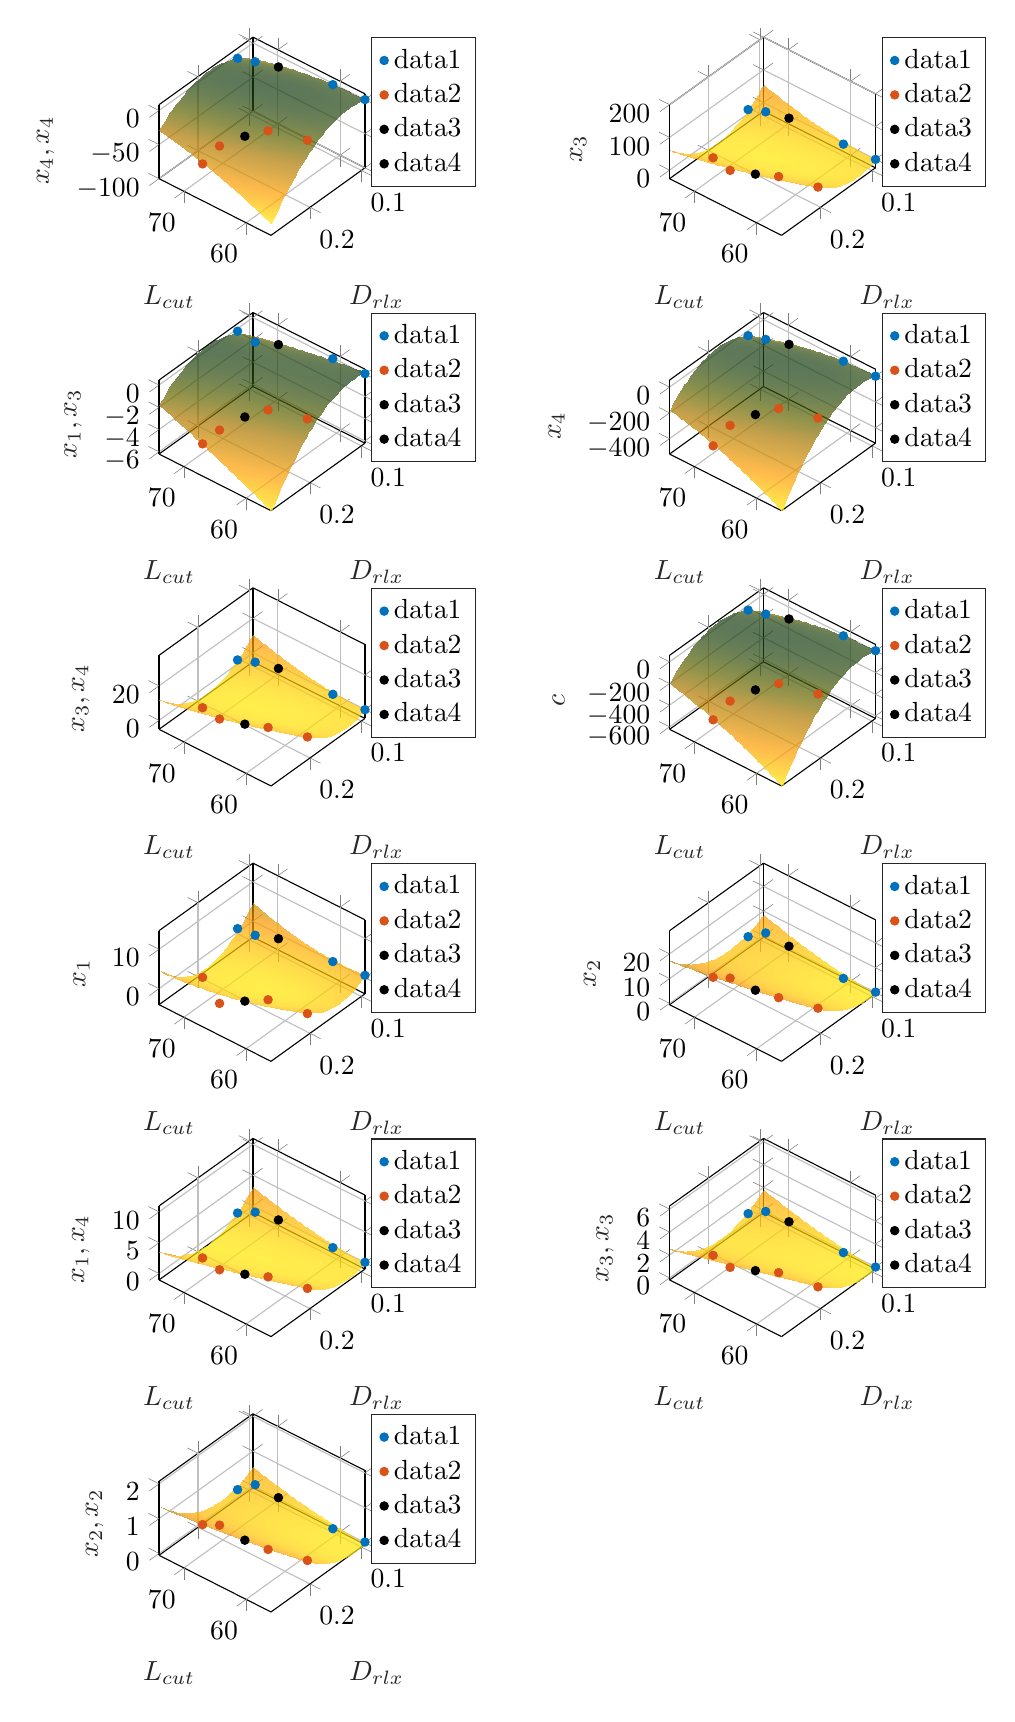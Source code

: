 % This file was created by matlab2tikz.
%
\definecolor{mycolor1}{rgb}{0.0,0.447,0.741}%
\definecolor{mycolor2}{rgb}{0.85,0.325,0.098}%
%
\begin{tikzpicture}

\begin{axis}[%
width=2.616cm,
height=2.517cm,
at={(0cm,17.483cm)},
scale only axis,
xmin=56,
xmax=74,
tick align=outside,
xlabel style={font=\color{white!15!black}},
xlabel={$L_{cut}$},
ymin=0.093,
ymax=0.276,
ylabel style={font=\color{white!15!black}},
ylabel={$D_{rlx}$},
zmin=-100,
zmax=8.49,
zlabel style={font=\color{white!15!black}},
zlabel={$x_4,x_4$},
view={-140}{50},
axis background/.style={fill=white},
xmajorgrids,
ymajorgrids,
zmajorgrids,
legend style={at={(1.03,1)}, anchor=north west, legend cell align=left, align=left, draw=white!15!black}
]
\addplot3[only marks, mark=*, mark options={}, mark size=1.5pt, color=mycolor1, fill=mycolor1] table[row sep=crcr]{%
x	y	z\\
74	0.123	-6.266\\
72	0.113	-7.55\\
61	0.095	-0.039\\
56	0.093	0.054\\
};
\addlegendentry{data1}

\addplot3[only marks, mark=*, mark options={}, mark size=1.5pt, color=mycolor2, fill=mycolor2] table[row sep=crcr]{%
x	y	z\\
67	0.276	-46.038\\
66	0.255	-26.457\\
62	0.209	-10.597\\
57	0.193	-10.145\\
};
\addlegendentry{data2}

\addplot3[only marks, mark=*, mark options={}, mark size=1.5pt, color=black, fill=black] table[row sep=crcr]{%
x	y	z\\
69	0.104	-6.186\\
};
\addlegendentry{data3}

\addplot3[only marks, mark=*, mark options={}, mark size=1.5pt, color=black, fill=black] table[row sep=crcr]{%
x	y	z\\
64	0.23	-16.486\\
};
\addlegendentry{data4}


\addplot3[%
surf,
fill opacity=0.7, shader=interp, colormap={mymap}{[1pt] rgb(0pt)=(1,0.906,0); rgb(1pt)=(1,0.902,0); rgb(2pt)=(1,0.898,0); rgb(3pt)=(1,0.894,0); rgb(4pt)=(1,0.89,0); rgb(5pt)=(1,0.886,0); rgb(6pt)=(1,0.882,0); rgb(7pt)=(1,0.879,0); rgb(8pt)=(1,0.875,0); rgb(9pt)=(1,0.871,0); rgb(10pt)=(1,0.867,0); rgb(11pt)=(1,0.863,0); rgb(12pt)=(1,0.859,0); rgb(13pt)=(1,0.855,0); rgb(14pt)=(1,0.852,0); rgb(15pt)=(1,0.848,0); rgb(16pt)=(1,0.844,0); rgb(17pt)=(1,0.84,0); rgb(18pt)=(1,0.836,0); rgb(19pt)=(1,0.832,0); rgb(20pt)=(1,0.829,0); rgb(21pt)=(1,0.825,0); rgb(22pt)=(1,0.821,0); rgb(23pt)=(1,0.817,0); rgb(24pt)=(1,0.814,0); rgb(25pt)=(1,0.81,0); rgb(26pt)=(1,0.806,0); rgb(27pt)=(1,0.802,0); rgb(28pt)=(1,0.798,0); rgb(29pt)=(1,0.795,0); rgb(30pt)=(1,0.791,0); rgb(31pt)=(1,0.787,0); rgb(32pt)=(1,0.783,0); rgb(33pt)=(1,0.78,0); rgb(34pt)=(1,0.776,0); rgb(35pt)=(1,0.772,0); rgb(36pt)=(1,0.769,0); rgb(37pt)=(1,0.765,0); rgb(38pt)=(1,0.761,0); rgb(39pt)=(1,0.758,0); rgb(40pt)=(1,0.754,0); rgb(41pt)=(1,0.75,0); rgb(42pt)=(1,0.746,0); rgb(43pt)=(1,0.743,0); rgb(44pt)=(1,0.739,0); rgb(45pt)=(1,0.736,0); rgb(46pt)=(1,0.732,0); rgb(47pt)=(1,0.728,0); rgb(48pt)=(1,0.725,0); rgb(49pt)=(1,0.721,0); rgb(50pt)=(1,0.717,0); rgb(51pt)=(1,0.714,0); rgb(52pt)=(1.0,0.71,0); rgb(53pt)=(1.0,0.706,0); rgb(54pt)=(1.0,0.703,0); rgb(55pt)=(1.0,0.699,0); rgb(56pt)=(1.0,0.695,0); rgb(57pt)=(1.0,0.691,0); rgb(58pt)=(1.0,0.687,0); rgb(59pt)=(1.0,0.683,0); rgb(60pt)=(0.999,0.679,0); rgb(61pt)=(0.999,0.675,0); rgb(62pt)=(0.999,0.672,0); rgb(63pt)=(0.999,0.668,0); rgb(64pt)=(0.999,0.664,0); rgb(65pt)=(0.999,0.66,0); rgb(66pt)=(0.999,0.656,0); rgb(67pt)=(0.998,0.653,0); rgb(68pt)=(0.998,0.649,0); rgb(69pt)=(0.998,0.646,0); rgb(70pt)=(0.998,0.642,0); rgb(71pt)=(0.998,0.639,0); rgb(72pt)=(0.997,0.636,0); rgb(73pt)=(0.997,0.633,0); rgb(74pt)=(0.997,0.63,0); rgb(75pt)=(0.997,0.627,0); rgb(76pt)=(0.996,0.625,0); rgb(77pt)=(0.996,0.622,0); rgb(78pt)=(0.995,0.62,0); rgb(79pt)=(0.993,0.618,0); rgb(80pt)=(0.991,0.616,0); rgb(81pt)=(0.989,0.614,0); rgb(82pt)=(0.986,0.611,0); rgb(83pt)=(0.982,0.61,0); rgb(84pt)=(0.979,0.608,0); rgb(85pt)=(0.974,0.606,0); rgb(86pt)=(0.97,0.604,0); rgb(87pt)=(0.965,0.602,0); rgb(88pt)=(0.96,0.601,0); rgb(89pt)=(0.955,0.599,0); rgb(90pt)=(0.95,0.597,0); rgb(91pt)=(0.944,0.595,0); rgb(92pt)=(0.939,0.594,0); rgb(93pt)=(0.933,0.592,0); rgb(94pt)=(0.927,0.591,0); rgb(95pt)=(0.922,0.589,0); rgb(96pt)=(0.916,0.587,0); rgb(97pt)=(0.911,0.585,0); rgb(98pt)=(0.905,0.584,0); rgb(99pt)=(0.9,0.582,0); rgb(100pt)=(0.895,0.58,0); rgb(101pt)=(0.891,0.578,0); rgb(102pt)=(0.886,0.576,0); rgb(103pt)=(0.882,0.575,0); rgb(104pt)=(0.878,0.573,0); rgb(105pt)=(0.874,0.571,0); rgb(106pt)=(0.869,0.569,0); rgb(107pt)=(0.865,0.567,0); rgb(108pt)=(0.861,0.565,0); rgb(109pt)=(0.857,0.563,0); rgb(110pt)=(0.852,0.561,0); rgb(111pt)=(0.848,0.559,0); rgb(112pt)=(0.844,0.557,0); rgb(113pt)=(0.84,0.555,0); rgb(114pt)=(0.836,0.553,0); rgb(115pt)=(0.832,0.551,0); rgb(116pt)=(0.827,0.549,0); rgb(117pt)=(0.823,0.547,0); rgb(118pt)=(0.819,0.545,0); rgb(119pt)=(0.815,0.543,0); rgb(120pt)=(0.811,0.541,0); rgb(121pt)=(0.807,0.539,0); rgb(122pt)=(0.803,0.537,0); rgb(123pt)=(0.799,0.535,0); rgb(124pt)=(0.794,0.533,0); rgb(125pt)=(0.79,0.531,0); rgb(126pt)=(0.786,0.528,0); rgb(127pt)=(0.782,0.526,0); rgb(128pt)=(0.778,0.524,0); rgb(129pt)=(0.775,0.522,0); rgb(130pt)=(0.771,0.52,0); rgb(131pt)=(0.767,0.518,0); rgb(132pt)=(0.763,0.516,0); rgb(133pt)=(0.76,0.514,0); rgb(134pt)=(0.756,0.512,0); rgb(135pt)=(0.753,0.51,0); rgb(136pt)=(0.749,0.508,0); rgb(137pt)=(0.746,0.506,0); rgb(138pt)=(0.742,0.504,0); rgb(139pt)=(0.739,0.502,0); rgb(140pt)=(0.735,0.5,0); rgb(141pt)=(0.732,0.498,0); rgb(142pt)=(0.728,0.496,0); rgb(143pt)=(0.725,0.494,0); rgb(144pt)=(0.721,0.492,0); rgb(145pt)=(0.717,0.49,0); rgb(146pt)=(0.713,0.488,0); rgb(147pt)=(0.709,0.486,0); rgb(148pt)=(0.705,0.484,0); rgb(149pt)=(0.701,0.482,0); rgb(150pt)=(0.696,0.48,0); rgb(151pt)=(0.692,0.478,0); rgb(152pt)=(0.687,0.476,0); rgb(153pt)=(0.682,0.475,0); rgb(154pt)=(0.677,0.473,0); rgb(155pt)=(0.672,0.471,0); rgb(156pt)=(0.666,0.469,0); rgb(157pt)=(0.66,0.467,0); rgb(158pt)=(0.653,0.466,0); rgb(159pt)=(0.647,0.464,0); rgb(160pt)=(0.64,0.462,0); rgb(161pt)=(0.633,0.461,0); rgb(162pt)=(0.626,0.459,0); rgb(163pt)=(0.618,0.458,0); rgb(164pt)=(0.611,0.456,0); rgb(165pt)=(0.603,0.454,0); rgb(166pt)=(0.596,0.453,0); rgb(167pt)=(0.588,0.451,0); rgb(168pt)=(0.58,0.45,0); rgb(169pt)=(0.572,0.448,0); rgb(170pt)=(0.565,0.446,0); rgb(171pt)=(0.557,0.445,0); rgb(172pt)=(0.549,0.443,0); rgb(173pt)=(0.541,0.441,0); rgb(174pt)=(0.534,0.44,0); rgb(175pt)=(0.527,0.438,0); rgb(176pt)=(0.519,0.436,0); rgb(177pt)=(0.512,0.434,0); rgb(178pt)=(0.505,0.432,0); rgb(179pt)=(0.499,0.43,3.925e-06); rgb(180pt)=(0.492,0.429,3.5e-05); rgb(181pt)=(0.485,0.427,9.631e-05); rgb(182pt)=(0.479,0.425,0.0); rgb(183pt)=(0.472,0.423,0.0); rgb(184pt)=(0.466,0.421,0.0); rgb(185pt)=(0.459,0.419,0.001); rgb(186pt)=(0.452,0.417,0.001); rgb(187pt)=(0.446,0.414,0.001); rgb(188pt)=(0.439,0.412,0.001); rgb(189pt)=(0.433,0.41,0.002); rgb(190pt)=(0.427,0.408,0.002); rgb(191pt)=(0.42,0.406,0.002); rgb(192pt)=(0.414,0.404,0.003); rgb(193pt)=(0.407,0.402,0.003); rgb(194pt)=(0.401,0.399,0.003); rgb(195pt)=(0.395,0.397,0.004); rgb(196pt)=(0.389,0.395,0.004); rgb(197pt)=(0.383,0.393,0.004); rgb(198pt)=(0.377,0.39,0.005); rgb(199pt)=(0.371,0.388,0.005); rgb(200pt)=(0.365,0.386,0.006); rgb(201pt)=(0.359,0.383,0.006); rgb(202pt)=(0.353,0.381,0.007); rgb(203pt)=(0.347,0.379,0.007); rgb(204pt)=(0.341,0.376,0.008); rgb(205pt)=(0.335,0.374,0.008); rgb(206pt)=(0.33,0.372,0.009); rgb(207pt)=(0.324,0.369,0.01); rgb(208pt)=(0.319,0.367,0.012); rgb(209pt)=(0.313,0.364,0.013); rgb(210pt)=(0.308,0.362,0.014); rgb(211pt)=(0.302,0.359,0.016); rgb(212pt)=(0.297,0.357,0.018); rgb(213pt)=(0.292,0.354,0.02); rgb(214pt)=(0.286,0.351,0.022); rgb(215pt)=(0.281,0.349,0.024); rgb(216pt)=(0.276,0.346,0.026); rgb(217pt)=(0.271,0.344,0.028); rgb(218pt)=(0.265,0.341,0.03); rgb(219pt)=(0.26,0.338,0.032); rgb(220pt)=(0.255,0.335,0.034); rgb(221pt)=(0.25,0.333,0.036); rgb(222pt)=(0.245,0.33,0.038); rgb(223pt)=(0.24,0.327,0.04); rgb(224pt)=(0.235,0.325,0.042); rgb(225pt)=(0.23,0.322,0.044); rgb(226pt)=(0.225,0.319,0.046); rgb(227pt)=(0.22,0.317,0.048); rgb(228pt)=(0.215,0.314,0.049); rgb(229pt)=(0.21,0.311,0.05); rgb(230pt)=(0.205,0.308,0.052); rgb(231pt)=(0.201,0.306,0.053); rgb(232pt)=(0.196,0.303,0.054); rgb(233pt)=(0.191,0.3,0.055); rgb(234pt)=(0.186,0.298,0.056); rgb(235pt)=(0.181,0.295,0.057); rgb(236pt)=(0.176,0.292,0.058); rgb(237pt)=(0.172,0.289,0.06); rgb(238pt)=(0.167,0.287,0.061); rgb(239pt)=(0.162,0.284,0.062); rgb(240pt)=(0.158,0.281,0.063); rgb(241pt)=(0.153,0.278,0.064); rgb(242pt)=(0.148,0.276,0.065); rgb(243pt)=(0.144,0.273,0.066); rgb(244pt)=(0.139,0.27,0.066); rgb(245pt)=(0.135,0.267,0.067); rgb(246pt)=(0.13,0.265,0.068); rgb(247pt)=(0.125,0.262,0.069); rgb(248pt)=(0.121,0.259,0.07); rgb(249pt)=(0.116,0.256,0.071); rgb(250pt)=(0.112,0.253,0.071); rgb(251pt)=(0.108,0.251,0.072); rgb(252pt)=(0.103,0.248,0.073); rgb(253pt)=(0.099,0.245,0.073); rgb(254pt)=(0.095,0.242,0.074); rgb(255pt)=(0.09,0.239,0.075)}, mesh/rows=49]
table[row sep=crcr, point meta=\thisrow{c}] {%
%
x	y	z	c\\
56	0.093	0.4	0.4\\
56	0.097	1.266	1.266\\
56	0.1	2.029	2.029\\
56	0.104	2.689	2.689\\
56	0.108	3.245	3.245\\
56	0.111	3.698	3.698\\
56	0.115	4.048	4.048\\
56	0.119	4.294	4.294\\
56	0.122	4.436	4.436\\
56	0.126	4.476	4.476\\
56	0.13	4.411	4.411\\
56	0.133	4.244	4.244\\
56	0.137	3.973	3.973\\
56	0.141	3.599	3.599\\
56	0.144	3.121	3.121\\
56	0.148	2.54	2.54\\
56	0.152	1.855	1.855\\
56	0.155	1.067	1.067\\
56	0.159	0.176	0.176\\
56	0.163	-0.818	-0.818\\
56	0.166	-1.917	-1.917\\
56	0.17	-3.118	-3.118\\
56	0.174	-4.423	-4.423\\
56	0.177	-5.831	-5.831\\
56	0.181	-7.343	-7.343\\
56	0.184	-8.958	-8.958\\
56	0.188	-10.676	-10.676\\
56	0.192	-12.498	-12.498\\
56	0.195	-14.423	-14.423\\
56	0.199	-16.452	-16.452\\
56	0.203	-18.584	-18.584\\
56	0.206	-20.82	-20.82\\
56	0.21	-23.158	-23.158\\
56	0.214	-25.601	-25.601\\
56	0.217	-28.146	-28.146\\
56	0.221	-30.795	-30.795\\
56	0.225	-33.548	-33.548\\
56	0.228	-36.404	-36.404\\
56	0.232	-39.363	-39.363\\
56	0.236	-42.425	-42.425\\
56	0.239	-45.591	-45.591\\
56	0.243	-48.861	-48.861\\
56	0.247	-52.233	-52.233\\
56	0.25	-55.71	-55.71\\
56	0.254	-59.289	-59.289\\
56	0.258	-62.972	-62.972\\
56	0.261	-66.759	-66.759\\
56	0.265	-70.648	-70.648\\
56	0.269	-74.641	-74.641\\
56	0.272	-78.738	-78.738\\
56	0.276	-82.938	-82.938\\
56.375	0.093	0.396	0.396\\
56.375	0.097	1.295	1.295\\
56.375	0.1	2.09	2.09\\
56.375	0.104	2.782	2.782\\
56.375	0.108	3.37	3.37\\
56.375	0.111	3.856	3.856\\
56.375	0.115	4.237	4.237\\
56.375	0.119	4.516	4.516\\
56.375	0.122	4.69	4.69\\
56.375	0.126	4.762	4.762\\
56.375	0.13	4.73	4.73\\
56.375	0.133	4.595	4.595\\
56.375	0.137	4.356	4.356\\
56.375	0.141	4.014	4.014\\
56.375	0.144	3.569	3.569\\
56.375	0.148	3.02	3.02\\
56.375	0.152	2.368	2.368\\
56.375	0.155	1.612	1.612\\
56.375	0.159	0.753	0.753\\
56.375	0.163	-0.209	-0.209\\
56.375	0.166	-1.275	-1.275\\
56.375	0.17	-2.444	-2.444\\
56.375	0.174	-3.717	-3.717\\
56.375	0.177	-5.093	-5.093\\
56.375	0.181	-6.572	-6.572\\
56.375	0.184	-8.155	-8.155\\
56.375	0.188	-9.841	-9.841\\
56.375	0.192	-11.631	-11.631\\
56.375	0.195	-13.524	-13.524\\
56.375	0.199	-15.52	-15.52\\
56.375	0.203	-17.62	-17.62\\
56.375	0.206	-19.823	-19.823\\
56.375	0.21	-22.13	-22.13\\
56.375	0.214	-24.54	-24.54\\
56.375	0.217	-27.053	-27.053\\
56.375	0.221	-29.67	-29.67\\
56.375	0.225	-32.39	-32.39\\
56.375	0.228	-35.214	-35.214\\
56.375	0.232	-38.141	-38.141\\
56.375	0.236	-41.171	-41.171\\
56.375	0.239	-44.305	-44.305\\
56.375	0.243	-47.542	-47.542\\
56.375	0.247	-50.882	-50.882\\
56.375	0.25	-54.326	-54.326\\
56.375	0.254	-57.874	-57.874\\
56.375	0.258	-61.524	-61.524\\
56.375	0.261	-65.278	-65.278\\
56.375	0.265	-69.136	-69.136\\
56.375	0.269	-73.097	-73.097\\
56.375	0.272	-77.161	-77.161\\
56.375	0.276	-81.329	-81.329\\
56.75	0.093	0.371	0.371\\
56.75	0.097	1.302	1.302\\
56.75	0.1	2.13	2.13\\
56.75	0.104	2.854	2.854\\
56.75	0.108	3.475	3.475\\
56.75	0.111	3.992	3.992\\
56.75	0.115	4.406	4.406\\
56.75	0.119	4.717	4.717\\
56.75	0.122	4.924	4.924\\
56.75	0.126	5.028	5.028\\
56.75	0.13	5.028	5.028\\
56.75	0.133	4.925	4.925\\
56.75	0.137	4.719	4.719\\
56.75	0.141	4.409	4.409\\
56.75	0.144	3.996	3.996\\
56.75	0.148	3.479	3.479\\
56.75	0.152	2.859	2.859\\
56.75	0.155	2.136	2.136\\
56.75	0.159	1.309	1.309\\
56.75	0.163	0.379	0.379\\
56.75	0.166	-0.655	-0.655\\
56.75	0.17	-1.792	-1.792\\
56.75	0.174	-3.032	-3.032\\
56.75	0.177	-4.376	-4.376\\
56.75	0.181	-5.823	-5.823\\
56.75	0.184	-7.373	-7.373\\
56.75	0.188	-9.027	-9.027\\
56.75	0.192	-10.785	-10.785\\
56.75	0.195	-12.645	-12.645\\
56.75	0.199	-14.609	-14.609\\
56.75	0.203	-16.677	-16.677\\
56.75	0.206	-18.848	-18.848\\
56.75	0.21	-21.122	-21.122\\
56.75	0.214	-23.5	-23.5\\
56.75	0.217	-25.981	-25.981\\
56.75	0.221	-28.565	-28.565\\
56.75	0.225	-31.253	-31.253\\
56.75	0.228	-34.045	-34.045\\
56.75	0.232	-36.939	-36.939\\
56.75	0.236	-39.937	-39.937\\
56.75	0.239	-43.039	-43.039\\
56.75	0.243	-46.244	-46.244\\
56.75	0.247	-49.552	-49.552\\
56.75	0.25	-52.964	-52.964\\
56.75	0.254	-56.479	-56.479\\
56.75	0.258	-60.097	-60.097\\
56.75	0.261	-63.819	-63.819\\
56.75	0.265	-67.644	-67.644\\
56.75	0.269	-71.573	-71.573\\
56.75	0.272	-75.605	-75.605\\
56.75	0.276	-79.74	-79.74\\
57.125	0.093	0.326	0.326\\
57.125	0.097	1.289	1.289\\
57.125	0.1	2.149	2.149\\
57.125	0.104	2.905	2.905\\
57.125	0.108	3.558	3.558\\
57.125	0.111	4.108	4.108\\
57.125	0.115	4.554	4.554\\
57.125	0.119	4.897	4.897\\
57.125	0.122	5.137	5.137\\
57.125	0.126	5.273	5.273\\
57.125	0.13	5.305	5.305\\
57.125	0.133	5.235	5.235\\
57.125	0.137	5.06	5.06\\
57.125	0.141	4.783	4.783\\
57.125	0.144	4.402	4.402\\
57.125	0.148	3.918	3.918\\
57.125	0.152	3.33	3.33\\
57.125	0.155	2.639	2.639\\
57.125	0.159	1.844	1.844\\
57.125	0.163	0.946	0.946\\
57.125	0.166	-0.055	-0.055\\
57.125	0.17	-1.159	-1.159\\
57.125	0.174	-2.368	-2.368\\
57.125	0.177	-3.679	-3.679\\
57.125	0.181	-5.094	-5.094\\
57.125	0.184	-6.612	-6.612\\
57.125	0.188	-8.234	-8.234\\
57.125	0.192	-9.959	-9.959\\
57.125	0.195	-11.787	-11.787\\
57.125	0.199	-13.719	-13.719\\
57.125	0.203	-15.754	-15.754\\
57.125	0.206	-17.893	-17.893\\
57.125	0.21	-20.135	-20.135\\
57.125	0.214	-22.481	-22.481\\
57.125	0.217	-24.929	-24.929\\
57.125	0.221	-27.482	-27.482\\
57.125	0.225	-30.137	-30.137\\
57.125	0.228	-32.896	-32.896\\
57.125	0.232	-35.759	-35.759\\
57.125	0.236	-38.724	-38.724\\
57.125	0.239	-41.794	-41.794\\
57.125	0.243	-44.966	-44.966\\
57.125	0.247	-48.242	-48.242\\
57.125	0.25	-51.622	-51.622\\
57.125	0.254	-55.104	-55.104\\
57.125	0.258	-58.691	-58.691\\
57.125	0.261	-62.38	-62.38\\
57.125	0.265	-66.173	-66.173\\
57.125	0.269	-70.07	-70.07\\
57.125	0.272	-74.069	-74.069\\
57.125	0.276	-78.172	-78.172\\
57.5	0.093	0.26	0.26\\
57.5	0.097	1.255	1.255\\
57.5	0.1	2.147	2.147\\
57.5	0.104	2.936	2.936\\
57.5	0.108	3.621	3.621\\
57.5	0.111	4.203	4.203\\
57.5	0.115	4.682	4.682\\
57.5	0.119	5.057	5.057\\
57.5	0.122	5.329	5.329\\
57.5	0.126	5.497	5.497\\
57.5	0.13	5.562	5.562\\
57.5	0.133	5.523	5.523\\
57.5	0.137	5.381	5.381\\
57.5	0.141	5.136	5.136\\
57.5	0.144	4.788	4.788\\
57.5	0.148	4.335	4.335\\
57.5	0.152	3.78	3.78\\
57.5	0.155	3.121	3.121\\
57.5	0.159	2.359	2.359\\
57.5	0.163	1.493	1.493\\
57.5	0.166	0.524	0.524\\
57.5	0.17	-0.548	-0.548\\
57.5	0.174	-1.724	-1.724\\
57.5	0.177	-3.003	-3.003\\
57.5	0.181	-4.386	-4.386\\
57.5	0.184	-5.872	-5.872\\
57.5	0.188	-7.461	-7.461\\
57.5	0.192	-9.154	-9.154\\
57.5	0.195	-10.95	-10.95\\
57.5	0.199	-12.85	-12.85\\
57.5	0.203	-14.853	-14.853\\
57.5	0.206	-16.959	-16.959\\
57.5	0.21	-19.169	-19.169\\
57.5	0.214	-21.482	-21.482\\
57.5	0.217	-23.899	-23.899\\
57.5	0.221	-26.419	-26.419\\
57.5	0.225	-29.042	-29.042\\
57.5	0.228	-31.769	-31.769\\
57.5	0.232	-34.599	-34.599\\
57.5	0.236	-37.532	-37.532\\
57.5	0.239	-40.569	-40.569\\
57.5	0.243	-43.71	-43.71\\
57.5	0.247	-46.953	-46.953\\
57.5	0.25	-50.3	-50.3\\
57.5	0.254	-53.751	-53.751\\
57.5	0.258	-57.305	-57.305\\
57.5	0.261	-60.962	-60.962\\
57.5	0.265	-64.723	-64.723\\
57.5	0.269	-68.587	-68.587\\
57.5	0.272	-72.554	-72.554\\
57.5	0.276	-76.625	-76.625\\
57.875	0.093	0.173	0.173\\
57.875	0.097	1.201	1.201\\
57.875	0.1	2.125	2.125\\
57.875	0.104	2.946	2.946\\
57.875	0.108	3.663	3.663\\
57.875	0.111	4.278	4.278\\
57.875	0.115	4.788	4.788\\
57.875	0.119	5.196	5.196\\
57.875	0.122	5.5	5.5\\
57.875	0.126	5.7	5.7\\
57.875	0.13	5.798	5.798\\
57.875	0.133	5.791	5.791\\
57.875	0.137	5.682	5.682\\
57.875	0.141	5.469	5.469\\
57.875	0.144	5.152	5.152\\
57.875	0.148	4.733	4.733\\
57.875	0.152	4.209	4.209\\
57.875	0.155	3.583	3.583\\
57.875	0.159	2.853	2.853\\
57.875	0.163	2.019	2.019\\
57.875	0.166	1.083	1.083\\
57.875	0.17	0.043	0.043\\
57.875	0.174	-1.101	-1.101\\
57.875	0.177	-2.348	-2.348\\
57.875	0.181	-3.698	-3.698\\
57.875	0.184	-5.152	-5.152\\
57.875	0.188	-6.709	-6.709\\
57.875	0.192	-8.37	-8.37\\
57.875	0.195	-10.134	-10.134\\
57.875	0.199	-12.001	-12.001\\
57.875	0.203	-13.972	-13.972\\
57.875	0.206	-16.046	-16.046\\
57.875	0.21	-18.223	-18.223\\
57.875	0.214	-20.504	-20.504\\
57.875	0.217	-22.889	-22.889\\
57.875	0.221	-25.376	-25.376\\
57.875	0.225	-27.967	-27.967\\
57.875	0.228	-30.662	-30.662\\
57.875	0.232	-33.46	-33.46\\
57.875	0.236	-36.361	-36.361\\
57.875	0.239	-39.366	-39.366\\
57.875	0.243	-42.474	-42.474\\
57.875	0.247	-45.685	-45.685\\
57.875	0.25	-49.0	-49.0\\
57.875	0.254	-52.418	-52.418\\
57.875	0.258	-55.94	-55.94\\
57.875	0.261	-59.565	-59.565\\
57.875	0.265	-63.293	-63.293\\
57.875	0.269	-67.125	-67.125\\
57.875	0.272	-71.06	-71.06\\
57.875	0.276	-75.099	-75.099\\
58.25	0.093	0.065	0.065\\
58.25	0.097	1.125	1.125\\
58.25	0.1	2.082	2.082\\
58.25	0.104	2.935	2.935\\
58.25	0.108	3.685	3.685\\
58.25	0.111	4.331	4.331\\
58.25	0.115	4.874	4.874\\
58.25	0.119	5.314	5.314\\
58.25	0.122	5.65	5.65\\
58.25	0.126	5.883	5.883\\
58.25	0.13	6.012	6.012\\
58.25	0.133	6.039	6.039\\
58.25	0.137	5.961	5.961\\
58.25	0.141	5.78	5.78\\
58.25	0.144	5.496	5.496\\
58.25	0.148	5.109	5.109\\
58.25	0.152	4.618	4.618\\
58.25	0.155	4.024	4.024\\
58.25	0.159	3.326	3.326\\
58.25	0.163	2.525	2.525\\
58.25	0.166	1.62	1.62\\
58.25	0.17	0.612	0.612\\
58.25	0.174	-0.499	-0.499\\
58.25	0.177	-1.714	-1.714\\
58.25	0.181	-3.032	-3.032\\
58.25	0.184	-4.453	-4.453\\
58.25	0.188	-5.978	-5.978\\
58.25	0.192	-7.606	-7.606\\
58.25	0.195	-9.338	-9.338\\
58.25	0.199	-11.173	-11.173\\
58.25	0.203	-13.111	-13.111\\
58.25	0.206	-15.153	-15.153\\
58.25	0.21	-17.299	-17.299\\
58.25	0.214	-19.547	-19.547\\
58.25	0.217	-21.899	-21.899\\
58.25	0.221	-24.355	-24.355\\
58.25	0.225	-26.913	-26.913\\
58.25	0.228	-29.576	-29.576\\
58.25	0.232	-32.341	-32.341\\
58.25	0.236	-35.21	-35.21\\
58.25	0.239	-38.183	-38.183\\
58.25	0.243	-41.258	-41.258\\
58.25	0.247	-44.438	-44.438\\
58.25	0.25	-47.72	-47.72\\
58.25	0.254	-51.106	-51.106\\
58.25	0.258	-54.596	-54.596\\
58.25	0.261	-58.188	-58.188\\
58.25	0.265	-61.885	-61.885\\
58.25	0.269	-65.684	-65.684\\
58.25	0.272	-69.587	-69.587\\
58.25	0.276	-73.594	-73.594\\
58.625	0.093	-0.063	-0.063\\
58.625	0.097	1.029	1.029\\
58.625	0.1	2.018	2.018\\
58.625	0.104	2.903	2.903\\
58.625	0.108	3.685	3.685\\
58.625	0.111	4.364	4.364\\
58.625	0.115	4.939	4.939\\
58.625	0.119	5.411	5.411\\
58.625	0.122	5.78	5.78\\
58.625	0.126	6.045	6.045\\
58.625	0.13	6.207	6.207\\
58.625	0.133	6.265	6.265\\
58.625	0.137	6.22	6.22\\
58.625	0.141	6.072	6.072\\
58.625	0.144	5.82	5.82\\
58.625	0.148	5.464	5.464\\
58.625	0.152	5.006	5.006\\
58.625	0.155	4.444	4.444\\
58.625	0.159	3.778	3.778\\
58.625	0.163	3.009	3.009\\
58.625	0.166	2.137	2.137\\
58.625	0.17	1.162	1.162\\
58.625	0.174	0.083	0.083\\
58.625	0.177	-1.1	-1.1\\
58.625	0.181	-2.386	-2.386\\
58.625	0.184	-3.775	-3.775\\
58.625	0.188	-5.268	-5.268\\
58.625	0.192	-6.864	-6.864\\
58.625	0.195	-8.563	-8.563\\
58.625	0.199	-10.366	-10.366\\
58.625	0.203	-12.272	-12.272\\
58.625	0.206	-14.281	-14.281\\
58.625	0.21	-16.394	-16.394\\
58.625	0.214	-18.611	-18.611\\
58.625	0.217	-20.931	-20.931\\
58.625	0.221	-23.354	-23.354\\
58.625	0.225	-25.88	-25.88\\
58.625	0.228	-28.51	-28.51\\
58.625	0.232	-31.244	-31.244\\
58.625	0.236	-34.08	-34.08\\
58.625	0.239	-37.021	-37.021\\
58.625	0.243	-40.064	-40.064\\
58.625	0.247	-43.211	-43.211\\
58.625	0.25	-46.461	-46.461\\
58.625	0.254	-49.815	-49.815\\
58.625	0.258	-53.272	-53.272\\
58.625	0.261	-56.833	-56.833\\
58.625	0.265	-60.497	-60.497\\
58.625	0.269	-64.264	-64.264\\
58.625	0.272	-68.135	-68.135\\
58.625	0.276	-72.109	-72.109\\
59	0.093	-0.212	-0.212\\
59	0.097	0.912	0.912\\
59	0.1	1.933	1.933\\
59	0.104	2.851	2.851\\
59	0.108	3.665	3.665\\
59	0.111	4.376	4.376\\
59	0.115	4.984	4.984\\
59	0.119	5.488	5.488\\
59	0.122	5.889	5.889\\
59	0.126	6.186	6.186\\
59	0.13	6.38	6.38\\
59	0.133	6.471	6.471\\
59	0.137	6.458	6.458\\
59	0.141	6.342	6.342\\
59	0.144	6.122	6.122\\
59	0.148	5.799	5.799\\
59	0.152	5.373	5.373\\
59	0.155	4.843	4.843\\
59	0.159	4.21	4.21\\
59	0.163	3.473	3.473\\
59	0.166	2.633	2.633\\
59	0.17	1.69	1.69\\
59	0.174	0.643	0.643\\
59	0.177	-0.507	-0.507\\
59	0.181	-1.76	-1.76\\
59	0.184	-3.117	-3.117\\
59	0.188	-4.578	-4.578\\
59	0.192	-6.142	-6.142\\
59	0.195	-7.809	-7.809\\
59	0.199	-9.579	-9.579\\
59	0.203	-11.453	-11.453\\
59	0.206	-13.43	-13.43\\
59	0.21	-15.511	-15.511\\
59	0.214	-17.695	-17.695\\
59	0.217	-19.983	-19.983\\
59	0.221	-22.374	-22.374\\
59	0.225	-24.868	-24.868\\
59	0.228	-27.466	-27.466\\
59	0.232	-30.167	-30.167\\
59	0.236	-32.971	-32.971\\
59	0.239	-35.879	-35.879\\
59	0.243	-38.89	-38.89\\
59	0.247	-42.005	-42.005\\
59	0.25	-45.223	-45.223\\
59	0.254	-48.545	-48.545\\
59	0.258	-51.969	-51.969\\
59	0.261	-55.498	-55.498\\
59	0.265	-59.129	-59.129\\
59	0.269	-62.864	-62.864\\
59	0.272	-66.703	-66.703\\
59	0.276	-70.645	-70.645\\
59.375	0.093	-0.382	-0.382\\
59.375	0.097	0.775	0.775\\
59.375	0.1	1.828	1.828\\
59.375	0.104	2.778	2.778\\
59.375	0.108	3.625	3.625\\
59.375	0.111	4.368	4.368\\
59.375	0.115	5.008	5.008\\
59.375	0.119	5.544	5.544\\
59.375	0.122	5.977	5.977\\
59.375	0.126	6.307	6.307\\
59.375	0.13	6.533	6.533\\
59.375	0.133	6.656	6.656\\
59.375	0.137	6.675	6.675\\
59.375	0.141	6.591	6.591\\
59.375	0.144	6.404	6.404\\
59.375	0.148	6.113	6.113\\
59.375	0.152	5.719	5.719\\
59.375	0.155	5.222	5.222\\
59.375	0.159	4.621	4.621\\
59.375	0.163	3.916	3.916\\
59.375	0.166	3.109	3.109\\
59.375	0.17	2.198	2.198\\
59.375	0.174	1.183	1.183\\
59.375	0.177	0.065	0.065\\
59.375	0.181	-1.156	-1.156\\
59.375	0.184	-2.481	-2.481\\
59.375	0.188	-3.909	-3.909\\
59.375	0.192	-5.44	-5.44\\
59.375	0.195	-7.075	-7.075\\
59.375	0.199	-8.813	-8.813\\
59.375	0.203	-10.655	-10.655\\
59.375	0.206	-12.6	-12.6\\
59.375	0.21	-14.649	-14.649\\
59.375	0.214	-16.8	-16.8\\
59.375	0.217	-19.056	-19.056\\
59.375	0.221	-21.414	-21.414\\
59.375	0.225	-23.876	-23.876\\
59.375	0.228	-26.442	-26.442\\
59.375	0.232	-29.111	-29.111\\
59.375	0.236	-31.883	-31.883\\
59.375	0.239	-34.758	-34.758\\
59.375	0.243	-37.737	-37.737\\
59.375	0.247	-40.82	-40.82\\
59.375	0.25	-44.006	-44.006\\
59.375	0.254	-47.295	-47.295\\
59.375	0.258	-50.687	-50.687\\
59.375	0.261	-54.183	-54.183\\
59.375	0.265	-57.783	-57.783\\
59.375	0.269	-61.486	-61.486\\
59.375	0.272	-65.292	-65.292\\
59.375	0.276	-69.201	-69.201\\
59.75	0.093	-0.573	-0.573\\
59.75	0.097	0.616	0.616\\
59.75	0.1	1.702	1.702\\
59.75	0.104	2.684	2.684\\
59.75	0.108	3.563	3.563\\
59.75	0.111	4.339	4.339\\
59.75	0.115	5.011	5.011\\
59.75	0.119	5.579	5.579\\
59.75	0.122	6.045	6.045\\
59.75	0.126	6.407	6.407\\
59.75	0.13	6.665	6.665\\
59.75	0.133	6.82	6.82\\
59.75	0.137	6.872	6.872\\
59.75	0.141	6.82	6.82\\
59.75	0.144	6.665	6.665\\
59.75	0.148	6.407	6.407\\
59.75	0.152	6.045	6.045\\
59.75	0.155	5.58	5.58\\
59.75	0.159	5.011	5.011\\
59.75	0.163	4.339	4.339\\
59.75	0.166	3.563	3.563\\
59.75	0.17	2.685	2.685\\
59.75	0.174	1.702	1.702\\
59.75	0.177	0.617	0.617\\
59.75	0.181	-0.572	-0.572\\
59.75	0.184	-1.865	-1.865\\
59.75	0.188	-3.261	-3.261\\
59.75	0.192	-4.76	-4.76\\
59.75	0.195	-6.362	-6.362\\
59.75	0.199	-8.068	-8.068\\
59.75	0.203	-9.878	-9.878\\
59.75	0.206	-11.791	-11.791\\
59.75	0.21	-13.807	-13.807\\
59.75	0.214	-15.926	-15.926\\
59.75	0.217	-18.149	-18.149\\
59.75	0.221	-20.476	-20.476\\
59.75	0.225	-22.905	-22.905\\
59.75	0.228	-25.439	-25.439\\
59.75	0.232	-28.075	-28.075\\
59.75	0.236	-30.815	-30.815\\
59.75	0.239	-33.658	-33.658\\
59.75	0.243	-36.605	-36.605\\
59.75	0.247	-39.655	-39.655\\
59.75	0.25	-42.809	-42.809\\
59.75	0.254	-46.066	-46.066\\
59.75	0.258	-49.426	-49.426\\
59.75	0.261	-52.89	-52.89\\
59.75	0.265	-56.457	-56.457\\
59.75	0.269	-60.127	-60.127\\
59.75	0.272	-63.901	-63.901\\
59.75	0.276	-67.779	-67.779\\
60.125	0.093	-0.784	-0.784\\
60.125	0.097	0.437	0.437\\
60.125	0.1	1.555	1.555\\
60.125	0.104	2.57	2.57\\
60.125	0.108	3.481	3.481\\
60.125	0.111	4.288	4.288\\
60.125	0.115	4.993	4.993\\
60.125	0.119	5.594	5.594\\
60.125	0.122	6.091	6.091\\
60.125	0.126	6.486	6.486\\
60.125	0.13	6.776	6.776\\
60.125	0.133	6.964	6.964\\
60.125	0.137	7.048	7.048\\
60.125	0.141	7.028	7.028\\
60.125	0.144	6.905	6.905\\
60.125	0.148	6.679	6.679\\
60.125	0.152	6.35	6.35\\
60.125	0.155	5.917	5.917\\
60.125	0.159	5.38	5.38\\
60.125	0.163	4.741	4.741\\
60.125	0.166	3.997	3.997\\
60.125	0.17	3.151	3.151\\
60.125	0.174	2.201	2.201\\
60.125	0.177	1.147	1.147\\
60.125	0.181	-0.009	-0.009\\
60.125	0.184	-1.269	-1.269\\
60.125	0.188	-2.633	-2.633\\
60.125	0.192	-4.1	-4.1\\
60.125	0.195	-5.67	-5.67\\
60.125	0.199	-7.344	-7.344\\
60.125	0.203	-9.121	-9.121\\
60.125	0.206	-11.002	-11.002\\
60.125	0.21	-12.986	-12.986\\
60.125	0.214	-15.073	-15.073\\
60.125	0.217	-17.264	-17.264\\
60.125	0.221	-19.558	-19.558\\
60.125	0.225	-21.955	-21.955\\
60.125	0.228	-24.456	-24.456\\
60.125	0.232	-27.06	-27.06\\
60.125	0.236	-29.768	-29.768\\
60.125	0.239	-32.579	-32.579\\
60.125	0.243	-35.494	-35.494\\
60.125	0.247	-38.512	-38.512\\
60.125	0.25	-41.633	-41.633\\
60.125	0.254	-44.857	-44.857\\
60.125	0.258	-48.186	-48.186\\
60.125	0.261	-51.617	-51.617\\
60.125	0.265	-55.152	-55.152\\
60.125	0.269	-58.79	-58.79\\
60.125	0.272	-62.532	-62.532\\
60.125	0.276	-66.377	-66.377\\
60.5	0.093	-1.016	-1.016\\
60.5	0.097	0.237	0.237\\
60.5	0.1	1.387	1.387\\
60.5	0.104	2.434	2.434\\
60.5	0.108	3.378	3.378\\
60.5	0.111	4.218	4.218\\
60.5	0.115	4.954	4.954\\
60.5	0.119	5.588	5.588\\
60.5	0.122	6.117	6.117\\
60.5	0.126	6.544	6.544\\
60.5	0.13	6.867	6.867\\
60.5	0.133	7.087	7.087\\
60.5	0.137	7.203	7.203\\
60.5	0.141	7.216	7.216\\
60.5	0.144	7.125	7.125\\
60.5	0.148	6.931	6.931\\
60.5	0.152	6.634	6.634\\
60.5	0.155	6.233	6.233\\
60.5	0.159	5.729	5.729\\
60.5	0.163	5.121	5.121\\
60.5	0.166	4.411	4.411\\
60.5	0.17	3.596	3.596\\
60.5	0.174	2.679	2.679\\
60.5	0.177	1.657	1.657\\
60.5	0.181	0.533	0.533\\
60.5	0.184	-0.695	-0.695\\
60.5	0.188	-2.026	-2.026\\
60.5	0.192	-3.461	-3.461\\
60.5	0.195	-4.999	-4.999\\
60.5	0.199	-6.64	-6.64\\
60.5	0.203	-8.385	-8.385\\
60.5	0.206	-10.234	-10.234\\
60.5	0.21	-12.185	-12.185\\
60.5	0.214	-14.24	-14.24\\
60.5	0.217	-16.399	-16.399\\
60.5	0.221	-18.661	-18.661\\
60.5	0.225	-21.026	-21.026\\
60.5	0.228	-23.494	-23.494\\
60.5	0.232	-26.066	-26.066\\
60.5	0.236	-28.742	-28.742\\
60.5	0.239	-31.521	-31.521\\
60.5	0.243	-34.403	-34.403\\
60.5	0.247	-37.389	-37.389\\
60.5	0.25	-40.478	-40.478\\
60.5	0.254	-43.67	-43.67\\
60.5	0.258	-46.966	-46.966\\
60.5	0.261	-50.365	-50.365\\
60.5	0.265	-53.868	-53.868\\
60.5	0.269	-57.473	-57.473\\
60.5	0.272	-61.183	-61.183\\
60.5	0.276	-64.996	-64.996\\
60.875	0.093	-1.269	-1.269\\
60.875	0.097	0.017	0.017\\
60.875	0.1	1.199	1.199\\
60.875	0.104	2.278	2.278\\
60.875	0.108	3.254	3.254\\
60.875	0.111	4.126	4.126\\
60.875	0.115	4.895	4.895\\
60.875	0.119	5.561	5.561\\
60.875	0.122	6.123	6.123\\
60.875	0.126	6.581	6.581\\
60.875	0.13	6.937	6.937\\
60.875	0.133	7.189	7.189\\
60.875	0.137	7.337	7.337\\
60.875	0.141	7.382	7.382\\
60.875	0.144	7.324	7.324\\
60.875	0.148	7.162	7.162\\
60.875	0.152	6.897	6.897\\
60.875	0.155	6.529	6.529\\
60.875	0.159	6.057	6.057\\
60.875	0.163	5.482	5.482\\
60.875	0.166	4.803	4.803\\
60.875	0.17	4.021	4.021\\
60.875	0.174	3.136	3.136\\
60.875	0.177	2.147	2.147\\
60.875	0.181	1.054	1.054\\
60.875	0.184	-0.141	-0.141\\
60.875	0.188	-1.44	-1.44\\
60.875	0.192	-2.843	-2.843\\
60.875	0.195	-4.348	-4.348\\
60.875	0.199	-5.958	-5.958\\
60.875	0.203	-7.67	-7.67\\
60.875	0.206	-9.486	-9.486\\
60.875	0.21	-11.406	-11.406\\
60.875	0.214	-13.428	-13.428\\
60.875	0.217	-15.555	-15.555\\
60.875	0.221	-17.784	-17.784\\
60.875	0.225	-20.117	-20.117\\
60.875	0.228	-22.553	-22.553\\
60.875	0.232	-25.093	-25.093\\
60.875	0.236	-27.736	-27.736\\
60.875	0.239	-30.483	-30.483\\
60.875	0.243	-33.333	-33.333\\
60.875	0.247	-36.286	-36.286\\
60.875	0.25	-39.343	-39.343\\
60.875	0.254	-42.503	-42.503\\
60.875	0.258	-45.767	-45.767\\
60.875	0.261	-49.134	-49.134\\
60.875	0.265	-52.604	-52.604\\
60.875	0.269	-56.178	-56.178\\
60.875	0.272	-59.855	-59.855\\
60.875	0.276	-63.635	-63.635\\
61.25	0.093	-1.543	-1.543\\
61.25	0.097	-0.225	-0.225\\
61.25	0.1	0.99	0.99\\
61.25	0.104	2.101	2.101\\
61.25	0.108	3.109	3.109\\
61.25	0.111	4.014	4.014\\
61.25	0.115	4.815	4.815\\
61.25	0.119	5.513	5.513\\
61.25	0.122	6.107	6.107\\
61.25	0.126	6.598	6.598\\
61.25	0.13	6.986	6.986\\
61.25	0.133	7.27	7.27\\
61.25	0.137	7.451	7.451\\
61.25	0.141	7.528	7.528\\
61.25	0.144	7.502	7.502\\
61.25	0.148	7.373	7.373\\
61.25	0.152	7.14	7.14\\
61.25	0.155	6.804	6.804\\
61.25	0.159	6.364	6.364\\
61.25	0.163	5.821	5.821\\
61.25	0.166	5.175	5.175\\
61.25	0.17	4.425	4.425\\
61.25	0.174	3.572	3.572\\
61.25	0.177	2.615	2.615\\
61.25	0.181	1.555	1.555\\
61.25	0.184	0.392	0.392\\
61.25	0.188	-0.875	-0.875\\
61.25	0.192	-2.245	-2.245\\
61.25	0.195	-3.719	-3.719\\
61.25	0.199	-5.296	-5.296\\
61.25	0.203	-6.976	-6.976\\
61.25	0.206	-8.76	-8.76\\
61.25	0.21	-10.647	-10.647\\
61.25	0.214	-12.637	-12.637\\
61.25	0.217	-14.731	-14.731\\
61.25	0.221	-16.928	-16.928\\
61.25	0.225	-19.229	-19.229\\
61.25	0.228	-21.633	-21.633\\
61.25	0.232	-24.141	-24.141\\
61.25	0.236	-26.752	-26.752\\
61.25	0.239	-29.466	-29.466\\
61.25	0.243	-32.284	-32.284\\
61.25	0.247	-35.205	-35.205\\
61.25	0.25	-38.229	-38.229\\
61.25	0.254	-41.357	-41.357\\
61.25	0.258	-44.588	-44.588\\
61.25	0.261	-47.923	-47.923\\
61.25	0.265	-51.361	-51.361\\
61.25	0.269	-54.903	-54.903\\
61.25	0.272	-58.547	-58.547\\
61.25	0.276	-62.296	-62.296\\
61.625	0.093	-1.837	-1.837\\
61.625	0.097	-0.487	-0.487\\
61.625	0.1	0.76	0.76\\
61.625	0.104	1.904	1.904\\
61.625	0.108	2.944	2.944\\
61.625	0.111	3.881	3.881\\
61.625	0.115	4.714	4.714\\
61.625	0.119	5.444	5.444\\
61.625	0.122	6.071	6.071\\
61.625	0.126	6.594	6.594\\
61.625	0.13	7.014	7.014\\
61.625	0.133	7.331	7.331\\
61.625	0.137	7.544	7.544\\
61.625	0.141	7.653	7.653\\
61.625	0.144	7.659	7.659\\
61.625	0.148	7.562	7.562\\
61.625	0.152	7.362	7.362\\
61.625	0.155	7.058	7.058\\
61.625	0.159	6.651	6.651\\
61.625	0.163	6.14	6.14\\
61.625	0.166	5.526	5.526\\
61.625	0.17	4.808	4.808\\
61.625	0.174	3.987	3.987\\
61.625	0.177	3.063	3.063\\
61.625	0.181	2.035	2.035\\
61.625	0.184	0.904	0.904\\
61.625	0.188	-0.33	-0.33\\
61.625	0.192	-1.668	-1.668\\
61.625	0.195	-3.109	-3.109\\
61.625	0.199	-4.654	-4.654\\
61.625	0.203	-6.302	-6.302\\
61.625	0.206	-8.054	-8.054\\
61.625	0.21	-9.909	-9.909\\
61.625	0.214	-11.867	-11.867\\
61.625	0.217	-13.928	-13.928\\
61.625	0.221	-16.094	-16.094\\
61.625	0.225	-18.362	-18.362\\
61.625	0.228	-20.734	-20.734\\
61.625	0.232	-23.209	-23.209\\
61.625	0.236	-25.788	-25.788\\
61.625	0.239	-28.47	-28.47\\
61.625	0.243	-31.255	-31.255\\
61.625	0.247	-34.144	-34.144\\
61.625	0.25	-37.136	-37.136\\
61.625	0.254	-40.232	-40.232\\
61.625	0.258	-43.431	-43.431\\
61.625	0.261	-46.733	-46.733\\
61.625	0.265	-50.139	-50.139\\
61.625	0.269	-53.648	-53.648\\
61.625	0.272	-57.261	-57.261\\
61.625	0.276	-60.977	-60.977\\
62	0.093	-2.152	-2.152\\
62	0.097	-0.77	-0.77\\
62	0.1	0.51	0.51\\
62	0.104	1.686	1.686\\
62	0.108	2.758	2.758\\
62	0.111	3.727	3.727\\
62	0.115	4.593	4.593\\
62	0.119	5.355	5.355\\
62	0.122	6.014	6.014\\
62	0.126	6.57	6.57\\
62	0.13	7.022	7.022\\
62	0.133	7.37	7.37\\
62	0.137	7.616	7.616\\
62	0.141	7.758	7.758\\
62	0.144	7.796	7.796\\
62	0.148	7.731	7.731\\
62	0.152	7.563	7.563\\
62	0.155	7.291	7.291\\
62	0.159	6.916	6.916\\
62	0.163	6.438	6.438\\
62	0.166	5.856	5.856\\
62	0.17	5.171	5.171\\
62	0.174	4.382	4.382\\
62	0.177	3.49	3.49\\
62	0.181	2.495	2.495\\
62	0.184	1.396	1.396\\
62	0.188	0.193	0.193\\
62	0.192	-1.112	-1.112\\
62	0.195	-2.521	-2.521\\
62	0.199	-4.034	-4.034\\
62	0.203	-5.649	-5.649\\
62	0.206	-7.369	-7.369\\
62	0.21	-9.191	-9.191\\
62	0.214	-11.117	-11.117\\
62	0.217	-13.147	-13.147\\
62	0.221	-15.279	-15.279\\
62	0.225	-17.516	-17.516\\
62	0.228	-19.855	-19.855\\
62	0.232	-22.298	-22.298\\
62	0.236	-24.844	-24.844\\
62	0.239	-27.494	-27.494\\
62	0.243	-30.247	-30.247\\
62	0.247	-33.104	-33.104\\
62	0.25	-36.064	-36.064\\
62	0.254	-39.127	-39.127\\
62	0.258	-42.294	-42.294\\
62	0.261	-45.564	-45.564\\
62	0.265	-48.938	-48.938\\
62	0.269	-52.415	-52.415\\
62	0.272	-55.995	-55.995\\
62	0.276	-59.679	-59.679\\
62.375	0.093	-2.488	-2.488\\
62.375	0.097	-1.073	-1.073\\
62.375	0.1	0.238	0.238\\
62.375	0.104	1.447	1.447\\
62.375	0.108	2.551	2.551\\
62.375	0.111	3.553	3.553\\
62.375	0.115	4.451	4.451\\
62.375	0.119	5.245	5.245\\
62.375	0.122	5.936	5.936\\
62.375	0.126	6.524	6.524\\
62.375	0.13	7.008	7.008\\
62.375	0.133	7.389	7.389\\
62.375	0.137	7.667	7.667\\
62.375	0.141	7.841	7.841\\
62.375	0.144	7.912	7.912\\
62.375	0.148	7.879	7.879\\
62.375	0.152	7.743	7.743\\
62.375	0.155	7.504	7.504\\
62.375	0.159	7.161	7.161\\
62.375	0.163	6.715	6.715\\
62.375	0.166	6.165	6.165\\
62.375	0.17	5.512	5.512\\
62.375	0.174	4.756	4.756\\
62.375	0.177	3.896	3.896\\
62.375	0.181	2.933	2.933\\
62.375	0.184	1.867	1.867\\
62.375	0.188	0.697	0.697\\
62.375	0.192	-0.577	-0.577\\
62.375	0.195	-1.954	-1.954\\
62.375	0.199	-3.434	-3.434\\
62.375	0.203	-5.017	-5.017\\
62.375	0.206	-6.704	-6.704\\
62.375	0.21	-8.494	-8.494\\
62.375	0.214	-10.388	-10.388\\
62.375	0.217	-12.385	-12.385\\
62.375	0.221	-14.486	-14.486\\
62.375	0.225	-16.69	-16.69\\
62.375	0.228	-18.997	-18.997\\
62.375	0.232	-21.408	-21.408\\
62.375	0.236	-23.922	-23.922\\
62.375	0.239	-26.539	-26.539\\
62.375	0.243	-29.26	-29.26\\
62.375	0.247	-32.085	-32.085\\
62.375	0.25	-35.012	-35.012\\
62.375	0.254	-38.043	-38.043\\
62.375	0.258	-41.178	-41.178\\
62.375	0.261	-44.416	-44.416\\
62.375	0.265	-47.757	-47.757\\
62.375	0.269	-51.202	-51.202\\
62.375	0.272	-54.75	-54.75\\
62.375	0.276	-58.401	-58.401\\
62.75	0.093	-2.845	-2.845\\
62.75	0.097	-1.397	-1.397\\
62.75	0.1	-0.054	-0.054\\
62.75	0.104	1.187	1.187\\
62.75	0.108	2.324	2.324\\
62.75	0.111	3.357	3.357\\
62.75	0.115	4.288	4.288\\
62.75	0.119	5.115	5.115\\
62.75	0.122	5.838	5.838\\
62.75	0.126	6.458	6.458\\
62.75	0.13	6.975	6.975\\
62.75	0.133	7.388	7.388\\
62.75	0.137	7.698	7.698\\
62.75	0.141	7.904	7.904\\
62.75	0.144	8.007	8.007\\
62.75	0.148	8.007	8.007\\
62.75	0.152	7.903	7.903\\
62.75	0.155	7.696	7.696\\
62.75	0.159	7.385	7.385\\
62.75	0.163	6.971	6.971\\
62.75	0.166	6.454	6.454\\
62.75	0.17	5.833	5.833\\
62.75	0.174	5.109	5.109\\
62.75	0.177	4.282	4.282\\
62.75	0.181	3.351	3.351\\
62.75	0.184	2.317	2.317\\
62.75	0.188	1.179	1.179\\
62.75	0.192	-0.062	-0.062\\
62.75	0.195	-1.407	-1.407\\
62.75	0.199	-2.855	-2.855\\
62.75	0.203	-4.406	-4.406\\
62.75	0.206	-6.061	-6.061\\
62.75	0.21	-7.819	-7.819\\
62.75	0.214	-9.68	-9.68\\
62.75	0.217	-11.645	-11.645\\
62.75	0.221	-13.713	-13.713\\
62.75	0.225	-15.885	-15.885\\
62.75	0.228	-18.16	-18.16\\
62.75	0.232	-20.538	-20.538\\
62.75	0.236	-23.02	-23.02\\
62.75	0.239	-25.605	-25.605\\
62.75	0.243	-28.294	-28.294\\
62.75	0.247	-31.086	-31.086\\
62.75	0.25	-33.981	-33.981\\
62.75	0.254	-36.98	-36.98\\
62.75	0.258	-40.082	-40.082\\
62.75	0.261	-43.288	-43.288\\
62.75	0.265	-46.597	-46.597\\
62.75	0.269	-50.009	-50.009\\
62.75	0.272	-53.525	-53.525\\
62.75	0.276	-57.144	-57.144\\
63.125	0.093	-3.222	-3.222\\
63.125	0.097	-1.742	-1.742\\
63.125	0.1	-0.366	-0.366\\
63.125	0.104	0.906	0.906\\
63.125	0.108	2.076	2.076\\
63.125	0.111	3.142	3.142\\
63.125	0.115	4.104	4.104\\
63.125	0.119	4.963	4.963\\
63.125	0.122	5.719	5.719\\
63.125	0.126	6.371	6.371\\
63.125	0.13	6.92	6.92\\
63.125	0.133	7.365	7.365\\
63.125	0.137	7.708	7.708\\
63.125	0.141	7.946	7.946\\
63.125	0.144	8.082	8.082\\
63.125	0.148	8.114	8.114\\
63.125	0.152	8.042	8.042\\
63.125	0.155	7.867	7.867\\
63.125	0.159	7.589	7.589\\
63.125	0.163	7.207	7.207\\
63.125	0.166	6.722	6.722\\
63.125	0.17	6.134	6.134\\
63.125	0.174	5.442	5.442\\
63.125	0.177	4.647	4.647\\
63.125	0.181	3.748	3.748\\
63.125	0.184	2.746	2.746\\
63.125	0.188	1.641	1.641\\
63.125	0.192	0.432	0.432\\
63.125	0.195	-0.881	-0.881\\
63.125	0.199	-2.296	-2.296\\
63.125	0.203	-3.815	-3.815\\
63.125	0.206	-5.438	-5.438\\
63.125	0.21	-7.163	-7.163\\
63.125	0.214	-8.993	-8.993\\
63.125	0.217	-10.925	-10.925\\
63.125	0.221	-12.961	-12.961\\
63.125	0.225	-15.101	-15.101\\
63.125	0.228	-17.343	-17.343\\
63.125	0.232	-19.69	-19.69\\
63.125	0.236	-22.139	-22.139\\
63.125	0.239	-24.692	-24.692\\
63.125	0.243	-27.348	-27.348\\
63.125	0.247	-30.108	-30.108\\
63.125	0.25	-32.971	-32.971\\
63.125	0.254	-35.938	-35.938\\
63.125	0.258	-39.008	-39.008\\
63.125	0.261	-42.181	-42.181\\
63.125	0.265	-45.458	-45.458\\
63.125	0.269	-48.838	-48.838\\
63.125	0.272	-52.322	-52.322\\
63.125	0.276	-55.908	-55.908\\
63.5	0.093	-3.62	-3.62\\
63.5	0.097	-2.108	-2.108\\
63.5	0.1	-0.7	-0.7\\
63.5	0.104	0.605	0.605\\
63.5	0.108	1.807	1.807\\
63.5	0.111	2.905	2.905\\
63.5	0.115	3.9	3.9\\
63.5	0.119	4.791	4.791\\
63.5	0.122	5.579	5.579\\
63.5	0.126	6.263	6.263\\
63.5	0.13	6.845	6.845\\
63.5	0.133	7.322	7.322\\
63.5	0.137	7.697	7.697\\
63.5	0.141	7.968	7.968\\
63.5	0.144	8.135	8.135\\
63.5	0.148	8.199	8.199\\
63.5	0.152	8.16	8.16\\
63.5	0.155	8.018	8.018\\
63.5	0.159	7.772	7.772\\
63.5	0.163	7.422	7.422\\
63.5	0.166	6.969	6.969\\
63.5	0.17	6.413	6.413\\
63.5	0.174	5.754	5.754\\
63.5	0.177	4.991	4.991\\
63.5	0.181	4.124	4.124\\
63.5	0.184	3.155	3.155\\
63.5	0.188	2.081	2.081\\
63.5	0.192	0.905	0.905\\
63.5	0.195	-0.375	-0.375\\
63.5	0.199	-1.759	-1.759\\
63.5	0.203	-3.245	-3.245\\
63.5	0.206	-4.835	-4.835\\
63.5	0.21	-6.529	-6.529\\
63.5	0.214	-8.326	-8.326\\
63.5	0.217	-10.226	-10.226\\
63.5	0.221	-12.23	-12.23\\
63.5	0.225	-14.337	-14.337\\
63.5	0.228	-16.548	-16.548\\
63.5	0.232	-18.861	-18.861\\
63.5	0.236	-21.279	-21.279\\
63.5	0.239	-23.799	-23.799\\
63.5	0.243	-26.424	-26.424\\
63.5	0.247	-29.151	-29.151\\
63.5	0.25	-31.982	-31.982\\
63.5	0.254	-34.916	-34.916\\
63.5	0.258	-37.954	-37.954\\
63.5	0.261	-41.095	-41.095\\
63.5	0.265	-44.339	-44.339\\
63.5	0.269	-47.687	-47.687\\
63.5	0.272	-51.139	-51.139\\
63.5	0.276	-54.693	-54.693\\
63.875	0.093	-4.039	-4.039\\
63.875	0.097	-2.495	-2.495\\
63.875	0.1	-1.054	-1.054\\
63.875	0.104	0.283	0.283\\
63.875	0.108	1.517	1.517\\
63.875	0.111	2.647	2.647\\
63.875	0.115	3.674	3.674\\
63.875	0.119	4.598	4.598\\
63.875	0.122	5.418	5.418\\
63.875	0.126	6.135	6.135\\
63.875	0.13	6.748	6.748\\
63.875	0.133	7.259	7.259\\
63.875	0.137	7.665	7.665\\
63.875	0.141	7.968	7.968\\
63.875	0.144	8.168	8.168\\
63.875	0.148	8.265	8.265\\
63.875	0.152	8.258	8.258\\
63.875	0.155	8.147	8.147\\
63.875	0.159	7.934	7.934\\
63.875	0.163	7.617	7.617\\
63.875	0.166	7.196	7.196\\
63.875	0.17	6.672	6.672\\
63.875	0.174	6.045	6.045\\
63.875	0.177	5.314	5.314\\
63.875	0.181	4.48	4.48\\
63.875	0.184	3.542	3.542\\
63.875	0.188	2.501	2.501\\
63.875	0.192	1.357	1.357\\
63.875	0.195	0.109	0.109\\
63.875	0.199	-1.242	-1.242\\
63.875	0.203	-2.696	-2.696\\
63.875	0.206	-4.254	-4.254\\
63.875	0.21	-5.915	-5.915\\
63.875	0.214	-7.68	-7.68\\
63.875	0.217	-9.548	-9.548\\
63.875	0.221	-11.519	-11.519\\
63.875	0.225	-13.594	-13.594\\
63.875	0.228	-15.773	-15.773\\
63.875	0.232	-18.054	-18.054\\
63.875	0.236	-20.439	-20.439\\
63.875	0.239	-22.928	-22.928\\
63.875	0.243	-25.52	-25.52\\
63.875	0.247	-28.215	-28.215\\
63.875	0.25	-31.013	-31.013\\
63.875	0.254	-33.915	-33.915\\
63.875	0.258	-36.921	-36.921\\
63.875	0.261	-40.03	-40.03\\
63.875	0.265	-43.242	-43.242\\
63.875	0.269	-46.557	-46.557\\
63.875	0.272	-49.976	-49.976\\
63.875	0.276	-53.499	-53.499\\
64.25	0.093	-4.478	-4.478\\
64.25	0.097	-2.902	-2.902\\
64.25	0.1	-1.429	-1.429\\
64.25	0.104	-0.06	-0.06\\
64.25	0.108	1.207	1.207\\
64.25	0.111	2.369	2.369\\
64.25	0.115	3.428	3.428\\
64.25	0.119	4.384	4.384\\
64.25	0.122	5.237	5.237\\
64.25	0.126	5.986	5.986\\
64.25	0.13	6.632	6.632\\
64.25	0.133	7.174	7.174\\
64.25	0.137	7.613	7.613\\
64.25	0.141	7.948	7.948\\
64.25	0.144	8.18	8.18\\
64.25	0.148	8.309	8.309\\
64.25	0.152	8.334	8.334\\
64.25	0.155	8.256	8.256\\
64.25	0.159	8.075	8.075\\
64.25	0.163	7.79	7.79\\
64.25	0.166	7.402	7.402\\
64.25	0.17	6.91	6.91\\
64.25	0.174	6.315	6.315\\
64.25	0.177	5.617	5.617\\
64.25	0.181	4.815	4.815\\
64.25	0.184	3.91	3.91\\
64.25	0.188	2.901	2.901\\
64.25	0.192	1.789	1.789\\
64.25	0.195	0.573	0.573\\
64.25	0.199	-0.745	-0.745\\
64.25	0.203	-2.168	-2.168\\
64.25	0.206	-3.693	-3.693\\
64.25	0.21	-5.322	-5.322\\
64.25	0.214	-7.055	-7.055\\
64.25	0.217	-8.89	-8.89\\
64.25	0.221	-10.83	-10.83\\
64.25	0.225	-12.872	-12.872\\
64.25	0.228	-15.018	-15.018\\
64.25	0.232	-17.268	-17.268\\
64.25	0.236	-19.62	-19.62\\
64.25	0.239	-22.077	-22.077\\
64.25	0.243	-24.636	-24.636\\
64.25	0.247	-27.299	-27.299\\
64.25	0.25	-30.065	-30.065\\
64.25	0.254	-32.935	-32.935\\
64.25	0.258	-35.908	-35.908\\
64.25	0.261	-38.985	-38.985\\
64.25	0.265	-42.165	-42.165\\
64.25	0.269	-45.448	-45.448\\
64.25	0.272	-48.835	-48.835\\
64.25	0.276	-52.325	-52.325\\
64.625	0.093	-4.938	-4.938\\
64.625	0.097	-3.33	-3.33\\
64.625	0.1	-1.825	-1.825\\
64.625	0.104	-0.423	-0.423\\
64.625	0.108	0.875	0.875\\
64.625	0.111	2.07	2.07\\
64.625	0.115	3.162	3.162\\
64.625	0.119	4.15	4.15\\
64.625	0.122	5.035	5.035\\
64.625	0.126	5.816	5.816\\
64.625	0.13	6.494	6.494\\
64.625	0.133	7.069	7.069\\
64.625	0.137	7.54	7.54\\
64.625	0.141	7.908	7.908\\
64.625	0.144	8.172	8.172\\
64.625	0.148	8.333	8.333\\
64.625	0.152	8.39	8.39\\
64.625	0.155	8.345	8.345\\
64.625	0.159	8.195	8.195\\
64.625	0.163	7.943	7.943\\
64.625	0.166	7.587	7.587\\
64.625	0.17	7.127	7.127\\
64.625	0.174	6.565	6.565\\
64.625	0.177	5.898	5.898\\
64.625	0.181	5.129	5.129\\
64.625	0.184	4.256	4.256\\
64.625	0.188	3.28	3.28\\
64.625	0.192	2.2	2.2\\
64.625	0.195	1.017	1.017\\
64.625	0.199	-0.27	-0.27\\
64.625	0.203	-1.66	-1.66\\
64.625	0.206	-3.153	-3.153\\
64.625	0.21	-4.75	-4.75\\
64.625	0.214	-6.45	-6.45\\
64.625	0.217	-8.254	-8.254\\
64.625	0.221	-10.161	-10.161\\
64.625	0.225	-12.171	-12.171\\
64.625	0.228	-14.285	-14.285\\
64.625	0.232	-16.502	-16.502\\
64.625	0.236	-18.822	-18.822\\
64.625	0.239	-21.246	-21.246\\
64.625	0.243	-23.774	-23.774\\
64.625	0.247	-26.404	-26.404\\
64.625	0.25	-29.138	-29.138\\
64.625	0.254	-31.976	-31.976\\
64.625	0.258	-34.917	-34.917\\
64.625	0.261	-37.961	-37.961\\
64.625	0.265	-41.109	-41.109\\
64.625	0.269	-44.36	-44.36\\
64.625	0.272	-47.714	-47.714\\
64.625	0.276	-51.172	-51.172\\
65	0.093	-5.419	-5.419\\
65	0.097	-3.779	-3.779\\
65	0.1	-2.241	-2.241\\
65	0.104	-0.807	-0.807\\
65	0.108	0.523	0.523\\
65	0.111	1.751	1.751\\
65	0.115	2.874	2.874\\
65	0.119	3.895	3.895\\
65	0.122	4.812	4.812\\
65	0.126	5.625	5.625\\
65	0.13	6.336	6.336\\
65	0.133	6.943	6.943\\
65	0.137	7.446	7.446\\
65	0.141	7.846	7.846\\
65	0.144	8.143	8.143\\
65	0.148	8.336	8.336\\
65	0.152	8.426	8.426\\
65	0.155	8.412	8.412\\
65	0.159	8.295	8.295\\
65	0.163	8.075	8.075\\
65	0.166	7.751	7.751\\
65	0.17	7.324	7.324\\
65	0.174	6.793	6.793\\
65	0.177	6.16	6.16\\
65	0.181	5.422	5.422\\
65	0.184	4.582	4.582\\
65	0.188	3.637	3.637\\
65	0.192	2.59	2.59\\
65	0.195	1.439	1.439\\
65	0.199	0.185	0.185\\
65	0.203	-1.173	-1.173\\
65	0.206	-2.634	-2.634\\
65	0.21	-4.199	-4.199\\
65	0.214	-5.866	-5.866\\
65	0.217	-7.638	-7.638\\
65	0.221	-9.512	-9.512\\
65	0.225	-11.49	-11.49\\
65	0.228	-13.572	-13.572\\
65	0.232	-15.757	-15.757\\
65	0.236	-18.045	-18.045\\
65	0.239	-20.437	-20.437\\
65	0.243	-22.932	-22.932\\
65	0.247	-25.53	-25.53\\
65	0.25	-28.232	-28.232\\
65	0.254	-31.037	-31.037\\
65	0.258	-33.946	-33.946\\
65	0.261	-36.958	-36.958\\
65	0.265	-40.073	-40.073\\
65	0.269	-43.292	-43.292\\
65	0.272	-46.614	-46.614\\
65	0.276	-50.04	-50.04\\
65.375	0.093	-5.921	-5.921\\
65.375	0.097	-4.248	-4.248\\
65.375	0.1	-2.678	-2.678\\
65.375	0.104	-1.212	-1.212\\
65.375	0.108	0.151	0.151\\
65.375	0.111	1.41	1.41\\
65.375	0.115	2.566	2.566\\
65.375	0.119	3.619	3.619\\
65.375	0.122	4.568	4.568\\
65.375	0.126	5.414	5.414\\
65.375	0.13	6.157	6.157\\
65.375	0.133	6.796	6.796\\
65.375	0.137	7.331	7.331\\
65.375	0.141	7.764	7.764\\
65.375	0.144	8.093	8.093\\
65.375	0.148	8.318	8.318\\
65.375	0.152	8.44	8.44\\
65.375	0.155	8.459	8.459\\
65.375	0.159	8.374	8.374\\
65.375	0.163	8.186	8.186\\
65.375	0.166	7.895	7.895\\
65.375	0.17	7.5	7.5\\
65.375	0.174	7.002	7.002\\
65.375	0.177	6.4	6.4\\
65.375	0.181	5.695	5.695\\
65.375	0.184	4.886	4.886\\
65.375	0.188	3.975	3.975\\
65.375	0.192	2.959	2.959\\
65.375	0.195	1.841	1.841\\
65.375	0.199	0.619	0.619\\
65.375	0.203	-0.707	-0.707\\
65.375	0.206	-2.136	-2.136\\
65.375	0.21	-3.668	-3.668\\
65.375	0.214	-5.303	-5.303\\
65.375	0.217	-7.042	-7.042\\
65.375	0.221	-8.885	-8.885\\
65.375	0.225	-10.831	-10.831\\
65.375	0.228	-12.88	-12.88\\
65.375	0.232	-15.032	-15.032\\
65.375	0.236	-17.288	-17.288\\
65.375	0.239	-19.648	-19.648\\
65.375	0.243	-22.111	-22.111\\
65.375	0.247	-24.677	-24.677\\
65.375	0.25	-27.346	-27.346\\
65.375	0.254	-30.119	-30.119\\
65.375	0.258	-32.996	-32.996\\
65.375	0.261	-35.975	-35.975\\
65.375	0.265	-39.059	-39.059\\
65.375	0.269	-42.245	-42.245\\
65.375	0.272	-45.535	-45.535\\
65.375	0.276	-48.928	-48.928\\
65.75	0.093	-6.443	-6.443\\
65.75	0.097	-4.738	-4.738\\
65.75	0.1	-3.136	-3.136\\
65.75	0.104	-1.638	-1.638\\
65.75	0.108	-0.243	-0.243\\
65.75	0.111	1.049	1.049\\
65.75	0.115	2.237	2.237\\
65.75	0.119	3.322	3.322\\
65.75	0.122	4.304	4.304\\
65.75	0.126	5.182	5.182\\
65.75	0.13	5.957	5.957\\
65.75	0.133	6.628	6.628\\
65.75	0.137	7.196	7.196\\
65.75	0.141	7.661	7.661\\
65.75	0.144	8.022	8.022\\
65.75	0.148	8.28	8.28\\
65.75	0.152	8.434	8.434\\
65.75	0.155	8.485	8.485\\
65.75	0.159	8.433	8.433\\
65.75	0.163	8.277	8.277\\
65.75	0.166	8.018	8.018\\
65.75	0.17	7.655	7.655\\
65.75	0.174	7.189	7.189\\
65.75	0.177	6.62	6.62\\
65.75	0.181	5.947	5.947\\
65.75	0.184	5.171	5.171\\
65.75	0.188	4.291	4.291\\
65.75	0.192	3.308	3.308\\
65.75	0.195	2.222	2.222\\
65.75	0.199	1.032	1.032\\
65.75	0.203	-0.261	-0.261\\
65.75	0.206	-1.658	-1.658\\
65.75	0.21	-3.158	-3.158\\
65.75	0.214	-4.761	-4.761\\
65.75	0.217	-6.468	-6.468\\
65.75	0.221	-8.278	-8.278\\
65.75	0.225	-10.192	-10.192\\
65.75	0.228	-12.209	-12.209\\
65.75	0.232	-14.329	-14.329\\
65.75	0.236	-16.553	-16.553\\
65.75	0.239	-18.88	-18.88\\
65.75	0.243	-21.31	-21.31\\
65.75	0.247	-23.844	-23.844\\
65.75	0.25	-26.481	-26.481\\
65.75	0.254	-29.222	-29.222\\
65.75	0.258	-32.066	-32.066\\
65.75	0.261	-35.014	-35.014\\
65.75	0.265	-38.065	-38.065\\
65.75	0.269	-41.219	-41.219\\
65.75	0.272	-44.477	-44.477\\
65.75	0.276	-47.838	-47.838\\
66.125	0.093	-6.987	-6.987\\
66.125	0.097	-5.249	-5.249\\
66.125	0.1	-3.615	-3.615\\
66.125	0.104	-2.084	-2.084\\
66.125	0.108	-0.657	-0.657\\
66.125	0.111	0.667	0.667\\
66.125	0.115	1.888	1.888\\
66.125	0.119	3.005	3.005\\
66.125	0.122	4.019	4.019\\
66.125	0.126	4.929	4.929\\
66.125	0.13	5.736	5.736\\
66.125	0.133	6.44	6.44\\
66.125	0.137	7.04	7.04\\
66.125	0.141	7.537	7.537\\
66.125	0.144	7.93	7.93\\
66.125	0.148	8.22	8.22\\
66.125	0.152	8.407	8.407\\
66.125	0.155	8.49	8.49\\
66.125	0.159	8.47	8.47\\
66.125	0.163	8.347	8.347\\
66.125	0.166	8.12	8.12\\
66.125	0.17	7.789	7.789\\
66.125	0.174	7.356	7.356\\
66.125	0.177	6.818	6.818\\
66.125	0.181	6.178	6.178\\
66.125	0.184	5.434	5.434\\
66.125	0.188	4.587	4.587\\
66.125	0.192	3.636	3.636\\
66.125	0.195	2.582	2.582\\
66.125	0.199	1.424	1.424\\
66.125	0.203	0.163	0.163\\
66.125	0.206	-1.201	-1.201\\
66.125	0.21	-2.669	-2.669\\
66.125	0.214	-4.24	-4.24\\
66.125	0.217	-5.914	-5.914\\
66.125	0.221	-7.692	-7.692\\
66.125	0.225	-9.573	-9.573\\
66.125	0.228	-11.558	-11.558\\
66.125	0.232	-13.646	-13.646\\
66.125	0.236	-15.837	-15.837\\
66.125	0.239	-18.132	-18.132\\
66.125	0.243	-20.531	-20.531\\
66.125	0.247	-23.032	-23.032\\
66.125	0.25	-25.637	-25.637\\
66.125	0.254	-28.346	-28.346\\
66.125	0.258	-31.157	-31.157\\
66.125	0.261	-34.073	-34.073\\
66.125	0.265	-37.091	-37.091\\
66.125	0.269	-40.213	-40.213\\
66.125	0.272	-43.439	-43.439\\
66.125	0.276	-46.768	-46.768\\
66.5	0.093	-7.551	-7.551\\
66.5	0.097	-5.781	-5.781\\
66.5	0.1	-4.114	-4.114\\
66.5	0.104	-2.551	-2.551\\
66.5	0.108	-1.092	-1.092\\
66.5	0.111	0.265	0.265\\
66.5	0.115	1.517	1.517\\
66.5	0.119	2.667	2.667\\
66.5	0.122	3.713	3.713\\
66.5	0.126	4.656	4.656\\
66.5	0.13	5.495	5.495\\
66.5	0.133	6.231	6.231\\
66.5	0.137	6.863	6.863\\
66.5	0.141	7.392	7.392\\
66.5	0.144	7.818	7.818\\
66.5	0.148	8.14	8.14\\
66.5	0.152	8.359	8.359\\
66.5	0.155	8.475	8.475\\
66.5	0.159	8.487	8.487\\
66.5	0.163	8.396	8.396\\
66.5	0.166	8.201	8.201\\
66.5	0.17	7.903	7.903\\
66.5	0.174	7.501	7.501\\
66.5	0.177	6.997	6.997\\
66.5	0.181	6.388	6.388\\
66.5	0.184	5.677	5.677\\
66.5	0.188	4.862	4.862\\
66.5	0.192	3.943	3.943\\
66.5	0.195	2.921	2.921\\
66.5	0.199	1.796	1.796\\
66.5	0.203	0.567	0.567\\
66.5	0.206	-0.765	-0.765\\
66.5	0.21	-2.2	-2.2\\
66.5	0.214	-3.739	-3.739\\
66.5	0.217	-5.381	-5.381\\
66.5	0.221	-7.127	-7.127\\
66.5	0.225	-8.976	-8.976\\
66.5	0.228	-10.928	-10.928\\
66.5	0.232	-12.984	-12.984\\
66.5	0.236	-15.143	-15.143\\
66.5	0.239	-17.406	-17.406\\
66.5	0.243	-19.772	-19.772\\
66.5	0.247	-22.241	-22.241\\
66.5	0.25	-24.814	-24.814\\
66.5	0.254	-27.49	-27.49\\
66.5	0.258	-30.27	-30.27\\
66.5	0.261	-33.152	-33.152\\
66.5	0.265	-36.139	-36.139\\
66.5	0.269	-39.229	-39.229\\
66.5	0.272	-42.422	-42.422\\
66.5	0.276	-45.718	-45.718\\
66.875	0.093	-8.135	-8.135\\
66.875	0.097	-6.333	-6.333\\
66.875	0.1	-4.634	-4.634\\
66.875	0.104	-3.039	-3.039\\
66.875	0.108	-1.547	-1.547\\
66.875	0.111	-0.159	-0.159\\
66.875	0.115	1.126	1.126\\
66.875	0.119	2.308	2.308\\
66.875	0.122	3.386	3.386\\
66.875	0.126	4.361	4.361\\
66.875	0.13	5.233	5.233\\
66.875	0.133	6.001	6.001\\
66.875	0.137	6.666	6.666\\
66.875	0.141	7.227	7.227\\
66.875	0.144	7.685	7.685\\
66.875	0.148	8.04	8.04\\
66.875	0.152	8.291	8.291\\
66.875	0.155	8.439	8.439\\
66.875	0.159	8.483	8.483\\
66.875	0.163	8.424	8.424\\
66.875	0.166	8.262	8.262\\
66.875	0.17	7.996	7.996\\
66.875	0.174	7.627	7.627\\
66.875	0.177	7.154	7.154\\
66.875	0.181	6.578	6.578\\
66.875	0.184	5.899	5.899\\
66.875	0.188	5.116	5.116\\
66.875	0.192	4.23	4.23\\
66.875	0.195	3.24	3.24\\
66.875	0.199	2.147	2.147\\
66.875	0.203	0.951	0.951\\
66.875	0.206	-0.349	-0.349\\
66.875	0.21	-1.752	-1.752\\
66.875	0.214	-3.259	-3.259\\
66.875	0.217	-4.869	-4.869\\
66.875	0.221	-6.582	-6.582\\
66.875	0.225	-8.399	-8.399\\
66.875	0.228	-10.319	-10.319\\
66.875	0.232	-12.342	-12.342\\
66.875	0.236	-14.469	-14.469\\
66.875	0.239	-16.7	-16.7\\
66.875	0.243	-19.033	-19.033\\
66.875	0.247	-21.471	-21.471\\
66.875	0.25	-24.011	-24.011\\
66.875	0.254	-26.655	-26.655\\
66.875	0.258	-29.402	-29.402\\
66.875	0.261	-32.253	-32.253\\
66.875	0.265	-35.207	-35.207\\
66.875	0.269	-38.265	-38.265\\
66.875	0.272	-41.425	-41.425\\
66.875	0.276	-44.69	-44.69\\
67.25	0.093	-8.741	-8.741\\
67.25	0.097	-6.906	-6.906\\
67.25	0.1	-5.175	-5.175\\
67.25	0.104	-3.548	-3.548\\
67.25	0.108	-2.024	-2.024\\
67.25	0.111	-0.603	-0.603\\
67.25	0.115	0.715	0.715\\
67.25	0.119	1.929	1.929\\
67.25	0.122	3.039	3.039\\
67.25	0.126	4.046	4.046\\
67.25	0.13	4.95	4.95\\
67.25	0.133	5.751	5.751\\
67.25	0.137	6.448	6.448\\
67.25	0.141	7.041	7.041\\
67.25	0.144	7.531	7.531\\
67.25	0.148	7.918	7.918\\
67.25	0.152	8.202	8.202\\
67.25	0.155	8.382	8.382\\
67.25	0.159	8.458	8.458\\
67.25	0.163	8.432	8.432\\
67.25	0.166	8.301	8.301\\
67.25	0.17	8.068	8.068\\
67.25	0.174	7.731	7.731\\
67.25	0.177	7.291	7.291\\
67.25	0.181	6.747	6.747\\
67.25	0.184	6.1	6.1\\
67.25	0.188	5.349	5.349\\
67.25	0.192	4.495	4.495\\
67.25	0.195	3.538	3.538\\
67.25	0.199	2.477	2.477\\
67.25	0.203	1.313	1.313\\
67.25	0.206	0.046	0.046\\
67.25	0.21	-1.325	-1.325\\
67.25	0.214	-2.799	-2.799\\
67.25	0.217	-4.377	-4.377\\
67.25	0.221	-6.058	-6.058\\
67.25	0.225	-7.843	-7.843\\
67.25	0.228	-9.731	-9.731\\
67.25	0.232	-11.722	-11.722\\
67.25	0.236	-13.817	-13.817\\
67.25	0.239	-16.015	-16.015\\
67.25	0.243	-18.316	-18.316\\
67.25	0.247	-20.721	-20.721\\
67.25	0.25	-23.229	-23.229\\
67.25	0.254	-25.841	-25.841\\
67.25	0.258	-28.556	-28.556\\
67.25	0.261	-31.374	-31.374\\
67.25	0.265	-34.296	-34.296\\
67.25	0.269	-37.321	-37.321\\
67.25	0.272	-40.45	-40.45\\
67.25	0.276	-43.682	-43.682\\
67.625	0.093	-9.367	-9.367\\
67.625	0.097	-7.5	-7.5\\
67.625	0.1	-5.737	-5.737\\
67.625	0.104	-4.077	-4.077\\
67.625	0.108	-2.521	-2.521\\
67.625	0.111	-1.068	-1.068\\
67.625	0.115	0.282	0.282\\
67.625	0.119	1.528	1.528\\
67.625	0.122	2.671	2.671\\
67.625	0.126	3.711	3.711\\
67.625	0.13	4.647	4.647\\
67.625	0.133	5.479	5.479\\
67.625	0.137	6.209	6.209\\
67.625	0.141	6.834	6.834\\
67.625	0.144	7.357	7.357\\
67.625	0.148	7.776	7.776\\
67.625	0.152	8.092	8.092\\
67.625	0.155	8.304	8.304\\
67.625	0.159	8.413	8.413\\
67.625	0.163	8.418	8.418\\
67.625	0.166	8.321	8.321\\
67.625	0.17	8.119	8.119\\
67.625	0.174	7.815	7.815\\
67.625	0.177	7.407	7.407\\
67.625	0.181	6.895	6.895\\
67.625	0.184	6.28	6.28\\
67.625	0.188	5.562	5.562\\
67.625	0.192	4.74	4.74\\
67.625	0.195	3.815	3.815\\
67.625	0.199	2.787	2.787\\
67.625	0.203	1.655	1.655\\
67.625	0.206	0.42	0.42\\
67.625	0.21	-0.919	-0.919\\
67.625	0.214	-2.361	-2.361\\
67.625	0.217	-3.906	-3.906\\
67.625	0.221	-5.555	-5.555\\
67.625	0.225	-7.307	-7.307\\
67.625	0.228	-9.163	-9.163\\
67.625	0.232	-11.122	-11.122\\
67.625	0.236	-13.184	-13.184\\
67.625	0.239	-15.35	-15.35\\
67.625	0.243	-17.619	-17.619\\
67.625	0.247	-19.992	-19.992\\
67.625	0.25	-22.468	-22.468\\
67.625	0.254	-25.047	-25.047\\
67.625	0.258	-27.73	-27.73\\
67.625	0.261	-30.516	-30.516\\
67.625	0.265	-33.406	-33.406\\
67.625	0.269	-36.399	-36.399\\
67.625	0.272	-39.495	-39.495\\
67.625	0.276	-42.695	-42.695\\
68	0.093	-10.014	-10.014\\
68	0.097	-8.115	-8.115\\
68	0.1	-6.319	-6.319\\
68	0.104	-4.627	-4.627\\
68	0.108	-3.039	-3.039\\
68	0.111	-1.553	-1.553\\
68	0.115	-0.171	-0.171\\
68	0.119	1.107	1.107\\
68	0.122	2.282	2.282\\
68	0.126	3.354	3.354\\
68	0.13	4.322	4.322\\
68	0.133	5.187	5.187\\
68	0.137	5.949	5.949\\
68	0.141	6.607	6.607\\
68	0.144	7.162	7.162\\
68	0.148	7.613	7.613\\
68	0.152	7.961	7.961\\
68	0.155	8.206	8.206\\
68	0.159	8.347	8.347\\
68	0.163	8.385	8.385\\
68	0.166	8.319	8.319\\
68	0.17	8.15	8.15\\
68	0.174	7.878	7.878\\
68	0.177	7.502	7.502\\
68	0.181	7.023	7.023\\
68	0.184	6.44	6.44\\
68	0.188	5.754	5.754\\
68	0.192	4.965	4.965\\
68	0.195	4.072	4.072\\
68	0.199	3.076	3.076\\
68	0.203	1.976	1.976\\
68	0.206	0.773	0.773\\
68	0.21	-0.533	-0.533\\
68	0.214	-1.943	-1.943\\
68	0.217	-3.456	-3.456\\
68	0.221	-5.073	-5.073\\
68	0.225	-6.793	-6.793\\
68	0.228	-8.616	-8.616\\
68	0.232	-10.543	-10.543\\
68	0.236	-12.573	-12.573\\
68	0.239	-14.706	-14.706\\
68	0.243	-16.943	-16.943\\
68	0.247	-19.284	-19.284\\
68	0.25	-21.727	-21.727\\
68	0.254	-24.275	-24.275\\
68	0.258	-26.925	-26.925\\
68	0.261	-29.679	-29.679\\
68	0.265	-32.536	-32.536\\
68	0.269	-35.497	-35.497\\
68	0.272	-38.561	-38.561\\
68	0.276	-41.729	-41.729\\
68.375	0.093	-10.681	-10.681\\
68.375	0.097	-8.75	-8.75\\
68.375	0.1	-6.922	-6.922\\
68.375	0.104	-5.198	-5.198\\
68.375	0.108	-3.577	-3.577\\
68.375	0.111	-2.06	-2.06\\
68.375	0.115	-0.645	-0.645\\
68.375	0.119	0.665	0.665\\
68.375	0.122	1.873	1.873\\
68.375	0.126	2.977	2.977\\
68.375	0.13	3.977	3.977\\
68.375	0.133	4.875	4.875\\
68.375	0.137	5.668	5.668\\
68.375	0.141	6.359	6.359\\
68.375	0.144	6.946	6.946\\
68.375	0.148	7.429	7.429\\
68.375	0.152	7.81	7.81\\
68.375	0.155	8.087	8.087\\
68.375	0.159	8.26	8.26\\
68.375	0.163	8.33	8.33\\
68.375	0.166	8.297	8.297\\
68.375	0.17	8.16	8.16\\
68.375	0.174	7.92	7.92\\
68.375	0.177	7.576	7.576\\
68.375	0.181	7.129	7.129\\
68.375	0.184	6.579	6.579\\
68.375	0.188	5.925	5.925\\
68.375	0.192	5.168	5.168\\
68.375	0.195	4.308	4.308\\
68.375	0.199	3.344	3.344\\
68.375	0.203	2.276	2.276\\
68.375	0.206	1.106	1.106\\
68.375	0.21	-0.168	-0.168\\
68.375	0.214	-1.546	-1.546\\
68.375	0.217	-3.027	-3.027\\
68.375	0.221	-4.611	-4.611\\
68.375	0.225	-6.299	-6.299\\
68.375	0.228	-8.09	-8.09\\
68.375	0.232	-9.984	-9.984\\
68.375	0.236	-11.982	-11.982\\
68.375	0.239	-14.084	-14.084\\
68.375	0.243	-16.288	-16.288\\
68.375	0.247	-18.596	-18.596\\
68.375	0.25	-21.008	-21.008\\
68.375	0.254	-23.523	-23.523\\
68.375	0.258	-26.141	-26.141\\
68.375	0.261	-28.862	-28.862\\
68.375	0.265	-31.687	-31.687\\
68.375	0.269	-34.616	-34.616\\
68.375	0.272	-37.648	-37.648\\
68.375	0.276	-40.783	-40.783\\
68.75	0.093	-11.37	-11.37\\
68.75	0.097	-9.406	-9.406\\
68.75	0.1	-7.546	-7.546\\
68.75	0.104	-5.79	-5.79\\
68.75	0.108	-4.136	-4.136\\
68.75	0.111	-2.587	-2.587\\
68.75	0.115	-1.14	-1.14\\
68.75	0.119	0.203	0.203\\
68.75	0.122	1.443	1.443\\
68.75	0.126	2.579	2.579\\
68.75	0.13	3.612	3.612\\
68.75	0.133	4.541	4.541\\
68.75	0.137	5.367	5.367\\
68.75	0.141	6.09	6.09\\
68.75	0.144	6.709	6.709\\
68.75	0.148	7.225	7.225\\
68.75	0.152	7.638	7.638\\
68.75	0.155	7.947	7.947\\
68.75	0.159	8.152	8.152\\
68.75	0.163	8.255	8.255\\
68.75	0.166	8.254	8.254\\
68.75	0.17	8.149	8.149\\
68.75	0.174	7.941	7.941\\
68.75	0.177	7.63	7.63\\
68.75	0.181	7.215	7.215\\
68.75	0.184	6.697	6.697\\
68.75	0.188	6.076	6.076\\
68.75	0.192	5.351	5.351\\
68.75	0.195	4.523	4.523\\
68.75	0.199	3.591	3.591\\
68.75	0.203	2.556	2.556\\
68.75	0.206	1.417	1.417\\
68.75	0.21	0.176	0.176\\
68.75	0.214	-1.17	-1.17\\
68.75	0.217	-2.618	-2.618\\
68.75	0.221	-4.17	-4.17\\
68.75	0.225	-5.826	-5.826\\
68.75	0.228	-7.585	-7.585\\
68.75	0.232	-9.447	-9.447\\
68.75	0.236	-11.412	-11.412\\
68.75	0.239	-13.481	-13.481\\
68.75	0.243	-15.654	-15.654\\
68.75	0.247	-17.93	-17.93\\
68.75	0.25	-20.309	-20.309\\
68.75	0.254	-22.791	-22.791\\
68.75	0.258	-25.377	-25.377\\
68.75	0.261	-28.067	-28.067\\
68.75	0.265	-30.859	-30.859\\
68.75	0.269	-33.756	-33.756\\
68.75	0.272	-36.755	-36.755\\
68.75	0.276	-39.858	-39.858\\
69.125	0.093	-12.079	-12.079\\
69.125	0.097	-10.083	-10.083\\
69.125	0.1	-8.191	-8.191\\
69.125	0.104	-6.402	-6.402\\
69.125	0.108	-4.717	-4.717\\
69.125	0.111	-3.134	-3.134\\
69.125	0.115	-1.656	-1.656\\
69.125	0.119	-0.28	-0.28\\
69.125	0.122	0.992	0.992\\
69.125	0.126	2.16	2.16\\
69.125	0.13	3.225	3.225\\
69.125	0.133	4.187	4.187\\
69.125	0.137	5.045	5.045\\
69.125	0.141	5.8	5.8\\
69.125	0.144	6.452	6.452\\
69.125	0.148	7.0	7.0\\
69.125	0.152	7.445	7.445\\
69.125	0.155	7.786	7.786\\
69.125	0.159	8.024	8.024\\
69.125	0.163	8.159	8.159\\
69.125	0.166	8.19	8.19\\
69.125	0.17	8.117	8.117\\
69.125	0.174	7.942	7.942\\
69.125	0.177	7.663	7.663\\
69.125	0.181	7.28	7.28\\
69.125	0.184	6.795	6.795\\
69.125	0.188	6.205	6.205\\
69.125	0.192	5.513	5.513\\
69.125	0.195	4.717	4.717\\
69.125	0.199	3.817	3.817\\
69.125	0.203	2.815	2.815\\
69.125	0.206	1.709	1.709\\
69.125	0.21	0.499	0.499\\
69.125	0.214	-0.814	-0.814\\
69.125	0.217	-2.23	-2.23\\
69.125	0.221	-3.75	-3.75\\
69.125	0.225	-5.373	-5.373\\
69.125	0.228	-7.1	-7.1\\
69.125	0.232	-8.93	-8.93\\
69.125	0.236	-10.863	-10.863\\
69.125	0.239	-12.9	-12.9\\
69.125	0.243	-15.04	-15.04\\
69.125	0.247	-17.284	-17.284\\
69.125	0.25	-19.63	-19.63\\
69.125	0.254	-22.081	-22.081\\
69.125	0.258	-24.634	-24.634\\
69.125	0.261	-27.292	-27.292\\
69.125	0.265	-30.052	-30.052\\
69.125	0.269	-32.916	-32.916\\
69.125	0.272	-35.883	-35.883\\
69.125	0.276	-38.954	-38.954\\
69.5	0.093	-12.809	-12.809\\
69.5	0.097	-10.781	-10.781\\
69.5	0.1	-8.856	-8.856\\
69.5	0.104	-7.035	-7.035\\
69.5	0.108	-5.317	-5.317\\
69.5	0.111	-3.703	-3.703\\
69.5	0.115	-2.192	-2.192\\
69.5	0.119	-0.784	-0.784\\
69.5	0.122	0.52	0.52\\
69.5	0.126	1.721	1.721\\
69.5	0.13	2.818	2.818\\
69.5	0.133	3.812	3.812\\
69.5	0.137	4.703	4.703\\
69.5	0.141	5.49	5.49\\
69.5	0.144	6.174	6.174\\
69.5	0.148	6.754	6.754\\
69.5	0.152	7.231	7.231\\
69.5	0.155	7.605	7.605\\
69.5	0.159	7.875	7.875\\
69.5	0.163	8.042	8.042\\
69.5	0.166	8.105	8.105\\
69.5	0.17	8.065	8.065\\
69.5	0.174	7.922	7.922\\
69.5	0.177	7.675	7.675\\
69.5	0.181	7.325	7.325\\
69.5	0.184	6.871	6.871\\
69.5	0.188	6.314	6.314\\
69.5	0.192	5.654	5.654\\
69.5	0.195	4.89	4.89\\
69.5	0.199	4.023	4.023\\
69.5	0.203	3.053	3.053\\
69.5	0.206	1.979	1.979\\
69.5	0.21	0.802	0.802\\
69.5	0.214	-0.479	-0.479\\
69.5	0.217	-1.863	-1.863\\
69.5	0.221	-3.351	-3.351\\
69.5	0.225	-4.942	-4.942\\
69.5	0.228	-6.636	-6.636\\
69.5	0.232	-8.434	-8.434\\
69.5	0.236	-10.335	-10.335\\
69.5	0.239	-12.339	-12.339\\
69.5	0.243	-14.447	-14.447\\
69.5	0.247	-16.658	-16.658\\
69.5	0.25	-18.973	-18.973\\
69.5	0.254	-21.391	-21.391\\
69.5	0.258	-23.912	-23.912\\
69.5	0.261	-26.537	-26.537\\
69.5	0.265	-29.266	-29.266\\
69.5	0.269	-32.097	-32.097\\
69.5	0.272	-35.032	-35.032\\
69.5	0.276	-38.071	-38.071\\
69.875	0.093	-13.559	-13.559\\
69.875	0.097	-11.499	-11.499\\
69.875	0.1	-9.542	-9.542\\
69.875	0.104	-7.689	-7.689\\
69.875	0.108	-5.939	-5.939\\
69.875	0.111	-4.292	-4.292\\
69.875	0.115	-2.749	-2.749\\
69.875	0.119	-1.309	-1.309\\
69.875	0.122	0.027	0.027\\
69.875	0.126	1.26	1.26\\
69.875	0.13	2.39	2.39\\
69.875	0.133	3.416	3.416\\
69.875	0.137	4.339	4.339\\
69.875	0.141	5.159	5.159\\
69.875	0.144	5.875	5.875\\
69.875	0.148	6.487	6.487\\
69.875	0.152	6.997	6.997\\
69.875	0.155	7.403	7.403\\
69.875	0.159	7.705	7.705\\
69.875	0.163	7.904	7.904\\
69.875	0.166	8.0	8.0\\
69.875	0.17	7.992	7.992\\
69.875	0.174	7.881	7.881\\
69.875	0.177	7.667	7.667\\
69.875	0.181	7.349	7.349\\
69.875	0.184	6.927	6.927\\
69.875	0.188	6.403	6.403\\
69.875	0.192	5.775	5.775\\
69.875	0.195	5.043	5.043\\
69.875	0.199	4.208	4.208\\
69.875	0.203	3.27	3.27\\
69.875	0.206	2.228	2.228\\
69.875	0.21	1.083	1.083\\
69.875	0.214	-0.165	-0.165\\
69.875	0.217	-1.517	-1.517\\
69.875	0.221	-2.972	-2.972\\
69.875	0.225	-4.531	-4.531\\
69.875	0.228	-6.193	-6.193\\
69.875	0.232	-7.958	-7.958\\
69.875	0.236	-9.827	-9.827\\
69.875	0.239	-11.799	-11.799\\
69.875	0.243	-13.875	-13.875\\
69.875	0.247	-16.054	-16.054\\
69.875	0.25	-18.336	-18.336\\
69.875	0.254	-20.722	-20.722\\
69.875	0.258	-23.211	-23.211\\
69.875	0.261	-25.804	-25.804\\
69.875	0.265	-28.5	-28.5\\
69.875	0.269	-31.299	-31.299\\
69.875	0.272	-34.202	-34.202\\
69.875	0.276	-37.208	-37.208\\
70.25	0.093	-14.331	-14.331\\
70.25	0.097	-12.238	-12.238\\
70.25	0.1	-10.249	-10.249\\
70.25	0.104	-8.363	-8.363\\
70.25	0.108	-6.581	-6.581\\
70.25	0.111	-4.902	-4.902\\
70.25	0.115	-3.327	-3.327\\
70.25	0.119	-1.855	-1.855\\
70.25	0.122	-0.486	-0.486\\
70.25	0.126	0.779	0.779\\
70.25	0.13	1.941	1.941\\
70.25	0.133	3.0	3.0\\
70.25	0.137	3.955	3.955\\
70.25	0.141	4.807	4.807\\
70.25	0.144	5.555	5.555\\
70.25	0.148	6.2	6.2\\
70.25	0.152	6.742	6.742\\
70.25	0.155	7.18	7.18\\
70.25	0.159	7.514	7.514\\
70.25	0.163	7.746	7.746\\
70.25	0.166	7.874	7.874\\
70.25	0.17	7.898	7.898\\
70.25	0.174	7.82	7.82\\
70.25	0.177	7.637	7.637\\
70.25	0.181	7.352	7.352\\
70.25	0.184	6.963	6.963\\
70.25	0.188	6.47	6.47\\
70.25	0.192	5.874	5.874\\
70.25	0.195	5.175	5.175\\
70.25	0.199	4.373	4.373\\
70.25	0.203	3.467	3.467\\
70.25	0.206	2.457	2.457\\
70.25	0.21	1.345	1.345\\
70.25	0.214	0.128	0.128\\
70.25	0.217	-1.191	-1.191\\
70.25	0.221	-2.614	-2.614\\
70.25	0.225	-4.141	-4.141\\
70.25	0.228	-5.77	-5.77\\
70.25	0.232	-7.503	-7.503\\
70.25	0.236	-9.34	-9.34\\
70.25	0.239	-11.28	-11.28\\
70.25	0.243	-13.323	-13.323\\
70.25	0.247	-15.47	-15.47\\
70.25	0.25	-17.72	-17.72\\
70.25	0.254	-20.074	-20.074\\
70.25	0.258	-22.531	-22.531\\
70.25	0.261	-25.091	-25.091\\
70.25	0.265	-27.755	-27.755\\
70.25	0.269	-30.522	-30.522\\
70.25	0.272	-33.392	-33.392\\
70.25	0.276	-36.366	-36.366\\
70.625	0.093	-15.123	-15.123\\
70.625	0.097	-12.998	-12.998\\
70.625	0.1	-10.977	-10.977\\
70.625	0.104	-9.059	-9.059\\
70.625	0.108	-7.244	-7.244\\
70.625	0.111	-5.533	-5.533\\
70.625	0.115	-3.925	-3.925\\
70.625	0.119	-2.421	-2.421\\
70.625	0.122	-1.02	-1.02\\
70.625	0.126	0.278	0.278\\
70.625	0.13	1.472	1.472\\
70.625	0.133	2.563	2.563\\
70.625	0.137	3.55	3.55\\
70.625	0.141	4.434	4.434\\
70.625	0.144	5.215	5.215\\
70.625	0.148	5.892	5.892\\
70.625	0.152	6.466	6.466\\
70.625	0.155	6.936	6.936\\
70.625	0.159	7.303	7.303\\
70.625	0.163	7.567	7.567\\
70.625	0.166	7.727	7.727\\
70.625	0.17	7.784	7.784\\
70.625	0.174	7.737	7.737\\
70.625	0.177	7.587	7.587\\
70.625	0.181	7.334	7.334\\
70.625	0.184	6.977	6.977\\
70.625	0.188	6.517	6.517\\
70.625	0.192	5.954	5.954\\
70.625	0.195	5.287	5.287\\
70.625	0.199	4.516	4.516\\
70.625	0.203	3.643	3.643\\
70.625	0.206	2.665	2.665\\
70.625	0.21	1.585	1.585\\
70.625	0.214	0.401	0.401\\
70.625	0.217	-0.886	-0.886\\
70.625	0.221	-2.277	-2.277\\
70.625	0.225	-3.771	-3.771\\
70.625	0.228	-5.369	-5.369\\
70.625	0.232	-7.069	-7.069\\
70.625	0.236	-8.874	-8.874\\
70.625	0.239	-10.781	-10.781\\
70.625	0.243	-12.793	-12.793\\
70.625	0.247	-14.907	-14.907\\
70.625	0.25	-17.125	-17.125\\
70.625	0.254	-19.446	-19.446\\
70.625	0.258	-21.871	-21.871\\
70.625	0.261	-24.399	-24.399\\
70.625	0.265	-27.03	-27.03\\
70.625	0.269	-29.765	-29.765\\
70.625	0.272	-32.603	-32.603\\
70.625	0.276	-35.545	-35.545\\
71	0.093	-15.936	-15.936\\
71	0.097	-13.779	-13.779\\
71	0.1	-11.725	-11.725\\
71	0.104	-9.775	-9.775\\
71	0.108	-7.928	-7.928\\
71	0.111	-6.184	-6.184\\
71	0.115	-4.544	-4.544\\
71	0.119	-3.008	-3.008\\
71	0.122	-1.575	-1.575\\
71	0.126	-0.245	-0.245\\
71	0.13	0.982	0.982\\
71	0.133	2.105	2.105\\
71	0.137	3.124	3.124\\
71	0.141	4.041	4.041\\
71	0.144	4.854	4.854\\
71	0.148	5.563	5.563\\
71	0.152	6.169	6.169\\
71	0.155	6.672	6.672\\
71	0.159	7.071	7.071\\
71	0.163	7.367	7.367\\
71	0.166	7.559	7.559\\
71	0.17	7.649	7.649\\
71	0.174	7.634	7.634\\
71	0.177	7.517	7.517\\
71	0.181	7.295	7.295\\
71	0.184	6.971	6.971\\
71	0.188	6.543	6.543\\
71	0.192	6.012	6.012\\
71	0.195	5.377	5.377\\
71	0.199	4.639	4.639\\
71	0.203	3.798	3.798\\
71	0.206	2.853	2.853\\
71	0.21	1.805	1.805\\
71	0.214	0.653	0.653\\
71	0.217	-0.602	-0.602\\
71	0.221	-1.961	-1.961\\
71	0.225	-3.422	-3.422\\
71	0.228	-4.988	-4.988\\
71	0.232	-6.656	-6.656\\
71	0.236	-8.428	-8.428\\
71	0.239	-10.304	-10.304\\
71	0.243	-12.282	-12.282\\
71	0.247	-14.365	-14.365\\
71	0.25	-16.55	-16.55\\
71	0.254	-18.839	-18.839\\
71	0.258	-21.232	-21.232\\
71	0.261	-23.727	-23.727\\
71	0.265	-26.327	-26.327\\
71	0.269	-29.029	-29.029\\
71	0.272	-31.835	-31.835\\
71	0.276	-34.745	-34.745\\
71.375	0.093	-16.769	-16.769\\
71.375	0.097	-14.58	-14.58\\
71.375	0.1	-12.494	-12.494\\
71.375	0.104	-10.511	-10.511\\
71.375	0.108	-8.632	-8.632\\
71.375	0.111	-6.857	-6.857\\
71.375	0.115	-5.184	-5.184\\
71.375	0.119	-3.616	-3.616\\
71.375	0.122	-2.15	-2.15\\
71.375	0.126	-0.788	-0.788\\
71.375	0.13	0.471	0.471\\
71.375	0.133	1.626	1.626\\
71.375	0.137	2.678	2.678\\
71.375	0.141	3.627	3.627\\
71.375	0.144	4.472	4.472\\
71.375	0.148	5.213	5.213\\
71.375	0.152	5.852	5.852\\
71.375	0.155	6.387	6.387\\
71.375	0.159	6.818	6.818\\
71.375	0.163	7.146	7.146\\
71.375	0.166	7.371	7.371\\
71.375	0.17	7.493	7.493\\
71.375	0.174	7.511	7.511\\
71.375	0.177	7.425	7.425\\
71.375	0.181	7.236	7.236\\
71.375	0.184	6.944	6.944\\
71.375	0.188	6.548	6.548\\
71.375	0.192	6.049	6.049\\
71.375	0.195	5.447	5.447\\
71.375	0.199	4.741	4.741\\
71.375	0.203	3.932	3.932\\
71.375	0.206	3.019	3.019\\
71.375	0.21	2.003	2.003\\
71.375	0.214	0.884	0.884\\
71.375	0.217	-0.339	-0.339\\
71.375	0.221	-1.665	-1.665\\
71.375	0.225	-3.094	-3.094\\
71.375	0.228	-4.627	-4.627\\
71.375	0.232	-6.264	-6.264\\
71.375	0.236	-8.003	-8.003\\
71.375	0.239	-9.847	-9.847\\
71.375	0.243	-11.793	-11.793\\
71.375	0.247	-13.843	-13.843\\
71.375	0.25	-15.996	-15.996\\
71.375	0.254	-18.253	-18.253\\
71.375	0.258	-20.613	-20.613\\
71.375	0.261	-23.077	-23.077\\
71.375	0.265	-25.644	-25.644\\
71.375	0.269	-28.314	-28.314\\
71.375	0.272	-31.088	-31.088\\
71.375	0.276	-33.965	-33.965\\
71.75	0.093	-17.623	-17.623\\
71.75	0.097	-15.402	-15.402\\
71.75	0.1	-13.284	-13.284\\
71.75	0.104	-11.269	-11.269\\
71.75	0.108	-9.358	-9.358\\
71.75	0.111	-7.55	-7.55\\
71.75	0.115	-5.845	-5.845\\
71.75	0.119	-4.244	-4.244\\
71.75	0.122	-2.746	-2.746\\
71.75	0.126	-1.352	-1.352\\
71.75	0.13	-0.061	-0.061\\
71.75	0.133	1.127	1.127\\
71.75	0.137	2.211	2.211\\
71.75	0.141	3.192	3.192\\
71.75	0.144	4.069	4.069\\
71.75	0.148	4.843	4.843\\
71.75	0.152	5.514	5.514\\
71.75	0.155	6.081	6.081\\
71.75	0.159	6.545	6.545\\
71.75	0.163	6.905	6.905\\
71.75	0.166	7.162	7.162\\
71.75	0.17	7.316	7.316\\
71.75	0.174	7.366	7.366\\
71.75	0.177	7.313	7.313\\
71.75	0.181	7.156	7.156\\
71.75	0.184	6.896	6.896\\
71.75	0.188	6.533	6.533\\
71.75	0.192	6.066	6.066\\
71.75	0.195	5.496	5.496\\
71.75	0.199	4.823	4.823\\
71.75	0.203	4.046	4.046\\
71.75	0.206	3.165	3.165\\
71.75	0.21	2.182	2.182\\
71.75	0.214	1.095	1.095\\
71.75	0.217	-0.096	-0.096\\
71.75	0.221	-1.39	-1.39\\
71.75	0.225	-2.787	-2.787\\
71.75	0.228	-4.288	-4.288\\
71.75	0.232	-5.892	-5.892\\
71.75	0.236	-7.599	-7.599\\
71.75	0.239	-9.41	-9.41\\
71.75	0.243	-11.325	-11.325\\
71.75	0.247	-13.342	-13.342\\
71.75	0.25	-15.463	-15.463\\
71.75	0.254	-17.688	-17.688\\
71.75	0.258	-20.016	-20.016\\
71.75	0.261	-22.447	-22.447\\
71.75	0.265	-24.982	-24.982\\
71.75	0.269	-27.62	-27.62\\
71.75	0.272	-30.361	-30.361\\
71.75	0.276	-33.206	-33.206\\
72.125	0.093	-18.498	-18.498\\
72.125	0.097	-16.245	-16.245\\
72.125	0.1	-14.094	-14.094\\
72.125	0.104	-12.047	-12.047\\
72.125	0.108	-10.104	-10.104\\
72.125	0.111	-8.263	-8.263\\
72.125	0.115	-6.527	-6.527\\
72.125	0.119	-4.893	-4.893\\
72.125	0.122	-3.363	-3.363\\
72.125	0.126	-1.936	-1.936\\
72.125	0.13	-0.613	-0.613\\
72.125	0.133	0.607	0.607\\
72.125	0.137	1.723	1.723\\
72.125	0.141	2.736	2.736\\
72.125	0.144	3.646	3.646\\
72.125	0.148	4.452	4.452\\
72.125	0.152	5.155	5.155\\
72.125	0.155	5.754	5.754\\
72.125	0.159	6.25	6.25\\
72.125	0.163	6.643	6.643\\
72.125	0.166	6.932	6.932\\
72.125	0.17	7.118	7.118\\
72.125	0.174	7.201	7.201\\
72.125	0.177	7.18	7.18\\
72.125	0.181	7.056	7.056\\
72.125	0.184	6.828	6.828\\
72.125	0.188	6.497	6.497\\
72.125	0.192	6.062	6.062\\
72.125	0.195	5.525	5.525\\
72.125	0.199	4.883	4.883\\
72.125	0.203	4.139	4.139\\
72.125	0.206	3.291	3.291\\
72.125	0.21	2.339	2.339\\
72.125	0.214	1.284	1.284\\
72.125	0.217	0.126	0.126\\
72.125	0.221	-1.136	-1.136\\
72.125	0.225	-2.501	-2.501\\
72.125	0.228	-3.969	-3.969\\
72.125	0.232	-5.541	-5.541\\
72.125	0.236	-7.216	-7.216\\
72.125	0.239	-8.995	-8.995\\
72.125	0.243	-10.877	-10.877\\
72.125	0.247	-12.862	-12.862\\
72.125	0.25	-14.951	-14.951\\
72.125	0.254	-17.143	-17.143\\
72.125	0.258	-19.439	-19.439\\
72.125	0.261	-21.838	-21.838\\
72.125	0.265	-24.34	-24.34\\
72.125	0.269	-26.946	-26.946\\
72.125	0.272	-29.655	-29.655\\
72.125	0.276	-32.468	-32.468\\
72.5	0.093	-19.394	-19.394\\
72.5	0.097	-17.108	-17.108\\
72.5	0.1	-14.926	-14.926\\
72.5	0.104	-12.846	-12.846\\
72.5	0.108	-10.87	-10.87\\
72.5	0.111	-8.998	-8.998\\
72.5	0.115	-7.229	-7.229\\
72.5	0.119	-5.563	-5.563\\
72.5	0.122	-4.001	-4.001\\
72.5	0.126	-2.542	-2.542\\
72.5	0.13	-1.186	-1.186\\
72.5	0.133	0.066	0.066\\
72.5	0.137	1.214	1.214\\
72.5	0.141	2.26	2.26\\
72.5	0.144	3.202	3.202\\
72.5	0.148	4.04	4.04\\
72.5	0.152	4.775	4.775\\
72.5	0.155	5.407	5.407\\
72.5	0.159	5.935	5.935\\
72.5	0.163	6.36	6.36\\
72.5	0.166	6.682	6.682\\
72.5	0.17	6.9	6.9\\
72.5	0.174	7.015	7.015\\
72.5	0.177	7.026	7.026\\
72.5	0.181	6.934	6.934\\
72.5	0.184	6.739	6.739\\
72.5	0.188	6.44	6.44\\
72.5	0.192	6.038	6.038\\
72.5	0.195	5.532	5.532\\
72.5	0.199	4.923	4.923\\
72.5	0.203	4.211	4.211\\
72.5	0.206	3.395	3.395\\
72.5	0.21	2.476	2.476\\
72.5	0.214	1.453	1.453\\
72.5	0.217	0.327	0.327\\
72.5	0.221	-0.902	-0.902\\
72.5	0.225	-2.235	-2.235\\
72.5	0.228	-3.671	-3.671\\
72.5	0.232	-5.211	-5.211\\
72.5	0.236	-6.854	-6.854\\
72.5	0.239	-8.6	-8.6\\
72.5	0.243	-10.45	-10.45\\
72.5	0.247	-12.403	-12.403\\
72.5	0.25	-14.459	-14.459\\
72.5	0.254	-16.619	-16.619\\
72.5	0.258	-18.883	-18.883\\
72.5	0.261	-21.249	-21.249\\
72.5	0.265	-23.72	-23.72\\
72.5	0.269	-26.293	-26.293\\
72.5	0.272	-28.97	-28.97\\
72.5	0.276	-31.75	-31.75\\
72.875	0.093	-20.311	-20.311\\
72.875	0.097	-17.992	-17.992\\
72.875	0.1	-15.777	-15.777\\
72.875	0.104	-13.666	-13.666\\
72.875	0.108	-11.658	-11.658\\
72.875	0.111	-9.753	-9.753\\
72.875	0.115	-7.952	-7.952\\
72.875	0.119	-6.254	-6.254\\
72.875	0.122	-4.659	-4.659\\
72.875	0.126	-3.168	-3.168\\
72.875	0.13	-1.78	-1.78\\
72.875	0.133	-0.496	-0.496\\
72.875	0.137	0.685	0.685\\
72.875	0.141	1.763	1.763\\
72.875	0.144	2.737	2.737\\
72.875	0.148	3.608	3.608\\
72.875	0.152	4.375	4.375\\
72.875	0.155	5.039	5.039\\
72.875	0.159	5.6	5.6\\
72.875	0.163	6.057	6.057\\
72.875	0.166	6.411	6.411\\
72.875	0.17	6.661	6.661\\
72.875	0.174	6.808	6.808\\
72.875	0.177	6.852	6.852\\
72.875	0.181	6.792	6.792\\
72.875	0.184	6.629	6.629\\
72.875	0.188	6.362	6.362\\
72.875	0.192	5.992	5.992\\
72.875	0.195	5.519	5.519\\
72.875	0.199	4.942	4.942\\
72.875	0.203	4.262	4.262\\
72.875	0.206	3.479	3.479\\
72.875	0.21	2.592	2.592\\
72.875	0.214	1.601	1.601\\
72.875	0.217	0.508	0.508\\
72.875	0.221	-0.689	-0.689\\
72.875	0.225	-1.99	-1.99\\
72.875	0.228	-3.394	-3.394\\
72.875	0.232	-4.901	-4.901\\
72.875	0.236	-6.512	-6.512\\
72.875	0.239	-8.226	-8.226\\
72.875	0.243	-10.043	-10.043\\
72.875	0.247	-11.964	-11.964\\
72.875	0.25	-13.989	-13.989\\
72.875	0.254	-16.116	-16.116\\
72.875	0.258	-18.347	-18.347\\
72.875	0.261	-20.682	-20.682\\
72.875	0.265	-23.12	-23.12\\
72.875	0.269	-25.661	-25.661\\
72.875	0.272	-28.306	-28.306\\
72.875	0.276	-31.054	-31.054\\
73.25	0.093	-21.248	-21.248\\
73.25	0.097	-18.897	-18.897\\
73.25	0.1	-16.65	-16.65\\
73.25	0.104	-14.506	-14.506\\
73.25	0.108	-12.466	-12.466\\
73.25	0.111	-10.529	-10.529\\
73.25	0.115	-8.695	-8.695\\
73.25	0.119	-6.965	-6.965\\
73.25	0.122	-5.338	-5.338\\
73.25	0.126	-3.815	-3.815\\
73.25	0.13	-2.395	-2.395\\
73.25	0.133	-1.078	-1.078\\
73.25	0.137	0.135	0.135\\
73.25	0.141	1.245	1.245\\
73.25	0.144	2.251	2.251\\
73.25	0.148	3.154	3.154\\
73.25	0.152	3.954	3.954\\
73.25	0.155	4.65	4.65\\
73.25	0.159	5.243	5.243\\
73.25	0.163	5.733	5.733\\
73.25	0.166	6.119	6.119\\
73.25	0.17	6.401	6.401\\
73.25	0.174	6.581	6.581\\
73.25	0.177	6.657	6.657\\
73.25	0.181	6.629	6.629\\
73.25	0.184	6.498	6.498\\
73.25	0.188	6.264	6.264\\
73.25	0.192	5.926	5.926\\
73.25	0.195	5.485	5.485\\
73.25	0.199	4.941	4.941\\
73.25	0.203	4.293	4.293\\
73.25	0.206	3.542	3.542\\
73.25	0.21	2.687	2.687\\
73.25	0.214	1.729	1.729\\
73.25	0.217	0.667	0.667\\
73.25	0.221	-0.497	-0.497\\
73.25	0.225	-1.766	-1.766\\
73.25	0.228	-3.137	-3.137\\
73.25	0.232	-4.612	-4.612\\
73.25	0.236	-6.191	-6.191\\
73.25	0.239	-7.873	-7.873\\
73.25	0.243	-9.658	-9.658\\
73.25	0.247	-11.546	-11.546\\
73.25	0.25	-13.538	-13.538\\
73.25	0.254	-15.634	-15.634\\
73.25	0.258	-17.833	-17.833\\
73.25	0.261	-20.135	-20.135\\
73.25	0.265	-22.54	-22.54\\
73.25	0.269	-25.049	-25.049\\
73.25	0.272	-27.662	-27.662\\
73.25	0.276	-30.378	-30.378\\
73.625	0.093	-22.206	-22.206\\
73.625	0.097	-19.823	-19.823\\
73.625	0.1	-17.544	-17.544\\
73.625	0.104	-15.368	-15.368\\
73.625	0.108	-13.295	-13.295\\
73.625	0.111	-11.326	-11.326\\
73.625	0.115	-9.46	-9.46\\
73.625	0.119	-7.697	-7.697\\
73.625	0.122	-6.038	-6.038\\
73.625	0.126	-4.483	-4.483\\
73.625	0.13	-3.03	-3.03\\
73.625	0.133	-1.681	-1.681\\
73.625	0.137	-0.436	-0.436\\
73.625	0.141	0.706	0.706\\
73.625	0.144	1.745	1.745\\
73.625	0.148	2.68	2.68\\
73.625	0.152	3.512	3.512\\
73.625	0.155	4.241	4.241\\
73.625	0.159	4.866	4.866\\
73.625	0.163	5.388	5.388\\
73.625	0.166	5.806	5.806\\
73.625	0.17	6.121	6.121\\
73.625	0.174	6.333	6.333\\
73.625	0.177	6.441	6.441\\
73.625	0.181	6.445	6.445\\
73.625	0.184	6.347	6.347\\
73.625	0.188	6.145	6.145\\
73.625	0.192	5.839	5.839\\
73.625	0.195	5.431	5.431\\
73.625	0.199	4.918	4.918\\
73.625	0.203	4.303	4.303\\
73.625	0.206	3.584	3.584\\
73.625	0.21	2.761	2.761\\
73.625	0.214	1.836	1.836\\
73.625	0.217	0.806	0.806\\
73.625	0.221	-0.326	-0.326\\
73.625	0.225	-1.562	-1.562\\
73.625	0.228	-2.902	-2.902\\
73.625	0.232	-4.344	-4.344\\
73.625	0.236	-5.89	-5.89\\
73.625	0.239	-7.54	-7.54\\
73.625	0.243	-9.293	-9.293\\
73.625	0.247	-11.149	-11.149\\
73.625	0.25	-13.109	-13.109\\
73.625	0.254	-15.172	-15.172\\
73.625	0.258	-17.339	-17.339\\
73.625	0.261	-19.609	-19.609\\
73.625	0.265	-21.982	-21.982\\
73.625	0.269	-24.459	-24.459\\
73.625	0.272	-27.039	-27.039\\
73.625	0.276	-29.722	-29.722\\
74	0.093	-23.185	-23.185\\
74	0.097	-20.77	-20.77\\
74	0.1	-18.458	-18.458\\
74	0.104	-16.25	-16.25\\
74	0.108	-14.145	-14.145\\
74	0.111	-12.143	-12.143\\
74	0.115	-10.245	-10.245\\
74	0.119	-8.45	-8.45\\
74	0.122	-6.759	-6.759\\
74	0.126	-5.171	-5.171\\
74	0.13	-3.686	-3.686\\
74	0.133	-2.305	-2.305\\
74	0.137	-1.027	-1.027\\
74	0.141	0.147	0.147\\
74	0.144	1.218	1.218\\
74	0.148	2.186	2.186\\
74	0.152	3.05	3.05\\
74	0.155	3.811	3.811\\
74	0.159	4.468	4.468\\
74	0.163	5.022	5.022\\
74	0.166	5.473	5.473\\
74	0.17	5.82	5.82\\
74	0.174	6.064	6.064\\
74	0.177	6.204	6.204\\
74	0.181	6.241	6.241\\
74	0.184	6.175	6.175\\
74	0.188	6.005	6.005\\
74	0.192	5.732	5.732\\
74	0.195	5.355	5.355\\
74	0.199	4.875	4.875\\
74	0.203	4.292	4.292\\
74	0.206	3.605	3.605\\
74	0.21	2.815	2.815\\
74	0.214	1.922	1.922\\
74	0.217	0.925	0.925\\
74	0.221	-0.176	-0.176\\
74	0.225	-1.379	-1.379\\
74	0.228	-2.687	-2.687\\
74	0.232	-4.097	-4.097\\
74	0.236	-5.611	-5.611\\
74	0.239	-7.228	-7.228\\
74	0.243	-8.949	-8.949\\
74	0.247	-10.773	-10.773\\
74	0.25	-12.7	-12.7\\
74	0.254	-14.731	-14.731\\
74	0.258	-16.866	-16.866\\
74	0.261	-19.103	-19.103\\
74	0.265	-21.444	-21.444\\
74	0.269	-23.889	-23.889\\
74	0.272	-26.437	-26.437\\
74	0.276	-29.088	-29.088\\
};
\end{axis}

\begin{axis}[%
width=2.616cm,
height=2.517cm,
at={(6.484cm,17.483cm)},
scale only axis,
xmin=56,
xmax=74,
tick align=outside,
xlabel style={font=\color{white!15!black}},
xlabel={$L_{cut}$},
ymin=0.093,
ymax=0.276,
ylabel style={font=\color{white!15!black}},
ylabel={$D_{rlx}$},
zmin=-26.168,
zmax=200,
zlabel style={font=\color{white!15!black}},
zlabel={$x_3$},
view={-140}{50},
axis background/.style={fill=white},
xmajorgrids,
ymajorgrids,
zmajorgrids,
legend style={at={(1.03,1)}, anchor=north west, legend cell align=left, align=left, draw=white!15!black}
]
\addplot3[only marks, mark=*, mark options={}, mark size=1.5pt, color=mycolor1, fill=mycolor1] table[row sep=crcr]{%
x	y	z\\
74	0.123	12.471\\
72	0.113	13.743\\
61	0.095	0.287\\
56	0.093	-0.358\\
};
\addlegendentry{data1}

\addplot3[only marks, mark=*, mark options={}, mark size=1.5pt, color=mycolor2, fill=mycolor2] table[row sep=crcr]{%
x	y	z\\
67	0.276	105.068\\
66	0.255	52.487\\
62	0.209	20.241\\
57	0.193	18.155\\
};
\addlegendentry{data2}

\addplot3[only marks, mark=*, mark options={}, mark size=1.5pt, color=black, fill=black] table[row sep=crcr]{%
x	y	z\\
69	0.104	12.968\\
};
\addlegendentry{data3}

\addplot3[only marks, mark=*, mark options={}, mark size=1.5pt, color=black, fill=black] table[row sep=crcr]{%
x	y	z\\
64	0.23	32.129\\
};
\addlegendentry{data4}


\addplot3[%
surf,
fill opacity=0.7, shader=interp, colormap={mymap}{[1pt] rgb(0pt)=(1,0.906,0); rgb(1pt)=(1,0.902,0); rgb(2pt)=(1,0.898,0); rgb(3pt)=(1,0.894,0); rgb(4pt)=(1,0.89,0); rgb(5pt)=(1,0.886,0); rgb(6pt)=(1,0.882,0); rgb(7pt)=(1,0.879,0); rgb(8pt)=(1,0.875,0); rgb(9pt)=(1,0.871,0); rgb(10pt)=(1,0.867,0); rgb(11pt)=(1,0.863,0); rgb(12pt)=(1,0.859,0); rgb(13pt)=(1,0.855,0); rgb(14pt)=(1,0.852,0); rgb(15pt)=(1,0.848,0); rgb(16pt)=(1,0.844,0); rgb(17pt)=(1,0.84,0); rgb(18pt)=(1,0.836,0); rgb(19pt)=(1,0.832,0); rgb(20pt)=(1,0.829,0); rgb(21pt)=(1,0.825,0); rgb(22pt)=(1,0.821,0); rgb(23pt)=(1,0.817,0); rgb(24pt)=(1,0.814,0); rgb(25pt)=(1,0.81,0); rgb(26pt)=(1,0.806,0); rgb(27pt)=(1,0.802,0); rgb(28pt)=(1,0.798,0); rgb(29pt)=(1,0.795,0); rgb(30pt)=(1,0.791,0); rgb(31pt)=(1,0.787,0); rgb(32pt)=(1,0.783,0); rgb(33pt)=(1,0.78,0); rgb(34pt)=(1,0.776,0); rgb(35pt)=(1,0.772,0); rgb(36pt)=(1,0.769,0); rgb(37pt)=(1,0.765,0); rgb(38pt)=(1,0.761,0); rgb(39pt)=(1,0.758,0); rgb(40pt)=(1,0.754,0); rgb(41pt)=(1,0.75,0); rgb(42pt)=(1,0.746,0); rgb(43pt)=(1,0.743,0); rgb(44pt)=(1,0.739,0); rgb(45pt)=(1,0.736,0); rgb(46pt)=(1,0.732,0); rgb(47pt)=(1,0.728,0); rgb(48pt)=(1,0.725,0); rgb(49pt)=(1,0.721,0); rgb(50pt)=(1,0.717,0); rgb(51pt)=(1,0.714,0); rgb(52pt)=(1.0,0.71,0); rgb(53pt)=(1.0,0.706,0); rgb(54pt)=(1.0,0.703,0); rgb(55pt)=(1.0,0.699,0); rgb(56pt)=(1.0,0.695,0); rgb(57pt)=(1.0,0.691,0); rgb(58pt)=(1.0,0.687,0); rgb(59pt)=(1.0,0.683,0); rgb(60pt)=(0.999,0.679,0); rgb(61pt)=(0.999,0.675,0); rgb(62pt)=(0.999,0.672,0); rgb(63pt)=(0.999,0.668,0); rgb(64pt)=(0.999,0.664,0); rgb(65pt)=(0.999,0.66,0); rgb(66pt)=(0.999,0.656,0); rgb(67pt)=(0.998,0.653,0); rgb(68pt)=(0.998,0.649,0); rgb(69pt)=(0.998,0.646,0); rgb(70pt)=(0.998,0.642,0); rgb(71pt)=(0.998,0.639,0); rgb(72pt)=(0.997,0.636,0); rgb(73pt)=(0.997,0.633,0); rgb(74pt)=(0.997,0.63,0); rgb(75pt)=(0.997,0.627,0); rgb(76pt)=(0.996,0.625,0); rgb(77pt)=(0.996,0.622,0); rgb(78pt)=(0.995,0.62,0); rgb(79pt)=(0.993,0.618,0); rgb(80pt)=(0.991,0.616,0); rgb(81pt)=(0.989,0.614,0); rgb(82pt)=(0.986,0.611,0); rgb(83pt)=(0.982,0.61,0); rgb(84pt)=(0.979,0.608,0); rgb(85pt)=(0.974,0.606,0); rgb(86pt)=(0.97,0.604,0); rgb(87pt)=(0.965,0.602,0); rgb(88pt)=(0.96,0.601,0); rgb(89pt)=(0.955,0.599,0); rgb(90pt)=(0.95,0.597,0); rgb(91pt)=(0.944,0.595,0); rgb(92pt)=(0.939,0.594,0); rgb(93pt)=(0.933,0.592,0); rgb(94pt)=(0.927,0.591,0); rgb(95pt)=(0.922,0.589,0); rgb(96pt)=(0.916,0.587,0); rgb(97pt)=(0.911,0.585,0); rgb(98pt)=(0.905,0.584,0); rgb(99pt)=(0.9,0.582,0); rgb(100pt)=(0.895,0.58,0); rgb(101pt)=(0.891,0.578,0); rgb(102pt)=(0.886,0.576,0); rgb(103pt)=(0.882,0.575,0); rgb(104pt)=(0.878,0.573,0); rgb(105pt)=(0.874,0.571,0); rgb(106pt)=(0.869,0.569,0); rgb(107pt)=(0.865,0.567,0); rgb(108pt)=(0.861,0.565,0); rgb(109pt)=(0.857,0.563,0); rgb(110pt)=(0.852,0.561,0); rgb(111pt)=(0.848,0.559,0); rgb(112pt)=(0.844,0.557,0); rgb(113pt)=(0.84,0.555,0); rgb(114pt)=(0.836,0.553,0); rgb(115pt)=(0.832,0.551,0); rgb(116pt)=(0.827,0.549,0); rgb(117pt)=(0.823,0.547,0); rgb(118pt)=(0.819,0.545,0); rgb(119pt)=(0.815,0.543,0); rgb(120pt)=(0.811,0.541,0); rgb(121pt)=(0.807,0.539,0); rgb(122pt)=(0.803,0.537,0); rgb(123pt)=(0.799,0.535,0); rgb(124pt)=(0.794,0.533,0); rgb(125pt)=(0.79,0.531,0); rgb(126pt)=(0.786,0.528,0); rgb(127pt)=(0.782,0.526,0); rgb(128pt)=(0.778,0.524,0); rgb(129pt)=(0.775,0.522,0); rgb(130pt)=(0.771,0.52,0); rgb(131pt)=(0.767,0.518,0); rgb(132pt)=(0.763,0.516,0); rgb(133pt)=(0.76,0.514,0); rgb(134pt)=(0.756,0.512,0); rgb(135pt)=(0.753,0.51,0); rgb(136pt)=(0.749,0.508,0); rgb(137pt)=(0.746,0.506,0); rgb(138pt)=(0.742,0.504,0); rgb(139pt)=(0.739,0.502,0); rgb(140pt)=(0.735,0.5,0); rgb(141pt)=(0.732,0.498,0); rgb(142pt)=(0.728,0.496,0); rgb(143pt)=(0.725,0.494,0); rgb(144pt)=(0.721,0.492,0); rgb(145pt)=(0.717,0.49,0); rgb(146pt)=(0.713,0.488,0); rgb(147pt)=(0.709,0.486,0); rgb(148pt)=(0.705,0.484,0); rgb(149pt)=(0.701,0.482,0); rgb(150pt)=(0.696,0.48,0); rgb(151pt)=(0.692,0.478,0); rgb(152pt)=(0.687,0.476,0); rgb(153pt)=(0.682,0.475,0); rgb(154pt)=(0.677,0.473,0); rgb(155pt)=(0.672,0.471,0); rgb(156pt)=(0.666,0.469,0); rgb(157pt)=(0.66,0.467,0); rgb(158pt)=(0.653,0.466,0); rgb(159pt)=(0.647,0.464,0); rgb(160pt)=(0.64,0.462,0); rgb(161pt)=(0.633,0.461,0); rgb(162pt)=(0.626,0.459,0); rgb(163pt)=(0.618,0.458,0); rgb(164pt)=(0.611,0.456,0); rgb(165pt)=(0.603,0.454,0); rgb(166pt)=(0.596,0.453,0); rgb(167pt)=(0.588,0.451,0); rgb(168pt)=(0.58,0.45,0); rgb(169pt)=(0.572,0.448,0); rgb(170pt)=(0.565,0.446,0); rgb(171pt)=(0.557,0.445,0); rgb(172pt)=(0.549,0.443,0); rgb(173pt)=(0.541,0.441,0); rgb(174pt)=(0.534,0.44,0); rgb(175pt)=(0.527,0.438,0); rgb(176pt)=(0.519,0.436,0); rgb(177pt)=(0.512,0.434,0); rgb(178pt)=(0.505,0.432,0); rgb(179pt)=(0.499,0.43,3.925e-06); rgb(180pt)=(0.492,0.429,3.5e-05); rgb(181pt)=(0.485,0.427,9.631e-05); rgb(182pt)=(0.479,0.425,0.0); rgb(183pt)=(0.472,0.423,0.0); rgb(184pt)=(0.466,0.421,0.0); rgb(185pt)=(0.459,0.419,0.001); rgb(186pt)=(0.452,0.417,0.001); rgb(187pt)=(0.446,0.414,0.001); rgb(188pt)=(0.439,0.412,0.001); rgb(189pt)=(0.433,0.41,0.002); rgb(190pt)=(0.427,0.408,0.002); rgb(191pt)=(0.42,0.406,0.002); rgb(192pt)=(0.414,0.404,0.003); rgb(193pt)=(0.407,0.402,0.003); rgb(194pt)=(0.401,0.399,0.003); rgb(195pt)=(0.395,0.397,0.004); rgb(196pt)=(0.389,0.395,0.004); rgb(197pt)=(0.383,0.393,0.004); rgb(198pt)=(0.377,0.39,0.005); rgb(199pt)=(0.371,0.388,0.005); rgb(200pt)=(0.365,0.386,0.006); rgb(201pt)=(0.359,0.383,0.006); rgb(202pt)=(0.353,0.381,0.007); rgb(203pt)=(0.347,0.379,0.007); rgb(204pt)=(0.341,0.376,0.008); rgb(205pt)=(0.335,0.374,0.008); rgb(206pt)=(0.33,0.372,0.009); rgb(207pt)=(0.324,0.369,0.01); rgb(208pt)=(0.319,0.367,0.012); rgb(209pt)=(0.313,0.364,0.013); rgb(210pt)=(0.308,0.362,0.014); rgb(211pt)=(0.302,0.359,0.016); rgb(212pt)=(0.297,0.357,0.018); rgb(213pt)=(0.292,0.354,0.02); rgb(214pt)=(0.286,0.351,0.022); rgb(215pt)=(0.281,0.349,0.024); rgb(216pt)=(0.276,0.346,0.026); rgb(217pt)=(0.271,0.344,0.028); rgb(218pt)=(0.265,0.341,0.03); rgb(219pt)=(0.26,0.338,0.032); rgb(220pt)=(0.255,0.335,0.034); rgb(221pt)=(0.25,0.333,0.036); rgb(222pt)=(0.245,0.33,0.038); rgb(223pt)=(0.24,0.327,0.04); rgb(224pt)=(0.235,0.325,0.042); rgb(225pt)=(0.23,0.322,0.044); rgb(226pt)=(0.225,0.319,0.046); rgb(227pt)=(0.22,0.317,0.048); rgb(228pt)=(0.215,0.314,0.049); rgb(229pt)=(0.21,0.311,0.05); rgb(230pt)=(0.205,0.308,0.052); rgb(231pt)=(0.201,0.306,0.053); rgb(232pt)=(0.196,0.303,0.054); rgb(233pt)=(0.191,0.3,0.055); rgb(234pt)=(0.186,0.298,0.056); rgb(235pt)=(0.181,0.295,0.057); rgb(236pt)=(0.176,0.292,0.058); rgb(237pt)=(0.172,0.289,0.06); rgb(238pt)=(0.167,0.287,0.061); rgb(239pt)=(0.162,0.284,0.062); rgb(240pt)=(0.158,0.281,0.063); rgb(241pt)=(0.153,0.278,0.064); rgb(242pt)=(0.148,0.276,0.065); rgb(243pt)=(0.144,0.273,0.066); rgb(244pt)=(0.139,0.27,0.066); rgb(245pt)=(0.135,0.267,0.067); rgb(246pt)=(0.13,0.265,0.068); rgb(247pt)=(0.125,0.262,0.069); rgb(248pt)=(0.121,0.259,0.07); rgb(249pt)=(0.116,0.256,0.071); rgb(250pt)=(0.112,0.253,0.071); rgb(251pt)=(0.108,0.251,0.072); rgb(252pt)=(0.103,0.248,0.073); rgb(253pt)=(0.099,0.245,0.073); rgb(254pt)=(0.095,0.242,0.074); rgb(255pt)=(0.09,0.239,0.075)}, mesh/rows=49]
table[row sep=crcr, point meta=\thisrow{c}] {%
%
x	y	z	c\\
56	0.093	-0.772	-0.772\\
56	0.097	-3.184	-3.184\\
56	0.1	-5.339	-5.339\\
56	0.104	-7.237	-7.237\\
56	0.108	-8.877	-8.877\\
56	0.111	-10.261	-10.261\\
56	0.115	-11.387	-11.387\\
56	0.119	-12.257	-12.257\\
56	0.122	-12.869	-12.869\\
56	0.126	-13.224	-13.224\\
56	0.13	-13.322	-13.322\\
56	0.133	-13.163	-13.163\\
56	0.137	-12.747	-12.747\\
56	0.141	-12.074	-12.074\\
56	0.144	-11.144	-11.144\\
56	0.148	-9.957	-9.957\\
56	0.152	-8.512	-8.512\\
56	0.155	-6.811	-6.811\\
56	0.159	-4.852	-4.852\\
56	0.163	-2.637	-2.637\\
56	0.166	-0.164	-0.164\\
56	0.17	2.566	2.566\\
56	0.174	5.552	5.552\\
56	0.177	8.796	8.796\\
56	0.181	12.297	12.297\\
56	0.184	16.055	16.055\\
56	0.188	20.07	20.07\\
56	0.192	24.343	24.343\\
56	0.195	28.872	28.872\\
56	0.199	33.658	33.658\\
56	0.203	38.702	38.702\\
56	0.206	44.002	44.002\\
56	0.21	49.56	49.56\\
56	0.214	55.375	55.375\\
56	0.217	61.446	61.446\\
56	0.221	67.775	67.775\\
56	0.225	74.361	74.361\\
56	0.228	81.204	81.204\\
56	0.232	88.304	88.304\\
56	0.236	95.662	95.662\\
56	0.239	103.276	103.276\\
56	0.243	111.147	111.147\\
56	0.247	119.276	119.276\\
56	0.25	127.661	127.661\\
56	0.254	136.304	136.304\\
56	0.258	145.203	145.203\\
56	0.261	154.36	154.36\\
56	0.265	163.774	163.774\\
56	0.269	173.445	173.445\\
56	0.272	183.373	183.373\\
56	0.276	193.558	193.558\\
56.375	0.093	-0.801	-0.801\\
56.375	0.097	-3.291	-3.291\\
56.375	0.1	-5.524	-5.524\\
56.375	0.104	-7.499	-7.499\\
56.375	0.108	-9.218	-9.218\\
56.375	0.111	-10.68	-10.68\\
56.375	0.115	-11.885	-11.885\\
56.375	0.119	-12.832	-12.832\\
56.375	0.122	-13.523	-13.523\\
56.375	0.126	-13.956	-13.956\\
56.375	0.13	-14.132	-14.132\\
56.375	0.133	-14.051	-14.051\\
56.375	0.137	-13.713	-13.713\\
56.375	0.141	-13.119	-13.119\\
56.375	0.144	-12.267	-12.267\\
56.375	0.148	-11.157	-11.157\\
56.375	0.152	-9.791	-9.791\\
56.375	0.155	-8.168	-8.168\\
56.375	0.159	-6.288	-6.288\\
56.375	0.163	-4.15	-4.15\\
56.375	0.166	-1.756	-1.756\\
56.375	0.17	0.896	0.896\\
56.375	0.174	3.805	3.805\\
56.375	0.177	6.97	6.97\\
56.375	0.181	10.393	10.393\\
56.375	0.184	14.073	14.073\\
56.375	0.188	18.01	18.01\\
56.375	0.192	22.204	22.204\\
56.375	0.195	26.655	26.655\\
56.375	0.199	31.364	31.364\\
56.375	0.203	36.329	36.329\\
56.375	0.206	41.551	41.551\\
56.375	0.21	47.031	47.031\\
56.375	0.214	52.767	52.767\\
56.375	0.217	58.761	58.761\\
56.375	0.221	65.012	65.012\\
56.375	0.225	71.519	71.519\\
56.375	0.228	78.284	78.284\\
56.375	0.232	85.306	85.306\\
56.375	0.236	92.585	92.585\\
56.375	0.239	100.121	100.121\\
56.375	0.243	107.914	107.914\\
56.375	0.247	115.965	115.965\\
56.375	0.25	124.272	124.272\\
56.375	0.254	132.836	132.836\\
56.375	0.258	141.658	141.658\\
56.375	0.261	150.737	150.737\\
56.375	0.265	160.072	160.072\\
56.375	0.269	169.665	169.665\\
56.375	0.272	179.515	179.515\\
56.375	0.276	189.622	189.622\\
56.75	0.093	-0.779	-0.779\\
56.75	0.097	-3.347	-3.347\\
56.75	0.1	-5.658	-5.658\\
56.75	0.104	-7.712	-7.712\\
56.75	0.108	-9.509	-9.509\\
56.75	0.111	-11.049	-11.049\\
56.75	0.115	-12.332	-12.332\\
56.75	0.119	-13.357	-13.357\\
56.75	0.122	-14.126	-14.126\\
56.75	0.126	-14.637	-14.637\\
56.75	0.13	-14.892	-14.892\\
56.75	0.133	-14.889	-14.889\\
56.75	0.137	-14.63	-14.63\\
56.75	0.141	-14.113	-14.113\\
56.75	0.144	-13.339	-13.339\\
56.75	0.148	-12.308	-12.308\\
56.75	0.152	-11.02	-11.02\\
56.75	0.155	-9.475	-9.475\\
56.75	0.159	-7.673	-7.673\\
56.75	0.163	-5.613	-5.613\\
56.75	0.166	-3.297	-3.297\\
56.75	0.17	-0.723	-0.723\\
56.75	0.174	2.107	2.107\\
56.75	0.177	5.195	5.195\\
56.75	0.181	8.539	8.539\\
56.75	0.184	12.141	12.141\\
56.75	0.188	16.0	16.0\\
56.75	0.192	20.116	20.116\\
56.75	0.195	24.489	24.489\\
56.75	0.199	29.119	29.119\\
56.75	0.203	34.006	34.006\\
56.75	0.206	39.15	39.15\\
56.75	0.21	44.552	44.552\\
56.75	0.214	50.21	50.21\\
56.75	0.217	56.126	56.126\\
56.75	0.221	62.298	62.298\\
56.75	0.225	68.728	68.728\\
56.75	0.228	75.414	75.414\\
56.75	0.232	82.358	82.358\\
56.75	0.236	89.559	89.559\\
56.75	0.239	97.017	97.017\\
56.75	0.243	104.732	104.732\\
56.75	0.247	112.704	112.704\\
56.75	0.25	120.933	120.933\\
56.75	0.254	129.42	129.42\\
56.75	0.258	138.163	138.163\\
56.75	0.261	147.163	147.163\\
56.75	0.265	156.421	156.421\\
56.75	0.269	165.935	165.935\\
56.75	0.272	175.707	175.707\\
56.75	0.276	185.736	185.736\\
57.125	0.093	-0.707	-0.707\\
57.125	0.097	-3.353	-3.353\\
57.125	0.1	-5.742	-5.742\\
57.125	0.104	-7.875	-7.875\\
57.125	0.108	-9.75	-9.75\\
57.125	0.111	-11.368	-11.368\\
57.125	0.115	-12.728	-12.728\\
57.125	0.119	-13.832	-13.832\\
57.125	0.122	-14.679	-14.679\\
57.125	0.126	-15.269	-15.269\\
57.125	0.13	-15.601	-15.601\\
57.125	0.133	-15.677	-15.677\\
57.125	0.137	-15.495	-15.495\\
57.125	0.141	-15.057	-15.057\\
57.125	0.144	-14.361	-14.361\\
57.125	0.148	-13.408	-13.408\\
57.125	0.152	-12.198	-12.198\\
57.125	0.155	-10.731	-10.731\\
57.125	0.159	-9.007	-9.007\\
57.125	0.163	-7.026	-7.026\\
57.125	0.166	-4.788	-4.788\\
57.125	0.17	-2.293	-2.293\\
57.125	0.174	0.46	0.46\\
57.125	0.177	3.469	3.469\\
57.125	0.181	6.736	6.736\\
57.125	0.184	10.259	10.259\\
57.125	0.188	14.04	14.04\\
57.125	0.192	18.078	18.078\\
57.125	0.195	22.373	22.373\\
57.125	0.199	26.925	26.925\\
57.125	0.203	31.734	31.734\\
57.125	0.206	36.8	36.8\\
57.125	0.21	42.123	42.123\\
57.125	0.214	47.703	47.703\\
57.125	0.217	53.54	53.54\\
57.125	0.221	59.635	59.635\\
57.125	0.225	65.986	65.986\\
57.125	0.228	72.595	72.595\\
57.125	0.232	79.461	79.461\\
57.125	0.236	86.583	86.583\\
57.125	0.239	93.963	93.963\\
57.125	0.243	101.6	101.6\\
57.125	0.247	109.494	109.494\\
57.125	0.25	117.645	117.645\\
57.125	0.254	126.053	126.053\\
57.125	0.258	134.718	134.718\\
57.125	0.261	143.641	143.641\\
57.125	0.265	152.82	152.82\\
57.125	0.269	162.256	162.256\\
57.125	0.272	171.95	171.95\\
57.125	0.276	181.9	181.9\\
57.5	0.093	-0.584	-0.584\\
57.5	0.097	-3.309	-3.309\\
57.5	0.1	-5.776	-5.776\\
57.5	0.104	-7.987	-7.987\\
57.5	0.108	-9.94	-9.94\\
57.5	0.111	-11.636	-11.636\\
57.5	0.115	-13.075	-13.075\\
57.5	0.119	-14.257	-14.257\\
57.5	0.122	-15.182	-15.182\\
57.5	0.126	-15.85	-15.85\\
57.5	0.13	-16.26	-16.26\\
57.5	0.133	-16.414	-16.414\\
57.5	0.137	-16.311	-16.311\\
57.5	0.141	-15.95	-15.95\\
57.5	0.144	-15.333	-15.333\\
57.5	0.148	-14.458	-14.458\\
57.5	0.152	-13.326	-13.326\\
57.5	0.155	-11.937	-11.937\\
57.5	0.159	-10.291	-10.291\\
57.5	0.163	-8.389	-8.389\\
57.5	0.166	-6.228	-6.228\\
57.5	0.17	-3.811	-3.811\\
57.5	0.174	-1.137	-1.137\\
57.5	0.177	1.794	1.794\\
57.5	0.181	4.983	4.983\\
57.5	0.184	8.428	8.428\\
57.5	0.188	12.131	12.131\\
57.5	0.192	16.09	16.09\\
57.5	0.195	20.307	20.307\\
57.5	0.199	24.781	24.781\\
57.5	0.203	29.511	29.511\\
57.5	0.206	34.499	34.499\\
57.5	0.21	39.744	39.744\\
57.5	0.214	45.247	45.247\\
57.5	0.217	51.006	51.006\\
57.5	0.221	57.022	57.022\\
57.5	0.225	63.295	63.295\\
57.5	0.228	69.826	69.826\\
57.5	0.232	76.613	76.613\\
57.5	0.236	83.658	83.658\\
57.5	0.239	90.959	90.959\\
57.5	0.243	98.518	98.518\\
57.5	0.247	106.334	106.334\\
57.5	0.25	114.407	114.407\\
57.5	0.254	122.737	122.737\\
57.5	0.258	131.324	131.324\\
57.5	0.261	140.168	140.168\\
57.5	0.265	149.269	149.269\\
57.5	0.269	158.627	158.627\\
57.5	0.272	168.243	168.243\\
57.5	0.276	178.115	178.115\\
57.875	0.093	-0.412	-0.412\\
57.875	0.097	-3.214	-3.214\\
57.875	0.1	-5.76	-5.76\\
57.875	0.104	-8.048	-8.048\\
57.875	0.108	-10.08	-10.08\\
57.875	0.111	-11.854	-11.854\\
57.875	0.115	-13.371	-13.371\\
57.875	0.119	-14.631	-14.631\\
57.875	0.122	-15.634	-15.634\\
57.875	0.126	-16.38	-16.38\\
57.875	0.13	-16.869	-16.869\\
57.875	0.133	-17.101	-17.101\\
57.875	0.137	-17.076	-17.076\\
57.875	0.141	-16.793	-16.793\\
57.875	0.144	-16.254	-16.254\\
57.875	0.148	-15.458	-15.458\\
57.875	0.152	-14.404	-14.404\\
57.875	0.155	-13.093	-13.093\\
57.875	0.159	-11.526	-11.526\\
57.875	0.163	-9.701	-9.701\\
57.875	0.166	-7.619	-7.619\\
57.875	0.17	-5.28	-5.28\\
57.875	0.174	-2.684	-2.684\\
57.875	0.177	0.169	0.169\\
57.875	0.181	3.28	3.28\\
57.875	0.184	6.647	6.647\\
57.875	0.188	10.271	10.271\\
57.875	0.192	14.153	14.153\\
57.875	0.195	18.291	18.291\\
57.875	0.199	22.687	22.687\\
57.875	0.203	27.34	27.34\\
57.875	0.206	32.249	32.249\\
57.875	0.21	37.416	37.416\\
57.875	0.214	42.84	42.84\\
57.875	0.217	48.521	48.521\\
57.875	0.221	54.459	54.459\\
57.875	0.225	60.654	60.654\\
57.875	0.228	67.107	67.107\\
57.875	0.232	73.816	73.816\\
57.875	0.236	80.782	80.782\\
57.875	0.239	88.006	88.006\\
57.875	0.243	95.487	95.487\\
57.875	0.247	103.224	103.224\\
57.875	0.25	111.219	111.219\\
57.875	0.254	119.471	119.471\\
57.875	0.258	127.98	127.98\\
57.875	0.261	136.746	136.746\\
57.875	0.265	145.769	145.769\\
57.875	0.269	155.049	155.049\\
57.875	0.272	164.586	164.586\\
57.875	0.276	174.38	174.38\\
58.25	0.093	-0.189	-0.189\\
58.25	0.097	-3.07	-3.07\\
58.25	0.1	-5.693	-5.693\\
58.25	0.104	-8.06	-8.06\\
58.25	0.108	-10.169	-10.169\\
58.25	0.111	-12.022	-12.022\\
58.25	0.115	-13.617	-13.617\\
58.25	0.119	-14.956	-14.956\\
58.25	0.122	-16.037	-16.037\\
58.25	0.126	-16.861	-16.861\\
58.25	0.13	-17.428	-17.428\\
58.25	0.133	-17.738	-17.738\\
58.25	0.137	-17.791	-17.791\\
58.25	0.141	-17.587	-17.587\\
58.25	0.144	-17.125	-17.125\\
58.25	0.148	-16.407	-16.407\\
58.25	0.152	-15.431	-15.431\\
58.25	0.155	-14.199	-14.199\\
58.25	0.159	-12.709	-12.709\\
58.25	0.163	-10.963	-10.963\\
58.25	0.166	-8.959	-8.959\\
58.25	0.17	-6.698	-6.698\\
58.25	0.174	-4.18	-4.18\\
58.25	0.177	-1.405	-1.405\\
58.25	0.181	1.627	1.627\\
58.25	0.184	4.916	4.916\\
58.25	0.188	8.462	8.462\\
58.25	0.192	12.266	12.266\\
58.25	0.195	16.326	16.326\\
58.25	0.199	20.643	20.643\\
58.25	0.203	25.218	25.218\\
58.25	0.206	30.05	30.05\\
58.25	0.21	35.138	35.138\\
58.25	0.214	40.484	40.484\\
58.25	0.217	46.087	46.087\\
58.25	0.221	51.947	51.947\\
58.25	0.225	58.064	58.064\\
58.25	0.228	64.438	64.438\\
58.25	0.232	71.069	71.069\\
58.25	0.236	77.958	77.958\\
58.25	0.239	85.103	85.103\\
58.25	0.243	92.505	92.505\\
58.25	0.247	100.165	100.165\\
58.25	0.25	108.081	108.081\\
58.25	0.254	116.255	116.255\\
58.25	0.258	124.686	124.686\\
58.25	0.261	133.374	133.374\\
58.25	0.265	142.319	142.319\\
58.25	0.269	151.521	151.521\\
58.25	0.272	160.98	160.98\\
58.25	0.276	170.696	170.696\\
58.625	0.093	0.084	0.084\\
58.625	0.097	-2.875	-2.875\\
58.625	0.1	-5.576	-5.576\\
58.625	0.104	-8.021	-8.021\\
58.625	0.108	-10.209	-10.209\\
58.625	0.111	-12.139	-12.139\\
58.625	0.115	-13.813	-13.813\\
58.625	0.119	-15.229	-15.229\\
58.625	0.122	-16.389	-16.389\\
58.625	0.126	-17.291	-17.291\\
58.625	0.13	-17.936	-17.936\\
58.625	0.133	-18.324	-18.324\\
58.625	0.137	-18.455	-18.455\\
58.625	0.141	-18.329	-18.329\\
58.625	0.144	-17.946	-17.946\\
58.625	0.148	-17.306	-17.306\\
58.625	0.152	-16.409	-16.409\\
58.625	0.155	-15.254	-15.254\\
58.625	0.159	-13.843	-13.843\\
58.625	0.163	-12.174	-12.174\\
58.625	0.166	-10.249	-10.249\\
58.625	0.17	-8.066	-8.066\\
58.625	0.174	-5.626	-5.626\\
58.625	0.177	-2.929	-2.929\\
58.625	0.181	0.025	0.025\\
58.625	0.184	3.236	3.236\\
58.625	0.188	6.704	6.704\\
58.625	0.192	10.429	10.429\\
58.625	0.195	14.411	14.411\\
58.625	0.199	18.65	18.65\\
58.625	0.203	23.147	23.147\\
58.625	0.206	27.9	27.9\\
58.625	0.21	32.911	32.911\\
58.625	0.214	38.178	38.178\\
58.625	0.217	43.703	43.703\\
58.625	0.221	49.485	49.485\\
58.625	0.225	55.524	55.524\\
58.625	0.228	61.82	61.82\\
58.625	0.232	68.373	68.373\\
58.625	0.236	75.183	75.183\\
58.625	0.239	82.25	82.25\\
58.625	0.243	89.574	89.574\\
58.625	0.247	97.156	97.156\\
58.625	0.25	104.994	104.994\\
58.625	0.254	113.09	113.09\\
58.625	0.258	121.442	121.442\\
58.625	0.261	130.052	130.052\\
58.625	0.265	138.919	138.919\\
58.625	0.269	148.042	148.042\\
58.625	0.272	157.423	157.423\\
58.625	0.276	167.061	167.061\\
59	0.093	0.408	0.408\\
59	0.097	-2.629	-2.629\\
59	0.1	-5.409	-5.409\\
59	0.104	-7.932	-7.932\\
59	0.108	-10.198	-10.198\\
59	0.111	-12.207	-12.207\\
59	0.115	-13.958	-13.958\\
59	0.119	-15.453	-15.453\\
59	0.122	-16.69	-16.69\\
59	0.126	-17.671	-17.671\\
59	0.13	-18.394	-18.394\\
59	0.133	-18.86	-18.86\\
59	0.137	-19.07	-19.07\\
59	0.141	-19.022	-19.022\\
59	0.144	-18.717	-18.717\\
59	0.148	-18.155	-18.155\\
59	0.152	-17.336	-17.336\\
59	0.155	-16.259	-16.259\\
59	0.159	-14.926	-14.926\\
59	0.163	-13.336	-13.336\\
59	0.166	-11.488	-11.488\\
59	0.17	-9.384	-9.384\\
59	0.174	-7.022	-7.022\\
59	0.177	-4.403	-4.403\\
59	0.181	-1.528	-1.528\\
59	0.184	1.605	1.605\\
59	0.188	4.995	4.995\\
59	0.192	8.642	8.642\\
59	0.195	12.546	12.546\\
59	0.199	16.707	16.707\\
59	0.203	21.126	21.126\\
59	0.206	25.801	25.801\\
59	0.21	30.733	30.733\\
59	0.214	35.923	35.923\\
59	0.217	41.369	41.369\\
59	0.221	47.073	47.073\\
59	0.225	53.034	53.034\\
59	0.228	59.252	59.252\\
59	0.232	65.727	65.727\\
59	0.236	72.459	72.459\\
59	0.239	79.448	79.448\\
59	0.243	86.694	86.694\\
59	0.247	94.197	94.197\\
59	0.25	101.957	101.957\\
59	0.254	109.975	109.975\\
59	0.258	118.249	118.249\\
59	0.261	126.78	126.78\\
59	0.265	135.569	135.569\\
59	0.269	144.615	144.615\\
59	0.272	153.918	153.918\\
59	0.276	163.477	163.477\\
59.375	0.093	0.782	0.782\\
59.375	0.097	-2.334	-2.334\\
59.375	0.1	-5.192	-5.192\\
59.375	0.104	-7.793	-7.793\\
59.375	0.108	-10.137	-10.137\\
59.375	0.111	-12.224	-12.224\\
59.375	0.115	-14.053	-14.053\\
59.375	0.119	-15.626	-15.626\\
59.375	0.122	-16.942	-16.942\\
59.375	0.126	-18.0	-18.0\\
59.375	0.13	-18.802	-18.802\\
59.375	0.133	-19.346	-19.346\\
59.375	0.137	-19.634	-19.634\\
59.375	0.141	-19.664	-19.664\\
59.375	0.144	-19.437	-19.437\\
59.375	0.148	-18.953	-18.953\\
59.375	0.152	-18.212	-18.212\\
59.375	0.155	-17.214	-17.214\\
59.375	0.159	-15.959	-15.959\\
59.375	0.163	-14.447	-14.447\\
59.375	0.166	-12.677	-12.677\\
59.375	0.17	-10.651	-10.651\\
59.375	0.174	-8.368	-8.368\\
59.375	0.177	-5.827	-5.827\\
59.375	0.181	-3.029	-3.029\\
59.375	0.184	0.025	0.025\\
59.375	0.188	3.337	3.337\\
59.375	0.192	6.906	6.906\\
59.375	0.195	10.732	10.732\\
59.375	0.199	14.815	14.815\\
59.375	0.203	19.155	19.155\\
59.375	0.206	23.752	23.752\\
59.375	0.21	28.606	28.606\\
59.375	0.214	33.718	33.718\\
59.375	0.217	39.086	39.086\\
59.375	0.221	44.712	44.712\\
59.375	0.225	50.594	50.594\\
59.375	0.228	56.734	56.734\\
59.375	0.232	63.131	63.131\\
59.375	0.236	69.784	69.784\\
59.375	0.239	76.695	76.695\\
59.375	0.243	83.863	83.863\\
59.375	0.247	91.288	91.288\\
59.375	0.25	98.97	98.97\\
59.375	0.254	106.91	106.91\\
59.375	0.258	115.106	115.106\\
59.375	0.261	123.559	123.559\\
59.375	0.265	132.27	132.27\\
59.375	0.269	141.237	141.237\\
59.375	0.272	150.462	150.462\\
59.375	0.276	159.944	159.944\\
59.75	0.093	1.206	1.206\\
59.75	0.097	-1.988	-1.988\\
59.75	0.1	-4.924	-4.924\\
59.75	0.104	-7.603	-7.603\\
59.75	0.108	-10.025	-10.025\\
59.75	0.111	-12.19	-12.19\\
59.75	0.115	-14.098	-14.098\\
59.75	0.119	-15.749	-15.749\\
59.75	0.122	-17.143	-17.143\\
59.75	0.126	-18.28	-18.28\\
59.75	0.13	-19.159	-19.159\\
59.75	0.133	-19.782	-19.782\\
59.75	0.137	-20.147	-20.147\\
59.75	0.141	-20.256	-20.256\\
59.75	0.144	-20.107	-20.107\\
59.75	0.148	-19.701	-19.701\\
59.75	0.152	-19.039	-19.039\\
59.75	0.155	-18.119	-18.119\\
59.75	0.159	-16.942	-16.942\\
59.75	0.163	-15.508	-15.508\\
59.75	0.166	-13.816	-13.816\\
59.75	0.17	-11.868	-11.868\\
59.75	0.174	-9.663	-9.663\\
59.75	0.177	-7.2	-7.2\\
59.75	0.181	-4.481	-4.481\\
59.75	0.184	-1.504	-1.504\\
59.75	0.188	1.729	1.729\\
59.75	0.192	5.22	5.22\\
59.75	0.195	8.968	8.968\\
59.75	0.199	12.973	12.973\\
59.75	0.203	17.235	17.235\\
59.75	0.206	21.754	21.754\\
59.75	0.21	26.53	26.53\\
59.75	0.214	31.563	31.563\\
59.75	0.217	36.853	36.853\\
59.75	0.221	42.4	42.4\\
59.75	0.225	48.205	48.205\\
59.75	0.228	54.266	54.266\\
59.75	0.232	60.585	60.585\\
59.75	0.236	67.161	67.161\\
59.75	0.239	73.993	73.993\\
59.75	0.243	81.083	81.083\\
59.75	0.247	88.43	88.43\\
59.75	0.25	96.034	96.034\\
59.75	0.254	103.895	103.895\\
59.75	0.258	112.013	112.013\\
59.75	0.261	120.388	120.388\\
59.75	0.265	129.021	129.021\\
59.75	0.269	137.91	137.91\\
59.75	0.272	147.057	147.057\\
59.75	0.276	156.46	156.46\\
60.125	0.093	1.68	1.68\\
60.125	0.097	-1.591	-1.591\\
60.125	0.1	-4.606	-4.606\\
60.125	0.104	-7.363	-7.363\\
60.125	0.108	-9.863	-9.863\\
60.125	0.111	-12.107	-12.107\\
60.125	0.115	-14.093	-14.093\\
60.125	0.119	-15.822	-15.822\\
60.125	0.122	-17.294	-17.294\\
60.125	0.126	-18.509	-18.509\\
60.125	0.13	-19.466	-19.466\\
60.125	0.133	-20.167	-20.167\\
60.125	0.137	-20.611	-20.611\\
60.125	0.141	-20.797	-20.797\\
60.125	0.144	-20.727	-20.727\\
60.125	0.148	-20.399	-20.399\\
60.125	0.152	-19.815	-19.815\\
60.125	0.155	-18.973	-18.973\\
60.125	0.159	-17.874	-17.874\\
60.125	0.163	-16.518	-16.518\\
60.125	0.166	-14.905	-14.905\\
60.125	0.17	-13.035	-13.035\\
60.125	0.174	-10.908	-10.908\\
60.125	0.177	-8.524	-8.524\\
60.125	0.181	-5.882	-5.882\\
60.125	0.184	-2.984	-2.984\\
60.125	0.188	0.172	0.172\\
60.125	0.192	3.584	3.584\\
60.125	0.195	7.254	7.254\\
60.125	0.199	11.181	11.181\\
60.125	0.203	15.364	15.364\\
60.125	0.206	19.805	19.805\\
60.125	0.21	24.503	24.503\\
60.125	0.214	29.458	29.458\\
60.125	0.217	34.67	34.67\\
60.125	0.221	40.139	40.139\\
60.125	0.225	45.866	45.866\\
60.125	0.228	51.849	51.849\\
60.125	0.232	58.09	58.09\\
60.125	0.236	64.587	64.587\\
60.125	0.239	71.342	71.342\\
60.125	0.243	78.353	78.353\\
60.125	0.247	85.622	85.622\\
60.125	0.25	93.148	93.148\\
60.125	0.254	100.931	100.931\\
60.125	0.258	108.971	108.971\\
60.125	0.261	117.268	117.268\\
60.125	0.265	125.822	125.822\\
60.125	0.269	134.633	134.633\\
60.125	0.272	143.702	143.702\\
60.125	0.276	153.027	153.027\\
60.5	0.093	2.205	2.205\\
60.5	0.097	-1.145	-1.145\\
60.5	0.1	-4.238	-4.238\\
60.5	0.104	-7.073	-7.073\\
60.5	0.108	-9.651	-9.651\\
60.5	0.111	-11.973	-11.973\\
60.5	0.115	-14.037	-14.037\\
60.5	0.119	-15.844	-15.844\\
60.5	0.122	-17.394	-17.394\\
60.5	0.126	-18.687	-18.687\\
60.5	0.13	-19.723	-19.723\\
60.5	0.133	-20.502	-20.502\\
60.5	0.137	-21.024	-21.024\\
60.5	0.141	-21.289	-21.289\\
60.5	0.144	-21.296	-21.296\\
60.5	0.148	-21.047	-21.047\\
60.5	0.152	-20.54	-20.54\\
60.5	0.155	-19.777	-19.777\\
60.5	0.159	-18.756	-18.756\\
60.5	0.163	-17.478	-17.478\\
60.5	0.166	-15.943	-15.943\\
60.5	0.17	-14.151	-14.151\\
60.5	0.174	-12.102	-12.102\\
60.5	0.177	-9.796	-9.796\\
60.5	0.181	-7.233	-7.233\\
60.5	0.184	-4.413	-4.413\\
60.5	0.188	-1.336	-1.336\\
60.5	0.192	1.999	1.999\\
60.5	0.195	5.59	5.59\\
60.5	0.199	9.439	9.439\\
60.5	0.203	13.544	13.544\\
60.5	0.206	17.907	17.907\\
60.5	0.21	22.527	22.527\\
60.5	0.214	27.404	27.404\\
60.5	0.217	32.538	32.538\\
60.5	0.221	37.929	37.929\\
60.5	0.225	43.577	43.577\\
60.5	0.228	49.482	49.482\\
60.5	0.232	55.644	55.644\\
60.5	0.236	62.064	62.064\\
60.5	0.239	68.74	68.74\\
60.5	0.243	75.674	75.674\\
60.5	0.247	82.864	82.864\\
60.5	0.25	90.312	90.312\\
60.5	0.254	98.017	98.017\\
60.5	0.258	105.979	105.979\\
60.5	0.261	114.198	114.198\\
60.5	0.265	122.674	122.674\\
60.5	0.269	131.407	131.407\\
60.5	0.272	140.397	140.397\\
60.5	0.276	149.644	149.644\\
60.875	0.093	2.78	2.78\\
60.875	0.097	-0.648	-0.648\\
60.875	0.1	-3.819	-3.819\\
60.875	0.104	-6.733	-6.733\\
60.875	0.108	-9.389	-9.389\\
60.875	0.111	-11.789	-11.789\\
60.875	0.115	-13.931	-13.931\\
60.875	0.119	-15.816	-15.816\\
60.875	0.122	-17.445	-17.445\\
60.875	0.126	-18.816	-18.816\\
60.875	0.13	-19.93	-19.93\\
60.875	0.133	-20.787	-20.787\\
60.875	0.137	-21.387	-21.387\\
60.875	0.141	-21.73	-21.73\\
60.875	0.144	-21.815	-21.815\\
60.875	0.148	-21.644	-21.644\\
60.875	0.152	-21.216	-21.216\\
60.875	0.155	-20.53	-20.53\\
60.875	0.159	-19.588	-19.588\\
60.875	0.163	-18.388	-18.388\\
60.875	0.166	-16.931	-16.931\\
60.875	0.17	-15.218	-15.218\\
60.875	0.174	-13.247	-13.247\\
60.875	0.177	-11.019	-11.019\\
60.875	0.181	-8.534	-8.534\\
60.875	0.184	-5.792	-5.792\\
60.875	0.188	-2.793	-2.793\\
60.875	0.192	0.464	0.464\\
60.875	0.195	3.977	3.977\\
60.875	0.199	7.747	7.747\\
60.875	0.203	11.775	11.775\\
60.875	0.206	16.059	16.059\\
60.875	0.21	20.601	20.601\\
60.875	0.214	25.4	25.4\\
60.875	0.217	30.456	30.456\\
60.875	0.221	35.769	35.769\\
60.875	0.225	41.338	41.338\\
60.875	0.228	47.166	47.166\\
60.875	0.232	53.25	53.25\\
60.875	0.236	59.591	59.591\\
60.875	0.239	66.189	66.189\\
60.875	0.243	73.045	73.045\\
60.875	0.247	80.157	80.157\\
60.875	0.25	87.526	87.526\\
60.875	0.254	95.153	95.153\\
60.875	0.258	103.037	103.037\\
60.875	0.261	111.178	111.178\\
60.875	0.265	119.575	119.575\\
60.875	0.269	128.23	128.23\\
60.875	0.272	137.142	137.142\\
60.875	0.276	146.311	146.311\\
61.25	0.093	3.405	3.405\\
61.25	0.097	-0.101	-0.101\\
61.25	0.1	-3.35	-3.35\\
61.25	0.104	-6.342	-6.342\\
61.25	0.108	-9.077	-9.077\\
61.25	0.111	-11.554	-11.554\\
61.25	0.115	-13.775	-13.775\\
61.25	0.119	-15.738	-15.738\\
61.25	0.122	-17.445	-17.445\\
61.25	0.126	-18.894	-18.894\\
61.25	0.13	-20.086	-20.086\\
61.25	0.133	-21.021	-21.021\\
61.25	0.137	-21.699	-21.699\\
61.25	0.141	-22.12	-22.12\\
61.25	0.144	-22.284	-22.284\\
61.25	0.148	-22.191	-22.191\\
61.25	0.152	-21.841	-21.841\\
61.25	0.155	-21.234	-21.234\\
61.25	0.159	-20.369	-20.369\\
61.25	0.163	-19.248	-19.248\\
61.25	0.166	-17.869	-17.869\\
61.25	0.17	-16.234	-16.234\\
61.25	0.174	-14.341	-14.341\\
61.25	0.177	-12.191	-12.191\\
61.25	0.181	-9.784	-9.784\\
61.25	0.184	-7.12	-7.12\\
61.25	0.188	-4.199	-4.199\\
61.25	0.192	-1.021	-1.021\\
61.25	0.195	2.414	2.414\\
61.25	0.199	6.106	6.106\\
61.25	0.203	10.056	10.056\\
61.25	0.206	14.262	14.262\\
61.25	0.21	18.725	18.725\\
61.25	0.214	23.446	23.446\\
61.25	0.217	28.424	28.424\\
61.25	0.221	33.658	33.658\\
61.25	0.225	39.15	39.15\\
61.25	0.228	44.899	44.899\\
61.25	0.232	50.905	50.905\\
61.25	0.236	57.168	57.168\\
61.25	0.239	63.688	63.688\\
61.25	0.243	70.466	70.466\\
61.25	0.247	77.5	77.5\\
61.25	0.25	84.791	84.791\\
61.25	0.254	92.34	92.34\\
61.25	0.258	100.145	100.145\\
61.25	0.261	108.208	108.208\\
61.25	0.265	116.528	116.528\\
61.25	0.269	125.104	125.104\\
61.25	0.272	133.938	133.938\\
61.25	0.276	143.029	143.029\\
61.625	0.093	4.08	4.08\\
61.625	0.097	0.496	0.496\\
61.625	0.1	-2.831	-2.831\\
61.625	0.104	-5.901	-5.901\\
61.625	0.108	-8.714	-8.714\\
61.625	0.111	-11.269	-11.269\\
61.625	0.115	-13.568	-13.568\\
61.625	0.119	-15.61	-15.61\\
61.625	0.122	-17.394	-17.394\\
61.625	0.126	-18.922	-18.922\\
61.625	0.13	-20.192	-20.192\\
61.625	0.133	-21.206	-21.206\\
61.625	0.137	-21.962	-21.962\\
61.625	0.141	-22.461	-22.461\\
61.625	0.144	-22.703	-22.703\\
61.625	0.148	-22.688	-22.688\\
61.625	0.152	-22.416	-22.416\\
61.625	0.155	-21.887	-21.887\\
61.625	0.159	-21.101	-21.101\\
61.625	0.163	-20.057	-20.057\\
61.625	0.166	-18.757	-18.757\\
61.625	0.17	-17.199	-17.199\\
61.625	0.174	-15.385	-15.385\\
61.625	0.177	-13.313	-13.313\\
61.625	0.181	-10.984	-10.984\\
61.625	0.184	-8.399	-8.399\\
61.625	0.188	-5.556	-5.556\\
61.625	0.192	-2.456	-2.456\\
61.625	0.195	0.901	0.901\\
61.625	0.199	4.515	4.515\\
61.625	0.203	8.387	8.387\\
61.625	0.206	12.515	12.515\\
61.625	0.21	16.9	16.9\\
61.625	0.214	21.543	21.543\\
61.625	0.217	26.442	26.442\\
61.625	0.221	31.599	31.599\\
61.625	0.225	37.012	37.012\\
61.625	0.228	42.683	42.683\\
61.625	0.232	48.611	48.611\\
61.625	0.236	54.796	54.796\\
61.625	0.239	61.238	61.238\\
61.625	0.243	67.937	67.937\\
61.625	0.247	74.893	74.893\\
61.625	0.25	82.106	82.106\\
61.625	0.254	89.577	89.577\\
61.625	0.258	97.304	97.304\\
61.625	0.261	105.288	105.288\\
61.625	0.265	113.53	113.53\\
61.625	0.269	122.029	122.029\\
61.625	0.272	130.784	130.784\\
61.625	0.276	139.797	139.797\\
62	0.093	4.806	4.806\\
62	0.097	1.144	1.144\\
62	0.1	-2.261	-2.261\\
62	0.104	-5.409	-5.409\\
62	0.108	-8.3	-8.3\\
62	0.111	-10.934	-10.934\\
62	0.115	-13.311	-13.311\\
62	0.119	-15.431	-15.431\\
62	0.122	-17.294	-17.294\\
62	0.126	-18.899	-18.899\\
62	0.13	-20.248	-20.248\\
62	0.133	-21.339	-21.339\\
62	0.137	-22.174	-22.174\\
62	0.141	-22.751	-22.751\\
62	0.144	-23.071	-23.071\\
62	0.148	-23.134	-23.134\\
62	0.152	-22.941	-22.941\\
62	0.155	-22.49	-22.49\\
62	0.159	-21.781	-21.781\\
62	0.163	-20.816	-20.816\\
62	0.166	-19.594	-19.594\\
62	0.17	-18.115	-18.115\\
62	0.174	-16.378	-16.378\\
62	0.177	-14.385	-14.385\\
62	0.181	-12.134	-12.134\\
62	0.184	-9.627	-9.627\\
62	0.188	-6.862	-6.862\\
62	0.192	-3.84	-3.84\\
62	0.195	-0.561	-0.561\\
62	0.199	2.975	2.975\\
62	0.203	6.768	6.768\\
62	0.206	10.818	10.818\\
62	0.21	15.125	15.125\\
62	0.214	19.689	19.689\\
62	0.217	24.511	24.511\\
62	0.221	29.589	29.589\\
62	0.225	34.925	34.925\\
62	0.228	40.517	40.517\\
62	0.232	46.367	46.367\\
62	0.236	52.474	52.474\\
62	0.239	58.838	58.838\\
62	0.243	65.458	65.458\\
62	0.247	72.336	72.336\\
62	0.25	79.472	79.472\\
62	0.254	86.864	86.864\\
62	0.258	94.513	94.513\\
62	0.261	102.419	102.419\\
62	0.265	110.583	110.583\\
62	0.269	119.003	119.003\\
62	0.272	127.681	127.681\\
62	0.276	136.615	136.615\\
62.375	0.093	5.582	5.582\\
62.375	0.097	1.842	1.842\\
62.375	0.1	-1.642	-1.642\\
62.375	0.104	-4.868	-4.868\\
62.375	0.108	-7.837	-7.837\\
62.375	0.111	-10.549	-10.549\\
62.375	0.115	-13.004	-13.004\\
62.375	0.119	-15.202	-15.202\\
62.375	0.122	-17.143	-17.143\\
62.375	0.126	-18.827	-18.827\\
62.375	0.13	-20.253	-20.253\\
62.375	0.133	-21.423	-21.423\\
62.375	0.137	-22.336	-22.336\\
62.375	0.141	-22.991	-22.991\\
62.375	0.144	-23.389	-23.389\\
62.375	0.148	-23.531	-23.531\\
62.375	0.152	-23.415	-23.415\\
62.375	0.155	-23.042	-23.042\\
62.375	0.159	-22.412	-22.412\\
62.375	0.163	-21.525	-21.525\\
62.375	0.166	-20.381	-20.381\\
62.375	0.17	-18.98	-18.98\\
62.375	0.174	-17.322	-17.322\\
62.375	0.177	-15.406	-15.406\\
62.375	0.181	-13.234	-13.234\\
62.375	0.184	-10.804	-10.804\\
62.375	0.188	-8.118	-8.118\\
62.375	0.192	-5.174	-5.174\\
62.375	0.195	-1.973	-1.973\\
62.375	0.199	1.484	1.484\\
62.375	0.203	5.199	5.199\\
62.375	0.206	9.171	9.171\\
62.375	0.21	13.4	13.4\\
62.375	0.214	17.886	17.886\\
62.375	0.217	22.63	22.63\\
62.375	0.221	27.63	27.63\\
62.375	0.225	32.887	32.887\\
62.375	0.228	38.402	38.402\\
62.375	0.232	44.173	44.173\\
62.375	0.236	50.202	50.202\\
62.375	0.239	56.488	56.488\\
62.375	0.243	63.03	63.03\\
62.375	0.247	69.83	69.83\\
62.375	0.25	76.887	76.887\\
62.375	0.254	84.201	84.201\\
62.375	0.258	91.772	91.772\\
62.375	0.261	99.6	99.6\\
62.375	0.265	107.686	107.686\\
62.375	0.269	116.028	116.028\\
62.375	0.272	124.627	124.627\\
62.375	0.276	133.484	133.484\\
62.75	0.093	6.409	6.409\\
62.75	0.097	2.59	2.59\\
62.75	0.1	-0.971	-0.971\\
62.75	0.104	-4.276	-4.276\\
62.75	0.108	-7.323	-7.323\\
62.75	0.111	-10.113	-10.113\\
62.75	0.115	-12.647	-12.647\\
62.75	0.119	-14.923	-14.923\\
62.75	0.122	-16.942	-16.942\\
62.75	0.126	-18.704	-18.704\\
62.75	0.13	-20.209	-20.209\\
62.75	0.133	-21.456	-21.456\\
62.75	0.137	-22.447	-22.447\\
62.75	0.141	-23.181	-23.181\\
62.75	0.144	-23.657	-23.657\\
62.75	0.148	-23.877	-23.877\\
62.75	0.152	-23.839	-23.839\\
62.75	0.155	-23.544	-23.544\\
62.75	0.159	-22.992	-22.992\\
62.75	0.163	-22.184	-22.184\\
62.75	0.166	-21.118	-21.118\\
62.75	0.17	-19.795	-19.795\\
62.75	0.174	-18.215	-18.215\\
62.75	0.177	-16.377	-16.377\\
62.75	0.181	-14.283	-14.283\\
62.75	0.184	-11.932	-11.932\\
62.75	0.188	-9.323	-9.323\\
62.75	0.192	-6.458	-6.458\\
62.75	0.195	-3.335	-3.335\\
62.75	0.199	0.044	0.044\\
62.75	0.203	3.681	3.681\\
62.75	0.206	7.575	7.575\\
62.75	0.21	11.726	11.726\\
62.75	0.214	16.134	16.134\\
62.75	0.217	20.799	20.799\\
62.75	0.221	25.721	25.721\\
62.75	0.225	30.9	30.9\\
62.75	0.228	36.337	36.337\\
62.75	0.232	42.03	42.03\\
62.75	0.236	47.98	47.98\\
62.75	0.239	54.188	54.188\\
62.75	0.243	60.652	60.652\\
62.75	0.247	67.374	67.374\\
62.75	0.25	74.353	74.353\\
62.75	0.254	81.589	81.589\\
62.75	0.258	89.082	89.082\\
62.75	0.261	96.832	96.832\\
62.75	0.265	104.839	104.839\\
62.75	0.269	113.103	113.103\\
62.75	0.272	121.624	121.624\\
62.75	0.276	130.403	130.403\\
63.125	0.093	7.285	7.285\\
63.125	0.097	3.389	3.389\\
63.125	0.1	-0.251	-0.251\\
63.125	0.104	-3.634	-3.634\\
63.125	0.108	-6.759	-6.759\\
63.125	0.111	-9.628	-9.628\\
63.125	0.115	-12.239	-12.239\\
63.125	0.119	-14.593	-14.593\\
63.125	0.122	-16.69	-16.69\\
63.125	0.126	-18.53	-18.53\\
63.125	0.13	-20.113	-20.113\\
63.125	0.133	-21.439	-21.439\\
63.125	0.137	-22.508	-22.508\\
63.125	0.141	-23.32	-23.32\\
63.125	0.144	-23.875	-23.875\\
63.125	0.148	-24.172	-24.172\\
63.125	0.152	-24.213	-24.213\\
63.125	0.155	-23.996	-23.996\\
63.125	0.159	-23.523	-23.523\\
63.125	0.163	-22.792	-22.792\\
63.125	0.166	-21.804	-21.804\\
63.125	0.17	-20.559	-20.559\\
63.125	0.174	-19.057	-19.057\\
63.125	0.177	-17.298	-17.298\\
63.125	0.181	-15.282	-15.282\\
63.125	0.184	-13.009	-13.009\\
63.125	0.188	-10.479	-10.479\\
63.125	0.192	-7.691	-7.691\\
63.125	0.195	-4.647	-4.647\\
63.125	0.199	-1.345	-1.345\\
63.125	0.203	2.213	2.213\\
63.125	0.206	6.029	6.029\\
63.125	0.21	10.102	10.102\\
63.125	0.214	14.431	14.431\\
63.125	0.217	19.018	19.018\\
63.125	0.221	23.862	23.862\\
63.125	0.225	28.963	28.963\\
63.125	0.228	34.322	34.322\\
63.125	0.232	39.937	39.937\\
63.125	0.236	45.809	45.809\\
63.125	0.239	51.938	51.938\\
63.125	0.243	58.325	58.325\\
63.125	0.247	64.968	64.968\\
63.125	0.25	71.869	71.869\\
63.125	0.254	79.027	79.027\\
63.125	0.258	86.442	86.442\\
63.125	0.261	94.113	94.113\\
63.125	0.265	102.042	102.042\\
63.125	0.269	110.228	110.228\\
63.125	0.272	118.671	118.671\\
63.125	0.276	127.372	127.372\\
63.5	0.093	8.212	8.212\\
63.5	0.097	4.237	4.237\\
63.5	0.1	0.519	0.519\\
63.5	0.104	-2.941	-2.941\\
63.5	0.108	-6.145	-6.145\\
63.5	0.111	-9.091	-9.091\\
63.5	0.115	-11.781	-11.781\\
63.5	0.119	-14.213	-14.213\\
63.5	0.122	-16.389	-16.389\\
63.5	0.126	-18.307	-18.307\\
63.5	0.13	-19.968	-19.968\\
63.5	0.133	-21.372	-21.372\\
63.5	0.137	-22.519	-22.519\\
63.5	0.141	-23.409	-23.409\\
63.5	0.144	-24.042	-24.042\\
63.5	0.148	-24.418	-24.418\\
63.5	0.152	-24.536	-24.536\\
63.5	0.155	-24.398	-24.398\\
63.5	0.159	-24.002	-24.002\\
63.5	0.163	-23.35	-23.35\\
63.5	0.166	-22.44	-22.44\\
63.5	0.17	-21.273	-21.273\\
63.5	0.174	-19.85	-19.85\\
63.5	0.177	-18.169	-18.169\\
63.5	0.181	-16.231	-16.231\\
63.5	0.184	-14.036	-14.036\\
63.5	0.188	-11.584	-11.584\\
63.5	0.192	-8.874	-8.874\\
63.5	0.195	-5.908	-5.908\\
63.5	0.199	-2.685	-2.685\\
63.5	0.203	0.796	0.796\\
63.5	0.206	4.533	4.533\\
63.5	0.21	8.528	8.528\\
63.5	0.214	12.779	12.779\\
63.5	0.217	17.288	17.288\\
63.5	0.221	22.054	22.054\\
63.5	0.225	27.077	27.077\\
63.5	0.228	32.357	32.357\\
63.5	0.232	37.894	37.894\\
63.5	0.236	43.688	43.688\\
63.5	0.239	49.739	49.739\\
63.5	0.243	56.048	56.048\\
63.5	0.247	62.613	62.613\\
63.5	0.25	69.436	69.436\\
63.5	0.254	76.515	76.515\\
63.5	0.258	83.852	83.852\\
63.5	0.261	91.445	91.445\\
63.5	0.265	99.296	99.296\\
63.5	0.269	107.404	107.404\\
63.5	0.272	115.769	115.769\\
63.5	0.276	124.391	124.391\\
63.875	0.093	9.189	9.189\\
63.875	0.097	5.136	5.136\\
63.875	0.1	1.34	1.34\\
63.875	0.104	-2.198	-2.198\\
63.875	0.108	-5.48	-5.48\\
63.875	0.111	-8.505	-8.505\\
63.875	0.115	-11.273	-11.273\\
63.875	0.119	-13.783	-13.783\\
63.875	0.122	-16.037	-16.037\\
63.875	0.126	-18.033	-18.033\\
63.875	0.13	-19.772	-19.772\\
63.875	0.133	-21.255	-21.255\\
63.875	0.137	-22.48	-22.48\\
63.875	0.141	-23.448	-23.448\\
63.875	0.144	-24.159	-24.159\\
63.875	0.148	-24.613	-24.613\\
63.875	0.152	-24.809	-24.809\\
63.875	0.155	-24.749	-24.749\\
63.875	0.159	-24.432	-24.432\\
63.875	0.163	-23.857	-23.857\\
63.875	0.166	-23.026	-23.026\\
63.875	0.17	-21.937	-21.937\\
63.875	0.174	-20.592	-20.592\\
63.875	0.177	-18.989	-18.989\\
63.875	0.181	-17.129	-17.129\\
63.875	0.184	-15.012	-15.012\\
63.875	0.188	-12.638	-12.638\\
63.875	0.192	-10.007	-10.007\\
63.875	0.195	-7.119	-7.119\\
63.875	0.199	-3.974	-3.974\\
63.875	0.203	-0.572	-0.572\\
63.875	0.206	3.088	3.088\\
63.875	0.21	7.004	7.004\\
63.875	0.214	11.178	11.178\\
63.875	0.217	15.608	15.608\\
63.875	0.221	20.296	20.296\\
63.875	0.225	25.241	25.241\\
63.875	0.228	30.443	30.443\\
63.875	0.232	35.901	35.901\\
63.875	0.236	41.617	41.617\\
63.875	0.239	47.591	47.591\\
63.875	0.243	53.821	53.821\\
63.875	0.247	60.308	60.308\\
63.875	0.25	67.052	67.052\\
63.875	0.254	74.054	74.054\\
63.875	0.258	81.312	81.312\\
63.875	0.261	88.828	88.828\\
63.875	0.265	96.6	96.6\\
63.875	0.269	104.63	104.63\\
63.875	0.272	112.917	112.917\\
63.875	0.276	121.461	121.461\\
64.25	0.093	10.217	10.217\\
64.25	0.097	6.086	6.086\\
64.25	0.1	2.212	2.212\\
64.25	0.104	-1.405	-1.405\\
64.25	0.108	-4.765	-4.765\\
64.25	0.111	-7.868	-7.868\\
64.25	0.115	-10.714	-10.714\\
64.25	0.119	-13.303	-13.303\\
64.25	0.122	-15.634	-15.634\\
64.25	0.126	-17.709	-17.709\\
64.25	0.13	-19.526	-19.526\\
64.25	0.133	-21.087	-21.087\\
64.25	0.137	-22.39	-22.39\\
64.25	0.141	-23.436	-23.436\\
64.25	0.144	-24.225	-24.225\\
64.25	0.148	-24.757	-24.757\\
64.25	0.152	-25.032	-25.032\\
64.25	0.155	-25.05	-25.05\\
64.25	0.159	-24.811	-24.811\\
64.25	0.163	-24.315	-24.315\\
64.25	0.166	-23.562	-23.562\\
64.25	0.17	-22.551	-22.551\\
64.25	0.174	-21.284	-21.284\\
64.25	0.177	-19.759	-19.759\\
64.25	0.181	-17.977	-17.977\\
64.25	0.184	-15.939	-15.939\\
64.25	0.188	-13.643	-13.643\\
64.25	0.192	-11.09	-11.09\\
64.25	0.195	-8.28	-8.28\\
64.25	0.199	-5.213	-5.213\\
64.25	0.203	-1.889	-1.889\\
64.25	0.206	1.692	1.692\\
64.25	0.21	5.531	5.531\\
64.25	0.214	9.626	9.626\\
64.25	0.217	13.979	13.979\\
64.25	0.221	18.588	18.588\\
64.25	0.225	23.455	23.455\\
64.25	0.228	28.578	28.578\\
64.25	0.232	33.959	33.959\\
64.25	0.236	39.597	39.597\\
64.25	0.239	45.492	45.492\\
64.25	0.243	51.644	51.644\\
64.25	0.247	58.053	58.053\\
64.25	0.25	64.719	64.719\\
64.25	0.254	71.642	71.642\\
64.25	0.258	78.823	78.823\\
64.25	0.261	86.26	86.26\\
64.25	0.265	93.955	93.955\\
64.25	0.269	101.906	101.906\\
64.25	0.272	110.115	110.115\\
64.25	0.276	118.581	118.581\\
64.625	0.093	11.295	11.295\\
64.625	0.097	7.085	7.085\\
64.625	0.1	3.133	3.133\\
64.625	0.104	-0.562	-0.562\\
64.625	0.108	-4.0	-4.0\\
64.625	0.111	-7.181	-7.181\\
64.625	0.115	-10.105	-10.105\\
64.625	0.119	-12.772	-12.772\\
64.625	0.122	-15.182	-15.182\\
64.625	0.126	-17.334	-17.334\\
64.625	0.13	-19.23	-19.23\\
64.625	0.133	-20.869	-20.869\\
64.625	0.137	-22.25	-22.25\\
64.625	0.141	-23.374	-23.374\\
64.625	0.144	-24.242	-24.242\\
64.625	0.148	-24.852	-24.852\\
64.625	0.152	-25.205	-25.205\\
64.625	0.155	-25.301	-25.301\\
64.625	0.159	-25.14	-25.14\\
64.625	0.163	-24.722	-24.722\\
64.625	0.166	-24.047	-24.047\\
64.625	0.17	-23.114	-23.114\\
64.625	0.174	-21.925	-21.925\\
64.625	0.177	-20.479	-20.479\\
64.625	0.181	-18.775	-18.775\\
64.625	0.184	-16.815	-16.815\\
64.625	0.188	-14.597	-14.597\\
64.625	0.192	-12.122	-12.122\\
64.625	0.195	-9.39	-9.39\\
64.625	0.199	-6.401	-6.401\\
64.625	0.203	-3.155	-3.155\\
64.625	0.206	0.348	0.348\\
64.625	0.21	4.108	4.108\\
64.625	0.214	8.125	8.125\\
64.625	0.217	12.399	12.399\\
64.625	0.221	16.931	16.931\\
64.625	0.225	21.719	21.719\\
64.625	0.228	26.765	26.765\\
64.625	0.232	32.067	32.067\\
64.625	0.236	37.627	37.627\\
64.625	0.239	43.444	43.444\\
64.625	0.243	49.518	49.518\\
64.625	0.247	55.848	55.848\\
64.625	0.25	62.437	62.437\\
64.625	0.254	69.282	69.282\\
64.625	0.258	76.384	76.384\\
64.625	0.261	83.743	83.743\\
64.625	0.265	91.359	91.359\\
64.625	0.269	99.233	99.233\\
64.625	0.272	107.363	107.363\\
64.625	0.276	115.751	115.751\\
65	0.093	12.423	12.423\\
65	0.097	8.135	8.135\\
65	0.1	4.105	4.105\\
65	0.104	0.331	0.331\\
65	0.108	-3.185	-3.185\\
65	0.111	-6.444	-6.444\\
65	0.115	-9.446	-9.446\\
65	0.119	-12.191	-12.191\\
65	0.122	-14.679	-14.679\\
65	0.126	-16.91	-16.91\\
65	0.13	-18.883	-18.883\\
65	0.133	-20.6	-20.6\\
65	0.137	-22.06	-22.06\\
65	0.141	-23.262	-23.262\\
65	0.144	-24.208	-24.208\\
65	0.148	-24.896	-24.896\\
65	0.152	-25.327	-25.327\\
65	0.155	-25.502	-25.502\\
65	0.159	-25.419	-25.419\\
65	0.163	-25.079	-25.079\\
65	0.166	-24.482	-24.482\\
65	0.17	-23.628	-23.628\\
65	0.174	-22.516	-22.516\\
65	0.177	-21.148	-21.148\\
65	0.181	-19.523	-19.523\\
65	0.184	-17.64	-17.64\\
65	0.188	-15.501	-15.501\\
65	0.192	-13.104	-13.104\\
65	0.195	-10.451	-10.451\\
65	0.199	-7.54	-7.54\\
65	0.203	-4.372	-4.372\\
65	0.206	-0.947	-0.947\\
65	0.21	2.735	2.735\\
65	0.214	6.674	6.674\\
65	0.217	10.87	10.87\\
65	0.221	15.323	15.323\\
65	0.225	20.034	20.034\\
65	0.228	25.001	25.001\\
65	0.232	30.226	30.226\\
65	0.236	35.707	35.707\\
65	0.239	41.446	41.446\\
65	0.243	47.441	47.441\\
65	0.247	53.694	53.694\\
65	0.25	60.204	60.204\\
65	0.254	66.971	66.971\\
65	0.258	73.995	73.995\\
65	0.261	81.276	81.276\\
65	0.265	88.814	88.814\\
65	0.269	96.61	96.61\\
65	0.272	104.662	104.662\\
65	0.276	112.971	112.971\\
65.375	0.093	13.601	13.601\\
65.375	0.097	9.235	9.235\\
65.375	0.1	5.127	5.127\\
65.375	0.104	1.275	1.275\\
65.375	0.108	-2.319	-2.319\\
65.375	0.111	-5.656	-5.656\\
65.375	0.115	-8.737	-8.737\\
65.375	0.119	-11.56	-11.56\\
65.375	0.122	-14.126	-14.126\\
65.375	0.126	-16.435	-16.435\\
65.375	0.13	-18.487	-18.487\\
65.375	0.133	-20.281	-20.281\\
65.375	0.137	-21.819	-21.819\\
65.375	0.141	-23.1	-23.1\\
65.375	0.144	-24.124	-24.124\\
65.375	0.148	-24.89	-24.89\\
65.375	0.152	-25.399	-25.399\\
65.375	0.155	-25.652	-25.652\\
65.375	0.159	-25.647	-25.647\\
65.375	0.163	-25.385	-25.385\\
65.375	0.166	-24.866	-24.866\\
65.375	0.17	-24.09	-24.09\\
65.375	0.174	-23.057	-23.057\\
65.375	0.177	-21.767	-21.767\\
65.375	0.181	-20.22	-20.22\\
65.375	0.184	-18.416	-18.416\\
65.375	0.188	-16.354	-16.354\\
65.375	0.192	-14.036	-14.036\\
65.375	0.195	-11.46	-11.46\\
65.375	0.199	-8.628	-8.628\\
65.375	0.203	-5.538	-5.538\\
65.375	0.206	-2.191	-2.191\\
65.375	0.21	1.412	1.412\\
65.375	0.214	5.273	5.273\\
65.375	0.217	9.391	9.391\\
65.375	0.221	13.766	13.766\\
65.375	0.225	18.399	18.399\\
65.375	0.228	23.288	23.288\\
65.375	0.232	28.434	28.434\\
65.375	0.236	33.838	33.838\\
65.375	0.239	39.498	39.498\\
65.375	0.243	45.416	45.416\\
65.375	0.247	51.59	51.59\\
65.375	0.25	58.022	58.022\\
65.375	0.254	64.711	64.711\\
65.375	0.258	71.657	71.657\\
65.375	0.261	78.86	78.86\\
65.375	0.265	86.32	86.32\\
65.375	0.269	94.037	94.037\\
65.375	0.272	102.011	102.011\\
65.375	0.276	110.242	110.242\\
65.75	0.093	14.83	14.83\\
65.75	0.097	10.386	10.386\\
65.75	0.1	6.199	6.199\\
65.75	0.104	2.27	2.27\\
65.75	0.108	-1.403	-1.403\\
65.75	0.111	-4.818	-4.818\\
65.75	0.115	-7.977	-7.977\\
65.75	0.119	-10.878	-10.878\\
65.75	0.122	-13.522	-13.522\\
65.75	0.126	-15.909	-15.909\\
65.75	0.13	-18.04	-18.04\\
65.75	0.133	-19.913	-19.913\\
65.75	0.137	-21.528	-21.528\\
65.75	0.141	-22.887	-22.887\\
65.75	0.144	-23.989	-23.989\\
65.75	0.148	-24.834	-24.834\\
65.75	0.152	-25.421	-25.421\\
65.75	0.155	-25.752	-25.752\\
65.75	0.159	-25.825	-25.825\\
65.75	0.163	-25.642	-25.642\\
65.75	0.166	-25.201	-25.201\\
65.75	0.17	-24.503	-24.503\\
65.75	0.174	-23.548	-23.548\\
65.75	0.177	-22.336	-22.336\\
65.75	0.181	-20.867	-20.867\\
65.75	0.184	-19.141	-19.141\\
65.75	0.188	-17.158	-17.158\\
65.75	0.192	-14.917	-14.917\\
65.75	0.195	-12.42	-12.42\\
65.75	0.199	-9.666	-9.666\\
65.75	0.203	-6.654	-6.654\\
65.75	0.206	-3.385	-3.385\\
65.75	0.21	0.14	0.14\\
65.75	0.214	3.923	3.923\\
65.75	0.217	7.963	7.963\\
65.75	0.221	12.26	12.26\\
65.75	0.225	16.814	16.814\\
65.75	0.228	21.625	21.625\\
65.75	0.232	26.693	26.693\\
65.75	0.236	32.018	32.018\\
65.75	0.239	37.601	37.601\\
65.75	0.243	43.44	43.44\\
65.75	0.247	49.537	49.537\\
65.75	0.25	55.89	55.89\\
65.75	0.254	62.501	62.501\\
65.75	0.258	69.368	69.368\\
65.75	0.261	76.493	76.493\\
65.75	0.265	83.875	83.875\\
65.75	0.269	91.514	91.514\\
65.75	0.272	99.41	99.41\\
65.75	0.276	107.563	107.563\\
66.125	0.093	16.109	16.109\\
66.125	0.097	11.587	11.587\\
66.125	0.1	7.322	7.322\\
66.125	0.104	3.314	3.314\\
66.125	0.108	-0.437	-0.437\\
66.125	0.111	-3.93	-3.93\\
66.125	0.115	-7.167	-7.167\\
66.125	0.119	-10.146	-10.146\\
66.125	0.122	-12.869	-12.869\\
66.125	0.126	-15.334	-15.334\\
66.125	0.13	-17.542	-17.542\\
66.125	0.133	-19.493	-19.493\\
66.125	0.137	-21.187	-21.187\\
66.125	0.141	-22.624	-22.624\\
66.125	0.144	-23.804	-23.804\\
66.125	0.148	-24.727	-24.727\\
66.125	0.152	-25.393	-25.393\\
66.125	0.155	-25.801	-25.801\\
66.125	0.159	-25.953	-25.953\\
66.125	0.163	-25.847	-25.847\\
66.125	0.166	-25.485	-25.485\\
66.125	0.17	-24.865	-24.865\\
66.125	0.174	-23.988	-23.988\\
66.125	0.177	-22.855	-22.855\\
66.125	0.181	-21.464	-21.464\\
66.125	0.184	-19.816	-19.816\\
66.125	0.188	-17.911	-17.911\\
66.125	0.192	-15.749	-15.749\\
66.125	0.195	-13.329	-13.329\\
66.125	0.199	-10.653	-10.653\\
66.125	0.203	-7.72	-7.72\\
66.125	0.206	-4.529	-4.529\\
66.125	0.21	-1.082	-1.082\\
66.125	0.214	2.623	2.623\\
66.125	0.217	6.585	6.585\\
66.125	0.221	10.803	10.803\\
66.125	0.225	15.279	15.279\\
66.125	0.228	20.012	20.012\\
66.125	0.232	25.002	25.002\\
66.125	0.236	30.249	30.249\\
66.125	0.239	35.753	35.753\\
66.125	0.243	41.515	41.515\\
66.125	0.247	47.533	47.533\\
66.125	0.25	53.808	53.808\\
66.125	0.254	60.341	60.341\\
66.125	0.258	67.131	67.131\\
66.125	0.261	74.177	74.177\\
66.125	0.265	81.481	81.481\\
66.125	0.269	89.042	89.042\\
66.125	0.272	96.86	96.86\\
66.125	0.276	104.935	104.935\\
66.5	0.093	17.438	17.438\\
66.5	0.097	12.838	12.838\\
66.5	0.1	8.495	8.495\\
66.5	0.104	4.409	4.409\\
66.5	0.108	0.58	0.58\\
66.5	0.111	-2.992	-2.992\\
66.5	0.115	-6.307	-6.307\\
66.5	0.119	-9.364	-9.364\\
66.5	0.122	-12.165	-12.165\\
66.5	0.126	-14.708	-14.708\\
66.5	0.13	-16.994	-16.994\\
66.5	0.133	-19.024	-19.024\\
66.5	0.137	-20.796	-20.796\\
66.5	0.141	-22.311	-22.311\\
66.5	0.144	-23.569	-23.569\\
66.5	0.148	-24.57	-24.57\\
66.5	0.152	-25.314	-25.314\\
66.5	0.155	-25.801	-25.801\\
66.5	0.159	-26.03	-26.03\\
66.5	0.163	-26.003	-26.003\\
66.5	0.166	-25.719	-25.719\\
66.5	0.17	-25.177	-25.177\\
66.5	0.174	-24.379	-24.379\\
66.5	0.177	-23.323	-23.323\\
66.5	0.181	-22.01	-22.01\\
66.5	0.184	-20.44	-20.44\\
66.5	0.188	-18.613	-18.613\\
66.5	0.192	-16.529	-16.529\\
66.5	0.195	-14.188	-14.188\\
66.5	0.199	-11.59	-11.59\\
66.5	0.203	-8.735	-8.735\\
66.5	0.206	-5.623	-5.623\\
66.5	0.21	-2.253	-2.253\\
66.5	0.214	1.373	1.373\\
66.5	0.217	5.257	5.257\\
66.5	0.221	9.397	9.397\\
66.5	0.225	13.795	13.795\\
66.5	0.228	18.45	18.45\\
66.5	0.232	23.362	23.362\\
66.5	0.236	28.531	28.531\\
66.5	0.239	33.957	33.957\\
66.5	0.243	39.64	39.64\\
66.5	0.247	45.58	45.58\\
66.5	0.25	51.777	51.777\\
66.5	0.254	58.232	58.232\\
66.5	0.258	64.943	64.943\\
66.5	0.261	71.911	71.911\\
66.5	0.265	79.137	79.137\\
66.5	0.269	86.62	86.62\\
66.5	0.272	94.359	94.359\\
66.5	0.276	102.356	102.356\\
66.875	0.093	18.817	18.817\\
66.875	0.097	14.139	14.139\\
66.875	0.1	9.718	9.718\\
66.875	0.104	5.554	5.554\\
66.875	0.108	1.647	1.647\\
66.875	0.111	-2.003	-2.003\\
66.875	0.115	-5.396	-5.396\\
66.875	0.119	-8.532	-8.532\\
66.875	0.122	-11.41	-11.41\\
66.875	0.126	-14.032	-14.032\\
66.875	0.13	-16.396	-16.396\\
66.875	0.133	-18.504	-18.504\\
66.875	0.137	-20.354	-20.354\\
66.875	0.141	-21.948	-21.948\\
66.875	0.144	-23.284	-23.284\\
66.875	0.148	-24.363	-24.363\\
66.875	0.152	-25.185	-25.185\\
66.875	0.155	-25.75	-25.75\\
66.875	0.159	-26.058	-26.058\\
66.875	0.163	-26.109	-26.109\\
66.875	0.166	-25.902	-25.902\\
66.875	0.17	-25.439	-25.439\\
66.875	0.174	-24.718	-24.718\\
66.875	0.177	-23.741	-23.741\\
66.875	0.181	-22.506	-22.506\\
66.875	0.184	-21.015	-21.015\\
66.875	0.188	-19.266	-19.266\\
66.875	0.192	-17.26	-17.26\\
66.875	0.195	-14.997	-14.997\\
66.875	0.199	-12.477	-12.477\\
66.875	0.203	-9.7	-9.7\\
66.875	0.206	-6.666	-6.666\\
66.875	0.21	-3.375	-3.375\\
66.875	0.214	0.174	0.174\\
66.875	0.217	3.979	3.979\\
66.875	0.221	8.042	8.042\\
66.875	0.225	12.361	12.361\\
66.875	0.228	16.938	16.938\\
66.875	0.232	21.771	21.771\\
66.875	0.236	26.862	26.862\\
66.875	0.239	32.21	32.21\\
66.875	0.243	37.815	37.815\\
66.875	0.247	43.677	43.677\\
66.875	0.25	49.796	49.796\\
66.875	0.254	56.172	56.172\\
66.875	0.258	62.806	62.806\\
66.875	0.261	69.696	69.696\\
66.875	0.265	76.843	76.843\\
66.875	0.269	84.248	84.248\\
66.875	0.272	91.91	91.91\\
66.875	0.276	99.828	99.828\\
67.25	0.093	20.247	20.247\\
67.25	0.097	15.491	15.491\\
67.25	0.1	10.991	10.991\\
67.25	0.104	6.749	6.749\\
67.25	0.108	2.764	2.764\\
67.25	0.111	-0.964	-0.964\\
67.25	0.115	-4.435	-4.435\\
67.25	0.119	-7.649	-7.649\\
67.25	0.122	-10.606	-10.606\\
67.25	0.126	-13.306	-13.306\\
67.25	0.13	-15.748	-15.748\\
67.25	0.133	-17.934	-17.934\\
67.25	0.137	-19.862	-19.862\\
67.25	0.141	-21.534	-21.534\\
67.25	0.144	-22.948	-22.948\\
67.25	0.148	-24.105	-24.105\\
67.25	0.152	-25.006	-25.006\\
67.25	0.155	-25.649	-25.649\\
67.25	0.159	-26.035	-26.035\\
67.25	0.163	-26.164	-26.164\\
67.25	0.166	-26.035	-26.035\\
67.25	0.17	-25.65	-25.65\\
67.25	0.174	-25.008	-25.008\\
67.25	0.177	-24.109	-24.109\\
67.25	0.181	-22.952	-22.952\\
67.25	0.184	-21.539	-21.539\\
67.25	0.188	-19.868	-19.868\\
67.25	0.192	-17.94	-17.94\\
67.25	0.195	-15.756	-15.756\\
67.25	0.199	-13.314	-13.314\\
67.25	0.203	-10.615	-10.615\\
67.25	0.206	-7.659	-7.659\\
67.25	0.21	-4.446	-4.446\\
67.25	0.214	-0.976	-0.976\\
67.25	0.217	2.752	2.752\\
67.25	0.221	6.736	6.736\\
67.25	0.225	10.977	10.977\\
67.25	0.228	15.476	15.476\\
67.25	0.232	20.231	20.231\\
67.25	0.236	25.244	25.244\\
67.25	0.239	30.514	30.514\\
67.25	0.243	36.041	36.041\\
67.25	0.247	41.824	41.824\\
67.25	0.25	47.865	47.865\\
67.25	0.254	54.163	54.163\\
67.25	0.258	60.719	60.719\\
67.25	0.261	67.531	67.531\\
67.25	0.265	74.6	74.6\\
67.25	0.269	81.926	81.926\\
67.25	0.272	89.51	89.51\\
67.25	0.276	97.35	97.35\\
67.625	0.093	21.727	21.727\\
67.625	0.097	16.893	16.893\\
67.625	0.1	12.315	12.315\\
67.625	0.104	7.995	7.995\\
67.625	0.108	3.931	3.931\\
67.625	0.111	0.125	0.125\\
67.625	0.115	-3.424	-3.424\\
67.625	0.119	-6.716	-6.716\\
67.625	0.122	-9.751	-9.751\\
67.625	0.126	-12.529	-12.529\\
67.625	0.13	-15.05	-15.05\\
67.625	0.133	-17.313	-17.313\\
67.625	0.137	-19.32	-19.32\\
67.625	0.141	-21.07	-21.07\\
67.625	0.144	-22.562	-22.562\\
67.625	0.148	-23.798	-23.798\\
67.625	0.152	-24.776	-24.776\\
67.625	0.155	-25.497	-25.497\\
67.625	0.159	-25.961	-25.961\\
67.625	0.163	-26.168	-26.168\\
67.625	0.166	-26.118	-26.118\\
67.625	0.17	-25.811	-25.811\\
67.625	0.174	-25.247	-25.247\\
67.625	0.177	-24.426	-24.426\\
67.625	0.181	-23.348	-23.348\\
67.625	0.184	-22.012	-22.012\\
67.625	0.188	-20.42	-20.42\\
67.625	0.192	-18.57	-18.57\\
67.625	0.195	-16.464	-16.464\\
67.625	0.199	-14.1	-14.1\\
67.625	0.203	-11.479	-11.479\\
67.625	0.206	-8.601	-8.601\\
67.625	0.21	-5.467	-5.467\\
67.625	0.214	-2.074	-2.074\\
67.625	0.217	1.575	1.575\\
67.625	0.221	5.481	5.481\\
67.625	0.225	9.644	9.644\\
67.625	0.228	14.064	14.064\\
67.625	0.232	18.742	18.742\\
67.625	0.236	23.676	23.676\\
67.625	0.239	28.868	28.868\\
67.625	0.243	34.316	34.316\\
67.625	0.247	40.022	40.022\\
67.625	0.25	45.985	45.985\\
67.625	0.254	52.205	52.205\\
67.625	0.258	58.682	58.682\\
67.625	0.261	65.416	65.416\\
67.625	0.265	72.407	72.407\\
67.625	0.269	79.655	79.655\\
67.625	0.272	87.161	87.161\\
67.625	0.276	94.923	94.923\\
68	0.093	23.257	23.257\\
68	0.097	18.345	18.345\\
68	0.1	13.689	13.689\\
68	0.104	9.291	9.291\\
68	0.108	5.149	5.149\\
68	0.111	1.265	1.265\\
68	0.115	-2.363	-2.363\\
68	0.119	-5.733	-5.733\\
68	0.122	-8.846	-8.846\\
68	0.126	-11.702	-11.702\\
68	0.13	-14.301	-14.301\\
68	0.133	-16.643	-16.643\\
68	0.137	-18.728	-18.728\\
68	0.141	-20.555	-20.555\\
68	0.144	-22.126	-22.126\\
68	0.148	-23.439	-23.439\\
68	0.152	-24.496	-24.496\\
68	0.155	-25.295	-25.295\\
68	0.159	-25.838	-25.838\\
68	0.163	-26.123	-26.123\\
68	0.166	-26.151	-26.151\\
68	0.17	-25.922	-25.922\\
68	0.174	-25.436	-25.436\\
68	0.177	-24.693	-24.693\\
68	0.181	-23.693	-23.693\\
68	0.184	-22.436	-22.436\\
68	0.188	-20.922	-20.922\\
68	0.192	-19.15	-19.15\\
68	0.195	-17.122	-17.122\\
68	0.199	-14.836	-14.836\\
68	0.203	-12.293	-12.293\\
68	0.206	-9.494	-9.494\\
68	0.21	-6.437	-6.437\\
68	0.214	-3.123	-3.123\\
68	0.217	0.448	0.448\\
68	0.221	4.276	4.276\\
68	0.225	8.361	8.361\\
68	0.228	12.703	12.703\\
68	0.232	17.302	17.302\\
68	0.236	22.159	22.159\\
68	0.239	27.272	27.272\\
68	0.243	32.643	32.643\\
68	0.247	38.27	38.27\\
68	0.25	44.155	44.155\\
68	0.254	50.297	50.297\\
68	0.258	56.695	56.695\\
68	0.261	63.351	63.351\\
68	0.265	70.264	70.264\\
68	0.269	77.434	77.434\\
68	0.272	84.861	84.861\\
68	0.276	92.546	92.546\\
68.375	0.093	24.838	24.838\\
68.375	0.097	19.847	19.847\\
68.375	0.1	15.113	15.113\\
68.375	0.104	10.637	10.637\\
68.375	0.108	6.417	6.417\\
68.375	0.111	2.455	2.455\\
68.375	0.115	-1.251	-1.251\\
68.375	0.119	-4.699	-4.699\\
68.375	0.122	-7.89	-7.89\\
68.375	0.126	-10.825	-10.825\\
68.375	0.13	-13.502	-13.502\\
68.375	0.133	-15.922	-15.922\\
68.375	0.137	-18.085	-18.085\\
68.375	0.141	-19.991	-19.991\\
68.375	0.144	-21.639	-21.639\\
68.375	0.148	-23.031	-23.031\\
68.375	0.152	-24.166	-24.166\\
68.375	0.155	-25.043	-25.043\\
68.375	0.159	-25.664	-25.664\\
68.375	0.163	-26.027	-26.027\\
68.375	0.166	-26.134	-26.134\\
68.375	0.17	-25.983	-25.983\\
68.375	0.174	-25.575	-25.575\\
68.375	0.177	-24.91	-24.91\\
68.375	0.181	-23.988	-23.988\\
68.375	0.184	-22.809	-22.809\\
68.375	0.188	-21.373	-21.373\\
68.375	0.192	-19.68	-19.68\\
68.375	0.195	-17.729	-17.729\\
68.375	0.199	-15.522	-15.522\\
68.375	0.203	-13.057	-13.057\\
68.375	0.206	-10.336	-10.336\\
68.375	0.21	-7.357	-7.357\\
68.375	0.214	-4.122	-4.122\\
68.375	0.217	-0.629	-0.629\\
68.375	0.221	3.121	3.121\\
68.375	0.225	7.128	7.128\\
68.375	0.228	11.392	11.392\\
68.375	0.232	15.913	15.913\\
68.375	0.236	20.691	20.691\\
68.375	0.239	25.727	25.727\\
68.375	0.243	31.019	31.019\\
68.375	0.247	36.568	36.568\\
68.375	0.25	42.375	42.375\\
68.375	0.254	48.439	48.439\\
68.375	0.258	54.759	54.759\\
68.375	0.261	61.337	61.337\\
68.375	0.265	68.172	68.172\\
68.375	0.269	75.264	75.264\\
68.375	0.272	82.613	82.613\\
68.375	0.276	90.219	90.219\\
68.75	0.093	26.469	26.469\\
68.75	0.097	21.4	21.4\\
68.75	0.1	16.588	16.588\\
68.75	0.104	12.033	12.033\\
68.75	0.108	7.735	7.735\\
68.75	0.111	3.695	3.695\\
68.75	0.115	-0.089	-0.089\\
68.75	0.119	-3.615	-3.615\\
68.75	0.122	-6.885	-6.885\\
68.75	0.126	-9.897	-9.897\\
68.75	0.13	-12.652	-12.652\\
68.75	0.133	-15.151	-15.151\\
68.75	0.137	-17.392	-17.392\\
68.75	0.141	-19.376	-19.376\\
68.75	0.144	-21.103	-21.103\\
68.75	0.148	-22.573	-22.573\\
68.75	0.152	-23.785	-23.785\\
68.75	0.155	-24.741	-24.741\\
68.75	0.159	-25.44	-25.44\\
68.75	0.163	-25.881	-25.881\\
68.75	0.166	-26.066	-26.066\\
68.75	0.17	-25.993	-25.993\\
68.75	0.174	-25.663	-25.663\\
68.75	0.177	-25.077	-25.077\\
68.75	0.181	-24.233	-24.233\\
68.75	0.184	-23.132	-23.132\\
68.75	0.188	-21.774	-21.774\\
68.75	0.192	-20.159	-20.159\\
68.75	0.195	-18.287	-18.287\\
68.75	0.199	-16.157	-16.157\\
68.75	0.203	-13.771	-13.771\\
68.75	0.206	-11.128	-11.128\\
68.75	0.21	-8.227	-8.227\\
68.75	0.214	-5.07	-5.07\\
68.75	0.217	-1.655	-1.655\\
68.75	0.221	2.017	2.017\\
68.75	0.225	5.946	5.946\\
68.75	0.228	10.131	10.131\\
68.75	0.232	14.574	14.574\\
68.75	0.236	19.274	19.274\\
68.75	0.239	24.232	24.232\\
68.75	0.243	29.446	29.446\\
68.75	0.247	34.917	34.917\\
68.75	0.25	40.645	40.645\\
68.75	0.254	46.631	46.631\\
68.75	0.258	52.873	52.873\\
68.75	0.261	59.373	59.373\\
68.75	0.265	66.13	66.13\\
68.75	0.269	73.143	73.143\\
68.75	0.272	80.414	80.414\\
68.75	0.276	87.942	87.942\\
69.125	0.093	28.15	28.15\\
69.125	0.097	23.003	23.003\\
69.125	0.1	18.113	18.113\\
69.125	0.104	13.48	13.48\\
69.125	0.108	9.104	9.104\\
69.125	0.111	4.985	4.985\\
69.125	0.115	1.123	1.123\\
69.125	0.119	-2.481	-2.481\\
69.125	0.122	-5.829	-5.829\\
69.125	0.126	-8.919	-8.919\\
69.125	0.13	-11.753	-11.753\\
69.125	0.133	-14.329	-14.329\\
69.125	0.137	-16.648	-16.648\\
69.125	0.141	-18.71	-18.71\\
69.125	0.144	-20.516	-20.516\\
69.125	0.148	-22.064	-22.064\\
69.125	0.152	-23.355	-23.355\\
69.125	0.155	-24.388	-24.388\\
69.125	0.159	-25.165	-25.165\\
69.125	0.163	-25.685	-25.685\\
69.125	0.166	-25.947	-25.947\\
69.125	0.17	-25.953	-25.953\\
69.125	0.174	-25.702	-25.702\\
69.125	0.177	-25.193	-25.193\\
69.125	0.181	-24.427	-24.427\\
69.125	0.184	-23.404	-23.404\\
69.125	0.188	-22.125	-22.125\\
69.125	0.192	-20.588	-20.588\\
69.125	0.195	-18.794	-18.794\\
69.125	0.199	-16.743	-16.743\\
69.125	0.203	-14.434	-14.434\\
69.125	0.206	-11.869	-11.869\\
69.125	0.21	-9.047	-9.047\\
69.125	0.214	-5.967	-5.967\\
69.125	0.217	-2.631	-2.631\\
69.125	0.221	0.963	0.963\\
69.125	0.225	4.813	4.813\\
69.125	0.228	8.921	8.921\\
69.125	0.232	13.286	13.286\\
69.125	0.236	17.908	17.908\\
69.125	0.239	22.787	22.787\\
69.125	0.243	27.923	27.923\\
69.125	0.247	33.316	33.316\\
69.125	0.25	38.966	38.966\\
69.125	0.254	44.873	44.873\\
69.125	0.258	51.038	51.038\\
69.125	0.261	57.459	57.459\\
69.125	0.265	64.138	64.138\\
69.125	0.269	71.073	71.073\\
69.125	0.272	78.266	78.266\\
69.125	0.276	85.716	85.716\\
69.5	0.093	29.882	29.882\\
69.5	0.097	24.656	24.656\\
69.5	0.1	19.688	19.688\\
69.5	0.104	14.977	14.977\\
69.5	0.108	10.523	10.523\\
69.5	0.111	6.326	6.326\\
69.5	0.115	2.386	2.386\\
69.5	0.119	-1.297	-1.297\\
69.5	0.122	-4.722	-4.722\\
69.5	0.126	-7.891	-7.891\\
69.5	0.13	-10.803	-10.803\\
69.5	0.133	-13.457	-13.457\\
69.5	0.137	-15.855	-15.855\\
69.5	0.141	-17.995	-17.995\\
69.5	0.144	-19.878	-19.878\\
69.5	0.148	-21.504	-21.504\\
69.5	0.152	-22.873	-22.873\\
69.5	0.155	-23.985	-23.985\\
69.5	0.159	-24.84	-24.84\\
69.5	0.163	-25.438	-25.438\\
69.5	0.166	-25.779	-25.779\\
69.5	0.17	-25.863	-25.863\\
69.5	0.174	-25.689	-25.689\\
69.5	0.177	-25.259	-25.259\\
69.5	0.181	-24.571	-24.571\\
69.5	0.184	-23.627	-23.627\\
69.5	0.188	-22.425	-22.425\\
69.5	0.192	-20.966	-20.966\\
69.5	0.195	-19.25	-19.25\\
69.5	0.199	-17.277	-17.277\\
69.5	0.203	-15.047	-15.047\\
69.5	0.206	-12.56	-12.56\\
69.5	0.21	-9.816	-9.816\\
69.5	0.214	-6.815	-6.815\\
69.5	0.217	-3.557	-3.557\\
69.5	0.221	-0.041	-0.041\\
69.5	0.225	3.731	3.731\\
69.5	0.228	7.761	7.761\\
69.5	0.232	12.048	12.048\\
69.5	0.236	16.591	16.591\\
69.5	0.239	21.392	21.392\\
69.5	0.243	26.45	26.45\\
69.5	0.247	31.765	31.765\\
69.5	0.25	37.337	37.337\\
69.5	0.254	43.166	43.166\\
69.5	0.258	49.252	49.252\\
69.5	0.261	55.596	55.596\\
69.5	0.265	62.196	62.196\\
69.5	0.269	69.054	69.054\\
69.5	0.272	76.168	76.168\\
69.5	0.276	83.54	83.54\\
69.875	0.093	31.663	31.663\\
69.875	0.097	26.36	26.36\\
69.875	0.1	21.314	21.314\\
69.875	0.104	16.524	16.524\\
69.875	0.108	11.992	11.992\\
69.875	0.111	7.717	7.717\\
69.875	0.115	3.699	3.699\\
69.875	0.119	-0.062	-0.062\\
69.875	0.122	-3.566	-3.566\\
69.875	0.126	-6.813	-6.813\\
69.875	0.13	-9.802	-9.802\\
69.875	0.133	-12.535	-12.535\\
69.875	0.137	-15.011	-15.011\\
69.875	0.141	-17.229	-17.229\\
69.875	0.144	-19.191	-19.191\\
69.875	0.148	-20.895	-20.895\\
69.875	0.152	-22.342	-22.342\\
69.875	0.155	-23.532	-23.532\\
69.875	0.159	-24.465	-24.465\\
69.875	0.163	-25.141	-25.141\\
69.875	0.166	-25.56	-25.56\\
69.875	0.17	-25.722	-25.722\\
69.875	0.174	-25.627	-25.627\\
69.875	0.177	-25.275	-25.275\\
69.875	0.181	-24.665	-24.665\\
69.875	0.184	-23.799	-23.799\\
69.875	0.188	-22.675	-22.675\\
69.875	0.192	-21.295	-21.295\\
69.875	0.195	-19.657	-19.657\\
69.875	0.199	-17.762	-17.762\\
69.875	0.203	-15.61	-15.61\\
69.875	0.206	-13.201	-13.201\\
69.875	0.21	-10.535	-10.535\\
69.875	0.214	-7.612	-7.612\\
69.875	0.217	-4.432	-4.432\\
69.875	0.221	-0.995	-0.995\\
69.875	0.225	2.7	2.7\\
69.875	0.228	6.651	6.651\\
69.875	0.232	10.86	10.86\\
69.875	0.236	15.325	15.325\\
69.875	0.239	20.048	20.048\\
69.875	0.243	25.028	25.028\\
69.875	0.247	30.264	30.264\\
69.875	0.25	35.758	35.758\\
69.875	0.254	41.509	41.509\\
69.875	0.258	47.517	47.517\\
69.875	0.261	53.783	53.783\\
69.875	0.265	60.305	60.305\\
69.875	0.269	67.084	67.084\\
69.875	0.272	74.12	74.12\\
69.875	0.276	81.414	81.414\\
70.25	0.093	33.495	33.495\\
70.25	0.097	28.114	28.114\\
70.25	0.1	22.989	22.989\\
70.25	0.104	18.122	18.122\\
70.25	0.108	13.512	13.512\\
70.25	0.111	9.158	9.158\\
70.25	0.115	5.062	5.062\\
70.25	0.119	1.223	1.223\\
70.25	0.122	-2.359	-2.359\\
70.25	0.126	-5.684	-5.684\\
70.25	0.13	-8.752	-8.752\\
70.25	0.133	-11.563	-11.563\\
70.25	0.137	-14.116	-14.116\\
70.25	0.141	-16.413	-16.413\\
70.25	0.144	-18.453	-18.453\\
70.25	0.148	-20.235	-20.235\\
70.25	0.152	-21.76	-21.76\\
70.25	0.155	-23.029	-23.029\\
70.25	0.159	-24.04	-24.04\\
70.25	0.163	-24.794	-24.794\\
70.25	0.166	-25.291	-25.291\\
70.25	0.17	-25.531	-25.531\\
70.25	0.174	-25.514	-25.514\\
70.25	0.177	-25.24	-25.24\\
70.25	0.181	-24.709	-24.709\\
70.25	0.184	-23.92	-23.92\\
70.25	0.188	-22.875	-22.875\\
70.25	0.192	-21.573	-21.573\\
70.25	0.195	-20.013	-20.013\\
70.25	0.199	-18.196	-18.196\\
70.25	0.203	-16.123	-16.123\\
70.25	0.206	-13.792	-13.792\\
70.25	0.21	-11.204	-11.204\\
70.25	0.214	-8.359	-8.359\\
70.25	0.217	-5.257	-5.257\\
70.25	0.221	-1.898	-1.898\\
70.25	0.225	1.718	1.718\\
70.25	0.228	5.592	5.592\\
70.25	0.232	9.722	9.722\\
70.25	0.236	14.109	14.109\\
70.25	0.239	18.754	18.754\\
70.25	0.243	23.655	23.655\\
70.25	0.247	28.814	28.814\\
70.25	0.25	34.23	34.23\\
70.25	0.254	39.903	39.903\\
70.25	0.258	45.833	45.833\\
70.25	0.261	52.02	52.02\\
70.25	0.265	58.464	58.464\\
70.25	0.269	65.165	65.165\\
70.25	0.272	72.123	72.123\\
70.25	0.276	79.338	79.338\\
70.625	0.093	35.378	35.378\\
70.625	0.097	29.918	29.918\\
70.625	0.1	24.715	24.715\\
70.625	0.104	19.77	19.77\\
70.625	0.108	15.081	15.081\\
70.625	0.111	10.65	10.65\\
70.625	0.115	6.475	6.475\\
70.625	0.119	2.558	2.558\\
70.625	0.122	-1.102	-1.102\\
70.625	0.126	-4.505	-4.505\\
70.625	0.13	-7.651	-7.651\\
70.625	0.133	-10.54	-10.54\\
70.625	0.137	-13.172	-13.172\\
70.625	0.141	-15.547	-15.547\\
70.625	0.144	-17.664	-17.664\\
70.625	0.148	-19.525	-19.525\\
70.625	0.152	-21.129	-21.129\\
70.625	0.155	-22.475	-22.475\\
70.625	0.159	-23.564	-23.564\\
70.625	0.163	-24.397	-24.397\\
70.625	0.166	-24.972	-24.972\\
70.625	0.17	-25.29	-25.29\\
70.625	0.174	-25.351	-25.351\\
70.625	0.177	-25.155	-25.155\\
70.625	0.181	-24.702	-24.702\\
70.625	0.184	-23.992	-23.992\\
70.625	0.188	-23.025	-23.025\\
70.625	0.192	-21.8	-21.8\\
70.625	0.195	-20.319	-20.319\\
70.625	0.199	-18.58	-18.58\\
70.625	0.203	-16.585	-16.585\\
70.625	0.206	-14.332	-14.332\\
70.625	0.21	-11.823	-11.823\\
70.625	0.214	-9.056	-9.056\\
70.625	0.217	-6.032	-6.032\\
70.625	0.221	-2.751	-2.751\\
70.625	0.225	0.787	0.787\\
70.625	0.228	4.582	4.582\\
70.625	0.232	8.635	8.635\\
70.625	0.236	12.944	12.944\\
70.625	0.239	17.51	17.51\\
70.625	0.243	22.334	22.334\\
70.625	0.247	27.414	27.414\\
70.625	0.25	32.752	32.752\\
70.625	0.254	38.346	38.346\\
70.625	0.258	44.198	44.198\\
70.625	0.261	50.307	50.307\\
70.625	0.265	56.673	56.673\\
70.625	0.269	63.296	63.296\\
70.625	0.272	70.176	70.176\\
70.625	0.276	77.313	77.313\\
71	0.093	37.31	37.31\\
71	0.097	31.772	31.772\\
71	0.1	26.492	26.492\\
71	0.104	21.468	21.468\\
71	0.108	16.701	16.701\\
71	0.111	12.192	12.192\\
71	0.115	7.939	7.939\\
71	0.119	3.944	3.944\\
71	0.122	0.205	0.205\\
71	0.126	-3.276	-3.276\\
71	0.13	-6.5	-6.5\\
71	0.133	-9.467	-9.467\\
71	0.137	-12.177	-12.177\\
71	0.141	-14.63	-14.63\\
71	0.144	-16.826	-16.826\\
71	0.148	-18.765	-18.765\\
71	0.152	-20.446	-20.446\\
71	0.155	-21.871	-21.871\\
71	0.159	-23.039	-23.039\\
71	0.163	-23.949	-23.949\\
71	0.166	-24.602	-24.602\\
71	0.17	-24.999	-24.999\\
71	0.174	-25.138	-25.138\\
71	0.177	-25.02	-25.02\\
71	0.181	-24.645	-24.645\\
71	0.184	-24.013	-24.013\\
71	0.188	-23.124	-23.124\\
71	0.192	-21.978	-21.978\\
71	0.195	-20.575	-20.575\\
71	0.199	-18.914	-18.914\\
71	0.203	-16.997	-16.997\\
71	0.206	-14.822	-14.822\\
71	0.21	-12.391	-12.391\\
71	0.214	-9.702	-9.702\\
71	0.217	-6.756	-6.756\\
71	0.221	-3.554	-3.554\\
71	0.225	-0.094	-0.094\\
71	0.228	3.623	3.623\\
71	0.232	7.597	7.597\\
71	0.236	11.829	11.829\\
71	0.239	16.317	16.317\\
71	0.243	21.062	21.062\\
71	0.247	26.064	26.064\\
71	0.25	31.324	31.324\\
71	0.254	36.84	36.84\\
71	0.258	42.614	42.614\\
71	0.261	48.645	48.645\\
71	0.265	54.932	54.932\\
71	0.269	61.477	61.477\\
71	0.272	68.279	68.279\\
71	0.276	75.338	75.338\\
71.375	0.093	39.293	39.293\\
71.375	0.097	33.677	33.677\\
71.375	0.1	28.318	28.318\\
71.375	0.104	23.216	23.216\\
71.375	0.108	18.372	18.372\\
71.375	0.111	13.784	13.784\\
71.375	0.115	9.453	9.453\\
71.375	0.119	5.38	5.38\\
71.375	0.122	1.563	1.563\\
71.375	0.126	-1.996	-1.996\\
71.375	0.13	-5.299	-5.299\\
71.375	0.133	-8.344	-8.344\\
71.375	0.137	-11.132	-11.132\\
71.375	0.141	-13.663	-13.663\\
71.375	0.144	-15.937	-15.937\\
71.375	0.148	-17.954	-17.954\\
71.375	0.152	-19.714	-19.714\\
71.375	0.155	-21.217	-21.217\\
71.375	0.159	-22.462	-22.462\\
71.375	0.163	-23.451	-23.451\\
71.375	0.166	-24.183	-24.183\\
71.375	0.17	-24.657	-24.657\\
71.375	0.174	-24.874	-24.874\\
71.375	0.177	-24.835	-24.835\\
71.375	0.181	-24.538	-24.538\\
71.375	0.184	-23.984	-23.984\\
71.375	0.188	-23.173	-23.173\\
71.375	0.192	-22.105	-22.105\\
71.375	0.195	-20.78	-20.78\\
71.375	0.199	-19.198	-19.198\\
71.375	0.203	-17.358	-17.358\\
71.375	0.206	-15.262	-15.262\\
71.375	0.21	-12.909	-12.909\\
71.375	0.214	-10.298	-10.298\\
71.375	0.217	-7.431	-7.431\\
71.375	0.221	-4.306	-4.306\\
71.375	0.225	-0.924	-0.924\\
71.375	0.228	2.715	2.715\\
71.375	0.232	6.611	6.611\\
71.375	0.236	10.764	10.764\\
71.375	0.239	15.174	15.174\\
71.375	0.243	19.841	19.841\\
71.375	0.247	24.765	24.765\\
71.375	0.25	29.946	29.946\\
71.375	0.254	35.385	35.385\\
71.375	0.258	41.08	41.08\\
71.375	0.261	47.033	47.033\\
71.375	0.265	53.242	53.242\\
71.375	0.269	59.709	59.709\\
71.375	0.272	66.433	66.433\\
71.375	0.276	73.414	73.414\\
71.75	0.093	41.326	41.326\\
71.75	0.097	35.632	35.632\\
71.75	0.1	30.195	30.195\\
71.75	0.104	25.015	25.015\\
71.75	0.108	20.092	20.092\\
71.75	0.111	15.426	15.426\\
71.75	0.115	11.017	11.017\\
71.75	0.119	6.866	6.866\\
71.75	0.122	2.971	2.971\\
71.75	0.126	-0.666	-0.666\\
71.75	0.13	-4.047	-4.047\\
71.75	0.133	-7.17	-7.17\\
71.75	0.137	-10.037	-10.037\\
71.75	0.141	-12.646	-12.646\\
71.75	0.144	-14.998	-14.998\\
71.75	0.148	-17.093	-17.093\\
71.75	0.152	-18.931	-18.931\\
71.75	0.155	-20.512	-20.512\\
71.75	0.159	-21.836	-21.836\\
71.75	0.163	-22.903	-22.903\\
71.75	0.166	-23.712	-23.712\\
71.75	0.17	-24.265	-24.265\\
71.75	0.174	-24.56	-24.56\\
71.75	0.177	-24.599	-24.599\\
71.75	0.181	-24.38	-24.38\\
71.75	0.184	-23.905	-23.905\\
71.75	0.188	-23.172	-23.172\\
71.75	0.192	-22.182	-22.182\\
71.75	0.195	-20.935	-20.935\\
71.75	0.199	-19.431	-19.431\\
71.75	0.203	-17.67	-17.67\\
71.75	0.206	-15.652	-15.652\\
71.75	0.21	-13.376	-13.376\\
71.75	0.214	-10.844	-10.844\\
71.75	0.217	-8.055	-8.055\\
71.75	0.221	-5.008	-5.008\\
71.75	0.225	-1.704	-1.704\\
71.75	0.228	1.856	1.856\\
71.75	0.232	5.674	5.674\\
71.75	0.236	9.749	9.749\\
71.75	0.239	14.081	14.081\\
71.75	0.243	18.67	18.67\\
71.75	0.247	23.516	23.516\\
71.75	0.25	28.619	28.619\\
71.75	0.254	33.979	33.979\\
71.75	0.258	39.596	39.596\\
71.75	0.261	45.471	45.471\\
71.75	0.265	51.602	51.602\\
71.75	0.269	57.991	57.991\\
71.75	0.272	64.636	64.636\\
71.75	0.276	71.539	71.539\\
72.125	0.093	43.41	43.41\\
72.125	0.097	37.638	37.638\\
72.125	0.1	32.122	32.122\\
72.125	0.104	26.864	26.864\\
72.125	0.108	21.863	21.863\\
72.125	0.111	17.119	17.119\\
72.125	0.115	12.632	12.632\\
72.125	0.119	8.402	8.402\\
72.125	0.122	4.429	4.429\\
72.125	0.126	0.714	0.714\\
72.125	0.13	-2.745	-2.745\\
72.125	0.133	-5.947	-5.947\\
72.125	0.137	-8.891	-8.891\\
72.125	0.141	-11.578	-11.578\\
72.125	0.144	-14.009	-14.009\\
72.125	0.148	-16.182	-16.182\\
72.125	0.152	-18.098	-18.098\\
72.125	0.155	-19.757	-19.757\\
72.125	0.159	-21.159	-21.159\\
72.125	0.163	-22.304	-22.304\\
72.125	0.166	-23.192	-23.192\\
72.125	0.17	-23.823	-23.823\\
72.125	0.174	-24.196	-24.196\\
72.125	0.177	-24.313	-24.313\\
72.125	0.181	-24.172	-24.172\\
72.125	0.184	-23.775	-23.775\\
72.125	0.188	-23.12	-23.12\\
72.125	0.192	-22.208	-22.208\\
72.125	0.195	-21.04	-21.04\\
72.125	0.199	-19.614	-19.614\\
72.125	0.203	-17.931	-17.931\\
72.125	0.206	-15.991	-15.991\\
72.125	0.21	-13.794	-13.794\\
72.125	0.214	-11.339	-11.339\\
72.125	0.217	-8.628	-8.628\\
72.125	0.221	-5.66	-5.66\\
72.125	0.225	-2.434	-2.434\\
72.125	0.228	1.048	1.048\\
72.125	0.232	4.788	4.788\\
72.125	0.236	8.784	8.784\\
72.125	0.239	13.038	13.038\\
72.125	0.243	17.549	17.549\\
72.125	0.247	22.317	22.317\\
72.125	0.25	27.342	27.342\\
72.125	0.254	32.624	32.624\\
72.125	0.258	38.163	38.163\\
72.125	0.261	43.959	43.959\\
72.125	0.265	50.013	50.013\\
72.125	0.269	56.323	56.323\\
72.125	0.272	62.891	62.891\\
72.125	0.276	69.715	69.715\\
72.5	0.093	45.544	45.544\\
72.5	0.097	39.693	39.693\\
72.5	0.1	34.1	34.1\\
72.5	0.104	28.763	28.763\\
72.5	0.108	23.684	23.684\\
72.5	0.111	18.862	18.862\\
72.5	0.115	14.297	14.297\\
72.5	0.119	9.989	9.989\\
72.5	0.122	5.938	5.938\\
72.5	0.126	2.144	2.144\\
72.5	0.13	-1.393	-1.393\\
72.5	0.133	-4.672	-4.672\\
72.5	0.137	-7.695	-7.695\\
72.5	0.141	-10.461	-10.461\\
72.5	0.144	-12.969	-12.969\\
72.5	0.148	-15.22	-15.22\\
72.5	0.152	-17.215	-17.215\\
72.5	0.155	-18.952	-18.952\\
72.5	0.159	-20.432	-20.432\\
72.5	0.163	-21.655	-21.655\\
72.5	0.166	-22.621	-22.621\\
72.5	0.17	-23.33	-23.33\\
72.5	0.174	-23.782	-23.782\\
72.5	0.177	-23.977	-23.977\\
72.5	0.181	-23.914	-23.914\\
72.5	0.184	-23.595	-23.595\\
72.5	0.188	-23.018	-23.018\\
72.5	0.192	-22.185	-22.185\\
72.5	0.195	-21.094	-21.094\\
72.5	0.199	-19.746	-19.746\\
72.5	0.203	-18.142	-18.142\\
72.5	0.206	-16.28	-16.28\\
72.5	0.21	-14.161	-14.161\\
72.5	0.214	-11.785	-11.785\\
72.5	0.217	-9.152	-9.152\\
72.5	0.221	-6.261	-6.261\\
72.5	0.225	-3.114	-3.114\\
72.5	0.228	0.29	0.29\\
72.5	0.232	3.952	3.952\\
72.5	0.236	7.87	7.87\\
72.5	0.239	12.046	12.046\\
72.5	0.243	16.479	16.479\\
72.5	0.247	21.168	21.168\\
72.5	0.25	26.115	26.115\\
72.5	0.254	31.319	31.319\\
72.5	0.258	36.78	36.78\\
72.5	0.261	42.498	42.498\\
72.5	0.265	48.473	48.473\\
72.5	0.269	54.706	54.706\\
72.5	0.272	61.195	61.195\\
72.5	0.276	67.941	67.941\\
72.875	0.093	47.728	47.728\\
72.875	0.097	41.799	41.799\\
72.875	0.1	36.127	36.127\\
72.875	0.104	30.713	30.713\\
72.875	0.108	25.556	25.556\\
72.875	0.111	20.655	20.655\\
72.875	0.115	16.012	16.012\\
72.875	0.119	11.626	11.626\\
72.875	0.122	7.497	7.497\\
72.875	0.126	3.625	3.625\\
72.875	0.13	0.01	0.01\\
72.875	0.133	-3.348	-3.348\\
72.875	0.137	-6.449	-6.449\\
72.875	0.141	-9.293	-9.293\\
72.875	0.144	-11.879	-11.879\\
72.875	0.148	-14.209	-14.209\\
72.875	0.152	-16.281	-16.281\\
72.875	0.155	-18.097	-18.097\\
72.875	0.159	-19.655	-19.655\\
72.875	0.163	-20.956	-20.956\\
72.875	0.166	-22.0	-22.0\\
72.875	0.17	-22.787	-22.787\\
72.875	0.174	-23.317	-23.317\\
72.875	0.177	-23.59	-23.59\\
72.875	0.181	-23.606	-23.606\\
72.875	0.184	-23.365	-23.365\\
72.875	0.188	-22.866	-22.866\\
72.875	0.192	-22.111	-22.111\\
72.875	0.195	-21.098	-21.098\\
72.875	0.199	-19.829	-19.829\\
72.875	0.203	-18.302	-18.302\\
72.875	0.206	-16.518	-16.518\\
72.875	0.21	-14.478	-14.478\\
72.875	0.214	-12.18	-12.18\\
72.875	0.217	-9.625	-9.625\\
72.875	0.221	-6.813	-6.813\\
72.875	0.225	-3.743	-3.743\\
72.875	0.228	-0.417	-0.417\\
72.875	0.232	3.166	3.166\\
72.875	0.236	7.006	7.006\\
72.875	0.239	11.104	11.104\\
72.875	0.243	15.458	15.458\\
72.875	0.247	20.07	20.07\\
72.875	0.25	24.939	24.939\\
72.875	0.254	30.064	30.064\\
72.875	0.258	35.447	35.447\\
72.875	0.261	41.087	41.087\\
72.875	0.265	46.984	46.984\\
72.875	0.269	53.138	53.138\\
72.875	0.272	59.55	59.55\\
72.875	0.276	66.218	66.218\\
73.25	0.093	49.962	49.962\\
73.25	0.097	43.955	43.955\\
73.25	0.1	38.205	38.205\\
73.25	0.104	32.713	32.713\\
73.25	0.108	27.477	27.477\\
73.25	0.111	22.499	22.499\\
73.25	0.115	17.777	17.777\\
73.25	0.119	13.313	13.313\\
73.25	0.122	9.106	9.106\\
73.25	0.126	5.156	5.156\\
73.25	0.13	1.463	1.463\\
73.25	0.133	-1.973	-1.973\\
73.25	0.137	-5.152	-5.152\\
73.25	0.141	-8.074	-8.074\\
73.25	0.144	-10.739	-10.739\\
73.25	0.148	-13.147	-13.147\\
73.25	0.152	-15.297	-15.297\\
73.25	0.155	-17.191	-17.191\\
73.25	0.159	-18.827	-18.827\\
73.25	0.163	-20.207	-20.207\\
73.25	0.166	-21.329	-21.329\\
73.25	0.17	-22.194	-22.194\\
73.25	0.174	-22.802	-22.802\\
73.25	0.177	-23.153	-23.153\\
73.25	0.181	-23.247	-23.247\\
73.25	0.184	-23.084	-23.084\\
73.25	0.188	-22.664	-22.664\\
73.25	0.192	-21.987	-21.987\\
73.25	0.195	-21.052	-21.052\\
73.25	0.199	-19.861	-19.861\\
73.25	0.203	-18.412	-18.412\\
73.25	0.206	-16.707	-16.707\\
73.25	0.21	-14.744	-14.744\\
73.25	0.214	-12.524	-12.524\\
73.25	0.217	-10.047	-10.047\\
73.25	0.221	-7.314	-7.314\\
73.25	0.225	-4.323	-4.323\\
73.25	0.228	-1.075	-1.075\\
73.25	0.232	2.431	2.431\\
73.25	0.236	6.193	6.193\\
73.25	0.239	10.212	10.212\\
73.25	0.243	14.489	14.489\\
73.25	0.247	19.022	19.022\\
73.25	0.25	23.813	23.813\\
73.25	0.254	28.86	28.86\\
73.25	0.258	34.165	34.165\\
73.25	0.261	39.727	39.727\\
73.25	0.265	45.546	45.546\\
73.25	0.269	51.621	51.621\\
73.25	0.272	57.954	57.954\\
73.25	0.276	64.545	64.545\\
73.625	0.093	52.247	52.247\\
73.625	0.097	46.162	46.162\\
73.625	0.1	40.334	40.334\\
73.625	0.104	34.763	34.763\\
73.625	0.108	29.449	29.449\\
73.625	0.111	24.393	24.393\\
73.625	0.115	19.593	19.593\\
73.625	0.119	15.051	15.051\\
73.625	0.122	10.765	10.765\\
73.625	0.126	6.737	6.737\\
73.625	0.13	2.966	2.966\\
73.625	0.133	-0.548	-0.548\\
73.625	0.137	-3.806	-3.806\\
73.625	0.141	-6.806	-6.806\\
73.625	0.144	-9.548	-9.548\\
73.625	0.148	-12.034	-12.034\\
73.625	0.152	-14.263	-14.263\\
73.625	0.155	-16.235	-16.235\\
73.625	0.159	-17.949	-17.949\\
73.625	0.163	-19.407	-19.407\\
73.625	0.166	-20.607	-20.607\\
73.625	0.17	-21.551	-21.551\\
73.625	0.174	-22.237	-22.237\\
73.625	0.177	-22.666	-22.666\\
73.625	0.181	-22.838	-22.838\\
73.625	0.184	-22.753	-22.753\\
73.625	0.188	-22.411	-22.411\\
73.625	0.192	-21.812	-21.812\\
73.625	0.195	-20.956	-20.956\\
73.625	0.199	-19.843	-19.843\\
73.625	0.203	-18.472	-18.472\\
73.625	0.206	-16.845	-16.845\\
73.625	0.21	-14.96	-14.96\\
73.625	0.214	-12.819	-12.819\\
73.625	0.217	-10.42	-10.42\\
73.625	0.221	-7.764	-7.764\\
73.625	0.225	-4.851	-4.851\\
73.625	0.228	-1.682	-1.682\\
73.625	0.232	1.745	1.745\\
73.625	0.236	5.43	5.43\\
73.625	0.239	9.371	9.371\\
73.625	0.243	13.569	13.569\\
73.625	0.247	18.024	18.024\\
73.625	0.25	22.737	22.737\\
73.625	0.254	27.706	27.706\\
73.625	0.258	32.933	32.933\\
73.625	0.261	38.416	38.416\\
73.625	0.265	44.157	44.157\\
73.625	0.269	50.155	50.155\\
73.625	0.272	56.41	56.41\\
73.625	0.276	62.922	62.922\\
74	0.093	54.581	54.581\\
74	0.097	48.418	48.418\\
74	0.1	42.512	42.512\\
74	0.104	36.863	36.863\\
74	0.108	31.472	31.472\\
74	0.111	26.337	26.337\\
74	0.115	21.459	21.459\\
74	0.119	16.838	16.838\\
74	0.122	12.475	12.475\\
74	0.126	8.368	8.368\\
74	0.13	4.519	4.519\\
74	0.133	0.927	0.927\\
74	0.137	-2.408	-2.408\\
74	0.141	-5.487	-5.487\\
74	0.144	-8.308	-8.308\\
74	0.148	-10.872	-10.872\\
74	0.152	-13.179	-13.179\\
74	0.155	-15.228	-15.228\\
74	0.159	-17.021	-17.021\\
74	0.163	-18.557	-18.557\\
74	0.166	-19.835	-19.835\\
74	0.17	-20.857	-20.857\\
74	0.174	-21.621	-21.621\\
74	0.177	-22.129	-22.129\\
74	0.181	-22.379	-22.379\\
74	0.184	-22.372	-22.372\\
74	0.188	-22.108	-22.108\\
74	0.192	-21.587	-21.587\\
74	0.195	-20.809	-20.809\\
74	0.199	-19.774	-19.774\\
74	0.203	-18.482	-18.482\\
74	0.206	-16.933	-16.933\\
74	0.21	-15.126	-15.126\\
74	0.214	-13.063	-13.063\\
74	0.217	-10.742	-10.742\\
74	0.221	-8.165	-8.165\\
74	0.225	-5.33	-5.33\\
74	0.228	-2.238	-2.238\\
74	0.232	1.111	1.111\\
74	0.236	4.717	4.717\\
74	0.239	8.58	8.58\\
74	0.243	12.7	12.7\\
74	0.247	17.077	17.077\\
74	0.25	21.711	21.711\\
74	0.254	26.602	26.602\\
74	0.258	31.751	31.751\\
74	0.261	37.156	37.156\\
74	0.265	42.819	42.819\\
74	0.269	48.738	48.738\\
74	0.272	54.915	54.915\\
74	0.276	61.349	61.349\\
};
\end{axis}

\begin{axis}[%
width=2.616cm,
height=2.517cm,
at={(0cm,13.986cm)},
scale only axis,
xmin=56,
xmax=74,
tick align=outside,
xlabel style={font=\color{white!15!black}},
xlabel={$L_{cut}$},
ymin=0.093,
ymax=0.276,
ylabel style={font=\color{white!15!black}},
ylabel={$D_{rlx}$},
zmin=-6.201,
zmax=0.449,
zlabel style={font=\color{white!15!black}},
zlabel={$x_1,x_3$},
view={-140}{50},
axis background/.style={fill=white},
xmajorgrids,
ymajorgrids,
zmajorgrids,
legend style={at={(1.03,1)}, anchor=north west, legend cell align=left, align=left, draw=white!15!black}
]
\addplot3[only marks, mark=*, mark options={}, mark size=1.5pt, color=mycolor1, fill=mycolor1] table[row sep=crcr]{%
x	y	z\\
74	0.123	-0.235\\
72	0.113	-0.975\\
61	0.095	0.048\\
56	0.093	0.044\\
};
\addlegendentry{data1}

\addplot3[only marks, mark=*, mark options={}, mark size=1.5pt, color=mycolor2, fill=mycolor2] table[row sep=crcr]{%
x	y	z\\
67	0.276	-3.306\\
66	0.255	-2.477\\
62	0.209	-1.066\\
57	0.193	-0.989\\
};
\addlegendentry{data2}

\addplot3[only marks, mark=*, mark options={}, mark size=1.5pt, color=black, fill=black] table[row sep=crcr]{%
x	y	z\\
69	0.104	-0.657\\
};
\addlegendentry{data3}

\addplot3[only marks, mark=*, mark options={}, mark size=1.5pt, color=black, fill=black] table[row sep=crcr]{%
x	y	z\\
64	0.23	-1.565\\
};
\addlegendentry{data4}


\addplot3[%
surf,
fill opacity=0.7, shader=interp, colormap={mymap}{[1pt] rgb(0pt)=(1,0.906,0); rgb(1pt)=(1,0.902,0); rgb(2pt)=(1,0.898,0); rgb(3pt)=(1,0.894,0); rgb(4pt)=(1,0.89,0); rgb(5pt)=(1,0.886,0); rgb(6pt)=(1,0.882,0); rgb(7pt)=(1,0.879,0); rgb(8pt)=(1,0.875,0); rgb(9pt)=(1,0.871,0); rgb(10pt)=(1,0.867,0); rgb(11pt)=(1,0.863,0); rgb(12pt)=(1,0.859,0); rgb(13pt)=(1,0.855,0); rgb(14pt)=(1,0.852,0); rgb(15pt)=(1,0.848,0); rgb(16pt)=(1,0.844,0); rgb(17pt)=(1,0.84,0); rgb(18pt)=(1,0.836,0); rgb(19pt)=(1,0.832,0); rgb(20pt)=(1,0.829,0); rgb(21pt)=(1,0.825,0); rgb(22pt)=(1,0.821,0); rgb(23pt)=(1,0.817,0); rgb(24pt)=(1,0.814,0); rgb(25pt)=(1,0.81,0); rgb(26pt)=(1,0.806,0); rgb(27pt)=(1,0.802,0); rgb(28pt)=(1,0.798,0); rgb(29pt)=(1,0.795,0); rgb(30pt)=(1,0.791,0); rgb(31pt)=(1,0.787,0); rgb(32pt)=(1,0.783,0); rgb(33pt)=(1,0.78,0); rgb(34pt)=(1,0.776,0); rgb(35pt)=(1,0.772,0); rgb(36pt)=(1,0.769,0); rgb(37pt)=(1,0.765,0); rgb(38pt)=(1,0.761,0); rgb(39pt)=(1,0.758,0); rgb(40pt)=(1,0.754,0); rgb(41pt)=(1,0.75,0); rgb(42pt)=(1,0.746,0); rgb(43pt)=(1,0.743,0); rgb(44pt)=(1,0.739,0); rgb(45pt)=(1,0.736,0); rgb(46pt)=(1,0.732,0); rgb(47pt)=(1,0.728,0); rgb(48pt)=(1,0.725,0); rgb(49pt)=(1,0.721,0); rgb(50pt)=(1,0.717,0); rgb(51pt)=(1,0.714,0); rgb(52pt)=(1.0,0.71,0); rgb(53pt)=(1.0,0.706,0); rgb(54pt)=(1.0,0.703,0); rgb(55pt)=(1.0,0.699,0); rgb(56pt)=(1.0,0.695,0); rgb(57pt)=(1.0,0.691,0); rgb(58pt)=(1.0,0.687,0); rgb(59pt)=(1.0,0.683,0); rgb(60pt)=(0.999,0.679,0); rgb(61pt)=(0.999,0.675,0); rgb(62pt)=(0.999,0.672,0); rgb(63pt)=(0.999,0.668,0); rgb(64pt)=(0.999,0.664,0); rgb(65pt)=(0.999,0.66,0); rgb(66pt)=(0.999,0.656,0); rgb(67pt)=(0.998,0.653,0); rgb(68pt)=(0.998,0.649,0); rgb(69pt)=(0.998,0.646,0); rgb(70pt)=(0.998,0.642,0); rgb(71pt)=(0.998,0.639,0); rgb(72pt)=(0.997,0.636,0); rgb(73pt)=(0.997,0.633,0); rgb(74pt)=(0.997,0.63,0); rgb(75pt)=(0.997,0.627,0); rgb(76pt)=(0.996,0.625,0); rgb(77pt)=(0.996,0.622,0); rgb(78pt)=(0.995,0.62,0); rgb(79pt)=(0.993,0.618,0); rgb(80pt)=(0.991,0.616,0); rgb(81pt)=(0.989,0.614,0); rgb(82pt)=(0.986,0.611,0); rgb(83pt)=(0.982,0.61,0); rgb(84pt)=(0.979,0.608,0); rgb(85pt)=(0.974,0.606,0); rgb(86pt)=(0.97,0.604,0); rgb(87pt)=(0.965,0.602,0); rgb(88pt)=(0.96,0.601,0); rgb(89pt)=(0.955,0.599,0); rgb(90pt)=(0.95,0.597,0); rgb(91pt)=(0.944,0.595,0); rgb(92pt)=(0.939,0.594,0); rgb(93pt)=(0.933,0.592,0); rgb(94pt)=(0.927,0.591,0); rgb(95pt)=(0.922,0.589,0); rgb(96pt)=(0.916,0.587,0); rgb(97pt)=(0.911,0.585,0); rgb(98pt)=(0.905,0.584,0); rgb(99pt)=(0.9,0.582,0); rgb(100pt)=(0.895,0.58,0); rgb(101pt)=(0.891,0.578,0); rgb(102pt)=(0.886,0.576,0); rgb(103pt)=(0.882,0.575,0); rgb(104pt)=(0.878,0.573,0); rgb(105pt)=(0.874,0.571,0); rgb(106pt)=(0.869,0.569,0); rgb(107pt)=(0.865,0.567,0); rgb(108pt)=(0.861,0.565,0); rgb(109pt)=(0.857,0.563,0); rgb(110pt)=(0.852,0.561,0); rgb(111pt)=(0.848,0.559,0); rgb(112pt)=(0.844,0.557,0); rgb(113pt)=(0.84,0.555,0); rgb(114pt)=(0.836,0.553,0); rgb(115pt)=(0.832,0.551,0); rgb(116pt)=(0.827,0.549,0); rgb(117pt)=(0.823,0.547,0); rgb(118pt)=(0.819,0.545,0); rgb(119pt)=(0.815,0.543,0); rgb(120pt)=(0.811,0.541,0); rgb(121pt)=(0.807,0.539,0); rgb(122pt)=(0.803,0.537,0); rgb(123pt)=(0.799,0.535,0); rgb(124pt)=(0.794,0.533,0); rgb(125pt)=(0.79,0.531,0); rgb(126pt)=(0.786,0.528,0); rgb(127pt)=(0.782,0.526,0); rgb(128pt)=(0.778,0.524,0); rgb(129pt)=(0.775,0.522,0); rgb(130pt)=(0.771,0.52,0); rgb(131pt)=(0.767,0.518,0); rgb(132pt)=(0.763,0.516,0); rgb(133pt)=(0.76,0.514,0); rgb(134pt)=(0.756,0.512,0); rgb(135pt)=(0.753,0.51,0); rgb(136pt)=(0.749,0.508,0); rgb(137pt)=(0.746,0.506,0); rgb(138pt)=(0.742,0.504,0); rgb(139pt)=(0.739,0.502,0); rgb(140pt)=(0.735,0.5,0); rgb(141pt)=(0.732,0.498,0); rgb(142pt)=(0.728,0.496,0); rgb(143pt)=(0.725,0.494,0); rgb(144pt)=(0.721,0.492,0); rgb(145pt)=(0.717,0.49,0); rgb(146pt)=(0.713,0.488,0); rgb(147pt)=(0.709,0.486,0); rgb(148pt)=(0.705,0.484,0); rgb(149pt)=(0.701,0.482,0); rgb(150pt)=(0.696,0.48,0); rgb(151pt)=(0.692,0.478,0); rgb(152pt)=(0.687,0.476,0); rgb(153pt)=(0.682,0.475,0); rgb(154pt)=(0.677,0.473,0); rgb(155pt)=(0.672,0.471,0); rgb(156pt)=(0.666,0.469,0); rgb(157pt)=(0.66,0.467,0); rgb(158pt)=(0.653,0.466,0); rgb(159pt)=(0.647,0.464,0); rgb(160pt)=(0.64,0.462,0); rgb(161pt)=(0.633,0.461,0); rgb(162pt)=(0.626,0.459,0); rgb(163pt)=(0.618,0.458,0); rgb(164pt)=(0.611,0.456,0); rgb(165pt)=(0.603,0.454,0); rgb(166pt)=(0.596,0.453,0); rgb(167pt)=(0.588,0.451,0); rgb(168pt)=(0.58,0.45,0); rgb(169pt)=(0.572,0.448,0); rgb(170pt)=(0.565,0.446,0); rgb(171pt)=(0.557,0.445,0); rgb(172pt)=(0.549,0.443,0); rgb(173pt)=(0.541,0.441,0); rgb(174pt)=(0.534,0.44,0); rgb(175pt)=(0.527,0.438,0); rgb(176pt)=(0.519,0.436,0); rgb(177pt)=(0.512,0.434,0); rgb(178pt)=(0.505,0.432,0); rgb(179pt)=(0.499,0.43,3.925e-06); rgb(180pt)=(0.492,0.429,3.5e-05); rgb(181pt)=(0.485,0.427,9.631e-05); rgb(182pt)=(0.479,0.425,0.0); rgb(183pt)=(0.472,0.423,0.0); rgb(184pt)=(0.466,0.421,0.0); rgb(185pt)=(0.459,0.419,0.001); rgb(186pt)=(0.452,0.417,0.001); rgb(187pt)=(0.446,0.414,0.001); rgb(188pt)=(0.439,0.412,0.001); rgb(189pt)=(0.433,0.41,0.002); rgb(190pt)=(0.427,0.408,0.002); rgb(191pt)=(0.42,0.406,0.002); rgb(192pt)=(0.414,0.404,0.003); rgb(193pt)=(0.407,0.402,0.003); rgb(194pt)=(0.401,0.399,0.003); rgb(195pt)=(0.395,0.397,0.004); rgb(196pt)=(0.389,0.395,0.004); rgb(197pt)=(0.383,0.393,0.004); rgb(198pt)=(0.377,0.39,0.005); rgb(199pt)=(0.371,0.388,0.005); rgb(200pt)=(0.365,0.386,0.006); rgb(201pt)=(0.359,0.383,0.006); rgb(202pt)=(0.353,0.381,0.007); rgb(203pt)=(0.347,0.379,0.007); rgb(204pt)=(0.341,0.376,0.008); rgb(205pt)=(0.335,0.374,0.008); rgb(206pt)=(0.33,0.372,0.009); rgb(207pt)=(0.324,0.369,0.01); rgb(208pt)=(0.319,0.367,0.012); rgb(209pt)=(0.313,0.364,0.013); rgb(210pt)=(0.308,0.362,0.014); rgb(211pt)=(0.302,0.359,0.016); rgb(212pt)=(0.297,0.357,0.018); rgb(213pt)=(0.292,0.354,0.02); rgb(214pt)=(0.286,0.351,0.022); rgb(215pt)=(0.281,0.349,0.024); rgb(216pt)=(0.276,0.346,0.026); rgb(217pt)=(0.271,0.344,0.028); rgb(218pt)=(0.265,0.341,0.03); rgb(219pt)=(0.26,0.338,0.032); rgb(220pt)=(0.255,0.335,0.034); rgb(221pt)=(0.25,0.333,0.036); rgb(222pt)=(0.245,0.33,0.038); rgb(223pt)=(0.24,0.327,0.04); rgb(224pt)=(0.235,0.325,0.042); rgb(225pt)=(0.23,0.322,0.044); rgb(226pt)=(0.225,0.319,0.046); rgb(227pt)=(0.22,0.317,0.048); rgb(228pt)=(0.215,0.314,0.049); rgb(229pt)=(0.21,0.311,0.05); rgb(230pt)=(0.205,0.308,0.052); rgb(231pt)=(0.201,0.306,0.053); rgb(232pt)=(0.196,0.303,0.054); rgb(233pt)=(0.191,0.3,0.055); rgb(234pt)=(0.186,0.298,0.056); rgb(235pt)=(0.181,0.295,0.057); rgb(236pt)=(0.176,0.292,0.058); rgb(237pt)=(0.172,0.289,0.06); rgb(238pt)=(0.167,0.287,0.061); rgb(239pt)=(0.162,0.284,0.062); rgb(240pt)=(0.158,0.281,0.063); rgb(241pt)=(0.153,0.278,0.064); rgb(242pt)=(0.148,0.276,0.065); rgb(243pt)=(0.144,0.273,0.066); rgb(244pt)=(0.139,0.27,0.066); rgb(245pt)=(0.135,0.267,0.067); rgb(246pt)=(0.13,0.265,0.068); rgb(247pt)=(0.125,0.262,0.069); rgb(248pt)=(0.121,0.259,0.07); rgb(249pt)=(0.116,0.256,0.071); rgb(250pt)=(0.112,0.253,0.071); rgb(251pt)=(0.108,0.251,0.072); rgb(252pt)=(0.103,0.248,0.073); rgb(253pt)=(0.099,0.245,0.073); rgb(254pt)=(0.095,0.242,0.074); rgb(255pt)=(0.09,0.239,0.075)}, mesh/rows=49]
table[row sep=crcr, point meta=\thisrow{c}] {%
%
x	y	z	c\\
56	0.093	0.181	0.181\\
56	0.097	0.223	0.223\\
56	0.1	0.258	0.258\\
56	0.104	0.286	0.286\\
56	0.108	0.307	0.307\\
56	0.111	0.322	0.322\\
56	0.115	0.329	0.329\\
56	0.119	0.33	0.33\\
56	0.122	0.323	0.323\\
56	0.126	0.31	0.31\\
56	0.13	0.289	0.289\\
56	0.133	0.262	0.262\\
56	0.137	0.228	0.228\\
56	0.141	0.187	0.187\\
56	0.144	0.139	0.139\\
56	0.148	0.084	0.084\\
56	0.152	0.022	0.022\\
56	0.155	-0.046	-0.046\\
56	0.159	-0.122	-0.122\\
56	0.163	-0.205	-0.205\\
56	0.166	-0.294	-0.294\\
56	0.17	-0.391	-0.391\\
56	0.174	-0.494	-0.494\\
56	0.177	-0.604	-0.604\\
56	0.181	-0.722	-0.722\\
56	0.184	-0.846	-0.846\\
56	0.188	-0.977	-0.977\\
56	0.192	-1.115	-1.115\\
56	0.195	-1.26	-1.26\\
56	0.199	-1.412	-1.412\\
56	0.203	-1.57	-1.57\\
56	0.206	-1.736	-1.736\\
56	0.21	-1.909	-1.909\\
56	0.214	-2.088	-2.088\\
56	0.217	-2.275	-2.275\\
56	0.221	-2.468	-2.468\\
56	0.225	-2.669	-2.669\\
56	0.228	-2.876	-2.876\\
56	0.232	-3.09	-3.09\\
56	0.236	-3.311	-3.311\\
56	0.239	-3.539	-3.539\\
56	0.243	-3.774	-3.774\\
56	0.247	-4.016	-4.016\\
56	0.25	-4.265	-4.265\\
56	0.254	-4.521	-4.521\\
56	0.258	-4.783	-4.783\\
56	0.261	-5.053	-5.053\\
56	0.265	-5.33	-5.33\\
56	0.269	-5.613	-5.613\\
56	0.272	-5.903	-5.903\\
56	0.276	-6.201	-6.201\\
56.375	0.093	0.154	0.154\\
56.375	0.097	0.198	0.198\\
56.375	0.1	0.236	0.236\\
56.375	0.104	0.267	0.267\\
56.375	0.108	0.291	0.291\\
56.375	0.111	0.308	0.308\\
56.375	0.115	0.318	0.318\\
56.375	0.119	0.321	0.321\\
56.375	0.122	0.317	0.317\\
56.375	0.126	0.306	0.306\\
56.375	0.13	0.289	0.289\\
56.375	0.133	0.264	0.264\\
56.375	0.137	0.232	0.232\\
56.375	0.141	0.194	0.194\\
56.375	0.144	0.149	0.149\\
56.375	0.148	0.096	0.096\\
56.375	0.152	0.037	0.037\\
56.375	0.155	-0.029	-0.029\\
56.375	0.159	-0.102	-0.102\\
56.375	0.163	-0.182	-0.182\\
56.375	0.166	-0.269	-0.269\\
56.375	0.17	-0.363	-0.363\\
56.375	0.174	-0.464	-0.464\\
56.375	0.177	-0.571	-0.571\\
56.375	0.181	-0.686	-0.686\\
56.375	0.184	-0.808	-0.808\\
56.375	0.188	-0.936	-0.936\\
56.375	0.192	-1.072	-1.072\\
56.375	0.195	-1.214	-1.214\\
56.375	0.199	-1.363	-1.363\\
56.375	0.203	-1.519	-1.519\\
56.375	0.206	-1.682	-1.682\\
56.375	0.21	-1.852	-1.852\\
56.375	0.214	-2.029	-2.029\\
56.375	0.217	-2.213	-2.213\\
56.375	0.221	-2.404	-2.404\\
56.375	0.225	-2.602	-2.602\\
56.375	0.228	-2.806	-2.806\\
56.375	0.232	-3.018	-3.018\\
56.375	0.236	-3.237	-3.237\\
56.375	0.239	-3.462	-3.462\\
56.375	0.243	-3.694	-3.694\\
56.375	0.247	-3.934	-3.934\\
56.375	0.25	-4.18	-4.18\\
56.375	0.254	-4.433	-4.433\\
56.375	0.258	-4.693	-4.693\\
56.375	0.261	-4.96	-4.96\\
56.375	0.265	-5.234	-5.234\\
56.375	0.269	-5.515	-5.515\\
56.375	0.272	-5.803	-5.803\\
56.375	0.276	-6.097	-6.097\\
56.75	0.093	0.126	0.126\\
56.75	0.097	0.173	0.173\\
56.75	0.1	0.214	0.214\\
56.75	0.104	0.247	0.247\\
56.75	0.108	0.274	0.274\\
56.75	0.111	0.293	0.293\\
56.75	0.115	0.306	0.306\\
56.75	0.119	0.311	0.311\\
56.75	0.122	0.31	0.31\\
56.75	0.126	0.302	0.302\\
56.75	0.13	0.287	0.287\\
56.75	0.133	0.265	0.265\\
56.75	0.137	0.236	0.236\\
56.75	0.141	0.2	0.2\\
56.75	0.144	0.158	0.158\\
56.75	0.148	0.108	0.108\\
56.75	0.152	0.051	0.051\\
56.75	0.155	-0.012	-0.012\\
56.75	0.159	-0.083	-0.083\\
56.75	0.163	-0.16	-0.16\\
56.75	0.166	-0.244	-0.244\\
56.75	0.17	-0.336	-0.336\\
56.75	0.174	-0.434	-0.434\\
56.75	0.177	-0.539	-0.539\\
56.75	0.181	-0.651	-0.651\\
56.75	0.184	-0.77	-0.77\\
56.75	0.188	-0.896	-0.896\\
56.75	0.192	-1.029	-1.029\\
56.75	0.195	-1.168	-1.168\\
56.75	0.199	-1.315	-1.315\\
56.75	0.203	-1.469	-1.469\\
56.75	0.206	-1.629	-1.629\\
56.75	0.21	-1.796	-1.796\\
56.75	0.214	-1.971	-1.971\\
56.75	0.217	-2.152	-2.152\\
56.75	0.221	-2.34	-2.34\\
56.75	0.225	-2.535	-2.535\\
56.75	0.228	-2.738	-2.738\\
56.75	0.232	-2.947	-2.947\\
56.75	0.236	-3.162	-3.162\\
56.75	0.239	-3.385	-3.385\\
56.75	0.243	-3.615	-3.615\\
56.75	0.247	-3.852	-3.852\\
56.75	0.25	-4.095	-4.095\\
56.75	0.254	-4.346	-4.346\\
56.75	0.258	-4.603	-4.603\\
56.75	0.261	-4.868	-4.868\\
56.75	0.265	-5.139	-5.139\\
56.75	0.269	-5.417	-5.417\\
56.75	0.272	-5.702	-5.702\\
56.75	0.276	-5.995	-5.995\\
57.125	0.093	0.098	0.098\\
57.125	0.097	0.148	0.148\\
57.125	0.1	0.191	0.191\\
57.125	0.104	0.227	0.227\\
57.125	0.108	0.256	0.256\\
57.125	0.111	0.278	0.278\\
57.125	0.115	0.293	0.293\\
57.125	0.119	0.302	0.302\\
57.125	0.122	0.303	0.303\\
57.125	0.126	0.298	0.298\\
57.125	0.13	0.285	0.285\\
57.125	0.133	0.266	0.266\\
57.125	0.137	0.24	0.24\\
57.125	0.141	0.206	0.206\\
57.125	0.144	0.166	0.166\\
57.125	0.148	0.119	0.119\\
57.125	0.152	0.065	0.065\\
57.125	0.155	0.004	0.004\\
57.125	0.159	-0.064	-0.064\\
57.125	0.163	-0.139	-0.139\\
57.125	0.166	-0.22	-0.22\\
57.125	0.17	-0.309	-0.309\\
57.125	0.174	-0.404	-0.404\\
57.125	0.177	-0.507	-0.507\\
57.125	0.181	-0.616	-0.616\\
57.125	0.184	-0.733	-0.733\\
57.125	0.188	-0.856	-0.856\\
57.125	0.192	-0.986	-0.986\\
57.125	0.195	-1.123	-1.123\\
57.125	0.199	-1.267	-1.267\\
57.125	0.203	-1.418	-1.418\\
57.125	0.206	-1.576	-1.576\\
57.125	0.21	-1.741	-1.741\\
57.125	0.214	-1.913	-1.913\\
57.125	0.217	-2.091	-2.091\\
57.125	0.221	-2.277	-2.277\\
57.125	0.225	-2.47	-2.47\\
57.125	0.228	-2.669	-2.669\\
57.125	0.232	-2.875	-2.875\\
57.125	0.236	-3.089	-3.089\\
57.125	0.239	-3.309	-3.309\\
57.125	0.243	-3.536	-3.536\\
57.125	0.247	-3.77	-3.77\\
57.125	0.25	-4.011	-4.011\\
57.125	0.254	-4.259	-4.259\\
57.125	0.258	-4.514	-4.514\\
57.125	0.261	-4.776	-4.776\\
57.125	0.265	-5.044	-5.044\\
57.125	0.269	-5.32	-5.32\\
57.125	0.272	-5.603	-5.603\\
57.125	0.276	-5.892	-5.892\\
57.5	0.093	0.07	0.07\\
57.5	0.097	0.122	0.122\\
57.5	0.1	0.168	0.168\\
57.5	0.104	0.206	0.206\\
57.5	0.108	0.238	0.238\\
57.5	0.111	0.263	0.263\\
57.5	0.115	0.281	0.281\\
57.5	0.119	0.292	0.292\\
57.5	0.122	0.296	0.296\\
57.5	0.126	0.293	0.293\\
57.5	0.13	0.283	0.283\\
57.5	0.133	0.266	0.266\\
57.5	0.137	0.242	0.242\\
57.5	0.141	0.212	0.212\\
57.5	0.144	0.174	0.174\\
57.5	0.148	0.13	0.13\\
57.5	0.152	0.078	0.078\\
57.5	0.155	0.02	0.02\\
57.5	0.159	-0.045	-0.045\\
57.5	0.163	-0.117	-0.117\\
57.5	0.166	-0.197	-0.197\\
57.5	0.17	-0.283	-0.283\\
57.5	0.174	-0.376	-0.376\\
57.5	0.177	-0.475	-0.475\\
57.5	0.181	-0.582	-0.582\\
57.5	0.184	-0.696	-0.696\\
57.5	0.188	-0.817	-0.817\\
57.5	0.192	-0.944	-0.944\\
57.5	0.195	-1.079	-1.079\\
57.5	0.199	-1.22	-1.22\\
57.5	0.203	-1.369	-1.369\\
57.5	0.206	-1.524	-1.524\\
57.5	0.21	-1.686	-1.686\\
57.5	0.214	-1.855	-1.855\\
57.5	0.217	-2.031	-2.031\\
57.5	0.221	-2.214	-2.214\\
57.5	0.225	-2.404	-2.404\\
57.5	0.228	-2.601	-2.601\\
57.5	0.232	-2.805	-2.805\\
57.5	0.236	-3.016	-3.016\\
57.5	0.239	-3.233	-3.233\\
57.5	0.243	-3.458	-3.458\\
57.5	0.247	-3.689	-3.689\\
57.5	0.25	-3.928	-3.928\\
57.5	0.254	-4.173	-4.173\\
57.5	0.258	-4.425	-4.425\\
57.5	0.261	-4.684	-4.684\\
57.5	0.265	-4.95	-4.95\\
57.5	0.269	-5.223	-5.223\\
57.5	0.272	-5.503	-5.503\\
57.5	0.276	-5.79	-5.79\\
57.875	0.093	0.041	0.041\\
57.875	0.097	0.096	0.096\\
57.875	0.1	0.144	0.144\\
57.875	0.104	0.185	0.185\\
57.875	0.108	0.22	0.22\\
57.875	0.111	0.247	0.247\\
57.875	0.115	0.267	0.267\\
57.875	0.119	0.281	0.281\\
57.875	0.122	0.288	0.288\\
57.875	0.126	0.287	0.287\\
57.875	0.13	0.28	0.28\\
57.875	0.133	0.266	0.266\\
57.875	0.137	0.245	0.245\\
57.875	0.141	0.217	0.217\\
57.875	0.144	0.182	0.182\\
57.875	0.148	0.14	0.14\\
57.875	0.152	0.091	0.091\\
57.875	0.155	0.035	0.035\\
57.875	0.159	-0.027	-0.027\\
57.875	0.163	-0.097	-0.097\\
57.875	0.166	-0.173	-0.173\\
57.875	0.17	-0.257	-0.257\\
57.875	0.174	-0.347	-0.347\\
57.875	0.177	-0.444	-0.444\\
57.875	0.181	-0.549	-0.549\\
57.875	0.184	-0.66	-0.66\\
57.875	0.188	-0.778	-0.778\\
57.875	0.192	-0.903	-0.903\\
57.875	0.195	-1.035	-1.035\\
57.875	0.199	-1.174	-1.174\\
57.875	0.203	-1.319	-1.319\\
57.875	0.206	-1.472	-1.472\\
57.875	0.21	-1.632	-1.632\\
57.875	0.214	-1.798	-1.798\\
57.875	0.217	-1.972	-1.972\\
57.875	0.221	-2.152	-2.152\\
57.875	0.225	-2.339	-2.339\\
57.875	0.228	-2.534	-2.534\\
57.875	0.232	-2.735	-2.735\\
57.875	0.236	-2.943	-2.943\\
57.875	0.239	-3.158	-3.158\\
57.875	0.243	-3.38	-3.38\\
57.875	0.247	-3.609	-3.609\\
57.875	0.25	-3.844	-3.844\\
57.875	0.254	-4.087	-4.087\\
57.875	0.258	-4.337	-4.337\\
57.875	0.261	-4.593	-4.593\\
57.875	0.265	-4.857	-4.857\\
57.875	0.269	-5.127	-5.127\\
57.875	0.272	-5.405	-5.405\\
57.875	0.276	-5.689	-5.689\\
58.25	0.093	0.011	0.011\\
58.25	0.097	0.069	0.069\\
58.25	0.1	0.12	0.12\\
58.25	0.104	0.164	0.164\\
58.25	0.108	0.201	0.201\\
58.25	0.111	0.231	0.231\\
58.25	0.115	0.254	0.254\\
58.25	0.119	0.27	0.27\\
58.25	0.122	0.279	0.279\\
58.25	0.126	0.281	0.281\\
58.25	0.13	0.277	0.277\\
58.25	0.133	0.265	0.265\\
58.25	0.137	0.247	0.247\\
58.25	0.141	0.221	0.221\\
58.25	0.144	0.189	0.189\\
58.25	0.148	0.15	0.15\\
58.25	0.152	0.103	0.103\\
58.25	0.155	0.05	0.05\\
58.25	0.159	-0.01	-0.01\\
58.25	0.163	-0.077	-0.077\\
58.25	0.166	-0.151	-0.151\\
58.25	0.17	-0.231	-0.231\\
58.25	0.174	-0.319	-0.319\\
58.25	0.177	-0.414	-0.414\\
58.25	0.181	-0.515	-0.515\\
58.25	0.184	-0.624	-0.624\\
58.25	0.188	-0.739	-0.739\\
58.25	0.192	-0.862	-0.862\\
58.25	0.195	-0.991	-0.991\\
58.25	0.199	-1.127	-1.127\\
58.25	0.203	-1.27	-1.27\\
58.25	0.206	-1.421	-1.421\\
58.25	0.21	-1.578	-1.578\\
58.25	0.214	-1.741	-1.741\\
58.25	0.217	-1.912	-1.912\\
58.25	0.221	-2.09	-2.09\\
58.25	0.225	-2.275	-2.275\\
58.25	0.228	-2.466	-2.466\\
58.25	0.232	-2.665	-2.665\\
58.25	0.236	-2.87	-2.87\\
58.25	0.239	-3.083	-3.083\\
58.25	0.243	-3.302	-3.302\\
58.25	0.247	-3.528	-3.528\\
58.25	0.25	-3.762	-3.762\\
58.25	0.254	-4.002	-4.002\\
58.25	0.258	-4.249	-4.249\\
58.25	0.261	-4.503	-4.503\\
58.25	0.265	-4.764	-4.764\\
58.25	0.269	-5.031	-5.031\\
58.25	0.272	-5.306	-5.306\\
58.25	0.276	-5.588	-5.588\\
58.625	0.093	-0.019	-0.019\\
58.625	0.097	0.042	0.042\\
58.625	0.1	0.095	0.095\\
58.625	0.104	0.142	0.142\\
58.625	0.108	0.181	0.181\\
58.625	0.111	0.214	0.214\\
58.625	0.115	0.239	0.239\\
58.625	0.119	0.258	0.258\\
58.625	0.122	0.27	0.27\\
58.625	0.126	0.275	0.275\\
58.625	0.13	0.273	0.273\\
58.625	0.133	0.264	0.264\\
58.625	0.137	0.248	0.248\\
58.625	0.141	0.225	0.225\\
58.625	0.144	0.195	0.195\\
58.625	0.148	0.159	0.159\\
58.625	0.152	0.115	0.115\\
58.625	0.155	0.065	0.065\\
58.625	0.159	0.007	0.007\\
58.625	0.163	-0.057	-0.057\\
58.625	0.166	-0.128	-0.128\\
58.625	0.17	-0.207	-0.207\\
58.625	0.174	-0.292	-0.292\\
58.625	0.177	-0.384	-0.384\\
58.625	0.181	-0.483	-0.483\\
58.625	0.184	-0.589	-0.589\\
58.625	0.188	-0.702	-0.702\\
58.625	0.192	-0.821	-0.821\\
58.625	0.195	-0.948	-0.948\\
58.625	0.199	-1.082	-1.082\\
58.625	0.203	-1.222	-1.222\\
58.625	0.206	-1.37	-1.37\\
58.625	0.21	-1.524	-1.524\\
58.625	0.214	-1.685	-1.685\\
58.625	0.217	-1.854	-1.854\\
58.625	0.221	-2.029	-2.029\\
58.625	0.225	-2.211	-2.211\\
58.625	0.228	-2.4	-2.4\\
58.625	0.232	-2.596	-2.596\\
58.625	0.236	-2.799	-2.799\\
58.625	0.239	-3.008	-3.008\\
58.625	0.243	-3.225	-3.225\\
58.625	0.247	-3.449	-3.449\\
58.625	0.25	-3.679	-3.679\\
58.625	0.254	-3.917	-3.917\\
58.625	0.258	-4.161	-4.161\\
58.625	0.261	-4.413	-4.413\\
58.625	0.265	-4.671	-4.671\\
58.625	0.269	-4.936	-4.936\\
58.625	0.272	-5.208	-5.208\\
58.625	0.276	-5.487	-5.487\\
59	0.093	-0.049	-0.049\\
59	0.097	0.014	0.014\\
59	0.1	0.07	0.07\\
59	0.104	0.119	0.119\\
59	0.108	0.161	0.161\\
59	0.111	0.196	0.196\\
59	0.115	0.225	0.225\\
59	0.119	0.246	0.246\\
59	0.122	0.26	0.26\\
59	0.126	0.268	0.268\\
59	0.13	0.269	0.269\\
59	0.133	0.262	0.262\\
59	0.137	0.249	0.249\\
59	0.141	0.229	0.229\\
59	0.144	0.202	0.202\\
59	0.148	0.168	0.168\\
59	0.152	0.127	0.127\\
59	0.155	0.079	0.079\\
59	0.159	0.024	0.024\\
59	0.163	-0.038	-0.038\\
59	0.166	-0.107	-0.107\\
59	0.17	-0.182	-0.182\\
59	0.174	-0.265	-0.265\\
59	0.177	-0.354	-0.354\\
59	0.181	-0.451	-0.451\\
59	0.184	-0.554	-0.554\\
59	0.188	-0.664	-0.664\\
59	0.192	-0.781	-0.781\\
59	0.195	-0.905	-0.905\\
59	0.199	-1.036	-1.036\\
59	0.203	-1.174	-1.174\\
59	0.206	-1.319	-1.319\\
59	0.21	-1.471	-1.471\\
59	0.214	-1.63	-1.63\\
59	0.217	-1.795	-1.795\\
59	0.221	-1.968	-1.968\\
59	0.225	-2.147	-2.147\\
59	0.228	-2.334	-2.334\\
59	0.232	-2.527	-2.527\\
59	0.236	-2.727	-2.727\\
59	0.239	-2.935	-2.935\\
59	0.243	-3.149	-3.149\\
59	0.247	-3.37	-3.37\\
59	0.25	-3.598	-3.598\\
59	0.254	-3.833	-3.833\\
59	0.258	-4.074	-4.074\\
59	0.261	-4.323	-4.323\\
59	0.265	-4.579	-4.579\\
59	0.269	-4.841	-4.841\\
59	0.272	-5.111	-5.111\\
59	0.276	-5.387	-5.387\\
59.375	0.093	-0.08	-0.08\\
59.375	0.097	-0.014	-0.014\\
59.375	0.1	0.044	0.044\\
59.375	0.104	0.096	0.096\\
59.375	0.108	0.141	0.141\\
59.375	0.111	0.179	0.179\\
59.375	0.115	0.21	0.21\\
59.375	0.119	0.233	0.233\\
59.375	0.122	0.251	0.251\\
59.375	0.126	0.261	0.261\\
59.375	0.13	0.264	0.264\\
59.375	0.133	0.26	0.26\\
59.375	0.137	0.249	0.249\\
59.375	0.141	0.232	0.232\\
59.375	0.144	0.207	0.207\\
59.375	0.148	0.176	0.176\\
59.375	0.152	0.137	0.137\\
59.375	0.155	0.092	0.092\\
59.375	0.159	0.04	0.04\\
59.375	0.163	-0.019	-0.019\\
59.375	0.166	-0.085	-0.085\\
59.375	0.17	-0.158	-0.158\\
59.375	0.174	-0.238	-0.238\\
59.375	0.177	-0.325	-0.325\\
59.375	0.181	-0.419	-0.419\\
59.375	0.184	-0.52	-0.52\\
59.375	0.188	-0.627	-0.627\\
59.375	0.192	-0.742	-0.742\\
59.375	0.195	-0.863	-0.863\\
59.375	0.199	-0.992	-0.992\\
59.375	0.203	-1.127	-1.127\\
59.375	0.206	-1.269	-1.269\\
59.375	0.21	-1.418	-1.418\\
59.375	0.214	-1.574	-1.574\\
59.375	0.217	-1.737	-1.737\\
59.375	0.221	-1.907	-1.907\\
59.375	0.225	-2.084	-2.084\\
59.375	0.228	-2.268	-2.268\\
59.375	0.232	-2.459	-2.459\\
59.375	0.236	-2.657	-2.657\\
59.375	0.239	-2.861	-2.861\\
59.375	0.243	-3.073	-3.073\\
59.375	0.247	-3.291	-3.291\\
59.375	0.25	-3.516	-3.516\\
59.375	0.254	-3.749	-3.749\\
59.375	0.258	-3.988	-3.988\\
59.375	0.261	-4.234	-4.234\\
59.375	0.265	-4.487	-4.487\\
59.375	0.269	-4.747	-4.747\\
59.375	0.272	-5.014	-5.014\\
59.375	0.276	-5.288	-5.288\\
59.75	0.093	-0.111	-0.111\\
59.75	0.097	-0.043	-0.043\\
59.75	0.1	0.018	0.018\\
59.75	0.104	0.073	0.073\\
59.75	0.108	0.12	0.12\\
59.75	0.111	0.16	0.16\\
59.75	0.115	0.194	0.194\\
59.75	0.119	0.22	0.22\\
59.75	0.122	0.24	0.24\\
59.75	0.126	0.253	0.253\\
59.75	0.13	0.259	0.259\\
59.75	0.133	0.257	0.257\\
59.75	0.137	0.249	0.249\\
59.75	0.141	0.234	0.234\\
59.75	0.144	0.212	0.212\\
59.75	0.148	0.184	0.184\\
59.75	0.152	0.148	0.148\\
59.75	0.155	0.105	0.105\\
59.75	0.159	0.056	0.056\\
59.75	0.163	-0.001	-0.001\\
59.75	0.166	-0.064	-0.064\\
59.75	0.17	-0.135	-0.135\\
59.75	0.174	-0.212	-0.212\\
59.75	0.177	-0.296	-0.296\\
59.75	0.181	-0.388	-0.388\\
59.75	0.184	-0.486	-0.486\\
59.75	0.188	-0.591	-0.591\\
59.75	0.192	-0.703	-0.703\\
59.75	0.195	-0.821	-0.821\\
59.75	0.199	-0.947	-0.947\\
59.75	0.203	-1.08	-1.08\\
59.75	0.206	-1.22	-1.22\\
59.75	0.21	-1.366	-1.366\\
59.75	0.214	-1.52	-1.52\\
59.75	0.217	-1.68	-1.68\\
59.75	0.221	-1.848	-1.848\\
59.75	0.225	-2.022	-2.022\\
59.75	0.228	-2.203	-2.203\\
59.75	0.232	-2.391	-2.391\\
59.75	0.236	-2.586	-2.586\\
59.75	0.239	-2.788	-2.788\\
59.75	0.243	-2.997	-2.997\\
59.75	0.247	-3.213	-3.213\\
59.75	0.25	-3.436	-3.436\\
59.75	0.254	-3.665	-3.665\\
59.75	0.258	-3.902	-3.902\\
59.75	0.261	-4.145	-4.145\\
59.75	0.265	-4.396	-4.396\\
59.75	0.269	-4.653	-4.653\\
59.75	0.272	-4.918	-4.918\\
59.75	0.276	-5.189	-5.189\\
60.125	0.093	-0.143	-0.143\\
60.125	0.097	-0.072	-0.072\\
60.125	0.1	-0.008	-0.008\\
60.125	0.104	0.049	0.049\\
60.125	0.108	0.099	0.099\\
60.125	0.111	0.142	0.142\\
60.125	0.115	0.178	0.178\\
60.125	0.119	0.207	0.207\\
60.125	0.122	0.229	0.229\\
60.125	0.126	0.244	0.244\\
60.125	0.13	0.253	0.253\\
60.125	0.133	0.254	0.254\\
60.125	0.137	0.249	0.249\\
60.125	0.141	0.237	0.237\\
60.125	0.144	0.217	0.217\\
60.125	0.148	0.191	0.191\\
60.125	0.152	0.158	0.158\\
60.125	0.155	0.118	0.118\\
60.125	0.159	0.071	0.071\\
60.125	0.163	0.017	0.017\\
60.125	0.166	-0.044	-0.044\\
60.125	0.17	-0.112	-0.112\\
60.125	0.174	-0.187	-0.187\\
60.125	0.177	-0.268	-0.268\\
60.125	0.181	-0.357	-0.357\\
60.125	0.184	-0.452	-0.452\\
60.125	0.188	-0.555	-0.555\\
60.125	0.192	-0.664	-0.664\\
60.125	0.195	-0.78	-0.78\\
60.125	0.199	-0.903	-0.903\\
60.125	0.203	-1.034	-1.034\\
60.125	0.206	-1.171	-1.171\\
60.125	0.21	-1.315	-1.315\\
60.125	0.214	-1.465	-1.465\\
60.125	0.217	-1.623	-1.623\\
60.125	0.221	-1.788	-1.788\\
60.125	0.225	-1.96	-1.96\\
60.125	0.228	-2.138	-2.138\\
60.125	0.232	-2.324	-2.324\\
60.125	0.236	-2.516	-2.516\\
60.125	0.239	-2.716	-2.716\\
60.125	0.243	-2.922	-2.922\\
60.125	0.247	-3.135	-3.135\\
60.125	0.25	-3.355	-3.355\\
60.125	0.254	-3.582	-3.582\\
60.125	0.258	-3.816	-3.816\\
60.125	0.261	-4.057	-4.057\\
60.125	0.265	-4.305	-4.305\\
60.125	0.269	-4.56	-4.56\\
60.125	0.272	-4.822	-4.822\\
60.125	0.276	-5.09	-5.09\\
60.5	0.093	-0.175	-0.175\\
60.5	0.097	-0.102	-0.102\\
60.5	0.1	-0.035	-0.035\\
60.5	0.104	0.024	0.024\\
60.5	0.108	0.077	0.077\\
60.5	0.111	0.122	0.122\\
60.5	0.115	0.161	0.161\\
60.5	0.119	0.193	0.193\\
60.5	0.122	0.218	0.218\\
60.5	0.126	0.236	0.236\\
60.5	0.13	0.247	0.247\\
60.5	0.133	0.251	0.251\\
60.5	0.137	0.248	0.248\\
60.5	0.141	0.238	0.238\\
60.5	0.144	0.221	0.221\\
60.5	0.148	0.198	0.198\\
60.5	0.152	0.167	0.167\\
60.5	0.155	0.13	0.13\\
60.5	0.159	0.085	0.085\\
60.5	0.163	0.034	0.034\\
60.5	0.166	-0.024	-0.024\\
60.5	0.17	-0.089	-0.089\\
60.5	0.174	-0.161	-0.161\\
60.5	0.177	-0.24	-0.24\\
60.5	0.181	-0.326	-0.326\\
60.5	0.184	-0.419	-0.419\\
60.5	0.188	-0.519	-0.519\\
60.5	0.192	-0.626	-0.626\\
60.5	0.195	-0.74	-0.74\\
60.5	0.199	-0.86	-0.86\\
60.5	0.203	-0.988	-0.988\\
60.5	0.206	-1.122	-1.122\\
60.5	0.21	-1.263	-1.263\\
60.5	0.214	-1.412	-1.412\\
60.5	0.217	-1.567	-1.567\\
60.5	0.221	-1.729	-1.729\\
60.5	0.225	-1.898	-1.898\\
60.5	0.228	-2.074	-2.074\\
60.5	0.232	-2.257	-2.257\\
60.5	0.236	-2.447	-2.447\\
60.5	0.239	-2.644	-2.644\\
60.5	0.243	-2.847	-2.847\\
60.5	0.247	-3.058	-3.058\\
60.5	0.25	-3.275	-3.275\\
60.5	0.254	-3.5	-3.5\\
60.5	0.258	-3.731	-3.731\\
60.5	0.261	-3.97	-3.97\\
60.5	0.265	-4.215	-4.215\\
60.5	0.269	-4.467	-4.467\\
60.5	0.272	-4.726	-4.726\\
60.5	0.276	-4.992	-4.992\\
60.875	0.093	-0.208	-0.208\\
60.875	0.097	-0.132	-0.132\\
60.875	0.1	-0.063	-0.063\\
60.875	0.104	-0.001	-0.001\\
60.875	0.108	0.054	0.054\\
60.875	0.111	0.103	0.103\\
60.875	0.115	0.144	0.144\\
60.875	0.119	0.178	0.178\\
60.875	0.122	0.206	0.206\\
60.875	0.126	0.226	0.226\\
60.875	0.13	0.24	0.24\\
60.875	0.133	0.247	0.247\\
60.875	0.137	0.246	0.246\\
60.875	0.141	0.239	0.239\\
60.875	0.144	0.225	0.225\\
60.875	0.148	0.204	0.204\\
60.875	0.152	0.176	0.176\\
60.875	0.155	0.141	0.141\\
60.875	0.159	0.1	0.1\\
60.875	0.163	0.051	0.051\\
60.875	0.166	-0.005	-0.005\\
60.875	0.17	-0.067	-0.067\\
60.875	0.174	-0.137	-0.137\\
60.875	0.177	-0.213	-0.213\\
60.875	0.181	-0.297	-0.297\\
60.875	0.184	-0.387	-0.387\\
60.875	0.188	-0.484	-0.484\\
60.875	0.192	-0.588	-0.588\\
60.875	0.195	-0.699	-0.699\\
60.875	0.199	-0.817	-0.817\\
60.875	0.203	-0.942	-0.942\\
60.875	0.206	-1.074	-1.074\\
60.875	0.21	-1.213	-1.213\\
60.875	0.214	-1.358	-1.358\\
60.875	0.217	-1.511	-1.511\\
60.875	0.221	-1.671	-1.671\\
60.875	0.225	-1.837	-1.837\\
60.875	0.228	-2.01	-2.01\\
60.875	0.232	-2.191	-2.191\\
60.875	0.236	-2.378	-2.378\\
60.875	0.239	-2.572	-2.572\\
60.875	0.243	-2.773	-2.773\\
60.875	0.247	-2.981	-2.981\\
60.875	0.25	-3.196	-3.196\\
60.875	0.254	-3.418	-3.418\\
60.875	0.258	-3.647	-3.647\\
60.875	0.261	-3.882	-3.882\\
60.875	0.265	-4.125	-4.125\\
60.875	0.269	-4.375	-4.375\\
60.875	0.272	-4.631	-4.631\\
60.875	0.276	-4.895	-4.895\\
61.25	0.093	-0.241	-0.241\\
61.25	0.097	-0.162	-0.162\\
61.25	0.1	-0.091	-0.091\\
61.25	0.104	-0.026	-0.026\\
61.25	0.108	0.032	0.032\\
61.25	0.111	0.083	0.083\\
61.25	0.115	0.126	0.126\\
61.25	0.119	0.163	0.163\\
61.25	0.122	0.194	0.194\\
61.25	0.126	0.217	0.217\\
61.25	0.13	0.233	0.233\\
61.25	0.133	0.242	0.242\\
61.25	0.137	0.245	0.245\\
61.25	0.141	0.24	0.24\\
61.25	0.144	0.229	0.229\\
61.25	0.148	0.21	0.21\\
61.25	0.152	0.185	0.185\\
61.25	0.155	0.153	0.153\\
61.25	0.159	0.113	0.113\\
61.25	0.163	0.067	0.067\\
61.25	0.166	0.014	0.014\\
61.25	0.17	-0.046	-0.046\\
61.25	0.174	-0.113	-0.113\\
61.25	0.177	-0.187	-0.187\\
61.25	0.181	-0.267	-0.267\\
61.25	0.184	-0.355	-0.355\\
61.25	0.188	-0.45	-0.45\\
61.25	0.192	-0.551	-0.551\\
61.25	0.195	-0.659	-0.659\\
61.25	0.199	-0.775	-0.775\\
61.25	0.203	-0.897	-0.897\\
61.25	0.206	-1.026	-1.026\\
61.25	0.21	-1.163	-1.163\\
61.25	0.214	-1.306	-1.306\\
61.25	0.217	-1.456	-1.456\\
61.25	0.221	-1.613	-1.613\\
61.25	0.225	-1.776	-1.776\\
61.25	0.228	-1.947	-1.947\\
61.25	0.232	-2.125	-2.125\\
61.25	0.236	-2.309	-2.309\\
61.25	0.239	-2.501	-2.501\\
61.25	0.243	-2.7	-2.7\\
61.25	0.247	-2.905	-2.905\\
61.25	0.25	-3.117	-3.117\\
61.25	0.254	-3.336	-3.336\\
61.25	0.258	-3.563	-3.563\\
61.25	0.261	-3.796	-3.796\\
61.25	0.265	-4.036	-4.036\\
61.25	0.269	-4.283	-4.283\\
61.25	0.272	-4.537	-4.537\\
61.25	0.276	-4.797	-4.797\\
61.625	0.093	-0.275	-0.275\\
61.625	0.097	-0.193	-0.193\\
61.625	0.1	-0.119	-0.119\\
61.625	0.104	-0.052	-0.052\\
61.625	0.108	0.008	0.008\\
61.625	0.111	0.062	0.062\\
61.625	0.115	0.108	0.108\\
61.625	0.119	0.148	0.148\\
61.625	0.122	0.181	0.181\\
61.625	0.126	0.206	0.206\\
61.625	0.13	0.225	0.225\\
61.625	0.133	0.237	0.237\\
61.625	0.137	0.242	0.242\\
61.625	0.141	0.24	0.24\\
61.625	0.144	0.231	0.231\\
61.625	0.148	0.216	0.216\\
61.625	0.152	0.193	0.193\\
61.625	0.155	0.163	0.163\\
61.625	0.159	0.127	0.127\\
61.625	0.163	0.083	0.083\\
61.625	0.166	0.033	0.033\\
61.625	0.17	-0.025	-0.025\\
61.625	0.174	-0.089	-0.089\\
61.625	0.177	-0.16	-0.16\\
61.625	0.181	-0.238	-0.238\\
61.625	0.184	-0.323	-0.323\\
61.625	0.188	-0.415	-0.415\\
61.625	0.192	-0.514	-0.514\\
61.625	0.195	-0.62	-0.62\\
61.625	0.199	-0.733	-0.733\\
61.625	0.203	-0.853	-0.853\\
61.625	0.206	-0.979	-0.979\\
61.625	0.21	-1.113	-1.113\\
61.625	0.214	-1.253	-1.253\\
61.625	0.217	-1.401	-1.401\\
61.625	0.221	-1.555	-1.555\\
61.625	0.225	-1.716	-1.716\\
61.625	0.228	-1.884	-1.884\\
61.625	0.232	-2.059	-2.059\\
61.625	0.236	-2.241	-2.241\\
61.625	0.239	-2.43	-2.43\\
61.625	0.243	-2.626	-2.626\\
61.625	0.247	-2.829	-2.829\\
61.625	0.25	-3.039	-3.039\\
61.625	0.254	-3.255	-3.255\\
61.625	0.258	-3.479	-3.479\\
61.625	0.261	-3.71	-3.71\\
61.625	0.265	-3.947	-3.947\\
61.625	0.269	-4.191	-4.191\\
61.625	0.272	-4.443	-4.443\\
61.625	0.276	-4.701	-4.701\\
62	0.093	-0.309	-0.309\\
62	0.097	-0.225	-0.225\\
62	0.1	-0.148	-0.148\\
62	0.104	-0.078	-0.078\\
62	0.108	-0.015	-0.015\\
62	0.111	0.041	0.041\\
62	0.115	0.09	0.09\\
62	0.119	0.132	0.132\\
62	0.122	0.167	0.167\\
62	0.126	0.196	0.196\\
62	0.13	0.217	0.217\\
62	0.133	0.232	0.232\\
62	0.137	0.239	0.239\\
62	0.141	0.24	0.24\\
62	0.144	0.234	0.234\\
62	0.148	0.22	0.22\\
62	0.152	0.2	0.2\\
62	0.155	0.173	0.173\\
62	0.159	0.139	0.139\\
62	0.163	0.098	0.098\\
62	0.166	0.051	0.051\\
62	0.17	-0.004	-0.004\\
62	0.174	-0.066	-0.066\\
62	0.177	-0.134	-0.134\\
62	0.181	-0.21	-0.21\\
62	0.184	-0.292	-0.292\\
62	0.188	-0.382	-0.382\\
62	0.192	-0.478	-0.478\\
62	0.195	-0.581	-0.581\\
62	0.199	-0.691	-0.691\\
62	0.203	-0.809	-0.809\\
62	0.206	-0.933	-0.933\\
62	0.21	-1.064	-1.064\\
62	0.214	-1.201	-1.201\\
62	0.217	-1.346	-1.346\\
62	0.221	-1.498	-1.498\\
62	0.225	-1.657	-1.657\\
62	0.228	-1.822	-1.822\\
62	0.232	-1.995	-1.995\\
62	0.236	-2.174	-2.174\\
62	0.239	-2.36	-2.36\\
62	0.243	-2.554	-2.554\\
62	0.247	-2.754	-2.754\\
62	0.25	-2.961	-2.961\\
62	0.254	-3.175	-3.175\\
62	0.258	-3.396	-3.396\\
62	0.261	-3.624	-3.624\\
62	0.265	-3.859	-3.859\\
62	0.269	-4.1	-4.1\\
62	0.272	-4.349	-4.349\\
62	0.276	-4.605	-4.605\\
62.375	0.093	-0.343	-0.343\\
62.375	0.097	-0.257	-0.257\\
62.375	0.1	-0.178	-0.178\\
62.375	0.104	-0.105	-0.105\\
62.375	0.108	-0.039	-0.039\\
62.375	0.111	0.019	0.019\\
62.375	0.115	0.071	0.071\\
62.375	0.119	0.116	0.116\\
62.375	0.122	0.154	0.154\\
62.375	0.126	0.185	0.185\\
62.375	0.13	0.209	0.209\\
62.375	0.133	0.226	0.226\\
62.375	0.137	0.236	0.236\\
62.375	0.141	0.239	0.239\\
62.375	0.144	0.236	0.236\\
62.375	0.148	0.225	0.225\\
62.375	0.152	0.207	0.207\\
62.375	0.155	0.183	0.183\\
62.375	0.159	0.152	0.152\\
62.375	0.163	0.113	0.113\\
62.375	0.166	0.068	0.068\\
62.375	0.17	0.016	0.016\\
62.375	0.174	-0.043	-0.043\\
62.375	0.177	-0.109	-0.109\\
62.375	0.181	-0.182	-0.182\\
62.375	0.184	-0.262	-0.262\\
62.375	0.188	-0.349	-0.349\\
62.375	0.192	-0.442	-0.442\\
62.375	0.195	-0.543	-0.543\\
62.375	0.199	-0.651	-0.651\\
62.375	0.203	-0.765	-0.765\\
62.375	0.206	-0.886	-0.886\\
62.375	0.21	-1.015	-1.015\\
62.375	0.214	-1.15	-1.15\\
62.375	0.217	-1.292	-1.292\\
62.375	0.221	-1.441	-1.441\\
62.375	0.225	-1.597	-1.597\\
62.375	0.228	-1.76	-1.76\\
62.375	0.232	-1.93	-1.93\\
62.375	0.236	-2.107	-2.107\\
62.375	0.239	-2.291	-2.291\\
62.375	0.243	-2.481	-2.481\\
62.375	0.247	-2.679	-2.679\\
62.375	0.25	-2.883	-2.883\\
62.375	0.254	-3.095	-3.095\\
62.375	0.258	-3.313	-3.313\\
62.375	0.261	-3.539	-3.539\\
62.375	0.265	-3.771	-3.771\\
62.375	0.269	-4.01	-4.01\\
62.375	0.272	-4.256	-4.256\\
62.375	0.276	-4.509	-4.509\\
62.75	0.093	-0.379	-0.379\\
62.75	0.097	-0.29	-0.29\\
62.75	0.1	-0.207	-0.207\\
62.75	0.104	-0.132	-0.132\\
62.75	0.108	-0.064	-0.064\\
62.75	0.111	-0.003	-0.003\\
62.75	0.115	0.051	0.051\\
62.75	0.119	0.099	0.099\\
62.75	0.122	0.139	0.139\\
62.75	0.126	0.173	0.173\\
62.75	0.13	0.2	0.2\\
62.75	0.133	0.219	0.219\\
62.75	0.137	0.232	0.232\\
62.75	0.141	0.238	0.238\\
62.75	0.144	0.237	0.237\\
62.75	0.148	0.229	0.229\\
62.75	0.152	0.214	0.214\\
62.75	0.155	0.192	0.192\\
62.75	0.159	0.163	0.163\\
62.75	0.163	0.128	0.128\\
62.75	0.166	0.085	0.085\\
62.75	0.17	0.036	0.036\\
62.75	0.174	-0.021	-0.021\\
62.75	0.177	-0.084	-0.084\\
62.75	0.181	-0.155	-0.155\\
62.75	0.184	-0.232	-0.232\\
62.75	0.188	-0.316	-0.316\\
62.75	0.192	-0.407	-0.407\\
62.75	0.195	-0.505	-0.505\\
62.75	0.199	-0.61	-0.61\\
62.75	0.203	-0.722	-0.722\\
62.75	0.206	-0.841	-0.841\\
62.75	0.21	-0.966	-0.966\\
62.75	0.214	-1.099	-1.099\\
62.75	0.217	-1.239	-1.239\\
62.75	0.221	-1.385	-1.385\\
62.75	0.225	-1.539	-1.539\\
62.75	0.228	-1.699	-1.699\\
62.75	0.232	-1.866	-1.866\\
62.75	0.236	-2.04	-2.04\\
62.75	0.239	-2.222	-2.222\\
62.75	0.243	-2.41	-2.41\\
62.75	0.247	-2.605	-2.605\\
62.75	0.25	-2.806	-2.806\\
62.75	0.254	-3.015	-3.015\\
62.75	0.258	-3.231	-3.231\\
62.75	0.261	-3.454	-3.454\\
62.75	0.265	-3.683	-3.683\\
62.75	0.269	-3.92	-3.92\\
62.75	0.272	-4.163	-4.163\\
62.75	0.276	-4.414	-4.414\\
63.125	0.093	-0.414	-0.414\\
63.125	0.097	-0.322	-0.322\\
63.125	0.1	-0.238	-0.238\\
63.125	0.104	-0.16	-0.16\\
63.125	0.108	-0.089	-0.089\\
63.125	0.111	-0.025	-0.025\\
63.125	0.115	0.032	0.032\\
63.125	0.119	0.082	0.082\\
63.125	0.122	0.125	0.125\\
63.125	0.126	0.161	0.161\\
63.125	0.13	0.19	0.19\\
63.125	0.133	0.212	0.212\\
63.125	0.137	0.228	0.228\\
63.125	0.141	0.236	0.236\\
63.125	0.144	0.238	0.238\\
63.125	0.148	0.232	0.232\\
63.125	0.152	0.22	0.22\\
63.125	0.155	0.201	0.201\\
63.125	0.159	0.175	0.175\\
63.125	0.163	0.142	0.142\\
63.125	0.166	0.102	0.102\\
63.125	0.17	0.055	0.055\\
63.125	0.174	0.001	0.001\\
63.125	0.177	-0.06	-0.06\\
63.125	0.181	-0.128	-0.128\\
63.125	0.184	-0.202	-0.202\\
63.125	0.188	-0.284	-0.284\\
63.125	0.192	-0.372	-0.372\\
63.125	0.195	-0.468	-0.468\\
63.125	0.199	-0.57	-0.57\\
63.125	0.203	-0.679	-0.679\\
63.125	0.206	-0.795	-0.795\\
63.125	0.21	-0.919	-0.919\\
63.125	0.214	-1.049	-1.049\\
63.125	0.217	-1.186	-1.186\\
63.125	0.221	-1.329	-1.329\\
63.125	0.225	-1.48	-1.48\\
63.125	0.228	-1.638	-1.638\\
63.125	0.232	-1.803	-1.803\\
63.125	0.236	-1.974	-1.974\\
63.125	0.239	-2.153	-2.153\\
63.125	0.243	-2.338	-2.338\\
63.125	0.247	-2.531	-2.531\\
63.125	0.25	-2.73	-2.73\\
63.125	0.254	-2.936	-2.936\\
63.125	0.258	-3.149	-3.149\\
63.125	0.261	-3.369	-3.369\\
63.125	0.265	-3.596	-3.596\\
63.125	0.269	-3.83	-3.83\\
63.125	0.272	-4.071	-4.071\\
63.125	0.276	-4.319	-4.319\\
63.5	0.093	-0.45	-0.45\\
63.5	0.097	-0.356	-0.356\\
63.5	0.1	-0.269	-0.269\\
63.5	0.104	-0.188	-0.188\\
63.5	0.108	-0.115	-0.115\\
63.5	0.111	-0.048	-0.048\\
63.5	0.115	0.011	0.011\\
63.5	0.119	0.064	0.064\\
63.5	0.122	0.109	0.109\\
63.5	0.126	0.148	0.148\\
63.5	0.13	0.18	0.18\\
63.5	0.133	0.205	0.205\\
63.5	0.137	0.223	0.223\\
63.5	0.141	0.234	0.234\\
63.5	0.144	0.238	0.238\\
63.5	0.148	0.236	0.236\\
63.5	0.152	0.226	0.226\\
63.5	0.155	0.209	0.209\\
63.5	0.159	0.186	0.186\\
63.5	0.163	0.155	0.155\\
63.5	0.166	0.118	0.118\\
63.5	0.17	0.073	0.073\\
63.5	0.174	0.022	0.022\\
63.5	0.177	-0.036	-0.036\\
63.5	0.181	-0.101	-0.101\\
63.5	0.184	-0.173	-0.173\\
63.5	0.188	-0.252	-0.252\\
63.5	0.192	-0.338	-0.338\\
63.5	0.195	-0.431	-0.431\\
63.5	0.199	-0.53	-0.53\\
63.5	0.203	-0.637	-0.637\\
63.5	0.206	-0.751	-0.751\\
63.5	0.21	-0.871	-0.871\\
63.5	0.214	-0.999	-0.999\\
63.5	0.217	-1.133	-1.133\\
63.5	0.221	-1.274	-1.274\\
63.5	0.225	-1.423	-1.423\\
63.5	0.228	-1.578	-1.578\\
63.5	0.232	-1.74	-1.74\\
63.5	0.236	-1.909	-1.909\\
63.5	0.239	-2.085	-2.085\\
63.5	0.243	-2.267	-2.267\\
63.5	0.247	-2.457	-2.457\\
63.5	0.25	-2.654	-2.654\\
63.5	0.254	-2.858	-2.858\\
63.5	0.258	-3.068	-3.068\\
63.5	0.261	-3.286	-3.286\\
63.5	0.265	-3.51	-3.51\\
63.5	0.269	-3.741	-3.741\\
63.5	0.272	-3.979	-3.979\\
63.5	0.276	-4.225	-4.225\\
63.875	0.093	-0.487	-0.487\\
63.875	0.097	-0.39	-0.39\\
63.875	0.1	-0.3	-0.3\\
63.875	0.104	-0.217	-0.217\\
63.875	0.108	-0.141	-0.141\\
63.875	0.111	-0.072	-0.072\\
63.875	0.115	-0.01	-0.01\\
63.875	0.119	0.045	0.045\\
63.875	0.122	0.094	0.094\\
63.875	0.126	0.135	0.135\\
63.875	0.13	0.17	0.17\\
63.875	0.133	0.197	0.197\\
63.875	0.137	0.218	0.218\\
63.875	0.141	0.231	0.231\\
63.875	0.144	0.238	0.238\\
63.875	0.148	0.238	0.238\\
63.875	0.152	0.231	0.231\\
63.875	0.155	0.217	0.217\\
63.875	0.159	0.196	0.196\\
63.875	0.163	0.168	0.168\\
63.875	0.166	0.133	0.133\\
63.875	0.17	0.092	0.092\\
63.875	0.174	0.043	0.043\\
63.875	0.177	-0.013	-0.013\\
63.875	0.181	-0.075	-0.075\\
63.875	0.184	-0.144	-0.144\\
63.875	0.188	-0.221	-0.221\\
63.875	0.192	-0.304	-0.304\\
63.875	0.195	-0.394	-0.394\\
63.875	0.199	-0.491	-0.491\\
63.875	0.203	-0.595	-0.595\\
63.875	0.206	-0.706	-0.706\\
63.875	0.21	-0.824	-0.824\\
63.875	0.214	-0.949	-0.949\\
63.875	0.217	-1.081	-1.081\\
63.875	0.221	-1.22	-1.22\\
63.875	0.225	-1.365	-1.365\\
63.875	0.228	-1.518	-1.518\\
63.875	0.232	-1.677	-1.677\\
63.875	0.236	-1.844	-1.844\\
63.875	0.239	-2.017	-2.017\\
63.875	0.243	-2.197	-2.197\\
63.875	0.247	-2.384	-2.384\\
63.875	0.25	-2.578	-2.578\\
63.875	0.254	-2.779	-2.779\\
63.875	0.258	-2.987	-2.987\\
63.875	0.261	-3.202	-3.202\\
63.875	0.265	-3.424	-3.424\\
63.875	0.269	-3.653	-3.653\\
63.875	0.272	-3.888	-3.888\\
63.875	0.276	-4.131	-4.131\\
64.25	0.093	-0.524	-0.524\\
64.25	0.097	-0.424	-0.424\\
64.25	0.1	-0.332	-0.332\\
64.25	0.104	-0.246	-0.246\\
64.25	0.108	-0.168	-0.168\\
64.25	0.111	-0.096	-0.096\\
64.25	0.115	-0.031	-0.031\\
64.25	0.119	0.027	0.027\\
64.25	0.122	0.078	0.078\\
64.25	0.126	0.122	0.122\\
64.25	0.13	0.159	0.159\\
64.25	0.133	0.189	0.189\\
64.25	0.137	0.212	0.212\\
64.25	0.141	0.228	0.228\\
64.25	0.144	0.238	0.238\\
64.25	0.148	0.24	0.24\\
64.25	0.152	0.236	0.236\\
64.25	0.155	0.224	0.224\\
64.25	0.159	0.206	0.206\\
64.25	0.163	0.181	0.181\\
64.25	0.166	0.149	0.149\\
64.25	0.17	0.109	0.109\\
64.25	0.174	0.063	0.063\\
64.25	0.177	0.01	0.01\\
64.25	0.181	-0.049	-0.049\\
64.25	0.184	-0.116	-0.116\\
64.25	0.188	-0.19	-0.19\\
64.25	0.192	-0.271	-0.271\\
64.25	0.195	-0.358	-0.358\\
64.25	0.199	-0.453	-0.453\\
64.25	0.203	-0.554	-0.554\\
64.25	0.206	-0.663	-0.663\\
64.25	0.21	-0.778	-0.778\\
64.25	0.214	-0.9	-0.9\\
64.25	0.217	-1.029	-1.029\\
64.25	0.221	-1.165	-1.165\\
64.25	0.225	-1.308	-1.308\\
64.25	0.228	-1.458	-1.458\\
64.25	0.232	-1.615	-1.615\\
64.25	0.236	-1.779	-1.779\\
64.25	0.239	-1.95	-1.95\\
64.25	0.243	-2.127	-2.127\\
64.25	0.247	-2.312	-2.312\\
64.25	0.25	-2.503	-2.503\\
64.25	0.254	-2.702	-2.702\\
64.25	0.258	-2.907	-2.907\\
64.25	0.261	-3.119	-3.119\\
64.25	0.265	-3.338	-3.338\\
64.25	0.269	-3.565	-3.565\\
64.25	0.272	-3.798	-3.798\\
64.25	0.276	-4.038	-4.038\\
64.625	0.093	-0.561	-0.561\\
64.625	0.097	-0.459	-0.459\\
64.625	0.1	-0.364	-0.364\\
64.625	0.104	-0.276	-0.276\\
64.625	0.108	-0.195	-0.195\\
64.625	0.111	-0.12	-0.12\\
64.625	0.115	-0.053	-0.053\\
64.625	0.119	0.007	0.007\\
64.625	0.122	0.061	0.061\\
64.625	0.126	0.108	0.108\\
64.625	0.13	0.147	0.147\\
64.625	0.133	0.18	0.18\\
64.625	0.137	0.206	0.206\\
64.625	0.141	0.225	0.225\\
64.625	0.144	0.237	0.237\\
64.625	0.148	0.242	0.242\\
64.625	0.152	0.24	0.24\\
64.625	0.155	0.231	0.231\\
64.625	0.159	0.215	0.215\\
64.625	0.163	0.193	0.193\\
64.625	0.166	0.163	0.163\\
64.625	0.17	0.127	0.127\\
64.625	0.174	0.083	0.083\\
64.625	0.177	0.033	0.033\\
64.625	0.181	-0.024	-0.024\\
64.625	0.184	-0.089	-0.089\\
64.625	0.188	-0.16	-0.16\\
64.625	0.192	-0.238	-0.238\\
64.625	0.195	-0.323	-0.323\\
64.625	0.199	-0.415	-0.415\\
64.625	0.203	-0.514	-0.514\\
64.625	0.206	-0.619	-0.619\\
64.625	0.21	-0.732	-0.732\\
64.625	0.214	-0.852	-0.852\\
64.625	0.217	-0.978	-0.978\\
64.625	0.221	-1.112	-1.112\\
64.625	0.225	-1.252	-1.252\\
64.625	0.228	-1.399	-1.399\\
64.625	0.232	-1.554	-1.554\\
64.625	0.236	-1.715	-1.715\\
64.625	0.239	-1.883	-1.883\\
64.625	0.243	-2.058	-2.058\\
64.625	0.247	-2.24	-2.24\\
64.625	0.25	-2.429	-2.429\\
64.625	0.254	-2.624	-2.624\\
64.625	0.258	-2.827	-2.827\\
64.625	0.261	-3.037	-3.037\\
64.625	0.265	-3.253	-3.253\\
64.625	0.269	-3.477	-3.477\\
64.625	0.272	-3.707	-3.707\\
64.625	0.276	-3.945	-3.945\\
65	0.093	-0.599	-0.599\\
65	0.097	-0.495	-0.495\\
65	0.1	-0.397	-0.397\\
65	0.104	-0.306	-0.306\\
65	0.108	-0.222	-0.222\\
65	0.111	-0.145	-0.145\\
65	0.115	-0.075	-0.075\\
65	0.119	-0.012	-0.012\\
65	0.122	0.044	0.044\\
65	0.126	0.093	0.093\\
65	0.13	0.135	0.135\\
65	0.133	0.171	0.171\\
65	0.137	0.199	0.199\\
65	0.141	0.221	0.221\\
65	0.144	0.235	0.235\\
65	0.148	0.243	0.243\\
65	0.152	0.244	0.244\\
65	0.155	0.237	0.237\\
65	0.159	0.224	0.224\\
65	0.163	0.204	0.204\\
65	0.166	0.177	0.177\\
65	0.17	0.143	0.143\\
65	0.174	0.103	0.103\\
65	0.177	0.055	0.055\\
65	0.181	0.0	0.0\\
65	0.184	-0.061	-0.061\\
65	0.188	-0.13	-0.13\\
65	0.192	-0.205	-0.205\\
65	0.195	-0.288	-0.288\\
65	0.199	-0.377	-0.377\\
65	0.203	-0.473	-0.473\\
65	0.206	-0.576	-0.576\\
65	0.21	-0.687	-0.687\\
65	0.214	-0.804	-0.804\\
65	0.217	-0.927	-0.927\\
65	0.221	-1.058	-1.058\\
65	0.225	-1.196	-1.196\\
65	0.228	-1.341	-1.341\\
65	0.232	-1.492	-1.492\\
65	0.236	-1.651	-1.651\\
65	0.239	-1.817	-1.817\\
65	0.243	-1.989	-1.989\\
65	0.247	-2.168	-2.168\\
65	0.25	-2.355	-2.355\\
65	0.254	-2.548	-2.548\\
65	0.258	-2.748	-2.748\\
65	0.261	-2.955	-2.955\\
65	0.265	-3.169	-3.169\\
65	0.269	-3.39	-3.39\\
65	0.272	-3.618	-3.618\\
65	0.276	-3.852	-3.852\\
65.375	0.093	-0.638	-0.638\\
65.375	0.097	-0.53	-0.53\\
65.375	0.1	-0.43	-0.43\\
65.375	0.104	-0.337	-0.337\\
65.375	0.108	-0.25	-0.25\\
65.375	0.111	-0.171	-0.171\\
65.375	0.115	-0.098	-0.098\\
65.375	0.119	-0.032	-0.032\\
65.375	0.122	0.026	0.026\\
65.375	0.126	0.078	0.078\\
65.375	0.13	0.123	0.123\\
65.375	0.133	0.161	0.161\\
65.375	0.137	0.192	0.192\\
65.375	0.141	0.216	0.216\\
65.375	0.144	0.233	0.233\\
65.375	0.148	0.244	0.244\\
65.375	0.152	0.247	0.247\\
65.375	0.155	0.243	0.243\\
65.375	0.159	0.233	0.233\\
65.375	0.163	0.215	0.215\\
65.375	0.166	0.191	0.191\\
65.375	0.17	0.16	0.16\\
65.375	0.174	0.122	0.122\\
65.375	0.177	0.076	0.076\\
65.375	0.181	0.024	0.024\\
65.375	0.184	-0.035	-0.035\\
65.375	0.188	-0.101	-0.101\\
65.375	0.192	-0.173	-0.173\\
65.375	0.195	-0.253	-0.253\\
65.375	0.199	-0.34	-0.34\\
65.375	0.203	-0.434	-0.434\\
65.375	0.206	-0.534	-0.534\\
65.375	0.21	-0.642	-0.642\\
65.375	0.214	-0.756	-0.756\\
65.375	0.217	-0.877	-0.877\\
65.375	0.221	-1.006	-1.006\\
65.375	0.225	-1.141	-1.141\\
65.375	0.228	-1.283	-1.283\\
65.375	0.232	-1.432	-1.432\\
65.375	0.236	-1.588	-1.588\\
65.375	0.239	-1.751	-1.751\\
65.375	0.243	-1.92	-1.92\\
65.375	0.247	-2.097	-2.097\\
65.375	0.25	-2.281	-2.281\\
65.375	0.254	-2.471	-2.471\\
65.375	0.258	-2.669	-2.669\\
65.375	0.261	-2.873	-2.873\\
65.375	0.265	-3.085	-3.085\\
65.375	0.269	-3.303	-3.303\\
65.375	0.272	-3.528	-3.528\\
65.375	0.276	-3.76	-3.76\\
65.75	0.093	-0.676	-0.676\\
65.75	0.097	-0.567	-0.567\\
65.75	0.1	-0.464	-0.464\\
65.75	0.104	-0.368	-0.368\\
65.75	0.108	-0.279	-0.279\\
65.75	0.111	-0.197	-0.197\\
65.75	0.115	-0.121	-0.121\\
65.75	0.119	-0.053	-0.053\\
65.75	0.122	0.008	0.008\\
65.75	0.126	0.063	0.063\\
65.75	0.13	0.11	0.11\\
65.75	0.133	0.151	0.151\\
65.75	0.137	0.184	0.184\\
65.75	0.141	0.211	0.211\\
65.75	0.144	0.231	0.231\\
65.75	0.148	0.244	0.244\\
65.75	0.152	0.25	0.25\\
65.75	0.155	0.249	0.249\\
65.75	0.159	0.241	0.241\\
65.75	0.163	0.226	0.226\\
65.75	0.166	0.204	0.204\\
65.75	0.17	0.176	0.176\\
65.75	0.174	0.14	0.14\\
65.75	0.177	0.097	0.097\\
65.75	0.181	0.048	0.048\\
65.75	0.184	-0.008	-0.008\\
65.75	0.188	-0.072	-0.072\\
65.75	0.192	-0.142	-0.142\\
65.75	0.195	-0.219	-0.219\\
65.75	0.199	-0.303	-0.303\\
65.75	0.203	-0.394	-0.394\\
65.75	0.206	-0.492	-0.492\\
65.75	0.21	-0.597	-0.597\\
65.75	0.214	-0.709	-0.709\\
65.75	0.217	-0.828	-0.828\\
65.75	0.221	-0.953	-0.953\\
65.75	0.225	-1.086	-1.086\\
65.75	0.228	-1.225	-1.225\\
65.75	0.232	-1.372	-1.372\\
65.75	0.236	-1.525	-1.525\\
65.75	0.239	-1.685	-1.685\\
65.75	0.243	-1.853	-1.853\\
65.75	0.247	-2.027	-2.027\\
65.75	0.25	-2.208	-2.208\\
65.75	0.254	-2.396	-2.396\\
65.75	0.258	-2.591	-2.591\\
65.75	0.261	-2.792	-2.792\\
65.75	0.265	-3.001	-3.001\\
65.75	0.269	-3.217	-3.217\\
65.75	0.272	-3.439	-3.439\\
65.75	0.276	-3.669	-3.669\\
66.125	0.093	-0.716	-0.716\\
66.125	0.097	-0.603	-0.603\\
66.125	0.1	-0.498	-0.498\\
66.125	0.104	-0.399	-0.399\\
66.125	0.108	-0.308	-0.308\\
66.125	0.111	-0.223	-0.223\\
66.125	0.115	-0.145	-0.145\\
66.125	0.119	-0.074	-0.074\\
66.125	0.122	-0.01	-0.01\\
66.125	0.126	0.047	0.047\\
66.125	0.13	0.097	0.097\\
66.125	0.133	0.14	0.14\\
66.125	0.137	0.176	0.176\\
66.125	0.141	0.206	0.206\\
66.125	0.144	0.228	0.228\\
66.125	0.148	0.243	0.243\\
66.125	0.152	0.252	0.252\\
66.125	0.155	0.254	0.254\\
66.125	0.159	0.248	0.248\\
66.125	0.163	0.236	0.236\\
66.125	0.166	0.217	0.217\\
66.125	0.17	0.191	0.191\\
66.125	0.174	0.158	0.158\\
66.125	0.177	0.118	0.118\\
66.125	0.181	0.071	0.071\\
66.125	0.184	0.017	0.017\\
66.125	0.188	-0.043	-0.043\\
66.125	0.192	-0.111	-0.111\\
66.125	0.195	-0.186	-0.186\\
66.125	0.199	-0.267	-0.267\\
66.125	0.203	-0.355	-0.355\\
66.125	0.206	-0.451	-0.451\\
66.125	0.21	-0.553	-0.553\\
66.125	0.214	-0.662	-0.662\\
66.125	0.217	-0.778	-0.778\\
66.125	0.221	-0.901	-0.901\\
66.125	0.225	-1.031	-1.031\\
66.125	0.228	-1.168	-1.168\\
66.125	0.232	-1.312	-1.312\\
66.125	0.236	-1.463	-1.463\\
66.125	0.239	-1.62	-1.62\\
66.125	0.243	-1.785	-1.785\\
66.125	0.247	-1.957	-1.957\\
66.125	0.25	-2.135	-2.135\\
66.125	0.254	-2.32	-2.32\\
66.125	0.258	-2.513	-2.513\\
66.125	0.261	-2.712	-2.712\\
66.125	0.265	-2.918	-2.918\\
66.125	0.269	-3.131	-3.131\\
66.125	0.272	-3.351	-3.351\\
66.125	0.276	-3.578	-3.578\\
66.5	0.093	-0.756	-0.756\\
66.5	0.097	-0.641	-0.641\\
66.5	0.1	-0.533	-0.533\\
66.5	0.104	-0.431	-0.431\\
66.5	0.108	-0.337	-0.337\\
66.5	0.111	-0.25	-0.25\\
66.5	0.115	-0.169	-0.169\\
66.5	0.119	-0.096	-0.096\\
66.5	0.122	-0.029	-0.029\\
66.5	0.126	0.03	0.03\\
66.5	0.13	0.083	0.083\\
66.5	0.133	0.129	0.129\\
66.5	0.137	0.168	0.168\\
66.5	0.141	0.2	0.2\\
66.5	0.144	0.225	0.225\\
66.5	0.148	0.243	0.243\\
66.5	0.152	0.254	0.254\\
66.5	0.155	0.258	0.258\\
66.5	0.159	0.255	0.255\\
66.5	0.163	0.246	0.246\\
66.5	0.166	0.229	0.229\\
66.5	0.17	0.206	0.206\\
66.5	0.174	0.175	0.175\\
66.5	0.177	0.138	0.138\\
66.5	0.181	0.094	0.094\\
66.5	0.184	0.043	0.043\\
66.5	0.188	-0.015	-0.015\\
66.5	0.192	-0.08	-0.08\\
66.5	0.195	-0.152	-0.152\\
66.5	0.199	-0.231	-0.231\\
66.5	0.203	-0.317	-0.317\\
66.5	0.206	-0.41	-0.41\\
66.5	0.21	-0.509	-0.509\\
66.5	0.214	-0.616	-0.616\\
66.5	0.217	-0.73	-0.73\\
66.5	0.221	-0.85	-0.85\\
66.5	0.225	-0.977	-0.977\\
66.5	0.228	-1.112	-1.112\\
66.5	0.232	-1.253	-1.253\\
66.5	0.236	-1.401	-1.401\\
66.5	0.239	-1.556	-1.556\\
66.5	0.243	-1.718	-1.718\\
66.5	0.247	-1.887	-1.887\\
66.5	0.25	-2.063	-2.063\\
66.5	0.254	-2.246	-2.246\\
66.5	0.258	-2.435	-2.435\\
66.5	0.261	-2.632	-2.632\\
66.5	0.265	-2.835	-2.835\\
66.5	0.269	-3.046	-3.046\\
66.5	0.272	-3.263	-3.263\\
66.5	0.276	-3.488	-3.488\\
66.875	0.093	-0.796	-0.796\\
66.875	0.097	-0.678	-0.678\\
66.875	0.1	-0.568	-0.568\\
66.875	0.104	-0.464	-0.464\\
66.875	0.108	-0.367	-0.367\\
66.875	0.111	-0.277	-0.277\\
66.875	0.115	-0.194	-0.194\\
66.875	0.119	-0.118	-0.118\\
66.875	0.122	-0.049	-0.049\\
66.875	0.126	0.013	0.013\\
66.875	0.13	0.069	0.069\\
66.875	0.133	0.117	0.117\\
66.875	0.137	0.159	0.159\\
66.875	0.141	0.193	0.193\\
66.875	0.144	0.221	0.221\\
66.875	0.148	0.241	0.241\\
66.875	0.152	0.255	0.255\\
66.875	0.155	0.262	0.262\\
66.875	0.159	0.262	0.262\\
66.875	0.163	0.255	0.255\\
66.875	0.166	0.241	0.241\\
66.875	0.17	0.22	0.22\\
66.875	0.174	0.192	0.192\\
66.875	0.177	0.158	0.158\\
66.875	0.181	0.116	0.116\\
66.875	0.184	0.067	0.067\\
66.875	0.188	0.012	0.012\\
66.875	0.192	-0.05	-0.05\\
66.875	0.195	-0.12	-0.12\\
66.875	0.199	-0.196	-0.196\\
66.875	0.203	-0.279	-0.279\\
66.875	0.206	-0.369	-0.369\\
66.875	0.21	-0.466	-0.466\\
66.875	0.214	-0.57	-0.57\\
66.875	0.217	-0.681	-0.681\\
66.875	0.221	-0.799	-0.799\\
66.875	0.225	-0.924	-0.924\\
66.875	0.228	-1.056	-1.056\\
66.875	0.232	-1.194	-1.194\\
66.875	0.236	-1.34	-1.34\\
66.875	0.239	-1.492	-1.492\\
66.875	0.243	-1.652	-1.652\\
66.875	0.247	-1.818	-1.818\\
66.875	0.25	-1.991	-1.991\\
66.875	0.254	-2.171	-2.171\\
66.875	0.258	-2.358	-2.358\\
66.875	0.261	-2.552	-2.552\\
66.875	0.265	-2.753	-2.753\\
66.875	0.269	-2.961	-2.961\\
66.875	0.272	-3.176	-3.176\\
66.875	0.276	-3.398	-3.398\\
67.25	0.093	-0.837	-0.837\\
67.25	0.097	-0.717	-0.717\\
67.25	0.1	-0.603	-0.603\\
67.25	0.104	-0.497	-0.497\\
67.25	0.108	-0.397	-0.397\\
67.25	0.111	-0.305	-0.305\\
67.25	0.115	-0.219	-0.219\\
67.25	0.119	-0.141	-0.141\\
67.25	0.122	-0.069	-0.069\\
67.25	0.126	-0.004	-0.004\\
67.25	0.13	0.054	0.054\\
67.25	0.133	0.105	0.105\\
67.25	0.137	0.149	0.149\\
67.25	0.141	0.186	0.186\\
67.25	0.144	0.216	0.216\\
67.25	0.148	0.24	0.24\\
67.25	0.152	0.256	0.256\\
67.25	0.155	0.266	0.266\\
67.25	0.159	0.268	0.268\\
67.25	0.163	0.264	0.264\\
67.25	0.166	0.252	0.252\\
67.25	0.17	0.234	0.234\\
67.25	0.174	0.209	0.209\\
67.25	0.177	0.177	0.177\\
67.25	0.181	0.138	0.138\\
67.25	0.184	0.092	0.092\\
67.25	0.188	0.039	0.039\\
67.25	0.192	-0.021	-0.021\\
67.25	0.195	-0.088	-0.088\\
67.25	0.199	-0.161	-0.161\\
67.25	0.203	-0.242	-0.242\\
67.25	0.206	-0.329	-0.329\\
67.25	0.21	-0.424	-0.424\\
67.25	0.214	-0.525	-0.525\\
67.25	0.217	-0.633	-0.633\\
67.25	0.221	-0.749	-0.749\\
67.25	0.225	-0.871	-0.871\\
67.25	0.228	-1.0	-1.0\\
67.25	0.232	-1.136	-1.136\\
67.25	0.236	-1.279	-1.279\\
67.25	0.239	-1.429	-1.429\\
67.25	0.243	-1.585	-1.585\\
67.25	0.247	-1.749	-1.749\\
67.25	0.25	-1.92	-1.92\\
67.25	0.254	-2.097	-2.097\\
67.25	0.258	-2.282	-2.282\\
67.25	0.261	-2.473	-2.473\\
67.25	0.265	-2.672	-2.672\\
67.25	0.269	-2.877	-2.877\\
67.25	0.272	-3.089	-3.089\\
67.25	0.276	-3.308	-3.308\\
67.625	0.093	-0.878	-0.878\\
67.625	0.097	-0.755	-0.755\\
67.625	0.1	-0.639	-0.639\\
67.625	0.104	-0.53	-0.53\\
67.625	0.108	-0.428	-0.428\\
67.625	0.111	-0.333	-0.333\\
67.625	0.115	-0.245	-0.245\\
67.625	0.119	-0.164	-0.164\\
67.625	0.122	-0.089	-0.089\\
67.625	0.126	-0.022	-0.022\\
67.625	0.13	0.039	0.039\\
67.625	0.133	0.092	0.092\\
67.625	0.137	0.139	0.139\\
67.625	0.141	0.179	0.179\\
67.625	0.144	0.212	0.212\\
67.625	0.148	0.238	0.238\\
67.625	0.152	0.257	0.257\\
67.625	0.155	0.269	0.269\\
67.625	0.159	0.274	0.274\\
67.625	0.163	0.272	0.272\\
67.625	0.166	0.263	0.263\\
67.625	0.17	0.248	0.248\\
67.625	0.174	0.225	0.225\\
67.625	0.177	0.195	0.195\\
67.625	0.181	0.159	0.159\\
67.625	0.184	0.116	0.116\\
67.625	0.188	0.065	0.065\\
67.625	0.192	0.008	0.008\\
67.625	0.195	-0.056	-0.056\\
67.625	0.199	-0.127	-0.127\\
67.625	0.203	-0.205	-0.205\\
67.625	0.206	-0.29	-0.29\\
67.625	0.21	-0.382	-0.382\\
67.625	0.214	-0.48	-0.48\\
67.625	0.217	-0.586	-0.586\\
67.625	0.221	-0.699	-0.699\\
67.625	0.225	-0.818	-0.818\\
67.625	0.228	-0.945	-0.945\\
67.625	0.232	-1.078	-1.078\\
67.625	0.236	-1.218	-1.218\\
67.625	0.239	-1.366	-1.366\\
67.625	0.243	-1.52	-1.52\\
67.625	0.247	-1.681	-1.681\\
67.625	0.25	-1.849	-1.849\\
67.625	0.254	-2.024	-2.024\\
67.625	0.258	-2.206	-2.206\\
67.625	0.261	-2.395	-2.395\\
67.625	0.265	-2.59	-2.59\\
67.625	0.269	-2.793	-2.793\\
67.625	0.272	-3.003	-3.003\\
67.625	0.276	-3.219	-3.219\\
68	0.093	-0.92	-0.92\\
68	0.097	-0.794	-0.794\\
68	0.1	-0.676	-0.676\\
68	0.104	-0.564	-0.564\\
68	0.108	-0.46	-0.46\\
68	0.111	-0.362	-0.362\\
68	0.115	-0.271	-0.271\\
68	0.119	-0.187	-0.187\\
68	0.122	-0.11	-0.11\\
68	0.126	-0.04	-0.04\\
68	0.13	0.023	0.023\\
68	0.133	0.079	0.079\\
68	0.137	0.129	0.129\\
68	0.141	0.171	0.171\\
68	0.144	0.206	0.206\\
68	0.148	0.235	0.235\\
68	0.152	0.256	0.256\\
68	0.155	0.271	0.271\\
68	0.159	0.279	0.279\\
68	0.163	0.28	0.28\\
68	0.166	0.274	0.274\\
68	0.17	0.261	0.261\\
68	0.174	0.241	0.241\\
68	0.177	0.214	0.214\\
68	0.181	0.18	0.18\\
68	0.184	0.139	0.139\\
68	0.188	0.091	0.091\\
68	0.192	0.037	0.037\\
68	0.195	-0.025	-0.025\\
68	0.199	-0.093	-0.093\\
68	0.203	-0.169	-0.169\\
68	0.206	-0.251	-0.251\\
68	0.21	-0.34	-0.34\\
68	0.214	-0.436	-0.436\\
68	0.217	-0.539	-0.539\\
68	0.221	-0.649	-0.649\\
68	0.225	-0.766	-0.766\\
68	0.228	-0.89	-0.89\\
68	0.232	-1.021	-1.021\\
68	0.236	-1.159	-1.159\\
68	0.239	-1.303	-1.303\\
68	0.243	-1.455	-1.455\\
68	0.247	-1.613	-1.613\\
68	0.25	-1.779	-1.779\\
68	0.254	-1.951	-1.951\\
68	0.258	-2.13	-2.13\\
68	0.261	-2.316	-2.316\\
68	0.265	-2.51	-2.51\\
68	0.269	-2.71	-2.71\\
68	0.272	-2.917	-2.917\\
68	0.276	-3.13	-3.13\\
68.375	0.093	-0.962	-0.962\\
68.375	0.097	-0.834	-0.834\\
68.375	0.1	-0.713	-0.713\\
68.375	0.104	-0.599	-0.599\\
68.375	0.108	-0.491	-0.491\\
68.375	0.111	-0.391	-0.391\\
68.375	0.115	-0.298	-0.298\\
68.375	0.119	-0.211	-0.211\\
68.375	0.122	-0.132	-0.132\\
68.375	0.126	-0.059	-0.059\\
68.375	0.13	0.007	0.007\\
68.375	0.133	0.066	0.066\\
68.375	0.137	0.118	0.118\\
68.375	0.141	0.163	0.163\\
68.375	0.144	0.201	0.201\\
68.375	0.148	0.232	0.232\\
68.375	0.152	0.256	0.256\\
68.375	0.155	0.273	0.273\\
68.375	0.159	0.284	0.284\\
68.375	0.163	0.287	0.287\\
68.375	0.166	0.283	0.283\\
68.375	0.17	0.273	0.273\\
68.375	0.174	0.256	0.256\\
68.375	0.177	0.231	0.231\\
68.375	0.181	0.2	0.2\\
68.375	0.184	0.162	0.162\\
68.375	0.188	0.117	0.117\\
68.375	0.192	0.065	0.065\\
68.375	0.195	0.006	0.006\\
68.375	0.199	-0.06	-0.06\\
68.375	0.203	-0.133	-0.133\\
68.375	0.206	-0.212	-0.212\\
68.375	0.21	-0.299	-0.299\\
68.375	0.214	-0.392	-0.392\\
68.375	0.217	-0.493	-0.493\\
68.375	0.221	-0.6	-0.6\\
68.375	0.225	-0.715	-0.715\\
68.375	0.228	-0.836	-0.836\\
68.375	0.232	-0.964	-0.964\\
68.375	0.236	-1.099	-1.099\\
68.375	0.239	-1.241	-1.241\\
68.375	0.243	-1.39	-1.39\\
68.375	0.247	-1.546	-1.546\\
68.375	0.25	-1.709	-1.709\\
68.375	0.254	-1.879	-1.879\\
68.375	0.258	-2.055	-2.055\\
68.375	0.261	-2.239	-2.239\\
68.375	0.265	-2.429	-2.429\\
68.375	0.269	-2.627	-2.627\\
68.375	0.272	-2.831	-2.831\\
68.375	0.276	-3.042	-3.042\\
68.75	0.093	-1.005	-1.005\\
68.75	0.097	-0.874	-0.874\\
68.75	0.1	-0.75	-0.75\\
68.75	0.104	-0.634	-0.634\\
68.75	0.108	-0.524	-0.524\\
68.75	0.111	-0.421	-0.421\\
68.75	0.115	-0.325	-0.325\\
68.75	0.119	-0.236	-0.236\\
68.75	0.122	-0.153	-0.153\\
68.75	0.126	-0.078	-0.078\\
68.75	0.13	-0.01	-0.01\\
68.75	0.133	0.052	0.052\\
68.75	0.137	0.106	0.106\\
68.75	0.141	0.154	0.154\\
68.75	0.144	0.194	0.194\\
68.75	0.148	0.228	0.228\\
68.75	0.152	0.255	0.255\\
68.75	0.155	0.275	0.275\\
68.75	0.159	0.288	0.288\\
68.75	0.163	0.294	0.294\\
68.75	0.166	0.293	0.293\\
68.75	0.17	0.285	0.285\\
68.75	0.174	0.27	0.27\\
68.75	0.177	0.249	0.249\\
68.75	0.181	0.22	0.22\\
68.75	0.184	0.184	0.184\\
68.75	0.188	0.142	0.142\\
68.75	0.192	0.093	0.093\\
68.75	0.195	0.036	0.036\\
68.75	0.199	-0.027	-0.027\\
68.75	0.203	-0.097	-0.097\\
68.75	0.206	-0.174	-0.174\\
68.75	0.21	-0.258	-0.258\\
68.75	0.214	-0.349	-0.349\\
68.75	0.217	-0.447	-0.447\\
68.75	0.221	-0.552	-0.552\\
68.75	0.225	-0.664	-0.664\\
68.75	0.228	-0.782	-0.782\\
68.75	0.232	-0.908	-0.908\\
68.75	0.236	-1.04	-1.04\\
68.75	0.239	-1.18	-1.18\\
68.75	0.243	-1.326	-1.326\\
68.75	0.247	-1.479	-1.479\\
68.75	0.25	-1.639	-1.639\\
68.75	0.254	-1.807	-1.807\\
68.75	0.258	-1.981	-1.981\\
68.75	0.261	-2.162	-2.162\\
68.75	0.265	-2.349	-2.349\\
68.75	0.269	-2.544	-2.544\\
68.75	0.272	-2.746	-2.746\\
68.75	0.276	-2.955	-2.955\\
69.125	0.093	-1.048	-1.048\\
69.125	0.097	-0.915	-0.915\\
69.125	0.1	-0.788	-0.788\\
69.125	0.104	-0.669	-0.669\\
69.125	0.108	-0.557	-0.557\\
69.125	0.111	-0.451	-0.451\\
69.125	0.115	-0.352	-0.352\\
69.125	0.119	-0.261	-0.261\\
69.125	0.122	-0.176	-0.176\\
69.125	0.126	-0.098	-0.098\\
69.125	0.13	-0.027	-0.027\\
69.125	0.133	0.037	0.037\\
69.125	0.137	0.094	0.094\\
69.125	0.141	0.144	0.144\\
69.125	0.144	0.188	0.188\\
69.125	0.148	0.224	0.224\\
69.125	0.152	0.253	0.253\\
69.125	0.155	0.276	0.276\\
69.125	0.159	0.291	0.291\\
69.125	0.163	0.3	0.3\\
69.125	0.166	0.302	0.302\\
69.125	0.17	0.297	0.297\\
69.125	0.174	0.284	0.284\\
69.125	0.177	0.265	0.265\\
69.125	0.181	0.239	0.239\\
69.125	0.184	0.206	0.206\\
69.125	0.188	0.167	0.167\\
69.125	0.192	0.12	0.12\\
69.125	0.195	0.066	0.066\\
69.125	0.199	0.005	0.005\\
69.125	0.203	-0.062	-0.062\\
69.125	0.206	-0.137	-0.137\\
69.125	0.21	-0.218	-0.218\\
69.125	0.214	-0.306	-0.306\\
69.125	0.217	-0.402	-0.402\\
69.125	0.221	-0.504	-0.504\\
69.125	0.225	-0.613	-0.613\\
69.125	0.228	-0.729	-0.729\\
69.125	0.232	-0.852	-0.852\\
69.125	0.236	-0.982	-0.982\\
69.125	0.239	-1.119	-1.119\\
69.125	0.243	-1.262	-1.262\\
69.125	0.247	-1.413	-1.413\\
69.125	0.25	-1.571	-1.571\\
69.125	0.254	-1.735	-1.735\\
69.125	0.258	-1.907	-1.907\\
69.125	0.261	-2.085	-2.085\\
69.125	0.265	-2.27	-2.27\\
69.125	0.269	-2.462	-2.462\\
69.125	0.272	-2.662	-2.662\\
69.125	0.276	-2.868	-2.868\\
69.5	0.093	-1.092	-1.092\\
69.5	0.097	-0.956	-0.956\\
69.5	0.1	-0.827	-0.827\\
69.5	0.104	-0.705	-0.705\\
69.5	0.108	-0.59	-0.59\\
69.5	0.111	-0.482	-0.482\\
69.5	0.115	-0.38	-0.38\\
69.5	0.119	-0.286	-0.286\\
69.5	0.122	-0.199	-0.199\\
69.5	0.126	-0.118	-0.118\\
69.5	0.13	-0.044	-0.044\\
69.5	0.133	0.022	0.022\\
69.5	0.137	0.082	0.082\\
69.5	0.141	0.135	0.135\\
69.5	0.144	0.181	0.181\\
69.5	0.148	0.219	0.219\\
69.5	0.152	0.251	0.251\\
69.5	0.155	0.277	0.277\\
69.5	0.159	0.295	0.295\\
69.5	0.163	0.306	0.306\\
69.5	0.166	0.31	0.31\\
69.5	0.17	0.308	0.308\\
69.5	0.174	0.298	0.298\\
69.5	0.177	0.282	0.282\\
69.5	0.181	0.258	0.258\\
69.5	0.184	0.228	0.228\\
69.5	0.188	0.191	0.191\\
69.5	0.192	0.147	0.147\\
69.5	0.195	0.095	0.095\\
69.5	0.199	0.037	0.037\\
69.5	0.203	-0.028	-0.028\\
69.5	0.206	-0.099	-0.099\\
69.5	0.21	-0.178	-0.178\\
69.5	0.214	-0.264	-0.264\\
69.5	0.217	-0.357	-0.357\\
69.5	0.221	-0.456	-0.456\\
69.5	0.225	-0.563	-0.563\\
69.5	0.228	-0.676	-0.676\\
69.5	0.232	-0.796	-0.796\\
69.5	0.236	-0.924	-0.924\\
69.5	0.239	-1.058	-1.058\\
69.5	0.243	-1.199	-1.199\\
69.5	0.247	-1.347	-1.347\\
69.5	0.25	-1.502	-1.502\\
69.5	0.254	-1.664	-1.664\\
69.5	0.258	-1.833	-1.833\\
69.5	0.261	-2.009	-2.009\\
69.5	0.265	-2.191	-2.191\\
69.5	0.269	-2.381	-2.381\\
69.5	0.272	-2.577	-2.577\\
69.5	0.276	-2.781	-2.781\\
69.875	0.093	-1.136	-1.136\\
69.875	0.097	-0.997	-0.997\\
69.875	0.1	-0.866	-0.866\\
69.875	0.104	-0.741	-0.741\\
69.875	0.108	-0.623	-0.623\\
69.875	0.111	-0.513	-0.513\\
69.875	0.115	-0.409	-0.409\\
69.875	0.119	-0.312	-0.312\\
69.875	0.122	-0.222	-0.222\\
69.875	0.126	-0.139	-0.139\\
69.875	0.13	-0.063	-0.063\\
69.875	0.133	0.007	0.007\\
69.875	0.137	0.069	0.069\\
69.875	0.141	0.124	0.124\\
69.875	0.144	0.173	0.173\\
69.875	0.148	0.214	0.214\\
69.875	0.152	0.249	0.249\\
69.875	0.155	0.277	0.277\\
69.875	0.159	0.297	0.297\\
69.875	0.163	0.311	0.311\\
69.875	0.166	0.318	0.318\\
69.875	0.17	0.318	0.318\\
69.875	0.174	0.311	0.311\\
69.875	0.177	0.297	0.297\\
69.875	0.181	0.277	0.277\\
69.875	0.184	0.249	0.249\\
69.875	0.188	0.214	0.214\\
69.875	0.192	0.173	0.173\\
69.875	0.195	0.124	0.124\\
69.875	0.199	0.069	0.069\\
69.875	0.203	0.006	0.006\\
69.875	0.206	-0.063	-0.063\\
69.875	0.21	-0.139	-0.139\\
69.875	0.214	-0.222	-0.222\\
69.875	0.217	-0.312	-0.312\\
69.875	0.221	-0.409	-0.409\\
69.875	0.225	-0.513	-0.513\\
69.875	0.228	-0.624	-0.624\\
69.875	0.232	-0.742	-0.742\\
69.875	0.236	-0.866	-0.866\\
69.875	0.239	-0.998	-0.998\\
69.875	0.243	-1.136	-1.136\\
69.875	0.247	-1.282	-1.282\\
69.875	0.25	-1.434	-1.434\\
69.875	0.254	-1.594	-1.594\\
69.875	0.258	-1.76	-1.76\\
69.875	0.261	-1.933	-1.933\\
69.875	0.265	-2.113	-2.113\\
69.875	0.269	-2.3	-2.3\\
69.875	0.272	-2.494	-2.494\\
69.875	0.276	-2.695	-2.695\\
70.25	0.093	-1.181	-1.181\\
70.25	0.097	-1.039	-1.039\\
70.25	0.1	-0.905	-0.905\\
70.25	0.104	-0.778	-0.778\\
70.25	0.108	-0.658	-0.658\\
70.25	0.111	-0.544	-0.544\\
70.25	0.115	-0.438	-0.438\\
70.25	0.119	-0.338	-0.338\\
70.25	0.122	-0.246	-0.246\\
70.25	0.126	-0.16	-0.16\\
70.25	0.13	-0.081	-0.081\\
70.25	0.133	-0.009	-0.009\\
70.25	0.137	0.056	0.056\\
70.25	0.141	0.114	0.114\\
70.25	0.144	0.165	0.165\\
70.25	0.148	0.209	0.209\\
70.25	0.152	0.246	0.246\\
70.25	0.155	0.276	0.276\\
70.25	0.159	0.3	0.3\\
70.25	0.163	0.316	0.316\\
70.25	0.166	0.326	0.326\\
70.25	0.17	0.328	0.328\\
70.25	0.174	0.324	0.324\\
70.25	0.177	0.313	0.313\\
70.25	0.181	0.295	0.295\\
70.25	0.184	0.269	0.269\\
70.25	0.188	0.237	0.237\\
70.25	0.192	0.198	0.198\\
70.25	0.195	0.153	0.153\\
70.25	0.199	0.1	0.1\\
70.25	0.203	0.04	0.04\\
70.25	0.206	-0.027	-0.027\\
70.25	0.21	-0.1	-0.1\\
70.25	0.214	-0.181	-0.181\\
70.25	0.217	-0.268	-0.268\\
70.25	0.221	-0.362	-0.362\\
70.25	0.225	-0.464	-0.464\\
70.25	0.228	-0.572	-0.572\\
70.25	0.232	-0.687	-0.687\\
70.25	0.236	-0.809	-0.809\\
70.25	0.239	-0.938	-0.938\\
70.25	0.243	-1.074	-1.074\\
70.25	0.247	-1.217	-1.217\\
70.25	0.25	-1.367	-1.367\\
70.25	0.254	-1.523	-1.523\\
70.25	0.258	-1.687	-1.687\\
70.25	0.261	-1.858	-1.858\\
70.25	0.265	-2.035	-2.035\\
70.25	0.269	-2.219	-2.219\\
70.25	0.272	-2.411	-2.411\\
70.25	0.276	-2.609	-2.609\\
70.625	0.093	-1.226	-1.226\\
70.625	0.097	-1.082	-1.082\\
70.625	0.1	-0.945	-0.945\\
70.625	0.104	-0.815	-0.815\\
70.625	0.108	-0.692	-0.692\\
70.625	0.111	-0.576	-0.576\\
70.625	0.115	-0.467	-0.467\\
70.625	0.119	-0.365	-0.365\\
70.625	0.122	-0.27	-0.27\\
70.625	0.126	-0.182	-0.182\\
70.625	0.13	-0.1	-0.1\\
70.625	0.133	-0.026	-0.026\\
70.625	0.137	0.042	0.042\\
70.625	0.141	0.102	0.102\\
70.625	0.144	0.156	0.156\\
70.625	0.148	0.203	0.203\\
70.625	0.152	0.243	0.243\\
70.625	0.155	0.276	0.276\\
70.625	0.159	0.302	0.302\\
70.625	0.163	0.321	0.321\\
70.625	0.166	0.333	0.333\\
70.625	0.17	0.338	0.338\\
70.625	0.174	0.336	0.336\\
70.625	0.177	0.328	0.328\\
70.625	0.181	0.312	0.312\\
70.625	0.184	0.29	0.29\\
70.625	0.188	0.26	0.26\\
70.625	0.192	0.224	0.224\\
70.625	0.195	0.18	0.18\\
70.625	0.199	0.13	0.13\\
70.625	0.203	0.073	0.073\\
70.625	0.206	0.009	0.009\\
70.625	0.21	-0.062	-0.062\\
70.625	0.214	-0.14	-0.14\\
70.625	0.217	-0.225	-0.225\\
70.625	0.221	-0.316	-0.316\\
70.625	0.225	-0.415	-0.415\\
70.625	0.228	-0.521	-0.521\\
70.625	0.232	-0.633	-0.633\\
70.625	0.236	-0.753	-0.753\\
70.625	0.239	-0.879	-0.879\\
70.625	0.243	-1.012	-1.012\\
70.625	0.247	-1.153	-1.153\\
70.625	0.25	-1.3	-1.3\\
70.625	0.254	-1.454	-1.454\\
70.625	0.258	-1.615	-1.615\\
70.625	0.261	-1.783	-1.783\\
70.625	0.265	-1.958	-1.958\\
70.625	0.269	-2.139	-2.139\\
70.625	0.272	-2.328	-2.328\\
70.625	0.276	-2.524	-2.524\\
71	0.093	-1.271	-1.271\\
71	0.097	-1.125	-1.125\\
71	0.1	-0.986	-0.986\\
71	0.104	-0.853	-0.853\\
71	0.108	-0.728	-0.728\\
71	0.111	-0.609	-0.609\\
71	0.115	-0.497	-0.497\\
71	0.119	-0.392	-0.392\\
71	0.122	-0.295	-0.295\\
71	0.126	-0.204	-0.204\\
71	0.13	-0.12	-0.12\\
71	0.133	-0.043	-0.043\\
71	0.137	0.028	0.028\\
71	0.141	0.091	0.091\\
71	0.144	0.147	0.147\\
71	0.148	0.196	0.196\\
71	0.152	0.239	0.239\\
71	0.155	0.274	0.274\\
71	0.159	0.303	0.303\\
71	0.163	0.325	0.325\\
71	0.166	0.339	0.339\\
71	0.17	0.347	0.347\\
71	0.174	0.348	0.348\\
71	0.177	0.342	0.342\\
71	0.181	0.329	0.329\\
71	0.184	0.309	0.309\\
71	0.188	0.282	0.282\\
71	0.192	0.249	0.249\\
71	0.195	0.208	0.208\\
71	0.199	0.16	0.16\\
71	0.203	0.106	0.106\\
71	0.206	0.044	0.044\\
71	0.21	-0.024	-0.024\\
71	0.214	-0.099	-0.099\\
71	0.217	-0.182	-0.182\\
71	0.221	-0.271	-0.271\\
71	0.225	-0.367	-0.367\\
71	0.228	-0.47	-0.47\\
71	0.232	-0.58	-0.58\\
71	0.236	-0.697	-0.697\\
71	0.239	-0.82	-0.82\\
71	0.243	-0.951	-0.951\\
71	0.247	-1.089	-1.089\\
71	0.25	-1.233	-1.233\\
71	0.254	-1.385	-1.385\\
71	0.258	-1.543	-1.543\\
71	0.261	-1.708	-1.708\\
71	0.265	-1.881	-1.881\\
71	0.269	-2.06	-2.06\\
71	0.272	-2.246	-2.246\\
71	0.276	-2.439	-2.439\\
71.375	0.093	-1.317	-1.317\\
71.375	0.097	-1.168	-1.168\\
71.375	0.1	-1.026	-1.026\\
71.375	0.104	-0.891	-0.891\\
71.375	0.108	-0.763	-0.763\\
71.375	0.111	-0.642	-0.642\\
71.375	0.115	-0.528	-0.528\\
71.375	0.119	-0.42	-0.42\\
71.375	0.122	-0.32	-0.32\\
71.375	0.126	-0.226	-0.226\\
71.375	0.13	-0.14	-0.14\\
71.375	0.133	-0.06	-0.06\\
71.375	0.137	0.013	0.013\\
71.375	0.141	0.079	0.079\\
71.375	0.144	0.137	0.137\\
71.375	0.148	0.189	0.189\\
71.375	0.152	0.235	0.235\\
71.375	0.155	0.273	0.273\\
71.375	0.159	0.304	0.304\\
71.375	0.163	0.328	0.328\\
71.375	0.166	0.345	0.345\\
71.375	0.17	0.356	0.356\\
71.375	0.174	0.359	0.359\\
71.375	0.177	0.356	0.356\\
71.375	0.181	0.346	0.346\\
71.375	0.184	0.328	0.328\\
71.375	0.188	0.304	0.304\\
71.375	0.192	0.273	0.273\\
71.375	0.195	0.235	0.235\\
71.375	0.199	0.19	0.19\\
71.375	0.203	0.138	0.138\\
71.375	0.206	0.079	0.079\\
71.375	0.21	0.013	0.013\\
71.375	0.214	-0.059	-0.059\\
71.375	0.217	-0.139	-0.139\\
71.375	0.221	-0.226	-0.226\\
71.375	0.225	-0.319	-0.319\\
71.375	0.228	-0.419	-0.419\\
71.375	0.232	-0.527	-0.527\\
71.375	0.236	-0.641	-0.641\\
71.375	0.239	-0.762	-0.762\\
71.375	0.243	-0.89	-0.89\\
71.375	0.247	-1.025	-1.025\\
71.375	0.25	-1.167	-1.167\\
71.375	0.254	-1.316	-1.316\\
71.375	0.258	-1.472	-1.472\\
71.375	0.261	-1.635	-1.635\\
71.375	0.265	-1.804	-1.804\\
71.375	0.269	-1.981	-1.981\\
71.375	0.272	-2.164	-2.164\\
71.375	0.276	-2.355	-2.355\\
71.75	0.093	-1.364	-1.364\\
71.75	0.097	-1.212	-1.212\\
71.75	0.1	-1.068	-1.068\\
71.75	0.104	-0.93	-0.93\\
71.75	0.108	-0.799	-0.799\\
71.75	0.111	-0.675	-0.675\\
71.75	0.115	-0.558	-0.558\\
71.75	0.119	-0.449	-0.449\\
71.75	0.122	-0.345	-0.345\\
71.75	0.126	-0.249	-0.249\\
71.75	0.13	-0.16	-0.16\\
71.75	0.133	-0.078	-0.078\\
71.75	0.137	-0.002	-0.002\\
71.75	0.141	0.066	0.066\\
71.75	0.144	0.127	0.127\\
71.75	0.148	0.182	0.182\\
71.75	0.152	0.23	0.23\\
71.75	0.155	0.27	0.27\\
71.75	0.159	0.304	0.304\\
71.75	0.163	0.331	0.331\\
71.75	0.166	0.351	0.351\\
71.75	0.17	0.364	0.364\\
71.75	0.174	0.37	0.37\\
71.75	0.177	0.369	0.369\\
71.75	0.181	0.362	0.362\\
71.75	0.184	0.347	0.347\\
71.75	0.188	0.325	0.325\\
71.75	0.192	0.297	0.297\\
71.75	0.195	0.261	0.261\\
71.75	0.199	0.219	0.219\\
71.75	0.203	0.17	0.17\\
71.75	0.206	0.113	0.113\\
71.75	0.21	0.05	0.05\\
71.75	0.214	-0.02	-0.02\\
71.75	0.217	-0.097	-0.097\\
71.75	0.221	-0.181	-0.181\\
71.75	0.225	-0.272	-0.272\\
71.75	0.228	-0.369	-0.369\\
71.75	0.232	-0.474	-0.474\\
71.75	0.236	-0.586	-0.586\\
71.75	0.239	-0.704	-0.704\\
71.75	0.243	-0.83	-0.83\\
71.75	0.247	-0.962	-0.962\\
71.75	0.25	-1.102	-1.102\\
71.75	0.254	-1.248	-1.248\\
71.75	0.258	-1.401	-1.401\\
71.75	0.261	-1.561	-1.561\\
71.75	0.265	-1.728	-1.728\\
71.75	0.269	-1.902	-1.902\\
71.75	0.272	-2.083	-2.083\\
71.75	0.276	-2.271	-2.271\\
72.125	0.093	-1.411	-1.411\\
72.125	0.097	-1.257	-1.257\\
72.125	0.1	-1.109	-1.109\\
72.125	0.104	-0.969	-0.969\\
72.125	0.108	-0.836	-0.836\\
72.125	0.111	-0.709	-0.709\\
72.125	0.115	-0.59	-0.59\\
72.125	0.119	-0.477	-0.477\\
72.125	0.122	-0.372	-0.372\\
72.125	0.126	-0.273	-0.273\\
72.125	0.13	-0.181	-0.181\\
72.125	0.133	-0.096	-0.096\\
72.125	0.137	-0.018	-0.018\\
72.125	0.141	0.053	0.053\\
72.125	0.144	0.117	0.117\\
72.125	0.148	0.174	0.174\\
72.125	0.152	0.224	0.224\\
72.125	0.155	0.268	0.268\\
72.125	0.159	0.304	0.304\\
72.125	0.163	0.334	0.334\\
72.125	0.166	0.356	0.356\\
72.125	0.17	0.372	0.372\\
72.125	0.174	0.38	0.38\\
72.125	0.177	0.382	0.382\\
72.125	0.181	0.377	0.377\\
72.125	0.184	0.365	0.365\\
72.125	0.188	0.346	0.346\\
72.125	0.192	0.32	0.32\\
72.125	0.195	0.287	0.287\\
72.125	0.199	0.248	0.248\\
72.125	0.203	0.201	0.201\\
72.125	0.206	0.147	0.147\\
72.125	0.21	0.087	0.087\\
72.125	0.214	0.019	0.019\\
72.125	0.217	-0.055	-0.055\\
72.125	0.221	-0.137	-0.137\\
72.125	0.225	-0.225	-0.225\\
72.125	0.228	-0.32	-0.32\\
72.125	0.232	-0.422	-0.422\\
72.125	0.236	-0.531	-0.531\\
72.125	0.239	-0.647	-0.647\\
72.125	0.243	-0.77	-0.77\\
72.125	0.247	-0.9	-0.9\\
72.125	0.25	-1.037	-1.037\\
72.125	0.254	-1.18	-1.18\\
72.125	0.258	-1.331	-1.331\\
72.125	0.261	-1.488	-1.488\\
72.125	0.265	-1.653	-1.653\\
72.125	0.269	-1.824	-1.824\\
72.125	0.272	-2.002	-2.002\\
72.125	0.276	-2.188	-2.188\\
72.5	0.093	-1.458	-1.458\\
72.5	0.097	-1.302	-1.302\\
72.5	0.1	-1.152	-1.152\\
72.5	0.104	-1.009	-1.009\\
72.5	0.108	-0.873	-0.873\\
72.5	0.111	-0.744	-0.744\\
72.5	0.115	-0.622	-0.622\\
72.5	0.119	-0.507	-0.507\\
72.5	0.122	-0.398	-0.398\\
72.5	0.126	-0.297	-0.297\\
72.5	0.13	-0.202	-0.202\\
72.5	0.133	-0.115	-0.115\\
72.5	0.137	-0.034	-0.034\\
72.5	0.141	0.039	0.039\\
72.5	0.144	0.106	0.106\\
72.5	0.148	0.166	0.166\\
72.5	0.152	0.219	0.219\\
72.5	0.155	0.265	0.265\\
72.5	0.159	0.304	0.304\\
72.5	0.163	0.336	0.336\\
72.5	0.166	0.361	0.361\\
72.5	0.17	0.379	0.379\\
72.5	0.174	0.39	0.39\\
72.5	0.177	0.395	0.395\\
72.5	0.181	0.392	0.392\\
72.5	0.184	0.383	0.383\\
72.5	0.188	0.366	0.366\\
72.5	0.192	0.343	0.343\\
72.5	0.195	0.313	0.313\\
72.5	0.199	0.276	0.276\\
72.5	0.203	0.232	0.232\\
72.5	0.206	0.181	0.181\\
72.5	0.21	0.123	0.123\\
72.5	0.214	0.058	0.058\\
72.5	0.217	-0.014	-0.014\\
72.5	0.221	-0.093	-0.093\\
72.5	0.225	-0.178	-0.178\\
72.5	0.228	-0.271	-0.271\\
72.5	0.232	-0.371	-0.371\\
72.5	0.236	-0.477	-0.477\\
72.5	0.239	-0.59	-0.59\\
72.5	0.243	-0.711	-0.711\\
72.5	0.247	-0.838	-0.838\\
72.5	0.25	-0.972	-0.972\\
72.5	0.254	-1.113	-1.113\\
72.5	0.258	-1.261	-1.261\\
72.5	0.261	-1.416	-1.416\\
72.5	0.265	-1.578	-1.578\\
72.5	0.269	-1.746	-1.746\\
72.5	0.272	-1.922	-1.922\\
72.5	0.276	-2.105	-2.105\\
72.875	0.093	-1.506	-1.506\\
72.875	0.097	-1.347	-1.347\\
72.875	0.1	-1.194	-1.194\\
72.875	0.104	-1.049	-1.049\\
72.875	0.108	-0.91	-0.91\\
72.875	0.111	-0.779	-0.779\\
72.875	0.115	-0.654	-0.654\\
72.875	0.119	-0.536	-0.536\\
72.875	0.122	-0.425	-0.425\\
72.875	0.126	-0.321	-0.321\\
72.875	0.13	-0.224	-0.224\\
72.875	0.133	-0.134	-0.134\\
72.875	0.137	-0.051	-0.051\\
72.875	0.141	0.025	0.025\\
72.875	0.144	0.094	0.094\\
72.875	0.148	0.157	0.157\\
72.875	0.152	0.212	0.212\\
72.875	0.155	0.261	0.261\\
72.875	0.159	0.303	0.303\\
72.875	0.163	0.337	0.337\\
72.875	0.166	0.365	0.365\\
72.875	0.17	0.386	0.386\\
72.875	0.174	0.4	0.4\\
72.875	0.177	0.407	0.407\\
72.875	0.181	0.407	0.407\\
72.875	0.184	0.4	0.4\\
72.875	0.188	0.386	0.386\\
72.875	0.192	0.365	0.365\\
72.875	0.195	0.338	0.338\\
72.875	0.199	0.303	0.303\\
72.875	0.203	0.262	0.262\\
72.875	0.206	0.213	0.213\\
72.875	0.21	0.158	0.158\\
72.875	0.214	0.096	0.096\\
72.875	0.217	0.027	0.027\\
72.875	0.221	-0.05	-0.05\\
72.875	0.225	-0.133	-0.133\\
72.875	0.228	-0.223	-0.223\\
72.875	0.232	-0.319	-0.319\\
72.875	0.236	-0.423	-0.423\\
72.875	0.239	-0.534	-0.534\\
72.875	0.243	-0.652	-0.652\\
72.875	0.247	-0.776	-0.776\\
72.875	0.25	-0.908	-0.908\\
72.875	0.254	-1.046	-1.046\\
72.875	0.258	-1.192	-1.192\\
72.875	0.261	-1.344	-1.344\\
72.875	0.265	-1.503	-1.503\\
72.875	0.269	-1.669	-1.669\\
72.875	0.272	-1.842	-1.842\\
72.875	0.276	-2.022	-2.022\\
73.25	0.093	-1.555	-1.555\\
73.25	0.097	-1.393	-1.393\\
73.25	0.1	-1.238	-1.238\\
73.25	0.104	-1.09	-1.09\\
73.25	0.108	-0.948	-0.948\\
73.25	0.111	-0.814	-0.814\\
73.25	0.115	-0.687	-0.687\\
73.25	0.119	-0.566	-0.566\\
73.25	0.122	-0.453	-0.453\\
73.25	0.126	-0.346	-0.346\\
73.25	0.13	-0.247	-0.247\\
73.25	0.133	-0.154	-0.154\\
73.25	0.137	-0.068	-0.068\\
73.25	0.141	0.011	0.011\\
73.25	0.144	0.083	0.083\\
73.25	0.148	0.148	0.148\\
73.25	0.152	0.206	0.206\\
73.25	0.155	0.257	0.257\\
73.25	0.159	0.301	0.301\\
73.25	0.163	0.338	0.338\\
73.25	0.166	0.369	0.369\\
73.25	0.17	0.392	0.392\\
73.25	0.174	0.409	0.409\\
73.25	0.177	0.418	0.418\\
73.25	0.181	0.421	0.421\\
73.25	0.184	0.417	0.417\\
73.25	0.188	0.406	0.406\\
73.25	0.192	0.387	0.387\\
73.25	0.195	0.362	0.362\\
73.25	0.199	0.33	0.33\\
73.25	0.203	0.292	0.292\\
73.25	0.206	0.246	0.246\\
73.25	0.21	0.193	0.193\\
73.25	0.214	0.133	0.133\\
73.25	0.217	0.067	0.067\\
73.25	0.221	-0.007	-0.007\\
73.25	0.225	-0.087	-0.087\\
73.25	0.228	-0.175	-0.175\\
73.25	0.232	-0.269	-0.269\\
73.25	0.236	-0.37	-0.37\\
73.25	0.239	-0.478	-0.478\\
73.25	0.243	-0.593	-0.593\\
73.25	0.247	-0.715	-0.715\\
73.25	0.25	-0.844	-0.844\\
73.25	0.254	-0.98	-0.98\\
73.25	0.258	-1.123	-1.123\\
73.25	0.261	-1.272	-1.272\\
73.25	0.265	-1.429	-1.429\\
73.25	0.269	-1.593	-1.593\\
73.25	0.272	-1.763	-1.763\\
73.25	0.276	-1.941	-1.941\\
73.625	0.093	-1.604	-1.604\\
73.625	0.097	-1.439	-1.439\\
73.625	0.1	-1.281	-1.281\\
73.625	0.104	-1.131	-1.131\\
73.625	0.108	-0.987	-0.987\\
73.625	0.111	-0.85	-0.85\\
73.625	0.115	-0.72	-0.72\\
73.625	0.119	-0.597	-0.597\\
73.625	0.122	-0.481	-0.481\\
73.625	0.126	-0.372	-0.372\\
73.625	0.13	-0.27	-0.27\\
73.625	0.133	-0.174	-0.174\\
73.625	0.137	-0.086	-0.086\\
73.625	0.141	-0.004	-0.004\\
73.625	0.144	0.07	0.07\\
73.625	0.148	0.138	0.138\\
73.625	0.152	0.198	0.198\\
73.625	0.155	0.252	0.252\\
73.625	0.159	0.299	0.299\\
73.625	0.163	0.339	0.339\\
73.625	0.166	0.372	0.372\\
73.625	0.17	0.398	0.398\\
73.625	0.174	0.417	0.417\\
73.625	0.177	0.429	0.429\\
73.625	0.181	0.435	0.435\\
73.625	0.184	0.433	0.433\\
73.625	0.188	0.424	0.424\\
73.625	0.192	0.409	0.409\\
73.625	0.195	0.386	0.386\\
73.625	0.199	0.357	0.357\\
73.625	0.203	0.321	0.321\\
73.625	0.206	0.278	0.278\\
73.625	0.21	0.227	0.227\\
73.625	0.214	0.17	0.17\\
73.625	0.217	0.106	0.106\\
73.625	0.221	0.036	0.036\\
73.625	0.225	-0.042	-0.042\\
73.625	0.228	-0.127	-0.127\\
73.625	0.232	-0.219	-0.219\\
73.625	0.236	-0.317	-0.317\\
73.625	0.239	-0.423	-0.423\\
73.625	0.243	-0.535	-0.535\\
73.625	0.247	-0.655	-0.655\\
73.625	0.25	-0.781	-0.781\\
73.625	0.254	-0.914	-0.914\\
73.625	0.258	-1.054	-1.054\\
73.625	0.261	-1.201	-1.201\\
73.625	0.265	-1.355	-1.355\\
73.625	0.269	-1.516	-1.516\\
73.625	0.272	-1.684	-1.684\\
73.625	0.276	-1.859	-1.859\\
74	0.093	-1.653	-1.653\\
74	0.097	-1.486	-1.486\\
74	0.1	-1.326	-1.326\\
74	0.104	-1.172	-1.172\\
74	0.108	-1.026	-1.026\\
74	0.111	-0.886	-0.886\\
74	0.115	-0.754	-0.754\\
74	0.119	-0.628	-0.628\\
74	0.122	-0.51	-0.51\\
74	0.126	-0.398	-0.398\\
74	0.13	-0.293	-0.293\\
74	0.133	-0.195	-0.195\\
74	0.137	-0.104	-0.104\\
74	0.141	-0.02	-0.02\\
74	0.144	0.057	0.057\\
74	0.148	0.127	0.127\\
74	0.152	0.191	0.191\\
74	0.155	0.247	0.247\\
74	0.159	0.297	0.297\\
74	0.163	0.339	0.339\\
74	0.166	0.375	0.375\\
74	0.17	0.403	0.403\\
74	0.174	0.425	0.425\\
74	0.177	0.44	0.44\\
74	0.181	0.448	0.448\\
74	0.184	0.449	0.449\\
74	0.188	0.443	0.443\\
74	0.192	0.43	0.43\\
74	0.195	0.41	0.41\\
74	0.199	0.383	0.383\\
74	0.203	0.35	0.35\\
74	0.206	0.309	0.309\\
74	0.21	0.262	0.262\\
74	0.214	0.207	0.207\\
74	0.217	0.146	0.146\\
74	0.221	0.077	0.077\\
74	0.225	0.002	0.002\\
74	0.228	-0.08	-0.08\\
74	0.232	-0.169	-0.169\\
74	0.236	-0.265	-0.265\\
74	0.239	-0.368	-0.368\\
74	0.243	-0.478	-0.478\\
74	0.247	-0.595	-0.595\\
74	0.25	-0.718	-0.718\\
74	0.254	-0.849	-0.849\\
74	0.258	-0.986	-0.986\\
74	0.261	-1.131	-1.131\\
74	0.265	-1.282	-1.282\\
74	0.269	-1.441	-1.441\\
74	0.272	-1.606	-1.606\\
74	0.276	-1.778	-1.778\\
};
\end{axis}

\begin{axis}[%
width=2.616cm,
height=2.517cm,
at={(6.484cm,13.986cm)},
scale only axis,
xmin=56,
xmax=74,
tick align=outside,
xlabel style={font=\color{white!15!black}},
xlabel={$L_{cut}$},
ymin=0.093,
ymax=0.276,
ylabel style={font=\color{white!15!black}},
ylabel={$D_{rlx}$},
zmin=-519.51,
zmax=54.663,
zlabel style={font=\color{white!15!black}},
zlabel={$x_4$},
view={-140}{50},
axis background/.style={fill=white},
xmajorgrids,
ymajorgrids,
zmajorgrids,
legend style={at={(1.03,1)}, anchor=north west, legend cell align=left, align=left, draw=white!15!black}
]
\addplot3[only marks, mark=*, mark options={}, mark size=1.5pt, color=mycolor1, fill=mycolor1] table[row sep=crcr]{%
x	y	z\\
74	0.123	-39.072\\
72	0.113	-47.775\\
61	0.095	0.193\\
56	0.093	0.282\\
};
\addlegendentry{data1}

\addplot3[only marks, mark=*, mark options={}, mark size=1.5pt, color=mycolor2, fill=mycolor2] table[row sep=crcr]{%
x	y	z\\
67	0.276	-284.828\\
66	0.255	-161.402\\
62	0.209	-65.226\\
57	0.193	-62.695\\
};
\addlegendentry{data2}

\addplot3[only marks, mark=*, mark options={}, mark size=1.5pt, color=black, fill=black] table[row sep=crcr]{%
x	y	z\\
69	0.104	-38.947\\
};
\addlegendentry{data3}

\addplot3[only marks, mark=*, mark options={}, mark size=1.5pt, color=black, fill=black] table[row sep=crcr]{%
x	y	z\\
64	0.23	-100.741\\
};
\addlegendentry{data4}


\addplot3[%
surf,
fill opacity=0.7, shader=interp, colormap={mymap}{[1pt] rgb(0pt)=(1,0.906,0); rgb(1pt)=(1,0.902,0); rgb(2pt)=(1,0.898,0); rgb(3pt)=(1,0.894,0); rgb(4pt)=(1,0.89,0); rgb(5pt)=(1,0.886,0); rgb(6pt)=(1,0.882,0); rgb(7pt)=(1,0.879,0); rgb(8pt)=(1,0.875,0); rgb(9pt)=(1,0.871,0); rgb(10pt)=(1,0.867,0); rgb(11pt)=(1,0.863,0); rgb(12pt)=(1,0.859,0); rgb(13pt)=(1,0.855,0); rgb(14pt)=(1,0.852,0); rgb(15pt)=(1,0.848,0); rgb(16pt)=(1,0.844,0); rgb(17pt)=(1,0.84,0); rgb(18pt)=(1,0.836,0); rgb(19pt)=(1,0.832,0); rgb(20pt)=(1,0.829,0); rgb(21pt)=(1,0.825,0); rgb(22pt)=(1,0.821,0); rgb(23pt)=(1,0.817,0); rgb(24pt)=(1,0.814,0); rgb(25pt)=(1,0.81,0); rgb(26pt)=(1,0.806,0); rgb(27pt)=(1,0.802,0); rgb(28pt)=(1,0.798,0); rgb(29pt)=(1,0.795,0); rgb(30pt)=(1,0.791,0); rgb(31pt)=(1,0.787,0); rgb(32pt)=(1,0.783,0); rgb(33pt)=(1,0.78,0); rgb(34pt)=(1,0.776,0); rgb(35pt)=(1,0.772,0); rgb(36pt)=(1,0.769,0); rgb(37pt)=(1,0.765,0); rgb(38pt)=(1,0.761,0); rgb(39pt)=(1,0.758,0); rgb(40pt)=(1,0.754,0); rgb(41pt)=(1,0.75,0); rgb(42pt)=(1,0.746,0); rgb(43pt)=(1,0.743,0); rgb(44pt)=(1,0.739,0); rgb(45pt)=(1,0.736,0); rgb(46pt)=(1,0.732,0); rgb(47pt)=(1,0.728,0); rgb(48pt)=(1,0.725,0); rgb(49pt)=(1,0.721,0); rgb(50pt)=(1,0.717,0); rgb(51pt)=(1,0.714,0); rgb(52pt)=(1.0,0.71,0); rgb(53pt)=(1.0,0.706,0); rgb(54pt)=(1.0,0.703,0); rgb(55pt)=(1.0,0.699,0); rgb(56pt)=(1.0,0.695,0); rgb(57pt)=(1.0,0.691,0); rgb(58pt)=(1.0,0.687,0); rgb(59pt)=(1.0,0.683,0); rgb(60pt)=(0.999,0.679,0); rgb(61pt)=(0.999,0.675,0); rgb(62pt)=(0.999,0.672,0); rgb(63pt)=(0.999,0.668,0); rgb(64pt)=(0.999,0.664,0); rgb(65pt)=(0.999,0.66,0); rgb(66pt)=(0.999,0.656,0); rgb(67pt)=(0.998,0.653,0); rgb(68pt)=(0.998,0.649,0); rgb(69pt)=(0.998,0.646,0); rgb(70pt)=(0.998,0.642,0); rgb(71pt)=(0.998,0.639,0); rgb(72pt)=(0.997,0.636,0); rgb(73pt)=(0.997,0.633,0); rgb(74pt)=(0.997,0.63,0); rgb(75pt)=(0.997,0.627,0); rgb(76pt)=(0.996,0.625,0); rgb(77pt)=(0.996,0.622,0); rgb(78pt)=(0.995,0.62,0); rgb(79pt)=(0.993,0.618,0); rgb(80pt)=(0.991,0.616,0); rgb(81pt)=(0.989,0.614,0); rgb(82pt)=(0.986,0.611,0); rgb(83pt)=(0.982,0.61,0); rgb(84pt)=(0.979,0.608,0); rgb(85pt)=(0.974,0.606,0); rgb(86pt)=(0.97,0.604,0); rgb(87pt)=(0.965,0.602,0); rgb(88pt)=(0.96,0.601,0); rgb(89pt)=(0.955,0.599,0); rgb(90pt)=(0.95,0.597,0); rgb(91pt)=(0.944,0.595,0); rgb(92pt)=(0.939,0.594,0); rgb(93pt)=(0.933,0.592,0); rgb(94pt)=(0.927,0.591,0); rgb(95pt)=(0.922,0.589,0); rgb(96pt)=(0.916,0.587,0); rgb(97pt)=(0.911,0.585,0); rgb(98pt)=(0.905,0.584,0); rgb(99pt)=(0.9,0.582,0); rgb(100pt)=(0.895,0.58,0); rgb(101pt)=(0.891,0.578,0); rgb(102pt)=(0.886,0.576,0); rgb(103pt)=(0.882,0.575,0); rgb(104pt)=(0.878,0.573,0); rgb(105pt)=(0.874,0.571,0); rgb(106pt)=(0.869,0.569,0); rgb(107pt)=(0.865,0.567,0); rgb(108pt)=(0.861,0.565,0); rgb(109pt)=(0.857,0.563,0); rgb(110pt)=(0.852,0.561,0); rgb(111pt)=(0.848,0.559,0); rgb(112pt)=(0.844,0.557,0); rgb(113pt)=(0.84,0.555,0); rgb(114pt)=(0.836,0.553,0); rgb(115pt)=(0.832,0.551,0); rgb(116pt)=(0.827,0.549,0); rgb(117pt)=(0.823,0.547,0); rgb(118pt)=(0.819,0.545,0); rgb(119pt)=(0.815,0.543,0); rgb(120pt)=(0.811,0.541,0); rgb(121pt)=(0.807,0.539,0); rgb(122pt)=(0.803,0.537,0); rgb(123pt)=(0.799,0.535,0); rgb(124pt)=(0.794,0.533,0); rgb(125pt)=(0.79,0.531,0); rgb(126pt)=(0.786,0.528,0); rgb(127pt)=(0.782,0.526,0); rgb(128pt)=(0.778,0.524,0); rgb(129pt)=(0.775,0.522,0); rgb(130pt)=(0.771,0.52,0); rgb(131pt)=(0.767,0.518,0); rgb(132pt)=(0.763,0.516,0); rgb(133pt)=(0.76,0.514,0); rgb(134pt)=(0.756,0.512,0); rgb(135pt)=(0.753,0.51,0); rgb(136pt)=(0.749,0.508,0); rgb(137pt)=(0.746,0.506,0); rgb(138pt)=(0.742,0.504,0); rgb(139pt)=(0.739,0.502,0); rgb(140pt)=(0.735,0.5,0); rgb(141pt)=(0.732,0.498,0); rgb(142pt)=(0.728,0.496,0); rgb(143pt)=(0.725,0.494,0); rgb(144pt)=(0.721,0.492,0); rgb(145pt)=(0.717,0.49,0); rgb(146pt)=(0.713,0.488,0); rgb(147pt)=(0.709,0.486,0); rgb(148pt)=(0.705,0.484,0); rgb(149pt)=(0.701,0.482,0); rgb(150pt)=(0.696,0.48,0); rgb(151pt)=(0.692,0.478,0); rgb(152pt)=(0.687,0.476,0); rgb(153pt)=(0.682,0.475,0); rgb(154pt)=(0.677,0.473,0); rgb(155pt)=(0.672,0.471,0); rgb(156pt)=(0.666,0.469,0); rgb(157pt)=(0.66,0.467,0); rgb(158pt)=(0.653,0.466,0); rgb(159pt)=(0.647,0.464,0); rgb(160pt)=(0.64,0.462,0); rgb(161pt)=(0.633,0.461,0); rgb(162pt)=(0.626,0.459,0); rgb(163pt)=(0.618,0.458,0); rgb(164pt)=(0.611,0.456,0); rgb(165pt)=(0.603,0.454,0); rgb(166pt)=(0.596,0.453,0); rgb(167pt)=(0.588,0.451,0); rgb(168pt)=(0.58,0.45,0); rgb(169pt)=(0.572,0.448,0); rgb(170pt)=(0.565,0.446,0); rgb(171pt)=(0.557,0.445,0); rgb(172pt)=(0.549,0.443,0); rgb(173pt)=(0.541,0.441,0); rgb(174pt)=(0.534,0.44,0); rgb(175pt)=(0.527,0.438,0); rgb(176pt)=(0.519,0.436,0); rgb(177pt)=(0.512,0.434,0); rgb(178pt)=(0.505,0.432,0); rgb(179pt)=(0.499,0.43,3.925e-06); rgb(180pt)=(0.492,0.429,3.5e-05); rgb(181pt)=(0.485,0.427,9.631e-05); rgb(182pt)=(0.479,0.425,0.0); rgb(183pt)=(0.472,0.423,0.0); rgb(184pt)=(0.466,0.421,0.0); rgb(185pt)=(0.459,0.419,0.001); rgb(186pt)=(0.452,0.417,0.001); rgb(187pt)=(0.446,0.414,0.001); rgb(188pt)=(0.439,0.412,0.001); rgb(189pt)=(0.433,0.41,0.002); rgb(190pt)=(0.427,0.408,0.002); rgb(191pt)=(0.42,0.406,0.002); rgb(192pt)=(0.414,0.404,0.003); rgb(193pt)=(0.407,0.402,0.003); rgb(194pt)=(0.401,0.399,0.003); rgb(195pt)=(0.395,0.397,0.004); rgb(196pt)=(0.389,0.395,0.004); rgb(197pt)=(0.383,0.393,0.004); rgb(198pt)=(0.377,0.39,0.005); rgb(199pt)=(0.371,0.388,0.005); rgb(200pt)=(0.365,0.386,0.006); rgb(201pt)=(0.359,0.383,0.006); rgb(202pt)=(0.353,0.381,0.007); rgb(203pt)=(0.347,0.379,0.007); rgb(204pt)=(0.341,0.376,0.008); rgb(205pt)=(0.335,0.374,0.008); rgb(206pt)=(0.33,0.372,0.009); rgb(207pt)=(0.324,0.369,0.01); rgb(208pt)=(0.319,0.367,0.012); rgb(209pt)=(0.313,0.364,0.013); rgb(210pt)=(0.308,0.362,0.014); rgb(211pt)=(0.302,0.359,0.016); rgb(212pt)=(0.297,0.357,0.018); rgb(213pt)=(0.292,0.354,0.02); rgb(214pt)=(0.286,0.351,0.022); rgb(215pt)=(0.281,0.349,0.024); rgb(216pt)=(0.276,0.346,0.026); rgb(217pt)=(0.271,0.344,0.028); rgb(218pt)=(0.265,0.341,0.03); rgb(219pt)=(0.26,0.338,0.032); rgb(220pt)=(0.255,0.335,0.034); rgb(221pt)=(0.25,0.333,0.036); rgb(222pt)=(0.245,0.33,0.038); rgb(223pt)=(0.24,0.327,0.04); rgb(224pt)=(0.235,0.325,0.042); rgb(225pt)=(0.23,0.322,0.044); rgb(226pt)=(0.225,0.319,0.046); rgb(227pt)=(0.22,0.317,0.048); rgb(228pt)=(0.215,0.314,0.049); rgb(229pt)=(0.21,0.311,0.05); rgb(230pt)=(0.205,0.308,0.052); rgb(231pt)=(0.201,0.306,0.053); rgb(232pt)=(0.196,0.303,0.054); rgb(233pt)=(0.191,0.3,0.055); rgb(234pt)=(0.186,0.298,0.056); rgb(235pt)=(0.181,0.295,0.057); rgb(236pt)=(0.176,0.292,0.058); rgb(237pt)=(0.172,0.289,0.06); rgb(238pt)=(0.167,0.287,0.061); rgb(239pt)=(0.162,0.284,0.062); rgb(240pt)=(0.158,0.281,0.063); rgb(241pt)=(0.153,0.278,0.064); rgb(242pt)=(0.148,0.276,0.065); rgb(243pt)=(0.144,0.273,0.066); rgb(244pt)=(0.139,0.27,0.066); rgb(245pt)=(0.135,0.267,0.067); rgb(246pt)=(0.13,0.265,0.068); rgb(247pt)=(0.125,0.262,0.069); rgb(248pt)=(0.121,0.259,0.07); rgb(249pt)=(0.116,0.256,0.071); rgb(250pt)=(0.112,0.253,0.071); rgb(251pt)=(0.108,0.251,0.072); rgb(252pt)=(0.103,0.248,0.073); rgb(253pt)=(0.099,0.245,0.073); rgb(254pt)=(0.095,0.242,0.074); rgb(255pt)=(0.09,0.239,0.075)}, mesh/rows=49]
table[row sep=crcr, point meta=\thisrow{c}] {%
%
x	y	z	c\\
56	0.093	2.636	2.636\\
56	0.097	8.085	8.085\\
56	0.1	12.885	12.885\\
56	0.104	17.036	17.036\\
56	0.108	20.538	20.538\\
56	0.111	23.392	23.392\\
56	0.115	25.598	25.598\\
56	0.119	27.155	27.155\\
56	0.122	28.063	28.063\\
56	0.126	28.322	28.322\\
56	0.13	27.933	27.933\\
56	0.133	26.895	26.895\\
56	0.137	25.209	25.209\\
56	0.141	22.874	22.874\\
56	0.144	19.89	19.89\\
56	0.148	16.258	16.258\\
56	0.152	11.977	11.977\\
56	0.155	7.047	7.047\\
56	0.159	1.469	1.469\\
56	0.163	-4.758	-4.758\\
56	0.166	-11.633	-11.633\\
56	0.17	-19.157	-19.157\\
56	0.174	-27.33	-27.33\\
56	0.177	-36.152	-36.152\\
56	0.181	-45.622	-45.622\\
56	0.184	-55.74	-55.74\\
56	0.188	-66.507	-66.507\\
56	0.192	-77.923	-77.923\\
56	0.195	-89.988	-89.988\\
56	0.199	-102.701	-102.701\\
56	0.203	-116.063	-116.063\\
56	0.206	-130.073	-130.073\\
56	0.21	-144.732	-144.732\\
56	0.214	-160.04	-160.04\\
56	0.217	-175.996	-175.996\\
56	0.221	-192.601	-192.601\\
56	0.225	-209.855	-209.855\\
56	0.228	-227.757	-227.757\\
56	0.232	-246.308	-246.308\\
56	0.236	-265.507	-265.507\\
56	0.239	-285.355	-285.355\\
56	0.243	-305.852	-305.852\\
56	0.247	-326.997	-326.997\\
56	0.25	-348.791	-348.791\\
56	0.254	-371.234	-371.234\\
56	0.258	-394.325	-394.325\\
56	0.261	-418.065	-418.065\\
56	0.265	-442.453	-442.453\\
56	0.269	-467.49	-467.49\\
56	0.272	-493.176	-493.176\\
56	0.276	-519.51	-519.51\\
56.375	0.093	2.618	2.618\\
56.375	0.097	8.272	8.272\\
56.375	0.1	13.277	13.277\\
56.375	0.104	17.634	17.634\\
56.375	0.108	21.341	21.341\\
56.375	0.111	24.401	24.401\\
56.375	0.115	26.811	26.811\\
56.375	0.119	28.573	28.573\\
56.375	0.122	29.686	29.686\\
56.375	0.126	30.151	30.151\\
56.375	0.13	29.967	29.967\\
56.375	0.133	29.134	29.134\\
56.375	0.137	27.653	27.653\\
56.375	0.141	25.523	25.523\\
56.375	0.144	22.745	22.745\\
56.375	0.148	19.318	19.318\\
56.375	0.152	15.242	15.242\\
56.375	0.155	10.518	10.518\\
56.375	0.159	5.145	5.145\\
56.375	0.163	-0.877	-0.877\\
56.375	0.166	-7.547	-7.547\\
56.375	0.17	-14.866	-14.866\\
56.375	0.174	-22.834	-22.834\\
56.375	0.177	-31.45	-31.45\\
56.375	0.181	-40.715	-40.715\\
56.375	0.184	-50.628	-50.628\\
56.375	0.188	-61.19	-61.19\\
56.375	0.192	-72.401	-72.401\\
56.375	0.195	-84.26	-84.26\\
56.375	0.199	-96.768	-96.768\\
56.375	0.203	-109.925	-109.925\\
56.375	0.206	-123.73	-123.73\\
56.375	0.21	-138.184	-138.184\\
56.375	0.214	-153.286	-153.286\\
56.375	0.217	-169.037	-169.037\\
56.375	0.221	-185.437	-185.437\\
56.375	0.225	-202.485	-202.485\\
56.375	0.228	-220.182	-220.182\\
56.375	0.232	-238.528	-238.528\\
56.375	0.236	-257.522	-257.522\\
56.375	0.239	-277.165	-277.165\\
56.375	0.243	-297.457	-297.457\\
56.375	0.247	-318.397	-318.397\\
56.375	0.25	-339.986	-339.986\\
56.375	0.254	-362.223	-362.223\\
56.375	0.258	-385.109	-385.109\\
56.375	0.261	-408.644	-408.644\\
56.375	0.265	-432.827	-432.827\\
56.375	0.269	-457.659	-457.659\\
56.375	0.272	-483.139	-483.139\\
56.375	0.276	-509.269	-509.269\\
56.75	0.093	2.469	2.469\\
56.75	0.097	8.328	8.328\\
56.75	0.1	13.538	13.538\\
56.75	0.104	18.1	18.1\\
56.75	0.108	22.013	22.013\\
56.75	0.111	25.277	25.277\\
56.75	0.115	27.893	27.893\\
56.75	0.119	29.86	29.86\\
56.75	0.122	31.179	31.179\\
56.75	0.126	31.848	31.848\\
56.75	0.13	31.87	31.87\\
56.75	0.133	31.242	31.242\\
56.75	0.137	29.966	29.966\\
56.75	0.141	28.042	28.042\\
56.75	0.144	25.468	25.468\\
56.75	0.148	22.246	22.246\\
56.75	0.152	18.376	18.376\\
56.75	0.155	13.857	13.857\\
56.75	0.159	8.689	8.689\\
56.75	0.163	2.872	2.872\\
56.75	0.166	-3.593	-3.593\\
56.75	0.17	-10.707	-10.707\\
56.75	0.174	-18.469	-18.469\\
56.75	0.177	-26.88	-26.88\\
56.75	0.181	-35.939	-35.939\\
56.75	0.184	-45.648	-45.648\\
56.75	0.188	-56.005	-56.005\\
56.75	0.192	-67.01	-67.01\\
56.75	0.195	-78.664	-78.664\\
56.75	0.199	-90.967	-90.967\\
56.75	0.203	-103.918	-103.918\\
56.75	0.206	-117.518	-117.518\\
56.75	0.21	-131.767	-131.767\\
56.75	0.214	-146.664	-146.664\\
56.75	0.217	-162.21	-162.21\\
56.75	0.221	-178.405	-178.405\\
56.75	0.225	-195.248	-195.248\\
56.75	0.228	-212.74	-212.74\\
56.75	0.232	-230.88	-230.88\\
56.75	0.236	-249.669	-249.669\\
56.75	0.239	-269.107	-269.107\\
56.75	0.243	-289.193	-289.193\\
56.75	0.247	-309.928	-309.928\\
56.75	0.25	-331.312	-331.312\\
56.75	0.254	-353.344	-353.344\\
56.75	0.258	-376.025	-376.025\\
56.75	0.261	-399.354	-399.354\\
56.75	0.265	-423.332	-423.332\\
56.75	0.269	-447.959	-447.959\\
56.75	0.272	-473.234	-473.234\\
56.75	0.276	-499.158	-499.158\\
57.125	0.093	2.188	2.188\\
57.125	0.097	8.252	8.252\\
57.125	0.1	13.668	13.668\\
57.125	0.104	18.435	18.435\\
57.125	0.108	22.553	22.553\\
57.125	0.111	26.022	26.022\\
57.125	0.115	28.843	28.843\\
57.125	0.119	31.016	31.016\\
57.125	0.122	32.539	32.539\\
57.125	0.126	33.414	33.414\\
57.125	0.13	33.641	33.641\\
57.125	0.133	33.218	33.218\\
57.125	0.137	32.148	32.148\\
57.125	0.141	30.428	30.428\\
57.125	0.144	28.06	28.06\\
57.125	0.148	25.043	25.043\\
57.125	0.152	21.378	21.378\\
57.125	0.155	17.064	17.064\\
57.125	0.159	12.101	12.101\\
57.125	0.163	6.49	6.49\\
57.125	0.166	0.23	0.23\\
57.125	0.17	-6.678	-6.678\\
57.125	0.174	-14.236	-14.236\\
57.125	0.177	-22.441	-22.441\\
57.125	0.181	-31.296	-31.296\\
57.125	0.184	-40.799	-40.799\\
57.125	0.188	-50.95	-50.95\\
57.125	0.192	-61.751	-61.751\\
57.125	0.195	-73.2	-73.2\\
57.125	0.199	-85.297	-85.297\\
57.125	0.203	-98.043	-98.043\\
57.125	0.206	-111.438	-111.438\\
57.125	0.21	-125.482	-125.482\\
57.125	0.214	-140.174	-140.174\\
57.125	0.217	-155.514	-155.514\\
57.125	0.221	-171.504	-171.504\\
57.125	0.225	-188.142	-188.142\\
57.125	0.228	-205.428	-205.428\\
57.125	0.232	-223.364	-223.364\\
57.125	0.236	-241.947	-241.947\\
57.125	0.239	-261.18	-261.18\\
57.125	0.243	-281.061	-281.061\\
57.125	0.247	-301.591	-301.591\\
57.125	0.25	-322.769	-322.769\\
57.125	0.254	-344.596	-344.596\\
57.125	0.258	-367.072	-367.072\\
57.125	0.261	-390.196	-390.196\\
57.125	0.265	-413.969	-413.969\\
57.125	0.269	-438.391	-438.391\\
57.125	0.272	-463.461	-463.461\\
57.125	0.276	-489.18	-489.18\\
57.5	0.093	1.776	1.776\\
57.5	0.097	8.045	8.045\\
57.5	0.1	13.666	13.666\\
57.5	0.104	18.638	18.638\\
57.5	0.108	22.961	22.961\\
57.5	0.111	26.636	26.636\\
57.5	0.115	29.662	29.662\\
57.5	0.119	32.039	32.039\\
57.5	0.122	33.768	33.768\\
57.5	0.126	34.849	34.849\\
57.5	0.13	35.28	35.28\\
57.5	0.133	35.063	35.063\\
57.5	0.137	34.197	34.197\\
57.5	0.141	32.683	32.683\\
57.5	0.144	30.52	30.52\\
57.5	0.148	27.709	27.709\\
57.5	0.152	24.249	24.249\\
57.5	0.155	20.14	20.14\\
57.5	0.159	15.382	15.382\\
57.5	0.163	9.976	9.976\\
57.5	0.166	3.922	3.922\\
57.5	0.17	-2.782	-2.782\\
57.5	0.174	-10.134	-10.134\\
57.5	0.177	-18.134	-18.134\\
57.5	0.181	-26.784	-26.784\\
57.5	0.184	-36.081	-36.081\\
57.5	0.188	-46.028	-46.028\\
57.5	0.192	-56.623	-56.623\\
57.5	0.195	-67.867	-67.867\\
57.5	0.199	-79.759	-79.759\\
57.5	0.203	-92.3	-92.3\\
57.5	0.206	-105.49	-105.49\\
57.5	0.21	-119.328	-119.328\\
57.5	0.214	-133.815	-133.815\\
57.5	0.217	-148.95	-148.95\\
57.5	0.221	-164.734	-164.734\\
57.5	0.225	-181.167	-181.167\\
57.5	0.228	-198.249	-198.249\\
57.5	0.232	-215.979	-215.979\\
57.5	0.236	-234.357	-234.357\\
57.5	0.239	-253.385	-253.385\\
57.5	0.243	-273.061	-273.061\\
57.5	0.247	-293.385	-293.385\\
57.5	0.25	-314.358	-314.358\\
57.5	0.254	-335.98	-335.98\\
57.5	0.258	-358.251	-358.251\\
57.5	0.261	-381.17	-381.17\\
57.5	0.265	-404.737	-404.737\\
57.5	0.269	-428.954	-428.954\\
57.5	0.272	-453.819	-453.819\\
57.5	0.276	-479.332	-479.332\\
57.875	0.093	1.232	1.232\\
57.875	0.097	7.706	7.706\\
57.875	0.1	13.532	13.532\\
57.875	0.104	18.709	18.709\\
57.875	0.108	23.238	23.238\\
57.875	0.111	27.118	27.118\\
57.875	0.115	30.349	30.349\\
57.875	0.119	32.932	32.932\\
57.875	0.122	34.866	34.866\\
57.875	0.126	36.151	36.151\\
57.875	0.13	36.788	36.788\\
57.875	0.133	36.776	36.776\\
57.875	0.137	36.116	36.116\\
57.875	0.141	34.807	34.807\\
57.875	0.144	32.849	32.849\\
57.875	0.148	30.243	30.243\\
57.875	0.152	26.988	26.988\\
57.875	0.155	23.084	23.084\\
57.875	0.159	18.532	18.532\\
57.875	0.163	13.331	13.331\\
57.875	0.166	7.481	7.481\\
57.875	0.17	0.983	0.983\\
57.875	0.174	-6.163	-6.163\\
57.875	0.177	-13.959	-13.959\\
57.875	0.181	-22.403	-22.403\\
57.875	0.184	-31.496	-31.496\\
57.875	0.188	-41.237	-41.237\\
57.875	0.192	-51.627	-51.627\\
57.875	0.195	-62.665	-62.665\\
57.875	0.199	-74.352	-74.352\\
57.875	0.203	-86.688	-86.688\\
57.875	0.206	-99.673	-99.673\\
57.875	0.21	-113.306	-113.306\\
57.875	0.214	-127.587	-127.587\\
57.875	0.217	-142.518	-142.518\\
57.875	0.221	-158.097	-158.097\\
57.875	0.225	-174.324	-174.324\\
57.875	0.228	-191.201	-191.201\\
57.875	0.232	-208.725	-208.725\\
57.875	0.236	-226.899	-226.899\\
57.875	0.239	-245.721	-245.721\\
57.875	0.243	-265.192	-265.192\\
57.875	0.247	-285.311	-285.311\\
57.875	0.25	-306.079	-306.079\\
57.875	0.254	-327.496	-327.496\\
57.875	0.258	-349.561	-349.561\\
57.875	0.261	-372.275	-372.275\\
57.875	0.265	-395.637	-395.637\\
57.875	0.269	-419.648	-419.648\\
57.875	0.272	-444.308	-444.308\\
57.875	0.276	-469.617	-469.617\\
58.25	0.093	0.556	0.556\\
58.25	0.097	7.236	7.236\\
58.25	0.1	13.267	13.267\\
58.25	0.104	18.649	18.649\\
58.25	0.108	23.383	23.383\\
58.25	0.111	27.468	27.468\\
58.25	0.115	30.905	30.905\\
58.25	0.119	33.693	33.693\\
58.25	0.122	35.832	35.832\\
58.25	0.126	37.322	37.322\\
58.25	0.13	38.164	38.164\\
58.25	0.133	38.358	38.358\\
58.25	0.137	37.903	37.903\\
58.25	0.141	36.799	36.799\\
58.25	0.144	35.046	35.046\\
58.25	0.148	32.645	32.645\\
58.25	0.152	29.595	29.595\\
58.25	0.155	25.897	25.897\\
58.25	0.159	21.55	21.55\\
58.25	0.163	16.554	16.554\\
58.25	0.166	10.91	10.91\\
58.25	0.17	4.617	4.617\\
58.25	0.174	-2.325	-2.325\\
58.25	0.177	-9.915	-9.915\\
58.25	0.181	-18.154	-18.154\\
58.25	0.184	-27.041	-27.041\\
58.25	0.188	-36.577	-36.577\\
58.25	0.192	-46.762	-46.762\\
58.25	0.195	-57.595	-57.595\\
58.25	0.199	-69.077	-69.077\\
58.25	0.203	-81.208	-81.208\\
58.25	0.206	-93.987	-93.987\\
58.25	0.21	-107.415	-107.415\\
58.25	0.214	-121.492	-121.492\\
58.25	0.217	-136.217	-136.217\\
58.25	0.221	-151.59	-151.59\\
58.25	0.225	-167.613	-167.613\\
58.25	0.228	-184.284	-184.284\\
58.25	0.232	-201.604	-201.604\\
58.25	0.236	-219.572	-219.572\\
58.25	0.239	-238.189	-238.189\\
58.25	0.243	-257.454	-257.454\\
58.25	0.247	-277.368	-277.368\\
58.25	0.25	-297.931	-297.931\\
58.25	0.254	-319.143	-319.143\\
58.25	0.258	-341.003	-341.003\\
58.25	0.261	-363.511	-363.511\\
58.25	0.265	-386.669	-386.669\\
58.25	0.269	-410.475	-410.475\\
58.25	0.272	-434.929	-434.929\\
58.25	0.276	-460.033	-460.033\\
58.625	0.093	-0.251	-0.251\\
58.625	0.097	6.634	6.634\\
58.625	0.1	12.87	12.87\\
58.625	0.104	18.458	18.458\\
58.625	0.108	23.397	23.397\\
58.625	0.111	27.687	27.687\\
58.625	0.115	31.329	31.329\\
58.625	0.119	34.322	34.322\\
58.625	0.122	36.666	36.666\\
58.625	0.126	38.362	38.362\\
58.625	0.13	39.409	39.409\\
58.625	0.133	39.808	39.808\\
58.625	0.137	39.558	39.558\\
58.625	0.141	38.659	38.659\\
58.625	0.144	37.112	37.112\\
58.625	0.148	34.916	34.916\\
58.625	0.152	32.071	32.071\\
58.625	0.155	28.578	28.578\\
58.625	0.159	24.436	24.436\\
58.625	0.163	19.646	19.646\\
58.625	0.166	14.207	14.207\\
58.625	0.17	8.119	8.119\\
58.625	0.174	1.382	1.382\\
58.625	0.177	-6.003	-6.003\\
58.625	0.181	-14.036	-14.036\\
58.625	0.184	-22.718	-22.718\\
58.625	0.188	-32.049	-32.049\\
58.625	0.192	-42.029	-42.029\\
58.625	0.195	-52.657	-52.657\\
58.625	0.199	-63.934	-63.934\\
58.625	0.203	-75.859	-75.859\\
58.625	0.206	-88.433	-88.433\\
58.625	0.21	-101.656	-101.656\\
58.625	0.214	-115.527	-115.527\\
58.625	0.217	-130.047	-130.047\\
58.625	0.221	-145.216	-145.216\\
58.625	0.225	-161.033	-161.033\\
58.625	0.228	-177.499	-177.499\\
58.625	0.232	-194.613	-194.613\\
58.625	0.236	-212.376	-212.376\\
58.625	0.239	-230.788	-230.788\\
58.625	0.243	-249.848	-249.848\\
58.625	0.247	-269.557	-269.557\\
58.625	0.25	-289.915	-289.915\\
58.625	0.254	-310.921	-310.921\\
58.625	0.258	-332.576	-332.576\\
58.625	0.261	-354.88	-354.88\\
58.625	0.265	-377.832	-377.832\\
58.625	0.269	-401.433	-401.433\\
58.625	0.272	-425.682	-425.682\\
58.625	0.276	-450.58	-450.58\\
59	0.093	-1.19	-1.19\\
59	0.097	5.9	5.9\\
59	0.1	12.342	12.342\\
59	0.104	18.135	18.135\\
59	0.108	23.279	23.279\\
59	0.111	27.774	27.774\\
59	0.115	31.621	31.621\\
59	0.119	34.82	34.82\\
59	0.122	37.369	37.369\\
59	0.126	39.27	39.27\\
59	0.13	40.523	40.523\\
59	0.133	41.126	41.126\\
59	0.137	41.081	41.081\\
59	0.141	40.388	40.388\\
59	0.144	39.046	39.046\\
59	0.148	37.055	37.055\\
59	0.152	34.416	34.416\\
59	0.155	31.128	31.128\\
59	0.159	27.191	27.191\\
59	0.163	22.606	22.606\\
59	0.166	17.372	17.372\\
59	0.17	11.489	11.489\\
59	0.174	4.958	4.958\\
59	0.177	-2.222	-2.222\\
59	0.181	-10.05	-10.05\\
59	0.184	-18.527	-18.527\\
59	0.188	-27.653	-27.653\\
59	0.192	-37.427	-37.427\\
59	0.195	-47.85	-47.85\\
59	0.199	-58.922	-58.922\\
59	0.203	-70.642	-70.642\\
59	0.206	-83.011	-83.011\\
59	0.21	-96.028	-96.028\\
59	0.214	-109.695	-109.695\\
59	0.217	-124.009	-124.009\\
59	0.221	-138.973	-138.973\\
59	0.225	-154.585	-154.585\\
59	0.228	-170.845	-170.845\\
59	0.232	-187.755	-187.755\\
59	0.236	-205.312	-205.312\\
59	0.239	-223.519	-223.519\\
59	0.243	-242.374	-242.374\\
59	0.247	-261.878	-261.878\\
59	0.25	-282.03	-282.03\\
59	0.254	-302.831	-302.831\\
59	0.258	-324.281	-324.281\\
59	0.261	-346.379	-346.379\\
59	0.265	-369.126	-369.126\\
59	0.269	-392.522	-392.522\\
59	0.272	-416.566	-416.566\\
59	0.276	-441.259	-441.259\\
59.375	0.093	-2.26	-2.26\\
59.375	0.097	5.035	5.035\\
59.375	0.1	11.682	11.682\\
59.375	0.104	17.68	17.68\\
59.375	0.108	23.029	23.029\\
59.375	0.111	27.73	27.73\\
59.375	0.115	31.782	31.782\\
59.375	0.119	35.186	35.186\\
59.375	0.122	37.941	37.941\\
59.375	0.126	40.047	40.047\\
59.375	0.13	41.504	41.504\\
59.375	0.133	42.313	42.313\\
59.375	0.137	42.474	42.474\\
59.375	0.141	41.985	41.985\\
59.375	0.144	40.848	40.848\\
59.375	0.148	39.063	39.063\\
59.375	0.152	36.629	36.629\\
59.375	0.155	33.546	33.546\\
59.375	0.159	29.814	29.814\\
59.375	0.163	25.434	25.434\\
59.375	0.166	20.405	20.405\\
59.375	0.17	14.728	14.728\\
59.375	0.174	8.402	8.402\\
59.375	0.177	1.427	1.427\\
59.375	0.181	-6.196	-6.196\\
59.375	0.184	-14.468	-14.468\\
59.375	0.188	-23.388	-23.388\\
59.375	0.192	-32.957	-32.957\\
59.375	0.195	-43.175	-43.175\\
59.375	0.199	-54.041	-54.041\\
59.375	0.203	-65.556	-65.556\\
59.375	0.206	-77.72	-77.72\\
59.375	0.21	-90.532	-90.532\\
59.375	0.214	-103.993	-103.993\\
59.375	0.217	-118.103	-118.103\\
59.375	0.221	-132.861	-132.861\\
59.375	0.225	-148.268	-148.268\\
59.375	0.228	-164.323	-164.323\\
59.375	0.232	-181.027	-181.027\\
59.375	0.236	-198.38	-198.38\\
59.375	0.239	-216.381	-216.381\\
59.375	0.243	-235.031	-235.031\\
59.375	0.247	-254.33	-254.33\\
59.375	0.25	-274.277	-274.277\\
59.375	0.254	-294.873	-294.873\\
59.375	0.258	-316.118	-316.118\\
59.375	0.261	-338.011	-338.011\\
59.375	0.265	-360.552	-360.552\\
59.375	0.269	-383.743	-383.743\\
59.375	0.272	-407.582	-407.582\\
59.375	0.276	-432.069	-432.069\\
59.75	0.093	-3.461	-3.461\\
59.75	0.097	4.039	4.039\\
59.75	0.1	10.891	10.891\\
59.75	0.104	17.094	17.094\\
59.75	0.108	22.648	22.648\\
59.75	0.111	27.554	27.554\\
59.75	0.115	31.812	31.812\\
59.75	0.119	35.42	35.42\\
59.75	0.122	38.38	38.38\\
59.75	0.126	40.692	40.692\\
59.75	0.13	42.355	42.355\\
59.75	0.133	43.369	43.369\\
59.75	0.137	43.734	43.734\\
59.75	0.141	43.451	43.451\\
59.75	0.144	42.519	42.519\\
59.75	0.148	40.939	40.939\\
59.75	0.152	38.71	38.71\\
59.75	0.155	35.832	35.832\\
59.75	0.159	32.306	32.306\\
59.75	0.163	28.131	28.131\\
59.75	0.166	23.308	23.308\\
59.75	0.17	17.835	17.835\\
59.75	0.174	11.715	11.715\\
59.75	0.177	4.945	4.945\\
59.75	0.181	-2.473	-2.473\\
59.75	0.184	-10.54	-10.54\\
59.75	0.188	-19.255	-19.255\\
59.75	0.192	-28.619	-28.619\\
59.75	0.195	-38.631	-38.631\\
59.75	0.199	-49.293	-49.293\\
59.75	0.203	-60.602	-60.602\\
59.75	0.206	-72.561	-72.561\\
59.75	0.21	-85.168	-85.168\\
59.75	0.214	-98.424	-98.424\\
59.75	0.217	-112.328	-112.328\\
59.75	0.221	-126.881	-126.881\\
59.75	0.225	-142.083	-142.083\\
59.75	0.228	-157.933	-157.933\\
59.75	0.232	-174.432	-174.432\\
59.75	0.236	-191.579	-191.579\\
59.75	0.239	-209.375	-209.375\\
59.75	0.243	-227.82	-227.82\\
59.75	0.247	-246.914	-246.914\\
59.75	0.25	-266.656	-266.656\\
59.75	0.254	-287.046	-287.046\\
59.75	0.258	-308.086	-308.086\\
59.75	0.261	-329.774	-329.774\\
59.75	0.265	-352.11	-352.11\\
59.75	0.269	-375.095	-375.095\\
59.75	0.272	-398.729	-398.729\\
59.75	0.276	-423.012	-423.012\\
60.125	0.093	-4.795	-4.795\\
60.125	0.097	2.911	2.911\\
60.125	0.1	9.968	9.968\\
60.125	0.104	16.376	16.376\\
60.125	0.108	22.136	22.136\\
60.125	0.111	27.247	27.247\\
60.125	0.115	31.71	31.71\\
60.125	0.119	35.523	35.523\\
60.125	0.122	38.689	38.689\\
60.125	0.126	41.205	41.205\\
60.125	0.13	43.073	43.073\\
60.125	0.133	44.293	44.293\\
60.125	0.137	44.863	44.863\\
60.125	0.141	44.785	44.785\\
60.125	0.144	44.059	44.059\\
60.125	0.148	42.684	42.684\\
60.125	0.152	40.66	40.66\\
60.125	0.155	37.987	37.987\\
60.125	0.159	34.666	34.666\\
60.125	0.163	30.697	30.697\\
60.125	0.166	26.078	26.078\\
60.125	0.17	20.811	20.811\\
60.125	0.174	14.896	14.896\\
60.125	0.177	8.331	8.331\\
60.125	0.181	1.119	1.119\\
60.125	0.184	-6.743	-6.743\\
60.125	0.188	-15.253	-15.253\\
60.125	0.192	-24.412	-24.412\\
60.125	0.195	-34.219	-34.219\\
60.125	0.199	-44.675	-44.675\\
60.125	0.203	-55.78	-55.78\\
60.125	0.206	-67.533	-67.533\\
60.125	0.21	-79.935	-79.935\\
60.125	0.214	-92.986	-92.986\\
60.125	0.217	-106.685	-106.685\\
60.125	0.221	-121.033	-121.033\\
60.125	0.225	-136.029	-136.029\\
60.125	0.228	-151.674	-151.674\\
60.125	0.232	-167.968	-167.968\\
60.125	0.236	-184.91	-184.91\\
60.125	0.239	-202.501	-202.501\\
60.125	0.243	-220.741	-220.741\\
60.125	0.247	-239.629	-239.629\\
60.125	0.25	-259.166	-259.166\\
60.125	0.254	-279.351	-279.351\\
60.125	0.258	-300.185	-300.185\\
60.125	0.261	-321.668	-321.668\\
60.125	0.265	-343.799	-343.799\\
60.125	0.269	-366.579	-366.579\\
60.125	0.272	-390.008	-390.008\\
60.125	0.276	-414.085	-414.085\\
60.5	0.093	-6.26	-6.26\\
60.5	0.097	1.651	1.651\\
60.5	0.1	8.913	8.913\\
60.5	0.104	15.527	15.527\\
60.5	0.108	21.492	21.492\\
60.5	0.111	26.808	26.808\\
60.5	0.115	31.476	31.476\\
60.5	0.119	35.495	35.495\\
60.5	0.122	38.865	38.865\\
60.5	0.126	41.587	41.587\\
60.5	0.13	43.66	43.66\\
60.5	0.133	45.085	45.085\\
60.5	0.137	45.861	45.861\\
60.5	0.141	45.988	45.988\\
60.5	0.144	45.467	45.467\\
60.5	0.148	44.297	44.297\\
60.5	0.152	42.478	42.478\\
60.5	0.155	40.011	40.011\\
60.5	0.159	36.895	36.895\\
60.5	0.163	33.13	33.13\\
60.5	0.166	28.717	28.717\\
60.5	0.17	23.655	23.655\\
60.5	0.174	17.945	17.945\\
60.5	0.177	11.586	11.586\\
60.5	0.181	4.578	4.578\\
60.5	0.184	-3.078	-3.078\\
60.5	0.188	-11.383	-11.383\\
60.5	0.192	-20.336	-20.336\\
60.5	0.195	-29.939	-29.939\\
60.5	0.199	-40.189	-40.189\\
60.5	0.203	-51.089	-51.089\\
60.5	0.206	-62.637	-62.637\\
60.5	0.21	-74.834	-74.834\\
60.5	0.214	-87.679	-87.679\\
60.5	0.217	-101.173	-101.173\\
60.5	0.221	-115.316	-115.316\\
60.5	0.225	-130.107	-130.107\\
60.5	0.228	-145.547	-145.547\\
60.5	0.232	-161.635	-161.635\\
60.5	0.236	-178.372	-178.372\\
60.5	0.239	-195.758	-195.758\\
60.5	0.243	-213.792	-213.792\\
60.5	0.247	-232.475	-232.475\\
60.5	0.25	-251.807	-251.807\\
60.5	0.254	-271.787	-271.787\\
60.5	0.258	-292.416	-292.416\\
60.5	0.261	-313.694	-313.694\\
60.5	0.265	-335.62	-335.62\\
60.5	0.269	-358.195	-358.195\\
60.5	0.272	-381.418	-381.418\\
60.5	0.276	-405.29	-405.29\\
60.875	0.093	-7.856	-7.856\\
60.875	0.097	0.26	0.26\\
60.875	0.1	7.727	7.727\\
60.875	0.104	14.546	14.546\\
60.875	0.108	20.716	20.716\\
60.875	0.111	26.238	26.238\\
60.875	0.115	31.111	31.111\\
60.875	0.119	35.335	35.335\\
60.875	0.122	38.911	38.911\\
60.875	0.126	41.838	41.838\\
60.875	0.13	44.116	44.116\\
60.875	0.133	45.746	45.746\\
60.875	0.137	46.727	46.727\\
60.875	0.141	47.059	47.059\\
60.875	0.144	46.743	46.743\\
60.875	0.148	45.778	45.778\\
60.875	0.152	44.165	44.165\\
60.875	0.155	41.903	41.903\\
60.875	0.159	38.992	38.992\\
60.875	0.163	35.433	35.433\\
60.875	0.166	31.225	31.225\\
60.875	0.17	26.368	26.368\\
60.875	0.174	20.863	20.863\\
60.875	0.177	14.709	14.709\\
60.875	0.181	7.907	7.907\\
60.875	0.184	0.455	0.455\\
60.875	0.188	-7.644	-7.644\\
60.875	0.192	-16.393	-16.393\\
60.875	0.195	-25.79	-25.79\\
60.875	0.199	-35.835	-35.835\\
60.875	0.203	-46.53	-46.53\\
60.875	0.206	-57.872	-57.872\\
60.875	0.21	-69.864	-69.864\\
60.875	0.214	-82.504	-82.504\\
60.875	0.217	-95.793	-95.793\\
60.875	0.221	-109.73	-109.73\\
60.875	0.225	-124.316	-124.316\\
60.875	0.228	-139.551	-139.551\\
60.875	0.232	-155.434	-155.434\\
60.875	0.236	-171.966	-171.966\\
60.875	0.239	-189.147	-189.147\\
60.875	0.243	-206.976	-206.976\\
60.875	0.247	-225.454	-225.454\\
60.875	0.25	-244.58	-244.58\\
60.875	0.254	-264.355	-264.355\\
60.875	0.258	-284.779	-284.779\\
60.875	0.261	-305.851	-305.851\\
60.875	0.265	-327.572	-327.572\\
60.875	0.269	-349.942	-349.942\\
60.875	0.272	-372.96	-372.96\\
60.875	0.276	-396.627	-396.627\\
61.25	0.093	-9.584	-9.584\\
61.25	0.097	-1.263	-1.263\\
61.25	0.1	6.41	6.41\\
61.25	0.104	13.434	13.434\\
61.25	0.108	19.809	19.809\\
61.25	0.111	25.536	25.536\\
61.25	0.115	30.614	30.614\\
61.25	0.119	35.043	35.043\\
61.25	0.122	38.824	38.824\\
61.25	0.126	41.956	41.956\\
61.25	0.13	44.44	44.44\\
61.25	0.133	46.275	46.275\\
61.25	0.137	47.461	47.461\\
61.25	0.141	47.999	47.999\\
61.25	0.144	47.888	47.888\\
61.25	0.148	47.128	47.128\\
61.25	0.152	45.72	45.72\\
61.25	0.155	43.663	43.663\\
61.25	0.159	40.958	40.958\\
61.25	0.163	37.603	37.603\\
61.25	0.166	33.601	33.601\\
61.25	0.17	28.949	28.949\\
61.25	0.174	23.649	23.649\\
61.25	0.177	17.701	17.701\\
61.25	0.181	11.103	11.103\\
61.25	0.184	3.857	3.857\\
61.25	0.188	-4.037	-4.037\\
61.25	0.192	-12.58	-12.58\\
61.25	0.195	-21.772	-21.772\\
61.25	0.199	-31.613	-31.613\\
61.25	0.203	-42.102	-42.102\\
61.25	0.206	-53.239	-53.239\\
61.25	0.21	-65.026	-65.026\\
61.25	0.214	-77.461	-77.461\\
61.25	0.217	-90.544	-90.544\\
61.25	0.221	-104.276	-104.276\\
61.25	0.225	-118.657	-118.657\\
61.25	0.228	-133.687	-133.687\\
61.25	0.232	-149.365	-149.365\\
61.25	0.236	-165.692	-165.692\\
61.25	0.239	-182.667	-182.667\\
61.25	0.243	-200.291	-200.291\\
61.25	0.247	-218.564	-218.564\\
61.25	0.25	-237.485	-237.485\\
61.25	0.254	-257.055	-257.055\\
61.25	0.258	-277.273	-277.273\\
61.25	0.261	-298.14	-298.14\\
61.25	0.265	-319.656	-319.656\\
61.25	0.269	-341.821	-341.821\\
61.25	0.272	-364.634	-364.634\\
61.25	0.276	-388.095	-388.095\\
61.625	0.093	-11.443	-11.443\\
61.625	0.097	-2.917	-2.917\\
61.625	0.1	4.961	4.961\\
61.625	0.104	12.19	12.19\\
61.625	0.108	18.77	18.77\\
61.625	0.111	24.702	24.702\\
61.625	0.115	29.986	29.986\\
61.625	0.119	34.62	34.62\\
61.625	0.122	38.606	38.606\\
61.625	0.126	41.944	41.944\\
61.625	0.13	44.632	44.632\\
61.625	0.133	46.672	46.672\\
61.625	0.137	48.064	48.064\\
61.625	0.141	48.807	48.807\\
61.625	0.144	48.901	48.901\\
61.625	0.148	48.347	48.347\\
61.625	0.152	47.144	47.144\\
61.625	0.155	45.292	45.292\\
61.625	0.159	42.792	42.792\\
61.625	0.163	39.643	39.643\\
61.625	0.166	35.845	35.845\\
61.625	0.17	31.399	31.399\\
61.625	0.174	26.304	26.304\\
61.625	0.177	20.561	20.561\\
61.625	0.181	14.168	14.168\\
61.625	0.184	7.128	7.128\\
61.625	0.188	-0.562	-0.562\\
61.625	0.192	-8.9	-8.9\\
61.625	0.195	-17.886	-17.886\\
61.625	0.199	-27.521	-27.521\\
61.625	0.203	-37.805	-37.805\\
61.625	0.206	-48.738	-48.738\\
61.625	0.21	-60.319	-60.319\\
61.625	0.214	-72.549	-72.549\\
61.625	0.217	-85.427	-85.427\\
61.625	0.221	-98.954	-98.954\\
61.625	0.225	-113.13	-113.13\\
61.625	0.228	-127.954	-127.954\\
61.625	0.232	-143.427	-143.427\\
61.625	0.236	-159.548	-159.548\\
61.625	0.239	-176.319	-176.319\\
61.625	0.243	-193.737	-193.737\\
61.625	0.247	-211.805	-211.805\\
61.625	0.25	-230.521	-230.521\\
61.625	0.254	-249.886	-249.886\\
61.625	0.258	-269.899	-269.899\\
61.625	0.261	-290.561	-290.561\\
61.625	0.265	-311.872	-311.872\\
61.625	0.269	-333.831	-333.831\\
61.625	0.272	-356.439	-356.439\\
61.625	0.276	-379.695	-379.695\\
62	0.093	-13.434	-13.434\\
62	0.097	-4.703	-4.703\\
62	0.1	3.38	3.38\\
62	0.104	10.815	10.815\\
62	0.108	17.6	17.6\\
62	0.111	23.737	23.737\\
62	0.115	29.226	29.226\\
62	0.119	34.066	34.066\\
62	0.122	38.257	38.257\\
62	0.126	41.799	41.799\\
62	0.13	44.693	44.693\\
62	0.133	46.939	46.939\\
62	0.137	48.535	48.535\\
62	0.141	49.483	49.483\\
62	0.144	49.783	49.783\\
62	0.148	49.433	49.433\\
62	0.152	48.436	48.436\\
62	0.155	46.789	46.789\\
62	0.159	44.494	44.494\\
62	0.163	41.55	41.55\\
62	0.166	37.958	37.958\\
62	0.17	33.717	33.717\\
62	0.174	28.827	28.827\\
62	0.177	23.289	23.289\\
62	0.181	17.102	17.102\\
62	0.184	10.267	10.267\\
62	0.188	2.782	2.782\\
62	0.192	-5.35	-5.35\\
62	0.195	-14.132	-14.132\\
62	0.199	-23.562	-23.562\\
62	0.203	-33.641	-33.641\\
62	0.206	-44.368	-44.368\\
62	0.21	-55.744	-55.744\\
62	0.214	-67.768	-67.768\\
62	0.217	-80.442	-80.442\\
62	0.221	-93.763	-93.763\\
62	0.225	-107.734	-107.734\\
62	0.228	-122.353	-122.353\\
62	0.232	-137.621	-137.621\\
62	0.236	-153.537	-153.537\\
62	0.239	-170.102	-170.102\\
62	0.243	-187.316	-187.316\\
62	0.247	-205.178	-205.178\\
62	0.25	-223.689	-223.689\\
62	0.254	-242.848	-242.848\\
62	0.258	-262.656	-262.656\\
62	0.261	-283.113	-283.113\\
62	0.265	-304.218	-304.218\\
62	0.269	-325.972	-325.972\\
62	0.272	-348.375	-348.375\\
62	0.276	-371.426	-371.426\\
62.375	0.093	-15.557	-15.557\\
62.375	0.097	-6.62	-6.62\\
62.375	0.1	1.668	1.668\\
62.375	0.104	9.308	9.308\\
62.375	0.108	16.298	16.298\\
62.375	0.111	22.641	22.641\\
62.375	0.115	28.334	28.334\\
62.375	0.119	33.379	33.379\\
62.375	0.122	37.776	37.776\\
62.375	0.126	41.524	41.524\\
62.375	0.13	44.623	44.623\\
62.375	0.133	47.073	47.073\\
62.375	0.137	48.875	48.875\\
62.375	0.141	50.028	50.028\\
62.375	0.144	50.533	50.533\\
62.375	0.148	50.389	50.389\\
62.375	0.152	49.596	49.596\\
62.375	0.155	48.155	48.155\\
62.375	0.159	46.065	46.065\\
62.375	0.163	43.326	43.326\\
62.375	0.166	39.939	39.939\\
62.375	0.17	35.903	35.903\\
62.375	0.174	31.219	31.219\\
62.375	0.177	25.886	25.886\\
62.375	0.181	19.904	19.904\\
62.375	0.184	13.274	13.274\\
62.375	0.188	5.995	5.995\\
62.375	0.192	-1.933	-1.933\\
62.375	0.195	-10.509	-10.509\\
62.375	0.199	-19.734	-19.734\\
62.375	0.203	-29.607	-29.607\\
62.375	0.206	-40.129	-40.129\\
62.375	0.21	-51.3	-51.3\\
62.375	0.214	-63.12	-63.12\\
62.375	0.217	-75.588	-75.588\\
62.375	0.221	-88.704	-88.704\\
62.375	0.225	-102.469	-102.469\\
62.375	0.228	-116.883	-116.883\\
62.375	0.232	-131.946	-131.946\\
62.375	0.236	-147.657	-147.657\\
62.375	0.239	-164.017	-164.017\\
62.375	0.243	-181.025	-181.025\\
62.375	0.247	-198.682	-198.682\\
62.375	0.25	-216.988	-216.988\\
62.375	0.254	-235.942	-235.942\\
62.375	0.258	-255.545	-255.545\\
62.375	0.261	-275.797	-275.797\\
62.375	0.265	-296.697	-296.697\\
62.375	0.269	-318.246	-318.246\\
62.375	0.272	-340.443	-340.443\\
62.375	0.276	-363.289	-363.289\\
62.75	0.093	-17.811	-17.811\\
62.75	0.097	-8.669	-8.669\\
62.75	0.1	-0.176	-0.176\\
62.75	0.104	7.669	7.669\\
62.75	0.108	14.865	14.865\\
62.75	0.111	21.413	21.413\\
62.75	0.115	27.311	27.311\\
62.75	0.119	32.562	32.562\\
62.75	0.122	37.163	37.163\\
62.75	0.126	41.116	41.116\\
62.75	0.13	44.42	44.42\\
62.75	0.133	47.076	47.076\\
62.75	0.137	49.083	49.083\\
62.75	0.141	50.442	50.442\\
62.75	0.144	51.151	51.151\\
62.75	0.148	51.213	51.213\\
62.75	0.152	50.625	50.625\\
62.75	0.155	49.389	49.389\\
62.75	0.159	47.504	47.504\\
62.75	0.163	44.971	44.971\\
62.75	0.166	41.789	41.789\\
62.75	0.17	37.958	37.958\\
62.75	0.174	33.479	33.479\\
62.75	0.177	28.351	28.351\\
62.75	0.181	22.575	22.575\\
62.75	0.184	16.15	16.15\\
62.75	0.188	9.076	9.076\\
62.75	0.192	1.353	1.353\\
62.75	0.195	-7.018	-7.018\\
62.75	0.199	-16.037	-16.037\\
62.75	0.203	-25.706	-25.706\\
62.75	0.206	-36.023	-36.023\\
62.75	0.21	-46.988	-46.988\\
62.75	0.214	-58.602	-58.602\\
62.75	0.217	-70.865	-70.865\\
62.75	0.221	-83.776	-83.776\\
62.75	0.225	-97.337	-97.337\\
62.75	0.228	-111.545	-111.545\\
62.75	0.232	-126.403	-126.403\\
62.75	0.236	-141.909	-141.909\\
62.75	0.239	-158.063	-158.063\\
62.75	0.243	-174.866	-174.866\\
62.75	0.247	-192.318	-192.318\\
62.75	0.25	-210.419	-210.419\\
62.75	0.254	-229.168	-229.168\\
62.75	0.258	-248.566	-248.566\\
62.75	0.261	-268.612	-268.612\\
62.75	0.265	-289.307	-289.307\\
62.75	0.269	-310.651	-310.651\\
62.75	0.272	-332.643	-332.643\\
62.75	0.276	-355.284	-355.284\\
63.125	0.093	-20.197	-20.197\\
63.125	0.097	-10.85	-10.85\\
63.125	0.1	-2.151	-2.151\\
63.125	0.104	5.899	5.899\\
63.125	0.108	13.3	13.3\\
63.125	0.111	20.053	20.053\\
63.125	0.115	26.157	26.157\\
63.125	0.119	31.612	31.612\\
63.125	0.122	36.419	36.419\\
63.125	0.126	40.577	40.577\\
63.125	0.13	44.087	44.087\\
63.125	0.133	46.948	46.948\\
63.125	0.137	49.16	49.16\\
63.125	0.141	50.723	50.723\\
63.125	0.144	51.638	51.638\\
63.125	0.148	51.905	51.905\\
63.125	0.152	51.523	51.523\\
63.125	0.155	50.492	50.492\\
63.125	0.159	48.812	48.812\\
63.125	0.163	46.484	46.484\\
63.125	0.166	43.507	43.507\\
63.125	0.17	39.882	39.882\\
63.125	0.174	35.608	35.608\\
63.125	0.177	30.685	30.685\\
63.125	0.181	25.114	25.114\\
63.125	0.184	18.894	18.894\\
63.125	0.188	12.025	12.025\\
63.125	0.192	4.508	4.508\\
63.125	0.195	-3.658	-3.658\\
63.125	0.199	-12.472	-12.472\\
63.125	0.203	-21.935	-21.935\\
63.125	0.206	-32.047	-32.047\\
63.125	0.21	-42.808	-42.808\\
63.125	0.214	-54.217	-54.217\\
63.125	0.217	-66.274	-66.274\\
63.125	0.221	-78.98	-78.98\\
63.125	0.225	-92.335	-92.335\\
63.125	0.228	-106.339	-106.339\\
63.125	0.232	-120.991	-120.991\\
63.125	0.236	-136.292	-136.292\\
63.125	0.239	-152.241	-152.241\\
63.125	0.243	-168.839	-168.839\\
63.125	0.247	-186.086	-186.086\\
63.125	0.25	-203.981	-203.981\\
63.125	0.254	-222.525	-222.525\\
63.125	0.258	-241.718	-241.718\\
63.125	0.261	-261.559	-261.559\\
63.125	0.265	-282.049	-282.049\\
63.125	0.269	-303.187	-303.187\\
63.125	0.272	-324.974	-324.974\\
63.125	0.276	-347.41	-347.41\\
63.5	0.093	-22.714	-22.714\\
63.5	0.097	-13.162	-13.162\\
63.5	0.1	-4.258	-4.258\\
63.5	0.104	3.997	3.997\\
63.5	0.108	11.604	11.604\\
63.5	0.111	18.562	18.562\\
63.5	0.115	24.871	24.871\\
63.5	0.119	30.531	30.531\\
63.5	0.122	35.543	35.543\\
63.5	0.126	39.907	39.907\\
63.5	0.13	43.621	43.621\\
63.5	0.133	46.688	46.688\\
63.5	0.137	49.105	49.105\\
63.5	0.141	50.874	50.874\\
63.5	0.144	51.994	51.994\\
63.5	0.148	52.466	52.466\\
63.5	0.152	52.288	52.288\\
63.5	0.155	51.463	51.463\\
63.5	0.159	49.988	49.988\\
63.5	0.163	47.865	47.865\\
63.5	0.166	45.094	45.094\\
63.5	0.17	41.674	41.674\\
63.5	0.174	37.605	37.605\\
63.5	0.177	32.887	32.887\\
63.5	0.181	27.521	27.521\\
63.5	0.184	21.506	21.506\\
63.5	0.188	14.843	14.843\\
63.5	0.192	7.531	7.531\\
63.5	0.195	-0.43	-0.43\\
63.5	0.199	-9.039	-9.039\\
63.5	0.203	-18.297	-18.297\\
63.5	0.206	-28.203	-28.203\\
63.5	0.21	-38.759	-38.759\\
63.5	0.214	-49.962	-49.962\\
63.5	0.217	-61.815	-61.815\\
63.5	0.221	-74.316	-74.316\\
63.5	0.225	-87.466	-87.466\\
63.5	0.228	-101.264	-101.264\\
63.5	0.232	-115.711	-115.711\\
63.5	0.236	-130.806	-130.806\\
63.5	0.239	-146.551	-146.551\\
63.5	0.243	-162.943	-162.943\\
63.5	0.247	-179.985	-179.985\\
63.5	0.25	-197.675	-197.675\\
63.5	0.254	-216.014	-216.014\\
63.5	0.258	-235.001	-235.001\\
63.5	0.261	-254.637	-254.637\\
63.5	0.265	-274.922	-274.922\\
63.5	0.269	-295.855	-295.855\\
63.5	0.272	-317.437	-317.437\\
63.5	0.276	-339.667	-339.667\\
63.875	0.093	-25.363	-25.363\\
63.875	0.097	-15.605	-15.605\\
63.875	0.1	-6.496	-6.496\\
63.875	0.104	1.964	1.964\\
63.875	0.108	9.776	9.776\\
63.875	0.111	16.939	16.939\\
63.875	0.115	23.453	23.453\\
63.875	0.119	29.319	29.319\\
63.875	0.122	34.536	34.536\\
63.875	0.126	39.105	39.105\\
63.875	0.13	43.025	43.025\\
63.875	0.133	46.296	46.296\\
63.875	0.137	48.919	48.919\\
63.875	0.141	50.893	50.893\\
63.875	0.144	52.218	52.218\\
63.875	0.148	52.895	52.895\\
63.875	0.152	52.923	52.923\\
63.875	0.155	52.302	52.302\\
63.875	0.159	51.033	51.033\\
63.875	0.163	49.115	49.115\\
63.875	0.166	46.549	46.549\\
63.875	0.17	43.334	43.334\\
63.875	0.174	39.47	39.47\\
63.875	0.177	34.958	34.958\\
63.875	0.181	29.797	29.797\\
63.875	0.184	23.987	23.987\\
63.875	0.188	17.529	17.529\\
63.875	0.192	10.422	10.422\\
63.875	0.195	2.667	2.667\\
63.875	0.199	-5.737	-5.737\\
63.875	0.203	-14.79	-14.79\\
63.875	0.206	-24.491	-24.491\\
63.875	0.21	-34.841	-34.841\\
63.875	0.214	-45.84	-45.84\\
63.875	0.217	-57.487	-57.487\\
63.875	0.221	-69.783	-69.783\\
63.875	0.225	-82.727	-82.727\\
63.875	0.228	-96.32	-96.32\\
63.875	0.232	-110.562	-110.562\\
63.875	0.236	-125.453	-125.453\\
63.875	0.239	-140.992	-140.992\\
63.875	0.243	-157.179	-157.179\\
63.875	0.247	-174.015	-174.015\\
63.875	0.25	-191.5	-191.5\\
63.875	0.254	-209.634	-209.634\\
63.875	0.258	-228.416	-228.416\\
63.875	0.261	-247.847	-247.847\\
63.875	0.265	-267.926	-267.926\\
63.875	0.269	-288.654	-288.654\\
63.875	0.272	-310.031	-310.031\\
63.875	0.276	-332.056	-332.056\\
64.25	0.093	-28.143	-28.143\\
64.25	0.097	-18.18	-18.18\\
64.25	0.1	-8.866	-8.866\\
64.25	0.104	-0.201	-0.201\\
64.25	0.108	7.816	7.816\\
64.25	0.111	15.185	15.185\\
64.25	0.115	21.904	21.904\\
64.25	0.119	27.975	27.975\\
64.25	0.122	33.397	33.397\\
64.25	0.126	38.171	38.171\\
64.25	0.13	42.296	42.296\\
64.25	0.133	45.773	45.773\\
64.25	0.137	48.601	48.601\\
64.25	0.141	50.78	50.78\\
64.25	0.144	52.31	52.31\\
64.25	0.148	53.192	53.192\\
64.25	0.152	53.426	53.426\\
64.25	0.155	53.01	53.01\\
64.25	0.159	51.946	51.946\\
64.25	0.163	50.234	50.234\\
64.25	0.166	47.873	47.873\\
64.25	0.17	44.863	44.863\\
64.25	0.174	41.204	41.204\\
64.25	0.177	36.897	36.897\\
64.25	0.181	31.941	31.941\\
64.25	0.184	26.337	26.337\\
64.25	0.188	20.084	20.084\\
64.25	0.192	13.182	13.182\\
64.25	0.195	5.632	5.632\\
64.25	0.199	-2.567	-2.567\\
64.25	0.203	-11.414	-11.414\\
64.25	0.206	-20.91	-20.91\\
64.25	0.21	-31.055	-31.055\\
64.25	0.214	-41.849	-41.849\\
64.25	0.217	-53.291	-53.291\\
64.25	0.221	-65.381	-65.381\\
64.25	0.225	-78.121	-78.121\\
64.25	0.228	-91.509	-91.509\\
64.25	0.232	-105.545	-105.545\\
64.25	0.236	-120.23	-120.23\\
64.25	0.239	-135.564	-135.564\\
64.25	0.243	-151.547	-151.547\\
64.25	0.247	-168.178	-168.178\\
64.25	0.25	-185.457	-185.457\\
64.25	0.254	-203.386	-203.386\\
64.25	0.258	-221.963	-221.963\\
64.25	0.261	-241.188	-241.188\\
64.25	0.265	-261.063	-261.063\\
64.25	0.269	-281.585	-281.585\\
64.25	0.272	-302.757	-302.757\\
64.25	0.276	-324.577	-324.577\\
64.625	0.093	-31.055	-31.055\\
64.625	0.097	-20.887	-20.887\\
64.625	0.1	-11.368	-11.368\\
64.625	0.104	-2.497	-2.497\\
64.625	0.108	5.725	5.725\\
64.625	0.111	13.299	13.299\\
64.625	0.115	20.223	20.223\\
64.625	0.119	26.5	26.5\\
64.625	0.122	32.127	32.127\\
64.625	0.126	37.106	37.106\\
64.625	0.13	41.436	41.436\\
64.625	0.133	45.118	45.118\\
64.625	0.137	48.151	48.151\\
64.625	0.141	50.535	50.535\\
64.625	0.144	52.271	52.271\\
64.625	0.148	53.358	53.358\\
64.625	0.152	53.797	53.797\\
64.625	0.155	53.587	53.587\\
64.625	0.159	52.728	52.728\\
64.625	0.163	51.221	51.221\\
64.625	0.166	49.065	49.065\\
64.625	0.17	46.26	46.26\\
64.625	0.174	42.807	42.807\\
64.625	0.177	38.705	38.705\\
64.625	0.181	33.954	33.954\\
64.625	0.184	28.555	28.555\\
64.625	0.188	22.507	22.507\\
64.625	0.192	15.811	15.811\\
64.625	0.195	8.466	8.466\\
64.625	0.199	0.472	0.472\\
64.625	0.203	-8.17	-8.17\\
64.625	0.206	-17.461	-17.461\\
64.625	0.21	-27.401	-27.401\\
64.625	0.214	-37.989	-37.989\\
64.625	0.217	-49.226	-49.226\\
64.625	0.221	-61.111	-61.111\\
64.625	0.225	-73.646	-73.646\\
64.625	0.228	-86.828	-86.828\\
64.625	0.232	-100.66	-100.66\\
64.625	0.236	-115.14	-115.14\\
64.625	0.239	-130.268	-130.268\\
64.625	0.243	-146.046	-146.046\\
64.625	0.247	-162.471	-162.471\\
64.625	0.25	-179.546	-179.546\\
64.625	0.254	-197.269	-197.269\\
64.625	0.258	-215.641	-215.641\\
64.625	0.261	-234.661	-234.661\\
64.625	0.265	-254.33	-254.33\\
64.625	0.269	-274.648	-274.648\\
64.625	0.272	-295.614	-295.614\\
64.625	0.276	-317.229	-317.229\\
65	0.093	-34.098	-34.098\\
65	0.097	-23.725	-23.725\\
65	0.1	-14.001	-14.001\\
65	0.104	-4.925	-4.925\\
65	0.108	3.503	3.503\\
65	0.111	11.281	11.281\\
65	0.115	18.411	18.411\\
65	0.119	24.893	24.893\\
65	0.122	30.725	30.725\\
65	0.126	35.909	35.909\\
65	0.13	40.445	40.445\\
65	0.133	44.332	44.332\\
65	0.137	47.57	47.57\\
65	0.141	50.16	50.16\\
65	0.144	52.101	52.101\\
65	0.148	53.393	53.393\\
65	0.152	54.037	54.037\\
65	0.155	54.032	54.032\\
65	0.159	53.378	53.378\\
65	0.163	52.076	52.076\\
65	0.166	50.125	50.125\\
65	0.17	47.526	47.526\\
65	0.174	44.277	44.277\\
65	0.177	40.381	40.381\\
65	0.181	35.835	35.835\\
65	0.184	30.641	30.641\\
65	0.188	24.799	24.799\\
65	0.192	18.308	18.308\\
65	0.195	11.168	11.168\\
65	0.199	3.379	3.379\\
65	0.203	-5.058	-5.058\\
65	0.206	-14.144	-14.144\\
65	0.21	-23.878	-23.878\\
65	0.214	-34.261	-34.261\\
65	0.217	-45.293	-45.293\\
65	0.221	-56.973	-56.973\\
65	0.225	-69.302	-69.302\\
65	0.228	-82.28	-82.28\\
65	0.232	-95.906	-95.906\\
65	0.236	-110.18	-110.18\\
65	0.239	-125.104	-125.104\\
65	0.243	-140.676	-140.676\\
65	0.247	-156.897	-156.897\\
65	0.25	-173.766	-173.766\\
65	0.254	-191.284	-191.284\\
65	0.258	-209.451	-209.451\\
65	0.261	-228.266	-228.266\\
65	0.265	-247.73	-247.73\\
65	0.269	-267.842	-267.842\\
65	0.272	-288.603	-288.603\\
65	0.276	-310.013	-310.013\\
65.375	0.093	-37.273	-37.273\\
65.375	0.097	-26.695	-26.695\\
65.375	0.1	-16.765	-16.765\\
65.375	0.104	-7.484	-7.484\\
65.375	0.108	1.148	1.148\\
65.375	0.111	9.132	9.132\\
65.375	0.115	16.467	16.467\\
65.375	0.119	23.154	23.154\\
65.375	0.122	29.192	29.192\\
65.375	0.126	34.581	34.581\\
65.375	0.13	39.322	39.322\\
65.375	0.133	43.414	43.414\\
65.375	0.137	46.857	46.857\\
65.375	0.141	49.652	49.652\\
65.375	0.144	51.798	51.798\\
65.375	0.148	53.296	53.296\\
65.375	0.152	54.145	54.145\\
65.375	0.155	54.345	54.345\\
65.375	0.159	53.897	53.897\\
65.375	0.163	52.8	52.8\\
65.375	0.166	51.054	51.054\\
65.375	0.17	48.66	48.66\\
65.375	0.174	45.617	45.617\\
65.375	0.177	41.925	41.925\\
65.375	0.181	37.585	37.585\\
65.375	0.184	32.596	32.596\\
65.375	0.188	26.959	26.959\\
65.375	0.192	20.673	20.673\\
65.375	0.195	13.738	13.738\\
65.375	0.199	6.155	6.155\\
65.375	0.203	-2.077	-2.077\\
65.375	0.206	-10.958	-10.958\\
65.375	0.21	-20.487	-20.487\\
65.375	0.214	-30.665	-30.665\\
65.375	0.217	-41.491	-41.491\\
65.375	0.221	-52.966	-52.966\\
65.375	0.225	-65.09	-65.09\\
65.375	0.228	-77.862	-77.862\\
65.375	0.232	-91.283	-91.283\\
65.375	0.236	-105.353	-105.353\\
65.375	0.239	-120.071	-120.071\\
65.375	0.243	-135.438	-135.438\\
65.375	0.247	-151.453	-151.453\\
65.375	0.25	-168.118	-168.118\\
65.375	0.254	-185.43	-185.43\\
65.375	0.258	-203.392	-203.392\\
65.375	0.261	-222.002	-222.002\\
65.375	0.265	-241.26	-241.26\\
65.375	0.269	-261.168	-261.168\\
65.375	0.272	-281.724	-281.724\\
65.375	0.276	-302.928	-302.928\\
65.75	0.093	-40.58	-40.58\\
65.75	0.097	-29.796	-29.796\\
65.75	0.1	-19.661	-19.661\\
65.75	0.104	-10.175	-10.175\\
65.75	0.108	-1.337	-1.337\\
65.75	0.111	6.852	6.852\\
65.75	0.115	14.392	14.392\\
65.75	0.119	21.284	21.284\\
65.75	0.122	27.527	27.527\\
65.75	0.126	33.121	33.121\\
65.75	0.13	38.067	38.067\\
65.75	0.133	42.365	42.365\\
65.75	0.137	46.013	46.013\\
65.75	0.141	49.013	49.013\\
65.75	0.144	51.364	51.364\\
65.75	0.148	53.067	53.067\\
65.75	0.152	54.121	54.121\\
65.75	0.155	54.527	54.527\\
65.75	0.159	54.284	54.284\\
65.75	0.163	53.392	53.392\\
65.75	0.166	51.851	51.851\\
65.75	0.17	49.662	49.662\\
65.75	0.174	46.825	46.825\\
65.75	0.177	43.338	43.338\\
65.75	0.181	39.203	39.203\\
65.75	0.184	34.42	34.42\\
65.75	0.188	28.987	28.987\\
65.75	0.192	22.907	22.907\\
65.75	0.195	16.177	16.177\\
65.75	0.199	8.799	8.799\\
65.75	0.203	0.772	0.772\\
65.75	0.206	-7.903	-7.903\\
65.75	0.21	-17.227	-17.227\\
65.75	0.214	-27.2	-27.2\\
65.75	0.217	-37.821	-37.821\\
65.75	0.221	-49.091	-49.091\\
65.75	0.225	-61.009	-61.009\\
65.75	0.228	-73.577	-73.577\\
65.75	0.232	-86.792	-86.792\\
65.75	0.236	-100.657	-100.657\\
65.75	0.239	-115.17	-115.17\\
65.75	0.243	-130.332	-130.332\\
65.75	0.247	-146.142	-146.142\\
65.75	0.25	-162.601	-162.601\\
65.75	0.254	-179.708	-179.708\\
65.75	0.258	-197.465	-197.465\\
65.75	0.261	-215.869	-215.869\\
65.75	0.265	-234.923	-234.923\\
65.75	0.269	-254.625	-254.625\\
65.75	0.272	-274.976	-274.976\\
65.75	0.276	-295.975	-295.975\\
66.125	0.093	-44.018	-44.018\\
66.125	0.097	-33.029	-33.029\\
66.125	0.1	-22.689	-22.689\\
66.125	0.104	-12.997	-12.997\\
66.125	0.108	-3.955	-3.955\\
66.125	0.111	4.44	4.44\\
66.125	0.115	12.185	12.185\\
66.125	0.119	19.282	19.282\\
66.125	0.122	25.73	25.73\\
66.125	0.126	31.53	31.53\\
66.125	0.13	36.681	36.681\\
66.125	0.133	41.184	41.184\\
66.125	0.137	45.037	45.037\\
66.125	0.141	48.243	48.243\\
66.125	0.144	50.799	50.799\\
66.125	0.148	52.707	52.707\\
66.125	0.152	53.966	53.966\\
66.125	0.155	54.577	54.577\\
66.125	0.159	54.539	54.539\\
66.125	0.163	53.852	53.852\\
66.125	0.166	52.517	52.517\\
66.125	0.17	50.533	50.533\\
66.125	0.174	47.901	47.901\\
66.125	0.177	44.62	44.62\\
66.125	0.181	40.69	40.69\\
66.125	0.184	36.111	36.111\\
66.125	0.188	30.884	30.884\\
66.125	0.192	25.009	25.009\\
66.125	0.195	18.484	18.484\\
66.125	0.199	11.312	11.312\\
66.125	0.203	3.49	3.49\\
66.125	0.206	-4.98	-4.98\\
66.125	0.21	-14.099	-14.099\\
66.125	0.214	-23.866	-23.866\\
66.125	0.217	-34.283	-34.283\\
66.125	0.221	-45.347	-45.347\\
66.125	0.225	-57.061	-57.061\\
66.125	0.228	-69.423	-69.423\\
66.125	0.232	-82.433	-82.433\\
66.125	0.236	-96.092	-96.092\\
66.125	0.239	-110.4	-110.4\\
66.125	0.243	-125.357	-125.357\\
66.125	0.247	-140.962	-140.962\\
66.125	0.25	-157.216	-157.216\\
66.125	0.254	-174.118	-174.118\\
66.125	0.258	-191.669	-191.669\\
66.125	0.261	-209.869	-209.869\\
66.125	0.265	-228.717	-228.717\\
66.125	0.269	-248.214	-248.214\\
66.125	0.272	-268.359	-268.359\\
66.125	0.276	-289.153	-289.153\\
66.5	0.093	-47.587	-47.587\\
66.5	0.097	-36.393	-36.393\\
66.5	0.1	-25.848	-25.848\\
66.5	0.104	-15.951	-15.951\\
66.5	0.108	-6.703	-6.703\\
66.5	0.111	1.896	1.896\\
66.5	0.115	9.847	9.847\\
66.5	0.119	17.149	17.149\\
66.5	0.122	23.802	23.802\\
66.5	0.126	29.807	29.807\\
66.5	0.13	35.164	35.164\\
66.5	0.133	39.871	39.871\\
66.5	0.137	43.93	43.93\\
66.5	0.141	47.341	47.341\\
66.5	0.144	50.102	50.102\\
66.5	0.148	52.215	52.215\\
66.5	0.152	53.68	53.68\\
66.5	0.155	54.496	54.496\\
66.5	0.159	54.663	54.663\\
66.5	0.163	54.181	54.181\\
66.5	0.166	53.051	53.051\\
66.5	0.17	51.273	51.273\\
66.5	0.174	48.845	48.845\\
66.5	0.177	45.769	45.769\\
66.5	0.181	42.045	42.045\\
66.5	0.184	37.672	37.672\\
66.5	0.188	32.65	32.65\\
66.5	0.192	26.979	26.979\\
66.5	0.195	20.66	20.66\\
66.5	0.199	13.693	13.693\\
66.5	0.203	6.076	6.076\\
66.5	0.206	-2.189	-2.189\\
66.5	0.21	-11.102	-11.102\\
66.5	0.214	-20.665	-20.665\\
66.5	0.217	-30.876	-30.876\\
66.5	0.221	-41.735	-41.735\\
66.5	0.225	-53.243	-53.243\\
66.5	0.228	-65.4	-65.4\\
66.5	0.232	-78.205	-78.205\\
66.5	0.236	-91.659	-91.659\\
66.5	0.239	-105.762	-105.762\\
66.5	0.243	-120.513	-120.513\\
66.5	0.247	-135.913	-135.913\\
66.5	0.25	-151.962	-151.962\\
66.5	0.254	-168.659	-168.659\\
66.5	0.258	-186.005	-186.005\\
66.5	0.261	-203.999	-203.999\\
66.5	0.265	-222.642	-222.642\\
66.5	0.269	-241.934	-241.934\\
66.5	0.272	-261.874	-261.874\\
66.5	0.276	-282.463	-282.463\\
66.875	0.093	-51.288	-51.288\\
66.875	0.097	-39.889	-39.889\\
66.875	0.1	-29.139	-29.139\\
66.875	0.104	-19.037	-19.037\\
66.875	0.108	-9.584	-9.584\\
66.875	0.111	-0.779	-0.779\\
66.875	0.115	7.377	7.377\\
66.875	0.119	14.884	14.884\\
66.875	0.122	21.743	21.743\\
66.875	0.126	27.953	27.953\\
66.875	0.13	33.514	33.514\\
66.875	0.133	38.427	38.427\\
66.875	0.137	42.691	42.691\\
66.875	0.141	46.307	46.307\\
66.875	0.144	49.274	49.274\\
66.875	0.148	51.592	51.592\\
66.875	0.152	53.262	53.262\\
66.875	0.155	54.283	54.283\\
66.875	0.159	54.655	54.655\\
66.875	0.163	54.379	54.379\\
66.875	0.166	53.454	53.454\\
66.875	0.17	51.881	51.881\\
66.875	0.174	49.659	49.659\\
66.875	0.177	46.788	46.788\\
66.875	0.181	43.268	43.268\\
66.875	0.184	39.1	39.1\\
66.875	0.188	34.284	34.284\\
66.875	0.192	28.818	28.818\\
66.875	0.195	22.705	22.705\\
66.875	0.199	15.942	15.942\\
66.875	0.203	8.531	8.531\\
66.875	0.206	0.471	0.471\\
66.875	0.21	-8.237	-8.237\\
66.875	0.214	-17.594	-17.594\\
66.875	0.217	-27.6	-27.6\\
66.875	0.221	-38.254	-38.254\\
66.875	0.225	-49.557	-49.557\\
66.875	0.228	-61.509	-61.509\\
66.875	0.232	-74.109	-74.109\\
66.875	0.236	-87.358	-87.358\\
66.875	0.239	-101.255	-101.255\\
66.875	0.243	-115.802	-115.802\\
66.875	0.247	-130.996	-130.996\\
66.875	0.25	-146.84	-146.84\\
66.875	0.254	-163.332	-163.332\\
66.875	0.258	-180.472	-180.472\\
66.875	0.261	-198.261	-198.261\\
66.875	0.265	-216.699	-216.699\\
66.875	0.269	-235.786	-235.786\\
66.875	0.272	-255.521	-255.521\\
66.875	0.276	-275.905	-275.905\\
67.25	0.093	-55.121	-55.121\\
67.25	0.097	-43.517	-43.517\\
67.25	0.1	-32.561	-32.561\\
67.25	0.104	-22.254	-22.254\\
67.25	0.108	-12.596	-12.596\\
67.25	0.111	-3.586	-3.586\\
67.25	0.115	4.775	4.775\\
67.25	0.119	12.488	12.488\\
67.25	0.122	19.552	19.552\\
67.25	0.126	25.967	25.967\\
67.25	0.13	31.734	31.734\\
67.25	0.133	36.852	36.852\\
67.25	0.137	41.321	41.321\\
67.25	0.141	45.142	45.142\\
67.25	0.144	48.314	48.314\\
67.25	0.148	50.837	50.837\\
67.25	0.152	52.712	52.712\\
67.25	0.155	53.938	53.938\\
67.25	0.159	54.516	54.516\\
67.25	0.163	54.445	54.445\\
67.25	0.166	53.725	53.725\\
67.25	0.17	52.357	52.357\\
67.25	0.174	50.34	50.34\\
67.25	0.177	47.675	47.675\\
67.25	0.181	44.36	44.36\\
67.25	0.184	40.398	40.398\\
67.25	0.188	35.786	35.786\\
67.25	0.192	30.526	30.526\\
67.25	0.195	24.617	24.617\\
67.25	0.199	18.06	18.06\\
67.25	0.203	10.854	10.854\\
67.25	0.206	2.999	2.999\\
67.25	0.21	-5.504	-5.504\\
67.25	0.214	-14.656	-14.656\\
67.25	0.217	-24.456	-24.456\\
67.25	0.221	-34.905	-34.905\\
67.25	0.225	-46.003	-46.003\\
67.25	0.228	-57.749	-57.749\\
67.25	0.232	-70.144	-70.144\\
67.25	0.236	-83.188	-83.188\\
67.25	0.239	-96.88	-96.88\\
67.25	0.243	-111.221	-111.221\\
67.25	0.247	-126.211	-126.211\\
67.25	0.25	-141.849	-141.849\\
67.25	0.254	-158.136	-158.136\\
67.25	0.258	-175.071	-175.071\\
67.25	0.261	-192.655	-192.655\\
67.25	0.265	-210.888	-210.888\\
67.25	0.269	-229.769	-229.769\\
67.25	0.272	-249.299	-249.299\\
67.25	0.276	-269.478	-269.478\\
67.625	0.093	-59.085	-59.085\\
67.625	0.097	-47.276	-47.276\\
67.625	0.1	-36.115	-36.115\\
67.625	0.104	-25.603	-25.603\\
67.625	0.108	-15.739	-15.739\\
67.625	0.111	-6.524	-6.524\\
67.625	0.115	2.042	2.042\\
67.625	0.119	9.96	9.96\\
67.625	0.122	17.229	17.229\\
67.625	0.126	23.85	23.85\\
67.625	0.13	29.821	29.821\\
67.625	0.133	35.145	35.145\\
67.625	0.137	39.819	39.819\\
67.625	0.141	43.845	43.845\\
67.625	0.144	47.222	47.222\\
67.625	0.148	49.951	49.951\\
67.625	0.152	52.031	52.031\\
67.625	0.155	53.463	53.463\\
67.625	0.159	54.245	54.245\\
67.625	0.163	54.379	54.379\\
67.625	0.166	53.865	53.865\\
67.625	0.17	52.702	52.702\\
67.625	0.174	50.89	50.89\\
67.625	0.177	48.43	48.43\\
67.625	0.181	45.321	45.321\\
67.625	0.184	41.563	41.563\\
67.625	0.188	37.157	37.157\\
67.625	0.192	32.102	32.102\\
67.625	0.195	26.398	26.398\\
67.625	0.199	20.046	20.046\\
67.625	0.203	13.046	13.046\\
67.625	0.206	5.396	5.396\\
67.625	0.21	-2.902	-2.902\\
67.625	0.214	-11.849	-11.849\\
67.625	0.217	-21.444	-21.444\\
67.625	0.221	-31.688	-31.688\\
67.625	0.225	-42.58	-42.58\\
67.625	0.228	-54.122	-54.122\\
67.625	0.232	-66.311	-66.311\\
67.625	0.236	-79.15	-79.15\\
67.625	0.239	-92.637	-92.637\\
67.625	0.243	-106.773	-106.773\\
67.625	0.247	-121.557	-121.557\\
67.625	0.25	-136.99	-136.99\\
67.625	0.254	-153.072	-153.072\\
67.625	0.258	-169.802	-169.802\\
67.625	0.261	-187.181	-187.181\\
67.625	0.265	-205.208	-205.208\\
67.625	0.269	-223.884	-223.884\\
67.625	0.272	-243.209	-243.209\\
67.625	0.276	-263.182	-263.182\\
68	0.093	-63.181	-63.181\\
68	0.097	-51.166	-51.166\\
68	0.1	-39.8	-39.8\\
68	0.104	-29.083	-29.083\\
68	0.108	-19.014	-19.014\\
68	0.111	-9.594	-9.594\\
68	0.115	-0.822	-0.822\\
68	0.119	7.301	7.301\\
68	0.122	14.775	14.775\\
68	0.126	21.6	21.6\\
68	0.13	27.778	27.778\\
68	0.133	33.306	33.306\\
68	0.137	38.186	38.186\\
68	0.141	42.417	42.417\\
68	0.144	45.999	45.999\\
68	0.148	48.933	48.933\\
68	0.152	51.218	51.218\\
68	0.155	52.855	52.855\\
68	0.159	53.843	53.843\\
68	0.163	54.182	54.182\\
68	0.166	53.873	53.873\\
68	0.17	52.915	52.915\\
68	0.174	51.309	51.309\\
68	0.177	49.053	49.053\\
68	0.181	46.15	46.15\\
68	0.184	42.597	42.597\\
68	0.188	38.396	38.396\\
68	0.192	33.546	33.546\\
68	0.195	28.048	28.048\\
68	0.199	21.901	21.901\\
68	0.203	15.106	15.106\\
68	0.206	7.661	7.661\\
68	0.21	-0.431	-0.431\\
68	0.214	-9.173	-9.173\\
68	0.217	-18.563	-18.563\\
68	0.221	-28.602	-28.602\\
68	0.225	-39.289	-39.289\\
68	0.228	-50.625	-50.625\\
68	0.232	-62.61	-62.61\\
68	0.236	-75.243	-75.243\\
68	0.239	-88.525	-88.525\\
68	0.243	-102.455	-102.455\\
68	0.247	-117.035	-117.035\\
68	0.25	-132.262	-132.262\\
68	0.254	-148.139	-148.139\\
68	0.258	-164.664	-164.664\\
68	0.261	-181.837	-181.837\\
68	0.265	-199.66	-199.66\\
68	0.269	-218.131	-218.131\\
68	0.272	-237.25	-237.25\\
68	0.276	-257.018	-257.018\\
68.375	0.093	-67.408	-67.408\\
68.375	0.097	-55.189	-55.189\\
68.375	0.1	-43.617	-43.617\\
68.375	0.104	-32.695	-32.695\\
68.375	0.108	-22.421	-22.421\\
68.375	0.111	-12.795	-12.795\\
68.375	0.115	-3.819	-3.819\\
68.375	0.119	4.51	4.51\\
68.375	0.122	12.189	12.189\\
68.375	0.126	19.22	19.22\\
68.375	0.13	25.602	25.602\\
68.375	0.133	31.336	31.336\\
68.375	0.137	36.421	36.421\\
68.375	0.141	40.857	40.857\\
68.375	0.144	44.645	44.645\\
68.375	0.148	47.784	47.784\\
68.375	0.152	50.274	50.274\\
68.375	0.155	52.116	52.116\\
68.375	0.159	53.309	53.309\\
68.375	0.163	53.854	53.854\\
68.375	0.166	53.75	53.75\\
68.375	0.17	52.997	52.997\\
68.375	0.174	51.596	51.596\\
68.375	0.177	49.546	49.546\\
68.375	0.181	46.847	46.847\\
68.375	0.184	43.5	43.5\\
68.375	0.188	39.504	39.504\\
68.375	0.192	34.859	34.859\\
68.375	0.195	29.566	29.566\\
68.375	0.199	23.624	23.624\\
68.375	0.203	17.034	17.034\\
68.375	0.206	9.795	9.795\\
68.375	0.21	1.907	1.907\\
68.375	0.214	-6.629	-6.629\\
68.375	0.217	-15.814	-15.814\\
68.375	0.221	-25.647	-25.647\\
68.375	0.225	-36.13	-36.13\\
68.375	0.228	-47.26	-47.26\\
68.375	0.232	-59.04	-59.04\\
68.375	0.236	-71.468	-71.468\\
68.375	0.239	-84.545	-84.545\\
68.375	0.243	-98.27	-98.27\\
68.375	0.247	-112.644	-112.644\\
68.375	0.25	-127.666	-127.666\\
68.375	0.254	-143.338	-143.338\\
68.375	0.258	-159.657	-159.657\\
68.375	0.261	-176.626	-176.626\\
68.375	0.265	-194.243	-194.243\\
68.375	0.269	-212.509	-212.509\\
68.375	0.272	-231.423	-231.423\\
68.375	0.276	-250.986	-250.986\\
68.75	0.093	-71.767	-71.767\\
68.75	0.097	-59.342	-59.342\\
68.75	0.1	-47.566	-47.566\\
68.75	0.104	-36.438	-36.438\\
68.75	0.108	-25.959	-25.959\\
68.75	0.111	-16.128	-16.128\\
68.75	0.115	-6.946	-6.946\\
68.75	0.119	1.587	1.587\\
68.75	0.122	9.472	9.472\\
68.75	0.126	16.708	16.708\\
68.75	0.13	23.295	23.295\\
68.75	0.133	29.234	29.234\\
68.75	0.137	34.524	34.524\\
68.75	0.141	39.166	39.166\\
68.75	0.144	43.159	43.159\\
68.75	0.148	46.503	46.503\\
68.75	0.152	49.198	49.198\\
68.75	0.155	51.245	51.245\\
68.75	0.159	52.644	52.644\\
68.75	0.163	53.394	53.394\\
68.75	0.166	53.495	53.495\\
68.75	0.17	52.947	52.947\\
68.75	0.174	51.751	51.751\\
68.75	0.177	49.906	49.906\\
68.75	0.181	47.413	47.413\\
68.75	0.184	44.271	44.271\\
68.75	0.188	40.48	40.48\\
68.75	0.192	36.041	36.041\\
68.75	0.195	30.953	30.953\\
68.75	0.199	25.216	25.216\\
68.75	0.203	18.831	18.831\\
68.75	0.206	11.797	11.797\\
68.75	0.21	4.115	4.115\\
68.75	0.214	-4.216	-4.216\\
68.75	0.217	-13.196	-13.196\\
68.75	0.221	-22.824	-22.824\\
68.75	0.225	-33.101	-33.101\\
68.75	0.228	-44.027	-44.027\\
68.75	0.232	-55.601	-55.601\\
68.75	0.236	-67.824	-67.824\\
68.75	0.239	-80.696	-80.696\\
68.75	0.243	-94.216	-94.216\\
68.75	0.247	-108.385	-108.385\\
68.75	0.25	-123.202	-123.202\\
68.75	0.254	-138.668	-138.668\\
68.75	0.258	-154.783	-154.783\\
68.75	0.261	-171.546	-171.546\\
68.75	0.265	-188.958	-188.958\\
68.75	0.269	-207.018	-207.018\\
68.75	0.272	-225.728	-225.728\\
68.75	0.276	-245.085	-245.085\\
69.125	0.093	-76.258	-76.258\\
69.125	0.097	-63.627	-63.627\\
69.125	0.1	-51.646	-51.646\\
69.125	0.104	-40.313	-40.313\\
69.125	0.108	-29.628	-29.628\\
69.125	0.111	-19.593	-19.593\\
69.125	0.115	-10.205	-10.205\\
69.125	0.119	-1.467	-1.467\\
69.125	0.122	6.623	6.623\\
69.125	0.126	14.064	14.064\\
69.125	0.13	20.857	20.857\\
69.125	0.133	27.001	27.001\\
69.125	0.137	32.496	32.496\\
69.125	0.141	37.343	37.343\\
69.125	0.144	41.541	41.541\\
69.125	0.148	45.09	45.09\\
69.125	0.152	47.991	47.991\\
69.125	0.155	50.243	50.243\\
69.125	0.159	51.847	51.847\\
69.125	0.163	52.802	52.802\\
69.125	0.166	53.108	53.108\\
69.125	0.17	52.766	52.766\\
69.125	0.174	51.775	51.775\\
69.125	0.177	50.135	50.135\\
69.125	0.181	47.847	47.847\\
69.125	0.184	44.91	44.91\\
69.125	0.188	41.325	41.325\\
69.125	0.192	37.091	37.091\\
69.125	0.195	32.208	32.208\\
69.125	0.199	26.676	26.676\\
69.125	0.203	20.496	20.496\\
69.125	0.206	13.668	13.668\\
69.125	0.21	6.19	6.19\\
69.125	0.214	-1.935	-1.935\\
69.125	0.217	-10.71	-10.71\\
69.125	0.221	-20.133	-20.133\\
69.125	0.225	-30.205	-30.205\\
69.125	0.228	-40.925	-40.925\\
69.125	0.232	-52.294	-52.294\\
69.125	0.236	-64.312	-64.312\\
69.125	0.239	-76.978	-76.978\\
69.125	0.243	-90.293	-90.293\\
69.125	0.247	-104.257	-104.257\\
69.125	0.25	-118.869	-118.869\\
69.125	0.254	-134.13	-134.13\\
69.125	0.258	-150.039	-150.039\\
69.125	0.261	-166.597	-166.597\\
69.125	0.265	-183.804	-183.804\\
69.125	0.269	-201.659	-201.659\\
69.125	0.272	-220.163	-220.163\\
69.125	0.276	-239.316	-239.316\\
69.5	0.093	-80.88	-80.88\\
69.5	0.097	-68.044	-68.044\\
69.5	0.1	-55.857	-55.857\\
69.5	0.104	-44.319	-44.319\\
69.5	0.108	-33.43	-33.43\\
69.5	0.111	-23.189	-23.189\\
69.5	0.115	-13.596	-13.596\\
69.5	0.119	-4.653	-4.653\\
69.5	0.122	3.642	3.642\\
69.5	0.126	11.289	11.289\\
69.5	0.13	18.287	18.287\\
69.5	0.133	24.636	24.636\\
69.5	0.137	30.336	30.336\\
69.5	0.141	35.388	35.388\\
69.5	0.144	39.792	39.792\\
69.5	0.148	43.546	43.546\\
69.5	0.152	46.652	46.652\\
69.5	0.155	49.11	49.11\\
69.5	0.159	50.918	50.918\\
69.5	0.163	52.078	52.078\\
69.5	0.166	52.59	52.59\\
69.5	0.17	52.453	52.453\\
69.5	0.174	51.667	51.667\\
69.5	0.177	50.233	50.233\\
69.5	0.181	48.15	48.15\\
69.5	0.184	45.418	45.418\\
69.5	0.188	42.038	42.038\\
69.5	0.192	38.009	38.009\\
69.5	0.195	33.331	33.331\\
69.5	0.199	28.005	28.005\\
69.5	0.203	22.03	22.03\\
69.5	0.206	15.407	15.407\\
69.5	0.21	8.135	8.135\\
69.5	0.214	0.214	0.214\\
69.5	0.217	-8.355	-8.355\\
69.5	0.221	-17.573	-17.573\\
69.5	0.225	-27.44	-27.44\\
69.5	0.228	-37.955	-37.955\\
69.5	0.232	-49.119	-49.119\\
69.5	0.236	-60.931	-60.931\\
69.5	0.239	-73.393	-73.393\\
69.5	0.243	-86.502	-86.502\\
69.5	0.247	-100.261	-100.261\\
69.5	0.25	-114.668	-114.668\\
69.5	0.254	-129.723	-129.723\\
69.5	0.258	-145.428	-145.428\\
69.5	0.261	-161.78	-161.78\\
69.5	0.265	-178.782	-178.782\\
69.5	0.269	-196.432	-196.432\\
69.5	0.272	-214.731	-214.731\\
69.5	0.276	-233.678	-233.678\\
69.875	0.093	-85.633	-85.633\\
69.875	0.097	-72.592	-72.592\\
69.875	0.1	-60.2	-60.2\\
69.875	0.104	-48.457	-48.457\\
69.875	0.108	-37.362	-37.362\\
69.875	0.111	-26.916	-26.916\\
69.875	0.115	-17.119	-17.119\\
69.875	0.119	-7.97	-7.97\\
69.875	0.122	0.53	0.53\\
69.875	0.126	8.382	8.382\\
69.875	0.13	15.585	15.585\\
69.875	0.133	22.139	22.139\\
69.875	0.137	28.045	28.045\\
69.875	0.141	33.302	33.302\\
69.875	0.144	37.911	37.911\\
69.875	0.148	41.871	41.871\\
69.875	0.152	45.182	45.182\\
69.875	0.155	47.844	47.844\\
69.875	0.159	49.858	49.858\\
69.875	0.163	51.224	51.224\\
69.875	0.166	51.94	51.94\\
69.875	0.17	52.008	52.008\\
69.875	0.174	51.428	51.428\\
69.875	0.177	50.199	50.199\\
69.875	0.181	48.321	48.321\\
69.875	0.184	45.794	45.794\\
69.875	0.188	42.619	42.619\\
69.875	0.192	38.795	38.795\\
69.875	0.195	34.323	34.323\\
69.875	0.199	29.202	29.202\\
69.875	0.203	23.433	23.433\\
69.875	0.206	17.014	17.014\\
69.875	0.21	9.947	9.947\\
69.875	0.214	2.232	2.232\\
69.875	0.217	-6.132	-6.132\\
69.875	0.221	-15.145	-15.145\\
69.875	0.225	-24.806	-24.806\\
69.875	0.228	-35.116	-35.116\\
69.875	0.232	-46.075	-46.075\\
69.875	0.236	-57.682	-57.682\\
69.875	0.239	-69.938	-69.938\\
69.875	0.243	-82.843	-82.843\\
69.875	0.247	-96.396	-96.396\\
69.875	0.25	-110.598	-110.598\\
69.875	0.254	-125.448	-125.448\\
69.875	0.258	-140.947	-140.947\\
69.875	0.261	-157.095	-157.095\\
69.875	0.265	-173.891	-173.891\\
69.875	0.269	-191.336	-191.336\\
69.875	0.272	-209.43	-209.43\\
69.875	0.276	-228.172	-228.172\\
70.25	0.093	-90.518	-90.518\\
70.25	0.097	-77.272	-77.272\\
70.25	0.1	-64.675	-64.675\\
70.25	0.104	-52.727	-52.727\\
70.25	0.108	-41.427	-41.427\\
70.25	0.111	-30.775	-30.775\\
70.25	0.115	-20.773	-20.773\\
70.25	0.119	-11.418	-11.418\\
70.25	0.122	-2.713	-2.713\\
70.25	0.126	5.344	5.344\\
70.25	0.13	12.752	12.752\\
70.25	0.133	19.512	19.512\\
70.25	0.137	25.622	25.622\\
70.25	0.141	31.085	31.085\\
70.25	0.144	35.898	35.898\\
70.25	0.148	40.063	40.063\\
70.25	0.152	43.58	43.58\\
70.25	0.155	46.448	46.448\\
70.25	0.159	48.667	48.667\\
70.25	0.163	50.237	50.237\\
70.25	0.166	51.159	51.159\\
70.25	0.17	51.432	51.432\\
70.25	0.174	51.057	51.057\\
70.25	0.177	50.033	50.033\\
70.25	0.181	48.36	48.36\\
70.25	0.184	46.039	46.039\\
70.25	0.188	43.069	43.069\\
70.25	0.192	39.451	39.451\\
70.25	0.195	35.183	35.183\\
70.25	0.199	30.268	30.268\\
70.25	0.203	24.703	24.703\\
70.25	0.206	18.49	18.49\\
70.25	0.21	11.629	11.629\\
70.25	0.214	4.118	4.118\\
70.25	0.217	-4.041	-4.041\\
70.25	0.221	-12.848	-12.848\\
70.25	0.225	-22.305	-22.305\\
70.25	0.228	-32.409	-32.409\\
70.25	0.232	-43.163	-43.163\\
70.25	0.236	-54.565	-54.565\\
70.25	0.239	-66.616	-66.616\\
70.25	0.243	-79.315	-79.315\\
70.25	0.247	-92.663	-92.663\\
70.25	0.25	-106.66	-106.66\\
70.25	0.254	-121.305	-121.305\\
70.25	0.258	-136.599	-136.599\\
70.25	0.261	-152.541	-152.541\\
70.25	0.265	-169.132	-169.132\\
70.25	0.269	-186.372	-186.372\\
70.25	0.272	-204.261	-204.261\\
70.25	0.276	-222.798	-222.798\\
70.625	0.093	-95.535	-95.535\\
70.625	0.097	-82.084	-82.084\\
70.625	0.1	-69.281	-69.281\\
70.625	0.104	-57.128	-57.128\\
70.625	0.108	-45.622	-45.622\\
70.625	0.111	-34.766	-34.766\\
70.625	0.115	-24.558	-24.558\\
70.625	0.119	-14.999	-14.999\\
70.625	0.122	-6.088	-6.088\\
70.625	0.126	2.174	2.174\\
70.625	0.13	9.787	9.787\\
70.625	0.133	16.752	16.752\\
70.625	0.137	23.068	23.068\\
70.625	0.141	28.736	28.736\\
70.625	0.144	33.754	33.754\\
70.625	0.148	38.125	38.125\\
70.625	0.152	41.846	41.846\\
70.625	0.155	44.919	44.919\\
70.625	0.159	47.344	47.344\\
70.625	0.163	49.119	49.119\\
70.625	0.166	50.246	50.246\\
70.625	0.17	50.725	50.725\\
70.625	0.174	50.555	50.555\\
70.625	0.177	49.736	49.736\\
70.625	0.181	48.268	48.268\\
70.625	0.184	46.152	46.152\\
70.625	0.188	43.388	43.388\\
70.625	0.192	39.974	39.974\\
70.625	0.195	35.912	35.912\\
70.625	0.199	31.202	31.202\\
70.625	0.203	25.842	25.842\\
70.625	0.206	19.835	19.835\\
70.625	0.21	13.178	13.178\\
70.625	0.214	5.873	5.873\\
70.625	0.217	-2.081	-2.081\\
70.625	0.221	-10.683	-10.683\\
70.625	0.225	-19.934	-19.934\\
70.625	0.228	-29.834	-29.834\\
70.625	0.232	-40.382	-40.382\\
70.625	0.236	-51.579	-51.579\\
70.625	0.239	-63.425	-63.425\\
70.625	0.243	-75.919	-75.919\\
70.625	0.247	-89.061	-89.061\\
70.625	0.25	-102.853	-102.853\\
70.625	0.254	-117.293	-117.293\\
70.625	0.258	-132.382	-132.382\\
70.625	0.261	-148.119	-148.119\\
70.625	0.265	-164.505	-164.505\\
70.625	0.269	-181.539	-181.539\\
70.625	0.272	-199.223	-199.223\\
70.625	0.276	-217.555	-217.555\\
71	0.093	-100.683	-100.683\\
71	0.097	-87.027	-87.027\\
71	0.1	-74.019	-74.019\\
71	0.104	-61.66	-61.66\\
71	0.108	-49.95	-49.95\\
71	0.111	-38.888	-38.888\\
71	0.115	-28.475	-28.475\\
71	0.119	-18.711	-18.711\\
71	0.122	-9.595	-9.595\\
71	0.126	-1.127	-1.127\\
71	0.13	6.691	6.691\\
71	0.133	13.861	13.861\\
71	0.137	20.382	20.382\\
71	0.141	26.255	26.255\\
71	0.144	31.479	31.479\\
71	0.148	36.054	36.054\\
71	0.152	39.981	39.981\\
71	0.155	43.259	43.259\\
71	0.159	45.889	45.889\\
71	0.163	47.87	47.87\\
71	0.166	49.202	49.202\\
71	0.17	49.886	49.886\\
71	0.174	49.921	49.921\\
71	0.177	49.307	49.307\\
71	0.181	48.045	48.045\\
71	0.184	46.134	46.134\\
71	0.188	43.574	43.574\\
71	0.192	40.366	40.366\\
71	0.195	36.51	36.51\\
71	0.199	32.004	32.004\\
71	0.203	26.85	26.85\\
71	0.206	21.047	21.047\\
71	0.21	14.596	14.596\\
71	0.214	7.496	7.496\\
71	0.217	-0.252	-0.252\\
71	0.221	-8.65	-8.65\\
71	0.225	-17.695	-17.695\\
71	0.228	-27.39	-27.39\\
71	0.232	-37.733	-37.733\\
71	0.236	-48.725	-48.725\\
71	0.239	-60.365	-60.365\\
71	0.243	-72.654	-72.654\\
71	0.247	-85.592	-85.592\\
71	0.25	-99.178	-99.178\\
71	0.254	-113.413	-113.413\\
71	0.258	-128.296	-128.296\\
71	0.261	-143.828	-143.828\\
71	0.265	-160.009	-160.009\\
71	0.269	-176.838	-176.838\\
71	0.272	-194.316	-194.316\\
71	0.276	-212.443	-212.443\\
71.375	0.093	-105.963	-105.963\\
71.375	0.097	-92.101	-92.101\\
71.375	0.1	-78.888	-78.888\\
71.375	0.104	-66.324	-66.324\\
71.375	0.108	-54.409	-54.409\\
71.375	0.111	-43.142	-43.142\\
71.375	0.115	-32.524	-32.524\\
71.375	0.119	-22.554	-22.554\\
71.375	0.122	-13.233	-13.233\\
71.375	0.126	-4.56	-4.56\\
71.375	0.13	3.463	3.463\\
71.375	0.133	10.838	10.838\\
71.375	0.137	17.565	17.565\\
71.375	0.141	23.643	23.643\\
71.375	0.144	29.072	29.072\\
71.375	0.148	33.853	33.853\\
71.375	0.152	37.985	37.985\\
71.375	0.155	41.468	41.468\\
71.375	0.159	44.303	44.303\\
71.375	0.163	46.489	46.489\\
71.375	0.166	48.026	48.026\\
71.375	0.17	48.915	48.915\\
71.375	0.174	49.155	49.155\\
71.375	0.177	48.747	48.747\\
71.375	0.181	47.69	47.69\\
71.375	0.184	45.984	45.984\\
71.375	0.188	43.63	43.63\\
71.375	0.192	40.627	40.627\\
71.375	0.195	36.975	36.975\\
71.375	0.199	32.675	32.675\\
71.375	0.203	27.726	27.726\\
71.375	0.206	22.129	22.129\\
71.375	0.21	15.883	15.883\\
71.375	0.214	8.988	8.988\\
71.375	0.217	1.445	1.445\\
71.375	0.221	-6.747	-6.747\\
71.375	0.225	-15.588	-15.588\\
71.375	0.228	-25.077	-25.077\\
71.375	0.232	-35.215	-35.215\\
71.375	0.236	-46.002	-46.002\\
71.375	0.239	-57.437	-57.437\\
71.375	0.243	-69.521	-69.521\\
71.375	0.247	-82.253	-82.253\\
71.375	0.25	-95.634	-95.634\\
71.375	0.254	-109.664	-109.664\\
71.375	0.258	-124.342	-124.342\\
71.375	0.261	-139.669	-139.669\\
71.375	0.265	-155.645	-155.645\\
71.375	0.269	-172.269	-172.269\\
71.375	0.272	-189.542	-189.542\\
71.375	0.276	-207.463	-207.463\\
71.75	0.093	-111.374	-111.374\\
71.75	0.097	-97.307	-97.307\\
71.75	0.1	-83.889	-83.889\\
71.75	0.104	-71.12	-71.12\\
71.75	0.108	-58.999	-58.999\\
71.75	0.111	-47.527	-47.527\\
71.75	0.115	-36.704	-36.704\\
71.75	0.119	-26.529	-26.529\\
71.75	0.122	-17.003	-17.003\\
71.75	0.126	-8.125	-8.125\\
71.75	0.13	0.104	0.104\\
71.75	0.133	7.684	7.684\\
71.75	0.137	14.616	14.616\\
71.75	0.141	20.899	20.899\\
71.75	0.144	26.534	26.534\\
71.75	0.148	31.519	31.519\\
71.75	0.152	35.856	35.856\\
71.75	0.155	39.545	39.545\\
71.75	0.159	42.585	42.585\\
71.75	0.163	44.976	44.976\\
71.75	0.166	46.719	46.719\\
71.75	0.17	47.813	47.813\\
71.75	0.174	48.258	48.258\\
71.75	0.177	48.055	48.055\\
71.75	0.181	47.203	47.203\\
71.75	0.184	45.703	45.703\\
71.75	0.188	43.554	43.554\\
71.75	0.192	40.756	40.756\\
71.75	0.195	37.309	37.309\\
71.75	0.199	33.214	33.214\\
71.75	0.203	28.471	28.471\\
71.75	0.206	23.078	23.078\\
71.75	0.21	17.038	17.038\\
71.75	0.214	10.348	10.348\\
71.75	0.217	3.01	3.01\\
71.75	0.221	-4.977	-4.977\\
71.75	0.225	-13.612	-13.612\\
71.75	0.228	-22.896	-22.896\\
71.75	0.232	-32.829	-32.829\\
71.75	0.236	-43.41	-43.41\\
71.75	0.239	-54.64	-54.64\\
71.75	0.243	-66.519	-66.519\\
71.75	0.247	-79.046	-79.046\\
71.75	0.25	-92.222	-92.222\\
71.75	0.254	-106.047	-106.047\\
71.75	0.258	-120.52	-120.52\\
71.75	0.261	-135.641	-135.641\\
71.75	0.265	-151.412	-151.412\\
71.75	0.269	-167.831	-167.831\\
71.75	0.272	-184.898	-184.898\\
71.75	0.276	-202.615	-202.615\\
72.125	0.093	-116.917	-116.917\\
72.125	0.097	-102.645	-102.645\\
72.125	0.1	-89.022	-89.022\\
72.125	0.104	-76.047	-76.047\\
72.125	0.108	-63.721	-63.721\\
72.125	0.111	-52.044	-52.044\\
72.125	0.115	-41.015	-41.015\\
72.125	0.119	-30.635	-30.635\\
72.125	0.122	-20.904	-20.904\\
72.125	0.126	-11.821	-11.821\\
72.125	0.13	-3.387	-3.387\\
72.125	0.133	4.399	4.399\\
72.125	0.137	11.536	11.536\\
72.125	0.141	18.024	18.024\\
72.125	0.144	23.863	23.863\\
72.125	0.148	29.054	29.054\\
72.125	0.152	33.597	33.597\\
72.125	0.155	37.491	37.491\\
72.125	0.159	40.736	40.736\\
72.125	0.163	43.332	43.332\\
72.125	0.166	45.28	45.28\\
72.125	0.17	46.579	46.579\\
72.125	0.174	47.23	47.23\\
72.125	0.177	47.232	47.232\\
72.125	0.181	46.585	46.585\\
72.125	0.184	45.29	45.29\\
72.125	0.188	43.346	43.346\\
72.125	0.192	40.753	40.753\\
72.125	0.195	37.512	37.512\\
72.125	0.199	33.622	33.622\\
72.125	0.203	29.084	29.084\\
72.125	0.206	23.897	23.897\\
72.125	0.21	18.061	18.061\\
72.125	0.214	11.577	11.577\\
72.125	0.217	4.444	4.444\\
72.125	0.221	-3.338	-3.338\\
72.125	0.225	-11.768	-11.768\\
72.125	0.228	-20.847	-20.847\\
72.125	0.232	-30.575	-30.575\\
72.125	0.236	-40.951	-40.951\\
72.125	0.239	-51.976	-51.976\\
72.125	0.243	-63.649	-63.649\\
72.125	0.247	-75.971	-75.971\\
72.125	0.25	-88.942	-88.942\\
72.125	0.254	-102.561	-102.561\\
72.125	0.258	-116.829	-116.829\\
72.125	0.261	-131.745	-131.745\\
72.125	0.265	-147.31	-147.31\\
72.125	0.269	-163.524	-163.524\\
72.125	0.272	-180.387	-180.387\\
72.125	0.276	-197.898	-197.898\\
72.5	0.093	-122.591	-122.591\\
72.5	0.097	-108.114	-108.114\\
72.5	0.1	-94.286	-94.286\\
72.5	0.104	-81.106	-81.106\\
72.5	0.108	-68.575	-68.575\\
72.5	0.111	-56.692	-56.692\\
72.5	0.115	-45.458	-45.458\\
72.5	0.119	-34.873	-34.873\\
72.5	0.122	-24.937	-24.937\\
72.5	0.126	-15.649	-15.649\\
72.5	0.13	-7.009	-7.009\\
72.5	0.133	0.981	0.981\\
72.5	0.137	8.324	8.324\\
72.5	0.141	15.017	15.017\\
72.5	0.144	21.062	21.062\\
72.5	0.148	26.458	26.458\\
72.5	0.152	31.206	31.206\\
72.5	0.155	35.304	35.304\\
72.5	0.159	38.755	38.755\\
72.5	0.163	41.556	41.556\\
72.5	0.166	43.709	43.709\\
72.5	0.17	45.214	45.214\\
72.5	0.174	46.07	46.07\\
72.5	0.177	46.277	46.277\\
72.5	0.181	45.835	45.835\\
72.5	0.184	44.745	44.745\\
72.5	0.188	43.006	43.006\\
72.5	0.192	40.619	40.619\\
72.5	0.195	37.583	37.583\\
72.5	0.199	33.898	33.898\\
72.5	0.203	29.565	29.565\\
72.5	0.206	24.583	24.583\\
72.5	0.21	18.953	18.953\\
72.5	0.214	12.674	12.674\\
72.5	0.217	5.746	5.746\\
72.5	0.221	-1.831	-1.831\\
72.5	0.225	-10.056	-10.056\\
72.5	0.228	-18.929	-18.929\\
72.5	0.232	-28.452	-28.452\\
72.5	0.236	-38.623	-38.623\\
72.5	0.239	-49.442	-49.442\\
72.5	0.243	-60.91	-60.91\\
72.5	0.247	-73.027	-73.027\\
72.5	0.25	-85.793	-85.793\\
72.5	0.254	-99.207	-99.207\\
72.5	0.258	-113.269	-113.269\\
72.5	0.261	-127.981	-127.981\\
72.5	0.265	-143.341	-143.341\\
72.5	0.269	-159.349	-159.349\\
72.5	0.272	-176.007	-176.007\\
72.5	0.276	-193.312	-193.312\\
72.875	0.093	-128.397	-128.397\\
72.875	0.097	-113.715	-113.715\\
72.875	0.1	-99.681	-99.681\\
72.875	0.104	-86.296	-86.296\\
72.875	0.108	-73.56	-73.56\\
72.875	0.111	-61.472	-61.472\\
72.875	0.115	-50.033	-50.033\\
72.875	0.119	-39.243	-39.243\\
72.875	0.122	-29.101	-29.101\\
72.875	0.126	-19.608	-19.608\\
72.875	0.13	-10.763	-10.763\\
72.875	0.133	-2.567	-2.567\\
72.875	0.137	4.98	4.98\\
72.875	0.141	11.879	11.879\\
72.875	0.144	18.129	18.129\\
72.875	0.148	23.73	23.73\\
72.875	0.152	28.683	28.683\\
72.875	0.155	32.987	32.987\\
72.875	0.159	36.642	36.642\\
72.875	0.163	39.649	39.649\\
72.875	0.166	42.007	42.007\\
72.875	0.17	43.717	43.717\\
72.875	0.174	44.778	44.778\\
72.875	0.177	45.19	45.19\\
72.875	0.181	44.954	44.954\\
72.875	0.184	44.069	44.069\\
72.875	0.188	42.536	42.536\\
72.875	0.192	40.353	40.353\\
72.875	0.195	37.523	37.523\\
72.875	0.199	34.043	34.043\\
72.875	0.203	29.915	29.915\\
72.875	0.206	25.138	25.138\\
72.875	0.21	19.713	19.713\\
72.875	0.214	13.639	13.639\\
72.875	0.217	6.917	6.917\\
72.875	0.221	-0.455	-0.455\\
72.875	0.225	-8.475	-8.475\\
72.875	0.228	-17.143	-17.143\\
72.875	0.232	-26.46	-26.46\\
72.875	0.236	-36.426	-36.426\\
72.875	0.239	-47.04	-47.04\\
72.875	0.243	-58.303	-58.303\\
72.875	0.247	-70.215	-70.215\\
72.875	0.25	-82.775	-82.775\\
72.875	0.254	-95.984	-95.984\\
72.875	0.258	-109.842	-109.842\\
72.875	0.261	-124.348	-124.348\\
72.875	0.265	-139.503	-139.503\\
72.875	0.269	-155.306	-155.306\\
72.875	0.272	-171.758	-171.758\\
72.875	0.276	-188.859	-188.859\\
73.25	0.093	-134.334	-134.334\\
73.25	0.097	-119.447	-119.447\\
73.25	0.1	-105.208	-105.208\\
73.25	0.104	-91.618	-91.618\\
73.25	0.108	-78.677	-78.677\\
73.25	0.111	-66.384	-66.384\\
73.25	0.115	-54.739	-54.739\\
73.25	0.119	-43.744	-43.744\\
73.25	0.122	-33.397	-33.397\\
73.25	0.126	-23.698	-23.698\\
73.25	0.13	-14.649	-14.649\\
73.25	0.133	-6.248	-6.248\\
73.25	0.137	1.505	1.505\\
73.25	0.141	8.609	8.609\\
73.25	0.144	15.064	15.064\\
73.25	0.148	20.87	20.87\\
73.25	0.152	26.028	26.028\\
73.25	0.155	30.538	30.538\\
73.25	0.159	34.398	34.398\\
73.25	0.163	37.61	37.61\\
73.25	0.166	40.174	40.174\\
73.25	0.17	42.089	42.089\\
73.25	0.174	43.355	43.355\\
73.25	0.177	43.972	43.972\\
73.25	0.181	43.941	43.941\\
73.25	0.184	43.262	43.262\\
73.25	0.188	41.933	41.933\\
73.25	0.192	39.956	39.956\\
73.25	0.195	37.331	37.331\\
73.25	0.199	34.056	34.056\\
73.25	0.203	30.133	30.133\\
73.25	0.206	25.562	25.562\\
73.25	0.21	20.342	20.342\\
73.25	0.214	14.473	14.473\\
73.25	0.217	7.956	7.956\\
73.25	0.221	0.79	0.79\\
73.25	0.225	-7.025	-7.025\\
73.25	0.228	-15.488	-15.488\\
73.25	0.232	-24.6	-24.6\\
73.25	0.236	-34.361	-34.361\\
73.25	0.239	-44.77	-44.77\\
73.25	0.243	-55.828	-55.828\\
73.25	0.247	-67.534	-67.534\\
73.25	0.25	-79.889	-79.889\\
73.25	0.254	-92.893	-92.893\\
73.25	0.258	-106.545	-106.545\\
73.25	0.261	-120.846	-120.846\\
73.25	0.265	-135.796	-135.796\\
73.25	0.269	-151.394	-151.394\\
73.25	0.272	-167.641	-167.641\\
73.25	0.276	-184.536	-184.536\\
73.625	0.093	-140.403	-140.403\\
73.625	0.097	-125.311	-125.311\\
73.625	0.1	-110.867	-110.867\\
73.625	0.104	-97.071	-97.071\\
73.625	0.108	-83.925	-83.925\\
73.625	0.111	-71.427	-71.427\\
73.625	0.115	-59.577	-59.577\\
73.625	0.119	-48.376	-48.376\\
73.625	0.122	-37.824	-37.824\\
73.625	0.126	-27.921	-27.921\\
73.625	0.13	-18.666	-18.666\\
73.625	0.133	-10.059	-10.059\\
73.625	0.137	-2.102	-2.102\\
73.625	0.141	5.207	5.207\\
73.625	0.144	11.868	11.868\\
73.625	0.148	17.879	17.879\\
73.625	0.152	23.243	23.243\\
73.625	0.155	27.957	27.957\\
73.625	0.159	32.023	32.023\\
73.625	0.163	35.44	35.44\\
73.625	0.166	38.209	38.209\\
73.625	0.17	40.329	40.329\\
73.625	0.174	41.8	41.8\\
73.625	0.177	42.623	42.623\\
73.625	0.181	42.797	42.797\\
73.625	0.184	42.322	42.322\\
73.625	0.188	41.199	41.199\\
73.625	0.192	39.427	39.427\\
73.625	0.195	37.007	37.007\\
73.625	0.199	33.938	33.938\\
73.625	0.203	30.22	30.22\\
73.625	0.206	25.854	25.854\\
73.625	0.21	20.839	20.839\\
73.625	0.214	15.175	15.175\\
73.625	0.217	8.863	8.863\\
73.625	0.221	1.902	1.902\\
73.625	0.225	-5.707	-5.707\\
73.625	0.228	-13.965	-13.965\\
73.625	0.232	-22.872	-22.872\\
73.625	0.236	-32.427	-32.427\\
73.625	0.239	-42.631	-42.631\\
73.625	0.243	-53.484	-53.484\\
73.625	0.247	-64.985	-64.985\\
73.625	0.25	-77.135	-77.135\\
73.625	0.254	-89.933	-89.933\\
73.625	0.258	-103.381	-103.381\\
73.625	0.261	-117.476	-117.476\\
73.625	0.265	-132.221	-132.221\\
73.625	0.269	-147.614	-147.614\\
73.625	0.272	-163.655	-163.655\\
73.625	0.276	-180.346	-180.346\\
74	0.093	-146.604	-146.604\\
74	0.097	-131.306	-131.306\\
74	0.1	-116.657	-116.657\\
74	0.104	-102.656	-102.656\\
74	0.108	-89.305	-89.305\\
74	0.111	-76.601	-76.601\\
74	0.115	-64.547	-64.547\\
74	0.119	-53.141	-53.141\\
74	0.122	-42.383	-42.383\\
74	0.126	-32.274	-32.274\\
74	0.13	-22.814	-22.814\\
74	0.133	-14.003	-14.003\\
74	0.137	-5.84	-5.84\\
74	0.141	1.674	1.674\\
74	0.144	8.54	8.54\\
74	0.148	14.757	14.757\\
74	0.152	20.325	20.325\\
74	0.155	25.245	25.245\\
74	0.159	29.516	29.516\\
74	0.163	33.138	33.138\\
74	0.166	36.112	36.112\\
74	0.17	38.437	38.437\\
74	0.174	40.114	40.114\\
74	0.177	41.142	41.142\\
74	0.181	41.521	41.521\\
74	0.184	41.252	41.252\\
74	0.188	40.334	40.334\\
74	0.192	38.767	38.767\\
74	0.195	36.552	36.552\\
74	0.199	33.688	33.688\\
74	0.203	30.176	30.176\\
74	0.206	26.014	26.014\\
74	0.21	21.205	21.205\\
74	0.214	15.746	15.746\\
74	0.217	9.639	9.639\\
74	0.221	2.884	2.884\\
74	0.225	-4.521	-4.521\\
74	0.228	-12.574	-12.574\\
74	0.232	-21.275	-21.275\\
74	0.236	-30.625	-30.625\\
74	0.239	-40.624	-40.624\\
74	0.243	-51.271	-51.271\\
74	0.247	-62.568	-62.568\\
74	0.25	-74.512	-74.512\\
74	0.254	-87.106	-87.106\\
74	0.258	-100.347	-100.347\\
74	0.261	-114.238	-114.238\\
74	0.265	-128.777	-128.777\\
74	0.269	-143.965	-143.965\\
74	0.272	-159.802	-159.802\\
74	0.276	-176.287	-176.287\\
};
\end{axis}

\begin{axis}[%
width=2.616cm,
height=2.517cm,
at={(0cm,10.49cm)},
scale only axis,
xmin=56,
xmax=74,
tick align=outside,
xlabel style={font=\color{white!15!black}},
xlabel={$L_{cut}$},
ymin=0.093,
ymax=0.276,
ylabel style={font=\color{white!15!black}},
ylabel={$D_{rlx}$},
zmin=-5.198,
zmax=37.708,
zlabel style={font=\color{white!15!black}},
zlabel={$x_3,x_4$},
view={-140}{50},
axis background/.style={fill=white},
xmajorgrids,
ymajorgrids,
zmajorgrids,
legend style={at={(1.03,1)}, anchor=north west, legend cell align=left, align=left, draw=white!15!black}
]
\addplot3[only marks, mark=*, mark options={}, mark size=1.5pt, color=mycolor1, fill=mycolor1] table[row sep=crcr]{%
x	y	z\\
74	0.123	2.279\\
72	0.113	2.517\\
61	0.095	0.101\\
56	0.093	-0.109\\
};
\addlegendentry{data1}

\addplot3[only marks, mark=*, mark options={}, mark size=1.5pt, color=mycolor2, fill=mycolor2] table[row sep=crcr]{%
x	y	z\\
67	0.276	20.093\\
66	0.255	10.894\\
62	0.209	3.443\\
57	0.193	3.642\\
};
\addlegendentry{data2}

\addplot3[only marks, mark=*, mark options={}, mark size=1.5pt, color=black, fill=black] table[row sep=crcr]{%
x	y	z\\
69	0.104	2.399\\
};
\addlegendentry{data3}

\addplot3[only marks, mark=*, mark options={}, mark size=1.5pt, color=black, fill=black] table[row sep=crcr]{%
x	y	z\\
64	0.23	6.217\\
};
\addlegendentry{data4}


\addplot3[%
surf,
fill opacity=0.7, shader=interp, colormap={mymap}{[1pt] rgb(0pt)=(1,0.906,0); rgb(1pt)=(1,0.902,0); rgb(2pt)=(1,0.898,0); rgb(3pt)=(1,0.894,0); rgb(4pt)=(1,0.89,0); rgb(5pt)=(1,0.886,0); rgb(6pt)=(1,0.882,0); rgb(7pt)=(1,0.879,0); rgb(8pt)=(1,0.875,0); rgb(9pt)=(1,0.871,0); rgb(10pt)=(1,0.867,0); rgb(11pt)=(1,0.863,0); rgb(12pt)=(1,0.859,0); rgb(13pt)=(1,0.855,0); rgb(14pt)=(1,0.852,0); rgb(15pt)=(1,0.848,0); rgb(16pt)=(1,0.844,0); rgb(17pt)=(1,0.84,0); rgb(18pt)=(1,0.836,0); rgb(19pt)=(1,0.832,0); rgb(20pt)=(1,0.829,0); rgb(21pt)=(1,0.825,0); rgb(22pt)=(1,0.821,0); rgb(23pt)=(1,0.817,0); rgb(24pt)=(1,0.814,0); rgb(25pt)=(1,0.81,0); rgb(26pt)=(1,0.806,0); rgb(27pt)=(1,0.802,0); rgb(28pt)=(1,0.798,0); rgb(29pt)=(1,0.795,0); rgb(30pt)=(1,0.791,0); rgb(31pt)=(1,0.787,0); rgb(32pt)=(1,0.783,0); rgb(33pt)=(1,0.78,0); rgb(34pt)=(1,0.776,0); rgb(35pt)=(1,0.772,0); rgb(36pt)=(1,0.769,0); rgb(37pt)=(1,0.765,0); rgb(38pt)=(1,0.761,0); rgb(39pt)=(1,0.758,0); rgb(40pt)=(1,0.754,0); rgb(41pt)=(1,0.75,0); rgb(42pt)=(1,0.746,0); rgb(43pt)=(1,0.743,0); rgb(44pt)=(1,0.739,0); rgb(45pt)=(1,0.736,0); rgb(46pt)=(1,0.732,0); rgb(47pt)=(1,0.728,0); rgb(48pt)=(1,0.725,0); rgb(49pt)=(1,0.721,0); rgb(50pt)=(1,0.717,0); rgb(51pt)=(1,0.714,0); rgb(52pt)=(1.0,0.71,0); rgb(53pt)=(1.0,0.706,0); rgb(54pt)=(1.0,0.703,0); rgb(55pt)=(1.0,0.699,0); rgb(56pt)=(1.0,0.695,0); rgb(57pt)=(1.0,0.691,0); rgb(58pt)=(1.0,0.687,0); rgb(59pt)=(1.0,0.683,0); rgb(60pt)=(0.999,0.679,0); rgb(61pt)=(0.999,0.675,0); rgb(62pt)=(0.999,0.672,0); rgb(63pt)=(0.999,0.668,0); rgb(64pt)=(0.999,0.664,0); rgb(65pt)=(0.999,0.66,0); rgb(66pt)=(0.999,0.656,0); rgb(67pt)=(0.998,0.653,0); rgb(68pt)=(0.998,0.649,0); rgb(69pt)=(0.998,0.646,0); rgb(70pt)=(0.998,0.642,0); rgb(71pt)=(0.998,0.639,0); rgb(72pt)=(0.997,0.636,0); rgb(73pt)=(0.997,0.633,0); rgb(74pt)=(0.997,0.63,0); rgb(75pt)=(0.997,0.627,0); rgb(76pt)=(0.996,0.625,0); rgb(77pt)=(0.996,0.622,0); rgb(78pt)=(0.995,0.62,0); rgb(79pt)=(0.993,0.618,0); rgb(80pt)=(0.991,0.616,0); rgb(81pt)=(0.989,0.614,0); rgb(82pt)=(0.986,0.611,0); rgb(83pt)=(0.982,0.61,0); rgb(84pt)=(0.979,0.608,0); rgb(85pt)=(0.974,0.606,0); rgb(86pt)=(0.97,0.604,0); rgb(87pt)=(0.965,0.602,0); rgb(88pt)=(0.96,0.601,0); rgb(89pt)=(0.955,0.599,0); rgb(90pt)=(0.95,0.597,0); rgb(91pt)=(0.944,0.595,0); rgb(92pt)=(0.939,0.594,0); rgb(93pt)=(0.933,0.592,0); rgb(94pt)=(0.927,0.591,0); rgb(95pt)=(0.922,0.589,0); rgb(96pt)=(0.916,0.587,0); rgb(97pt)=(0.911,0.585,0); rgb(98pt)=(0.905,0.584,0); rgb(99pt)=(0.9,0.582,0); rgb(100pt)=(0.895,0.58,0); rgb(101pt)=(0.891,0.578,0); rgb(102pt)=(0.886,0.576,0); rgb(103pt)=(0.882,0.575,0); rgb(104pt)=(0.878,0.573,0); rgb(105pt)=(0.874,0.571,0); rgb(106pt)=(0.869,0.569,0); rgb(107pt)=(0.865,0.567,0); rgb(108pt)=(0.861,0.565,0); rgb(109pt)=(0.857,0.563,0); rgb(110pt)=(0.852,0.561,0); rgb(111pt)=(0.848,0.559,0); rgb(112pt)=(0.844,0.557,0); rgb(113pt)=(0.84,0.555,0); rgb(114pt)=(0.836,0.553,0); rgb(115pt)=(0.832,0.551,0); rgb(116pt)=(0.827,0.549,0); rgb(117pt)=(0.823,0.547,0); rgb(118pt)=(0.819,0.545,0); rgb(119pt)=(0.815,0.543,0); rgb(120pt)=(0.811,0.541,0); rgb(121pt)=(0.807,0.539,0); rgb(122pt)=(0.803,0.537,0); rgb(123pt)=(0.799,0.535,0); rgb(124pt)=(0.794,0.533,0); rgb(125pt)=(0.79,0.531,0); rgb(126pt)=(0.786,0.528,0); rgb(127pt)=(0.782,0.526,0); rgb(128pt)=(0.778,0.524,0); rgb(129pt)=(0.775,0.522,0); rgb(130pt)=(0.771,0.52,0); rgb(131pt)=(0.767,0.518,0); rgb(132pt)=(0.763,0.516,0); rgb(133pt)=(0.76,0.514,0); rgb(134pt)=(0.756,0.512,0); rgb(135pt)=(0.753,0.51,0); rgb(136pt)=(0.749,0.508,0); rgb(137pt)=(0.746,0.506,0); rgb(138pt)=(0.742,0.504,0); rgb(139pt)=(0.739,0.502,0); rgb(140pt)=(0.735,0.5,0); rgb(141pt)=(0.732,0.498,0); rgb(142pt)=(0.728,0.496,0); rgb(143pt)=(0.725,0.494,0); rgb(144pt)=(0.721,0.492,0); rgb(145pt)=(0.717,0.49,0); rgb(146pt)=(0.713,0.488,0); rgb(147pt)=(0.709,0.486,0); rgb(148pt)=(0.705,0.484,0); rgb(149pt)=(0.701,0.482,0); rgb(150pt)=(0.696,0.48,0); rgb(151pt)=(0.692,0.478,0); rgb(152pt)=(0.687,0.476,0); rgb(153pt)=(0.682,0.475,0); rgb(154pt)=(0.677,0.473,0); rgb(155pt)=(0.672,0.471,0); rgb(156pt)=(0.666,0.469,0); rgb(157pt)=(0.66,0.467,0); rgb(158pt)=(0.653,0.466,0); rgb(159pt)=(0.647,0.464,0); rgb(160pt)=(0.64,0.462,0); rgb(161pt)=(0.633,0.461,0); rgb(162pt)=(0.626,0.459,0); rgb(163pt)=(0.618,0.458,0); rgb(164pt)=(0.611,0.456,0); rgb(165pt)=(0.603,0.454,0); rgb(166pt)=(0.596,0.453,0); rgb(167pt)=(0.588,0.451,0); rgb(168pt)=(0.58,0.45,0); rgb(169pt)=(0.572,0.448,0); rgb(170pt)=(0.565,0.446,0); rgb(171pt)=(0.557,0.445,0); rgb(172pt)=(0.549,0.443,0); rgb(173pt)=(0.541,0.441,0); rgb(174pt)=(0.534,0.44,0); rgb(175pt)=(0.527,0.438,0); rgb(176pt)=(0.519,0.436,0); rgb(177pt)=(0.512,0.434,0); rgb(178pt)=(0.505,0.432,0); rgb(179pt)=(0.499,0.43,3.925e-06); rgb(180pt)=(0.492,0.429,3.5e-05); rgb(181pt)=(0.485,0.427,9.631e-05); rgb(182pt)=(0.479,0.425,0.0); rgb(183pt)=(0.472,0.423,0.0); rgb(184pt)=(0.466,0.421,0.0); rgb(185pt)=(0.459,0.419,0.001); rgb(186pt)=(0.452,0.417,0.001); rgb(187pt)=(0.446,0.414,0.001); rgb(188pt)=(0.439,0.412,0.001); rgb(189pt)=(0.433,0.41,0.002); rgb(190pt)=(0.427,0.408,0.002); rgb(191pt)=(0.42,0.406,0.002); rgb(192pt)=(0.414,0.404,0.003); rgb(193pt)=(0.407,0.402,0.003); rgb(194pt)=(0.401,0.399,0.003); rgb(195pt)=(0.395,0.397,0.004); rgb(196pt)=(0.389,0.395,0.004); rgb(197pt)=(0.383,0.393,0.004); rgb(198pt)=(0.377,0.39,0.005); rgb(199pt)=(0.371,0.388,0.005); rgb(200pt)=(0.365,0.386,0.006); rgb(201pt)=(0.359,0.383,0.006); rgb(202pt)=(0.353,0.381,0.007); rgb(203pt)=(0.347,0.379,0.007); rgb(204pt)=(0.341,0.376,0.008); rgb(205pt)=(0.335,0.374,0.008); rgb(206pt)=(0.33,0.372,0.009); rgb(207pt)=(0.324,0.369,0.01); rgb(208pt)=(0.319,0.367,0.012); rgb(209pt)=(0.313,0.364,0.013); rgb(210pt)=(0.308,0.362,0.014); rgb(211pt)=(0.302,0.359,0.016); rgb(212pt)=(0.297,0.357,0.018); rgb(213pt)=(0.292,0.354,0.02); rgb(214pt)=(0.286,0.351,0.022); rgb(215pt)=(0.281,0.349,0.024); rgb(216pt)=(0.276,0.346,0.026); rgb(217pt)=(0.271,0.344,0.028); rgb(218pt)=(0.265,0.341,0.03); rgb(219pt)=(0.26,0.338,0.032); rgb(220pt)=(0.255,0.335,0.034); rgb(221pt)=(0.25,0.333,0.036); rgb(222pt)=(0.245,0.33,0.038); rgb(223pt)=(0.24,0.327,0.04); rgb(224pt)=(0.235,0.325,0.042); rgb(225pt)=(0.23,0.322,0.044); rgb(226pt)=(0.225,0.319,0.046); rgb(227pt)=(0.22,0.317,0.048); rgb(228pt)=(0.215,0.314,0.049); rgb(229pt)=(0.21,0.311,0.05); rgb(230pt)=(0.205,0.308,0.052); rgb(231pt)=(0.201,0.306,0.053); rgb(232pt)=(0.196,0.303,0.054); rgb(233pt)=(0.191,0.3,0.055); rgb(234pt)=(0.186,0.298,0.056); rgb(235pt)=(0.181,0.295,0.057); rgb(236pt)=(0.176,0.292,0.058); rgb(237pt)=(0.172,0.289,0.06); rgb(238pt)=(0.167,0.287,0.061); rgb(239pt)=(0.162,0.284,0.062); rgb(240pt)=(0.158,0.281,0.063); rgb(241pt)=(0.153,0.278,0.064); rgb(242pt)=(0.148,0.276,0.065); rgb(243pt)=(0.144,0.273,0.066); rgb(244pt)=(0.139,0.27,0.066); rgb(245pt)=(0.135,0.267,0.067); rgb(246pt)=(0.13,0.265,0.068); rgb(247pt)=(0.125,0.262,0.069); rgb(248pt)=(0.121,0.259,0.07); rgb(249pt)=(0.116,0.256,0.071); rgb(250pt)=(0.112,0.253,0.071); rgb(251pt)=(0.108,0.251,0.072); rgb(252pt)=(0.103,0.248,0.073); rgb(253pt)=(0.099,0.245,0.073); rgb(254pt)=(0.095,0.242,0.074); rgb(255pt)=(0.09,0.239,0.075)}, mesh/rows=49]
table[row sep=crcr, point meta=\thisrow{c}] {%
%
x	y	z	c\\
56	0.093	-0.135	-0.135\\
56	0.097	-0.608	-0.608\\
56	0.1	-1.031	-1.031\\
56	0.104	-1.404	-1.404\\
56	0.108	-1.727	-1.727\\
56	0.111	-1.999	-1.999\\
56	0.115	-2.221	-2.221\\
56	0.119	-2.393	-2.393\\
56	0.122	-2.515	-2.515\\
56	0.126	-2.586	-2.586\\
56	0.13	-2.608	-2.608\\
56	0.133	-2.579	-2.579\\
56	0.137	-2.5	-2.5\\
56	0.141	-2.371	-2.371\\
56	0.144	-2.191	-2.191\\
56	0.148	-1.961	-1.961\\
56	0.152	-1.682	-1.682\\
56	0.155	-1.351	-1.351\\
56	0.159	-0.971	-0.971\\
56	0.163	-0.541	-0.541\\
56	0.166	-0.06	-0.06\\
56	0.17	0.471	0.471\\
56	0.174	1.052	1.052\\
56	0.177	1.684	1.684\\
56	0.181	2.365	2.365\\
56	0.184	3.097	3.097\\
56	0.188	3.879	3.879\\
56	0.192	4.711	4.711\\
56	0.195	5.593	5.593\\
56	0.199	6.526	6.526\\
56	0.203	7.509	7.509\\
56	0.206	8.542	8.542\\
56	0.21	9.625	9.625\\
56	0.214	10.758	10.758\\
56	0.217	11.942	11.942\\
56	0.221	13.176	13.176\\
56	0.225	14.46	14.46\\
56	0.228	15.794	15.794\\
56	0.232	17.179	17.179\\
56	0.236	18.613	18.613\\
56	0.239	20.098	20.098\\
56	0.243	21.633	21.633\\
56	0.247	23.218	23.218\\
56	0.25	24.854	24.854\\
56	0.254	26.54	26.54\\
56	0.258	28.275	28.275\\
56	0.261	30.062	30.062\\
56	0.265	31.898	31.898\\
56	0.269	33.784	33.784\\
56	0.272	35.721	35.721\\
56	0.276	37.708	37.708\\
56.375	0.093	-0.146	-0.146\\
56.375	0.097	-0.634	-0.634\\
56.375	0.1	-1.072	-1.072\\
56.375	0.104	-1.46	-1.46\\
56.375	0.108	-1.798	-1.798\\
56.375	0.111	-2.086	-2.086\\
56.375	0.115	-2.323	-2.323\\
56.375	0.119	-2.51	-2.51\\
56.375	0.122	-2.647	-2.647\\
56.375	0.126	-2.733	-2.733\\
56.375	0.13	-2.77	-2.77\\
56.375	0.133	-2.756	-2.756\\
56.375	0.137	-2.692	-2.692\\
56.375	0.141	-2.578	-2.578\\
56.375	0.144	-2.414	-2.414\\
56.375	0.148	-2.199	-2.199\\
56.375	0.152	-1.934	-1.934\\
56.375	0.155	-1.619	-1.619\\
56.375	0.159	-1.254	-1.254\\
56.375	0.163	-0.839	-0.839\\
56.375	0.166	-0.373	-0.373\\
56.375	0.17	0.143	0.143\\
56.375	0.174	0.709	0.709\\
56.375	0.177	1.325	1.325\\
56.375	0.181	1.991	1.991\\
56.375	0.184	2.708	2.708\\
56.375	0.188	3.475	3.475\\
56.375	0.192	4.292	4.292\\
56.375	0.195	5.159	5.159\\
56.375	0.199	6.077	6.077\\
56.375	0.203	7.044	7.044\\
56.375	0.206	8.062	8.062\\
56.375	0.21	9.13	9.13\\
56.375	0.214	10.248	10.248\\
56.375	0.217	11.417	11.417\\
56.375	0.221	12.636	12.636\\
56.375	0.225	13.905	13.905\\
56.375	0.228	15.224	15.224\\
56.375	0.232	16.593	16.593\\
56.375	0.236	18.013	18.013\\
56.375	0.239	19.482	19.482\\
56.375	0.243	21.002	21.002\\
56.375	0.247	22.572	22.572\\
56.375	0.25	24.193	24.193\\
56.375	0.254	25.863	25.863\\
56.375	0.258	27.584	27.584\\
56.375	0.261	29.355	29.355\\
56.375	0.265	31.176	31.176\\
56.375	0.269	33.048	33.048\\
56.375	0.272	34.969	34.969\\
56.375	0.276	36.941	36.941\\
56.75	0.093	-0.147	-0.147\\
56.75	0.097	-0.65	-0.65\\
56.75	0.1	-1.104	-1.104\\
56.75	0.104	-1.507	-1.507\\
56.75	0.108	-1.86	-1.86\\
56.75	0.111	-2.162	-2.162\\
56.75	0.115	-2.415	-2.415\\
56.75	0.119	-2.617	-2.617\\
56.75	0.122	-2.769	-2.769\\
56.75	0.126	-2.871	-2.871\\
56.75	0.13	-2.922	-2.922\\
56.75	0.133	-2.924	-2.924\\
56.75	0.137	-2.875	-2.875\\
56.75	0.141	-2.776	-2.776\\
56.75	0.144	-2.626	-2.626\\
56.75	0.148	-2.427	-2.427\\
56.75	0.152	-2.177	-2.177\\
56.75	0.155	-1.878	-1.878\\
56.75	0.159	-1.527	-1.527\\
56.75	0.163	-1.127	-1.127\\
56.75	0.166	-0.677	-0.677\\
56.75	0.17	-0.176	-0.176\\
56.75	0.174	0.375	0.375\\
56.75	0.177	0.976	0.976\\
56.75	0.181	1.627	1.627\\
56.75	0.184	2.329	2.329\\
56.75	0.188	3.081	3.081\\
56.75	0.192	3.882	3.882\\
56.75	0.195	4.735	4.735\\
56.75	0.199	5.637	5.637\\
56.75	0.203	6.589	6.589\\
56.75	0.206	7.592	7.592\\
56.75	0.21	8.645	8.645\\
56.75	0.214	9.748	9.748\\
56.75	0.217	10.902	10.902\\
56.75	0.221	12.105	12.105\\
56.75	0.225	13.359	13.359\\
56.75	0.228	14.663	14.663\\
56.75	0.232	16.017	16.017\\
56.75	0.236	17.422	17.422\\
56.75	0.239	18.876	18.876\\
56.75	0.243	20.381	20.381\\
56.75	0.247	21.936	21.936\\
56.75	0.25	23.541	23.541\\
56.75	0.254	25.197	25.197\\
56.75	0.258	26.902	26.902\\
56.75	0.261	28.658	28.658\\
56.75	0.265	30.464	30.464\\
56.75	0.269	32.321	32.321\\
56.75	0.272	34.227	34.227\\
56.75	0.276	36.184	36.184\\
57.125	0.093	-0.138	-0.138\\
57.125	0.097	-0.657	-0.657\\
57.125	0.1	-1.125	-1.125\\
57.125	0.104	-1.543	-1.543\\
57.125	0.108	-1.911	-1.911\\
57.125	0.111	-2.229	-2.229\\
57.125	0.115	-2.496	-2.496\\
57.125	0.119	-2.714	-2.714\\
57.125	0.122	-2.881	-2.881\\
57.125	0.126	-2.998	-2.998\\
57.125	0.13	-3.065	-3.065\\
57.125	0.133	-3.081	-3.081\\
57.125	0.137	-3.047	-3.047\\
57.125	0.141	-2.963	-2.963\\
57.125	0.144	-2.829	-2.829\\
57.125	0.148	-2.645	-2.645\\
57.125	0.152	-2.41	-2.41\\
57.125	0.155	-2.126	-2.126\\
57.125	0.159	-1.791	-1.791\\
57.125	0.163	-1.406	-1.406\\
57.125	0.166	-0.97	-0.97\\
57.125	0.17	-0.485	-0.485\\
57.125	0.174	0.051	0.051\\
57.125	0.177	0.637	0.637\\
57.125	0.181	1.273	1.273\\
57.125	0.184	1.96	1.96\\
57.125	0.188	2.696	2.696\\
57.125	0.192	3.483	3.483\\
57.125	0.195	4.32	4.32\\
57.125	0.199	5.207	5.207\\
57.125	0.203	6.145	6.145\\
57.125	0.206	7.132	7.132\\
57.125	0.21	8.17	8.17\\
57.125	0.214	9.258	9.258\\
57.125	0.217	10.396	10.396\\
57.125	0.221	11.585	11.585\\
57.125	0.225	12.823	12.823\\
57.125	0.228	14.112	14.112\\
57.125	0.232	15.451	15.451\\
57.125	0.236	16.841	16.841\\
57.125	0.239	18.28	18.28\\
57.125	0.243	19.77	19.77\\
57.125	0.247	21.31	21.31\\
57.125	0.25	22.9	22.9\\
57.125	0.254	24.54	24.54\\
57.125	0.258	26.231	26.231\\
57.125	0.261	27.971	27.971\\
57.125	0.265	29.762	29.762\\
57.125	0.269	31.604	31.604\\
57.125	0.272	33.495	33.495\\
57.125	0.276	35.436	35.436\\
57.5	0.093	-0.119	-0.119\\
57.5	0.097	-0.653	-0.653\\
57.5	0.1	-1.137	-1.137\\
57.5	0.104	-1.57	-1.57\\
57.5	0.108	-1.953	-1.953\\
57.5	0.111	-2.286	-2.286\\
57.5	0.115	-2.568	-2.568\\
57.5	0.119	-2.801	-2.801\\
57.5	0.122	-2.983	-2.983\\
57.5	0.126	-3.115	-3.115\\
57.5	0.13	-3.197	-3.197\\
57.5	0.133	-3.229	-3.229\\
57.5	0.137	-3.21	-3.21\\
57.5	0.141	-3.141	-3.141\\
57.5	0.144	-3.022	-3.022\\
57.5	0.148	-2.853	-2.853\\
57.5	0.152	-2.634	-2.634\\
57.5	0.155	-2.364	-2.364\\
57.5	0.159	-2.044	-2.044\\
57.5	0.163	-1.674	-1.674\\
57.5	0.166	-1.254	-1.254\\
57.5	0.17	-0.784	-0.784\\
57.5	0.174	-0.263	-0.263\\
57.5	0.177	0.308	0.308\\
57.5	0.181	0.929	0.929\\
57.5	0.184	1.6	1.6\\
57.5	0.188	2.322	2.322\\
57.5	0.192	3.093	3.093\\
57.5	0.195	3.915	3.915\\
57.5	0.199	4.787	4.787\\
57.5	0.203	5.71	5.71\\
57.5	0.206	6.682	6.682\\
57.5	0.21	7.705	7.705\\
57.5	0.214	8.778	8.778\\
57.5	0.217	9.901	9.901\\
57.5	0.221	11.074	11.074\\
57.5	0.225	12.298	12.298\\
57.5	0.228	13.571	13.571\\
57.5	0.232	14.895	14.895\\
57.5	0.236	16.27	16.27\\
57.5	0.239	17.694	17.694\\
57.5	0.243	19.169	19.169\\
57.5	0.247	20.693	20.693\\
57.5	0.25	22.268	22.268\\
57.5	0.254	23.893	23.893\\
57.5	0.258	25.569	25.569\\
57.5	0.261	27.294	27.294\\
57.5	0.265	29.07	29.07\\
57.5	0.269	30.896	30.896\\
57.5	0.272	32.773	32.773\\
57.5	0.276	34.699	34.699\\
57.875	0.093	-0.091	-0.091\\
57.875	0.097	-0.64	-0.64\\
57.875	0.1	-1.138	-1.138\\
57.875	0.104	-1.587	-1.587\\
57.875	0.108	-1.985	-1.985\\
57.875	0.111	-2.333	-2.333\\
57.875	0.115	-2.631	-2.631\\
57.875	0.119	-2.878	-2.878\\
57.875	0.122	-3.076	-3.076\\
57.875	0.126	-3.223	-3.223\\
57.875	0.13	-3.32	-3.32\\
57.875	0.133	-3.366	-3.366\\
57.875	0.137	-3.363	-3.363\\
57.875	0.141	-3.309	-3.309\\
57.875	0.144	-3.206	-3.206\\
57.875	0.148	-3.051	-3.051\\
57.875	0.152	-2.847	-2.847\\
57.875	0.155	-2.593	-2.593\\
57.875	0.159	-2.288	-2.288\\
57.875	0.163	-1.933	-1.933\\
57.875	0.166	-1.528	-1.528\\
57.875	0.17	-1.073	-1.073\\
57.875	0.174	-0.567	-0.567\\
57.875	0.177	-0.011	-0.011\\
57.875	0.181	0.595	0.595\\
57.875	0.184	1.251	1.251\\
57.875	0.188	1.957	1.957\\
57.875	0.192	2.714	2.714\\
57.875	0.195	3.52	3.52\\
57.875	0.199	4.377	4.377\\
57.875	0.203	5.284	5.284\\
57.875	0.206	6.242	6.242\\
57.875	0.21	7.249	7.249\\
57.875	0.214	8.307	8.307\\
57.875	0.217	9.415	9.415\\
57.875	0.221	10.573	10.573\\
57.875	0.225	11.782	11.782\\
57.875	0.228	13.04	13.04\\
57.875	0.232	14.349	14.349\\
57.875	0.236	15.708	15.708\\
57.875	0.239	17.118	17.118\\
57.875	0.243	18.577	18.577\\
57.875	0.247	20.087	20.087\\
57.875	0.25	21.647	21.647\\
57.875	0.254	23.257	23.257\\
57.875	0.258	24.917	24.917\\
57.875	0.261	26.627	26.627\\
57.875	0.265	28.388	28.388\\
57.875	0.269	30.199	30.199\\
57.875	0.272	32.06	32.06\\
57.875	0.276	33.971	33.971\\
58.25	0.093	-0.052	-0.052\\
58.25	0.097	-0.616	-0.616\\
58.25	0.1	-1.13	-1.13\\
58.25	0.104	-1.594	-1.594\\
58.25	0.108	-2.007	-2.007\\
58.25	0.111	-2.37	-2.37\\
58.25	0.115	-2.683	-2.683\\
58.25	0.119	-2.946	-2.946\\
58.25	0.122	-3.158	-3.158\\
58.25	0.126	-3.32	-3.32\\
58.25	0.13	-3.433	-3.433\\
58.25	0.133	-3.494	-3.494\\
58.25	0.137	-3.506	-3.506\\
58.25	0.141	-3.468	-3.468\\
58.25	0.144	-3.379	-3.379\\
58.25	0.148	-3.24	-3.24\\
58.25	0.152	-3.051	-3.051\\
58.25	0.155	-2.811	-2.811\\
58.25	0.159	-2.522	-2.522\\
58.25	0.163	-2.182	-2.182\\
58.25	0.166	-1.792	-1.792\\
58.25	0.17	-1.352	-1.352\\
58.25	0.174	-0.861	-0.861\\
58.25	0.177	-0.321	-0.321\\
58.25	0.181	0.27	0.27\\
58.25	0.184	0.911	0.911\\
58.25	0.188	1.602	1.602\\
58.25	0.192	2.344	2.344\\
58.25	0.195	3.135	3.135\\
58.25	0.199	3.977	3.977\\
58.25	0.203	4.869	4.869\\
58.25	0.206	5.811	5.811\\
58.25	0.21	6.804	6.804\\
58.25	0.214	7.847	7.847\\
58.25	0.217	8.939	8.939\\
58.25	0.221	10.083	10.083\\
58.25	0.225	11.276	11.276\\
58.25	0.228	12.519	12.519\\
58.25	0.232	13.813	13.813\\
58.25	0.236	15.157	15.157\\
58.25	0.239	16.551	16.551\\
58.25	0.243	17.995	17.995\\
58.25	0.247	19.49	19.49\\
58.25	0.25	21.035	21.035\\
58.25	0.254	22.63	22.63\\
58.25	0.258	24.275	24.275\\
58.25	0.261	25.97	25.97\\
58.25	0.265	27.716	27.716\\
58.25	0.269	29.511	29.511\\
58.25	0.272	31.357	31.357\\
58.25	0.276	33.254	33.254\\
58.625	0.093	-0.004	-0.004\\
58.625	0.097	-0.583	-0.583\\
58.625	0.1	-1.112	-1.112\\
58.625	0.104	-1.591	-1.591\\
58.625	0.108	-2.019	-2.019\\
58.625	0.111	-2.397	-2.397\\
58.625	0.115	-2.725	-2.725\\
58.625	0.119	-3.003	-3.003\\
58.625	0.122	-3.231	-3.231\\
58.625	0.126	-3.408	-3.408\\
58.625	0.13	-3.535	-3.535\\
58.625	0.133	-3.612	-3.612\\
58.625	0.137	-3.639	-3.639\\
58.625	0.141	-3.616	-3.616\\
58.625	0.144	-3.542	-3.542\\
58.625	0.148	-3.418	-3.418\\
58.625	0.152	-3.244	-3.244\\
58.625	0.155	-3.02	-3.02\\
58.625	0.159	-2.746	-2.746\\
58.625	0.163	-2.421	-2.421\\
58.625	0.166	-2.046	-2.046\\
58.625	0.17	-1.621	-1.621\\
58.625	0.174	-1.146	-1.146\\
58.625	0.177	-0.62	-0.62\\
58.625	0.181	-0.045	-0.045\\
58.625	0.184	0.581	0.581\\
58.625	0.188	1.257	1.257\\
58.625	0.192	1.984	1.984\\
58.625	0.195	2.76	2.76\\
58.625	0.199	3.587	3.587\\
58.625	0.203	4.464	4.464\\
58.625	0.206	5.391	5.391\\
58.625	0.21	6.368	6.368\\
58.625	0.214	7.396	7.396\\
58.625	0.217	8.474	8.474\\
58.625	0.221	9.602	9.602\\
58.625	0.225	10.78	10.78\\
58.625	0.228	12.008	12.008\\
58.625	0.232	13.287	13.287\\
58.625	0.236	14.615	14.615\\
58.625	0.239	15.994	15.994\\
58.625	0.243	17.424	17.424\\
58.625	0.247	18.903	18.903\\
58.625	0.25	20.433	20.433\\
58.625	0.254	22.012	22.012\\
58.625	0.258	23.643	23.643\\
58.625	0.261	25.323	25.323\\
58.625	0.265	27.053	27.053\\
58.625	0.269	28.834	28.834\\
58.625	0.272	30.665	30.665\\
58.625	0.276	32.546	32.546\\
59	0.093	0.054	0.054\\
59	0.097	-0.54	-0.54\\
59	0.1	-1.084	-1.084\\
59	0.104	-1.578	-1.578\\
59	0.108	-2.021	-2.021\\
59	0.111	-2.415	-2.415\\
59	0.115	-2.758	-2.758\\
59	0.119	-3.051	-3.051\\
59	0.122	-3.294	-3.294\\
59	0.126	-3.486	-3.486\\
59	0.13	-3.628	-3.628\\
59	0.133	-3.721	-3.721\\
59	0.137	-3.763	-3.763\\
59	0.141	-3.754	-3.754\\
59	0.144	-3.696	-3.696\\
59	0.148	-3.587	-3.587\\
59	0.152	-3.428	-3.428\\
59	0.155	-3.219	-3.219\\
59	0.159	-2.96	-2.96\\
59	0.163	-2.65	-2.65\\
59	0.166	-2.29	-2.29\\
59	0.17	-1.881	-1.881\\
59	0.174	-1.42	-1.42\\
59	0.177	-0.91	-0.91\\
59	0.181	-0.349	-0.349\\
59	0.184	0.261	0.261\\
59	0.188	0.922	0.922\\
59	0.192	1.633	1.633\\
59	0.195	2.395	2.395\\
59	0.199	3.206	3.206\\
59	0.203	4.068	4.068\\
59	0.206	4.98	4.98\\
59	0.21	5.942	5.942\\
59	0.214	6.955	6.955\\
59	0.217	8.018	8.018\\
59	0.221	9.13	9.13\\
59	0.225	10.293	10.293\\
59	0.228	11.507	11.507\\
59	0.232	12.77	12.77\\
59	0.236	14.084	14.084\\
59	0.239	15.448	15.448\\
59	0.243	16.862	16.862\\
59	0.247	18.326	18.326\\
59	0.25	19.841	19.841\\
59	0.254	21.405	21.405\\
59	0.258	23.02	23.02\\
59	0.261	24.685	24.685\\
59	0.265	26.401	26.401\\
59	0.269	28.166	28.166\\
59	0.272	29.982	29.982\\
59	0.276	31.848	31.848\\
59.375	0.093	0.122	0.122\\
59.375	0.097	-0.487	-0.487\\
59.375	0.1	-1.046	-1.046\\
59.375	0.104	-1.555	-1.555\\
59.375	0.108	-2.014	-2.014\\
59.375	0.111	-2.422	-2.422\\
59.375	0.115	-2.781	-2.781\\
59.375	0.119	-3.089	-3.089\\
59.375	0.122	-3.347	-3.347\\
59.375	0.126	-3.554	-3.554\\
59.375	0.13	-3.712	-3.712\\
59.375	0.133	-3.819	-3.819\\
59.375	0.137	-3.876	-3.876\\
59.375	0.141	-3.883	-3.883\\
59.375	0.144	-3.839	-3.839\\
59.375	0.148	-3.746	-3.746\\
59.375	0.152	-3.602	-3.602\\
59.375	0.155	-3.408	-3.408\\
59.375	0.159	-3.164	-3.164\\
59.375	0.163	-2.869	-2.869\\
59.375	0.166	-2.525	-2.525\\
59.375	0.17	-2.13	-2.13\\
59.375	0.174	-1.685	-1.685\\
59.375	0.177	-1.19	-1.19\\
59.375	0.181	-0.644	-0.644\\
59.375	0.184	-0.049	-0.049\\
59.375	0.188	0.597	0.597\\
59.375	0.192	1.293	1.293\\
59.375	0.195	2.039	2.039\\
59.375	0.199	2.836	2.836\\
59.375	0.203	3.683	3.683\\
59.375	0.206	4.579	4.579\\
59.375	0.21	5.527	5.527\\
59.375	0.214	6.524	6.524\\
59.375	0.217	7.571	7.571\\
59.375	0.221	8.669	8.669\\
59.375	0.225	9.817	9.817\\
59.375	0.228	11.015	11.015\\
59.375	0.232	12.263	12.263\\
59.375	0.236	13.562	13.562\\
59.375	0.239	14.911	14.911\\
59.375	0.243	16.31	16.31\\
59.375	0.247	17.759	17.759\\
59.375	0.25	19.258	19.258\\
59.375	0.254	20.808	20.808\\
59.375	0.258	22.408	22.408\\
59.375	0.261	24.058	24.058\\
59.375	0.265	25.758	25.758\\
59.375	0.269	27.508	27.508\\
59.375	0.272	29.309	29.309\\
59.375	0.276	31.16	31.16\\
59.75	0.093	0.2	0.2\\
59.75	0.097	-0.424	-0.424\\
59.75	0.1	-0.999	-0.999\\
59.75	0.104	-1.523	-1.523\\
59.75	0.108	-1.996	-1.996\\
59.75	0.111	-2.42	-2.42\\
59.75	0.115	-2.793	-2.793\\
59.75	0.119	-3.117	-3.117\\
59.75	0.122	-3.39	-3.39\\
59.75	0.126	-3.612	-3.612\\
59.75	0.13	-3.785	-3.785\\
59.75	0.133	-3.907	-3.907\\
59.75	0.137	-3.98	-3.98\\
59.75	0.141	-4.001	-4.001\\
59.75	0.144	-3.973	-3.973\\
59.75	0.148	-3.895	-3.895\\
59.75	0.152	-3.766	-3.766\\
59.75	0.155	-3.587	-3.587\\
59.75	0.159	-3.358	-3.358\\
59.75	0.163	-3.079	-3.079\\
59.75	0.166	-2.749	-2.749\\
59.75	0.17	-2.37	-2.37\\
59.75	0.174	-1.94	-1.94\\
59.75	0.177	-1.46	-1.46\\
59.75	0.181	-0.929	-0.929\\
59.75	0.184	-0.349	-0.349\\
59.75	0.188	0.282	0.282\\
59.75	0.192	0.963	0.963\\
59.75	0.195	1.694	1.694\\
59.75	0.199	2.475	2.475\\
59.75	0.203	3.307	3.307\\
59.75	0.206	4.189	4.189\\
59.75	0.21	5.121	5.121\\
59.75	0.214	6.103	6.103\\
59.75	0.217	7.135	7.135\\
59.75	0.221	8.218	8.218\\
59.75	0.225	9.35	9.35\\
59.75	0.228	10.533	10.533\\
59.75	0.232	11.767	11.767\\
59.75	0.236	13.05	13.05\\
59.75	0.239	14.384	14.384\\
59.75	0.243	15.768	15.768\\
59.75	0.247	17.202	17.202\\
59.75	0.25	18.686	18.686\\
59.75	0.254	20.22	20.22\\
59.75	0.258	21.805	21.805\\
59.75	0.261	23.44	23.44\\
59.75	0.265	25.125	25.125\\
59.75	0.269	26.86	26.86\\
59.75	0.272	28.646	28.646\\
59.75	0.276	30.481	30.481\\
60.125	0.093	0.288	0.288\\
60.125	0.097	-0.352	-0.352\\
60.125	0.1	-0.941	-0.941\\
60.125	0.104	-1.48	-1.48\\
60.125	0.108	-1.969	-1.969\\
60.125	0.111	-2.408	-2.408\\
60.125	0.115	-2.796	-2.796\\
60.125	0.119	-3.135	-3.135\\
60.125	0.122	-3.423	-3.423\\
60.125	0.126	-3.661	-3.661\\
60.125	0.13	-3.848	-3.848\\
60.125	0.133	-3.986	-3.986\\
60.125	0.137	-4.073	-4.073\\
60.125	0.141	-4.11	-4.11\\
60.125	0.144	-4.097	-4.097\\
60.125	0.148	-4.034	-4.034\\
60.125	0.152	-3.92	-3.92\\
60.125	0.155	-3.757	-3.757\\
60.125	0.159	-3.543	-3.543\\
60.125	0.163	-3.278	-3.278\\
60.125	0.166	-2.964	-2.964\\
60.125	0.17	-2.6	-2.6\\
60.125	0.174	-2.185	-2.185\\
60.125	0.177	-1.72	-1.72\\
60.125	0.181	-1.205	-1.205\\
60.125	0.184	-0.639	-0.639\\
60.125	0.188	-0.024	-0.024\\
60.125	0.192	0.642	0.642\\
60.125	0.195	1.358	1.358\\
60.125	0.199	2.124	2.124\\
60.125	0.203	2.941	2.941\\
60.125	0.206	3.808	3.808\\
60.125	0.21	4.724	4.724\\
60.125	0.214	5.691	5.691\\
60.125	0.217	6.709	6.709\\
60.125	0.221	7.776	7.776\\
60.125	0.225	8.894	8.894\\
60.125	0.228	10.062	10.062\\
60.125	0.232	11.28	11.28\\
60.125	0.236	12.548	12.548\\
60.125	0.239	13.867	13.867\\
60.125	0.243	15.235	15.235\\
60.125	0.247	16.654	16.654\\
60.125	0.25	18.123	18.123\\
60.125	0.254	19.643	19.643\\
60.125	0.258	21.212	21.212\\
60.125	0.261	22.832	22.832\\
60.125	0.265	24.502	24.502\\
60.125	0.269	26.222	26.222\\
60.125	0.272	27.992	27.992\\
60.125	0.276	29.813	29.813\\
60.5	0.093	0.386	0.386\\
60.5	0.097	-0.269	-0.269\\
60.5	0.1	-0.874	-0.874\\
60.5	0.104	-1.428	-1.428\\
60.5	0.108	-1.932	-1.932\\
60.5	0.111	-2.386	-2.386\\
60.5	0.115	-2.789	-2.789\\
60.5	0.119	-3.143	-3.143\\
60.5	0.122	-3.446	-3.446\\
60.5	0.126	-3.699	-3.699\\
60.5	0.13	-3.902	-3.902\\
60.5	0.133	-4.055	-4.055\\
60.5	0.137	-4.157	-4.157\\
60.5	0.141	-4.209	-4.209\\
60.5	0.144	-4.211	-4.211\\
60.5	0.148	-4.163	-4.163\\
60.5	0.152	-4.065	-4.065\\
60.5	0.155	-3.916	-3.916\\
60.5	0.159	-3.717	-3.717\\
60.5	0.163	-3.468	-3.468\\
60.5	0.166	-3.169	-3.169\\
60.5	0.17	-2.819	-2.819\\
60.5	0.174	-2.42	-2.42\\
60.5	0.177	-1.97	-1.97\\
60.5	0.181	-1.47	-1.47\\
60.5	0.184	-0.92	-0.92\\
60.5	0.188	-0.319	-0.319\\
60.5	0.192	0.332	0.332\\
60.5	0.195	1.032	1.032\\
60.5	0.199	1.784	1.784\\
60.5	0.203	2.585	2.585\\
60.5	0.206	3.436	3.436\\
60.5	0.21	4.338	4.338\\
60.5	0.214	5.29	5.29\\
60.5	0.217	6.292	6.292\\
60.5	0.221	7.344	7.344\\
60.5	0.225	8.447	8.447\\
60.5	0.228	9.6	9.6\\
60.5	0.232	10.803	10.803\\
60.5	0.236	12.056	12.056\\
60.5	0.239	13.359	13.359\\
60.5	0.243	14.713	14.713\\
60.5	0.247	16.117	16.117\\
60.5	0.25	17.571	17.571\\
60.5	0.254	19.075	19.075\\
60.5	0.258	20.629	20.629\\
60.5	0.261	22.234	22.234\\
60.5	0.265	23.889	23.889\\
60.5	0.269	25.594	25.594\\
60.5	0.272	27.349	27.349\\
60.5	0.276	29.154	29.154\\
60.875	0.093	0.493	0.493\\
60.875	0.097	-0.177	-0.177\\
60.875	0.1	-0.796	-0.796\\
60.875	0.104	-1.366	-1.366\\
60.875	0.108	-1.885	-1.885\\
60.875	0.111	-2.354	-2.354\\
60.875	0.115	-2.773	-2.773\\
60.875	0.119	-3.141	-3.141\\
60.875	0.122	-3.46	-3.46\\
60.875	0.126	-3.728	-3.728\\
60.875	0.13	-3.946	-3.946\\
60.875	0.133	-4.113	-4.113\\
60.875	0.137	-4.231	-4.231\\
60.875	0.141	-4.298	-4.298\\
60.875	0.144	-4.315	-4.315\\
60.875	0.148	-4.282	-4.282\\
60.875	0.152	-4.199	-4.199\\
60.875	0.155	-4.066	-4.066\\
60.875	0.159	-3.882	-3.882\\
60.875	0.163	-3.648	-3.648\\
60.875	0.166	-3.364	-3.364\\
60.875	0.17	-3.03	-3.03\\
60.875	0.174	-2.645	-2.645\\
60.875	0.177	-2.21	-2.21\\
60.875	0.181	-1.725	-1.725\\
60.875	0.184	-1.19	-1.19\\
60.875	0.188	-0.605	-0.605\\
60.875	0.192	0.031	0.031\\
60.875	0.195	0.716	0.716\\
60.875	0.199	1.452	1.452\\
60.875	0.203	2.239	2.239\\
60.875	0.206	3.075	3.075\\
60.875	0.21	3.962	3.962\\
60.875	0.214	4.898	4.898\\
60.875	0.217	5.885	5.885\\
60.875	0.221	6.923	6.923\\
60.875	0.225	8.01	8.01\\
60.875	0.228	9.148	9.148\\
60.875	0.232	10.336	10.336\\
60.875	0.236	11.574	11.574\\
60.875	0.239	12.862	12.862\\
60.875	0.243	14.2	14.2\\
60.875	0.247	15.589	15.589\\
60.875	0.25	17.028	17.028\\
60.875	0.254	18.517	18.517\\
60.875	0.258	20.056	20.056\\
60.875	0.261	21.646	21.646\\
60.875	0.265	23.285	23.285\\
60.875	0.269	24.975	24.975\\
60.875	0.272	26.715	26.715\\
60.875	0.276	28.506	28.506\\
61.25	0.093	0.61	0.61\\
61.25	0.097	-0.074	-0.074\\
61.25	0.1	-0.709	-0.709\\
61.25	0.104	-1.294	-1.294\\
61.25	0.108	-1.828	-1.828\\
61.25	0.111	-2.312	-2.312\\
61.25	0.115	-2.746	-2.746\\
61.25	0.119	-3.13	-3.13\\
61.25	0.122	-3.463	-3.463\\
61.25	0.126	-3.747	-3.747\\
61.25	0.13	-3.98	-3.98\\
61.25	0.133	-4.162	-4.162\\
61.25	0.137	-4.295	-4.295\\
61.25	0.141	-4.378	-4.378\\
61.25	0.144	-4.41	-4.41\\
61.25	0.148	-4.392	-4.392\\
61.25	0.152	-4.324	-4.324\\
61.25	0.155	-4.205	-4.205\\
61.25	0.159	-4.037	-4.037\\
61.25	0.163	-3.818	-3.818\\
61.25	0.166	-3.549	-3.549\\
61.25	0.17	-3.23	-3.23\\
61.25	0.174	-2.86	-2.86\\
61.25	0.177	-2.441	-2.441\\
61.25	0.181	-1.971	-1.971\\
61.25	0.184	-1.451	-1.451\\
61.25	0.188	-0.881	-0.881\\
61.25	0.192	-0.26	-0.26\\
61.25	0.195	0.41	0.41\\
61.25	0.199	1.131	1.131\\
61.25	0.203	1.902	1.902\\
61.25	0.206	2.724	2.724\\
61.25	0.21	3.595	3.595\\
61.25	0.214	4.517	4.517\\
61.25	0.217	5.489	5.489\\
61.25	0.221	6.511	6.511\\
61.25	0.225	7.583	7.583\\
61.25	0.228	8.706	8.706\\
61.25	0.232	9.878	9.878\\
61.25	0.236	11.101	11.101\\
61.25	0.239	12.374	12.374\\
61.25	0.243	13.698	13.698\\
61.25	0.247	15.071	15.071\\
61.25	0.25	16.495	16.495\\
61.25	0.254	17.969	17.969\\
61.25	0.258	19.493	19.493\\
61.25	0.261	21.067	21.067\\
61.25	0.265	22.692	22.692\\
61.25	0.269	24.367	24.367\\
61.25	0.272	26.092	26.092\\
61.25	0.276	27.867	27.867\\
61.625	0.093	0.738	0.738\\
61.625	0.097	0.038	0.038\\
61.625	0.1	-0.612	-0.612\\
61.625	0.104	-1.212	-1.212\\
61.625	0.108	-1.761	-1.761\\
61.625	0.111	-2.26	-2.26\\
61.625	0.115	-2.71	-2.71\\
61.625	0.119	-3.108	-3.108\\
61.625	0.122	-3.457	-3.457\\
61.625	0.126	-3.755	-3.755\\
61.625	0.13	-4.004	-4.004\\
61.625	0.133	-4.202	-4.202\\
61.625	0.137	-4.349	-4.349\\
61.625	0.141	-4.447	-4.447\\
61.625	0.144	-4.494	-4.494\\
61.625	0.148	-4.491	-4.491\\
61.625	0.152	-4.438	-4.438\\
61.625	0.155	-4.335	-4.335\\
61.625	0.159	-4.182	-4.182\\
61.625	0.163	-3.978	-3.978\\
61.625	0.166	-3.724	-3.724\\
61.625	0.17	-3.42	-3.42\\
61.625	0.174	-3.066	-3.066\\
61.625	0.177	-2.661	-2.661\\
61.625	0.181	-2.207	-2.207\\
61.625	0.184	-1.702	-1.702\\
61.625	0.188	-1.147	-1.147\\
61.625	0.192	-0.541	-0.541\\
61.625	0.195	0.114	0.114\\
61.625	0.199	0.82	0.82\\
61.625	0.203	1.576	1.576\\
61.625	0.206	2.382	2.382\\
61.625	0.21	3.238	3.238\\
61.625	0.214	4.145	4.145\\
61.625	0.217	5.102	5.102\\
61.625	0.221	6.109	6.109\\
61.625	0.225	7.166	7.166\\
61.625	0.228	8.273	8.273\\
61.625	0.232	9.431	9.431\\
61.625	0.236	10.639	10.639\\
61.625	0.239	11.897	11.897\\
61.625	0.243	13.205	13.205\\
61.625	0.247	14.563	14.563\\
61.625	0.25	15.972	15.972\\
61.625	0.254	17.431	17.431\\
61.625	0.258	18.94	18.94\\
61.625	0.261	20.499	20.499\\
61.625	0.265	22.108	22.108\\
61.625	0.269	23.768	23.768\\
61.625	0.272	25.478	25.478\\
61.625	0.276	27.238	27.238\\
62	0.093	0.875	0.875\\
62	0.097	0.16	0.16\\
62	0.1	-0.505	-0.505\\
62	0.104	-1.12	-1.12\\
62	0.108	-1.685	-1.685\\
62	0.111	-2.199	-2.199\\
62	0.115	-2.663	-2.663\\
62	0.119	-3.077	-3.077\\
62	0.122	-3.441	-3.441\\
62	0.126	-3.754	-3.754\\
62	0.13	-4.018	-4.018\\
62	0.133	-4.231	-4.231\\
62	0.137	-4.394	-4.394\\
62	0.141	-4.506	-4.506\\
62	0.144	-4.569	-4.569\\
62	0.148	-4.581	-4.581\\
62	0.152	-4.543	-4.543\\
62	0.155	-4.455	-4.455\\
62	0.159	-4.317	-4.317\\
62	0.163	-4.128	-4.128\\
62	0.166	-3.89	-3.89\\
62	0.17	-3.601	-3.601\\
62	0.174	-3.261	-3.261\\
62	0.177	-2.872	-2.872\\
62	0.181	-2.433	-2.433\\
62	0.184	-1.943	-1.943\\
62	0.188	-1.403	-1.403\\
62	0.192	-0.813	-0.813\\
62	0.195	-0.172	-0.172\\
62	0.199	0.518	0.518\\
62	0.203	1.259	1.259\\
62	0.206	2.05	2.05\\
62	0.21	2.892	2.892\\
62	0.214	3.783	3.783\\
62	0.217	4.725	4.725\\
62	0.221	5.716	5.716\\
62	0.225	6.758	6.758\\
62	0.228	7.851	7.851\\
62	0.232	8.993	8.993\\
62	0.236	10.186	10.186\\
62	0.239	11.429	11.429\\
62	0.243	12.722	12.722\\
62	0.247	14.065	14.065\\
62	0.25	15.459	15.459\\
62	0.254	16.902	16.902\\
62	0.258	18.396	18.396\\
62	0.261	19.94	19.94\\
62	0.265	21.535	21.535\\
62	0.269	23.179	23.179\\
62	0.272	24.874	24.874\\
62	0.276	26.619	26.619\\
62.375	0.093	1.022	1.022\\
62.375	0.097	0.292	0.292\\
62.375	0.1	-0.389	-0.389\\
62.375	0.104	-1.018	-1.018\\
62.375	0.108	-1.598	-1.598\\
62.375	0.111	-2.128	-2.128\\
62.375	0.115	-2.607	-2.607\\
62.375	0.119	-3.036	-3.036\\
62.375	0.122	-3.415	-3.415\\
62.375	0.126	-3.743	-3.743\\
62.375	0.13	-4.022	-4.022\\
62.375	0.133	-4.25	-4.25\\
62.375	0.137	-4.428	-4.428\\
62.375	0.141	-4.556	-4.556\\
62.375	0.144	-4.634	-4.634\\
62.375	0.148	-4.661	-4.661\\
62.375	0.152	-4.638	-4.638\\
62.375	0.155	-4.565	-4.565\\
62.375	0.159	-4.442	-4.442\\
62.375	0.163	-4.269	-4.269\\
62.375	0.166	-4.045	-4.045\\
62.375	0.17	-3.771	-3.771\\
62.375	0.174	-3.447	-3.447\\
62.375	0.177	-3.073	-3.073\\
62.375	0.181	-2.648	-2.648\\
62.375	0.184	-2.174	-2.174\\
62.375	0.188	-1.649	-1.649\\
62.375	0.192	-1.074	-1.074\\
62.375	0.195	-0.449	-0.449\\
62.375	0.199	0.227	0.227\\
62.375	0.203	0.953	0.953\\
62.375	0.206	1.728	1.728\\
62.375	0.21	2.555	2.555\\
62.375	0.214	3.431	3.431\\
62.375	0.217	4.357	4.357\\
62.375	0.221	5.334	5.334\\
62.375	0.225	6.361	6.361\\
62.375	0.228	7.438	7.438\\
62.375	0.232	8.566	8.566\\
62.375	0.236	9.743	9.743\\
62.375	0.239	10.971	10.971\\
62.375	0.243	12.249	12.249\\
62.375	0.247	13.577	13.577\\
62.375	0.25	14.955	14.955\\
62.375	0.254	16.384	16.384\\
62.375	0.258	17.863	17.863\\
62.375	0.261	19.392	19.392\\
62.375	0.265	20.971	20.971\\
62.375	0.269	22.6	22.6\\
62.375	0.272	24.28	24.28\\
62.375	0.276	26.01	26.01\\
62.75	0.093	1.179	1.179\\
62.75	0.097	0.433	0.433\\
62.75	0.1	-0.262	-0.262\\
62.75	0.104	-0.907	-0.907\\
62.75	0.108	-1.502	-1.502\\
62.75	0.111	-2.046	-2.046\\
62.75	0.115	-2.541	-2.541\\
62.75	0.119	-2.985	-2.985\\
62.75	0.122	-3.379	-3.379\\
62.75	0.126	-3.723	-3.723\\
62.75	0.13	-4.016	-4.016\\
62.75	0.133	-4.26	-4.26\\
62.75	0.137	-4.453	-4.453\\
62.75	0.141	-4.596	-4.596\\
62.75	0.144	-4.689	-4.689\\
62.75	0.148	-4.731	-4.731\\
62.75	0.152	-4.723	-4.723\\
62.75	0.155	-4.666	-4.666\\
62.75	0.159	-4.557	-4.557\\
62.75	0.163	-4.399	-4.399\\
62.75	0.166	-4.191	-4.191\\
62.75	0.17	-3.932	-3.932\\
62.75	0.174	-3.623	-3.623\\
62.75	0.177	-3.264	-3.264\\
62.75	0.181	-2.855	-2.855\\
62.75	0.184	-2.395	-2.395\\
62.75	0.188	-1.885	-1.885\\
62.75	0.192	-1.325	-1.325\\
62.75	0.195	-0.715	-0.715\\
62.75	0.199	-0.055	-0.055\\
62.75	0.203	0.656	0.656\\
62.75	0.206	1.416	1.416\\
62.75	0.21	2.227	2.227\\
62.75	0.214	3.089	3.089\\
62.75	0.217	4.0	4.0\\
62.75	0.221	4.962	4.962\\
62.75	0.225	5.973	5.973\\
62.75	0.228	7.035	7.035\\
62.75	0.232	8.148	8.148\\
62.75	0.236	9.31	9.31\\
62.75	0.239	10.523	10.523\\
62.75	0.243	11.786	11.786\\
62.75	0.247	13.099	13.099\\
62.75	0.25	14.462	14.462\\
62.75	0.254	15.875	15.875\\
62.75	0.258	17.339	17.339\\
62.75	0.261	18.853	18.853\\
62.75	0.265	20.417	20.417\\
62.75	0.269	22.031	22.031\\
62.75	0.272	23.696	23.696\\
62.75	0.276	25.41	25.41\\
63.125	0.093	1.345	1.345\\
63.125	0.097	0.585	0.585\\
63.125	0.1	-0.125	-0.125\\
63.125	0.104	-0.786	-0.786\\
63.125	0.108	-1.396	-1.396\\
63.125	0.111	-1.955	-1.955\\
63.125	0.115	-2.465	-2.465\\
63.125	0.119	-2.924	-2.924\\
63.125	0.122	-3.333	-3.333\\
63.125	0.126	-3.692	-3.692\\
63.125	0.13	-4.001	-4.001\\
63.125	0.133	-4.259	-4.259\\
63.125	0.137	-4.468	-4.468\\
63.125	0.141	-4.626	-4.626\\
63.125	0.144	-4.734	-4.734\\
63.125	0.148	-4.791	-4.791\\
63.125	0.152	-4.799	-4.799\\
63.125	0.155	-4.756	-4.756\\
63.125	0.159	-4.663	-4.663\\
63.125	0.163	-4.52	-4.52\\
63.125	0.166	-4.326	-4.326\\
63.125	0.17	-4.083	-4.083\\
63.125	0.174	-3.789	-3.789\\
63.125	0.177	-3.445	-3.445\\
63.125	0.181	-3.051	-3.051\\
63.125	0.184	-2.606	-2.606\\
63.125	0.188	-2.112	-2.112\\
63.125	0.192	-1.567	-1.567\\
63.125	0.195	-0.972	-0.972\\
63.125	0.199	-0.327	-0.327\\
63.125	0.203	0.369	0.369\\
63.125	0.206	1.114	1.114\\
63.125	0.21	1.91	1.91\\
63.125	0.214	2.756	2.756\\
63.125	0.217	3.653	3.653\\
63.125	0.221	4.599	4.599\\
63.125	0.225	5.596	5.596\\
63.125	0.228	6.643	6.643\\
63.125	0.232	7.74	7.74\\
63.125	0.236	8.887	8.887\\
63.125	0.239	10.084	10.084\\
63.125	0.243	11.332	11.332\\
63.125	0.247	12.63	12.63\\
63.125	0.25	13.978	13.978\\
63.125	0.254	15.377	15.377\\
63.125	0.258	16.825	16.825\\
63.125	0.261	18.324	18.324\\
63.125	0.265	19.873	19.873\\
63.125	0.269	21.472	21.472\\
63.125	0.272	23.121	23.121\\
63.125	0.276	24.821	24.821\\
63.5	0.093	1.522	1.522\\
63.5	0.097	0.746	0.746\\
63.5	0.1	0.021	0.021\\
63.5	0.104	-0.654	-0.654\\
63.5	0.108	-1.279	-1.279\\
63.5	0.111	-1.854	-1.854\\
63.5	0.115	-2.379	-2.379\\
63.5	0.119	-2.853	-2.853\\
63.5	0.122	-3.278	-3.278\\
63.5	0.126	-3.652	-3.652\\
63.5	0.13	-3.975	-3.975\\
63.5	0.133	-4.249	-4.249\\
63.5	0.137	-4.472	-4.472\\
63.5	0.141	-4.646	-4.646\\
63.5	0.144	-4.769	-4.769\\
63.5	0.148	-4.841	-4.841\\
63.5	0.152	-4.864	-4.864\\
63.5	0.155	-4.836	-4.836\\
63.5	0.159	-4.759	-4.759\\
63.5	0.163	-4.631	-4.631\\
63.5	0.166	-4.452	-4.452\\
63.5	0.17	-4.224	-4.224\\
63.5	0.174	-3.945	-3.945\\
63.5	0.177	-3.616	-3.616\\
63.5	0.181	-3.237	-3.237\\
63.5	0.184	-2.808	-2.808\\
63.5	0.188	-2.328	-2.328\\
63.5	0.192	-1.799	-1.799\\
63.5	0.195	-1.219	-1.219\\
63.5	0.199	-0.589	-0.589\\
63.5	0.203	0.092	0.092\\
63.5	0.206	0.822	0.822\\
63.5	0.21	1.603	1.603\\
63.5	0.214	2.434	2.434\\
63.5	0.217	3.315	3.315\\
63.5	0.221	4.246	4.246\\
63.5	0.225	5.228	5.228\\
63.5	0.228	6.26	6.26\\
63.5	0.232	7.342	7.342\\
63.5	0.236	8.474	8.474\\
63.5	0.239	9.656	9.656\\
63.5	0.243	10.889	10.889\\
63.5	0.247	12.172	12.172\\
63.5	0.25	13.505	13.505\\
63.5	0.254	14.888	14.888\\
63.5	0.258	16.321	16.321\\
63.5	0.261	17.805	17.805\\
63.5	0.265	19.339	19.339\\
63.5	0.269	20.923	20.923\\
63.5	0.272	22.557	22.557\\
63.5	0.276	24.241	24.241\\
63.875	0.093	1.708	1.708\\
63.875	0.097	0.918	0.918\\
63.875	0.1	0.177	0.177\\
63.875	0.104	-0.513	-0.513\\
63.875	0.108	-1.153	-1.153\\
63.875	0.111	-1.743	-1.743\\
63.875	0.115	-2.283	-2.283\\
63.875	0.119	-2.773	-2.773\\
63.875	0.122	-3.212	-3.212\\
63.875	0.126	-3.601	-3.601\\
63.875	0.13	-3.94	-3.94\\
63.875	0.133	-4.229	-4.229\\
63.875	0.137	-4.468	-4.468\\
63.875	0.141	-4.656	-4.656\\
63.875	0.144	-4.794	-4.794\\
63.875	0.148	-4.882	-4.882\\
63.875	0.152	-4.92	-4.92\\
63.875	0.155	-4.907	-4.907\\
63.875	0.159	-4.844	-4.844\\
63.875	0.163	-4.731	-4.731\\
63.875	0.166	-4.568	-4.568\\
63.875	0.17	-4.355	-4.355\\
63.875	0.174	-4.091	-4.091\\
63.875	0.177	-3.778	-3.778\\
63.875	0.181	-3.414	-3.414\\
63.875	0.184	-3.0	-3.0\\
63.875	0.188	-2.535	-2.535\\
63.875	0.192	-2.021	-2.021\\
63.875	0.195	-1.456	-1.456\\
63.875	0.199	-0.841	-0.841\\
63.875	0.203	-0.176	-0.176\\
63.875	0.206	0.54	0.54\\
63.875	0.21	1.305	1.305\\
63.875	0.214	2.121	2.121\\
63.875	0.217	2.987	2.987\\
63.875	0.221	3.903	3.903\\
63.875	0.225	4.87	4.87\\
63.875	0.228	5.886	5.886\\
63.875	0.232	6.953	6.953\\
63.875	0.236	8.07	8.07\\
63.875	0.239	9.238	9.238\\
63.875	0.243	10.455	10.455\\
63.875	0.247	11.723	11.723\\
63.875	0.25	13.041	13.041\\
63.875	0.254	14.409	14.409\\
63.875	0.258	15.827	15.827\\
63.875	0.261	17.296	17.296\\
63.875	0.265	18.814	18.814\\
63.875	0.269	20.383	20.383\\
63.875	0.272	22.002	22.002\\
63.875	0.276	23.672	23.672\\
64.25	0.093	1.905	1.905\\
64.25	0.097	1.099	1.099\\
64.25	0.1	0.343	0.343\\
64.25	0.104	-0.362	-0.362\\
64.25	0.108	-1.018	-1.018\\
64.25	0.111	-1.623	-1.623\\
64.25	0.115	-2.178	-2.178\\
64.25	0.119	-2.682	-2.682\\
64.25	0.122	-3.137	-3.137\\
64.25	0.126	-3.541	-3.541\\
64.25	0.13	-3.895	-3.895\\
64.25	0.133	-4.199	-4.199\\
64.25	0.137	-4.453	-4.453\\
64.25	0.141	-4.656	-4.656\\
64.25	0.144	-4.809	-4.809\\
64.25	0.148	-4.912	-4.912\\
64.25	0.152	-4.965	-4.965\\
64.25	0.155	-4.968	-4.968\\
64.25	0.159	-4.92	-4.92\\
64.25	0.163	-4.822	-4.822\\
64.25	0.166	-4.674	-4.674\\
64.25	0.17	-4.476	-4.476\\
64.25	0.174	-4.228	-4.228\\
64.25	0.177	-3.929	-3.929\\
64.25	0.181	-3.58	-3.58\\
64.25	0.184	-3.181	-3.181\\
64.25	0.188	-2.732	-2.732\\
64.25	0.192	-2.233	-2.233\\
64.25	0.195	-1.683	-1.683\\
64.25	0.199	-1.083	-1.083\\
64.25	0.203	-0.433	-0.433\\
64.25	0.206	0.267	0.267\\
64.25	0.21	1.018	1.018\\
64.25	0.214	1.818	1.818\\
64.25	0.217	2.669	2.669\\
64.25	0.221	3.57	3.57\\
64.25	0.225	4.522	4.522\\
64.25	0.228	5.523	5.523\\
64.25	0.232	6.575	6.575\\
64.25	0.236	7.677	7.677\\
64.25	0.239	8.829	8.829\\
64.25	0.243	10.031	10.031\\
64.25	0.247	11.284	11.284\\
64.25	0.25	12.587	12.587\\
64.25	0.254	13.94	13.94\\
64.25	0.258	15.343	15.343\\
64.25	0.261	16.796	16.796\\
64.25	0.265	18.3	18.3\\
64.25	0.269	19.854	19.854\\
64.25	0.272	21.458	21.458\\
64.25	0.276	23.112	23.112\\
64.625	0.093	2.111	2.111\\
64.625	0.097	1.29	1.29\\
64.625	0.1	0.519	0.519\\
64.625	0.104	-0.202	-0.202\\
64.625	0.108	-0.872	-0.872\\
64.625	0.111	-1.492	-1.492\\
64.625	0.115	-2.062	-2.062\\
64.625	0.119	-2.582	-2.582\\
64.625	0.122	-3.052	-3.052\\
64.625	0.126	-3.471	-3.471\\
64.625	0.13	-3.84	-3.84\\
64.625	0.133	-4.159	-4.159\\
64.625	0.137	-4.428	-4.428\\
64.625	0.141	-4.647	-4.647\\
64.625	0.144	-4.815	-4.815\\
64.625	0.148	-4.933	-4.933\\
64.625	0.152	-5.001	-5.001\\
64.625	0.155	-5.019	-5.019\\
64.625	0.159	-4.986	-4.986\\
64.625	0.163	-4.904	-4.904\\
64.625	0.166	-4.771	-4.771\\
64.625	0.17	-4.588	-4.588\\
64.625	0.174	-4.354	-4.354\\
64.625	0.177	-4.071	-4.071\\
64.625	0.181	-3.737	-3.737\\
64.625	0.184	-3.353	-3.353\\
64.625	0.188	-2.919	-2.919\\
64.625	0.192	-2.435	-2.435\\
64.625	0.195	-1.9	-1.9\\
64.625	0.199	-1.316	-1.316\\
64.625	0.203	-0.681	-0.681\\
64.625	0.206	0.005	0.005\\
64.625	0.21	0.74	0.74\\
64.625	0.214	1.526	1.526\\
64.625	0.217	2.361	2.361\\
64.625	0.221	3.247	3.247\\
64.625	0.225	4.183	4.183\\
64.625	0.228	5.17	5.17\\
64.625	0.232	6.206	6.206\\
64.625	0.236	7.293	7.293\\
64.625	0.239	8.43	8.43\\
64.625	0.243	9.617	9.617\\
64.625	0.247	10.855	10.855\\
64.625	0.25	12.143	12.143\\
64.625	0.254	13.48	13.48\\
64.625	0.258	14.868	14.868\\
64.625	0.261	16.307	16.307\\
64.625	0.265	17.795	17.795\\
64.625	0.269	19.334	19.334\\
64.625	0.272	20.923	20.923\\
64.625	0.276	22.562	22.562\\
65	0.093	2.327	2.327\\
65	0.097	1.491	1.491\\
65	0.1	0.705	0.705\\
65	0.104	-0.031	-0.031\\
65	0.108	-0.716	-0.716\\
65	0.111	-1.352	-1.352\\
65	0.115	-1.937	-1.937\\
65	0.119	-2.472	-2.472\\
65	0.122	-2.957	-2.957\\
65	0.126	-3.391	-3.391\\
65	0.13	-3.775	-3.775\\
65	0.133	-4.109	-4.109\\
65	0.137	-4.393	-4.393\\
65	0.141	-4.627	-4.627\\
65	0.144	-4.811	-4.811\\
65	0.148	-4.944	-4.944\\
65	0.152	-5.027	-5.027\\
65	0.155	-5.06	-5.06\\
65	0.159	-5.042	-5.042\\
65	0.163	-4.975	-4.975\\
65	0.166	-4.857	-4.857\\
65	0.17	-4.689	-4.689\\
65	0.174	-4.471	-4.471\\
65	0.177	-4.203	-4.203\\
65	0.181	-3.884	-3.884\\
65	0.184	-3.515	-3.515\\
65	0.188	-3.096	-3.096\\
65	0.192	-2.627	-2.627\\
65	0.195	-2.108	-2.108\\
65	0.199	-1.538	-1.538\\
65	0.203	-0.918	-0.918\\
65	0.206	-0.248	-0.248\\
65	0.21	0.472	0.472\\
65	0.214	1.242	1.242\\
65	0.217	2.063	2.063\\
65	0.221	2.934	2.934\\
65	0.225	3.855	3.855\\
65	0.228	4.826	4.826\\
65	0.232	5.848	5.848\\
65	0.236	6.919	6.919\\
65	0.239	8.041	8.041\\
65	0.243	9.213	9.213\\
65	0.247	10.436	10.436\\
65	0.25	11.708	11.708\\
65	0.254	13.031	13.031\\
65	0.258	14.404	14.404\\
65	0.261	15.827	15.827\\
65	0.265	17.3	17.3\\
65	0.269	18.824	18.824\\
65	0.272	20.398	20.398\\
65	0.276	22.022	22.022\\
65.375	0.093	2.553	2.553\\
65.375	0.097	1.702	1.702\\
65.375	0.1	0.901	0.901\\
65.375	0.104	0.15	0.15\\
65.375	0.108	-0.551	-0.551\\
65.375	0.111	-1.201	-1.201\\
65.375	0.115	-1.802	-1.802\\
65.375	0.119	-2.352	-2.352\\
65.375	0.122	-2.852	-2.852\\
65.375	0.126	-3.301	-3.301\\
65.375	0.13	-3.701	-3.701\\
65.375	0.133	-4.05	-4.05\\
65.375	0.137	-4.349	-4.349\\
65.375	0.141	-4.598	-4.598\\
65.375	0.144	-4.796	-4.796\\
65.375	0.148	-4.945	-4.945\\
65.375	0.152	-5.043	-5.043\\
65.375	0.155	-5.091	-5.091\\
65.375	0.159	-5.089	-5.089\\
65.375	0.163	-5.036	-5.036\\
65.375	0.166	-4.934	-4.934\\
65.375	0.17	-4.781	-4.781\\
65.375	0.174	-4.578	-4.578\\
65.375	0.177	-4.325	-4.325\\
65.375	0.181	-4.021	-4.021\\
65.375	0.184	-3.667	-3.667\\
65.375	0.188	-3.264	-3.264\\
65.375	0.192	-2.809	-2.809\\
65.375	0.195	-2.305	-2.305\\
65.375	0.199	-1.751	-1.751\\
65.375	0.203	-1.146	-1.146\\
65.375	0.206	-0.491	-0.491\\
65.375	0.21	0.214	0.214\\
65.375	0.214	0.969	0.969\\
65.375	0.217	1.775	1.775\\
65.375	0.221	2.631	2.631\\
65.375	0.225	3.537	3.537\\
65.375	0.228	4.493	4.493\\
65.375	0.232	5.499	5.499\\
65.375	0.236	6.556	6.556\\
65.375	0.239	7.662	7.662\\
65.375	0.243	8.819	8.819\\
65.375	0.247	10.026	10.026\\
65.375	0.25	11.284	11.284\\
65.375	0.254	12.591	12.591\\
65.375	0.258	13.949	13.949\\
65.375	0.261	15.357	15.357\\
65.375	0.265	16.816	16.816\\
65.375	0.269	18.324	18.324\\
65.375	0.272	19.883	19.883\\
65.375	0.276	21.491	21.491\\
65.75	0.093	2.789	2.789\\
65.75	0.097	1.922	1.922\\
65.75	0.1	1.106	1.106\\
65.75	0.104	0.34	0.34\\
65.75	0.108	-0.376	-0.376\\
65.75	0.111	-1.041	-1.041\\
65.75	0.115	-1.657	-1.657\\
65.75	0.119	-2.222	-2.222\\
65.75	0.122	-2.737	-2.737\\
65.75	0.126	-3.202	-3.202\\
65.75	0.13	-3.616	-3.616\\
65.75	0.133	-3.98	-3.98\\
65.75	0.137	-4.295	-4.295\\
65.75	0.141	-4.559	-4.559\\
65.75	0.144	-4.772	-4.772\\
65.75	0.148	-4.936	-4.936\\
65.75	0.152	-5.049	-5.049\\
65.75	0.155	-5.112	-5.112\\
65.75	0.159	-5.125	-5.125\\
65.75	0.163	-5.088	-5.088\\
65.75	0.166	-5.0	-5.0\\
65.75	0.17	-4.863	-4.863\\
65.75	0.174	-4.675	-4.675\\
65.75	0.177	-4.437	-4.437\\
65.75	0.181	-4.148	-4.148\\
65.75	0.184	-3.81	-3.81\\
65.75	0.188	-3.421	-3.421\\
65.75	0.192	-2.982	-2.982\\
65.75	0.195	-2.493	-2.493\\
65.75	0.199	-1.954	-1.954\\
65.75	0.203	-1.364	-1.364\\
65.75	0.206	-0.724	-0.724\\
65.75	0.21	-0.034	-0.034\\
65.75	0.214	0.706	0.706\\
65.75	0.217	1.496	1.496\\
65.75	0.221	2.337	2.337\\
65.75	0.225	3.228	3.228\\
65.75	0.228	4.169	4.169\\
65.75	0.232	5.16	5.16\\
65.75	0.236	6.202	6.202\\
65.75	0.239	7.293	7.293\\
65.75	0.243	8.435	8.435\\
65.75	0.247	9.627	9.627\\
65.75	0.25	10.869	10.869\\
65.75	0.254	12.162	12.162\\
65.75	0.258	13.505	13.505\\
65.75	0.261	14.897	14.897\\
65.75	0.265	16.34	16.34\\
65.75	0.269	17.834	17.834\\
65.75	0.272	19.377	19.377\\
65.75	0.276	20.971	20.971\\
66.125	0.093	3.034	3.034\\
66.125	0.097	2.153	2.153\\
66.125	0.1	1.322	1.322\\
66.125	0.104	0.54	0.54\\
66.125	0.108	-0.19	-0.19\\
66.125	0.111	-0.871	-0.871\\
66.125	0.115	-1.502	-1.502\\
66.125	0.119	-2.082	-2.082\\
66.125	0.122	-2.612	-2.612\\
66.125	0.126	-3.092	-3.092\\
66.125	0.13	-3.522	-3.522\\
66.125	0.133	-3.901	-3.901\\
66.125	0.137	-4.23	-4.23\\
66.125	0.141	-4.51	-4.51\\
66.125	0.144	-4.738	-4.738\\
66.125	0.148	-4.917	-4.917\\
66.125	0.152	-5.045	-5.045\\
66.125	0.155	-5.124	-5.124\\
66.125	0.159	-5.152	-5.152\\
66.125	0.163	-5.13	-5.13\\
66.125	0.166	-5.057	-5.057\\
66.125	0.17	-4.935	-4.935\\
66.125	0.174	-4.762	-4.762\\
66.125	0.177	-4.539	-4.539\\
66.125	0.181	-4.266	-4.266\\
66.125	0.184	-3.942	-3.942\\
66.125	0.188	-3.569	-3.569\\
66.125	0.192	-3.145	-3.145\\
66.125	0.195	-2.671	-2.671\\
66.125	0.199	-2.146	-2.146\\
66.125	0.203	-1.572	-1.572\\
66.125	0.206	-0.947	-0.947\\
66.125	0.21	-0.272	-0.272\\
66.125	0.214	0.453	0.453\\
66.125	0.217	1.228	1.228\\
66.125	0.221	2.053	2.053\\
66.125	0.225	2.929	2.929\\
66.125	0.228	3.855	3.855\\
66.125	0.232	4.831	4.831\\
66.125	0.236	5.857	5.857\\
66.125	0.239	6.934	6.934\\
66.125	0.243	8.061	8.061\\
66.125	0.247	9.238	9.238\\
66.125	0.25	10.465	10.465\\
66.125	0.254	11.742	11.742\\
66.125	0.258	13.07	13.07\\
66.125	0.261	14.447	14.447\\
66.125	0.265	15.875	15.875\\
66.125	0.269	17.353	17.353\\
66.125	0.272	18.882	18.882\\
66.125	0.276	20.46	20.46\\
66.5	0.093	3.29	3.29\\
66.5	0.097	2.393	2.393\\
66.5	0.1	1.547	1.547\\
66.5	0.104	0.751	0.751\\
66.5	0.108	0.005	0.005\\
66.5	0.111	-0.691	-0.691\\
66.5	0.115	-1.337	-1.337\\
66.5	0.119	-1.932	-1.932\\
66.5	0.122	-2.478	-2.478\\
66.5	0.126	-2.973	-2.973\\
66.5	0.13	-3.417	-3.417\\
66.5	0.133	-3.812	-3.812\\
66.5	0.137	-4.156	-4.156\\
66.5	0.141	-4.451	-4.451\\
66.5	0.144	-4.695	-4.695\\
66.5	0.148	-4.888	-4.888\\
66.5	0.152	-5.032	-5.032\\
66.5	0.155	-5.125	-5.125\\
66.5	0.159	-5.168	-5.168\\
66.5	0.163	-5.161	-5.161\\
66.5	0.166	-5.104	-5.104\\
66.5	0.17	-4.997	-4.997\\
66.5	0.174	-4.839	-4.839\\
66.5	0.177	-4.631	-4.631\\
66.5	0.181	-4.373	-4.373\\
66.5	0.184	-4.065	-4.065\\
66.5	0.188	-3.706	-3.706\\
66.5	0.192	-3.298	-3.298\\
66.5	0.195	-2.839	-2.839\\
66.5	0.199	-2.329	-2.329\\
66.5	0.203	-1.77	-1.77\\
66.5	0.206	-1.161	-1.161\\
66.5	0.21	-0.501	-0.501\\
66.5	0.214	0.209	0.209\\
66.5	0.217	0.969	0.969\\
66.5	0.221	1.78	1.78\\
66.5	0.225	2.64	2.64\\
66.5	0.228	3.551	3.551\\
66.5	0.232	4.512	4.512\\
66.5	0.236	5.523	5.523\\
66.5	0.239	6.584	6.584\\
66.5	0.243	7.696	7.696\\
66.5	0.247	8.858	8.858\\
66.5	0.25	10.07	10.07\\
66.5	0.254	11.332	11.332\\
66.5	0.258	12.645	12.645\\
66.5	0.261	14.007	14.007\\
66.5	0.265	15.42	15.42\\
66.5	0.269	16.883	16.883\\
66.5	0.272	18.396	18.396\\
66.5	0.276	19.96	19.96\\
66.875	0.093	3.555	3.555\\
66.875	0.097	2.644	2.644\\
66.875	0.1	1.782	1.782\\
66.875	0.104	0.971	0.971\\
66.875	0.108	0.209	0.209\\
66.875	0.111	-0.502	-0.502\\
66.875	0.115	-1.162	-1.162\\
66.875	0.119	-1.773	-1.773\\
66.875	0.122	-2.333	-2.333\\
66.875	0.126	-2.843	-2.843\\
66.875	0.13	-3.303	-3.303\\
66.875	0.133	-3.713	-3.713\\
66.875	0.137	-4.072	-4.072\\
66.875	0.141	-4.382	-4.382\\
66.875	0.144	-4.641	-4.641\\
66.875	0.148	-4.85	-4.85\\
66.875	0.152	-5.009	-5.009\\
66.875	0.155	-5.117	-5.117\\
66.875	0.159	-5.175	-5.175\\
66.875	0.163	-5.183	-5.183\\
66.875	0.166	-5.141	-5.141\\
66.875	0.17	-5.049	-5.049\\
66.875	0.174	-4.906	-4.906\\
66.875	0.177	-4.714	-4.714\\
66.875	0.181	-4.471	-4.471\\
66.875	0.184	-4.177	-4.177\\
66.875	0.188	-3.834	-3.834\\
66.875	0.192	-3.44	-3.44\\
66.875	0.195	-2.997	-2.997\\
66.875	0.199	-2.503	-2.503\\
66.875	0.203	-1.958	-1.958\\
66.875	0.206	-1.364	-1.364\\
66.875	0.21	-0.719	-0.719\\
66.875	0.214	-0.025	-0.025\\
66.875	0.217	0.72	0.72\\
66.875	0.221	1.516	1.516\\
66.875	0.225	2.361	2.361\\
66.875	0.228	3.257	3.257\\
66.875	0.232	4.203	4.203\\
66.875	0.236	5.199	5.199\\
66.875	0.239	6.245	6.245\\
66.875	0.243	7.341	7.341\\
66.875	0.247	8.488	8.488\\
66.875	0.25	9.685	9.685\\
66.875	0.254	10.932	10.932\\
66.875	0.258	12.229	12.229\\
66.875	0.261	13.577	13.577\\
66.875	0.265	14.975	14.975\\
66.875	0.269	16.423	16.423\\
66.875	0.272	17.921	17.921\\
66.875	0.276	19.469	19.469\\
67.25	0.093	3.831	3.831\\
67.25	0.097	2.904	2.904\\
67.25	0.1	2.027	2.027\\
67.25	0.104	1.201	1.201\\
67.25	0.108	0.424	0.424\\
67.25	0.111	-0.302	-0.302\\
67.25	0.115	-0.978	-0.978\\
67.25	0.119	-1.603	-1.603\\
67.25	0.122	-2.179	-2.179\\
67.25	0.126	-2.704	-2.704\\
67.25	0.13	-3.179	-3.179\\
67.25	0.133	-3.604	-3.604\\
67.25	0.137	-3.979	-3.979\\
67.25	0.141	-4.303	-4.303\\
67.25	0.144	-4.577	-4.577\\
67.25	0.148	-4.801	-4.801\\
67.25	0.152	-4.975	-4.975\\
67.25	0.155	-5.099	-5.099\\
67.25	0.159	-5.172	-5.172\\
67.25	0.163	-5.195	-5.195\\
67.25	0.166	-5.168	-5.168\\
67.25	0.17	-5.091	-5.091\\
67.25	0.174	-4.964	-4.964\\
67.25	0.177	-4.786	-4.786\\
67.25	0.181	-4.558	-4.558\\
67.25	0.184	-4.28	-4.28\\
67.25	0.188	-3.952	-3.952\\
67.25	0.192	-3.574	-3.574\\
67.25	0.195	-3.145	-3.145\\
67.25	0.199	-2.666	-2.666\\
67.25	0.203	-2.137	-2.137\\
67.25	0.206	-1.558	-1.558\\
67.25	0.21	-0.928	-0.928\\
67.25	0.214	-0.248	-0.248\\
67.25	0.217	0.481	0.481\\
67.25	0.221	1.262	1.262\\
67.25	0.225	2.092	2.092\\
67.25	0.228	2.972	2.972\\
67.25	0.232	3.903	3.903\\
67.25	0.236	4.884	4.884\\
67.25	0.239	5.915	5.915\\
67.25	0.243	6.997	6.997\\
67.25	0.247	8.128	8.128\\
67.25	0.25	9.31	9.31\\
67.25	0.254	10.542	10.542\\
67.25	0.258	11.824	11.824\\
67.25	0.261	13.156	13.156\\
67.25	0.265	14.539	14.539\\
67.25	0.269	15.972	15.972\\
67.25	0.272	17.455	17.455\\
67.25	0.276	18.988	18.988\\
67.625	0.093	4.116	4.116\\
67.625	0.097	3.174	3.174\\
67.625	0.1	2.282	2.282\\
67.625	0.104	1.44	1.44\\
67.625	0.108	0.649	0.649\\
67.625	0.111	-0.092	-0.092\\
67.625	0.115	-0.783	-0.783\\
67.625	0.119	-1.424	-1.424\\
67.625	0.122	-2.015	-2.015\\
67.625	0.126	-2.555	-2.555\\
67.625	0.13	-3.045	-3.045\\
67.625	0.133	-3.485	-3.485\\
67.625	0.137	-3.875	-3.875\\
67.625	0.141	-4.215	-4.215\\
67.625	0.144	-4.504	-4.504\\
67.625	0.148	-4.743	-4.743\\
67.625	0.152	-4.932	-4.932\\
67.625	0.155	-5.071	-5.071\\
67.625	0.159	-5.159	-5.159\\
67.625	0.163	-5.198	-5.198\\
67.625	0.166	-5.186	-5.186\\
67.625	0.17	-5.124	-5.124\\
67.625	0.174	-5.011	-5.011\\
67.625	0.177	-4.849	-4.849\\
67.625	0.181	-4.636	-4.636\\
67.625	0.184	-4.373	-4.373\\
67.625	0.188	-4.06	-4.06\\
67.625	0.192	-3.697	-3.697\\
67.625	0.195	-3.283	-3.283\\
67.625	0.199	-2.819	-2.819\\
67.625	0.203	-2.306	-2.306\\
67.625	0.206	-1.741	-1.741\\
67.625	0.21	-1.127	-1.127\\
67.625	0.214	-0.462	-0.462\\
67.625	0.217	0.252	0.252\\
67.625	0.221	1.017	1.017\\
67.625	0.225	1.833	1.833\\
67.625	0.228	2.698	2.698\\
67.625	0.232	3.614	3.614\\
67.625	0.236	4.579	4.579\\
67.625	0.239	5.595	5.595\\
67.625	0.243	6.662	6.662\\
67.625	0.247	7.778	7.778\\
67.625	0.25	8.945	8.945\\
67.625	0.254	10.162	10.162\\
67.625	0.258	11.429	11.429\\
67.625	0.261	12.746	12.746\\
67.625	0.265	14.113	14.113\\
67.625	0.269	15.531	15.531\\
67.625	0.272	16.999	16.999\\
67.625	0.276	18.517	18.517\\
68	0.093	4.411	4.411\\
68	0.097	3.454	3.454\\
68	0.1	2.547	2.547\\
68	0.104	1.69	1.69\\
68	0.108	0.883	0.883\\
68	0.111	0.127	0.127\\
68	0.115	-0.579	-0.579\\
68	0.119	-1.235	-1.235\\
68	0.122	-1.841	-1.841\\
68	0.126	-2.396	-2.396\\
68	0.13	-2.902	-2.902\\
68	0.133	-3.357	-3.357\\
68	0.137	-3.762	-3.762\\
68	0.141	-4.116	-4.116\\
68	0.144	-4.421	-4.421\\
68	0.148	-4.675	-4.675\\
68	0.152	-4.879	-4.879\\
68	0.155	-5.033	-5.033\\
68	0.159	-5.137	-5.137\\
68	0.163	-5.19	-5.19\\
68	0.166	-5.193	-5.193\\
68	0.17	-5.146	-5.146\\
68	0.174	-5.049	-5.049\\
68	0.177	-4.902	-4.902\\
68	0.181	-4.704	-4.704\\
68	0.184	-4.456	-4.456\\
68	0.188	-4.158	-4.158\\
68	0.192	-3.81	-3.81\\
68	0.195	-3.412	-3.412\\
68	0.199	-2.963	-2.963\\
68	0.203	-2.464	-2.464\\
68	0.206	-1.915	-1.915\\
68	0.21	-1.316	-1.316\\
68	0.214	-0.666	-0.666\\
68	0.217	0.033	0.033\\
68	0.221	0.783	0.783\\
68	0.225	1.583	1.583\\
68	0.228	2.433	2.433\\
68	0.232	3.334	3.334\\
68	0.236	4.285	4.285\\
68	0.239	5.285	5.285\\
68	0.243	6.337	6.337\\
68	0.247	7.438	7.438\\
68	0.25	8.589	8.589\\
68	0.254	9.791	9.791\\
68	0.258	11.043	11.043\\
68	0.261	12.345	12.345\\
68	0.265	13.698	13.698\\
68	0.269	15.1	15.1\\
68	0.272	16.553	16.553\\
68	0.276	18.056	18.056\\
68.375	0.093	4.716	4.716\\
68.375	0.097	3.743	3.743\\
68.375	0.1	2.821	2.821\\
68.375	0.104	1.949	1.949\\
68.375	0.108	1.128	1.128\\
68.375	0.111	0.356	0.356\\
68.375	0.115	-0.365	-0.365\\
68.375	0.119	-1.036	-1.036\\
68.375	0.122	-1.657	-1.657\\
68.375	0.126	-2.228	-2.228\\
68.375	0.13	-2.748	-2.748\\
68.375	0.133	-3.218	-3.218\\
68.375	0.137	-3.638	-3.638\\
68.375	0.141	-4.008	-4.008\\
68.375	0.144	-4.328	-4.328\\
68.375	0.148	-4.597	-4.597\\
68.375	0.152	-4.816	-4.816\\
68.375	0.155	-4.985	-4.985\\
68.375	0.159	-5.104	-5.104\\
68.375	0.163	-5.172	-5.172\\
68.375	0.166	-5.191	-5.191\\
68.375	0.17	-5.159	-5.159\\
68.375	0.174	-5.077	-5.077\\
68.375	0.177	-4.945	-4.945\\
68.375	0.181	-4.762	-4.762\\
68.375	0.184	-4.53	-4.53\\
68.375	0.188	-4.247	-4.247\\
68.375	0.192	-3.914	-3.914\\
68.375	0.195	-3.53	-3.53\\
68.375	0.199	-3.097	-3.097\\
68.375	0.203	-2.613	-2.613\\
68.375	0.206	-2.079	-2.079\\
68.375	0.21	-1.495	-1.495\\
68.375	0.214	-0.861	-0.861\\
68.375	0.217	-0.176	-0.176\\
68.375	0.221	0.559	0.559\\
68.375	0.225	1.344	1.344\\
68.375	0.228	2.179	2.179\\
68.375	0.232	3.064	3.064\\
68.375	0.236	4.0	4.0\\
68.375	0.239	4.985	4.985\\
68.375	0.243	6.021	6.021\\
68.375	0.247	7.108	7.108\\
68.375	0.25	8.244	8.244\\
68.375	0.254	9.431	9.431\\
68.375	0.258	10.667	10.667\\
68.375	0.261	11.954	11.954\\
68.375	0.265	13.292	13.292\\
68.375	0.269	14.679	14.679\\
68.375	0.272	16.117	16.117\\
68.375	0.276	17.605	17.605\\
68.75	0.093	5.03	5.03\\
68.75	0.097	4.043	4.043\\
68.75	0.1	3.106	3.106\\
68.75	0.104	2.219	2.219\\
68.75	0.108	1.382	1.382\\
68.75	0.111	0.595	0.595\\
68.75	0.115	-0.141	-0.141\\
68.75	0.119	-0.827	-0.827\\
68.75	0.122	-1.463	-1.463\\
68.75	0.126	-2.049	-2.049\\
68.75	0.13	-2.584	-2.584\\
68.75	0.133	-3.07	-3.07\\
68.75	0.137	-3.505	-3.505\\
68.75	0.141	-3.89	-3.89\\
68.75	0.144	-4.225	-4.225\\
68.75	0.148	-4.509	-4.509\\
68.75	0.152	-4.743	-4.743\\
68.75	0.155	-4.928	-4.928\\
68.75	0.159	-5.061	-5.061\\
68.75	0.163	-5.145	-5.145\\
68.75	0.166	-5.179	-5.179\\
68.75	0.17	-5.162	-5.162\\
68.75	0.174	-5.095	-5.095\\
68.75	0.177	-4.978	-4.978\\
68.75	0.181	-4.81	-4.81\\
68.75	0.184	-4.593	-4.593\\
68.75	0.188	-4.325	-4.325\\
68.75	0.192	-4.007	-4.007\\
68.75	0.195	-3.639	-3.639\\
68.75	0.199	-3.221	-3.221\\
68.75	0.203	-2.752	-2.752\\
68.75	0.206	-2.233	-2.233\\
68.75	0.21	-1.664	-1.664\\
68.75	0.214	-1.045	-1.045\\
68.75	0.217	-0.376	-0.376\\
68.75	0.221	0.344	0.344\\
68.75	0.225	1.114	1.114\\
68.75	0.228	1.934	1.934\\
68.75	0.232	2.804	2.804\\
68.75	0.236	3.725	3.725\\
68.75	0.239	4.695	4.695\\
68.75	0.243	5.716	5.716\\
68.75	0.247	6.787	6.787\\
68.75	0.25	7.908	7.908\\
68.75	0.254	9.08	9.08\\
68.75	0.258	10.302	10.302\\
68.75	0.261	11.573	11.573\\
68.75	0.265	12.896	12.896\\
68.75	0.269	14.268	14.268\\
68.75	0.272	15.69	15.69\\
68.75	0.276	17.163	17.163\\
69.125	0.093	5.355	5.355\\
69.125	0.097	4.352	4.352\\
69.125	0.1	3.4	3.4\\
69.125	0.104	2.498	2.498\\
69.125	0.108	1.646	1.646\\
69.125	0.111	0.844	0.844\\
69.125	0.115	0.093	0.093\\
69.125	0.119	-0.608	-0.608\\
69.125	0.122	-1.26	-1.26\\
69.125	0.126	-1.86	-1.86\\
69.125	0.13	-2.411	-2.411\\
69.125	0.133	-2.912	-2.912\\
69.125	0.137	-3.362	-3.362\\
69.125	0.141	-3.762	-3.762\\
69.125	0.144	-4.112	-4.112\\
69.125	0.148	-4.411	-4.411\\
69.125	0.152	-4.661	-4.661\\
69.125	0.155	-4.86	-4.86\\
69.125	0.159	-5.009	-5.009\\
69.125	0.163	-5.108	-5.108\\
69.125	0.166	-5.156	-5.156\\
69.125	0.17	-5.155	-5.155\\
69.125	0.174	-5.103	-5.103\\
69.125	0.177	-5.001	-5.001\\
69.125	0.181	-4.849	-4.849\\
69.125	0.184	-4.646	-4.646\\
69.125	0.188	-4.394	-4.394\\
69.125	0.192	-4.091	-4.091\\
69.125	0.195	-3.738	-3.738\\
69.125	0.199	-3.335	-3.335\\
69.125	0.203	-2.881	-2.881\\
69.125	0.206	-2.378	-2.378\\
69.125	0.21	-1.824	-1.824\\
69.125	0.214	-1.22	-1.22\\
69.125	0.217	-0.565	-0.565\\
69.125	0.221	0.139	0.139\\
69.125	0.225	0.894	0.894\\
69.125	0.228	1.699	1.699\\
69.125	0.232	2.554	2.554\\
69.125	0.236	3.459	3.459\\
69.125	0.239	4.415	4.415\\
69.125	0.243	5.421	5.421\\
69.125	0.247	6.476	6.476\\
69.125	0.25	7.583	7.583\\
69.125	0.254	8.739	8.739\\
69.125	0.258	9.946	9.946\\
69.125	0.261	11.202	11.202\\
69.125	0.265	12.509	12.509\\
69.125	0.269	13.866	13.866\\
69.125	0.272	15.274	15.274\\
69.125	0.276	16.731	16.731\\
69.5	0.093	5.689	5.689\\
69.5	0.097	4.672	4.672\\
69.5	0.1	3.704	3.704\\
69.5	0.104	2.787	2.787\\
69.5	0.108	1.92	1.92\\
69.5	0.111	1.103	1.103\\
69.5	0.115	0.337	0.337\\
69.5	0.119	-0.38	-0.38\\
69.5	0.122	-1.046	-1.046\\
69.5	0.126	-1.662	-1.662\\
69.5	0.13	-2.228	-2.228\\
69.5	0.133	-2.743	-2.743\\
69.5	0.137	-3.209	-3.209\\
69.5	0.141	-3.624	-3.624\\
69.5	0.144	-3.989	-3.989\\
69.5	0.148	-4.304	-4.304\\
69.5	0.152	-4.568	-4.568\\
69.5	0.155	-4.783	-4.783\\
69.5	0.159	-4.947	-4.947\\
69.5	0.163	-5.061	-5.061\\
69.5	0.166	-5.124	-5.124\\
69.5	0.17	-5.138	-5.138\\
69.5	0.174	-5.101	-5.101\\
69.5	0.177	-5.014	-5.014\\
69.5	0.181	-4.877	-4.877\\
69.5	0.184	-4.69	-4.69\\
69.5	0.188	-4.453	-4.453\\
69.5	0.192	-4.165	-4.165\\
69.5	0.195	-3.827	-3.827\\
69.5	0.199	-3.439	-3.439\\
69.5	0.203	-3.0	-3.0\\
69.5	0.206	-2.512	-2.512\\
69.5	0.21	-1.973	-1.973\\
69.5	0.214	-1.384	-1.384\\
69.5	0.217	-0.745	-0.745\\
69.5	0.221	-0.056	-0.056\\
69.5	0.225	0.684	0.684\\
69.5	0.228	1.474	1.474\\
69.5	0.232	2.314	2.314\\
69.5	0.236	3.204	3.204\\
69.5	0.239	4.144	4.144\\
69.5	0.243	5.135	5.135\\
69.5	0.247	6.176	6.176\\
69.5	0.25	7.267	7.267\\
69.5	0.254	8.408	8.408\\
69.5	0.258	9.599	9.599\\
69.5	0.261	10.841	10.841\\
69.5	0.265	12.133	12.133\\
69.5	0.269	13.475	13.475\\
69.5	0.272	14.867	14.867\\
69.5	0.276	16.31	16.31\\
69.875	0.093	6.034	6.034\\
69.875	0.097	5.001	5.001\\
69.875	0.1	4.018	4.018\\
69.875	0.104	3.086	3.086\\
69.875	0.108	2.204	2.204\\
69.875	0.111	1.372	1.372\\
69.875	0.115	0.59	0.59\\
69.875	0.119	-0.141	-0.141\\
69.875	0.122	-0.823	-0.823\\
69.875	0.126	-1.454	-1.454\\
69.875	0.13	-2.035	-2.035\\
69.875	0.133	-2.565	-2.565\\
69.875	0.137	-3.046	-3.046\\
69.875	0.141	-3.476	-3.476\\
69.875	0.144	-3.856	-3.856\\
69.875	0.148	-4.186	-4.186\\
69.875	0.152	-4.466	-4.466\\
69.875	0.155	-4.695	-4.695\\
69.875	0.159	-4.875	-4.875\\
69.875	0.163	-5.004	-5.004\\
69.875	0.166	-5.083	-5.083\\
69.875	0.17	-5.111	-5.111\\
69.875	0.174	-5.09	-5.09\\
69.875	0.177	-5.018	-5.018\\
69.875	0.181	-4.896	-4.896\\
69.875	0.184	-4.724	-4.724\\
69.875	0.188	-4.501	-4.501\\
69.875	0.192	-4.229	-4.229\\
69.875	0.195	-3.906	-3.906\\
69.875	0.199	-3.533	-3.533\\
69.875	0.203	-3.11	-3.11\\
69.875	0.206	-2.636	-2.636\\
69.875	0.21	-2.113	-2.113\\
69.875	0.214	-1.539	-1.539\\
69.875	0.217	-0.915	-0.915\\
69.875	0.221	-0.241	-0.241\\
69.875	0.225	0.484	0.484\\
69.875	0.228	1.258	1.258\\
69.875	0.232	2.083	2.083\\
69.875	0.236	2.958	2.958\\
69.875	0.239	3.884	3.884\\
69.875	0.243	4.859	4.859\\
69.875	0.247	5.885	5.885\\
69.875	0.25	6.961	6.961\\
69.875	0.254	8.087	8.087\\
69.875	0.258	9.263	9.263\\
69.875	0.261	10.49	10.49\\
69.875	0.265	11.766	11.766\\
69.875	0.269	13.093	13.093\\
69.875	0.272	14.471	14.471\\
69.875	0.276	15.898	15.898\\
70.25	0.093	6.388	6.388\\
70.25	0.097	5.34	5.34\\
70.25	0.1	4.342	4.342\\
70.25	0.104	3.395	3.395\\
70.25	0.108	2.498	2.498\\
70.25	0.111	1.651	1.651\\
70.25	0.115	0.854	0.854\\
70.25	0.119	0.107	0.107\\
70.25	0.122	-0.589	-0.589\\
70.25	0.126	-1.236	-1.236\\
70.25	0.13	-1.832	-1.832\\
70.25	0.133	-2.378	-2.378\\
70.25	0.137	-2.873	-2.873\\
70.25	0.141	-3.319	-3.319\\
70.25	0.144	-3.714	-3.714\\
70.25	0.148	-4.059	-4.059\\
70.25	0.152	-4.354	-4.354\\
70.25	0.155	-4.598	-4.598\\
70.25	0.159	-4.793	-4.793\\
70.25	0.163	-4.937	-4.937\\
70.25	0.166	-5.031	-5.031\\
70.25	0.17	-5.075	-5.075\\
70.25	0.174	-5.068	-5.068\\
70.25	0.177	-5.012	-5.012\\
70.25	0.181	-4.905	-4.905\\
70.25	0.184	-4.748	-4.748\\
70.25	0.188	-4.54	-4.54\\
70.25	0.192	-4.283	-4.283\\
70.25	0.195	-3.975	-3.975\\
70.25	0.199	-3.617	-3.617\\
70.25	0.203	-3.209	-3.209\\
70.25	0.206	-2.751	-2.751\\
70.25	0.21	-2.243	-2.243\\
70.25	0.214	-1.684	-1.684\\
70.25	0.217	-1.075	-1.075\\
70.25	0.221	-0.416	-0.416\\
70.25	0.225	0.294	0.294\\
70.25	0.228	1.053	1.053\\
70.25	0.232	1.863	1.863\\
70.25	0.236	2.723	2.723\\
70.25	0.239	3.633	3.633\\
70.25	0.243	4.593	4.593\\
70.25	0.247	5.604	5.604\\
70.25	0.25	6.665	6.665\\
70.25	0.254	7.776	7.776\\
70.25	0.258	8.937	8.937\\
70.25	0.261	10.148	10.148\\
70.25	0.265	11.41	11.41\\
70.25	0.269	12.722	12.722\\
70.25	0.272	14.084	14.084\\
70.25	0.276	15.496	15.496\\
70.625	0.093	6.752	6.752\\
70.625	0.097	5.689	5.689\\
70.625	0.1	4.676	4.676\\
70.625	0.104	3.714	3.714\\
70.625	0.108	2.801	2.801\\
70.625	0.111	1.939	1.939\\
70.625	0.115	1.127	1.127\\
70.625	0.119	0.365	0.365\\
70.625	0.122	-0.346	-0.346\\
70.625	0.126	-1.008	-1.008\\
70.625	0.13	-1.619	-1.619\\
70.625	0.133	-2.18	-2.18\\
70.625	0.137	-2.691	-2.691\\
70.625	0.141	-3.151	-3.151\\
70.625	0.144	-3.562	-3.562\\
70.625	0.148	-3.922	-3.922\\
70.625	0.152	-4.232	-4.232\\
70.625	0.155	-4.491	-4.491\\
70.625	0.159	-4.701	-4.701\\
70.625	0.163	-4.86	-4.86\\
70.625	0.166	-4.969	-4.969\\
70.625	0.17	-5.028	-5.028\\
70.625	0.174	-5.037	-5.037\\
70.625	0.177	-4.995	-4.995\\
70.625	0.181	-4.904	-4.904\\
70.625	0.184	-4.762	-4.762\\
70.625	0.188	-4.57	-4.57\\
70.625	0.192	-4.327	-4.327\\
70.625	0.195	-4.035	-4.035\\
70.625	0.199	-3.692	-3.692\\
70.625	0.203	-3.299	-3.299\\
70.625	0.206	-2.856	-2.856\\
70.625	0.21	-2.362	-2.362\\
70.625	0.214	-1.819	-1.819\\
70.625	0.217	-1.225	-1.225\\
70.625	0.221	-0.581	-0.581\\
70.625	0.225	0.113	0.113\\
70.625	0.228	0.858	0.858\\
70.625	0.232	1.652	1.652\\
70.625	0.236	2.497	2.497\\
70.625	0.239	3.392	3.392\\
70.625	0.243	4.337	4.337\\
70.625	0.247	5.333	5.333\\
70.625	0.25	6.378	6.378\\
70.625	0.254	7.474	7.474\\
70.625	0.258	8.62	8.62\\
70.625	0.261	9.817	9.817\\
70.625	0.265	11.063	11.063\\
70.625	0.269	12.36	12.36\\
70.625	0.272	13.707	13.707\\
70.625	0.276	15.104	15.104\\
71	0.093	7.126	7.126\\
71	0.097	6.048	6.048\\
71	0.1	5.02	5.02\\
71	0.104	4.042	4.042\\
71	0.108	3.115	3.115\\
71	0.111	2.237	2.237\\
71	0.115	1.41	1.41\\
71	0.119	0.633	0.633\\
71	0.122	-0.093	-0.093\\
71	0.126	-0.77	-0.77\\
71	0.13	-1.396	-1.396\\
71	0.133	-1.972	-1.972\\
71	0.137	-2.498	-2.498\\
71	0.141	-2.974	-2.974\\
71	0.144	-3.399	-3.399\\
71	0.148	-3.775	-3.775\\
71	0.152	-4.1	-4.1\\
71	0.155	-4.375	-4.375\\
71	0.159	-4.599	-4.599\\
71	0.163	-4.774	-4.774\\
71	0.166	-4.898	-4.898\\
71	0.17	-4.972	-4.972\\
71	0.174	-4.996	-4.996\\
71	0.177	-4.969	-4.969\\
71	0.181	-4.893	-4.893\\
71	0.184	-4.766	-4.766\\
71	0.188	-4.589	-4.589\\
71	0.192	-4.362	-4.362\\
71	0.195	-4.084	-4.084\\
71	0.199	-3.757	-3.757\\
71	0.203	-3.379	-3.379\\
71	0.206	-2.951	-2.951\\
71	0.21	-2.472	-2.472\\
71	0.214	-1.944	-1.944\\
71	0.217	-1.365	-1.365\\
71	0.221	-0.736	-0.736\\
71	0.225	-0.057	-0.057\\
71	0.228	0.672	0.672\\
71	0.232	1.451	1.451\\
71	0.236	2.281	2.281\\
71	0.239	3.161	3.161\\
71	0.243	4.091	4.091\\
71	0.247	5.072	5.072\\
71	0.25	6.102	6.102\\
71	0.254	7.183	7.183\\
71	0.258	8.314	8.314\\
71	0.261	9.495	9.495\\
71	0.265	10.726	10.726\\
71	0.269	12.008	12.008\\
71	0.272	13.34	13.34\\
71	0.276	14.722	14.722\\
71.375	0.093	7.51	7.51\\
71.375	0.097	6.417	6.417\\
71.375	0.1	5.373	5.373\\
71.375	0.104	4.381	4.381\\
71.375	0.108	3.438	3.438\\
71.375	0.111	2.545	2.545\\
71.375	0.115	1.703	1.703\\
71.375	0.119	0.911	0.911\\
71.375	0.122	0.169	0.169\\
71.375	0.126	-0.522	-0.522\\
71.375	0.13	-1.164	-1.164\\
71.375	0.133	-1.755	-1.755\\
71.375	0.137	-2.296	-2.296\\
71.375	0.141	-2.787	-2.787\\
71.375	0.144	-3.227	-3.227\\
71.375	0.148	-3.618	-3.618\\
71.375	0.152	-3.958	-3.958\\
71.375	0.155	-4.248	-4.248\\
71.375	0.159	-4.488	-4.488\\
71.375	0.163	-4.677	-4.677\\
71.375	0.166	-4.817	-4.817\\
71.375	0.17	-4.906	-4.906\\
71.375	0.174	-4.945	-4.945\\
71.375	0.177	-4.933	-4.933\\
71.375	0.181	-4.872	-4.872\\
71.375	0.184	-4.76	-4.76\\
71.375	0.188	-4.598	-4.598\\
71.375	0.192	-4.386	-4.386\\
71.375	0.195	-4.124	-4.124\\
71.375	0.199	-3.811	-3.811\\
71.375	0.203	-3.449	-3.449\\
71.375	0.206	-3.036	-3.036\\
71.375	0.21	-2.573	-2.573\\
71.375	0.214	-2.059	-2.059\\
71.375	0.217	-1.496	-1.496\\
71.375	0.221	-0.882	-0.882\\
71.375	0.225	-0.218	-0.218\\
71.375	0.228	0.496	0.496\\
71.375	0.232	1.261	1.261\\
71.375	0.236	2.075	2.075\\
71.375	0.239	2.94	2.94\\
71.375	0.243	3.855	3.855\\
71.375	0.247	4.82	4.82\\
71.375	0.25	5.836	5.836\\
71.375	0.254	6.901	6.901\\
71.375	0.258	8.017	8.017\\
71.375	0.261	9.183	9.183\\
71.375	0.265	10.399	10.399\\
71.375	0.269	11.666	11.666\\
71.375	0.272	12.982	12.982\\
71.375	0.276	14.349	14.349\\
71.75	0.093	7.903	7.903\\
71.75	0.097	6.795	6.795\\
71.75	0.1	5.737	5.737\\
71.75	0.104	4.729	4.729\\
71.75	0.108	3.771	3.771\\
71.75	0.111	2.864	2.864\\
71.75	0.115	2.006	2.006\\
71.75	0.119	1.199	1.199\\
71.75	0.122	0.442	0.442\\
71.75	0.126	-0.265	-0.265\\
71.75	0.13	-0.921	-0.921\\
71.75	0.133	-1.528	-1.528\\
71.75	0.137	-2.084	-2.084\\
71.75	0.141	-2.59	-2.59\\
71.75	0.144	-3.045	-3.045\\
71.75	0.148	-3.451	-3.451\\
71.75	0.152	-3.806	-3.806\\
71.75	0.155	-4.111	-4.111\\
71.75	0.159	-4.366	-4.366\\
71.75	0.163	-4.571	-4.571\\
71.75	0.166	-4.725	-4.725\\
71.75	0.17	-4.83	-4.83\\
71.75	0.174	-4.884	-4.884\\
71.75	0.177	-4.887	-4.887\\
71.75	0.181	-4.841	-4.841\\
71.75	0.184	-4.745	-4.745\\
71.75	0.188	-4.598	-4.598\\
71.75	0.192	-4.401	-4.401\\
71.75	0.195	-4.154	-4.154\\
71.75	0.199	-3.856	-3.856\\
71.75	0.203	-3.509	-3.509\\
71.75	0.206	-3.111	-3.111\\
71.75	0.21	-2.663	-2.663\\
71.75	0.214	-2.165	-2.165\\
71.75	0.217	-1.616	-1.616\\
71.75	0.221	-1.018	-1.018\\
71.75	0.225	-0.369	-0.369\\
71.75	0.228	0.33	0.33\\
71.75	0.232	1.08	1.08\\
71.75	0.236	1.879	1.879\\
71.75	0.239	2.729	2.729\\
71.75	0.243	3.629	3.629\\
71.75	0.247	4.579	4.579\\
71.75	0.25	5.579	5.579\\
71.75	0.254	6.629	6.629\\
71.75	0.258	7.73	7.73\\
71.75	0.261	8.881	8.881\\
71.75	0.265	10.082	10.082\\
71.75	0.269	11.333	11.333\\
71.75	0.272	12.635	12.635\\
71.75	0.276	13.987	13.987\\
72.125	0.093	8.307	8.307\\
72.125	0.097	7.183	7.183\\
72.125	0.1	6.11	6.11\\
72.125	0.104	5.087	5.087\\
72.125	0.108	4.114	4.114\\
72.125	0.111	3.191	3.191\\
72.125	0.115	2.319	2.319\\
72.125	0.119	1.497	1.497\\
72.125	0.122	0.725	0.725\\
72.125	0.126	0.003	0.003\\
72.125	0.13	-0.669	-0.669\\
72.125	0.133	-1.29	-1.29\\
72.125	0.137	-1.862	-1.862\\
72.125	0.141	-2.383	-2.383\\
72.125	0.144	-2.854	-2.854\\
72.125	0.148	-3.274	-3.274\\
72.125	0.152	-3.645	-3.645\\
72.125	0.155	-3.965	-3.965\\
72.125	0.159	-4.235	-4.235\\
72.125	0.163	-4.455	-4.455\\
72.125	0.166	-4.624	-4.624\\
72.125	0.17	-4.744	-4.744\\
72.125	0.174	-4.813	-4.813\\
72.125	0.177	-4.832	-4.832\\
72.125	0.181	-4.801	-4.801\\
72.125	0.184	-4.719	-4.719\\
72.125	0.188	-4.587	-4.587\\
72.125	0.192	-4.406	-4.406\\
72.125	0.195	-4.174	-4.174\\
72.125	0.199	-3.891	-3.891\\
72.125	0.203	-3.559	-3.559\\
72.125	0.206	-3.176	-3.176\\
72.125	0.21	-2.743	-2.743\\
72.125	0.214	-2.26	-2.26\\
72.125	0.217	-1.727	-1.727\\
72.125	0.221	-1.143	-1.143\\
72.125	0.225	-0.51	-0.51\\
72.125	0.228	0.174	0.174\\
72.125	0.232	0.908	0.908\\
72.125	0.236	1.693	1.693\\
72.125	0.239	2.527	2.527\\
72.125	0.243	3.412	3.412\\
72.125	0.247	4.347	4.347\\
72.125	0.25	5.332	5.332\\
72.125	0.254	6.367	6.367\\
72.125	0.258	7.453	7.453\\
72.125	0.261	8.589	8.589\\
72.125	0.265	9.775	9.775\\
72.125	0.269	11.011	11.011\\
72.125	0.272	12.297	12.297\\
72.125	0.276	13.634	13.634\\
72.5	0.093	8.72	8.72\\
72.5	0.097	7.582	7.582\\
72.5	0.1	6.493	6.493\\
72.5	0.104	5.455	5.455\\
72.5	0.108	4.467	4.467\\
72.5	0.111	3.529	3.529\\
72.5	0.115	2.642	2.642\\
72.5	0.119	1.804	1.804\\
72.5	0.122	1.017	1.017\\
72.5	0.126	0.28	0.28\\
72.5	0.13	-0.407	-0.407\\
72.5	0.133	-1.043	-1.043\\
72.5	0.137	-1.63	-1.63\\
72.5	0.141	-2.166	-2.166\\
72.5	0.144	-2.652	-2.652\\
72.5	0.148	-3.088	-3.088\\
72.5	0.152	-3.473	-3.473\\
72.5	0.155	-3.809	-3.809\\
72.5	0.159	-4.094	-4.094\\
72.5	0.163	-4.329	-4.329\\
72.5	0.166	-4.513	-4.513\\
72.5	0.17	-4.648	-4.648\\
72.5	0.174	-4.732	-4.732\\
72.5	0.177	-4.766	-4.766\\
72.5	0.181	-4.75	-4.75\\
72.5	0.184	-4.684	-4.684\\
72.5	0.188	-4.567	-4.567\\
72.5	0.192	-4.401	-4.401\\
72.5	0.195	-4.184	-4.184\\
72.5	0.199	-3.917	-3.917\\
72.5	0.203	-3.599	-3.599\\
72.5	0.206	-3.232	-3.232\\
72.5	0.21	-2.814	-2.814\\
72.5	0.214	-2.346	-2.346\\
72.5	0.217	-1.828	-1.828\\
72.5	0.221	-1.259	-1.259\\
72.5	0.225	-0.641	-0.641\\
72.5	0.228	0.028	0.028\\
72.5	0.232	0.747	0.747\\
72.5	0.236	1.516	1.516\\
72.5	0.239	2.336	2.336\\
72.5	0.243	3.205	3.205\\
72.5	0.247	4.125	4.125\\
72.5	0.25	5.095	5.095\\
72.5	0.254	6.115	6.115\\
72.5	0.258	7.186	7.186\\
72.5	0.261	8.307	8.307\\
72.5	0.265	9.477	9.477\\
72.5	0.269	10.698	10.698\\
72.5	0.272	11.97	11.97\\
72.5	0.276	13.291	13.291\\
72.875	0.093	9.144	9.144\\
72.875	0.097	7.99	7.99\\
72.875	0.1	6.886	6.886\\
72.875	0.104	5.833	5.833\\
72.875	0.108	4.83	4.83\\
72.875	0.111	3.877	3.877\\
72.875	0.115	2.974	2.974\\
72.875	0.119	2.122	2.122\\
72.875	0.122	1.319	1.319\\
72.875	0.126	0.567	0.567\\
72.875	0.13	-0.135	-0.135\\
72.875	0.133	-0.786	-0.786\\
72.875	0.137	-1.388	-1.388\\
72.875	0.141	-1.939	-1.939\\
72.875	0.144	-2.44	-2.44\\
72.875	0.148	-2.891	-2.891\\
72.875	0.152	-3.292	-3.292\\
72.875	0.155	-3.642	-3.642\\
72.875	0.159	-3.943	-3.943\\
72.875	0.163	-4.193	-4.193\\
72.875	0.166	-4.393	-4.393\\
72.875	0.17	-4.542	-4.542\\
72.875	0.174	-4.642	-4.642\\
72.875	0.177	-4.691	-4.691\\
72.875	0.181	-4.69	-4.69\\
72.875	0.184	-4.639	-4.639\\
72.875	0.188	-4.537	-4.537\\
72.875	0.192	-4.386	-4.386\\
72.875	0.195	-4.184	-4.184\\
72.875	0.199	-3.932	-3.932\\
72.875	0.203	-3.63	-3.63\\
72.875	0.206	-3.277	-3.277\\
72.875	0.21	-2.875	-2.875\\
72.875	0.214	-2.422	-2.422\\
72.875	0.217	-1.919	-1.919\\
72.875	0.221	-1.365	-1.365\\
72.875	0.225	-0.762	-0.762\\
72.875	0.228	-0.108	-0.108\\
72.875	0.232	0.596	0.596\\
72.875	0.236	1.35	1.35\\
72.875	0.239	2.154	2.154\\
72.875	0.243	3.008	3.008\\
72.875	0.247	3.913	3.913\\
72.875	0.25	4.868	4.868\\
72.875	0.254	5.873	5.873\\
72.875	0.258	6.929	6.929\\
72.875	0.261	8.034	8.034\\
72.875	0.265	9.19	9.19\\
72.875	0.269	10.396	10.396\\
72.875	0.272	11.652	11.652\\
72.875	0.276	12.958	12.958\\
73.25	0.093	9.577	9.577\\
73.25	0.097	8.408	8.408\\
73.25	0.1	7.289	7.289\\
73.25	0.104	6.221	6.221\\
73.25	0.108	5.202	5.202\\
73.25	0.111	4.234	4.234\\
73.25	0.115	3.317	3.317\\
73.25	0.119	2.449	2.449\\
73.25	0.122	1.631	1.631\\
73.25	0.126	0.864	0.864\\
73.25	0.13	0.147	0.147\\
73.25	0.133	-0.52	-0.52\\
73.25	0.137	-1.136	-1.136\\
73.25	0.141	-1.703	-1.703\\
73.25	0.144	-2.219	-2.219\\
73.25	0.148	-2.685	-2.685\\
73.25	0.152	-3.101	-3.101\\
73.25	0.155	-3.466	-3.466\\
73.25	0.159	-3.782	-3.782\\
73.25	0.163	-4.047	-4.047\\
73.25	0.166	-4.262	-4.262\\
73.25	0.17	-4.427	-4.427\\
73.25	0.174	-4.541	-4.541\\
73.25	0.177	-4.606	-4.606\\
73.25	0.181	-4.62	-4.62\\
73.25	0.184	-4.584	-4.584\\
73.25	0.188	-4.497	-4.497\\
73.25	0.192	-4.361	-4.361\\
73.25	0.195	-4.174	-4.174\\
73.25	0.199	-3.937	-3.937\\
73.25	0.203	-3.65	-3.65\\
73.25	0.206	-3.313	-3.313\\
73.25	0.21	-2.925	-2.925\\
73.25	0.214	-2.488	-2.488\\
73.25	0.217	-2.0	-2.0\\
73.25	0.221	-1.462	-1.462\\
73.25	0.225	-0.873	-0.873\\
73.25	0.228	-0.235	-0.235\\
73.25	0.232	0.454	0.454\\
73.25	0.236	1.193	1.193\\
73.25	0.239	1.982	1.982\\
73.25	0.243	2.822	2.822\\
73.25	0.247	3.711	3.711\\
73.25	0.25	4.651	4.651\\
73.25	0.254	5.641	5.641\\
73.25	0.258	6.681	6.681\\
73.25	0.261	7.772	7.772\\
73.25	0.265	8.912	8.912\\
73.25	0.269	10.103	10.103\\
73.25	0.272	11.344	11.344\\
73.25	0.276	12.635	12.635\\
73.625	0.093	10.02	10.02\\
73.625	0.097	8.836	8.836\\
73.625	0.1	7.702	7.702\\
73.625	0.104	6.618	6.618\\
73.625	0.108	5.585	5.585\\
73.625	0.111	4.602	4.602\\
73.625	0.115	3.669	3.669\\
73.625	0.119	2.786	2.786\\
73.625	0.122	1.953	1.953\\
73.625	0.126	1.171	1.171\\
73.625	0.13	0.439	0.439\\
73.625	0.133	-0.243	-0.243\\
73.625	0.137	-0.875	-0.875\\
73.625	0.141	-1.456	-1.456\\
73.625	0.144	-1.988	-1.988\\
73.625	0.148	-2.469	-2.469\\
73.625	0.152	-2.9	-2.9\\
73.625	0.155	-3.28	-3.28\\
73.625	0.159	-3.611	-3.611\\
73.625	0.163	-3.891	-3.891\\
73.625	0.166	-4.121	-4.121\\
73.625	0.17	-4.301	-4.301\\
73.625	0.174	-4.431	-4.431\\
73.625	0.177	-4.51	-4.51\\
73.625	0.181	-4.54	-4.54\\
73.625	0.184	-4.519	-4.519\\
73.625	0.188	-4.448	-4.448\\
73.625	0.192	-4.326	-4.326\\
73.625	0.195	-4.155	-4.155\\
73.625	0.199	-3.933	-3.933\\
73.625	0.203	-3.661	-3.661\\
73.625	0.206	-3.339	-3.339\\
73.625	0.21	-2.966	-2.966\\
73.625	0.214	-2.544	-2.544\\
73.625	0.217	-2.071	-2.071\\
73.625	0.221	-1.548	-1.548\\
73.625	0.225	-0.975	-0.975\\
73.625	0.228	-0.351	-0.351\\
73.625	0.232	0.322	0.322\\
73.625	0.236	1.046	1.046\\
73.625	0.239	1.82	1.82\\
73.625	0.243	2.644	2.644\\
73.625	0.247	3.519	3.519\\
73.625	0.25	4.444	4.444\\
73.625	0.254	5.418	5.418\\
73.625	0.258	6.444	6.444\\
73.625	0.261	7.519	7.519\\
73.625	0.265	8.644	8.644\\
73.625	0.269	9.82	9.82\\
73.625	0.272	11.046	11.046\\
73.625	0.276	12.322	12.322\\
74	0.093	10.473	10.473\\
74	0.097	9.274	9.274\\
74	0.1	8.125	8.125\\
74	0.104	7.026	7.026\\
74	0.108	5.977	5.977\\
74	0.111	4.979	4.979\\
74	0.115	4.031	4.031\\
74	0.119	3.133	3.133\\
74	0.122	2.285	2.285\\
74	0.126	1.488	1.488\\
74	0.13	0.741	0.741\\
74	0.133	0.043	0.043\\
74	0.137	-0.603	-0.603\\
74	0.141	-1.2	-1.2\\
74	0.144	-1.747	-1.747\\
74	0.148	-2.243	-2.243\\
74	0.152	-2.689	-2.689\\
74	0.155	-3.085	-3.085\\
74	0.159	-3.43	-3.43\\
74	0.163	-3.726	-3.726\\
74	0.166	-3.971	-3.971\\
74	0.17	-4.166	-4.166\\
74	0.174	-4.311	-4.311\\
74	0.177	-4.405	-4.405\\
74	0.181	-4.45	-4.45\\
74	0.184	-4.444	-4.444\\
74	0.188	-4.388	-4.388\\
74	0.192	-4.282	-4.282\\
74	0.195	-4.125	-4.125\\
74	0.199	-3.919	-3.919\\
74	0.203	-3.662	-3.662\\
74	0.206	-3.355	-3.355\\
74	0.21	-2.997	-2.997\\
74	0.214	-2.59	-2.59\\
74	0.217	-2.132	-2.132\\
74	0.221	-1.624	-1.624\\
74	0.225	-1.066	-1.066\\
74	0.228	-0.458	-0.458\\
74	0.232	0.201	0.201\\
74	0.236	0.909	0.909\\
74	0.239	1.668	1.668\\
74	0.243	2.477	2.477\\
74	0.247	3.337	3.337\\
74	0.25	4.246	4.246\\
74	0.254	5.206	5.206\\
74	0.258	6.216	6.216\\
74	0.261	7.276	7.276\\
74	0.265	8.386	8.386\\
74	0.269	9.547	9.547\\
74	0.272	10.758	10.758\\
74	0.276	12.019	12.019\\
};
\end{axis}

\begin{axis}[%
width=2.616cm,
height=2.517cm,
at={(6.484cm,10.49cm)},
scale only axis,
xmin=56,
xmax=74,
tick align=outside,
xlabel style={font=\color{white!15!black}},
xlabel={$L_{cut}$},
ymin=0.093,
ymax=0.276,
ylabel style={font=\color{white!15!black}},
ylabel={$D_{rlx}$},
zmin=-622.951,
zmax=59.979,
zlabel style={font=\color{white!15!black}},
zlabel={$c$},
view={-140}{50},
axis background/.style={fill=white},
xmajorgrids,
ymajorgrids,
zmajorgrids,
legend style={at={(1.03,1)}, anchor=north west, legend cell align=left, align=left, draw=white!15!black}
]
\addplot3[only marks, mark=*, mark options={}, mark size=1.5pt, color=mycolor1, fill=mycolor1] table[row sep=crcr]{%
x	y	z\\
74	0.123	-43.53\\
72	0.113	-56.727\\
61	0.095	1.521\\
56	0.093	2.351\\
};
\addlegendentry{data1}

\addplot3[only marks, mark=*, mark options={}, mark size=1.5pt, color=mycolor2, fill=mycolor2] table[row sep=crcr]{%
x	y	z\\
67	0.276	-331.679\\
66	0.255	-201.013\\
62	0.209	-81.035\\
57	0.193	-85.491\\
};
\addlegendentry{data2}

\addplot3[only marks, mark=*, mark options={}, mark size=1.5pt, color=black, fill=black] table[row sep=crcr]{%
x	y	z\\
69	0.104	-45.019\\
};
\addlegendentry{data3}

\addplot3[only marks, mark=*, mark options={}, mark size=1.5pt, color=black, fill=black] table[row sep=crcr]{%
x	y	z\\
64	0.23	-125.46\\
};
\addlegendentry{data4}


\addplot3[%
surf,
fill opacity=0.7, shader=interp, colormap={mymap}{[1pt] rgb(0pt)=(1,0.906,0); rgb(1pt)=(1,0.902,0); rgb(2pt)=(1,0.898,0); rgb(3pt)=(1,0.894,0); rgb(4pt)=(1,0.89,0); rgb(5pt)=(1,0.886,0); rgb(6pt)=(1,0.882,0); rgb(7pt)=(1,0.879,0); rgb(8pt)=(1,0.875,0); rgb(9pt)=(1,0.871,0); rgb(10pt)=(1,0.867,0); rgb(11pt)=(1,0.863,0); rgb(12pt)=(1,0.859,0); rgb(13pt)=(1,0.855,0); rgb(14pt)=(1,0.852,0); rgb(15pt)=(1,0.848,0); rgb(16pt)=(1,0.844,0); rgb(17pt)=(1,0.84,0); rgb(18pt)=(1,0.836,0); rgb(19pt)=(1,0.832,0); rgb(20pt)=(1,0.829,0); rgb(21pt)=(1,0.825,0); rgb(22pt)=(1,0.821,0); rgb(23pt)=(1,0.817,0); rgb(24pt)=(1,0.814,0); rgb(25pt)=(1,0.81,0); rgb(26pt)=(1,0.806,0); rgb(27pt)=(1,0.802,0); rgb(28pt)=(1,0.798,0); rgb(29pt)=(1,0.795,0); rgb(30pt)=(1,0.791,0); rgb(31pt)=(1,0.787,0); rgb(32pt)=(1,0.783,0); rgb(33pt)=(1,0.78,0); rgb(34pt)=(1,0.776,0); rgb(35pt)=(1,0.772,0); rgb(36pt)=(1,0.769,0); rgb(37pt)=(1,0.765,0); rgb(38pt)=(1,0.761,0); rgb(39pt)=(1,0.758,0); rgb(40pt)=(1,0.754,0); rgb(41pt)=(1,0.75,0); rgb(42pt)=(1,0.746,0); rgb(43pt)=(1,0.743,0); rgb(44pt)=(1,0.739,0); rgb(45pt)=(1,0.736,0); rgb(46pt)=(1,0.732,0); rgb(47pt)=(1,0.728,0); rgb(48pt)=(1,0.725,0); rgb(49pt)=(1,0.721,0); rgb(50pt)=(1,0.717,0); rgb(51pt)=(1,0.714,0); rgb(52pt)=(1.0,0.71,0); rgb(53pt)=(1.0,0.706,0); rgb(54pt)=(1.0,0.703,0); rgb(55pt)=(1.0,0.699,0); rgb(56pt)=(1.0,0.695,0); rgb(57pt)=(1.0,0.691,0); rgb(58pt)=(1.0,0.687,0); rgb(59pt)=(1.0,0.683,0); rgb(60pt)=(0.999,0.679,0); rgb(61pt)=(0.999,0.675,0); rgb(62pt)=(0.999,0.672,0); rgb(63pt)=(0.999,0.668,0); rgb(64pt)=(0.999,0.664,0); rgb(65pt)=(0.999,0.66,0); rgb(66pt)=(0.999,0.656,0); rgb(67pt)=(0.998,0.653,0); rgb(68pt)=(0.998,0.649,0); rgb(69pt)=(0.998,0.646,0); rgb(70pt)=(0.998,0.642,0); rgb(71pt)=(0.998,0.639,0); rgb(72pt)=(0.997,0.636,0); rgb(73pt)=(0.997,0.633,0); rgb(74pt)=(0.997,0.63,0); rgb(75pt)=(0.997,0.627,0); rgb(76pt)=(0.996,0.625,0); rgb(77pt)=(0.996,0.622,0); rgb(78pt)=(0.995,0.62,0); rgb(79pt)=(0.993,0.618,0); rgb(80pt)=(0.991,0.616,0); rgb(81pt)=(0.989,0.614,0); rgb(82pt)=(0.986,0.611,0); rgb(83pt)=(0.982,0.61,0); rgb(84pt)=(0.979,0.608,0); rgb(85pt)=(0.974,0.606,0); rgb(86pt)=(0.97,0.604,0); rgb(87pt)=(0.965,0.602,0); rgb(88pt)=(0.96,0.601,0); rgb(89pt)=(0.955,0.599,0); rgb(90pt)=(0.95,0.597,0); rgb(91pt)=(0.944,0.595,0); rgb(92pt)=(0.939,0.594,0); rgb(93pt)=(0.933,0.592,0); rgb(94pt)=(0.927,0.591,0); rgb(95pt)=(0.922,0.589,0); rgb(96pt)=(0.916,0.587,0); rgb(97pt)=(0.911,0.585,0); rgb(98pt)=(0.905,0.584,0); rgb(99pt)=(0.9,0.582,0); rgb(100pt)=(0.895,0.58,0); rgb(101pt)=(0.891,0.578,0); rgb(102pt)=(0.886,0.576,0); rgb(103pt)=(0.882,0.575,0); rgb(104pt)=(0.878,0.573,0); rgb(105pt)=(0.874,0.571,0); rgb(106pt)=(0.869,0.569,0); rgb(107pt)=(0.865,0.567,0); rgb(108pt)=(0.861,0.565,0); rgb(109pt)=(0.857,0.563,0); rgb(110pt)=(0.852,0.561,0); rgb(111pt)=(0.848,0.559,0); rgb(112pt)=(0.844,0.557,0); rgb(113pt)=(0.84,0.555,0); rgb(114pt)=(0.836,0.553,0); rgb(115pt)=(0.832,0.551,0); rgb(116pt)=(0.827,0.549,0); rgb(117pt)=(0.823,0.547,0); rgb(118pt)=(0.819,0.545,0); rgb(119pt)=(0.815,0.543,0); rgb(120pt)=(0.811,0.541,0); rgb(121pt)=(0.807,0.539,0); rgb(122pt)=(0.803,0.537,0); rgb(123pt)=(0.799,0.535,0); rgb(124pt)=(0.794,0.533,0); rgb(125pt)=(0.79,0.531,0); rgb(126pt)=(0.786,0.528,0); rgb(127pt)=(0.782,0.526,0); rgb(128pt)=(0.778,0.524,0); rgb(129pt)=(0.775,0.522,0); rgb(130pt)=(0.771,0.52,0); rgb(131pt)=(0.767,0.518,0); rgb(132pt)=(0.763,0.516,0); rgb(133pt)=(0.76,0.514,0); rgb(134pt)=(0.756,0.512,0); rgb(135pt)=(0.753,0.51,0); rgb(136pt)=(0.749,0.508,0); rgb(137pt)=(0.746,0.506,0); rgb(138pt)=(0.742,0.504,0); rgb(139pt)=(0.739,0.502,0); rgb(140pt)=(0.735,0.5,0); rgb(141pt)=(0.732,0.498,0); rgb(142pt)=(0.728,0.496,0); rgb(143pt)=(0.725,0.494,0); rgb(144pt)=(0.721,0.492,0); rgb(145pt)=(0.717,0.49,0); rgb(146pt)=(0.713,0.488,0); rgb(147pt)=(0.709,0.486,0); rgb(148pt)=(0.705,0.484,0); rgb(149pt)=(0.701,0.482,0); rgb(150pt)=(0.696,0.48,0); rgb(151pt)=(0.692,0.478,0); rgb(152pt)=(0.687,0.476,0); rgb(153pt)=(0.682,0.475,0); rgb(154pt)=(0.677,0.473,0); rgb(155pt)=(0.672,0.471,0); rgb(156pt)=(0.666,0.469,0); rgb(157pt)=(0.66,0.467,0); rgb(158pt)=(0.653,0.466,0); rgb(159pt)=(0.647,0.464,0); rgb(160pt)=(0.64,0.462,0); rgb(161pt)=(0.633,0.461,0); rgb(162pt)=(0.626,0.459,0); rgb(163pt)=(0.618,0.458,0); rgb(164pt)=(0.611,0.456,0); rgb(165pt)=(0.603,0.454,0); rgb(166pt)=(0.596,0.453,0); rgb(167pt)=(0.588,0.451,0); rgb(168pt)=(0.58,0.45,0); rgb(169pt)=(0.572,0.448,0); rgb(170pt)=(0.565,0.446,0); rgb(171pt)=(0.557,0.445,0); rgb(172pt)=(0.549,0.443,0); rgb(173pt)=(0.541,0.441,0); rgb(174pt)=(0.534,0.44,0); rgb(175pt)=(0.527,0.438,0); rgb(176pt)=(0.519,0.436,0); rgb(177pt)=(0.512,0.434,0); rgb(178pt)=(0.505,0.432,0); rgb(179pt)=(0.499,0.43,3.925e-06); rgb(180pt)=(0.492,0.429,3.5e-05); rgb(181pt)=(0.485,0.427,9.631e-05); rgb(182pt)=(0.479,0.425,0.0); rgb(183pt)=(0.472,0.423,0.0); rgb(184pt)=(0.466,0.421,0.0); rgb(185pt)=(0.459,0.419,0.001); rgb(186pt)=(0.452,0.417,0.001); rgb(187pt)=(0.446,0.414,0.001); rgb(188pt)=(0.439,0.412,0.001); rgb(189pt)=(0.433,0.41,0.002); rgb(190pt)=(0.427,0.408,0.002); rgb(191pt)=(0.42,0.406,0.002); rgb(192pt)=(0.414,0.404,0.003); rgb(193pt)=(0.407,0.402,0.003); rgb(194pt)=(0.401,0.399,0.003); rgb(195pt)=(0.395,0.397,0.004); rgb(196pt)=(0.389,0.395,0.004); rgb(197pt)=(0.383,0.393,0.004); rgb(198pt)=(0.377,0.39,0.005); rgb(199pt)=(0.371,0.388,0.005); rgb(200pt)=(0.365,0.386,0.006); rgb(201pt)=(0.359,0.383,0.006); rgb(202pt)=(0.353,0.381,0.007); rgb(203pt)=(0.347,0.379,0.007); rgb(204pt)=(0.341,0.376,0.008); rgb(205pt)=(0.335,0.374,0.008); rgb(206pt)=(0.33,0.372,0.009); rgb(207pt)=(0.324,0.369,0.01); rgb(208pt)=(0.319,0.367,0.012); rgb(209pt)=(0.313,0.364,0.013); rgb(210pt)=(0.308,0.362,0.014); rgb(211pt)=(0.302,0.359,0.016); rgb(212pt)=(0.297,0.357,0.018); rgb(213pt)=(0.292,0.354,0.02); rgb(214pt)=(0.286,0.351,0.022); rgb(215pt)=(0.281,0.349,0.024); rgb(216pt)=(0.276,0.346,0.026); rgb(217pt)=(0.271,0.344,0.028); rgb(218pt)=(0.265,0.341,0.03); rgb(219pt)=(0.26,0.338,0.032); rgb(220pt)=(0.255,0.335,0.034); rgb(221pt)=(0.25,0.333,0.036); rgb(222pt)=(0.245,0.33,0.038); rgb(223pt)=(0.24,0.327,0.04); rgb(224pt)=(0.235,0.325,0.042); rgb(225pt)=(0.23,0.322,0.044); rgb(226pt)=(0.225,0.319,0.046); rgb(227pt)=(0.22,0.317,0.048); rgb(228pt)=(0.215,0.314,0.049); rgb(229pt)=(0.21,0.311,0.05); rgb(230pt)=(0.205,0.308,0.052); rgb(231pt)=(0.201,0.306,0.053); rgb(232pt)=(0.196,0.303,0.054); rgb(233pt)=(0.191,0.3,0.055); rgb(234pt)=(0.186,0.298,0.056); rgb(235pt)=(0.181,0.295,0.057); rgb(236pt)=(0.176,0.292,0.058); rgb(237pt)=(0.172,0.289,0.06); rgb(238pt)=(0.167,0.287,0.061); rgb(239pt)=(0.162,0.284,0.062); rgb(240pt)=(0.158,0.281,0.063); rgb(241pt)=(0.153,0.278,0.064); rgb(242pt)=(0.148,0.276,0.065); rgb(243pt)=(0.144,0.273,0.066); rgb(244pt)=(0.139,0.27,0.066); rgb(245pt)=(0.135,0.267,0.067); rgb(246pt)=(0.13,0.265,0.068); rgb(247pt)=(0.125,0.262,0.069); rgb(248pt)=(0.121,0.259,0.07); rgb(249pt)=(0.116,0.256,0.071); rgb(250pt)=(0.112,0.253,0.071); rgb(251pt)=(0.108,0.251,0.072); rgb(252pt)=(0.103,0.248,0.073); rgb(253pt)=(0.099,0.245,0.073); rgb(254pt)=(0.095,0.242,0.074); rgb(255pt)=(0.09,0.239,0.075)}, mesh/rows=49]
table[row sep=crcr, point meta=\thisrow{c}] {%
%
x	y	z	c\\
56	0.093	5.233	5.233\\
56	0.097	10.933	10.933\\
56	0.1	15.887	15.887\\
56	0.104	20.096	20.096\\
56	0.108	23.559	23.559\\
56	0.111	26.277	26.277\\
56	0.115	28.249	28.249\\
56	0.119	29.476	29.476\\
56	0.122	29.958	29.958\\
56	0.126	29.694	29.694\\
56	0.13	28.685	28.685\\
56	0.133	26.93	26.93\\
56	0.137	24.43	24.43\\
56	0.141	21.184	21.184\\
56	0.144	17.193	17.193\\
56	0.148	12.456	12.456\\
56	0.152	6.974	6.974\\
56	0.155	0.747	0.747\\
56	0.159	-6.226	-6.226\\
56	0.163	-13.944	-13.944\\
56	0.166	-22.408	-22.408\\
56	0.17	-31.617	-31.617\\
56	0.174	-41.572	-41.572\\
56	0.177	-52.272	-52.272\\
56	0.181	-63.718	-63.718\\
56	0.184	-75.908	-75.908\\
56	0.188	-88.845	-88.845\\
56	0.192	-102.527	-102.527\\
56	0.195	-116.954	-116.954\\
56	0.199	-132.127	-132.127\\
56	0.203	-148.045	-148.045\\
56	0.206	-164.708	-164.708\\
56	0.21	-182.118	-182.118\\
56	0.214	-200.272	-200.272\\
56	0.217	-219.172	-219.172\\
56	0.221	-238.817	-238.817\\
56	0.225	-259.208	-259.208\\
56	0.228	-280.344	-280.344\\
56	0.232	-302.226	-302.226\\
56	0.236	-324.853	-324.853\\
56	0.239	-348.226	-348.226\\
56	0.243	-372.344	-372.344\\
56	0.247	-397.207	-397.207\\
56	0.25	-422.816	-422.816\\
56	0.254	-449.17	-449.17\\
56	0.258	-476.27	-476.27\\
56	0.261	-504.115	-504.115\\
56	0.265	-532.706	-532.706\\
56	0.269	-562.042	-562.042\\
56	0.272	-592.124	-592.124\\
56	0.276	-622.951	-622.951\\
56.375	0.093	5.139	5.139\\
56.375	0.097	11.088	11.088\\
56.375	0.1	16.291	16.291\\
56.375	0.104	20.749	20.749\\
56.375	0.108	24.461	24.461\\
56.375	0.111	27.428	27.428\\
56.375	0.115	29.65	29.65\\
56.375	0.119	31.126	31.126\\
56.375	0.122	31.856	31.856\\
56.375	0.126	31.841	31.841\\
56.375	0.13	31.081	31.081\\
56.375	0.133	29.575	29.575\\
56.375	0.137	27.324	27.324\\
56.375	0.141	24.328	24.328\\
56.375	0.144	20.586	20.586\\
56.375	0.148	16.098	16.098\\
56.375	0.152	10.865	10.865\\
56.375	0.155	4.887	4.887\\
56.375	0.159	-1.837	-1.837\\
56.375	0.163	-9.306	-9.306\\
56.375	0.166	-17.521	-17.521\\
56.375	0.17	-26.481	-26.481\\
56.375	0.174	-36.187	-36.187\\
56.375	0.177	-46.638	-46.638\\
56.375	0.181	-57.834	-57.834\\
56.375	0.184	-69.776	-69.776\\
56.375	0.188	-82.463	-82.463\\
56.375	0.192	-95.896	-95.896\\
56.375	0.195	-110.074	-110.074\\
56.375	0.199	-124.998	-124.998\\
56.375	0.203	-140.667	-140.667\\
56.375	0.206	-157.082	-157.082\\
56.375	0.21	-174.242	-174.242\\
56.375	0.214	-192.147	-192.147\\
56.375	0.217	-210.798	-210.798\\
56.375	0.221	-230.194	-230.194\\
56.375	0.225	-250.336	-250.336\\
56.375	0.228	-271.223	-271.223\\
56.375	0.232	-292.856	-292.856\\
56.375	0.236	-315.234	-315.234\\
56.375	0.239	-338.357	-338.357\\
56.375	0.243	-362.226	-362.226\\
56.375	0.247	-386.841	-386.841\\
56.375	0.25	-412.201	-412.201\\
56.375	0.254	-438.306	-438.306\\
56.375	0.258	-465.156	-465.156\\
56.375	0.261	-492.753	-492.753\\
56.375	0.265	-521.094	-521.094\\
56.375	0.269	-550.181	-550.181\\
56.375	0.272	-580.014	-580.014\\
56.375	0.276	-610.592	-610.592\\
56.75	0.093	4.895	4.895\\
56.75	0.097	11.092	11.092\\
56.75	0.1	16.545	16.545\\
56.75	0.104	21.251	21.251\\
56.75	0.108	25.213	25.213\\
56.75	0.111	28.429	28.429\\
56.75	0.115	30.899	30.899\\
56.75	0.119	32.624	32.624\\
56.75	0.122	33.604	33.604\\
56.75	0.126	33.838	33.838\\
56.75	0.13	33.327	33.327\\
56.75	0.133	32.07	32.07\\
56.75	0.137	30.068	30.068\\
56.75	0.141	27.321	27.321\\
56.75	0.144	23.828	23.828\\
56.75	0.148	19.589	19.589\\
56.75	0.152	14.606	14.606\\
56.75	0.155	8.876	8.876\\
56.75	0.159	2.401	2.401\\
56.75	0.163	-4.819	-4.819\\
56.75	0.166	-12.784	-12.784\\
56.75	0.17	-21.495	-21.495\\
56.75	0.174	-30.952	-30.952\\
56.75	0.177	-41.154	-41.154\\
56.75	0.181	-52.101	-52.101\\
56.75	0.184	-63.794	-63.794\\
56.75	0.188	-76.232	-76.232\\
56.75	0.192	-89.416	-89.416\\
56.75	0.195	-103.345	-103.345\\
56.75	0.199	-118.02	-118.02\\
56.75	0.203	-133.44	-133.44\\
56.75	0.206	-149.605	-149.605\\
56.75	0.21	-166.516	-166.516\\
56.75	0.214	-184.173	-184.173\\
56.75	0.217	-202.574	-202.574\\
56.75	0.221	-221.722	-221.722\\
56.75	0.225	-241.614	-241.614\\
56.75	0.228	-262.252	-262.252\\
56.75	0.232	-283.636	-283.636\\
56.75	0.236	-305.765	-305.765\\
56.75	0.239	-328.639	-328.639\\
56.75	0.243	-352.259	-352.259\\
56.75	0.247	-376.625	-376.625\\
56.75	0.25	-401.735	-401.735\\
56.75	0.254	-427.592	-427.592\\
56.75	0.258	-454.193	-454.193\\
56.75	0.261	-481.54	-481.54\\
56.75	0.265	-509.633	-509.633\\
56.75	0.269	-538.471	-538.471\\
56.75	0.272	-568.054	-568.054\\
56.75	0.276	-598.383	-598.383\\
57.125	0.093	4.499	4.499\\
57.125	0.097	10.946	10.946\\
57.125	0.1	16.648	16.648\\
57.125	0.104	21.603	21.603\\
57.125	0.108	25.814	25.814\\
57.125	0.111	29.279	29.279\\
57.125	0.115	31.999	31.999\\
57.125	0.119	33.973	33.973\\
57.125	0.122	35.201	35.201\\
57.125	0.126	35.685	35.685\\
57.125	0.13	35.423	35.423\\
57.125	0.133	34.415	34.415\\
57.125	0.137	32.662	32.662\\
57.125	0.141	30.163	30.163\\
57.125	0.144	26.92	26.92\\
57.125	0.148	22.93	22.93\\
57.125	0.152	18.195	18.195\\
57.125	0.155	12.715	12.715\\
57.125	0.159	6.489	6.489\\
57.125	0.163	-0.482	-0.482\\
57.125	0.166	-8.198	-8.198\\
57.125	0.17	-16.66	-16.66\\
57.125	0.174	-25.868	-25.868\\
57.125	0.177	-35.821	-35.821\\
57.125	0.181	-46.519	-46.519\\
57.125	0.184	-57.963	-57.963\\
57.125	0.188	-70.152	-70.152\\
57.125	0.192	-83.087	-83.087\\
57.125	0.195	-96.767	-96.767\\
57.125	0.199	-111.192	-111.192\\
57.125	0.203	-126.363	-126.363\\
57.125	0.206	-142.28	-142.28\\
57.125	0.21	-158.941	-158.941\\
57.125	0.214	-176.349	-176.349\\
57.125	0.217	-194.501	-194.501\\
57.125	0.221	-213.4	-213.4\\
57.125	0.225	-233.043	-233.043\\
57.125	0.228	-253.432	-253.432\\
57.125	0.232	-274.567	-274.567\\
57.125	0.236	-296.447	-296.447\\
57.125	0.239	-319.072	-319.072\\
57.125	0.243	-342.443	-342.443\\
57.125	0.247	-366.559	-366.559\\
57.125	0.25	-391.421	-391.421\\
57.125	0.254	-417.028	-417.028\\
57.125	0.258	-443.381	-443.381\\
57.125	0.261	-470.479	-470.479\\
57.125	0.265	-498.322	-498.322\\
57.125	0.269	-526.911	-526.911\\
57.125	0.272	-556.245	-556.245\\
57.125	0.276	-586.325	-586.325\\
57.5	0.093	3.954	3.954\\
57.5	0.097	10.65	10.65\\
57.5	0.1	16.6	16.6\\
57.5	0.104	21.805	21.805\\
57.5	0.108	26.265	26.265\\
57.5	0.111	29.979	29.979\\
57.5	0.115	32.947	32.947\\
57.5	0.119	35.171	35.171\\
57.5	0.122	36.648	36.648\\
57.5	0.126	37.381	37.381\\
57.5	0.13	37.368	37.368\\
57.5	0.133	36.609	36.609\\
57.5	0.137	35.105	35.105\\
57.5	0.141	32.856	32.856\\
57.5	0.144	29.861	29.861\\
57.5	0.148	26.12	26.12\\
57.5	0.152	21.635	21.635\\
57.5	0.155	16.404	16.404\\
57.5	0.159	10.427	10.427\\
57.5	0.163	3.705	3.705\\
57.5	0.166	-3.763	-3.763\\
57.5	0.17	-11.976	-11.976\\
57.5	0.174	-20.934	-20.934\\
57.5	0.177	-30.638	-30.638\\
57.5	0.181	-41.087	-41.087\\
57.5	0.184	-52.282	-52.282\\
57.5	0.188	-64.222	-64.222\\
57.5	0.192	-76.907	-76.907\\
57.5	0.195	-90.338	-90.338\\
57.5	0.199	-104.515	-104.515\\
57.5	0.203	-119.437	-119.437\\
57.5	0.206	-135.104	-135.104\\
57.5	0.21	-151.517	-151.517\\
57.5	0.214	-168.675	-168.675\\
57.5	0.217	-186.579	-186.579\\
57.5	0.221	-205.228	-205.228\\
57.5	0.225	-224.623	-224.623\\
57.5	0.228	-244.762	-244.762\\
57.5	0.232	-265.648	-265.648\\
57.5	0.236	-287.279	-287.279\\
57.5	0.239	-309.655	-309.655\\
57.5	0.243	-332.777	-332.777\\
57.5	0.247	-356.644	-356.644\\
57.5	0.25	-381.257	-381.257\\
57.5	0.254	-406.615	-406.615\\
57.5	0.258	-432.718	-432.718\\
57.5	0.261	-459.567	-459.567\\
57.5	0.265	-487.162	-487.162\\
57.5	0.269	-515.501	-515.501\\
57.5	0.272	-544.587	-544.587\\
57.5	0.276	-574.417	-574.417\\
57.875	0.093	3.258	3.258\\
57.875	0.097	10.202	10.202\\
57.875	0.1	16.402	16.402\\
57.875	0.104	21.856	21.856\\
57.875	0.108	26.565	26.565\\
57.875	0.111	30.528	30.528\\
57.875	0.115	33.746	33.746\\
57.875	0.119	36.218	36.218\\
57.875	0.122	37.945	37.945\\
57.875	0.126	38.926	38.926\\
57.875	0.13	39.162	39.162\\
57.875	0.133	38.653	38.653\\
57.875	0.137	37.398	37.398\\
57.875	0.141	35.397	35.397\\
57.875	0.144	32.652	32.652\\
57.875	0.148	29.16	29.16\\
57.875	0.152	24.924	24.924\\
57.875	0.155	19.942	19.942\\
57.875	0.159	14.214	14.214\\
57.875	0.163	7.741	7.741\\
57.875	0.166	0.523	0.523\\
57.875	0.17	-7.441	-7.441\\
57.875	0.174	-16.151	-16.151\\
57.875	0.177	-25.605	-25.605\\
57.875	0.181	-35.806	-35.806\\
57.875	0.184	-46.751	-46.751\\
57.875	0.188	-58.442	-58.442\\
57.875	0.192	-70.879	-70.879\\
57.875	0.195	-84.061	-84.061\\
57.875	0.199	-97.988	-97.988\\
57.875	0.203	-112.661	-112.661\\
57.875	0.206	-128.079	-128.079\\
57.875	0.21	-144.243	-144.243\\
57.875	0.214	-161.152	-161.152\\
57.875	0.217	-178.807	-178.807\\
57.875	0.221	-197.207	-197.207\\
57.875	0.225	-216.352	-216.352\\
57.875	0.228	-236.243	-236.243\\
57.875	0.232	-256.88	-256.88\\
57.875	0.236	-278.261	-278.261\\
57.875	0.239	-300.389	-300.389\\
57.875	0.243	-323.261	-323.261\\
57.875	0.247	-346.879	-346.879\\
57.875	0.25	-371.243	-371.243\\
57.875	0.254	-396.352	-396.352\\
57.875	0.258	-422.207	-422.207\\
57.875	0.261	-448.806	-448.806\\
57.875	0.265	-476.152	-476.152\\
57.875	0.269	-504.242	-504.242\\
57.875	0.272	-533.079	-533.079\\
57.875	0.276	-562.66	-562.66\\
58.25	0.093	2.411	2.411\\
58.25	0.097	9.605	9.605\\
58.25	0.1	16.053	16.053\\
58.25	0.104	21.757	21.757\\
58.25	0.108	26.714	26.714\\
58.25	0.111	30.926	30.926\\
58.25	0.115	34.393	34.393\\
58.25	0.119	37.115	37.115\\
58.25	0.122	39.091	39.091\\
58.25	0.126	40.321	40.321\\
58.25	0.13	40.806	40.806\\
58.25	0.133	40.546	40.546\\
58.25	0.137	39.54	39.54\\
58.25	0.141	37.789	37.789\\
58.25	0.144	35.292	35.292\\
58.25	0.148	32.05	32.05\\
58.25	0.152	28.062	28.062\\
58.25	0.155	23.329	23.329\\
58.25	0.159	17.85	17.85\\
58.25	0.163	11.627	11.627\\
58.25	0.166	4.657	4.657\\
58.25	0.17	-3.058	-3.058\\
58.25	0.174	-11.518	-11.518\\
58.25	0.177	-20.724	-20.724\\
58.25	0.181	-30.675	-30.675\\
58.25	0.184	-41.371	-41.371\\
58.25	0.188	-52.813	-52.813\\
58.25	0.192	-65.001	-65.001\\
58.25	0.195	-77.934	-77.934\\
58.25	0.199	-91.612	-91.612\\
58.25	0.203	-106.036	-106.036\\
58.25	0.206	-121.205	-121.205\\
58.25	0.21	-137.12	-137.12\\
58.25	0.214	-153.78	-153.78\\
58.25	0.217	-171.185	-171.185\\
58.25	0.221	-189.336	-189.336\\
58.25	0.225	-208.233	-208.233\\
58.25	0.228	-227.875	-227.875\\
58.25	0.232	-248.262	-248.262\\
58.25	0.236	-269.395	-269.395\\
58.25	0.239	-291.273	-291.273\\
58.25	0.243	-313.896	-313.896\\
58.25	0.247	-337.265	-337.265\\
58.25	0.25	-361.38	-361.38\\
58.25	0.254	-386.24	-386.24\\
58.25	0.258	-411.845	-411.845\\
58.25	0.261	-438.196	-438.196\\
58.25	0.265	-465.292	-465.292\\
58.25	0.269	-493.134	-493.134\\
58.25	0.272	-521.721	-521.721\\
58.25	0.276	-551.054	-551.054\\
58.625	0.093	1.414	1.414\\
58.625	0.097	8.857	8.857\\
58.625	0.1	15.554	15.554\\
58.625	0.104	21.507	21.507\\
58.625	0.108	26.713	26.713\\
58.625	0.111	31.175	31.175\\
58.625	0.115	34.891	34.891\\
58.625	0.119	37.861	37.861\\
58.625	0.122	40.086	40.086\\
58.625	0.126	41.565	41.565\\
58.625	0.13	42.3	42.3\\
58.625	0.133	42.288	42.288\\
58.625	0.137	41.531	41.531\\
58.625	0.141	40.029	40.029\\
58.625	0.144	37.782	37.782\\
58.625	0.148	34.788	34.788\\
58.625	0.152	31.05	31.05\\
58.625	0.155	26.566	26.566\\
58.625	0.159	21.336	21.336\\
58.625	0.163	15.362	15.362\\
58.625	0.166	8.641	8.641\\
58.625	0.17	1.176	1.176\\
58.625	0.174	-7.036	-7.036\\
58.625	0.177	-15.992	-15.992\\
58.625	0.181	-25.694	-25.694\\
58.625	0.184	-36.142	-36.142\\
58.625	0.188	-47.335	-47.335\\
58.625	0.192	-59.273	-59.273\\
58.625	0.195	-71.957	-71.957\\
58.625	0.199	-85.386	-85.386\\
58.625	0.203	-99.561	-99.561\\
58.625	0.206	-114.481	-114.481\\
58.625	0.21	-130.147	-130.147\\
58.625	0.214	-146.558	-146.558\\
58.625	0.217	-163.714	-163.714\\
58.625	0.221	-181.616	-181.616\\
58.625	0.225	-200.263	-200.263\\
58.625	0.228	-219.656	-219.656\\
58.625	0.232	-239.794	-239.794\\
58.625	0.236	-260.678	-260.678\\
58.625	0.239	-282.307	-282.307\\
58.625	0.243	-304.682	-304.682\\
58.625	0.247	-327.802	-327.802\\
58.625	0.25	-351.667	-351.667\\
58.625	0.254	-376.278	-376.278\\
58.625	0.258	-401.634	-401.634\\
58.625	0.261	-427.736	-427.736\\
58.625	0.265	-454.583	-454.583\\
58.625	0.269	-482.176	-482.176\\
58.625	0.272	-510.514	-510.514\\
58.625	0.276	-539.598	-539.598\\
59	0.093	0.266	0.266\\
59	0.097	7.958	7.958\\
59	0.1	14.905	14.905\\
59	0.104	21.106	21.106\\
59	0.108	26.562	26.562\\
59	0.111	31.272	31.272\\
59	0.115	35.237	35.237\\
59	0.119	38.457	38.457\\
59	0.122	40.931	40.931\\
59	0.126	42.659	42.659\\
59	0.13	43.643	43.643\\
59	0.133	43.88	43.88\\
59	0.137	43.373	43.373\\
59	0.141	42.119	42.119\\
59	0.144	40.121	40.121\\
59	0.148	37.377	37.377\\
59	0.152	33.887	33.887\\
59	0.155	29.652	29.652\\
59	0.159	24.672	24.672\\
59	0.163	18.946	18.946\\
59	0.166	12.475	12.475\\
59	0.17	5.258	5.258\\
59	0.174	-2.704	-2.704\\
59	0.177	-11.411	-11.411\\
59	0.181	-20.864	-20.864\\
59	0.184	-31.063	-31.063\\
59	0.188	-42.007	-42.007\\
59	0.192	-53.696	-53.696\\
59	0.195	-66.131	-66.131\\
59	0.199	-79.311	-79.311\\
59	0.203	-93.237	-93.237\\
59	0.206	-107.908	-107.908\\
59	0.21	-123.324	-123.324\\
59	0.214	-139.486	-139.486\\
59	0.217	-156.394	-156.394\\
59	0.221	-174.046	-174.046\\
59	0.225	-192.445	-192.445\\
59	0.228	-211.588	-211.588\\
59	0.232	-231.478	-231.478\\
59	0.236	-252.112	-252.112\\
59	0.239	-273.492	-273.492\\
59	0.243	-295.618	-295.618\\
59	0.247	-318.489	-318.489\\
59	0.25	-342.105	-342.105\\
59	0.254	-366.467	-366.467\\
59	0.258	-391.574	-391.574\\
59	0.261	-417.427	-417.427\\
59	0.265	-444.025	-444.025\\
59	0.269	-471.369	-471.369\\
59	0.272	-499.458	-499.458\\
59	0.276	-528.292	-528.292\\
59.375	0.093	-1.032	-1.032\\
59.375	0.097	6.909	6.909\\
59.375	0.1	14.105	14.105\\
59.375	0.104	20.555	20.555\\
59.375	0.108	26.26	26.26\\
59.375	0.111	31.22	31.22\\
59.375	0.115	35.434	35.434\\
59.375	0.119	38.902	38.902\\
59.375	0.122	41.625	41.625\\
59.375	0.126	43.603	43.603\\
59.375	0.13	44.835	44.835\\
59.375	0.133	45.322	45.322\\
59.375	0.137	45.063	45.063\\
59.375	0.141	44.059	44.059\\
59.375	0.144	42.31	42.31\\
59.375	0.148	39.815	39.815\\
59.375	0.152	36.574	36.574\\
59.375	0.155	32.588	32.588\\
59.375	0.159	27.857	27.857\\
59.375	0.163	22.38	22.38\\
59.375	0.166	16.158	16.158\\
59.375	0.17	9.191	9.191\\
59.375	0.174	1.477	1.477\\
59.375	0.177	-6.981	-6.981\\
59.375	0.181	-16.185	-16.185\\
59.375	0.184	-26.134	-26.134\\
59.375	0.188	-36.829	-36.829\\
59.375	0.192	-48.269	-48.269\\
59.375	0.195	-60.455	-60.455\\
59.375	0.199	-73.386	-73.386\\
59.375	0.203	-87.063	-87.063\\
59.375	0.206	-101.485	-101.485\\
59.375	0.21	-116.652	-116.652\\
59.375	0.214	-132.565	-132.565\\
59.375	0.217	-149.224	-149.224\\
59.375	0.221	-166.627	-166.627\\
59.375	0.225	-184.777	-184.777\\
59.375	0.228	-203.671	-203.671\\
59.375	0.232	-223.311	-223.311\\
59.375	0.236	-243.697	-243.697\\
59.375	0.239	-264.828	-264.828\\
59.375	0.243	-286.704	-286.704\\
59.375	0.247	-309.326	-309.326\\
59.375	0.25	-332.693	-332.693\\
59.375	0.254	-356.806	-356.806\\
59.375	0.258	-381.664	-381.664\\
59.375	0.261	-407.268	-407.268\\
59.375	0.265	-433.617	-433.617\\
59.375	0.269	-460.712	-460.712\\
59.375	0.272	-488.552	-488.552\\
59.375	0.276	-517.137	-517.137\\
59.75	0.093	-2.481	-2.481\\
59.75	0.097	5.71	5.71\\
59.75	0.1	13.154	13.154\\
59.75	0.104	19.854	19.854\\
59.75	0.108	25.808	25.808\\
59.75	0.111	31.016	31.016\\
59.75	0.115	35.479	35.479\\
59.75	0.119	39.197	39.197\\
59.75	0.122	42.169	42.169\\
59.75	0.126	44.396	44.396\\
59.75	0.13	45.877	45.877\\
59.75	0.133	46.613	46.613\\
59.75	0.137	46.603	46.603\\
59.75	0.141	45.848	45.848\\
59.75	0.144	44.348	44.348\\
59.75	0.148	42.102	42.102\\
59.75	0.152	39.111	39.111\\
59.75	0.155	35.374	35.374\\
59.75	0.159	30.892	30.892\\
59.75	0.163	25.664	25.664\\
59.75	0.166	19.691	19.691\\
59.75	0.17	12.972	12.972\\
59.75	0.174	5.508	5.508\\
59.75	0.177	-2.701	-2.701\\
59.75	0.181	-11.656	-11.656\\
59.75	0.184	-21.356	-21.356\\
59.75	0.188	-31.802	-31.802\\
59.75	0.192	-42.993	-42.993\\
59.75	0.195	-54.93	-54.93\\
59.75	0.199	-67.612	-67.612\\
59.75	0.203	-81.039	-81.039\\
59.75	0.206	-95.212	-95.212\\
59.75	0.21	-110.131	-110.131\\
59.75	0.214	-125.795	-125.795\\
59.75	0.217	-142.204	-142.204\\
59.75	0.221	-159.359	-159.359\\
59.75	0.225	-177.259	-177.259\\
59.75	0.228	-195.904	-195.904\\
59.75	0.232	-215.295	-215.295\\
59.75	0.236	-235.432	-235.432\\
59.75	0.239	-256.314	-256.314\\
59.75	0.243	-277.941	-277.941\\
59.75	0.247	-300.314	-300.314\\
59.75	0.25	-323.432	-323.432\\
59.75	0.254	-347.296	-347.296\\
59.75	0.258	-371.905	-371.905\\
59.75	0.261	-397.26	-397.26\\
59.75	0.265	-423.36	-423.36\\
59.75	0.269	-450.205	-450.205\\
59.75	0.272	-477.796	-477.796\\
59.75	0.276	-506.132	-506.132\\
60.125	0.093	-4.08	-4.08\\
60.125	0.097	4.36	4.36\\
60.125	0.1	12.053	12.053\\
60.125	0.104	19.002	19.002\\
60.125	0.108	25.205	25.205\\
60.125	0.111	30.662	30.662\\
60.125	0.115	35.375	35.375\\
60.125	0.119	39.341	39.341\\
60.125	0.122	42.562	42.562\\
60.125	0.126	45.038	45.038\\
60.125	0.13	46.769	46.769\\
60.125	0.133	47.754	47.754\\
60.125	0.137	47.993	47.993\\
60.125	0.141	47.487	47.487\\
60.125	0.144	46.236	46.236\\
60.125	0.148	44.239	44.239\\
60.125	0.152	41.497	41.497\\
60.125	0.155	38.009	38.009\\
60.125	0.159	33.776	33.776\\
60.125	0.163	28.797	28.797\\
60.125	0.166	23.073	23.073\\
60.125	0.17	16.604	16.604\\
60.125	0.174	9.389	9.389\\
60.125	0.177	1.428	1.428\\
60.125	0.181	-7.278	-7.278\\
60.125	0.184	-16.729	-16.729\\
60.125	0.188	-26.926	-26.926\\
60.125	0.192	-37.868	-37.868\\
60.125	0.195	-49.555	-49.555\\
60.125	0.199	-61.988	-61.988\\
60.125	0.203	-75.167	-75.167\\
60.125	0.206	-89.091	-89.091\\
60.125	0.21	-103.76	-103.76\\
60.125	0.214	-119.175	-119.175\\
60.125	0.217	-135.335	-135.335\\
60.125	0.221	-152.241	-152.241\\
60.125	0.225	-169.892	-169.892\\
60.125	0.228	-188.288	-188.288\\
60.125	0.232	-207.43	-207.43\\
60.125	0.236	-227.318	-227.318\\
60.125	0.239	-247.95	-247.95\\
60.125	0.243	-269.329	-269.329\\
60.125	0.247	-291.452	-291.452\\
60.125	0.25	-314.322	-314.322\\
60.125	0.254	-337.936	-337.936\\
60.125	0.258	-362.296	-362.296\\
60.125	0.261	-387.402	-387.402\\
60.125	0.265	-413.253	-413.253\\
60.125	0.269	-439.849	-439.849\\
60.125	0.272	-467.191	-467.191\\
60.125	0.276	-495.278	-495.278\\
60.5	0.093	-5.829	-5.829\\
60.5	0.097	2.859	2.859\\
60.5	0.1	10.802	10.802\\
60.5	0.104	17.999	17.999\\
60.5	0.108	24.452	24.452\\
60.5	0.111	30.158	30.158\\
60.5	0.115	35.119	35.119\\
60.5	0.119	39.335	39.335\\
60.5	0.122	42.805	42.805\\
60.5	0.126	45.53	45.53\\
60.5	0.13	47.51	47.51\\
60.5	0.133	48.744	48.744\\
60.5	0.137	49.232	49.232\\
60.5	0.141	48.975	48.975\\
60.5	0.144	47.973	47.973\\
60.5	0.148	46.225	46.225\\
60.5	0.152	43.732	43.732\\
60.5	0.155	40.493	40.493\\
60.5	0.159	36.509	36.509\\
60.5	0.163	31.78	31.78\\
60.5	0.166	26.305	26.305\\
60.5	0.17	20.084	20.084\\
60.5	0.174	13.118	13.118\\
60.5	0.177	5.407	5.407\\
60.5	0.181	-3.05	-3.05\\
60.5	0.184	-12.252	-12.252\\
60.5	0.188	-22.199	-22.199\\
60.5	0.192	-32.892	-32.892\\
60.5	0.195	-44.331	-44.331\\
60.5	0.199	-56.515	-56.515\\
60.5	0.203	-69.444	-69.444\\
60.5	0.206	-83.119	-83.119\\
60.5	0.21	-97.539	-97.539\\
60.5	0.214	-112.705	-112.705\\
60.5	0.217	-128.616	-128.616\\
60.5	0.221	-145.273	-145.273\\
60.5	0.225	-162.675	-162.675\\
60.5	0.228	-180.822	-180.822\\
60.5	0.232	-199.715	-199.715\\
60.5	0.236	-219.354	-219.354\\
60.5	0.239	-239.737	-239.737\\
60.5	0.243	-260.867	-260.867\\
60.5	0.247	-282.741	-282.741\\
60.5	0.25	-305.361	-305.361\\
60.5	0.254	-328.727	-328.727\\
60.5	0.258	-352.838	-352.838\\
60.5	0.261	-377.694	-377.694\\
60.5	0.265	-403.296	-403.296\\
60.5	0.269	-429.644	-429.644\\
60.5	0.272	-456.736	-456.736\\
60.5	0.276	-484.575	-484.575\\
60.875	0.093	-7.729	-7.729\\
60.875	0.097	1.208	1.208\\
60.875	0.1	9.4	9.4\\
60.875	0.104	16.847	16.847\\
60.875	0.108	23.548	23.548\\
60.875	0.111	29.503	29.503\\
60.875	0.115	34.714	34.714\\
60.875	0.119	39.178	39.178\\
60.875	0.122	42.898	42.898\\
60.875	0.126	45.872	45.872\\
60.875	0.13	48.1	48.1\\
60.875	0.133	49.583	49.583\\
60.875	0.137	50.321	50.321\\
60.875	0.141	50.313	50.313\\
60.875	0.144	49.56	49.56\\
60.875	0.148	48.061	48.061\\
60.875	0.152	45.817	45.817\\
60.875	0.155	42.827	42.827\\
60.875	0.159	39.092	39.092\\
60.875	0.163	34.612	34.612\\
60.875	0.166	29.386	29.386\\
60.875	0.17	23.415	23.415\\
60.875	0.174	16.698	16.698\\
60.875	0.177	9.236	9.236\\
60.875	0.181	1.028	1.028\\
60.875	0.184	-7.925	-7.925\\
60.875	0.188	-17.624	-17.624\\
60.875	0.192	-28.068	-28.068\\
60.875	0.195	-39.257	-39.257\\
60.875	0.199	-51.192	-51.192\\
60.875	0.203	-63.872	-63.872\\
60.875	0.206	-77.298	-77.298\\
60.875	0.21	-91.469	-91.469\\
60.875	0.214	-106.386	-106.386\\
60.875	0.217	-122.048	-122.048\\
60.875	0.221	-138.456	-138.456\\
60.875	0.225	-155.609	-155.609\\
60.875	0.228	-173.507	-173.507\\
60.875	0.232	-192.151	-192.151\\
60.875	0.236	-211.54	-211.54\\
60.875	0.239	-231.675	-231.675\\
60.875	0.243	-252.555	-252.555\\
60.875	0.247	-274.181	-274.181\\
60.875	0.25	-296.552	-296.552\\
60.875	0.254	-319.668	-319.668\\
60.875	0.258	-343.53	-343.53\\
60.875	0.261	-368.138	-368.138\\
60.875	0.265	-393.49	-393.49\\
60.875	0.269	-419.589	-419.589\\
60.875	0.272	-446.432	-446.432\\
60.875	0.276	-474.021	-474.021\\
61.25	0.093	-9.78	-9.78\\
61.25	0.097	-0.594	-0.594\\
61.25	0.1	7.848	7.848\\
61.25	0.104	15.543	15.543\\
61.25	0.108	22.493	22.493\\
61.25	0.111	28.698	28.698\\
61.25	0.115	34.157	34.157\\
61.25	0.119	38.871	38.871\\
61.25	0.122	42.84	42.84\\
61.25	0.126	46.063	46.063\\
61.25	0.13	48.54	48.54\\
61.25	0.133	50.272	50.272\\
61.25	0.137	51.259	51.259\\
61.25	0.141	51.5	51.5\\
61.25	0.144	50.996	50.996\\
61.25	0.148	49.746	49.746\\
61.25	0.152	47.751	47.751\\
61.25	0.155	45.011	45.011\\
61.25	0.159	41.525	41.525\\
61.25	0.163	37.293	37.293\\
61.25	0.166	32.317	32.317\\
61.25	0.17	26.594	26.594\\
61.25	0.174	20.127	20.127\\
61.25	0.177	12.913	12.913\\
61.25	0.181	4.955	4.955\\
61.25	0.184	-3.749	-3.749\\
61.25	0.188	-13.199	-13.199\\
61.25	0.192	-23.394	-23.394\\
61.25	0.195	-34.334	-34.334\\
61.25	0.199	-46.02	-46.02\\
61.25	0.203	-58.451	-58.451\\
61.25	0.206	-71.628	-71.628\\
61.25	0.21	-85.55	-85.55\\
61.25	0.214	-100.218	-100.218\\
61.25	0.217	-115.631	-115.631\\
61.25	0.221	-131.789	-131.789\\
61.25	0.225	-148.693	-148.693\\
61.25	0.228	-166.342	-166.342\\
61.25	0.232	-184.737	-184.737\\
61.25	0.236	-203.877	-203.877\\
61.25	0.239	-223.763	-223.763\\
61.25	0.243	-244.394	-244.394\\
61.25	0.247	-265.771	-265.771\\
61.25	0.25	-287.893	-287.893\\
61.25	0.254	-310.76	-310.76\\
61.25	0.258	-334.373	-334.373\\
61.25	0.261	-358.731	-358.731\\
61.25	0.265	-383.835	-383.835\\
61.25	0.269	-409.684	-409.684\\
61.25	0.272	-436.279	-436.279\\
61.25	0.276	-463.619	-463.619\\
61.625	0.093	-11.981	-11.981\\
61.625	0.097	-2.546	-2.546\\
61.625	0.1	6.145	6.145\\
61.625	0.104	14.089	14.089\\
61.625	0.108	21.289	21.289\\
61.625	0.111	27.742	27.742\\
61.625	0.115	33.451	33.451\\
61.625	0.119	38.414	38.414\\
61.625	0.122	42.631	42.631\\
61.625	0.126	46.103	46.103\\
61.625	0.13	48.83	48.83\\
61.625	0.133	50.811	50.811\\
61.625	0.137	52.047	52.047\\
61.625	0.141	52.537	52.537\\
61.625	0.144	52.282	52.282\\
61.625	0.148	51.281	51.281\\
61.625	0.152	49.535	49.535\\
61.625	0.155	47.044	47.044\\
61.625	0.159	43.807	43.807\\
61.625	0.163	39.825	39.825\\
61.625	0.166	35.097	35.097\\
61.625	0.17	29.624	29.624\\
61.625	0.174	23.405	23.405\\
61.625	0.177	16.441	16.441\\
61.625	0.181	8.731	8.731\\
61.625	0.184	0.276	0.276\\
61.625	0.188	-8.924	-8.924\\
61.625	0.192	-18.87	-18.87\\
61.625	0.195	-29.561	-29.561\\
61.625	0.199	-40.998	-40.998\\
61.625	0.203	-53.18	-53.18\\
61.625	0.206	-66.108	-66.108\\
61.625	0.21	-79.781	-79.781\\
61.625	0.214	-94.199	-94.199\\
61.625	0.217	-109.363	-109.363\\
61.625	0.221	-125.273	-125.273\\
61.625	0.225	-141.928	-141.928\\
61.625	0.228	-159.328	-159.328\\
61.625	0.232	-177.474	-177.474\\
61.625	0.236	-196.365	-196.365\\
61.625	0.239	-216.001	-216.001\\
61.625	0.243	-236.383	-236.383\\
61.625	0.247	-257.511	-257.511\\
61.625	0.25	-279.384	-279.384\\
61.625	0.254	-302.002	-302.002\\
61.625	0.258	-325.366	-325.366\\
61.625	0.261	-349.475	-349.475\\
61.625	0.265	-374.33	-374.33\\
61.625	0.269	-399.93	-399.93\\
61.625	0.272	-426.276	-426.276\\
61.625	0.276	-453.367	-453.367\\
62	0.093	-14.333	-14.333\\
62	0.097	-4.648	-4.648\\
62	0.1	4.291	4.291\\
62	0.104	12.485	12.485\\
62	0.108	19.933	19.933\\
62	0.111	26.636	26.636\\
62	0.115	32.594	32.594\\
62	0.119	37.806	37.806\\
62	0.122	42.272	42.272\\
62	0.126	45.993	45.993\\
62	0.13	48.969	48.969\\
62	0.133	51.199	51.199\\
62	0.137	52.684	52.684\\
62	0.141	53.423	53.423\\
62	0.144	53.417	53.417\\
62	0.148	52.666	52.666\\
62	0.152	51.169	51.169\\
62	0.155	48.926	48.926\\
62	0.159	45.939	45.939\\
62	0.163	42.205	42.205\\
62	0.166	37.727	37.727\\
62	0.17	32.502	32.502\\
62	0.174	26.533	26.533\\
62	0.177	19.818	19.818\\
62	0.181	12.357	12.357\\
62	0.184	4.151	4.151\\
62	0.188	-4.8	-4.8\\
62	0.192	-14.497	-14.497\\
62	0.195	-24.939	-24.939\\
62	0.199	-36.127	-36.127\\
62	0.203	-48.06	-48.06\\
62	0.206	-60.738	-60.738\\
62	0.21	-74.162	-74.162\\
62	0.214	-88.332	-88.332\\
62	0.217	-103.247	-103.247\\
62	0.221	-118.907	-118.907\\
62	0.225	-135.313	-135.313\\
62	0.228	-152.464	-152.464\\
62	0.232	-170.361	-170.361\\
62	0.236	-189.003	-189.003\\
62	0.239	-208.39	-208.39\\
62	0.243	-228.523	-228.523\\
62	0.247	-249.402	-249.402\\
62	0.25	-271.026	-271.026\\
62	0.254	-293.395	-293.395\\
62	0.258	-316.51	-316.51\\
62	0.261	-340.37	-340.37\\
62	0.265	-364.975	-364.975\\
62	0.269	-390.326	-390.326\\
62	0.272	-416.423	-416.423\\
62	0.276	-443.265	-443.265\\
62.375	0.093	-16.835	-16.835\\
62.375	0.097	-6.901	-6.901\\
62.375	0.1	2.287	2.287\\
62.375	0.104	10.73	10.73\\
62.375	0.108	18.427	18.427\\
62.375	0.111	25.379	25.379\\
62.375	0.115	31.586	31.586\\
62.375	0.119	37.047	37.047\\
62.375	0.122	41.763	41.763\\
62.375	0.126	45.733	45.733\\
62.375	0.13	48.958	48.958\\
62.375	0.133	51.437	51.437\\
62.375	0.137	53.171	53.171\\
62.375	0.141	54.159	54.159\\
62.375	0.144	54.402	54.402\\
62.375	0.148	53.9	53.9\\
62.375	0.152	52.652	52.652\\
62.375	0.155	50.658	50.658\\
62.375	0.159	47.92	47.92\\
62.375	0.163	44.435	44.435\\
62.375	0.166	40.206	40.206\\
62.375	0.17	35.231	35.231\\
62.375	0.174	29.51	29.51\\
62.375	0.177	23.044	23.044\\
62.375	0.181	15.833	15.833\\
62.375	0.184	7.876	7.876\\
62.375	0.188	-0.826	-0.826\\
62.375	0.192	-10.274	-10.274\\
62.375	0.195	-20.467	-20.467\\
62.375	0.199	-31.406	-31.406\\
62.375	0.203	-43.09	-43.09\\
62.375	0.206	-55.519	-55.519\\
62.375	0.21	-68.694	-68.694\\
62.375	0.214	-82.615	-82.615\\
62.375	0.217	-97.281	-97.281\\
62.375	0.221	-112.692	-112.692\\
62.375	0.225	-128.849	-128.849\\
62.375	0.228	-145.751	-145.751\\
62.375	0.232	-163.398	-163.398\\
62.375	0.236	-181.791	-181.791\\
62.375	0.239	-200.93	-200.93\\
62.375	0.243	-220.814	-220.814\\
62.375	0.247	-241.443	-241.443\\
62.375	0.25	-262.818	-262.818\\
62.375	0.254	-284.938	-284.938\\
62.375	0.258	-307.804	-307.804\\
62.375	0.261	-331.415	-331.415\\
62.375	0.265	-355.771	-355.771\\
62.375	0.269	-380.873	-380.873\\
62.375	0.272	-406.721	-406.721\\
62.375	0.276	-433.314	-433.314\\
62.75	0.093	-19.487	-19.487\\
62.75	0.097	-9.305	-9.305\\
62.75	0.1	0.133	0.133\\
62.75	0.104	8.825	8.825\\
62.75	0.108	16.771	16.771\\
62.75	0.111	23.972	23.972\\
62.75	0.115	30.428	30.428\\
62.75	0.119	36.138	36.138\\
62.75	0.122	41.103	41.103\\
62.75	0.126	45.322	45.322\\
62.75	0.13	48.796	48.796\\
62.75	0.133	51.524	51.524\\
62.75	0.137	53.507	53.507\\
62.75	0.141	54.744	54.744\\
62.75	0.144	55.236	55.236\\
62.75	0.148	54.983	54.983\\
62.75	0.152	53.984	53.984\\
62.75	0.155	52.24	52.24\\
62.75	0.159	49.75	49.75\\
62.75	0.163	46.515	46.515\\
62.75	0.166	42.535	42.535\\
62.75	0.17	37.809	37.809\\
62.75	0.174	32.337	32.337\\
62.75	0.177	26.12	26.12\\
62.75	0.181	19.158	19.158\\
62.75	0.184	11.45	11.45\\
62.75	0.188	2.997	2.997\\
62.75	0.192	-6.202	-6.202\\
62.75	0.195	-16.146	-16.146\\
62.75	0.199	-26.836	-26.836\\
62.75	0.203	-38.271	-38.271\\
62.75	0.206	-50.451	-50.451\\
62.75	0.21	-63.377	-63.377\\
62.75	0.214	-77.048	-77.048\\
62.75	0.217	-91.465	-91.465\\
62.75	0.221	-106.627	-106.627\\
62.75	0.225	-122.535	-122.535\\
62.75	0.228	-139.188	-139.188\\
62.75	0.232	-156.586	-156.586\\
62.75	0.236	-174.73	-174.73\\
62.75	0.239	-193.62	-193.62\\
62.75	0.243	-213.255	-213.255\\
62.75	0.247	-233.635	-233.635\\
62.75	0.25	-254.761	-254.761\\
62.75	0.254	-276.632	-276.632\\
62.75	0.258	-299.248	-299.248\\
62.75	0.261	-322.61	-322.61\\
62.75	0.265	-346.718	-346.718\\
62.75	0.269	-371.571	-371.571\\
62.75	0.272	-397.169	-397.169\\
62.75	0.276	-423.513	-423.513\\
63.125	0.093	-22.29	-22.29\\
63.125	0.097	-11.859	-11.859\\
63.125	0.1	-2.172	-2.172\\
63.125	0.104	6.769	6.769\\
63.125	0.108	14.964	14.964\\
63.125	0.111	22.414	22.414\\
63.125	0.115	29.119	29.119\\
63.125	0.119	35.078	35.078\\
63.125	0.122	40.292	40.292\\
63.125	0.126	44.76	44.76\\
63.125	0.13	48.483	48.483\\
63.125	0.133	51.461	51.461\\
63.125	0.137	53.693	53.693\\
63.125	0.141	55.179	55.179\\
63.125	0.144	55.92	55.92\\
63.125	0.148	55.916	55.916\\
63.125	0.152	55.166	55.166\\
63.125	0.155	53.671	53.671\\
63.125	0.159	51.43	51.43\\
63.125	0.163	48.444	48.444\\
63.125	0.166	44.713	44.713\\
63.125	0.17	40.236	40.236\\
63.125	0.174	35.013	35.013\\
63.125	0.177	29.046	29.046\\
63.125	0.181	22.332	22.332\\
63.125	0.184	14.874	14.874\\
63.125	0.188	6.669	6.669\\
63.125	0.192	-2.28	-2.28\\
63.125	0.195	-11.975	-11.975\\
63.125	0.199	-22.416	-22.416\\
63.125	0.203	-33.602	-33.602\\
63.125	0.206	-45.533	-45.533\\
63.125	0.21	-58.21	-58.21\\
63.125	0.214	-71.632	-71.632\\
63.125	0.217	-85.8	-85.8\\
63.125	0.221	-100.713	-100.713\\
63.125	0.225	-116.372	-116.372\\
63.125	0.228	-132.776	-132.776\\
63.125	0.232	-149.925	-149.925\\
63.125	0.236	-167.82	-167.82\\
63.125	0.239	-186.46	-186.46\\
63.125	0.243	-205.846	-205.846\\
63.125	0.247	-225.977	-225.977\\
63.125	0.25	-246.854	-246.854\\
63.125	0.254	-268.476	-268.476\\
63.125	0.258	-290.844	-290.844\\
63.125	0.261	-313.957	-313.957\\
63.125	0.265	-337.815	-337.815\\
63.125	0.269	-362.419	-362.419\\
63.125	0.272	-387.768	-387.768\\
63.125	0.276	-413.863	-413.863\\
63.5	0.093	-25.244	-25.244\\
63.5	0.097	-14.563	-14.563\\
63.5	0.1	-4.628	-4.628\\
63.5	0.104	4.562	4.562\\
63.5	0.108	13.007	13.007\\
63.5	0.111	20.706	20.706\\
63.5	0.115	27.66	27.66\\
63.5	0.119	33.868	33.868\\
63.5	0.122	39.331	39.331\\
63.5	0.126	44.048	44.048\\
63.5	0.13	48.02	48.02\\
63.5	0.133	51.247	51.247\\
63.5	0.137	53.728	53.728\\
63.5	0.141	55.464	55.464\\
63.5	0.144	56.454	56.454\\
63.5	0.148	56.698	56.698\\
63.5	0.152	56.198	56.198\\
63.5	0.155	54.952	54.952\\
63.5	0.159	52.96	52.96\\
63.5	0.163	50.223	50.223\\
63.5	0.166	46.741	46.741\\
63.5	0.17	42.513	42.513\\
63.5	0.174	37.539	37.539\\
63.5	0.177	31.821	31.821\\
63.5	0.181	25.356	25.356\\
63.5	0.184	18.147	18.147\\
63.5	0.188	10.192	10.192\\
63.5	0.192	1.491	1.491\\
63.5	0.195	-7.955	-7.955\\
63.5	0.199	-18.146	-18.146\\
63.5	0.203	-29.083	-29.083\\
63.5	0.206	-40.766	-40.766\\
63.5	0.21	-53.193	-53.193\\
63.5	0.214	-66.367	-66.367\\
63.5	0.217	-80.285	-80.285\\
63.5	0.221	-94.949	-94.949\\
63.5	0.225	-110.359	-110.359\\
63.5	0.228	-126.514	-126.514\\
63.5	0.232	-143.414	-143.414\\
63.5	0.236	-161.06	-161.06\\
63.5	0.239	-179.451	-179.451\\
63.5	0.243	-198.588	-198.588\\
63.5	0.247	-218.47	-218.47\\
63.5	0.25	-239.098	-239.098\\
63.5	0.254	-260.471	-260.471\\
63.5	0.258	-282.589	-282.589\\
63.5	0.261	-305.453	-305.453\\
63.5	0.265	-329.062	-329.062\\
63.5	0.269	-353.417	-353.417\\
63.5	0.272	-378.517	-378.517\\
63.5	0.276	-404.363	-404.363\\
63.875	0.093	-28.348	-28.348\\
63.875	0.097	-17.418	-17.418\\
63.875	0.1	-7.233	-7.233\\
63.875	0.104	2.206	2.206\\
63.875	0.108	10.899	10.899\\
63.875	0.111	18.848	18.848\\
63.875	0.115	26.05	26.05\\
63.875	0.119	32.508	32.508\\
63.875	0.122	38.22	38.22\\
63.875	0.126	43.186	43.186\\
63.875	0.13	47.407	47.407\\
63.875	0.133	50.883	50.883\\
63.875	0.137	53.613	53.613\\
63.875	0.141	55.597	55.597\\
63.875	0.144	56.837	56.837\\
63.875	0.148	57.33	57.33\\
63.875	0.152	57.079	57.079\\
63.875	0.155	56.082	56.082\\
63.875	0.159	54.339	54.339\\
63.875	0.163	51.851	51.851\\
63.875	0.166	48.618	48.618\\
63.875	0.17	44.639	44.639\\
63.875	0.174	39.915	39.915\\
63.875	0.177	34.445	34.445\\
63.875	0.181	28.23	28.23\\
63.875	0.184	21.269	21.269\\
63.875	0.188	13.563	13.563\\
63.875	0.192	5.112	5.112\\
63.875	0.195	-4.085	-4.085\\
63.875	0.199	-14.028	-14.028\\
63.875	0.203	-24.715	-24.715\\
63.875	0.206	-36.149	-36.149\\
63.875	0.21	-48.327	-48.327\\
63.875	0.214	-61.251	-61.251\\
63.875	0.217	-74.921	-74.921\\
63.875	0.221	-89.336	-89.336\\
63.875	0.225	-104.496	-104.496\\
63.875	0.228	-120.402	-120.402\\
63.875	0.232	-137.054	-137.054\\
63.875	0.236	-154.45	-154.45\\
63.875	0.239	-172.593	-172.593\\
63.875	0.243	-191.48	-191.48\\
63.875	0.247	-211.113	-211.113\\
63.875	0.25	-231.492	-231.492\\
63.875	0.254	-252.616	-252.616\\
63.875	0.258	-274.485	-274.485\\
63.875	0.261	-297.1	-297.1\\
63.875	0.265	-320.46	-320.46\\
63.875	0.269	-344.566	-344.566\\
63.875	0.272	-369.417	-369.417\\
63.875	0.276	-395.014	-395.014\\
64.25	0.093	-31.602	-31.602\\
64.25	0.097	-20.423	-20.423\\
64.25	0.1	-9.99	-9.99\\
64.25	0.104	-0.302	-0.302\\
64.25	0.108	8.641	8.641\\
64.25	0.111	16.838	16.838\\
64.25	0.115	24.29	24.29\\
64.25	0.119	30.997	30.997\\
64.25	0.122	36.957	36.957\\
64.25	0.126	42.173	42.173\\
64.25	0.13	46.643	46.643\\
64.25	0.133	50.368	50.368\\
64.25	0.137	53.347	53.347\\
64.25	0.141	55.581	55.581\\
64.25	0.144	57.069	57.069\\
64.25	0.148	57.812	57.812\\
64.25	0.152	57.809	57.809\\
64.25	0.155	57.061	57.061\\
64.25	0.159	55.568	55.568\\
64.25	0.163	53.329	53.329\\
64.25	0.166	50.345	50.345\\
64.25	0.17	46.615	46.615\\
64.25	0.174	42.14	42.14\\
64.25	0.177	36.919	36.919\\
64.25	0.181	30.953	30.953\\
64.25	0.184	24.241	24.241\\
64.25	0.188	16.784	16.784\\
64.25	0.192	8.582	8.582\\
64.25	0.195	-0.366	-0.366\\
64.25	0.199	-10.059	-10.059\\
64.25	0.203	-20.498	-20.498\\
64.25	0.206	-31.682	-31.682\\
64.25	0.21	-43.612	-43.612\\
64.25	0.214	-56.287	-56.287\\
64.25	0.217	-69.707	-69.707\\
64.25	0.221	-83.873	-83.873\\
64.25	0.225	-98.785	-98.785\\
64.25	0.228	-114.441	-114.441\\
64.25	0.232	-130.844	-130.844\\
64.25	0.236	-147.991	-147.991\\
64.25	0.239	-165.885	-165.885\\
64.25	0.243	-184.523	-184.523\\
64.25	0.247	-203.907	-203.907\\
64.25	0.25	-224.037	-224.037\\
64.25	0.254	-244.912	-244.912\\
64.25	0.258	-266.532	-266.532\\
64.25	0.261	-288.898	-288.898\\
64.25	0.265	-312.009	-312.009\\
64.25	0.269	-335.866	-335.866\\
64.25	0.272	-360.468	-360.468\\
64.25	0.276	-385.815	-385.815\\
64.625	0.093	-35.007	-35.007\\
64.625	0.097	-23.579	-23.579\\
64.625	0.1	-12.897	-12.897\\
64.625	0.104	-2.959	-2.959\\
64.625	0.108	6.232	6.232\\
64.625	0.111	14.679	14.679\\
64.625	0.115	22.38	22.38\\
64.625	0.119	29.335	29.335\\
64.625	0.122	35.545	35.545\\
64.625	0.126	41.01	41.01\\
64.625	0.13	45.729	45.729\\
64.625	0.133	49.702	49.702\\
64.625	0.137	52.931	52.931\\
64.625	0.141	55.413	55.413\\
64.625	0.144	57.151	57.151\\
64.625	0.148	58.143	58.143\\
64.625	0.152	58.389	58.389\\
64.625	0.155	57.89	57.89\\
64.625	0.159	56.646	56.646\\
64.625	0.163	54.656	54.656\\
64.625	0.166	51.921	51.921\\
64.625	0.17	48.44	48.44\\
64.625	0.174	44.214	44.214\\
64.625	0.177	39.242	39.242\\
64.625	0.181	33.525	33.525\\
64.625	0.184	27.063	27.063\\
64.625	0.188	19.855	19.855\\
64.625	0.192	11.902	11.902\\
64.625	0.195	3.203	3.203\\
64.625	0.199	-6.241	-6.241\\
64.625	0.203	-16.431	-16.431\\
64.625	0.206	-27.366	-27.366\\
64.625	0.21	-39.047	-39.047\\
64.625	0.214	-51.473	-51.473\\
64.625	0.217	-64.644	-64.644\\
64.625	0.221	-78.561	-78.561\\
64.625	0.225	-93.223	-93.223\\
64.625	0.228	-108.631	-108.631\\
64.625	0.232	-124.784	-124.784\\
64.625	0.236	-141.683	-141.683\\
64.625	0.239	-159.327	-159.327\\
64.625	0.243	-177.716	-177.716\\
64.625	0.247	-196.851	-196.851\\
64.625	0.25	-216.732	-216.732\\
64.625	0.254	-237.358	-237.358\\
64.625	0.258	-258.729	-258.729\\
64.625	0.261	-280.846	-280.846\\
64.625	0.265	-303.708	-303.708\\
64.625	0.269	-327.315	-327.315\\
64.625	0.272	-351.668	-351.668\\
64.625	0.276	-376.767	-376.767\\
65	0.093	-38.563	-38.563\\
65	0.097	-26.886	-26.886\\
65	0.1	-15.954	-15.954\\
65	0.104	-5.768	-5.768\\
65	0.108	3.673	3.673\\
65	0.111	12.368	12.368\\
65	0.115	20.318	20.318\\
65	0.119	27.523	27.523\\
65	0.122	33.982	33.982\\
65	0.126	39.696	39.696\\
65	0.13	44.664	44.664\\
65	0.133	48.887	48.887\\
65	0.137	52.364	52.364\\
65	0.141	55.096	55.096\\
65	0.144	57.082	57.082\\
65	0.148	58.323	58.323\\
65	0.152	58.819	58.819\\
65	0.155	58.569	58.569\\
65	0.159	57.574	57.574\\
65	0.163	55.833	55.833\\
65	0.166	53.347	53.347\\
65	0.17	50.115	50.115\\
65	0.174	46.138	46.138\\
65	0.177	41.415	41.415\\
65	0.181	35.947	35.947\\
65	0.184	29.734	29.734\\
65	0.188	22.775	22.775\\
65	0.192	15.071	15.071\\
65	0.195	6.621	6.621\\
65	0.199	-2.574	-2.574\\
65	0.203	-12.515	-12.515\\
65	0.206	-23.201	-23.201\\
65	0.21	-34.632	-34.632\\
65	0.214	-46.809	-46.809\\
65	0.217	-59.731	-59.731\\
65	0.221	-73.399	-73.399\\
65	0.225	-87.812	-87.812\\
65	0.228	-102.971	-102.971\\
65	0.232	-118.875	-118.875\\
65	0.236	-135.525	-135.525\\
65	0.239	-152.92	-152.92\\
65	0.243	-171.06	-171.06\\
65	0.247	-189.946	-189.946\\
65	0.25	-209.578	-209.578\\
65	0.254	-229.954	-229.954\\
65	0.258	-251.077	-251.077\\
65	0.261	-272.944	-272.944\\
65	0.265	-295.557	-295.557\\
65	0.269	-318.916	-318.916\\
65	0.272	-343.02	-343.02\\
65	0.276	-367.869	-367.869\\
65.375	0.093	-42.269	-42.269\\
65.375	0.097	-30.343	-30.343\\
65.375	0.1	-19.162	-19.162\\
65.375	0.104	-8.727	-8.727\\
65.375	0.108	0.963	0.963\\
65.375	0.111	9.908	9.908\\
65.375	0.115	18.107	18.107\\
65.375	0.119	25.56	25.56\\
65.375	0.122	32.269	32.269\\
65.375	0.126	38.231	38.231\\
65.375	0.13	43.449	43.449\\
65.375	0.133	47.92	47.92\\
65.375	0.137	51.647	51.647\\
65.375	0.141	54.628	54.628\\
65.375	0.144	56.863	56.863\\
65.375	0.148	58.353	58.353\\
65.375	0.152	59.098	59.098\\
65.375	0.155	59.097	59.097\\
65.375	0.159	58.351	58.351\\
65.375	0.163	56.859	56.859\\
65.375	0.166	54.622	54.622\\
65.375	0.17	51.639	51.639\\
65.375	0.174	47.911	47.911\\
65.375	0.177	43.438	43.438\\
65.375	0.181	38.219	38.219\\
65.375	0.184	32.255	32.255\\
65.375	0.188	25.545	25.545\\
65.375	0.192	18.09	18.09\\
65.375	0.195	9.889	9.889\\
65.375	0.199	0.943	0.943\\
65.375	0.203	-8.749	-8.749\\
65.375	0.206	-19.186	-19.186\\
65.375	0.21	-30.368	-30.368\\
65.375	0.214	-42.296	-42.296\\
65.375	0.217	-54.969	-54.969\\
65.375	0.221	-68.388	-68.388\\
65.375	0.225	-82.552	-82.552\\
65.375	0.228	-97.462	-97.462\\
65.375	0.232	-113.117	-113.117\\
65.375	0.236	-129.517	-129.517\\
65.375	0.239	-146.663	-146.663\\
65.375	0.243	-164.555	-164.555\\
65.375	0.247	-183.192	-183.192\\
65.375	0.25	-202.574	-202.574\\
65.375	0.254	-222.701	-222.701\\
65.375	0.258	-243.575	-243.575\\
65.375	0.261	-265.193	-265.193\\
65.375	0.265	-287.557	-287.557\\
65.375	0.269	-310.667	-310.667\\
65.375	0.272	-334.522	-334.522\\
65.375	0.276	-359.122	-359.122\\
65.75	0.093	-46.125	-46.125\\
65.75	0.097	-33.95	-33.95\\
65.75	0.1	-22.52	-22.52\\
65.75	0.104	-11.836	-11.836\\
65.75	0.108	-1.897	-1.897\\
65.75	0.111	7.297	7.297\\
65.75	0.115	15.745	15.745\\
65.75	0.119	23.447	23.447\\
65.75	0.122	30.405	30.405\\
65.75	0.126	36.616	36.616\\
65.75	0.13	42.083	42.083\\
65.75	0.133	46.804	46.804\\
65.75	0.137	50.779	50.779\\
65.75	0.141	54.009	54.009\\
65.75	0.144	56.494	56.494\\
65.75	0.148	58.233	58.233\\
65.75	0.152	59.226	59.226\\
65.75	0.155	59.475	59.475\\
65.75	0.159	58.977	58.977\\
65.75	0.163	57.735	57.735\\
65.75	0.166	55.747	55.747\\
65.75	0.17	53.013	53.013\\
65.75	0.174	49.534	49.534\\
65.75	0.177	45.31	45.31\\
65.75	0.181	40.34	40.34\\
65.75	0.184	34.625	34.625\\
65.75	0.188	28.164	28.164\\
65.75	0.192	20.958	20.958\\
65.75	0.195	13.006	13.006\\
65.75	0.199	4.309	4.309\\
65.75	0.203	-5.133	-5.133\\
65.75	0.206	-15.321	-15.321\\
65.75	0.21	-26.254	-26.254\\
65.75	0.214	-37.933	-37.933\\
65.75	0.217	-50.358	-50.358\\
65.75	0.221	-63.527	-63.527\\
65.75	0.225	-77.442	-77.442\\
65.75	0.228	-92.103	-92.103\\
65.75	0.232	-107.509	-107.509\\
65.75	0.236	-123.66	-123.66\\
65.75	0.239	-140.557	-140.557\\
65.75	0.243	-158.2	-158.2\\
65.75	0.247	-176.587	-176.587\\
65.75	0.25	-195.72	-195.72\\
65.75	0.254	-215.599	-215.599\\
65.75	0.258	-236.223	-236.223\\
65.75	0.261	-257.593	-257.593\\
65.75	0.265	-279.708	-279.708\\
65.75	0.269	-302.568	-302.568\\
65.75	0.272	-326.174	-326.174\\
65.75	0.276	-350.525	-350.525\\
66.125	0.093	-50.132	-50.132\\
66.125	0.097	-37.708	-37.708\\
66.125	0.1	-26.029	-26.029\\
66.125	0.104	-15.096	-15.096\\
66.125	0.108	-4.908	-4.908\\
66.125	0.111	4.535	4.535\\
66.125	0.115	13.232	13.232\\
66.125	0.119	21.184	21.184\\
66.125	0.122	28.39	28.39\\
66.125	0.126	34.851	34.851\\
66.125	0.13	40.566	40.566\\
66.125	0.133	45.536	45.536\\
66.125	0.137	49.761	49.761\\
66.125	0.141	53.24	53.24\\
66.125	0.144	55.974	55.974\\
66.125	0.148	57.962	57.962\\
66.125	0.152	59.204	59.204\\
66.125	0.155	59.702	59.702\\
66.125	0.159	59.454	59.454\\
66.125	0.163	58.46	58.46\\
66.125	0.166	56.721	56.721\\
66.125	0.17	54.237	54.237\\
66.125	0.174	51.007	51.007\\
66.125	0.177	47.031	47.031\\
66.125	0.181	42.311	42.311\\
66.125	0.184	36.844	36.844\\
66.125	0.188	30.633	30.633\\
66.125	0.192	23.676	23.676\\
66.125	0.195	15.973	15.973\\
66.125	0.199	7.525	7.525\\
66.125	0.203	-1.668	-1.668\\
66.125	0.206	-11.607	-11.607\\
66.125	0.21	-22.291	-22.291\\
66.125	0.214	-33.721	-33.721\\
66.125	0.217	-45.896	-45.896\\
66.125	0.221	-58.817	-58.817\\
66.125	0.225	-72.483	-72.483\\
66.125	0.228	-86.894	-86.894\\
66.125	0.232	-102.051	-102.051\\
66.125	0.236	-117.954	-117.954\\
66.125	0.239	-134.602	-134.602\\
66.125	0.243	-151.995	-151.995\\
66.125	0.247	-170.134	-170.134\\
66.125	0.25	-189.018	-189.018\\
66.125	0.254	-208.647	-208.647\\
66.125	0.258	-229.022	-229.022\\
66.125	0.261	-250.143	-250.143\\
66.125	0.265	-272.009	-272.009\\
66.125	0.269	-294.62	-294.62\\
66.125	0.272	-317.977	-317.977\\
66.125	0.276	-342.079	-342.079\\
66.5	0.093	-54.29	-54.29\\
66.5	0.097	-41.617	-41.617\\
66.5	0.1	-29.689	-29.689\\
66.5	0.104	-18.506	-18.506\\
66.5	0.108	-8.069	-8.069\\
66.5	0.111	1.623	1.623\\
66.5	0.115	10.569	10.569\\
66.5	0.119	18.77	18.77\\
66.5	0.122	26.225	26.225\\
66.5	0.126	32.935	32.935\\
66.5	0.13	38.9	38.9\\
66.5	0.133	44.119	44.119\\
66.5	0.137	48.592	48.592\\
66.5	0.141	52.32	52.32\\
66.5	0.144	55.303	55.303\\
66.5	0.148	57.54	57.54\\
66.5	0.152	59.032	59.032\\
66.5	0.155	59.778	59.778\\
66.5	0.159	59.779	59.779\\
66.5	0.163	59.035	59.035\\
66.5	0.166	57.545	57.545\\
66.5	0.17	55.31	55.31\\
66.5	0.174	52.329	52.329\\
66.5	0.177	48.602	48.602\\
66.5	0.181	44.131	44.131\\
66.5	0.184	38.914	38.914\\
66.5	0.188	32.951	32.951\\
66.5	0.192	26.243	26.243\\
66.5	0.195	18.79	18.79\\
66.5	0.199	10.591	10.591\\
66.5	0.203	1.646	1.646\\
66.5	0.206	-8.044	-8.044\\
66.5	0.21	-18.479	-18.479\\
66.5	0.214	-29.659	-29.659\\
66.5	0.217	-41.586	-41.586\\
66.5	0.221	-54.257	-54.257\\
66.5	0.225	-67.674	-67.674\\
66.5	0.228	-81.837	-81.837\\
66.5	0.232	-96.744	-96.744\\
66.5	0.236	-112.398	-112.398\\
66.5	0.239	-128.796	-128.796\\
66.5	0.243	-145.941	-145.941\\
66.5	0.247	-163.83	-163.83\\
66.5	0.25	-182.465	-182.465\\
66.5	0.254	-201.846	-201.846\\
66.5	0.258	-221.972	-221.972\\
66.5	0.261	-242.843	-242.843\\
66.5	0.265	-264.46	-264.46\\
66.5	0.269	-286.822	-286.822\\
66.5	0.272	-309.93	-309.93\\
66.5	0.276	-333.783	-333.783\\
66.875	0.093	-58.598	-58.598\\
66.875	0.097	-45.675	-45.675\\
66.875	0.1	-33.498	-33.498\\
66.875	0.104	-22.067	-22.067\\
66.875	0.108	-11.381	-11.381\\
66.875	0.111	-1.44	-1.44\\
66.875	0.115	7.755	7.755\\
66.875	0.119	16.205	16.205\\
66.875	0.122	23.91	23.91\\
66.875	0.126	30.869	30.869\\
66.875	0.13	37.082	37.082\\
66.875	0.133	42.55	42.55\\
66.875	0.137	47.273	47.273\\
66.875	0.141	51.25	51.25\\
66.875	0.144	54.482	54.482\\
66.875	0.148	56.968	56.968\\
66.875	0.152	58.709	58.709\\
66.875	0.155	59.705	59.705\\
66.875	0.159	59.955	59.955\\
66.875	0.163	59.459	59.459\\
66.875	0.166	58.218	58.218\\
66.875	0.17	56.232	56.232\\
66.875	0.174	53.5	53.5\\
66.875	0.177	50.023	50.023\\
66.875	0.181	45.8	45.8\\
66.875	0.184	40.832	40.832\\
66.875	0.188	35.119	35.119\\
66.875	0.192	28.66	28.66\\
66.875	0.195	21.455	21.455\\
66.875	0.199	13.506	13.506\\
66.875	0.203	4.81	4.81\\
66.875	0.206	-4.63	-4.63\\
66.875	0.21	-14.817	-14.817\\
66.875	0.214	-25.748	-25.748\\
66.875	0.217	-37.425	-37.425\\
66.875	0.221	-49.848	-49.848\\
66.875	0.225	-63.016	-63.016\\
66.875	0.228	-76.929	-76.929\\
66.875	0.232	-91.588	-91.588\\
66.875	0.236	-106.992	-106.992\\
66.875	0.239	-123.142	-123.142\\
66.875	0.243	-140.037	-140.037\\
66.875	0.247	-157.678	-157.678\\
66.875	0.25	-176.064	-176.064\\
66.875	0.254	-195.195	-195.195\\
66.875	0.258	-215.072	-215.072\\
66.875	0.261	-235.694	-235.694\\
66.875	0.265	-257.062	-257.062\\
66.875	0.269	-279.175	-279.175\\
66.875	0.272	-302.034	-302.034\\
66.875	0.276	-325.638	-325.638\\
67.25	0.093	-63.056	-63.056\\
67.25	0.097	-49.885	-49.885\\
67.25	0.1	-37.459	-37.459\\
67.25	0.104	-25.778	-25.778\\
67.25	0.108	-14.843	-14.843\\
67.25	0.111	-4.653	-4.653\\
67.25	0.115	4.791	4.791\\
67.25	0.119	13.49	13.49\\
67.25	0.122	21.444	21.444\\
67.25	0.126	28.652	28.652\\
67.25	0.13	35.114	35.114\\
67.25	0.133	40.832	40.832\\
67.25	0.137	45.803	45.803\\
67.25	0.141	50.03	50.03\\
67.25	0.144	53.51	53.51\\
67.25	0.148	56.246	56.246\\
67.25	0.152	58.236	58.236\\
67.25	0.155	59.48	59.48\\
67.25	0.159	59.979	59.979\\
67.25	0.163	59.733	59.733\\
67.25	0.166	58.741	58.741\\
67.25	0.17	57.004	57.004\\
67.25	0.174	54.521	54.521\\
67.25	0.177	51.293	51.293\\
67.25	0.181	47.319	47.319\\
67.25	0.184	42.6	42.6\\
67.25	0.188	37.136	37.136\\
67.25	0.192	30.926	30.926\\
67.25	0.195	23.971	23.971\\
67.25	0.199	16.27	16.27\\
67.25	0.203	7.824	7.824\\
67.25	0.206	-1.368	-1.368\\
67.25	0.21	-11.305	-11.305\\
67.25	0.214	-21.988	-21.988\\
67.25	0.217	-33.416	-33.416\\
67.25	0.221	-45.589	-45.589\\
67.25	0.225	-58.508	-58.508\\
67.25	0.228	-72.172	-72.172\\
67.25	0.232	-86.582	-86.582\\
67.25	0.236	-101.737	-101.737\\
67.25	0.239	-117.638	-117.638\\
67.25	0.243	-134.284	-134.284\\
67.25	0.247	-151.675	-151.675\\
67.25	0.25	-169.812	-169.812\\
67.25	0.254	-188.695	-188.695\\
67.25	0.258	-208.322	-208.322\\
67.25	0.261	-228.696	-228.696\\
67.25	0.265	-249.814	-249.814\\
67.25	0.269	-271.679	-271.679\\
67.25	0.272	-294.288	-294.288\\
67.25	0.276	-317.643	-317.643\\
67.625	0.093	-67.665	-67.665\\
67.625	0.097	-54.245	-54.245\\
67.625	0.1	-41.57	-41.57\\
67.625	0.104	-29.64	-29.64\\
67.625	0.108	-18.455	-18.455\\
67.625	0.111	-8.017	-8.017\\
67.625	0.115	1.677	1.677\\
67.625	0.119	10.625	10.625\\
67.625	0.122	18.827	18.827\\
67.625	0.126	26.284	26.284\\
67.625	0.13	32.996	32.996\\
67.625	0.133	38.962	38.962\\
67.625	0.137	44.183	44.183\\
67.625	0.141	48.658	48.658\\
67.625	0.144	52.388	52.388\\
67.625	0.148	55.373	55.373\\
67.625	0.152	57.612	57.612\\
67.625	0.155	59.105	59.105\\
67.625	0.159	59.853	59.853\\
67.625	0.163	59.856	59.856\\
67.625	0.166	59.113	59.113\\
67.625	0.17	57.625	57.625\\
67.625	0.174	55.392	55.392\\
67.625	0.177	52.413	52.413\\
67.625	0.181	48.688	48.688\\
67.625	0.184	44.218	44.218\\
67.625	0.188	39.003	39.003\\
67.625	0.192	33.042	33.042\\
67.625	0.195	26.336	26.336\\
67.625	0.199	18.884	18.884\\
67.625	0.203	10.687	10.687\\
67.625	0.206	1.744	1.744\\
67.625	0.21	-7.944	-7.944\\
67.625	0.214	-18.377	-18.377\\
67.625	0.217	-29.556	-29.556\\
67.625	0.221	-41.481	-41.481\\
67.625	0.225	-54.15	-54.15\\
67.625	0.228	-67.566	-67.566\\
67.625	0.232	-81.726	-81.726\\
67.625	0.236	-96.632	-96.632\\
67.625	0.239	-112.284	-112.284\\
67.625	0.243	-128.681	-128.681\\
67.625	0.247	-145.823	-145.823\\
67.625	0.25	-163.711	-163.711\\
67.625	0.254	-182.345	-182.345\\
67.625	0.258	-201.723	-201.723\\
67.625	0.261	-221.848	-221.848\\
67.625	0.265	-242.717	-242.717\\
67.625	0.269	-264.332	-264.332\\
67.625	0.272	-286.693	-286.693\\
67.625	0.276	-309.799	-309.799\\
68	0.093	-72.425	-72.425\\
68	0.097	-58.755	-58.755\\
68	0.1	-45.831	-45.831\\
68	0.104	-33.652	-33.652\\
68	0.108	-22.219	-22.219\\
68	0.111	-11.531	-11.531\\
68	0.115	-1.588	-1.588\\
68	0.119	7.609	7.609\\
68	0.122	16.06	16.06\\
68	0.126	23.767	23.767\\
68	0.13	30.727	30.727\\
68	0.133	36.943	36.943\\
68	0.137	42.412	42.412\\
68	0.141	47.137	47.137\\
68	0.144	51.116	51.116\\
68	0.148	54.349	54.349\\
68	0.152	56.837	56.837\\
68	0.155	58.58	58.58\\
68	0.159	59.577	59.577\\
68	0.163	59.829	59.829\\
68	0.166	59.335	59.335\\
68	0.17	58.096	58.096\\
68	0.174	56.112	56.112\\
68	0.177	53.382	53.382\\
68	0.181	49.906	49.906\\
68	0.184	45.685	45.685\\
68	0.188	40.719	40.719\\
68	0.192	35.007	35.007\\
68	0.195	28.55	28.55\\
68	0.199	21.347	21.347\\
68	0.203	13.399	13.399\\
68	0.206	4.706	4.706\\
68	0.21	-4.733	-4.733\\
68	0.214	-14.918	-14.918\\
68	0.217	-25.848	-25.848\\
68	0.221	-37.523	-37.523\\
68	0.225	-49.944	-49.944\\
68	0.228	-63.11	-63.11\\
68	0.232	-77.021	-77.021\\
68	0.236	-91.678	-91.678\\
68	0.239	-107.081	-107.081\\
68	0.243	-123.229	-123.229\\
68	0.247	-140.122	-140.122\\
68	0.25	-157.761	-157.761\\
68	0.254	-176.145	-176.145\\
68	0.258	-195.275	-195.275\\
68	0.261	-215.15	-215.15\\
68	0.265	-235.771	-235.771\\
68	0.269	-257.137	-257.137\\
68	0.272	-279.248	-279.248\\
68	0.276	-302.105	-302.105\\
68.375	0.093	-77.335	-77.335\\
68.375	0.097	-63.416	-63.416\\
68.375	0.1	-50.243	-50.243\\
68.375	0.104	-37.815	-37.815\\
68.375	0.108	-26.132	-26.132\\
68.375	0.111	-15.195	-15.195\\
68.375	0.115	-5.004	-5.004\\
68.375	0.119	4.442	4.442\\
68.375	0.122	13.143	13.143\\
68.375	0.126	21.098	21.098\\
68.375	0.13	28.308	28.308\\
68.375	0.133	34.772	34.772\\
68.375	0.137	40.491	40.491\\
68.375	0.141	45.465	45.465\\
68.375	0.144	49.693	49.693\\
68.375	0.148	53.175	53.175\\
68.375	0.152	55.912	55.912\\
68.375	0.155	57.904	57.904\\
68.375	0.159	59.15	59.15\\
68.375	0.163	59.651	59.651\\
68.375	0.166	59.407	59.407\\
68.375	0.17	58.417	58.417\\
68.375	0.174	56.681	56.681\\
68.375	0.177	54.2	54.2\\
68.375	0.181	50.974	50.974\\
68.375	0.184	47.002	47.002\\
68.375	0.188	42.285	42.285\\
68.375	0.192	36.822	36.822\\
68.375	0.195	30.614	30.614\\
68.375	0.199	23.66	23.66\\
68.375	0.203	15.961	15.961\\
68.375	0.206	7.517	7.517\\
68.375	0.21	-1.673	-1.673\\
68.375	0.214	-11.608	-11.608\\
68.375	0.217	-22.289	-22.289\\
68.375	0.221	-33.715	-33.715\\
68.375	0.225	-45.887	-45.887\\
68.375	0.228	-58.804	-58.804\\
68.375	0.232	-72.467	-72.467\\
68.375	0.236	-86.875	-86.875\\
68.375	0.239	-102.028	-102.028\\
68.375	0.243	-117.927	-117.927\\
68.375	0.247	-134.571	-134.571\\
68.375	0.25	-151.961	-151.961\\
68.375	0.254	-170.096	-170.096\\
68.375	0.258	-188.977	-188.977\\
68.375	0.261	-208.603	-208.603\\
68.375	0.265	-228.975	-228.975\\
68.375	0.269	-250.092	-250.092\\
68.375	0.272	-271.954	-271.954\\
68.375	0.276	-294.562	-294.562\\
68.75	0.093	-82.395	-82.395\\
68.75	0.097	-68.227	-68.227\\
68.75	0.1	-54.805	-54.805\\
68.75	0.104	-42.128	-42.128\\
68.75	0.108	-30.196	-30.196\\
68.75	0.111	-19.01	-19.01\\
68.75	0.115	-8.57	-8.57\\
68.75	0.119	1.125	1.125\\
68.75	0.122	10.075	10.075\\
68.75	0.126	18.279	18.279\\
68.75	0.13	25.738	25.738\\
68.75	0.133	32.452	32.452\\
68.75	0.137	38.42	38.42\\
68.75	0.141	43.642	43.642\\
68.75	0.144	48.119	48.119\\
68.75	0.148	51.851	51.851\\
68.75	0.152	54.837	54.837\\
68.75	0.155	57.078	57.078\\
68.75	0.159	58.573	58.573\\
68.75	0.163	59.323	59.323\\
68.75	0.166	59.328	59.328\\
68.75	0.17	58.587	58.587\\
68.75	0.174	57.1	57.1\\
68.75	0.177	54.868	54.868\\
68.75	0.181	51.891	51.891\\
68.75	0.184	48.168	48.168\\
68.75	0.188	43.7	43.7\\
68.75	0.192	38.486	38.486\\
68.75	0.195	32.527	32.527\\
68.75	0.199	25.823	25.823\\
68.75	0.203	18.373	18.373\\
68.75	0.206	10.177	10.177\\
68.75	0.21	1.237	1.237\\
68.75	0.214	-8.45	-8.45\\
68.75	0.217	-18.881	-18.881\\
68.75	0.221	-30.059	-30.059\\
68.75	0.225	-41.981	-41.981\\
68.75	0.228	-54.649	-54.649\\
68.75	0.232	-68.063	-68.063\\
68.75	0.236	-82.222	-82.222\\
68.75	0.239	-97.126	-97.126\\
68.75	0.243	-112.776	-112.776\\
68.75	0.247	-129.171	-129.171\\
68.75	0.25	-146.312	-146.312\\
68.75	0.254	-164.198	-164.198\\
68.75	0.258	-182.829	-182.829\\
68.75	0.261	-202.206	-202.206\\
68.75	0.265	-222.329	-222.329\\
68.75	0.269	-243.197	-243.197\\
68.75	0.272	-264.81	-264.81\\
68.75	0.276	-287.169	-287.169\\
69.125	0.093	-87.606	-87.606\\
69.125	0.097	-73.189	-73.189\\
69.125	0.1	-59.518	-59.518\\
69.125	0.104	-46.592	-46.592\\
69.125	0.108	-34.411	-34.411\\
69.125	0.111	-22.976	-22.976\\
69.125	0.115	-12.286	-12.286\\
69.125	0.119	-2.342	-2.342\\
69.125	0.122	6.857	6.857\\
69.125	0.126	15.31	15.31\\
69.125	0.13	23.018	23.018\\
69.125	0.133	29.98	29.98\\
69.125	0.137	36.197	36.197\\
69.125	0.141	41.669	41.669\\
69.125	0.144	46.395	46.395\\
69.125	0.148	50.376	50.376\\
69.125	0.152	53.611	53.611\\
69.125	0.155	56.101	56.101\\
69.125	0.159	57.845	57.845\\
69.125	0.163	58.844	58.844\\
69.125	0.166	59.098	59.098\\
69.125	0.17	58.606	58.606\\
69.125	0.174	57.369	57.369\\
69.125	0.177	55.386	55.386\\
69.125	0.181	52.658	52.658\\
69.125	0.184	49.184	49.184\\
69.125	0.188	44.965	44.965\\
69.125	0.192	40.0	40.0\\
69.125	0.195	34.29	34.29\\
69.125	0.199	27.835	27.835\\
69.125	0.203	20.634	20.634\\
69.125	0.206	12.687	12.687\\
69.125	0.21	3.996	3.996\\
69.125	0.214	-5.442	-5.442\\
69.125	0.217	-15.624	-15.624\\
69.125	0.221	-26.552	-26.552\\
69.125	0.225	-38.226	-38.226\\
69.125	0.228	-50.645	-50.645\\
69.125	0.232	-63.809	-63.809\\
69.125	0.236	-77.719	-77.719\\
69.125	0.239	-92.374	-92.374\\
69.125	0.243	-107.775	-107.775\\
69.125	0.247	-123.921	-123.921\\
69.125	0.25	-140.813	-140.813\\
69.125	0.254	-158.45	-158.45\\
69.125	0.258	-176.832	-176.832\\
69.125	0.261	-195.96	-195.96\\
69.125	0.265	-215.834	-215.834\\
69.125	0.269	-236.453	-236.453\\
69.125	0.272	-257.817	-257.817\\
69.125	0.276	-279.927	-279.927\\
69.5	0.093	-92.967	-92.967\\
69.5	0.097	-78.302	-78.302\\
69.5	0.1	-64.381	-64.381\\
69.5	0.104	-51.206	-51.206\\
69.5	0.108	-38.776	-38.776\\
69.5	0.111	-27.092	-27.092\\
69.5	0.115	-16.153	-16.153\\
69.5	0.119	-5.96	-5.96\\
69.5	0.122	3.488	3.488\\
69.5	0.126	12.19	12.19\\
69.5	0.13	20.147	20.147\\
69.5	0.133	27.359	27.359\\
69.5	0.137	33.825	33.825\\
69.5	0.141	39.545	39.545\\
69.5	0.144	44.521	44.521\\
69.5	0.148	48.75	48.75\\
69.5	0.152	52.235	52.235\\
69.5	0.155	54.974	54.974\\
69.5	0.159	56.967	56.967\\
69.5	0.163	58.215	58.215\\
69.5	0.166	58.718	58.718\\
69.5	0.17	58.475	58.475\\
69.5	0.174	57.487	57.487\\
69.5	0.177	55.753	55.753\\
69.5	0.181	53.274	53.274\\
69.5	0.184	50.049	50.049\\
69.5	0.188	46.079	46.079\\
69.5	0.192	41.363	41.363\\
69.5	0.195	35.903	35.903\\
69.5	0.199	29.696	29.696\\
69.5	0.203	22.744	22.744\\
69.5	0.206	15.047	15.047\\
69.5	0.21	6.604	6.604\\
69.5	0.214	-2.584	-2.584\\
69.5	0.217	-12.517	-12.517\\
69.5	0.221	-23.196	-23.196\\
69.5	0.225	-34.621	-34.621\\
69.5	0.228	-46.791	-46.791\\
69.5	0.232	-59.706	-59.706\\
69.5	0.236	-73.367	-73.367\\
69.5	0.239	-87.773	-87.773\\
69.5	0.243	-102.925	-102.925\\
69.5	0.247	-118.822	-118.822\\
69.5	0.25	-135.465	-135.465\\
69.5	0.254	-152.853	-152.853\\
69.5	0.258	-170.986	-170.986\\
69.5	0.261	-189.865	-189.865\\
69.5	0.265	-209.489	-209.489\\
69.5	0.269	-229.859	-229.859\\
69.5	0.272	-250.974	-250.974\\
69.5	0.276	-272.835	-272.835\\
69.875	0.093	-98.479	-98.479\\
69.875	0.097	-83.564	-83.564\\
69.875	0.1	-69.395	-69.395\\
69.875	0.104	-55.971	-55.971\\
69.875	0.108	-43.292	-43.292\\
69.875	0.111	-31.359	-31.359\\
69.875	0.115	-20.171	-20.171\\
69.875	0.119	-9.729	-9.729\\
69.875	0.122	-0.032	-0.032\\
69.875	0.126	8.92	8.92\\
69.875	0.13	17.126	17.126\\
69.875	0.133	24.587	24.587\\
69.875	0.137	31.302	31.302\\
69.875	0.141	37.271	37.271\\
69.875	0.144	42.496	42.496\\
69.875	0.148	46.975	46.975\\
69.875	0.152	50.708	50.708\\
69.875	0.155	53.696	53.696\\
69.875	0.159	55.938	55.938\\
69.875	0.163	57.436	57.436\\
69.875	0.166	58.187	58.187\\
69.875	0.17	58.193	58.193\\
69.875	0.174	57.454	57.454\\
69.875	0.177	55.969	55.969\\
69.875	0.181	53.739	53.739\\
69.875	0.184	50.764	50.764\\
69.875	0.188	47.043	47.043\\
69.875	0.192	42.576	42.576\\
69.875	0.195	37.364	37.364\\
69.875	0.199	31.407	31.407\\
69.875	0.203	24.704	24.704\\
69.875	0.206	17.256	17.256\\
69.875	0.21	9.063	9.063\\
69.875	0.214	0.123	0.123\\
69.875	0.217	-9.561	-9.561\\
69.875	0.221	-19.991	-19.991\\
69.875	0.225	-31.166	-31.166\\
69.875	0.228	-43.087	-43.087\\
69.875	0.232	-55.754	-55.754\\
69.875	0.236	-69.165	-69.165\\
69.875	0.239	-83.323	-83.323\\
69.875	0.243	-98.225	-98.225\\
69.875	0.247	-113.873	-113.873\\
69.875	0.25	-130.267	-130.267\\
69.875	0.254	-147.406	-147.406\\
69.875	0.258	-165.29	-165.29\\
69.875	0.261	-183.92	-183.92\\
69.875	0.265	-203.295	-203.295\\
69.875	0.269	-223.416	-223.416\\
69.875	0.272	-244.282	-244.282\\
69.875	0.276	-265.893	-265.893\\
70.25	0.093	-104.142	-104.142\\
70.25	0.097	-88.978	-88.978\\
70.25	0.1	-74.559	-74.559\\
70.25	0.104	-60.886	-60.886\\
70.25	0.108	-47.958	-47.958\\
70.25	0.111	-35.776	-35.776\\
70.25	0.115	-24.339	-24.339\\
70.25	0.119	-13.647	-13.647\\
70.25	0.122	-3.701	-3.701\\
70.25	0.126	5.499	5.499\\
70.25	0.13	13.954	13.954\\
70.25	0.133	21.664	21.664\\
70.25	0.137	28.628	28.628\\
70.25	0.141	34.847	34.847\\
70.25	0.144	40.32	40.32\\
70.25	0.148	45.048	45.048\\
70.25	0.152	49.031	49.031\\
70.25	0.155	52.268	52.268\\
70.25	0.159	54.759	54.759\\
70.25	0.163	56.505	56.505\\
70.25	0.166	57.506	57.506\\
70.25	0.17	57.761	57.761\\
70.25	0.174	57.271	57.271\\
70.25	0.177	56.036	56.036\\
70.25	0.181	54.054	54.054\\
70.25	0.184	51.328	51.328\\
70.25	0.188	47.856	47.856\\
70.25	0.192	43.639	43.639\\
70.25	0.195	38.676	38.676\\
70.25	0.199	32.968	32.968\\
70.25	0.203	26.514	26.514\\
70.25	0.206	19.315	19.315\\
70.25	0.21	11.37	11.37\\
70.25	0.214	2.68	2.68\\
70.25	0.217	-6.755	-6.755\\
70.25	0.221	-16.936	-16.936\\
70.25	0.225	-27.863	-27.863\\
70.25	0.228	-39.534	-39.534\\
70.25	0.232	-51.952	-51.952\\
70.25	0.236	-65.114	-65.114\\
70.25	0.239	-79.022	-79.022\\
70.25	0.243	-93.676	-93.676\\
70.25	0.247	-109.075	-109.075\\
70.25	0.25	-125.219	-125.219\\
70.25	0.254	-142.109	-142.109\\
70.25	0.258	-159.744	-159.744\\
70.25	0.261	-178.125	-178.125\\
70.25	0.265	-197.251	-197.251\\
70.25	0.269	-217.123	-217.123\\
70.25	0.272	-237.74	-237.74\\
70.25	0.276	-259.103	-259.103\\
70.625	0.093	-109.955	-109.955\\
70.625	0.097	-94.541	-94.541\\
70.625	0.1	-79.874	-79.874\\
70.625	0.104	-65.952	-65.952\\
70.625	0.108	-52.775	-52.775\\
70.625	0.111	-40.343	-40.343\\
70.625	0.115	-28.657	-28.657\\
70.625	0.119	-17.717	-17.717\\
70.625	0.122	-7.522	-7.522\\
70.625	0.126	1.928	1.928\\
70.625	0.13	10.632	10.632\\
70.625	0.133	18.591	18.591\\
70.625	0.137	25.804	25.804\\
70.625	0.141	32.272	32.272\\
70.625	0.144	37.994	37.994\\
70.625	0.148	42.971	42.971\\
70.625	0.152	47.203	47.203\\
70.625	0.155	50.689	50.689\\
70.625	0.159	53.43	53.43\\
70.625	0.163	55.425	55.425\\
70.625	0.166	56.674	56.674\\
70.625	0.17	57.179	57.179\\
70.625	0.174	56.938	56.938\\
70.625	0.177	55.951	55.951\\
70.625	0.181	54.219	54.219\\
70.625	0.184	51.742	51.742\\
70.625	0.188	48.519	48.519\\
70.625	0.192	44.551	44.551\\
70.625	0.195	39.837	39.837\\
70.625	0.199	34.378	34.378\\
70.625	0.203	28.173	28.173\\
70.625	0.206	21.223	21.223\\
70.625	0.21	13.527	13.527\\
70.625	0.214	5.086	5.086\\
70.625	0.217	-4.1	-4.1\\
70.625	0.221	-14.032	-14.032\\
70.625	0.225	-24.709	-24.709\\
70.625	0.228	-36.132	-36.132\\
70.625	0.232	-48.3	-48.3\\
70.625	0.236	-61.214	-61.214\\
70.625	0.239	-74.873	-74.873\\
70.625	0.243	-89.277	-89.277\\
70.625	0.247	-104.427	-104.427\\
70.625	0.25	-120.322	-120.322\\
70.625	0.254	-136.963	-136.963\\
70.625	0.258	-154.349	-154.349\\
70.625	0.261	-172.481	-172.481\\
70.625	0.265	-191.358	-191.358\\
70.625	0.269	-210.981	-210.981\\
70.625	0.272	-231.349	-231.349\\
70.625	0.276	-252.462	-252.462\\
71	0.093	-115.918	-115.918\\
71	0.097	-100.256	-100.256\\
71	0.1	-85.339	-85.339\\
71	0.104	-71.168	-71.168\\
71	0.108	-57.742	-57.742\\
71	0.111	-45.061	-45.061\\
71	0.115	-33.126	-33.126\\
71	0.119	-21.937	-21.937\\
71	0.122	-11.493	-11.493\\
71	0.126	-1.794	-1.794\\
71	0.13	7.159	7.159\\
71	0.133	15.367	15.367\\
71	0.137	22.829	22.829\\
71	0.141	29.546	29.546\\
71	0.144	35.518	35.518\\
71	0.148	40.744	40.744\\
71	0.152	45.224	45.224\\
71	0.155	48.96	48.96\\
71	0.159	51.949	51.949\\
71	0.163	54.194	54.194\\
71	0.166	55.692	55.692\\
71	0.17	56.446	56.446\\
71	0.174	56.454	56.454\\
71	0.177	55.716	55.716\\
71	0.181	54.233	54.233\\
71	0.184	52.005	52.005\\
71	0.188	49.031	49.031\\
71	0.192	45.312	45.312\\
71	0.195	40.847	40.847\\
71	0.199	35.637	35.637\\
71	0.203	29.682	29.682\\
71	0.206	22.981	22.981\\
71	0.21	15.534	15.534\\
71	0.214	7.342	7.342\\
71	0.217	-1.595	-1.595\\
71	0.221	-11.278	-11.278\\
71	0.225	-21.706	-21.706\\
71	0.228	-32.88	-32.88\\
71	0.232	-44.799	-44.799\\
71	0.236	-57.463	-57.463\\
71	0.239	-70.873	-70.873\\
71	0.243	-85.029	-85.029\\
71	0.247	-99.93	-99.93\\
71	0.25	-115.576	-115.576\\
71	0.254	-131.968	-131.968\\
71	0.258	-149.105	-149.105\\
71	0.261	-166.987	-166.987\\
71	0.265	-185.616	-185.616\\
71	0.269	-204.989	-204.989\\
71	0.272	-225.108	-225.108\\
71	0.276	-245.972	-245.972\\
71.375	0.093	-122.032	-122.032\\
71.375	0.097	-106.121	-106.121\\
71.375	0.1	-90.955	-90.955\\
71.375	0.104	-76.534	-76.534\\
71.375	0.108	-62.859	-62.859\\
71.375	0.111	-49.93	-49.93\\
71.375	0.115	-37.746	-37.746\\
71.375	0.119	-26.307	-26.307\\
71.375	0.122	-15.614	-15.614\\
71.375	0.126	-5.666	-5.666\\
71.375	0.13	3.536	3.536\\
71.375	0.133	11.993	11.993\\
71.375	0.137	19.704	19.704\\
71.375	0.141	26.67	26.67\\
71.375	0.144	32.891	32.891\\
71.375	0.148	38.366	38.366\\
71.375	0.152	43.096	43.096\\
71.375	0.155	47.08	47.08\\
71.375	0.159	50.319	50.319\\
71.375	0.163	52.812	52.812\\
71.375	0.166	54.56	54.56\\
71.375	0.17	55.562	55.562\\
71.375	0.174	55.819	55.819\\
71.375	0.177	55.331	55.331\\
71.375	0.181	54.097	54.097\\
71.375	0.184	52.118	52.118\\
71.375	0.188	49.393	49.393\\
71.375	0.192	45.923	45.923\\
71.375	0.195	41.707	41.707\\
71.375	0.199	36.746	36.746\\
71.375	0.203	31.04	31.04\\
71.375	0.206	24.588	24.588\\
71.375	0.21	17.39	17.39\\
71.375	0.214	9.447	9.447\\
71.375	0.217	0.759	0.759\\
71.375	0.221	-8.675	-8.675\\
71.375	0.225	-18.854	-18.854\\
71.375	0.228	-29.778	-29.778\\
71.375	0.232	-41.448	-41.448\\
71.375	0.236	-53.864	-53.864\\
71.375	0.239	-67.025	-67.025\\
71.375	0.243	-80.931	-80.931\\
71.375	0.247	-95.583	-95.583\\
71.375	0.25	-110.98	-110.98\\
71.375	0.254	-127.123	-127.123\\
71.375	0.258	-144.011	-144.011\\
71.375	0.261	-161.644	-161.644\\
71.375	0.265	-180.023	-180.023\\
71.375	0.269	-199.148	-199.148\\
71.375	0.272	-219.018	-219.018\\
71.375	0.276	-239.633	-239.633\\
71.75	0.093	-128.296	-128.296\\
71.75	0.097	-112.136	-112.136\\
71.75	0.1	-96.721	-96.721\\
71.75	0.104	-82.052	-82.052\\
71.75	0.108	-68.128	-68.128\\
71.75	0.111	-54.949	-54.949\\
71.75	0.115	-42.516	-42.516\\
71.75	0.119	-30.828	-30.828\\
71.75	0.122	-19.886	-19.886\\
71.75	0.126	-9.689	-9.689\\
71.75	0.13	-0.238	-0.238\\
71.75	0.133	8.468	8.468\\
71.75	0.137	16.429	16.429\\
71.75	0.141	23.644	23.644\\
71.75	0.144	30.113	30.113\\
71.75	0.148	35.838	35.838\\
71.75	0.152	40.816	40.816\\
71.75	0.155	45.05	45.05\\
71.75	0.159	48.537	48.537\\
71.75	0.163	51.28	51.28\\
71.75	0.166	53.277	53.277\\
71.75	0.17	54.528	54.528\\
71.75	0.174	55.034	55.034\\
71.75	0.177	54.795	54.795\\
71.75	0.181	53.81	53.81\\
71.75	0.184	52.08	52.08\\
71.75	0.188	49.604	49.604\\
71.75	0.192	46.383	46.383\\
71.75	0.195	42.417	42.417\\
71.75	0.199	37.705	37.705\\
71.75	0.203	32.247	32.247\\
71.75	0.206	26.044	26.044\\
71.75	0.21	19.096	19.096\\
71.75	0.214	11.402	11.402\\
71.75	0.217	2.963	2.963\\
71.75	0.221	-6.222	-6.222\\
71.75	0.225	-16.152	-16.152\\
71.75	0.228	-26.827	-26.827\\
71.75	0.232	-38.248	-38.248\\
71.75	0.236	-50.415	-50.415\\
71.75	0.239	-63.326	-63.326\\
71.75	0.243	-76.984	-76.984\\
71.75	0.247	-91.386	-91.386\\
71.75	0.25	-106.535	-106.535\\
71.75	0.254	-122.428	-122.428\\
71.75	0.258	-139.067	-139.067\\
71.75	0.261	-156.452	-156.452\\
71.75	0.265	-174.582	-174.582\\
71.75	0.269	-193.457	-193.457\\
71.75	0.272	-213.078	-213.078\\
71.75	0.276	-233.444	-233.444\\
72.125	0.093	-134.711	-134.711\\
72.125	0.097	-118.302	-118.302\\
72.125	0.1	-102.638	-102.638\\
72.125	0.104	-87.719	-87.719\\
72.125	0.108	-73.546	-73.546\\
72.125	0.111	-60.118	-60.118\\
72.125	0.115	-47.436	-47.436\\
72.125	0.119	-35.5	-35.5\\
72.125	0.122	-24.308	-24.308\\
72.125	0.126	-13.862	-13.862\\
72.125	0.13	-4.162	-4.162\\
72.125	0.133	4.793	4.793\\
72.125	0.137	13.003	13.003\\
72.125	0.141	20.467	20.467\\
72.125	0.144	27.185	27.185\\
72.125	0.148	33.159	33.159\\
72.125	0.152	38.386	38.386\\
72.125	0.155	42.869	42.869\\
72.125	0.159	46.606	46.606\\
72.125	0.163	49.597	49.597\\
72.125	0.166	51.843	51.843\\
72.125	0.17	53.344	53.344\\
72.125	0.174	54.099	54.099\\
72.125	0.177	54.109	54.109\\
72.125	0.181	53.373	53.373\\
72.125	0.184	51.892	51.892\\
72.125	0.188	49.665	49.665\\
72.125	0.192	46.693	46.693\\
72.125	0.195	42.976	42.976\\
72.125	0.199	38.513	38.513\\
72.125	0.203	33.304	33.304\\
72.125	0.206	27.35	27.35\\
72.125	0.21	20.651	20.651\\
72.125	0.214	13.207	13.207\\
72.125	0.217	5.016	5.016\\
72.125	0.221	-3.919	-3.919\\
72.125	0.225	-13.6	-13.6\\
72.125	0.228	-24.027	-24.027\\
72.125	0.232	-35.199	-35.199\\
72.125	0.236	-47.116	-47.116\\
72.125	0.239	-59.779	-59.779\\
72.125	0.243	-73.187	-73.187\\
72.125	0.247	-87.341	-87.341\\
72.125	0.25	-102.24	-102.24\\
72.125	0.254	-117.884	-117.884\\
72.125	0.258	-134.274	-134.274\\
72.125	0.261	-151.41	-151.41\\
72.125	0.265	-169.29	-169.29\\
72.125	0.269	-187.917	-187.917\\
72.125	0.272	-207.289	-207.289\\
72.125	0.276	-227.406	-227.406\\
72.5	0.093	-141.276	-141.276\\
72.5	0.097	-124.618	-124.618\\
72.5	0.1	-108.705	-108.705\\
72.5	0.104	-93.537	-93.537\\
72.5	0.108	-79.115	-79.115\\
72.5	0.111	-65.439	-65.439\\
72.5	0.115	-52.507	-52.507\\
72.5	0.119	-40.321	-40.321\\
72.5	0.122	-28.881	-28.881\\
72.5	0.126	-18.186	-18.186\\
72.5	0.13	-8.237	-8.237\\
72.5	0.133	0.967	0.967\\
72.5	0.137	9.426	9.426\\
72.5	0.141	17.139	17.139\\
72.5	0.144	24.107	24.107\\
72.5	0.148	30.329	30.329\\
72.5	0.152	35.806	35.806\\
72.5	0.155	40.538	40.538\\
72.5	0.159	44.524	44.524\\
72.5	0.163	47.764	47.764\\
72.5	0.166	50.259	50.259\\
72.5	0.17	52.009	52.009\\
72.5	0.174	53.013	53.013\\
72.5	0.177	53.272	53.272\\
72.5	0.181	52.785	52.785\\
72.5	0.184	51.553	51.553\\
72.5	0.188	49.575	49.575\\
72.5	0.192	46.852	46.852\\
72.5	0.195	43.384	43.384\\
72.5	0.199	39.17	39.17\\
72.5	0.203	34.211	34.211\\
72.5	0.206	28.506	28.506\\
72.5	0.21	22.056	22.056\\
72.5	0.214	14.86	14.86\\
72.5	0.217	6.919	6.919\\
72.5	0.221	-1.767	-1.767\\
72.5	0.225	-11.199	-11.199\\
72.5	0.228	-21.377	-21.377\\
72.5	0.232	-32.299	-32.299\\
72.5	0.236	-43.968	-43.968\\
72.5	0.239	-56.381	-56.381\\
72.5	0.243	-69.541	-69.541\\
72.5	0.247	-83.445	-83.445\\
72.5	0.25	-98.095	-98.095\\
72.5	0.254	-113.491	-113.491\\
72.5	0.258	-129.632	-129.632\\
72.5	0.261	-146.518	-146.518\\
72.5	0.265	-164.15	-164.15\\
72.5	0.269	-182.527	-182.527\\
72.5	0.272	-201.65	-201.65\\
72.5	0.276	-221.518	-221.518\\
72.875	0.093	-147.992	-147.992\\
72.875	0.097	-131.085	-131.085\\
72.875	0.1	-114.923	-114.923\\
72.875	0.104	-99.506	-99.506\\
72.875	0.108	-84.835	-84.835\\
72.875	0.111	-70.909	-70.909\\
72.875	0.115	-57.729	-57.729\\
72.875	0.119	-45.294	-45.294\\
72.875	0.122	-33.604	-33.604\\
72.875	0.126	-22.66	-22.66\\
72.875	0.13	-12.462	-12.462\\
72.875	0.133	-3.009	-3.009\\
72.875	0.137	5.699	5.699\\
72.875	0.141	13.661	13.661\\
72.875	0.144	20.878	20.878\\
72.875	0.148	27.349	27.349\\
72.875	0.152	33.075	33.075\\
72.875	0.155	38.056	38.056\\
72.875	0.159	42.291	42.291\\
72.875	0.163	45.78	45.78\\
72.875	0.166	48.525	48.525\\
72.875	0.17	50.523	50.523\\
72.875	0.174	51.777	51.777\\
72.875	0.177	52.284	52.284\\
72.875	0.181	52.047	52.047\\
72.875	0.184	51.064	51.064\\
72.875	0.188	49.335	49.335\\
72.875	0.192	46.861	46.861\\
72.875	0.195	43.642	43.642\\
72.875	0.199	39.677	39.677\\
72.875	0.203	34.967	34.967\\
72.875	0.206	29.511	29.511\\
72.875	0.21	23.31	23.31\\
72.875	0.214	16.364	16.364\\
72.875	0.217	8.672	8.672\\
72.875	0.221	0.234	0.234\\
72.875	0.225	-8.949	-8.949\\
72.875	0.228	-18.877	-18.877\\
72.875	0.232	-29.551	-29.551\\
72.875	0.236	-40.97	-40.97\\
72.875	0.239	-53.135	-53.135\\
72.875	0.243	-66.045	-66.045\\
72.875	0.247	-79.7	-79.7\\
72.875	0.25	-94.101	-94.101\\
72.875	0.254	-109.248	-109.248\\
72.875	0.258	-125.14	-125.14\\
72.875	0.261	-141.777	-141.777\\
72.875	0.265	-159.16	-159.16\\
72.875	0.269	-177.288	-177.288\\
72.875	0.272	-196.161	-196.161\\
72.875	0.276	-215.78	-215.78\\
73.25	0.093	-154.859	-154.859\\
73.25	0.097	-137.702	-137.702\\
73.25	0.1	-121.291	-121.291\\
73.25	0.104	-105.625	-105.625\\
73.25	0.108	-90.705	-90.705\\
73.25	0.111	-76.53	-76.53\\
73.25	0.115	-63.101	-63.101\\
73.25	0.119	-50.417	-50.417\\
73.25	0.122	-38.478	-38.478\\
73.25	0.126	-27.285	-27.285\\
73.25	0.13	-16.837	-16.837\\
73.25	0.133	-7.135	-7.135\\
73.25	0.137	1.821	1.821\\
73.25	0.141	10.033	10.033\\
73.25	0.144	17.499	17.499\\
73.25	0.148	24.219	24.219\\
73.25	0.152	30.194	30.194\\
73.25	0.155	35.424	35.424\\
73.25	0.159	39.908	39.908\\
73.25	0.163	43.646	43.646\\
73.25	0.166	46.64	46.64\\
73.25	0.17	48.887	48.887\\
73.25	0.174	50.39	50.39\\
73.25	0.177	51.147	51.147\\
73.25	0.181	51.158	51.158\\
73.25	0.184	50.424	50.424\\
73.25	0.188	48.945	48.945\\
73.25	0.192	46.72	46.72\\
73.25	0.195	43.75	43.75\\
73.25	0.199	40.034	40.034\\
73.25	0.203	35.573	35.573\\
73.25	0.206	30.366	30.366\\
73.25	0.21	24.414	24.414\\
73.25	0.214	17.716	17.716\\
73.25	0.217	10.273	10.273\\
73.25	0.221	2.085	2.085\\
73.25	0.225	-6.849	-6.849\\
73.25	0.228	-16.528	-16.528\\
73.25	0.232	-26.953	-26.953\\
73.25	0.236	-38.123	-38.123\\
73.25	0.239	-50.038	-50.038\\
73.25	0.243	-62.699	-62.699\\
73.25	0.247	-76.106	-76.106\\
73.25	0.25	-90.258	-90.258\\
73.25	0.254	-105.155	-105.155\\
73.25	0.258	-120.798	-120.798\\
73.25	0.261	-137.186	-137.186\\
73.25	0.265	-154.32	-154.32\\
73.25	0.269	-172.199	-172.199\\
73.25	0.272	-190.824	-190.824\\
73.25	0.276	-210.193	-210.193\\
73.625	0.093	-161.875	-161.875\\
73.625	0.097	-144.47	-144.47\\
73.625	0.1	-127.81	-127.81\\
73.625	0.104	-111.895	-111.895\\
73.625	0.108	-96.725	-96.725\\
73.625	0.111	-82.302	-82.302\\
73.625	0.115	-68.623	-68.623\\
73.625	0.119	-55.69	-55.69\\
73.625	0.122	-43.502	-43.502\\
73.625	0.126	-32.06	-32.06\\
73.625	0.13	-21.364	-21.364\\
73.625	0.133	-11.412	-11.412\\
73.625	0.137	-2.207	-2.207\\
73.625	0.141	6.254	6.254\\
73.625	0.144	13.969	13.969\\
73.625	0.148	20.938	20.938\\
73.625	0.152	27.162	27.162\\
73.625	0.155	32.641	32.641\\
73.625	0.159	37.374	37.374\\
73.625	0.163	41.362	41.362\\
73.625	0.166	44.604	44.604\\
73.625	0.17	47.101	47.101\\
73.625	0.174	48.852	48.852\\
73.625	0.177	49.858	49.858\\
73.625	0.181	50.119	50.119\\
73.625	0.184	49.634	49.634\\
73.625	0.188	48.404	48.404\\
73.625	0.192	46.428	46.428\\
73.625	0.195	43.707	43.707\\
73.625	0.199	40.24	40.24\\
73.625	0.203	36.028	36.028\\
73.625	0.206	31.07	31.07\\
73.625	0.21	25.367	25.367\\
73.625	0.214	18.919	18.919\\
73.625	0.217	11.725	11.725\\
73.625	0.221	3.786	3.786\\
73.625	0.225	-4.899	-4.899\\
73.625	0.228	-14.329	-14.329\\
73.625	0.232	-24.505	-24.505\\
73.625	0.236	-35.426	-35.426\\
73.625	0.239	-47.093	-47.093\\
73.625	0.243	-59.505	-59.505\\
73.625	0.247	-72.662	-72.662\\
73.625	0.25	-86.565	-86.565\\
73.625	0.254	-101.213	-101.213\\
73.625	0.258	-116.607	-116.607\\
73.625	0.261	-132.746	-132.746\\
73.625	0.265	-149.631	-149.631\\
73.625	0.269	-167.261	-167.261\\
73.625	0.272	-185.636	-185.636\\
73.625	0.276	-204.757	-204.757\\
74	0.093	-169.043	-169.043\\
74	0.097	-151.388	-151.388\\
74	0.1	-134.479	-134.479\\
74	0.104	-118.315	-118.315\\
74	0.108	-102.896	-102.896\\
74	0.111	-88.224	-88.224\\
74	0.115	-74.296	-74.296\\
74	0.119	-61.114	-61.114\\
74	0.122	-48.677	-48.677\\
74	0.126	-36.986	-36.986\\
74	0.13	-26.04	-26.04\\
74	0.133	-15.84	-15.84\\
74	0.137	-6.385	-6.385\\
74	0.141	2.324	2.324\\
74	0.144	10.288	10.288\\
74	0.148	17.507	17.507\\
74	0.152	23.98	23.98\\
74	0.155	29.708	29.708\\
74	0.159	34.69	34.69\\
74	0.163	38.927	38.927\\
74	0.166	42.418	42.418\\
74	0.17	45.164	45.164\\
74	0.174	47.164	47.164\\
74	0.177	48.419	48.419\\
74	0.181	48.929	48.929\\
74	0.184	48.693	48.693\\
74	0.188	47.712	47.712\\
74	0.192	45.985	45.985\\
74	0.195	43.513	43.513\\
74	0.199	40.295	40.295\\
74	0.203	36.332	36.332\\
74	0.206	31.624	31.624\\
74	0.21	26.17	26.17\\
74	0.214	19.971	19.971\\
74	0.217	13.026	13.026\\
74	0.221	5.336	5.336\\
74	0.225	-3.1	-3.1\\
74	0.228	-12.281	-12.281\\
74	0.232	-22.208	-22.208\\
74	0.236	-32.88	-32.88\\
74	0.239	-44.297	-44.297\\
74	0.243	-56.46	-56.46\\
74	0.247	-69.369	-69.369\\
74	0.25	-83.022	-83.022\\
74	0.254	-97.422	-97.422\\
74	0.258	-112.566	-112.566\\
74	0.261	-128.456	-128.456\\
74	0.265	-145.092	-145.092\\
74	0.269	-162.473	-162.473\\
74	0.272	-180.599	-180.599\\
74	0.276	-199.471	-199.471\\
};
\end{axis}

\begin{axis}[%
width=2.616cm,
height=2.517cm,
at={(0cm,6.993cm)},
scale only axis,
xmin=56,
xmax=74,
tick align=outside,
xlabel style={font=\color{white!15!black}},
xlabel={$L_{cut}$},
ymin=0.093,
ymax=0.276,
ylabel style={font=\color{white!15!black}},
ylabel={$D_{rlx}$},
zmin=-4.077,
zmax=14.737,
zlabel style={font=\color{white!15!black}},
zlabel={$x_1$},
view={-140}{50},
axis background/.style={fill=white},
xmajorgrids,
ymajorgrids,
zmajorgrids,
legend style={at={(1.03,1)}, anchor=north west, legend cell align=left, align=left, draw=white!15!black}
]
\addplot3[only marks, mark=*, mark options={}, mark size=1.5pt, color=mycolor1, fill=mycolor1] table[row sep=crcr]{%
x	y	z\\
74	0.123	0.894\\
72	0.113	-0.121\\
61	0.095	0.301\\
56	0.093	0.615\\
};
\addlegendentry{data1}

\addplot3[only marks, mark=*, mark options={}, mark size=1.5pt, color=mycolor2, fill=mycolor2] table[row sep=crcr]{%
x	y	z\\
67	0.276	8.481\\
66	0.255	0.675\\
62	0.209	0.497\\
57	0.193	-0.524\\
};
\addlegendentry{data2}

\addplot3[only marks, mark=*, mark options={}, mark size=1.5pt, color=black, fill=black] table[row sep=crcr]{%
x	y	z\\
69	0.104	0.559\\
};
\addlegendentry{data3}

\addplot3[only marks, mark=*, mark options={}, mark size=1.5pt, color=black, fill=black] table[row sep=crcr]{%
x	y	z\\
64	0.23	0.51\\
};
\addlegendentry{data4}


\addplot3[%
surf,
fill opacity=0.7, shader=interp, colormap={mymap}{[1pt] rgb(0pt)=(1,0.906,0); rgb(1pt)=(1,0.902,0); rgb(2pt)=(1,0.898,0); rgb(3pt)=(1,0.894,0); rgb(4pt)=(1,0.89,0); rgb(5pt)=(1,0.886,0); rgb(6pt)=(1,0.882,0); rgb(7pt)=(1,0.879,0); rgb(8pt)=(1,0.875,0); rgb(9pt)=(1,0.871,0); rgb(10pt)=(1,0.867,0); rgb(11pt)=(1,0.863,0); rgb(12pt)=(1,0.859,0); rgb(13pt)=(1,0.855,0); rgb(14pt)=(1,0.852,0); rgb(15pt)=(1,0.848,0); rgb(16pt)=(1,0.844,0); rgb(17pt)=(1,0.84,0); rgb(18pt)=(1,0.836,0); rgb(19pt)=(1,0.832,0); rgb(20pt)=(1,0.829,0); rgb(21pt)=(1,0.825,0); rgb(22pt)=(1,0.821,0); rgb(23pt)=(1,0.817,0); rgb(24pt)=(1,0.814,0); rgb(25pt)=(1,0.81,0); rgb(26pt)=(1,0.806,0); rgb(27pt)=(1,0.802,0); rgb(28pt)=(1,0.798,0); rgb(29pt)=(1,0.795,0); rgb(30pt)=(1,0.791,0); rgb(31pt)=(1,0.787,0); rgb(32pt)=(1,0.783,0); rgb(33pt)=(1,0.78,0); rgb(34pt)=(1,0.776,0); rgb(35pt)=(1,0.772,0); rgb(36pt)=(1,0.769,0); rgb(37pt)=(1,0.765,0); rgb(38pt)=(1,0.761,0); rgb(39pt)=(1,0.758,0); rgb(40pt)=(1,0.754,0); rgb(41pt)=(1,0.75,0); rgb(42pt)=(1,0.746,0); rgb(43pt)=(1,0.743,0); rgb(44pt)=(1,0.739,0); rgb(45pt)=(1,0.736,0); rgb(46pt)=(1,0.732,0); rgb(47pt)=(1,0.728,0); rgb(48pt)=(1,0.725,0); rgb(49pt)=(1,0.721,0); rgb(50pt)=(1,0.717,0); rgb(51pt)=(1,0.714,0); rgb(52pt)=(1.0,0.71,0); rgb(53pt)=(1.0,0.706,0); rgb(54pt)=(1.0,0.703,0); rgb(55pt)=(1.0,0.699,0); rgb(56pt)=(1.0,0.695,0); rgb(57pt)=(1.0,0.691,0); rgb(58pt)=(1.0,0.687,0); rgb(59pt)=(1.0,0.683,0); rgb(60pt)=(0.999,0.679,0); rgb(61pt)=(0.999,0.675,0); rgb(62pt)=(0.999,0.672,0); rgb(63pt)=(0.999,0.668,0); rgb(64pt)=(0.999,0.664,0); rgb(65pt)=(0.999,0.66,0); rgb(66pt)=(0.999,0.656,0); rgb(67pt)=(0.998,0.653,0); rgb(68pt)=(0.998,0.649,0); rgb(69pt)=(0.998,0.646,0); rgb(70pt)=(0.998,0.642,0); rgb(71pt)=(0.998,0.639,0); rgb(72pt)=(0.997,0.636,0); rgb(73pt)=(0.997,0.633,0); rgb(74pt)=(0.997,0.63,0); rgb(75pt)=(0.997,0.627,0); rgb(76pt)=(0.996,0.625,0); rgb(77pt)=(0.996,0.622,0); rgb(78pt)=(0.995,0.62,0); rgb(79pt)=(0.993,0.618,0); rgb(80pt)=(0.991,0.616,0); rgb(81pt)=(0.989,0.614,0); rgb(82pt)=(0.986,0.611,0); rgb(83pt)=(0.982,0.61,0); rgb(84pt)=(0.979,0.608,0); rgb(85pt)=(0.974,0.606,0); rgb(86pt)=(0.97,0.604,0); rgb(87pt)=(0.965,0.602,0); rgb(88pt)=(0.96,0.601,0); rgb(89pt)=(0.955,0.599,0); rgb(90pt)=(0.95,0.597,0); rgb(91pt)=(0.944,0.595,0); rgb(92pt)=(0.939,0.594,0); rgb(93pt)=(0.933,0.592,0); rgb(94pt)=(0.927,0.591,0); rgb(95pt)=(0.922,0.589,0); rgb(96pt)=(0.916,0.587,0); rgb(97pt)=(0.911,0.585,0); rgb(98pt)=(0.905,0.584,0); rgb(99pt)=(0.9,0.582,0); rgb(100pt)=(0.895,0.58,0); rgb(101pt)=(0.891,0.578,0); rgb(102pt)=(0.886,0.576,0); rgb(103pt)=(0.882,0.575,0); rgb(104pt)=(0.878,0.573,0); rgb(105pt)=(0.874,0.571,0); rgb(106pt)=(0.869,0.569,0); rgb(107pt)=(0.865,0.567,0); rgb(108pt)=(0.861,0.565,0); rgb(109pt)=(0.857,0.563,0); rgb(110pt)=(0.852,0.561,0); rgb(111pt)=(0.848,0.559,0); rgb(112pt)=(0.844,0.557,0); rgb(113pt)=(0.84,0.555,0); rgb(114pt)=(0.836,0.553,0); rgb(115pt)=(0.832,0.551,0); rgb(116pt)=(0.827,0.549,0); rgb(117pt)=(0.823,0.547,0); rgb(118pt)=(0.819,0.545,0); rgb(119pt)=(0.815,0.543,0); rgb(120pt)=(0.811,0.541,0); rgb(121pt)=(0.807,0.539,0); rgb(122pt)=(0.803,0.537,0); rgb(123pt)=(0.799,0.535,0); rgb(124pt)=(0.794,0.533,0); rgb(125pt)=(0.79,0.531,0); rgb(126pt)=(0.786,0.528,0); rgb(127pt)=(0.782,0.526,0); rgb(128pt)=(0.778,0.524,0); rgb(129pt)=(0.775,0.522,0); rgb(130pt)=(0.771,0.52,0); rgb(131pt)=(0.767,0.518,0); rgb(132pt)=(0.763,0.516,0); rgb(133pt)=(0.76,0.514,0); rgb(134pt)=(0.756,0.512,0); rgb(135pt)=(0.753,0.51,0); rgb(136pt)=(0.749,0.508,0); rgb(137pt)=(0.746,0.506,0); rgb(138pt)=(0.742,0.504,0); rgb(139pt)=(0.739,0.502,0); rgb(140pt)=(0.735,0.5,0); rgb(141pt)=(0.732,0.498,0); rgb(142pt)=(0.728,0.496,0); rgb(143pt)=(0.725,0.494,0); rgb(144pt)=(0.721,0.492,0); rgb(145pt)=(0.717,0.49,0); rgb(146pt)=(0.713,0.488,0); rgb(147pt)=(0.709,0.486,0); rgb(148pt)=(0.705,0.484,0); rgb(149pt)=(0.701,0.482,0); rgb(150pt)=(0.696,0.48,0); rgb(151pt)=(0.692,0.478,0); rgb(152pt)=(0.687,0.476,0); rgb(153pt)=(0.682,0.475,0); rgb(154pt)=(0.677,0.473,0); rgb(155pt)=(0.672,0.471,0); rgb(156pt)=(0.666,0.469,0); rgb(157pt)=(0.66,0.467,0); rgb(158pt)=(0.653,0.466,0); rgb(159pt)=(0.647,0.464,0); rgb(160pt)=(0.64,0.462,0); rgb(161pt)=(0.633,0.461,0); rgb(162pt)=(0.626,0.459,0); rgb(163pt)=(0.618,0.458,0); rgb(164pt)=(0.611,0.456,0); rgb(165pt)=(0.603,0.454,0); rgb(166pt)=(0.596,0.453,0); rgb(167pt)=(0.588,0.451,0); rgb(168pt)=(0.58,0.45,0); rgb(169pt)=(0.572,0.448,0); rgb(170pt)=(0.565,0.446,0); rgb(171pt)=(0.557,0.445,0); rgb(172pt)=(0.549,0.443,0); rgb(173pt)=(0.541,0.441,0); rgb(174pt)=(0.534,0.44,0); rgb(175pt)=(0.527,0.438,0); rgb(176pt)=(0.519,0.436,0); rgb(177pt)=(0.512,0.434,0); rgb(178pt)=(0.505,0.432,0); rgb(179pt)=(0.499,0.43,3.925e-06); rgb(180pt)=(0.492,0.429,3.5e-05); rgb(181pt)=(0.485,0.427,9.631e-05); rgb(182pt)=(0.479,0.425,0.0); rgb(183pt)=(0.472,0.423,0.0); rgb(184pt)=(0.466,0.421,0.0); rgb(185pt)=(0.459,0.419,0.001); rgb(186pt)=(0.452,0.417,0.001); rgb(187pt)=(0.446,0.414,0.001); rgb(188pt)=(0.439,0.412,0.001); rgb(189pt)=(0.433,0.41,0.002); rgb(190pt)=(0.427,0.408,0.002); rgb(191pt)=(0.42,0.406,0.002); rgb(192pt)=(0.414,0.404,0.003); rgb(193pt)=(0.407,0.402,0.003); rgb(194pt)=(0.401,0.399,0.003); rgb(195pt)=(0.395,0.397,0.004); rgb(196pt)=(0.389,0.395,0.004); rgb(197pt)=(0.383,0.393,0.004); rgb(198pt)=(0.377,0.39,0.005); rgb(199pt)=(0.371,0.388,0.005); rgb(200pt)=(0.365,0.386,0.006); rgb(201pt)=(0.359,0.383,0.006); rgb(202pt)=(0.353,0.381,0.007); rgb(203pt)=(0.347,0.379,0.007); rgb(204pt)=(0.341,0.376,0.008); rgb(205pt)=(0.335,0.374,0.008); rgb(206pt)=(0.33,0.372,0.009); rgb(207pt)=(0.324,0.369,0.01); rgb(208pt)=(0.319,0.367,0.012); rgb(209pt)=(0.313,0.364,0.013); rgb(210pt)=(0.308,0.362,0.014); rgb(211pt)=(0.302,0.359,0.016); rgb(212pt)=(0.297,0.357,0.018); rgb(213pt)=(0.292,0.354,0.02); rgb(214pt)=(0.286,0.351,0.022); rgb(215pt)=(0.281,0.349,0.024); rgb(216pt)=(0.276,0.346,0.026); rgb(217pt)=(0.271,0.344,0.028); rgb(218pt)=(0.265,0.341,0.03); rgb(219pt)=(0.26,0.338,0.032); rgb(220pt)=(0.255,0.335,0.034); rgb(221pt)=(0.25,0.333,0.036); rgb(222pt)=(0.245,0.33,0.038); rgb(223pt)=(0.24,0.327,0.04); rgb(224pt)=(0.235,0.325,0.042); rgb(225pt)=(0.23,0.322,0.044); rgb(226pt)=(0.225,0.319,0.046); rgb(227pt)=(0.22,0.317,0.048); rgb(228pt)=(0.215,0.314,0.049); rgb(229pt)=(0.21,0.311,0.05); rgb(230pt)=(0.205,0.308,0.052); rgb(231pt)=(0.201,0.306,0.053); rgb(232pt)=(0.196,0.303,0.054); rgb(233pt)=(0.191,0.3,0.055); rgb(234pt)=(0.186,0.298,0.056); rgb(235pt)=(0.181,0.295,0.057); rgb(236pt)=(0.176,0.292,0.058); rgb(237pt)=(0.172,0.289,0.06); rgb(238pt)=(0.167,0.287,0.061); rgb(239pt)=(0.162,0.284,0.062); rgb(240pt)=(0.158,0.281,0.063); rgb(241pt)=(0.153,0.278,0.064); rgb(242pt)=(0.148,0.276,0.065); rgb(243pt)=(0.144,0.273,0.066); rgb(244pt)=(0.139,0.27,0.066); rgb(245pt)=(0.135,0.267,0.067); rgb(246pt)=(0.13,0.265,0.068); rgb(247pt)=(0.125,0.262,0.069); rgb(248pt)=(0.121,0.259,0.07); rgb(249pt)=(0.116,0.256,0.071); rgb(250pt)=(0.112,0.253,0.071); rgb(251pt)=(0.108,0.251,0.072); rgb(252pt)=(0.103,0.248,0.073); rgb(253pt)=(0.099,0.245,0.073); rgb(254pt)=(0.095,0.242,0.074); rgb(255pt)=(0.09,0.239,0.075)}, mesh/rows=49]
table[row sep=crcr, point meta=\thisrow{c}] {%
%
x	y	z	c\\
56	0.093	0.726	0.726\\
56	0.097	0.38	0.38\\
56	0.1	0.06	0.06\\
56	0.104	-0.235	-0.235\\
56	0.108	-0.504	-0.504\\
56	0.111	-0.748	-0.748\\
56	0.115	-0.966	-0.966\\
56	0.119	-1.158	-1.158\\
56	0.122	-1.325	-1.325\\
56	0.126	-1.467	-1.467\\
56	0.13	-1.583	-1.583\\
56	0.133	-1.673	-1.673\\
56	0.137	-1.738	-1.738\\
56	0.141	-1.777	-1.777\\
56	0.144	-1.791	-1.791\\
56	0.148	-1.779	-1.779\\
56	0.152	-1.741	-1.741\\
56	0.155	-1.678	-1.678\\
56	0.159	-1.59	-1.59\\
56	0.163	-1.476	-1.476\\
56	0.166	-1.336	-1.336\\
56	0.17	-1.171	-1.171\\
56	0.174	-0.98	-0.98\\
56	0.177	-0.764	-0.764\\
56	0.181	-0.522	-0.522\\
56	0.184	-0.254	-0.254\\
56	0.188	0.039	0.039\\
56	0.192	0.357	0.357\\
56	0.195	0.701	0.701\\
56	0.199	1.071	1.071\\
56	0.203	1.466	1.466\\
56	0.206	1.887	1.887\\
56	0.21	2.333	2.333\\
56	0.214	2.805	2.805\\
56	0.217	3.303	3.303\\
56	0.221	3.826	3.826\\
56	0.225	4.374	4.374\\
56	0.228	4.948	4.948\\
56	0.232	5.548	5.548\\
56	0.236	6.173	6.173\\
56	0.239	6.824	6.824\\
56	0.243	7.5	7.5\\
56	0.247	8.202	8.202\\
56	0.25	8.929	8.929\\
56	0.254	9.682	9.682\\
56	0.258	10.461	10.461\\
56	0.261	11.265	11.265\\
56	0.265	12.095	12.095\\
56	0.269	12.95	12.95\\
56	0.272	13.831	13.831\\
56	0.276	14.737	14.737\\
56.375	0.093	0.662	0.662\\
56.375	0.097	0.31	0.31\\
56.375	0.1	-0.016	-0.016\\
56.375	0.104	-0.317	-0.317\\
56.375	0.108	-0.592	-0.592\\
56.375	0.111	-0.842	-0.842\\
56.375	0.115	-1.066	-1.066\\
56.375	0.119	-1.264	-1.264\\
56.375	0.122	-1.437	-1.437\\
56.375	0.126	-1.584	-1.584\\
56.375	0.13	-1.706	-1.706\\
56.375	0.133	-1.802	-1.802\\
56.375	0.137	-1.873	-1.873\\
56.375	0.141	-1.918	-1.918\\
56.375	0.144	-1.937	-1.937\\
56.375	0.148	-1.931	-1.931\\
56.375	0.152	-1.9	-1.9\\
56.375	0.155	-1.842	-1.842\\
56.375	0.159	-1.76	-1.76\\
56.375	0.163	-1.651	-1.651\\
56.375	0.166	-1.518	-1.518\\
56.375	0.17	-1.358	-1.358\\
56.375	0.174	-1.173	-1.173\\
56.375	0.177	-0.963	-0.963\\
56.375	0.181	-0.727	-0.727\\
56.375	0.184	-0.465	-0.465\\
56.375	0.188	-0.178	-0.178\\
56.375	0.192	0.135	0.135\\
56.375	0.195	0.473	0.473\\
56.375	0.199	0.837	0.837\\
56.375	0.203	1.226	1.226\\
56.375	0.206	1.641	1.641\\
56.375	0.21	2.081	2.081\\
56.375	0.214	2.547	2.547\\
56.375	0.217	3.039	3.039\\
56.375	0.221	3.556	3.556\\
56.375	0.225	4.099	4.099\\
56.375	0.228	4.667	4.667\\
56.375	0.232	5.261	5.261\\
56.375	0.236	5.88	5.88\\
56.375	0.239	6.525	6.525\\
56.375	0.243	7.196	7.196\\
56.375	0.247	7.892	7.892\\
56.375	0.25	8.613	8.613\\
56.375	0.254	9.36	9.36\\
56.375	0.258	10.133	10.133\\
56.375	0.261	10.931	10.931\\
56.375	0.265	11.755	11.755\\
56.375	0.269	12.604	12.604\\
56.375	0.272	13.479	13.479\\
56.375	0.276	14.38	14.38\\
56.75	0.093	0.603	0.603\\
56.75	0.097	0.245	0.245\\
56.75	0.1	-0.087	-0.087\\
56.75	0.104	-0.393	-0.393\\
56.75	0.108	-0.674	-0.674\\
56.75	0.111	-0.929	-0.929\\
56.75	0.115	-1.159	-1.159\\
56.75	0.119	-1.363	-1.363\\
56.75	0.122	-1.542	-1.542\\
56.75	0.126	-1.695	-1.695\\
56.75	0.13	-1.823	-1.823\\
56.75	0.133	-1.925	-1.925\\
56.75	0.137	-2.001	-2.001\\
56.75	0.141	-2.052	-2.052\\
56.75	0.144	-2.078	-2.078\\
56.75	0.148	-2.077	-2.077\\
56.75	0.152	-2.052	-2.052\\
56.75	0.155	-2.0	-2.0\\
56.75	0.159	-1.923	-1.923\\
56.75	0.163	-1.821	-1.821\\
56.75	0.166	-1.693	-1.693\\
56.75	0.17	-1.54	-1.54\\
56.75	0.174	-1.36	-1.36\\
56.75	0.177	-1.156	-1.156\\
56.75	0.181	-0.926	-0.926\\
56.75	0.184	-0.67	-0.67\\
56.75	0.188	-0.389	-0.389\\
56.75	0.192	-0.082	-0.082\\
56.75	0.195	0.251	0.251\\
56.75	0.199	0.609	0.609\\
56.75	0.203	0.992	0.992\\
56.75	0.206	1.401	1.401\\
56.75	0.21	1.836	1.836\\
56.75	0.214	2.296	2.296\\
56.75	0.217	2.782	2.782\\
56.75	0.221	3.293	3.293\\
56.75	0.225	3.83	3.83\\
56.75	0.228	4.392	4.392\\
56.75	0.232	4.98	4.98\\
56.75	0.236	5.594	5.594\\
56.75	0.239	6.233	6.233\\
56.75	0.243	6.897	6.897\\
56.75	0.247	7.588	7.588\\
56.75	0.25	8.303	8.303\\
56.75	0.254	9.045	9.045\\
56.75	0.258	9.811	9.811\\
56.75	0.261	10.604	10.604\\
56.75	0.265	11.422	11.422\\
56.75	0.269	12.265	12.265\\
56.75	0.272	13.134	13.134\\
56.75	0.276	14.029	14.029\\
57.125	0.093	0.551	0.551\\
57.125	0.097	0.187	0.187\\
57.125	0.1	-0.15	-0.15\\
57.125	0.104	-0.463	-0.463\\
57.125	0.108	-0.75	-0.75\\
57.125	0.111	-1.011	-1.011\\
57.125	0.115	-1.246	-1.246\\
57.125	0.119	-1.456	-1.456\\
57.125	0.122	-1.641	-1.641\\
57.125	0.126	-1.8	-1.8\\
57.125	0.13	-1.933	-1.933\\
57.125	0.133	-2.041	-2.041\\
57.125	0.137	-2.124	-2.124\\
57.125	0.141	-2.18	-2.18\\
57.125	0.144	-2.212	-2.212\\
57.125	0.148	-2.217	-2.217\\
57.125	0.152	-2.197	-2.197\\
57.125	0.155	-2.152	-2.152\\
57.125	0.159	-2.081	-2.081\\
57.125	0.163	-1.984	-1.984\\
57.125	0.166	-1.862	-1.862\\
57.125	0.17	-1.715	-1.715\\
57.125	0.174	-1.541	-1.541\\
57.125	0.177	-1.343	-1.343\\
57.125	0.181	-1.118	-1.118\\
57.125	0.184	-0.868	-0.868\\
57.125	0.188	-0.593	-0.593\\
57.125	0.192	-0.292	-0.292\\
57.125	0.195	0.035	0.035\\
57.125	0.199	0.387	0.387\\
57.125	0.203	0.765	0.765\\
57.125	0.206	1.168	1.168\\
57.125	0.21	1.597	1.597\\
57.125	0.214	2.051	2.051\\
57.125	0.217	2.531	2.531\\
57.125	0.221	3.036	3.036\\
57.125	0.225	3.567	3.567\\
57.125	0.228	4.124	4.124\\
57.125	0.232	4.706	4.706\\
57.125	0.236	5.314	5.314\\
57.125	0.239	5.947	5.947\\
57.125	0.243	6.606	6.606\\
57.125	0.247	7.29	7.29\\
57.125	0.25	8.0	8.0\\
57.125	0.254	8.735	8.735\\
57.125	0.258	9.496	9.496\\
57.125	0.261	10.283	10.283\\
57.125	0.265	11.095	11.095\\
57.125	0.269	11.932	11.932\\
57.125	0.272	12.796	12.796\\
57.125	0.276	13.684	13.684\\
57.5	0.093	0.505	0.505\\
57.5	0.097	0.136	0.136\\
57.5	0.1	-0.208	-0.208\\
57.5	0.104	-0.526	-0.526\\
57.5	0.108	-0.819	-0.819\\
57.5	0.111	-1.086	-1.086\\
57.5	0.115	-1.327	-1.327\\
57.5	0.119	-1.543	-1.543\\
57.5	0.122	-1.734	-1.734\\
57.5	0.126	-1.899	-1.899\\
57.5	0.13	-2.038	-2.038\\
57.5	0.133	-2.152	-2.152\\
57.5	0.137	-2.24	-2.24\\
57.5	0.141	-2.302	-2.302\\
57.5	0.144	-2.339	-2.339\\
57.5	0.148	-2.351	-2.351\\
57.5	0.152	-2.337	-2.337\\
57.5	0.155	-2.297	-2.297\\
57.5	0.159	-2.232	-2.232\\
57.5	0.163	-2.141	-2.141\\
57.5	0.166	-2.025	-2.025\\
57.5	0.17	-1.883	-1.883\\
57.5	0.174	-1.716	-1.716\\
57.5	0.177	-1.523	-1.523\\
57.5	0.181	-1.304	-1.304\\
57.5	0.184	-1.06	-1.06\\
57.5	0.188	-0.791	-0.791\\
57.5	0.192	-0.496	-0.496\\
57.5	0.195	-0.175	-0.175\\
57.5	0.199	0.171	0.171\\
57.5	0.203	0.543	0.543\\
57.5	0.206	0.941	0.941\\
57.5	0.21	1.363	1.363\\
57.5	0.214	1.812	1.812\\
57.5	0.217	2.286	2.286\\
57.5	0.221	2.786	2.786\\
57.5	0.225	3.311	3.311\\
57.5	0.228	3.861	3.861\\
57.5	0.232	4.438	4.438\\
57.5	0.236	5.04	5.04\\
57.5	0.239	5.667	5.667\\
57.5	0.243	6.32	6.32\\
57.5	0.247	6.998	6.998\\
57.5	0.25	7.702	7.702\\
57.5	0.254	8.432	8.432\\
57.5	0.258	9.187	9.187\\
57.5	0.261	9.968	9.968\\
57.5	0.265	10.774	10.774\\
57.5	0.269	11.606	11.606\\
57.5	0.272	12.463	12.463\\
57.5	0.276	13.346	13.346\\
57.875	0.093	0.465	0.465\\
57.875	0.097	0.09	0.09\\
57.875	0.1	-0.26	-0.26\\
57.875	0.104	-0.584	-0.584\\
57.875	0.108	-0.882	-0.882\\
57.875	0.111	-1.155	-1.155\\
57.875	0.115	-1.402	-1.402\\
57.875	0.119	-1.624	-1.624\\
57.875	0.122	-1.82	-1.82\\
57.875	0.126	-1.991	-1.991\\
57.875	0.13	-2.136	-2.136\\
57.875	0.133	-2.256	-2.256\\
57.875	0.137	-2.35	-2.35\\
57.875	0.141	-2.418	-2.418\\
57.875	0.144	-2.461	-2.461\\
57.875	0.148	-2.478	-2.478\\
57.875	0.152	-2.47	-2.47\\
57.875	0.155	-2.436	-2.436\\
57.875	0.159	-2.377	-2.377\\
57.875	0.163	-2.292	-2.292\\
57.875	0.166	-2.182	-2.182\\
57.875	0.17	-2.046	-2.046\\
57.875	0.174	-1.884	-1.884\\
57.875	0.177	-1.697	-1.697\\
57.875	0.181	-1.485	-1.485\\
57.875	0.184	-1.246	-1.246\\
57.875	0.188	-0.983	-0.983\\
57.875	0.192	-0.693	-0.693\\
57.875	0.195	-0.378	-0.378\\
57.875	0.199	-0.038	-0.038\\
57.875	0.203	0.328	0.328\\
57.875	0.206	0.72	0.72\\
57.875	0.21	1.137	1.137\\
57.875	0.214	1.579	1.579\\
57.875	0.217	2.047	2.047\\
57.875	0.221	2.541	2.541\\
57.875	0.225	3.061	3.061\\
57.875	0.228	3.605	3.605\\
57.875	0.232	4.176	4.176\\
57.875	0.236	4.772	4.772\\
57.875	0.239	5.393	5.393\\
57.875	0.243	6.04	6.04\\
57.875	0.247	6.713	6.713\\
57.875	0.25	7.411	7.411\\
57.875	0.254	8.135	8.135\\
57.875	0.258	8.884	8.884\\
57.875	0.261	9.659	9.659\\
57.875	0.265	10.46	10.46\\
57.875	0.269	11.285	11.285\\
57.875	0.272	12.137	12.137\\
57.875	0.276	13.014	13.014\\
58.25	0.093	0.432	0.432\\
58.25	0.097	0.051	0.051\\
58.25	0.1	-0.305	-0.305\\
58.25	0.104	-0.635	-0.635\\
58.25	0.108	-0.939	-0.939\\
58.25	0.111	-1.218	-1.218\\
58.25	0.115	-1.471	-1.471\\
58.25	0.119	-1.698	-1.698\\
58.25	0.122	-1.9	-1.9\\
58.25	0.126	-2.077	-2.077\\
58.25	0.13	-2.228	-2.228\\
58.25	0.133	-2.353	-2.353\\
58.25	0.137	-2.453	-2.453\\
58.25	0.141	-2.528	-2.528\\
58.25	0.144	-2.576	-2.576\\
58.25	0.148	-2.6	-2.6\\
58.25	0.152	-2.597	-2.597\\
58.25	0.155	-2.569	-2.569\\
58.25	0.159	-2.516	-2.516\\
58.25	0.163	-2.437	-2.437\\
58.25	0.166	-2.332	-2.332\\
58.25	0.17	-2.202	-2.202\\
58.25	0.174	-2.046	-2.046\\
58.25	0.177	-1.865	-1.865\\
58.25	0.181	-1.658	-1.658\\
58.25	0.184	-1.426	-1.426\\
58.25	0.188	-1.168	-1.168\\
58.25	0.192	-0.885	-0.885\\
58.25	0.195	-0.576	-0.576\\
58.25	0.199	-0.241	-0.241\\
58.25	0.203	0.119	0.119\\
58.25	0.206	0.505	0.505\\
58.25	0.21	0.916	0.916\\
58.25	0.214	1.353	1.353\\
58.25	0.217	1.815	1.815\\
58.25	0.221	2.303	2.303\\
58.25	0.225	2.817	2.817\\
58.25	0.228	3.356	3.356\\
58.25	0.232	3.92	3.92\\
58.25	0.236	4.51	4.51\\
58.25	0.239	5.126	5.126\\
58.25	0.243	5.767	5.767\\
58.25	0.247	6.434	6.434\\
58.25	0.25	7.126	7.126\\
58.25	0.254	7.844	7.844\\
58.25	0.258	8.588	8.588\\
58.25	0.261	9.357	9.357\\
58.25	0.265	10.151	10.151\\
58.25	0.269	10.971	10.971\\
58.25	0.272	11.817	11.817\\
58.25	0.276	12.688	12.688\\
58.625	0.093	0.404	0.404\\
58.625	0.097	0.018	0.018\\
58.625	0.1	-0.344	-0.344\\
58.625	0.104	-0.679	-0.679\\
58.625	0.108	-0.989	-0.989\\
58.625	0.111	-1.274	-1.274\\
58.625	0.115	-1.533	-1.533\\
58.625	0.119	-1.767	-1.767\\
58.625	0.122	-1.974	-1.974\\
58.625	0.126	-2.157	-2.157\\
58.625	0.13	-2.314	-2.314\\
58.625	0.133	-2.445	-2.445\\
58.625	0.137	-2.551	-2.551\\
58.625	0.141	-2.631	-2.631\\
58.625	0.144	-2.685	-2.685\\
58.625	0.148	-2.714	-2.714\\
58.625	0.152	-2.718	-2.718\\
58.625	0.155	-2.696	-2.696\\
58.625	0.159	-2.648	-2.648\\
58.625	0.163	-2.575	-2.575\\
58.625	0.166	-2.476	-2.476\\
58.625	0.17	-2.352	-2.352\\
58.625	0.174	-2.202	-2.202\\
58.625	0.177	-2.027	-2.027\\
58.625	0.181	-1.826	-1.826\\
58.625	0.184	-1.599	-1.599\\
58.625	0.188	-1.347	-1.347\\
58.625	0.192	-1.07	-1.07\\
58.625	0.195	-0.766	-0.766\\
58.625	0.199	-0.438	-0.438\\
58.625	0.203	-0.083	-0.083\\
58.625	0.206	0.296	0.296\\
58.625	0.21	0.702	0.702\\
58.625	0.214	1.133	1.133\\
58.625	0.217	1.589	1.589\\
58.625	0.221	2.071	2.071\\
58.625	0.225	2.579	2.579\\
58.625	0.228	3.112	3.112\\
58.625	0.232	3.671	3.671\\
58.625	0.236	4.255	4.255\\
58.625	0.239	4.865	4.865\\
58.625	0.243	5.5	5.5\\
58.625	0.247	6.161	6.161\\
58.625	0.25	6.848	6.848\\
58.625	0.254	7.56	7.56\\
58.625	0.258	8.297	8.297\\
58.625	0.261	9.06	9.06\\
58.625	0.265	9.849	9.849\\
58.625	0.269	10.663	10.663\\
58.625	0.272	11.503	11.503\\
58.625	0.276	12.369	12.369\\
59	0.093	0.384	0.384\\
59	0.097	-0.009	-0.009\\
59	0.1	-0.376	-0.376\\
59	0.104	-0.718	-0.718\\
59	0.108	-1.034	-1.034\\
59	0.111	-1.324	-1.324\\
59	0.115	-1.589	-1.589\\
59	0.119	-1.828	-1.828\\
59	0.122	-2.042	-2.042\\
59	0.126	-2.23	-2.23\\
59	0.13	-2.393	-2.393\\
59	0.133	-2.53	-2.53\\
59	0.137	-2.642	-2.642\\
59	0.141	-2.728	-2.728\\
59	0.144	-2.788	-2.788\\
59	0.148	-2.823	-2.823\\
59	0.152	-2.832	-2.832\\
59	0.155	-2.816	-2.816\\
59	0.159	-2.774	-2.774\\
59	0.163	-2.707	-2.707\\
59	0.166	-2.614	-2.614\\
59	0.17	-2.496	-2.496\\
59	0.174	-2.352	-2.352\\
59	0.177	-2.182	-2.182\\
59	0.181	-1.987	-1.987\\
59	0.184	-1.766	-1.766\\
59	0.188	-1.52	-1.52\\
59	0.192	-1.248	-1.248\\
59	0.195	-0.951	-0.951\\
59	0.199	-0.628	-0.628\\
59	0.203	-0.28	-0.28\\
59	0.206	0.094	0.094\\
59	0.21	0.494	0.494\\
59	0.214	0.919	0.919\\
59	0.217	1.369	1.369\\
59	0.221	1.846	1.846\\
59	0.225	2.347	2.347\\
59	0.228	2.875	2.875\\
59	0.232	3.428	3.428\\
59	0.236	4.006	4.006\\
59	0.239	4.61	4.61\\
59	0.243	5.24	5.24\\
59	0.247	5.895	5.895\\
59	0.25	6.575	6.575\\
59	0.254	7.281	7.281\\
59	0.258	8.013	8.013\\
59	0.261	8.771	8.771\\
59	0.265	9.553	9.553\\
59	0.269	10.362	10.362\\
59	0.272	11.196	11.196\\
59	0.276	12.055	12.055\\
59.375	0.093	0.369	0.369\\
59.375	0.097	-0.03	-0.03\\
59.375	0.1	-0.403	-0.403\\
59.375	0.104	-0.75	-0.75\\
59.375	0.108	-1.072	-1.072\\
59.375	0.111	-1.368	-1.368\\
59.375	0.115	-1.639	-1.639\\
59.375	0.119	-1.884	-1.884\\
59.375	0.122	-2.104	-2.104\\
59.375	0.126	-2.298	-2.298\\
59.375	0.13	-2.466	-2.466\\
59.375	0.133	-2.609	-2.609\\
59.375	0.137	-2.727	-2.727\\
59.375	0.141	-2.818	-2.818\\
59.375	0.144	-2.885	-2.885\\
59.375	0.148	-2.926	-2.926\\
59.375	0.152	-2.941	-2.941\\
59.375	0.155	-2.93	-2.93\\
59.375	0.159	-2.894	-2.894\\
59.375	0.163	-2.833	-2.833\\
59.375	0.166	-2.746	-2.746\\
59.375	0.17	-2.633	-2.633\\
59.375	0.174	-2.495	-2.495\\
59.375	0.177	-2.331	-2.331\\
59.375	0.181	-2.142	-2.142\\
59.375	0.184	-1.927	-1.927\\
59.375	0.188	-1.687	-1.687\\
59.375	0.192	-1.421	-1.421\\
59.375	0.195	-1.13	-1.13\\
59.375	0.199	-0.813	-0.813\\
59.375	0.203	-0.47	-0.47\\
59.375	0.206	-0.102	-0.102\\
59.375	0.21	0.292	0.292\\
59.375	0.214	0.711	0.711\\
59.375	0.217	1.156	1.156\\
59.375	0.221	1.626	1.626\\
59.375	0.225	2.122	2.122\\
59.375	0.228	2.644	2.644\\
59.375	0.232	3.191	3.191\\
59.375	0.236	3.763	3.763\\
59.375	0.239	4.361	4.361\\
59.375	0.243	4.985	4.985\\
59.375	0.247	5.634	5.634\\
59.375	0.25	6.309	6.309\\
59.375	0.254	7.01	7.01\\
59.375	0.258	7.735	7.735\\
59.375	0.261	8.487	8.487\\
59.375	0.265	9.264	9.264\\
59.375	0.269	10.066	10.066\\
59.375	0.272	10.895	10.895\\
59.375	0.276	11.748	11.748\\
59.75	0.093	0.36	0.36\\
59.75	0.097	-0.044	-0.044\\
59.75	0.1	-0.423	-0.423\\
59.75	0.104	-0.776	-0.776\\
59.75	0.108	-1.104	-1.104\\
59.75	0.111	-1.406	-1.406\\
59.75	0.115	-1.682	-1.682\\
59.75	0.119	-1.933	-1.933\\
59.75	0.122	-2.159	-2.159\\
59.75	0.126	-2.359	-2.359\\
59.75	0.13	-2.533	-2.533\\
59.75	0.133	-2.682	-2.682\\
59.75	0.137	-2.805	-2.805\\
59.75	0.141	-2.903	-2.903\\
59.75	0.144	-2.975	-2.975\\
59.75	0.148	-3.022	-3.022\\
59.75	0.152	-3.043	-3.043\\
59.75	0.155	-3.038	-3.038\\
59.75	0.159	-3.008	-3.008\\
59.75	0.163	-2.952	-2.952\\
59.75	0.166	-2.871	-2.871\\
59.75	0.17	-2.765	-2.765\\
59.75	0.174	-2.632	-2.632\\
59.75	0.177	-2.474	-2.474\\
59.75	0.181	-2.291	-2.291\\
59.75	0.184	-2.082	-2.082\\
59.75	0.188	-1.847	-1.847\\
59.75	0.192	-1.587	-1.587\\
59.75	0.195	-1.302	-1.302\\
59.75	0.199	-0.991	-0.991\\
59.75	0.203	-0.654	-0.654\\
59.75	0.206	-0.292	-0.292\\
59.75	0.21	0.096	0.096\\
59.75	0.214	0.51	0.51\\
59.75	0.217	0.949	0.949\\
59.75	0.221	1.413	1.413\\
59.75	0.225	1.903	1.903\\
59.75	0.228	2.419	2.419\\
59.75	0.232	2.96	2.96\\
59.75	0.236	3.527	3.527\\
59.75	0.239	4.119	4.119\\
59.75	0.243	4.737	4.737\\
59.75	0.247	5.38	5.38\\
59.75	0.25	6.049	6.049\\
59.75	0.254	6.744	6.744\\
59.75	0.258	7.464	7.464\\
59.75	0.261	8.209	8.209\\
59.75	0.265	8.981	8.981\\
59.75	0.269	9.777	9.777\\
59.75	0.272	10.6	10.6\\
59.75	0.276	11.447	11.447\\
60.125	0.093	0.358	0.358\\
60.125	0.097	-0.052	-0.052\\
60.125	0.1	-0.437	-0.437\\
60.125	0.104	-0.796	-0.796\\
60.125	0.108	-1.129	-1.129\\
60.125	0.111	-1.437	-1.437\\
60.125	0.115	-1.72	-1.72\\
60.125	0.119	-1.977	-1.977\\
60.125	0.122	-2.208	-2.208\\
60.125	0.126	-2.414	-2.414\\
60.125	0.13	-2.594	-2.594\\
60.125	0.133	-2.749	-2.749\\
60.125	0.137	-2.878	-2.878\\
60.125	0.141	-2.981	-2.981\\
60.125	0.144	-3.059	-3.059\\
60.125	0.148	-3.112	-3.112\\
60.125	0.152	-3.138	-3.138\\
60.125	0.155	-3.14	-3.14\\
60.125	0.159	-3.116	-3.116\\
60.125	0.163	-3.066	-3.066\\
60.125	0.166	-2.99	-2.99\\
60.125	0.17	-2.89	-2.89\\
60.125	0.174	-2.763	-2.763\\
60.125	0.177	-2.611	-2.611\\
60.125	0.181	-2.434	-2.434\\
60.125	0.184	-2.23	-2.23\\
60.125	0.188	-2.002	-2.002\\
60.125	0.192	-1.747	-1.747\\
60.125	0.195	-1.468	-1.468\\
60.125	0.199	-1.162	-1.162\\
60.125	0.203	-0.831	-0.831\\
60.125	0.206	-0.475	-0.475\\
60.125	0.21	-0.093	-0.093\\
60.125	0.214	0.315	0.315\\
60.125	0.217	0.748	0.748\\
60.125	0.221	1.206	1.206\\
60.125	0.225	1.691	1.691\\
60.125	0.228	2.2	2.2\\
60.125	0.232	2.736	2.736\\
60.125	0.236	3.297	3.297\\
60.125	0.239	3.883	3.883\\
60.125	0.243	4.495	4.495\\
60.125	0.247	5.133	5.133\\
60.125	0.25	5.796	5.796\\
60.125	0.254	6.484	6.484\\
60.125	0.258	7.199	7.199\\
60.125	0.261	7.938	7.938\\
60.125	0.265	8.704	8.704\\
60.125	0.269	9.494	9.494\\
60.125	0.272	10.311	10.311\\
60.125	0.276	11.153	11.153\\
60.5	0.093	0.362	0.362\\
60.5	0.097	-0.054	-0.054\\
60.5	0.1	-0.444	-0.444\\
60.5	0.104	-0.809	-0.809\\
60.5	0.108	-1.149	-1.149\\
60.5	0.111	-1.462	-1.462\\
60.5	0.115	-1.751	-1.751\\
60.5	0.119	-2.013	-2.013\\
60.5	0.122	-2.251	-2.251\\
60.5	0.126	-2.462	-2.462\\
60.5	0.13	-2.648	-2.648\\
60.5	0.133	-2.809	-2.809\\
60.5	0.137	-2.944	-2.944\\
60.5	0.141	-3.053	-3.053\\
60.5	0.144	-3.137	-3.137\\
60.5	0.148	-3.195	-3.195\\
60.5	0.152	-3.228	-3.228\\
60.5	0.155	-3.235	-3.235\\
60.5	0.159	-3.217	-3.217\\
60.5	0.163	-3.173	-3.173\\
60.5	0.166	-3.103	-3.103\\
60.5	0.17	-3.008	-3.008\\
60.5	0.174	-2.888	-2.888\\
60.5	0.177	-2.742	-2.742\\
60.5	0.181	-2.57	-2.57\\
60.5	0.184	-2.373	-2.373\\
60.5	0.188	-2.15	-2.15\\
60.5	0.192	-1.901	-1.901\\
60.5	0.195	-1.627	-1.627\\
60.5	0.199	-1.328	-1.328\\
60.5	0.203	-1.003	-1.003\\
60.5	0.206	-0.652	-0.652\\
60.5	0.21	-0.276	-0.276\\
60.5	0.214	0.126	0.126\\
60.5	0.217	0.553	0.553\\
60.5	0.221	1.006	1.006\\
60.5	0.225	1.484	1.484\\
60.5	0.228	1.988	1.988\\
60.5	0.232	2.517	2.517\\
60.5	0.236	3.073	3.073\\
60.5	0.239	3.653	3.653\\
60.5	0.243	4.259	4.259\\
60.5	0.247	4.891	4.891\\
60.5	0.25	5.548	5.548\\
60.5	0.254	6.231	6.231\\
60.5	0.258	6.939	6.939\\
60.5	0.261	7.673	7.673\\
60.5	0.265	8.433	8.433\\
60.5	0.269	9.218	9.218\\
60.5	0.272	10.028	10.028\\
60.5	0.276	10.865	10.865\\
60.875	0.093	0.373	0.373\\
60.875	0.097	-0.049	-0.049\\
60.875	0.1	-0.446	-0.446\\
60.875	0.104	-0.817	-0.817\\
60.875	0.108	-1.162	-1.162\\
60.875	0.111	-1.481	-1.481\\
60.875	0.115	-1.776	-1.776\\
60.875	0.119	-2.044	-2.044\\
60.875	0.122	-2.287	-2.287\\
60.875	0.126	-2.505	-2.505\\
60.875	0.13	-2.696	-2.696\\
60.875	0.133	-2.863	-2.863\\
60.875	0.137	-3.004	-3.004\\
60.875	0.141	-3.119	-3.119\\
60.875	0.144	-3.209	-3.209\\
60.875	0.148	-3.273	-3.273\\
60.875	0.152	-3.311	-3.311\\
60.875	0.155	-3.324	-3.324\\
60.875	0.159	-3.312	-3.312\\
60.875	0.163	-3.274	-3.274\\
60.875	0.166	-3.21	-3.21\\
60.875	0.17	-3.121	-3.121\\
60.875	0.174	-3.006	-3.006\\
60.875	0.177	-2.866	-2.866\\
60.875	0.181	-2.7	-2.7\\
60.875	0.184	-2.508	-2.508\\
60.875	0.188	-2.291	-2.291\\
60.875	0.192	-2.049	-2.049\\
60.875	0.195	-1.781	-1.781\\
60.875	0.199	-1.487	-1.487\\
60.875	0.203	-1.168	-1.168\\
60.875	0.206	-0.823	-0.823\\
60.875	0.21	-0.453	-0.453\\
60.875	0.214	-0.057	-0.057\\
60.875	0.217	0.364	0.364\\
60.875	0.221	0.811	0.811\\
60.875	0.225	1.284	1.284\\
60.875	0.228	1.782	1.782\\
60.875	0.232	2.306	2.306\\
60.875	0.236	2.855	2.855\\
60.875	0.239	3.43	3.43\\
60.875	0.243	4.03	4.03\\
60.875	0.247	4.656	4.656\\
60.875	0.25	5.307	5.307\\
60.875	0.254	5.984	5.984\\
60.875	0.258	6.687	6.687\\
60.875	0.261	7.415	7.415\\
60.875	0.265	8.168	8.168\\
60.875	0.269	8.947	8.947\\
60.875	0.272	9.752	9.752\\
60.875	0.276	10.583	10.583\\
61.25	0.093	0.389	0.389\\
61.25	0.097	-0.039	-0.039\\
61.25	0.1	-0.441	-0.441\\
61.25	0.104	-0.818	-0.818\\
61.25	0.108	-1.169	-1.169\\
61.25	0.111	-1.494	-1.494\\
61.25	0.115	-1.794	-1.794\\
61.25	0.119	-2.068	-2.068\\
61.25	0.122	-2.317	-2.317\\
61.25	0.126	-2.541	-2.541\\
61.25	0.13	-2.738	-2.738\\
61.25	0.133	-2.911	-2.911\\
61.25	0.137	-3.057	-3.057\\
61.25	0.141	-3.178	-3.178\\
61.25	0.144	-3.274	-3.274\\
61.25	0.148	-3.344	-3.344\\
61.25	0.152	-3.388	-3.388\\
61.25	0.155	-3.407	-3.407\\
61.25	0.159	-3.4	-3.4\\
61.25	0.163	-3.368	-3.368\\
61.25	0.166	-3.31	-3.31\\
61.25	0.17	-3.227	-3.227\\
61.25	0.174	-3.118	-3.118\\
61.25	0.177	-2.984	-2.984\\
61.25	0.181	-2.824	-2.824\\
61.25	0.184	-2.638	-2.638\\
61.25	0.188	-2.427	-2.427\\
61.25	0.192	-2.19	-2.19\\
61.25	0.195	-1.928	-1.928\\
61.25	0.199	-1.64	-1.64\\
61.25	0.203	-1.327	-1.327\\
61.25	0.206	-0.988	-0.988\\
61.25	0.21	-0.623	-0.623\\
61.25	0.214	-0.233	-0.233\\
61.25	0.217	0.182	0.182\\
61.25	0.221	0.623	0.623\\
61.25	0.225	1.09	1.09\\
61.25	0.228	1.582	1.582\\
61.25	0.232	2.1	2.1\\
61.25	0.236	2.643	2.643\\
61.25	0.239	3.212	3.212\\
61.25	0.243	3.807	3.807\\
61.25	0.247	4.427	4.427\\
61.25	0.25	5.072	5.072\\
61.25	0.254	5.743	5.743\\
61.25	0.258	6.44	6.44\\
61.25	0.261	7.162	7.162\\
61.25	0.265	7.91	7.91\\
61.25	0.269	8.683	8.683\\
61.25	0.272	9.482	9.482\\
61.25	0.276	10.307	10.307\\
61.625	0.093	0.412	0.412\\
61.625	0.097	-0.022	-0.022\\
61.625	0.1	-0.43	-0.43\\
61.625	0.104	-0.812	-0.812\\
61.625	0.108	-1.169	-1.169\\
61.625	0.111	-1.501	-1.501\\
61.625	0.115	-1.806	-1.806\\
61.625	0.119	-2.087	-2.087\\
61.625	0.122	-2.341	-2.341\\
61.625	0.126	-2.57	-2.57\\
61.625	0.13	-2.774	-2.774\\
61.625	0.133	-2.952	-2.952\\
61.625	0.137	-3.105	-3.105\\
61.625	0.141	-3.232	-3.232\\
61.625	0.144	-3.333	-3.333\\
61.625	0.148	-3.409	-3.409\\
61.625	0.152	-3.459	-3.459\\
61.625	0.155	-3.484	-3.484\\
61.625	0.159	-3.483	-3.483\\
61.625	0.163	-3.456	-3.456\\
61.625	0.166	-3.405	-3.405\\
61.625	0.17	-3.327	-3.327\\
61.625	0.174	-3.224	-3.224\\
61.625	0.177	-3.095	-3.095\\
61.625	0.181	-2.941	-2.941\\
61.625	0.184	-2.761	-2.761\\
61.625	0.188	-2.556	-2.556\\
61.625	0.192	-2.325	-2.325\\
61.625	0.195	-2.069	-2.069\\
61.625	0.199	-1.787	-1.787\\
61.625	0.203	-1.479	-1.479\\
61.625	0.206	-1.146	-1.146\\
61.625	0.21	-0.788	-0.788\\
61.625	0.214	-0.404	-0.404\\
61.625	0.217	0.006	0.006\\
61.625	0.221	0.441	0.441\\
61.625	0.225	0.902	0.902\\
61.625	0.228	1.389	1.389\\
61.625	0.232	1.901	1.901\\
61.625	0.236	2.438	2.438\\
61.625	0.239	3.001	3.001\\
61.625	0.243	3.59	3.59\\
61.625	0.247	4.204	4.204\\
61.625	0.25	4.844	4.844\\
61.625	0.254	5.509	5.509\\
61.625	0.258	6.2	6.2\\
61.625	0.261	6.916	6.916\\
61.625	0.265	7.658	7.658\\
61.625	0.269	8.426	8.426\\
61.625	0.272	9.219	9.219\\
61.625	0.276	10.037	10.037\\
62	0.093	0.441	0.441\\
62	0.097	0.001	0.001\\
62	0.1	-0.412	-0.412\\
62	0.104	-0.801	-0.801\\
62	0.108	-1.164	-1.164\\
62	0.111	-1.501	-1.501\\
62	0.115	-1.812	-1.812\\
62	0.119	-2.099	-2.099\\
62	0.122	-2.359	-2.359\\
62	0.126	-2.594	-2.594\\
62	0.13	-2.804	-2.804\\
62	0.133	-2.987	-2.987\\
62	0.137	-3.146	-3.146\\
62	0.141	-3.279	-3.279\\
62	0.144	-3.386	-3.386\\
62	0.148	-3.467	-3.467\\
62	0.152	-3.524	-3.524\\
62	0.155	-3.554	-3.554\\
62	0.159	-3.559	-3.559\\
62	0.163	-3.539	-3.539\\
62	0.166	-3.492	-3.492\\
62	0.17	-3.421	-3.421\\
62	0.174	-3.324	-3.324\\
62	0.177	-3.201	-3.201\\
62	0.181	-3.052	-3.052\\
62	0.184	-2.879	-2.879\\
62	0.188	-2.679	-2.679\\
62	0.192	-2.454	-2.454\\
62	0.195	-2.204	-2.204\\
62	0.199	-1.927	-1.927\\
62	0.203	-1.626	-1.626\\
62	0.206	-1.299	-1.299\\
62	0.21	-0.946	-0.946\\
62	0.214	-0.568	-0.568\\
62	0.217	-0.164	-0.164\\
62	0.221	0.266	0.266\\
62	0.225	0.721	0.721\\
62	0.228	1.201	1.201\\
62	0.232	1.707	1.707\\
62	0.236	2.239	2.239\\
62	0.239	2.796	2.796\\
62	0.243	3.379	3.379\\
62	0.247	3.987	3.987\\
62	0.25	4.621	4.621\\
62	0.254	5.281	5.281\\
62	0.258	5.966	5.966\\
62	0.261	6.676	6.676\\
62	0.265	7.412	7.412\\
62	0.269	8.174	8.174\\
62	0.272	8.961	8.961\\
62	0.276	9.774	9.774\\
62.375	0.093	0.476	0.476\\
62.375	0.097	0.031	0.031\\
62.375	0.1	-0.389	-0.389\\
62.375	0.104	-0.783	-0.783\\
62.375	0.108	-1.152	-1.152\\
62.375	0.111	-1.495	-1.495\\
62.375	0.115	-1.812	-1.812\\
62.375	0.119	-2.104	-2.104\\
62.375	0.122	-2.371	-2.371\\
62.375	0.126	-2.611	-2.611\\
62.375	0.13	-2.827	-2.827\\
62.375	0.133	-3.016	-3.016\\
62.375	0.137	-3.181	-3.181\\
62.375	0.141	-3.319	-3.319\\
62.375	0.144	-3.432	-3.432\\
62.375	0.148	-3.52	-3.52\\
62.375	0.152	-3.582	-3.582\\
62.375	0.155	-3.618	-3.618\\
62.375	0.159	-3.629	-3.629\\
62.375	0.163	-3.614	-3.614\\
62.375	0.166	-3.574	-3.574\\
62.375	0.17	-3.508	-3.508\\
62.375	0.174	-3.417	-3.417\\
62.375	0.177	-3.3	-3.3\\
62.375	0.181	-3.157	-3.157\\
62.375	0.184	-2.989	-2.989\\
62.375	0.188	-2.796	-2.796\\
62.375	0.192	-2.577	-2.577\\
62.375	0.195	-2.332	-2.332\\
62.375	0.199	-2.062	-2.062\\
62.375	0.203	-1.766	-1.766\\
62.375	0.206	-1.445	-1.445\\
62.375	0.21	-1.098	-1.098\\
62.375	0.214	-0.725	-0.725\\
62.375	0.217	-0.327	-0.327\\
62.375	0.221	0.096	0.096\\
62.375	0.225	0.546	0.546\\
62.375	0.228	1.02	1.02\\
62.375	0.232	1.521	1.521\\
62.375	0.236	2.046	2.046\\
62.375	0.239	2.598	2.598\\
62.375	0.243	3.175	3.175\\
62.375	0.247	3.777	3.777\\
62.375	0.25	4.405	4.405\\
62.375	0.254	5.059	5.059\\
62.375	0.258	5.738	5.738\\
62.375	0.261	6.442	6.442\\
62.375	0.265	7.173	7.173\\
62.375	0.269	7.929	7.929\\
62.375	0.272	8.71	8.71\\
62.375	0.276	9.517	9.517\\
62.75	0.093	0.518	0.518\\
62.75	0.097	0.067	0.067\\
62.75	0.1	-0.359	-0.359\\
62.75	0.104	-0.759	-0.759\\
62.75	0.108	-1.133	-1.133\\
62.75	0.111	-1.482	-1.482\\
62.75	0.115	-1.806	-1.806\\
62.75	0.119	-2.104	-2.104\\
62.75	0.122	-2.376	-2.376\\
62.75	0.126	-2.622	-2.622\\
62.75	0.13	-2.844	-2.844\\
62.75	0.133	-3.039	-3.039\\
62.75	0.137	-3.209	-3.209\\
62.75	0.141	-3.354	-3.354\\
62.75	0.144	-3.473	-3.473\\
62.75	0.148	-3.566	-3.566\\
62.75	0.152	-3.634	-3.634\\
62.75	0.155	-3.676	-3.676\\
62.75	0.159	-3.693	-3.693\\
62.75	0.163	-3.684	-3.684\\
62.75	0.166	-3.649	-3.649\\
62.75	0.17	-3.589	-3.589\\
62.75	0.174	-3.504	-3.504\\
62.75	0.177	-3.393	-3.393\\
62.75	0.181	-3.256	-3.256\\
62.75	0.184	-3.094	-3.094\\
62.75	0.188	-2.906	-2.906\\
62.75	0.192	-2.693	-2.693\\
62.75	0.195	-2.454	-2.454\\
62.75	0.199	-2.19	-2.19\\
62.75	0.203	-1.9	-1.9\\
62.75	0.206	-1.584	-1.584\\
62.75	0.21	-1.243	-1.243\\
62.75	0.214	-0.877	-0.877\\
62.75	0.217	-0.484	-0.484\\
62.75	0.221	-0.067	-0.067\\
62.75	0.225	0.377	0.377\\
62.75	0.228	0.845	0.845\\
62.75	0.232	1.34	1.34\\
62.75	0.236	1.86	1.86\\
62.75	0.239	2.405	2.405\\
62.75	0.243	2.976	2.976\\
62.75	0.247	3.573	3.573\\
62.75	0.25	4.195	4.195\\
62.75	0.254	4.843	4.843\\
62.75	0.258	5.516	5.516\\
62.75	0.261	6.215	6.215\\
62.75	0.265	6.939	6.939\\
62.75	0.269	7.689	7.689\\
62.75	0.272	8.465	8.465\\
62.75	0.276	9.266	9.266\\
63.125	0.093	0.566	0.566\\
63.125	0.097	0.109	0.109\\
63.125	0.1	-0.323	-0.323\\
63.125	0.104	-0.729	-0.729\\
63.125	0.108	-1.109	-1.109\\
63.125	0.111	-1.464	-1.464\\
63.125	0.115	-1.793	-1.793\\
63.125	0.119	-2.097	-2.097\\
63.125	0.122	-2.375	-2.375\\
63.125	0.126	-2.627	-2.627\\
63.125	0.13	-2.854	-2.854\\
63.125	0.133	-3.056	-3.056\\
63.125	0.137	-3.232	-3.232\\
63.125	0.141	-3.382	-3.382\\
63.125	0.144	-3.507	-3.507\\
63.125	0.148	-3.606	-3.606\\
63.125	0.152	-3.68	-3.68\\
63.125	0.155	-3.728	-3.728\\
63.125	0.159	-3.75	-3.75\\
63.125	0.163	-3.747	-3.747\\
63.125	0.166	-3.719	-3.719\\
63.125	0.17	-3.664	-3.664\\
63.125	0.174	-3.585	-3.585\\
63.125	0.177	-3.48	-3.48\\
63.125	0.181	-3.349	-3.349\\
63.125	0.184	-3.192	-3.192\\
63.125	0.188	-3.011	-3.011\\
63.125	0.192	-2.803	-2.803\\
63.125	0.195	-2.57	-2.57\\
63.125	0.199	-2.312	-2.312\\
63.125	0.203	-2.027	-2.027\\
63.125	0.206	-1.718	-1.718\\
63.125	0.21	-1.383	-1.383\\
63.125	0.214	-1.022	-1.022\\
63.125	0.217	-0.635	-0.635\\
63.125	0.221	-0.224	-0.224\\
63.125	0.225	0.214	0.214\\
63.125	0.228	0.677	0.677\\
63.125	0.232	1.165	1.165\\
63.125	0.236	1.68	1.68\\
63.125	0.239	2.219	2.219\\
63.125	0.243	2.784	2.784\\
63.125	0.247	3.375	3.375\\
63.125	0.25	3.992	3.992\\
63.125	0.254	4.633	4.633\\
63.125	0.258	5.301	5.301\\
63.125	0.261	5.994	5.994\\
63.125	0.265	6.712	6.712\\
63.125	0.269	7.457	7.457\\
63.125	0.272	8.226	8.226\\
63.125	0.276	9.021	9.021\\
63.5	0.093	0.62	0.62\\
63.5	0.097	0.157	0.157\\
63.5	0.1	-0.28	-0.28\\
63.5	0.104	-0.692	-0.692\\
63.5	0.108	-1.078	-1.078\\
63.5	0.111	-1.439	-1.439\\
63.5	0.115	-1.774	-1.774\\
63.5	0.119	-2.084	-2.084\\
63.5	0.122	-2.367	-2.367\\
63.5	0.126	-2.626	-2.626\\
63.5	0.13	-2.859	-2.859\\
63.5	0.133	-3.066	-3.066\\
63.5	0.137	-3.248	-3.248\\
63.5	0.141	-3.404	-3.404\\
63.5	0.144	-3.534	-3.534\\
63.5	0.148	-3.64	-3.64\\
63.5	0.152	-3.719	-3.719\\
63.5	0.155	-3.773	-3.773\\
63.5	0.159	-3.801	-3.801\\
63.5	0.163	-3.804	-3.804\\
63.5	0.166	-3.781	-3.781\\
63.5	0.17	-3.733	-3.733\\
63.5	0.174	-3.659	-3.659\\
63.5	0.177	-3.56	-3.56\\
63.5	0.181	-3.435	-3.435\\
63.5	0.184	-3.285	-3.285\\
63.5	0.188	-3.109	-3.109\\
63.5	0.192	-2.907	-2.907\\
63.5	0.195	-2.68	-2.68\\
63.5	0.199	-2.427	-2.427\\
63.5	0.203	-2.149	-2.149\\
63.5	0.206	-1.845	-1.845\\
63.5	0.21	-1.516	-1.516\\
63.5	0.214	-1.161	-1.161\\
63.5	0.217	-0.78	-0.78\\
63.5	0.221	-0.374	-0.374\\
63.5	0.225	0.057	0.057\\
63.5	0.228	0.515	0.515\\
63.5	0.232	0.997	0.997\\
63.5	0.236	1.506	1.506\\
63.5	0.239	2.039	2.039\\
63.5	0.243	2.599	2.599\\
63.5	0.247	3.184	3.184\\
63.5	0.25	3.794	3.794\\
63.5	0.254	4.43	4.43\\
63.5	0.258	5.092	5.092\\
63.5	0.261	5.779	5.779\\
63.5	0.265	6.492	6.492\\
63.5	0.269	7.23	7.23\\
63.5	0.272	7.994	7.994\\
63.5	0.276	8.783	8.783\\
63.875	0.093	0.68	0.68\\
63.875	0.097	0.211	0.211\\
63.875	0.1	-0.232	-0.232\\
63.875	0.104	-0.649	-0.649\\
63.875	0.108	-1.041	-1.041\\
63.875	0.111	-1.408	-1.408\\
63.875	0.115	-1.749	-1.749\\
63.875	0.119	-2.064	-2.064\\
63.875	0.122	-2.354	-2.354\\
63.875	0.126	-2.618	-2.618\\
63.875	0.13	-2.857	-2.857\\
63.875	0.133	-3.07	-3.07\\
63.875	0.137	-3.258	-3.258\\
63.875	0.141	-3.42	-3.42\\
63.875	0.144	-3.556	-3.556\\
63.875	0.148	-3.667	-3.667\\
63.875	0.152	-3.752	-3.752\\
63.875	0.155	-3.812	-3.812\\
63.875	0.159	-3.846	-3.846\\
63.875	0.163	-3.855	-3.855\\
63.875	0.166	-3.838	-3.838\\
63.875	0.17	-3.796	-3.796\\
63.875	0.174	-3.728	-3.728\\
63.875	0.177	-3.634	-3.634\\
63.875	0.181	-3.515	-3.515\\
63.875	0.184	-3.37	-3.37\\
63.875	0.188	-3.2	-3.2\\
63.875	0.192	-3.004	-3.004\\
63.875	0.195	-2.783	-2.783\\
63.875	0.199	-2.536	-2.536\\
63.875	0.203	-2.264	-2.264\\
63.875	0.206	-1.966	-1.966\\
63.875	0.21	-1.642	-1.642\\
63.875	0.214	-1.293	-1.293\\
63.875	0.217	-0.919	-0.919\\
63.875	0.221	-0.518	-0.518\\
63.875	0.225	-0.093	-0.093\\
63.875	0.228	0.359	0.359\\
63.875	0.232	0.835	0.835\\
63.875	0.236	1.338	1.338\\
63.875	0.239	1.866	1.866\\
63.875	0.243	2.419	2.419\\
63.875	0.247	2.998	2.998\\
63.875	0.25	3.603	3.603\\
63.875	0.254	4.233	4.233\\
63.875	0.258	4.889	4.889\\
63.875	0.261	5.57	5.57\\
63.875	0.265	6.277	6.277\\
63.875	0.269	7.01	7.01\\
63.875	0.272	7.768	7.768\\
63.875	0.276	8.551	8.551\\
64.25	0.093	0.746	0.746\\
64.25	0.097	0.272	0.272\\
64.25	0.1	-0.177	-0.177\\
64.25	0.104	-0.6	-0.6\\
64.25	0.108	-0.998	-0.998\\
64.25	0.111	-1.371	-1.371\\
64.25	0.115	-1.717	-1.717\\
64.25	0.119	-2.039	-2.039\\
64.25	0.122	-2.334	-2.334\\
64.25	0.126	-2.604	-2.604\\
64.25	0.13	-2.849	-2.849\\
64.25	0.133	-3.068	-3.068\\
64.25	0.137	-3.261	-3.261\\
64.25	0.141	-3.429	-3.429\\
64.25	0.144	-3.571	-3.571\\
64.25	0.148	-3.688	-3.688\\
64.25	0.152	-3.779	-3.779\\
64.25	0.155	-3.845	-3.845\\
64.25	0.159	-3.885	-3.885\\
64.25	0.163	-3.9	-3.9\\
64.25	0.166	-3.888	-3.888\\
64.25	0.17	-3.852	-3.852\\
64.25	0.174	-3.79	-3.79\\
64.25	0.177	-3.702	-3.702\\
64.25	0.181	-3.589	-3.589\\
64.25	0.184	-3.45	-3.45\\
64.25	0.188	-3.286	-3.286\\
64.25	0.192	-3.096	-3.096\\
64.25	0.195	-2.88	-2.88\\
64.25	0.199	-2.639	-2.639\\
64.25	0.203	-2.373	-2.373\\
64.25	0.206	-2.081	-2.081\\
64.25	0.21	-1.763	-1.763\\
64.25	0.214	-1.42	-1.42\\
64.25	0.217	-1.051	-1.051\\
64.25	0.221	-0.657	-0.657\\
64.25	0.225	-0.237	-0.237\\
64.25	0.228	0.209	0.209\\
64.25	0.232	0.68	0.68\\
64.25	0.236	1.176	1.176\\
64.25	0.239	1.699	1.699\\
64.25	0.243	2.246	2.246\\
64.25	0.247	2.819	2.819\\
64.25	0.25	3.418	3.418\\
64.25	0.254	4.043	4.043\\
64.25	0.258	4.692	4.692\\
64.25	0.261	5.368	5.368\\
64.25	0.265	6.069	6.069\\
64.25	0.269	6.795	6.795\\
64.25	0.272	7.548	7.548\\
64.25	0.276	8.325	8.325\\
64.625	0.093	0.819	0.819\\
64.625	0.097	0.339	0.339\\
64.625	0.1	-0.116	-0.116\\
64.625	0.104	-0.545	-0.545\\
64.625	0.108	-0.949	-0.949\\
64.625	0.111	-1.327	-1.327\\
64.625	0.115	-1.68	-1.68\\
64.625	0.119	-2.007	-2.007\\
64.625	0.122	-2.308	-2.308\\
64.625	0.126	-2.584	-2.584\\
64.625	0.13	-2.834	-2.834\\
64.625	0.133	-3.059	-3.059\\
64.625	0.137	-3.259	-3.259\\
64.625	0.141	-3.432	-3.432\\
64.625	0.144	-3.58	-3.58\\
64.625	0.148	-3.703	-3.703\\
64.625	0.152	-3.8	-3.8\\
64.625	0.155	-3.872	-3.872\\
64.625	0.159	-3.917	-3.917\\
64.625	0.163	-3.938	-3.938\\
64.625	0.166	-3.933	-3.933\\
64.625	0.17	-3.902	-3.902\\
64.625	0.174	-3.846	-3.846\\
64.625	0.177	-3.764	-3.764\\
64.625	0.181	-3.656	-3.656\\
64.625	0.184	-3.523	-3.523\\
64.625	0.188	-3.365	-3.365\\
64.625	0.192	-3.181	-3.181\\
64.625	0.195	-2.971	-2.971\\
64.625	0.199	-2.736	-2.736\\
64.625	0.203	-2.475	-2.475\\
64.625	0.206	-2.189	-2.189\\
64.625	0.21	-1.877	-1.877\\
64.625	0.214	-1.54	-1.54\\
64.625	0.217	-1.177	-1.177\\
64.625	0.221	-0.788	-0.788\\
64.625	0.225	-0.374	-0.374\\
64.625	0.228	0.065	0.065\\
64.625	0.232	0.53	0.53\\
64.625	0.236	1.021	1.021\\
64.625	0.239	1.537	1.537\\
64.625	0.243	2.079	2.079\\
64.625	0.247	2.647	2.647\\
64.625	0.25	3.24	3.24\\
64.625	0.254	3.858	3.858\\
64.625	0.258	4.502	4.502\\
64.625	0.261	5.172	5.172\\
64.625	0.265	5.867	5.867\\
64.625	0.269	6.588	6.588\\
64.625	0.272	7.334	7.334\\
64.625	0.276	8.106	8.106\\
65	0.093	0.898	0.898\\
65	0.097	0.412	0.412\\
65	0.1	-0.049	-0.049\\
65	0.104	-0.484	-0.484\\
65	0.108	-0.893	-0.893\\
65	0.111	-1.277	-1.277\\
65	0.115	-1.636	-1.636\\
65	0.119	-1.969	-1.969\\
65	0.122	-2.276	-2.276\\
65	0.126	-2.558	-2.558\\
65	0.13	-2.814	-2.814\\
65	0.133	-3.045	-3.045\\
65	0.137	-3.25	-3.25\\
65	0.141	-3.429	-3.429\\
65	0.144	-3.583	-3.583\\
65	0.148	-3.712	-3.712\\
65	0.152	-3.815	-3.815\\
65	0.155	-3.892	-3.892\\
65	0.159	-3.944	-3.944\\
65	0.163	-3.97	-3.97\\
65	0.166	-3.971	-3.971\\
65	0.17	-3.946	-3.946\\
65	0.174	-3.895	-3.895\\
65	0.177	-3.819	-3.819\\
65	0.181	-3.718	-3.718\\
65	0.184	-3.591	-3.591\\
65	0.188	-3.438	-3.438\\
65	0.192	-3.26	-3.26\\
65	0.195	-3.056	-3.056\\
65	0.199	-2.827	-2.827\\
65	0.203	-2.572	-2.572\\
65	0.206	-2.291	-2.291\\
65	0.21	-1.985	-1.985\\
65	0.214	-1.654	-1.654\\
65	0.217	-1.297	-1.297\\
65	0.221	-0.914	-0.914\\
65	0.225	-0.506	-0.506\\
65	0.228	-0.072	-0.072\\
65	0.232	0.387	0.387\\
65	0.236	0.872	0.872\\
65	0.239	1.383	1.383\\
65	0.243	1.919	1.919\\
65	0.247	2.48	2.48\\
65	0.25	3.067	3.067\\
65	0.254	3.68	3.68\\
65	0.258	4.318	4.318\\
65	0.261	4.982	4.982\\
65	0.265	5.671	5.671\\
65	0.269	6.386	6.386\\
65	0.272	7.126	7.126\\
65	0.276	7.892	7.892\\
65.375	0.093	0.984	0.984\\
65.375	0.097	0.492	0.492\\
65.375	0.1	0.025	0.025\\
65.375	0.104	-0.416	-0.416\\
65.375	0.108	-0.831	-0.831\\
65.375	0.111	-1.221	-1.221\\
65.375	0.115	-1.585	-1.585\\
65.375	0.119	-1.924	-1.924\\
65.375	0.122	-2.237	-2.237\\
65.375	0.126	-2.525	-2.525\\
65.375	0.13	-2.787	-2.787\\
65.375	0.133	-3.024	-3.024\\
65.375	0.137	-3.234	-3.234\\
65.375	0.141	-3.42	-3.42\\
65.375	0.144	-3.58	-3.58\\
65.375	0.148	-3.714	-3.714\\
65.375	0.152	-3.823	-3.823\\
65.375	0.155	-3.906	-3.906\\
65.375	0.159	-3.964	-3.964\\
65.375	0.163	-3.996	-3.996\\
65.375	0.166	-4.002	-4.002\\
65.375	0.17	-3.983	-3.983\\
65.375	0.174	-3.939	-3.939\\
65.375	0.177	-3.868	-3.868\\
65.375	0.181	-3.773	-3.773\\
65.375	0.184	-3.651	-3.651\\
65.375	0.188	-3.505	-3.505\\
65.375	0.192	-3.332	-3.332\\
65.375	0.195	-3.134	-3.134\\
65.375	0.199	-2.911	-2.911\\
65.375	0.203	-2.662	-2.662\\
65.375	0.206	-2.387	-2.387\\
65.375	0.21	-2.087	-2.087\\
65.375	0.214	-1.761	-1.761\\
65.375	0.217	-1.41	-1.41\\
65.375	0.221	-1.033	-1.033\\
65.375	0.225	-0.631	-0.631\\
65.375	0.228	-0.203	-0.203\\
65.375	0.232	0.25	0.25\\
65.375	0.236	0.729	0.729\\
65.375	0.239	1.234	1.234\\
65.375	0.243	1.764	1.764\\
65.375	0.247	2.32	2.32\\
65.375	0.25	2.901	2.901\\
65.375	0.254	3.508	3.508\\
65.375	0.258	4.14	4.14\\
65.375	0.261	4.798	4.798\\
65.375	0.265	5.482	5.482\\
65.375	0.269	6.191	6.191\\
65.375	0.272	6.925	6.925\\
65.375	0.276	7.685	7.685\\
65.75	0.093	1.075	1.075\\
65.75	0.097	0.577	0.577\\
65.75	0.1	0.105	0.105\\
65.75	0.104	-0.342	-0.342\\
65.75	0.108	-0.763	-0.763\\
65.75	0.111	-1.159	-1.159\\
65.75	0.115	-1.529	-1.529\\
65.75	0.119	-1.874	-1.874\\
65.75	0.122	-2.193	-2.193\\
65.75	0.126	-2.486	-2.486\\
65.75	0.13	-2.754	-2.754\\
65.75	0.133	-2.996	-2.996\\
65.75	0.137	-3.213	-3.213\\
65.75	0.141	-3.404	-3.404\\
65.75	0.144	-3.57	-3.57\\
65.75	0.148	-3.71	-3.71\\
65.75	0.152	-3.825	-3.825\\
65.75	0.155	-3.914	-3.914\\
65.75	0.159	-3.977	-3.977\\
65.75	0.163	-4.015	-4.015\\
65.75	0.166	-4.028	-4.028\\
65.75	0.17	-4.014	-4.014\\
65.75	0.174	-3.976	-3.976\\
65.75	0.177	-3.911	-3.911\\
65.75	0.181	-3.821	-3.821\\
65.75	0.184	-3.706	-3.706\\
65.75	0.188	-3.565	-3.565\\
65.75	0.192	-3.399	-3.399\\
65.75	0.195	-3.206	-3.206\\
65.75	0.199	-2.989	-2.989\\
65.75	0.203	-2.746	-2.746\\
65.75	0.206	-2.477	-2.477\\
65.75	0.21	-2.183	-2.183\\
65.75	0.214	-1.863	-1.863\\
65.75	0.217	-1.517	-1.517\\
65.75	0.221	-1.146	-1.146\\
65.75	0.225	-0.75	-0.75\\
65.75	0.228	-0.328	-0.328\\
65.75	0.232	0.12	0.12\\
65.75	0.236	0.593	0.593\\
65.75	0.239	1.092	1.092\\
65.75	0.243	1.616	1.616\\
65.75	0.247	2.166	2.166\\
65.75	0.25	2.741	2.741\\
65.75	0.254	3.342	3.342\\
65.75	0.258	3.969	3.969\\
65.75	0.261	4.621	4.621\\
65.75	0.265	5.298	5.298\\
65.75	0.269	6.002	6.002\\
65.75	0.272	6.73	6.73\\
65.75	0.276	7.485	7.485\\
66.125	0.093	1.173	1.173\\
66.125	0.097	0.669	0.669\\
66.125	0.1	0.191	0.191\\
66.125	0.104	-0.262	-0.262\\
66.125	0.108	-0.689	-0.689\\
66.125	0.111	-1.09	-1.09\\
66.125	0.115	-1.466	-1.466\\
66.125	0.119	-1.817	-1.817\\
66.125	0.122	-2.142	-2.142\\
66.125	0.126	-2.441	-2.441\\
66.125	0.13	-2.715	-2.715\\
66.125	0.133	-2.963	-2.963\\
66.125	0.137	-3.185	-3.185\\
66.125	0.141	-3.383	-3.383\\
66.125	0.144	-3.554	-3.554\\
66.125	0.148	-3.7	-3.7\\
66.125	0.152	-3.82	-3.82\\
66.125	0.155	-3.915	-3.915\\
66.125	0.159	-3.985	-3.985\\
66.125	0.163	-4.028	-4.028\\
66.125	0.166	-4.047	-4.047\\
66.125	0.17	-4.039	-4.039\\
66.125	0.174	-4.006	-4.006\\
66.125	0.177	-3.948	-3.948\\
66.125	0.181	-3.864	-3.864\\
66.125	0.184	-3.754	-3.754\\
66.125	0.188	-3.619	-3.619\\
66.125	0.192	-3.459	-3.459\\
66.125	0.195	-3.272	-3.272\\
66.125	0.199	-3.061	-3.061\\
66.125	0.203	-2.823	-2.823\\
66.125	0.206	-2.56	-2.56\\
66.125	0.21	-2.272	-2.272\\
66.125	0.214	-1.958	-1.958\\
66.125	0.217	-1.618	-1.618\\
66.125	0.221	-1.253	-1.253\\
66.125	0.225	-0.863	-0.863\\
66.125	0.228	-0.446	-0.446\\
66.125	0.232	-0.005	-0.005\\
66.125	0.236	0.463	0.463\\
66.125	0.239	0.956	0.956\\
66.125	0.243	1.474	1.474\\
66.125	0.247	2.018	2.018\\
66.125	0.25	2.588	2.588\\
66.125	0.254	3.183	3.183\\
66.125	0.258	3.803	3.803\\
66.125	0.261	4.45	4.45\\
66.125	0.265	5.121	5.121\\
66.125	0.269	5.819	5.819\\
66.125	0.272	6.542	6.542\\
66.125	0.276	7.29	7.29\\
66.5	0.093	1.277	1.277\\
66.5	0.097	0.767	0.767\\
66.5	0.1	0.283	0.283\\
66.5	0.104	-0.175	-0.175\\
66.5	0.108	-0.608	-0.608\\
66.5	0.111	-1.015	-1.015\\
66.5	0.115	-1.397	-1.397\\
66.5	0.119	-1.753	-1.753\\
66.5	0.122	-2.084	-2.084\\
66.5	0.126	-2.389	-2.389\\
66.5	0.13	-2.669	-2.669\\
66.5	0.133	-2.923	-2.923\\
66.5	0.137	-3.152	-3.152\\
66.5	0.141	-3.354	-3.354\\
66.5	0.144	-3.532	-3.532\\
66.5	0.148	-3.684	-3.684\\
66.5	0.152	-3.81	-3.81\\
66.5	0.155	-3.911	-3.911\\
66.5	0.159	-3.986	-3.986\\
66.5	0.163	-4.035	-4.035\\
66.5	0.166	-4.06	-4.06\\
66.5	0.17	-4.058	-4.058\\
66.5	0.174	-4.031	-4.031\\
66.5	0.177	-3.978	-3.978\\
66.5	0.181	-3.9	-3.9\\
66.5	0.184	-3.797	-3.797\\
66.5	0.188	-3.667	-3.667\\
66.5	0.192	-3.512	-3.512\\
66.5	0.195	-3.332	-3.332\\
66.5	0.199	-3.126	-3.126\\
66.5	0.203	-2.895	-2.895\\
66.5	0.206	-2.638	-2.638\\
66.5	0.21	-2.355	-2.355\\
66.5	0.214	-2.047	-2.047\\
66.5	0.217	-1.713	-1.713\\
66.5	0.221	-1.354	-1.354\\
66.5	0.225	-0.969	-0.969\\
66.5	0.228	-0.559	-0.559\\
66.5	0.232	-0.123	-0.123\\
66.5	0.236	0.339	0.339\\
66.5	0.239	0.826	0.826\\
66.5	0.243	1.338	1.338\\
66.5	0.247	1.877	1.877\\
66.5	0.25	2.44	2.44\\
66.5	0.254	3.03	3.03\\
66.5	0.258	3.644	3.644\\
66.5	0.261	4.285	4.285\\
66.5	0.265	4.951	4.951\\
66.5	0.269	5.642	5.642\\
66.5	0.272	6.359	6.359\\
66.5	0.276	7.102	7.102\\
66.875	0.093	1.387	1.387\\
66.875	0.097	0.872	0.872\\
66.875	0.1	0.382	0.382\\
66.875	0.104	-0.082	-0.082\\
66.875	0.108	-0.521	-0.521\\
66.875	0.111	-0.934	-0.934\\
66.875	0.115	-1.322	-1.322\\
66.875	0.119	-1.684	-1.684\\
66.875	0.122	-2.021	-2.021\\
66.875	0.126	-2.332	-2.332\\
66.875	0.13	-2.617	-2.617\\
66.875	0.133	-2.877	-2.877\\
66.875	0.137	-3.111	-3.111\\
66.875	0.141	-3.32	-3.32\\
66.875	0.144	-3.503	-3.503\\
66.875	0.148	-3.661	-3.661\\
66.875	0.152	-3.793	-3.793\\
66.875	0.155	-3.9	-3.9\\
66.875	0.159	-3.981	-3.981\\
66.875	0.163	-4.036	-4.036\\
66.875	0.166	-4.066	-4.066\\
66.875	0.17	-4.071	-4.071\\
66.875	0.174	-4.049	-4.049\\
66.875	0.177	-4.003	-4.003\\
66.875	0.181	-3.93	-3.93\\
66.875	0.184	-3.832	-3.832\\
66.875	0.188	-3.709	-3.709\\
66.875	0.192	-3.56	-3.56\\
66.875	0.195	-3.385	-3.385\\
66.875	0.199	-3.185	-3.185\\
66.875	0.203	-2.96	-2.96\\
66.875	0.206	-2.709	-2.709\\
66.875	0.21	-2.432	-2.432\\
66.875	0.214	-2.129	-2.129\\
66.875	0.217	-1.802	-1.802\\
66.875	0.221	-1.448	-1.448\\
66.875	0.225	-1.069	-1.069\\
66.875	0.228	-0.665	-0.665\\
66.875	0.232	-0.235	-0.235\\
66.875	0.236	0.221	0.221\\
66.875	0.239	0.702	0.702\\
66.875	0.243	1.209	1.209\\
66.875	0.247	1.741	1.741\\
66.875	0.25	2.299	2.299\\
66.875	0.254	2.883	2.883\\
66.875	0.258	3.492	3.492\\
66.875	0.261	4.126	4.126\\
66.875	0.265	4.786	4.786\\
66.875	0.269	5.472	5.472\\
66.875	0.272	6.183	6.183\\
66.875	0.276	6.92	6.92\\
67.25	0.093	1.504	1.504\\
67.25	0.097	0.983	0.983\\
67.25	0.1	0.487	0.487\\
67.25	0.104	0.017	0.017\\
67.25	0.108	-0.428	-0.428\\
67.25	0.111	-0.847	-0.847\\
67.25	0.115	-1.241	-1.241\\
67.25	0.119	-1.608	-1.608\\
67.25	0.122	-1.951	-1.951\\
67.25	0.126	-2.268	-2.268\\
67.25	0.13	-2.559	-2.559\\
67.25	0.133	-2.825	-2.825\\
67.25	0.137	-3.065	-3.065\\
67.25	0.141	-3.28	-3.28\\
67.25	0.144	-3.469	-3.469\\
67.25	0.148	-3.632	-3.632\\
67.25	0.152	-3.77	-3.77\\
67.25	0.155	-3.883	-3.883\\
67.25	0.159	-3.97	-3.97\\
67.25	0.163	-4.031	-4.031\\
67.25	0.166	-4.067	-4.067\\
67.25	0.17	-4.077	-4.077\\
67.25	0.174	-4.061	-4.061\\
67.25	0.177	-4.02	-4.02\\
67.25	0.181	-3.954	-3.954\\
67.25	0.184	-3.862	-3.862\\
67.25	0.188	-3.744	-3.744\\
67.25	0.192	-3.601	-3.601\\
67.25	0.195	-3.433	-3.433\\
67.25	0.199	-3.238	-3.238\\
67.25	0.203	-3.019	-3.019\\
67.25	0.206	-2.773	-2.773\\
67.25	0.21	-2.502	-2.502\\
67.25	0.214	-2.206	-2.206\\
67.25	0.217	-1.884	-1.884\\
67.25	0.221	-1.536	-1.536\\
67.25	0.225	-1.163	-1.163\\
67.25	0.228	-0.764	-0.764\\
67.25	0.232	-0.34	-0.34\\
67.25	0.236	0.11	0.11\\
67.25	0.239	0.585	0.585\\
67.25	0.243	1.086	1.086\\
67.25	0.247	1.612	1.612\\
67.25	0.25	2.164	2.164\\
67.25	0.254	2.742	2.742\\
67.25	0.258	3.345	3.345\\
67.25	0.261	3.974	3.974\\
67.25	0.265	4.628	4.628\\
67.25	0.269	5.308	5.308\\
67.25	0.272	6.013	6.013\\
67.25	0.276	6.744	6.744\\
67.625	0.093	1.627	1.627\\
67.625	0.097	1.1	1.1\\
67.625	0.1	0.598	0.598\\
67.625	0.104	0.122	0.122\\
67.625	0.108	-0.328	-0.328\\
67.625	0.111	-0.753	-0.753\\
67.625	0.115	-1.153	-1.153\\
67.625	0.119	-1.527	-1.527\\
67.625	0.122	-1.875	-1.875\\
67.625	0.126	-2.198	-2.198\\
67.625	0.13	-2.495	-2.495\\
67.625	0.133	-2.766	-2.766\\
67.625	0.137	-3.012	-3.012\\
67.625	0.141	-3.233	-3.233\\
67.625	0.144	-3.428	-3.428\\
67.625	0.148	-3.597	-3.597\\
67.625	0.152	-3.741	-3.741\\
67.625	0.155	-3.859	-3.859\\
67.625	0.159	-3.952	-3.952\\
67.625	0.163	-4.019	-4.019\\
67.625	0.166	-4.061	-4.061\\
67.625	0.17	-4.077	-4.077\\
67.625	0.174	-4.067	-4.067\\
67.625	0.177	-4.032	-4.032\\
67.625	0.181	-3.972	-3.972\\
67.625	0.184	-3.885	-3.885\\
67.625	0.188	-3.774	-3.774\\
67.625	0.192	-3.636	-3.636\\
67.625	0.195	-3.474	-3.474\\
67.625	0.199	-3.285	-3.285\\
67.625	0.203	-3.071	-3.071\\
67.625	0.206	-2.832	-2.832\\
67.625	0.21	-2.567	-2.567\\
67.625	0.214	-2.276	-2.276\\
67.625	0.217	-1.96	-1.96\\
67.625	0.221	-1.618	-1.618\\
67.625	0.225	-1.251	-1.251\\
67.625	0.228	-0.858	-0.858\\
67.625	0.232	-0.44	-0.44\\
67.625	0.236	0.004	0.004\\
67.625	0.239	0.474	0.474\\
67.625	0.243	0.969	0.969\\
67.625	0.247	1.49	1.49\\
67.625	0.25	2.036	2.036\\
67.625	0.254	2.607	2.607\\
67.625	0.258	3.205	3.205\\
67.625	0.261	3.827	3.827\\
67.625	0.265	4.476	4.476\\
67.625	0.269	5.15	5.15\\
67.625	0.272	5.849	5.849\\
67.625	0.276	6.574	6.574\\
68	0.093	1.756	1.756\\
68	0.097	1.223	1.223\\
68	0.1	0.715	0.715\\
68	0.104	0.234	0.234\\
68	0.108	-0.223	-0.223\\
68	0.111	-0.654	-0.654\\
68	0.115	-1.059	-1.059\\
68	0.119	-1.438	-1.438\\
68	0.122	-1.793	-1.793\\
68	0.126	-2.121	-2.121\\
68	0.13	-2.424	-2.424\\
68	0.133	-2.702	-2.702\\
68	0.137	-2.953	-2.953\\
68	0.141	-3.18	-3.18\\
68	0.144	-3.381	-3.381\\
68	0.148	-3.556	-3.556\\
68	0.152	-3.705	-3.705\\
68	0.155	-3.83	-3.83\\
68	0.159	-3.928	-3.928\\
68	0.163	-4.001	-4.001\\
68	0.166	-4.049	-4.049\\
68	0.17	-4.07	-4.07\\
68	0.174	-4.067	-4.067\\
68	0.177	-4.038	-4.038\\
68	0.181	-3.983	-3.983\\
68	0.184	-3.902	-3.902\\
68	0.188	-3.797	-3.797\\
68	0.192	-3.665	-3.665\\
68	0.195	-3.508	-3.508\\
68	0.199	-3.326	-3.326\\
68	0.203	-3.118	-3.118\\
68	0.206	-2.884	-2.884\\
68	0.21	-2.625	-2.625\\
68	0.214	-2.34	-2.34\\
68	0.217	-2.03	-2.03\\
68	0.221	-1.694	-1.694\\
68	0.225	-1.332	-1.332\\
68	0.228	-0.945	-0.945\\
68	0.232	-0.533	-0.533\\
68	0.236	-0.095	-0.095\\
68	0.239	0.369	0.369\\
68	0.243	0.858	0.858\\
68	0.247	1.373	1.373\\
68	0.25	1.913	1.913\\
68	0.254	2.479	2.479\\
68	0.258	3.071	3.071\\
68	0.261	3.688	3.688\\
68	0.265	4.33	4.33\\
68	0.269	4.998	4.998\\
68	0.272	5.692	5.692\\
68	0.276	6.411	6.411\\
68.375	0.093	1.891	1.891\\
68.375	0.097	1.352	1.352\\
68.375	0.1	0.839	0.839\\
68.375	0.104	0.351	0.351\\
68.375	0.108	-0.111	-0.111\\
68.375	0.111	-0.548	-0.548\\
68.375	0.115	-0.959	-0.959\\
68.375	0.119	-1.344	-1.344\\
68.375	0.122	-1.704	-1.704\\
68.375	0.126	-2.038	-2.038\\
68.375	0.13	-2.347	-2.347\\
68.375	0.133	-2.631	-2.631\\
68.375	0.137	-2.888	-2.888\\
68.375	0.141	-3.12	-3.12\\
68.375	0.144	-3.327	-3.327\\
68.375	0.148	-3.508	-3.508\\
68.375	0.152	-3.664	-3.664\\
68.375	0.155	-3.794	-3.794\\
68.375	0.159	-3.898	-3.898\\
68.375	0.163	-3.977	-3.977\\
68.375	0.166	-4.03	-4.03\\
68.375	0.17	-4.058	-4.058\\
68.375	0.174	-4.06	-4.06\\
68.375	0.177	-4.037	-4.037\\
68.375	0.181	-3.988	-3.988\\
68.375	0.184	-3.913	-3.913\\
68.375	0.188	-3.813	-3.813\\
68.375	0.192	-3.688	-3.688\\
68.375	0.195	-3.537	-3.537\\
68.375	0.199	-3.36	-3.36\\
68.375	0.203	-3.158	-3.158\\
68.375	0.206	-2.93	-2.93\\
68.375	0.21	-2.676	-2.676\\
68.375	0.214	-2.398	-2.398\\
68.375	0.217	-2.093	-2.093\\
68.375	0.221	-1.763	-1.763\\
68.375	0.225	-1.407	-1.407\\
68.375	0.228	-1.026	-1.026\\
68.375	0.232	-0.62	-0.62\\
68.375	0.236	-0.187	-0.187\\
68.375	0.239	0.27	0.27\\
68.375	0.243	0.754	0.754\\
68.375	0.247	1.263	1.263\\
68.375	0.25	1.797	1.797\\
68.375	0.254	2.357	2.357\\
68.375	0.258	2.943	2.943\\
68.375	0.261	3.554	3.554\\
68.375	0.265	4.191	4.191\\
68.375	0.269	4.853	4.853\\
68.375	0.272	5.541	5.541\\
68.375	0.276	6.254	6.254\\
68.75	0.093	2.033	2.033\\
68.75	0.097	1.488	1.488\\
68.75	0.1	0.969	0.969\\
68.75	0.104	0.475	0.475\\
68.75	0.108	0.007	0.007\\
68.75	0.111	-0.435	-0.435\\
68.75	0.115	-0.852	-0.852\\
68.75	0.119	-1.243	-1.243\\
68.75	0.122	-1.609	-1.609\\
68.75	0.126	-1.949	-1.949\\
68.75	0.13	-2.264	-2.264\\
68.75	0.133	-2.553	-2.553\\
68.75	0.137	-2.817	-2.817\\
68.75	0.141	-3.055	-3.055\\
68.75	0.144	-3.267	-3.267\\
68.75	0.148	-3.454	-3.454\\
68.75	0.152	-3.616	-3.616\\
68.75	0.155	-3.751	-3.751\\
68.75	0.159	-3.862	-3.862\\
68.75	0.163	-3.946	-3.946\\
68.75	0.166	-4.006	-4.006\\
68.75	0.17	-4.039	-4.039\\
68.75	0.174	-4.047	-4.047\\
68.75	0.177	-4.03	-4.03\\
68.75	0.181	-3.987	-3.987\\
68.75	0.184	-3.918	-3.918\\
68.75	0.188	-3.824	-3.824\\
68.75	0.192	-3.704	-3.704\\
68.75	0.195	-3.559	-3.559\\
68.75	0.199	-3.388	-3.388\\
68.75	0.203	-3.191	-3.191\\
68.75	0.206	-2.97	-2.97\\
68.75	0.21	-2.722	-2.722\\
68.75	0.214	-2.449	-2.449\\
68.75	0.217	-2.15	-2.15\\
68.75	0.221	-1.826	-1.826\\
68.75	0.225	-1.476	-1.476\\
68.75	0.228	-1.101	-1.101\\
68.75	0.232	-0.7	-0.7\\
68.75	0.236	-0.274	-0.274\\
68.75	0.239	0.178	0.178\\
68.75	0.243	0.656	0.656\\
68.75	0.247	1.159	1.159\\
68.75	0.25	1.687	1.687\\
68.75	0.254	2.242	2.242\\
68.75	0.258	2.821	2.821\\
68.75	0.261	3.427	3.427\\
68.75	0.265	4.057	4.057\\
68.75	0.269	4.714	4.714\\
68.75	0.272	5.396	5.396\\
68.75	0.276	6.103	6.103\\
69.125	0.093	2.181	2.181\\
69.125	0.097	1.63	1.63\\
69.125	0.1	1.105	1.105\\
69.125	0.104	0.606	0.606\\
69.125	0.108	0.132	0.132\\
69.125	0.111	-0.317	-0.317\\
69.125	0.115	-0.739	-0.739\\
69.125	0.119	-1.137	-1.137\\
69.125	0.122	-1.508	-1.508\\
69.125	0.126	-1.854	-1.854\\
69.125	0.13	-2.175	-2.175\\
69.125	0.133	-2.47	-2.47\\
69.125	0.137	-2.739	-2.739\\
69.125	0.141	-2.983	-2.983\\
69.125	0.144	-3.201	-3.201\\
69.125	0.148	-3.394	-3.394\\
69.125	0.152	-3.561	-3.561\\
69.125	0.155	-3.703	-3.703\\
69.125	0.159	-3.819	-3.819\\
69.125	0.163	-3.91	-3.91\\
69.125	0.166	-3.975	-3.975\\
69.125	0.17	-4.014	-4.014\\
69.125	0.174	-4.028	-4.028\\
69.125	0.177	-4.016	-4.016\\
69.125	0.181	-3.979	-3.979\\
69.125	0.184	-3.916	-3.916\\
69.125	0.188	-3.828	-3.828\\
69.125	0.192	-3.714	-3.714\\
69.125	0.195	-3.575	-3.575\\
69.125	0.199	-3.41	-3.41\\
69.125	0.203	-3.219	-3.219\\
69.125	0.206	-3.003	-3.003\\
69.125	0.21	-2.761	-2.761\\
69.125	0.214	-2.494	-2.494\\
69.125	0.217	-2.201	-2.201\\
69.125	0.221	-1.883	-1.883\\
69.125	0.225	-1.539	-1.539\\
69.125	0.228	-1.17	-1.17\\
69.125	0.232	-0.775	-0.775\\
69.125	0.236	-0.354	-0.354\\
69.125	0.239	0.092	0.092\\
69.125	0.243	0.564	0.564\\
69.125	0.247	1.061	1.061\\
69.125	0.25	1.584	1.584\\
69.125	0.254	2.132	2.132\\
69.125	0.258	2.706	2.706\\
69.125	0.261	3.305	3.305\\
69.125	0.265	3.93	3.93\\
69.125	0.269	4.581	4.581\\
69.125	0.272	5.257	5.257\\
69.125	0.276	5.959	5.959\\
69.5	0.093	2.335	2.335\\
69.5	0.097	1.778	1.778\\
69.5	0.1	1.247	1.247\\
69.5	0.104	0.742	0.742\\
69.5	0.108	0.262	0.262\\
69.5	0.111	-0.192	-0.192\\
69.5	0.115	-0.62	-0.62\\
69.5	0.119	-1.023	-1.023\\
69.5	0.122	-1.401	-1.401\\
69.5	0.126	-1.753	-1.753\\
69.5	0.13	-2.079	-2.079\\
69.5	0.133	-2.38	-2.38\\
69.5	0.137	-2.655	-2.655\\
69.5	0.141	-2.905	-2.905\\
69.5	0.144	-3.129	-3.129\\
69.5	0.148	-3.328	-3.328\\
69.5	0.152	-3.501	-3.501\\
69.5	0.155	-3.648	-3.648\\
69.5	0.159	-3.77	-3.77\\
69.5	0.163	-3.867	-3.867\\
69.5	0.166	-3.938	-3.938\\
69.5	0.17	-3.983	-3.983\\
69.5	0.174	-4.003	-4.003\\
69.5	0.177	-3.997	-3.997\\
69.5	0.181	-3.965	-3.965\\
69.5	0.184	-3.908	-3.908\\
69.5	0.188	-3.826	-3.826\\
69.5	0.192	-3.718	-3.718\\
69.5	0.195	-3.584	-3.584\\
69.5	0.199	-3.425	-3.425\\
69.5	0.203	-3.24	-3.24\\
69.5	0.206	-3.03	-3.03\\
69.5	0.21	-2.794	-2.794\\
69.5	0.214	-2.533	-2.533\\
69.5	0.217	-2.246	-2.246\\
69.5	0.221	-1.934	-1.934\\
69.5	0.225	-1.595	-1.595\\
69.5	0.228	-1.232	-1.232\\
69.5	0.232	-0.843	-0.843\\
69.5	0.236	-0.428	-0.428\\
69.5	0.239	0.012	0.012\\
69.5	0.243	0.478	0.478\\
69.5	0.247	0.969	0.969\\
69.5	0.25	1.486	1.486\\
69.5	0.254	2.029	2.029\\
69.5	0.258	2.597	2.597\\
69.5	0.261	3.19	3.19\\
69.5	0.265	3.81	3.81\\
69.5	0.269	4.454	4.454\\
69.5	0.272	5.125	5.125\\
69.5	0.276	5.82	5.82\\
69.875	0.093	2.495	2.495\\
69.875	0.097	1.933	1.933\\
69.875	0.1	1.396	1.396\\
69.875	0.104	0.885	0.885\\
69.875	0.108	0.399	0.399\\
69.875	0.111	-0.061	-0.061\\
69.875	0.115	-0.495	-0.495\\
69.875	0.119	-0.904	-0.904\\
69.875	0.122	-1.287	-1.287\\
69.875	0.126	-1.645	-1.645\\
69.875	0.13	-1.977	-1.977\\
69.875	0.133	-2.284	-2.284\\
69.875	0.137	-2.565	-2.565\\
69.875	0.141	-2.821	-2.821\\
69.875	0.144	-3.051	-3.051\\
69.875	0.148	-3.255	-3.255\\
69.875	0.152	-3.434	-3.434\\
69.875	0.155	-3.587	-3.587\\
69.875	0.159	-3.715	-3.715\\
69.875	0.163	-3.818	-3.818\\
69.875	0.166	-3.894	-3.894\\
69.875	0.17	-3.945	-3.945\\
69.875	0.174	-3.971	-3.971\\
69.875	0.177	-3.971	-3.971\\
69.875	0.181	-3.945	-3.945\\
69.875	0.184	-3.894	-3.894\\
69.875	0.188	-3.818	-3.818\\
69.875	0.192	-3.715	-3.715\\
69.875	0.195	-3.588	-3.588\\
69.875	0.199	-3.434	-3.434\\
69.875	0.203	-3.255	-3.255\\
69.875	0.206	-3.051	-3.051\\
69.875	0.21	-2.821	-2.821\\
69.875	0.214	-2.566	-2.566\\
69.875	0.217	-2.284	-2.284\\
69.875	0.221	-1.978	-1.978\\
69.875	0.225	-1.646	-1.646\\
69.875	0.228	-1.288	-1.288\\
69.875	0.232	-0.905	-0.905\\
69.875	0.236	-0.496	-0.496\\
69.875	0.239	-0.061	-0.061\\
69.875	0.243	0.399	0.399\\
69.875	0.247	0.884	0.884\\
69.875	0.25	1.395	1.395\\
69.875	0.254	1.932	1.932\\
69.875	0.258	2.494	2.494\\
69.875	0.261	3.082	3.082\\
69.875	0.265	3.695	3.695\\
69.875	0.269	4.334	4.334\\
69.875	0.272	4.998	4.998\\
69.875	0.276	5.688	5.688\\
70.25	0.093	2.661	2.661\\
70.25	0.097	2.093	2.093\\
70.25	0.1	1.551	1.551\\
70.25	0.104	1.034	1.034\\
70.25	0.108	0.543	0.543\\
70.25	0.111	0.077	0.077\\
70.25	0.115	-0.364	-0.364\\
70.25	0.119	-0.778	-0.778\\
70.25	0.122	-1.168	-1.168\\
70.25	0.126	-1.531	-1.531\\
70.25	0.13	-1.869	-1.869\\
70.25	0.133	-2.182	-2.182\\
70.25	0.137	-2.469	-2.469\\
70.25	0.141	-2.73	-2.73\\
70.25	0.144	-2.966	-2.966\\
70.25	0.148	-3.176	-3.176\\
70.25	0.152	-3.361	-3.361\\
70.25	0.155	-3.52	-3.52\\
70.25	0.159	-3.654	-3.654\\
70.25	0.163	-3.762	-3.762\\
70.25	0.166	-3.845	-3.845\\
70.25	0.17	-3.902	-3.902\\
70.25	0.174	-3.933	-3.933\\
70.25	0.177	-3.939	-3.939\\
70.25	0.181	-3.919	-3.919\\
70.25	0.184	-3.874	-3.874\\
70.25	0.188	-3.803	-3.803\\
70.25	0.192	-3.707	-3.707\\
70.25	0.195	-3.585	-3.585\\
70.25	0.199	-3.437	-3.437\\
70.25	0.203	-3.264	-3.264\\
70.25	0.206	-3.066	-3.066\\
70.25	0.21	-2.842	-2.842\\
70.25	0.214	-2.592	-2.592\\
70.25	0.217	-2.317	-2.317\\
70.25	0.221	-2.016	-2.016\\
70.25	0.225	-1.69	-1.69\\
70.25	0.228	-1.338	-1.338\\
70.25	0.232	-0.96	-0.96\\
70.25	0.236	-0.557	-0.557\\
70.25	0.239	-0.129	-0.129\\
70.25	0.243	0.325	0.325\\
70.25	0.247	0.805	0.805\\
70.25	0.25	1.31	1.31\\
70.25	0.254	1.841	1.841\\
70.25	0.258	2.398	2.398\\
70.25	0.261	2.979	2.979\\
70.25	0.265	3.587	3.587\\
70.25	0.269	4.22	4.22\\
70.25	0.272	4.878	4.878\\
70.25	0.276	5.563	5.563\\
70.625	0.093	2.834	2.834\\
70.625	0.097	2.26	2.26\\
70.625	0.1	1.712	1.712\\
70.625	0.104	1.189	1.189\\
70.625	0.108	0.692	0.692\\
70.625	0.111	0.22	0.22\\
70.625	0.115	-0.226	-0.226\\
70.625	0.119	-0.646	-0.646\\
70.625	0.122	-1.042	-1.042\\
70.625	0.126	-1.411	-1.411\\
70.625	0.13	-1.755	-1.755\\
70.625	0.133	-2.073	-2.073\\
70.625	0.137	-2.366	-2.366\\
70.625	0.141	-2.633	-2.633\\
70.625	0.144	-2.875	-2.875\\
70.625	0.148	-3.091	-3.091\\
70.625	0.152	-3.282	-3.282\\
70.625	0.155	-3.447	-3.447\\
70.625	0.159	-3.586	-3.586\\
70.625	0.163	-3.7	-3.7\\
70.625	0.166	-3.789	-3.789\\
70.625	0.17	-3.851	-3.851\\
70.625	0.174	-3.889	-3.889\\
70.625	0.177	-3.9	-3.9\\
70.625	0.181	-3.887	-3.887\\
70.625	0.184	-3.847	-3.847\\
70.625	0.188	-3.782	-3.782\\
70.625	0.192	-3.692	-3.692\\
70.625	0.195	-3.576	-3.576\\
70.625	0.199	-3.434	-3.434\\
70.625	0.203	-3.267	-3.267\\
70.625	0.206	-3.074	-3.074\\
70.625	0.21	-2.856	-2.856\\
70.625	0.214	-2.612	-2.612\\
70.625	0.217	-2.343	-2.343\\
70.625	0.221	-2.048	-2.048\\
70.625	0.225	-1.727	-1.727\\
70.625	0.228	-1.381	-1.381\\
70.625	0.232	-1.01	-1.01\\
70.625	0.236	-0.612	-0.612\\
70.625	0.239	-0.19	-0.19\\
70.625	0.243	0.259	0.259\\
70.625	0.247	0.732	0.732\\
70.625	0.25	1.232	1.232\\
70.625	0.254	1.757	1.757\\
70.625	0.258	2.307	2.307\\
70.625	0.261	2.883	2.883\\
70.625	0.265	3.485	3.485\\
70.625	0.269	4.112	4.112\\
70.625	0.272	4.765	4.765\\
70.625	0.276	5.443	5.443\\
71	0.093	3.013	3.013\\
71	0.097	2.434	2.434\\
71	0.1	1.879	1.879\\
71	0.104	1.351	1.351\\
71	0.108	0.848	0.848\\
71	0.111	0.37	0.37\\
71	0.115	-0.082	-0.082\\
71	0.119	-0.508	-0.508\\
71	0.122	-0.909	-0.909\\
71	0.126	-1.285	-1.285\\
71	0.13	-1.634	-1.634\\
71	0.133	-1.959	-1.959\\
71	0.137	-2.257	-2.257\\
71	0.141	-2.53	-2.53\\
71	0.144	-2.778	-2.778\\
71	0.148	-3.0	-3.0\\
71	0.152	-3.196	-3.196\\
71	0.155	-3.367	-3.367\\
71	0.159	-3.513	-3.513\\
71	0.163	-3.632	-3.632\\
71	0.166	-3.727	-3.727\\
71	0.17	-3.795	-3.795\\
71	0.174	-3.838	-3.838\\
71	0.177	-3.856	-3.856\\
71	0.181	-3.848	-3.848\\
71	0.184	-3.814	-3.814\\
71	0.188	-3.755	-3.755\\
71	0.192	-3.671	-3.671\\
71	0.195	-3.56	-3.56\\
71	0.199	-3.425	-3.425\\
71	0.203	-3.263	-3.263\\
71	0.206	-3.076	-3.076\\
71	0.21	-2.864	-2.864\\
71	0.214	-2.626	-2.626\\
71	0.217	-2.362	-2.362\\
71	0.221	-2.073	-2.073\\
71	0.225	-1.759	-1.759\\
71	0.228	-1.418	-1.418\\
71	0.232	-1.053	-1.053\\
71	0.236	-0.661	-0.661\\
71	0.239	-0.245	-0.245\\
71	0.243	0.198	0.198\\
71	0.247	0.666	0.666\\
71	0.25	1.159	1.159\\
71	0.254	1.679	1.679\\
71	0.258	2.223	2.223\\
71	0.261	2.793	2.793\\
71	0.265	3.389	3.389\\
71	0.269	4.01	4.01\\
71	0.272	4.657	4.657\\
71	0.276	5.33	5.33\\
71.375	0.093	3.199	3.199\\
71.375	0.097	2.613	2.613\\
71.375	0.1	2.053	2.053\\
71.375	0.104	1.519	1.519\\
71.375	0.108	1.01	1.01\\
71.375	0.111	0.526	0.526\\
71.375	0.115	0.068	0.068\\
71.375	0.119	-0.364	-0.364\\
71.375	0.122	-0.771	-0.771\\
71.375	0.126	-1.152	-1.152\\
71.375	0.13	-1.507	-1.507\\
71.375	0.133	-1.838	-1.838\\
71.375	0.137	-2.142	-2.142\\
71.375	0.141	-2.421	-2.421\\
71.375	0.144	-2.674	-2.674\\
71.375	0.148	-2.902	-2.902\\
71.375	0.152	-3.105	-3.105\\
71.375	0.155	-3.281	-3.281\\
71.375	0.159	-3.432	-3.432\\
71.375	0.163	-3.558	-3.558\\
71.375	0.166	-3.658	-3.658\\
71.375	0.17	-3.733	-3.733\\
71.375	0.174	-3.782	-3.782\\
71.375	0.177	-3.805	-3.805\\
71.375	0.181	-3.803	-3.803\\
71.375	0.184	-3.775	-3.775\\
71.375	0.188	-3.722	-3.722\\
71.375	0.192	-3.643	-3.643\\
71.375	0.195	-3.539	-3.539\\
71.375	0.199	-3.409	-3.409\\
71.375	0.203	-3.253	-3.253\\
71.375	0.206	-3.072	-3.072\\
71.375	0.21	-2.866	-2.866\\
71.375	0.214	-2.634	-2.634\\
71.375	0.217	-2.376	-2.376\\
71.375	0.221	-2.093	-2.093\\
71.375	0.225	-1.784	-1.784\\
71.375	0.228	-1.449	-1.449\\
71.375	0.232	-1.09	-1.09\\
71.375	0.236	-0.704	-0.704\\
71.375	0.239	-0.293	-0.293\\
71.375	0.243	0.144	0.144\\
71.375	0.247	0.606	0.606\\
71.375	0.25	1.093	1.093\\
71.375	0.254	1.607	1.607\\
71.375	0.258	2.145	2.145\\
71.375	0.261	2.71	2.71\\
71.375	0.265	3.3	3.3\\
71.375	0.269	3.915	3.915\\
71.375	0.272	4.556	4.556\\
71.375	0.276	5.223	5.223\\
71.75	0.093	3.39	3.39\\
71.75	0.097	2.799	2.799\\
71.75	0.1	2.233	2.233\\
71.75	0.104	1.693	1.693\\
71.75	0.108	1.178	1.178\\
71.75	0.111	0.689	0.689\\
71.75	0.115	0.225	0.225\\
71.75	0.119	-0.213	-0.213\\
71.75	0.122	-0.626	-0.626\\
71.75	0.126	-1.013	-1.013\\
71.75	0.13	-1.374	-1.374\\
71.75	0.133	-1.71	-1.71\\
71.75	0.137	-2.021	-2.021\\
71.75	0.141	-2.305	-2.305\\
71.75	0.144	-2.565	-2.565\\
71.75	0.148	-2.798	-2.798\\
71.75	0.152	-3.007	-3.007\\
71.75	0.155	-3.189	-3.189\\
71.75	0.159	-3.346	-3.346\\
71.75	0.163	-3.478	-3.478\\
71.75	0.166	-3.584	-3.584\\
71.75	0.17	-3.664	-3.664\\
71.75	0.174	-3.719	-3.719\\
71.75	0.177	-3.748	-3.748\\
71.75	0.181	-3.752	-3.752\\
71.75	0.184	-3.73	-3.73\\
71.75	0.188	-3.682	-3.682\\
71.75	0.192	-3.609	-3.609\\
71.75	0.195	-3.511	-3.511\\
71.75	0.199	-3.387	-3.387\\
71.75	0.203	-3.237	-3.237\\
71.75	0.206	-3.062	-3.062\\
71.75	0.21	-2.861	-2.861\\
71.75	0.214	-2.635	-2.635\\
71.75	0.217	-2.383	-2.383\\
71.75	0.221	-2.106	-2.106\\
71.75	0.225	-1.803	-1.803\\
71.75	0.228	-1.474	-1.474\\
71.75	0.232	-1.12	-1.12\\
71.75	0.236	-0.741	-0.741\\
71.75	0.239	-0.335	-0.335\\
71.75	0.243	0.095	0.095\\
71.75	0.247	0.552	0.552\\
71.75	0.25	1.033	1.033\\
71.75	0.254	1.541	1.541\\
71.75	0.258	2.074	2.074\\
71.75	0.261	2.632	2.632\\
71.75	0.265	3.216	3.216\\
71.75	0.269	3.826	3.826\\
71.75	0.272	4.461	4.461\\
71.75	0.276	5.122	5.122\\
72.125	0.093	3.588	3.588\\
72.125	0.097	2.991	2.991\\
72.125	0.1	2.419	2.419\\
72.125	0.104	1.873	1.873\\
72.125	0.108	1.352	1.352\\
72.125	0.111	0.857	0.857\\
72.125	0.115	0.388	0.388\\
72.125	0.119	-0.056	-0.056\\
72.125	0.122	-0.475	-0.475\\
72.125	0.126	-0.868	-0.868\\
72.125	0.13	-1.235	-1.235\\
72.125	0.133	-1.577	-1.577\\
72.125	0.137	-1.893	-1.893\\
72.125	0.141	-2.184	-2.184\\
72.125	0.144	-2.449	-2.449\\
72.125	0.148	-2.688	-2.688\\
72.125	0.152	-2.902	-2.902\\
72.125	0.155	-3.091	-3.091\\
72.125	0.159	-3.254	-3.254\\
72.125	0.163	-3.391	-3.391\\
72.125	0.166	-3.503	-3.503\\
72.125	0.17	-3.589	-3.589\\
72.125	0.174	-3.65	-3.65\\
72.125	0.177	-3.685	-3.685\\
72.125	0.181	-3.694	-3.694\\
72.125	0.184	-3.678	-3.678\\
72.125	0.188	-3.637	-3.637\\
72.125	0.192	-3.569	-3.569\\
72.125	0.195	-3.477	-3.477\\
72.125	0.199	-3.359	-3.359\\
72.125	0.203	-3.215	-3.215\\
72.125	0.206	-3.045	-3.045\\
72.125	0.21	-2.851	-2.851\\
72.125	0.214	-2.63	-2.63\\
72.125	0.217	-2.384	-2.384\\
72.125	0.221	-2.113	-2.113\\
72.125	0.225	-1.815	-1.815\\
72.125	0.228	-1.493	-1.493\\
72.125	0.232	-1.145	-1.145\\
72.125	0.236	-0.771	-0.771\\
72.125	0.239	-0.371	-0.371\\
72.125	0.243	0.053	0.053\\
72.125	0.247	0.504	0.504\\
72.125	0.25	0.98	0.98\\
72.125	0.254	1.481	1.481\\
72.125	0.258	2.009	2.009\\
72.125	0.261	2.561	2.561\\
72.125	0.265	3.139	3.139\\
72.125	0.269	3.743	3.743\\
72.125	0.272	4.373	4.373\\
72.125	0.276	5.027	5.027\\
72.5	0.093	3.792	3.792\\
72.5	0.097	3.189	3.189\\
72.5	0.1	2.611	2.611\\
72.5	0.104	2.059	2.059\\
72.5	0.108	1.533	1.533\\
72.5	0.111	1.032	1.032\\
72.5	0.115	0.557	0.557\\
72.5	0.119	0.107	0.107\\
72.5	0.122	-0.318	-0.318\\
72.5	0.126	-0.716	-0.716\\
72.5	0.13	-1.089	-1.089\\
72.5	0.133	-1.437	-1.437\\
72.5	0.137	-1.759	-1.759\\
72.5	0.141	-2.056	-2.056\\
72.5	0.144	-2.327	-2.327\\
72.5	0.148	-2.572	-2.572\\
72.5	0.152	-2.792	-2.792\\
72.5	0.155	-2.986	-2.986\\
72.5	0.159	-3.155	-3.155\\
72.5	0.163	-3.298	-3.298\\
72.5	0.166	-3.416	-3.416\\
72.5	0.17	-3.508	-3.508\\
72.5	0.174	-3.574	-3.574\\
72.5	0.177	-3.615	-3.615\\
72.5	0.181	-3.63	-3.63\\
72.5	0.184	-3.62	-3.62\\
72.5	0.188	-3.585	-3.585\\
72.5	0.192	-3.523	-3.523\\
72.5	0.195	-3.436	-3.436\\
72.5	0.199	-3.324	-3.324\\
72.5	0.203	-3.186	-3.186\\
72.5	0.206	-3.023	-3.023\\
72.5	0.21	-2.834	-2.834\\
72.5	0.214	-2.619	-2.619\\
72.5	0.217	-2.379	-2.379\\
72.5	0.221	-2.113	-2.113\\
72.5	0.225	-1.822	-1.822\\
72.5	0.228	-1.505	-1.505\\
72.5	0.232	-1.163	-1.163\\
72.5	0.236	-0.795	-0.795\\
72.5	0.239	-0.401	-0.401\\
72.5	0.243	0.018	0.018\\
72.5	0.247	0.462	0.462\\
72.5	0.25	0.933	0.933\\
72.5	0.254	1.428	1.428\\
72.5	0.258	1.95	1.95\\
72.5	0.261	2.496	2.496\\
72.5	0.265	3.069	3.069\\
72.5	0.269	3.667	3.667\\
72.5	0.272	4.29	4.29\\
72.5	0.276	4.939	4.939\\
72.875	0.093	4.003	4.003\\
72.875	0.097	3.394	3.394\\
72.875	0.1	2.81	2.81\\
72.875	0.104	2.252	2.252\\
72.875	0.108	1.72	1.72\\
72.875	0.111	1.213	1.213\\
72.875	0.115	0.732	0.732\\
72.875	0.119	0.276	0.276\\
72.875	0.122	-0.154	-0.154\\
72.875	0.126	-0.559	-0.559\\
72.875	0.13	-0.938	-0.938\\
72.875	0.133	-1.291	-1.291\\
72.875	0.137	-1.619	-1.619\\
72.875	0.141	-1.921	-1.921\\
72.875	0.144	-2.198	-2.198\\
72.875	0.148	-2.449	-2.449\\
72.875	0.152	-2.675	-2.675\\
72.875	0.155	-2.875	-2.875\\
72.875	0.159	-3.05	-3.05\\
72.875	0.163	-3.199	-3.199\\
72.875	0.166	-3.322	-3.322\\
72.875	0.17	-3.42	-3.42\\
72.875	0.174	-3.492	-3.492\\
72.875	0.177	-3.539	-3.539\\
72.875	0.181	-3.56	-3.56\\
72.875	0.184	-3.556	-3.556\\
72.875	0.188	-3.526	-3.526\\
72.875	0.192	-3.471	-3.471\\
72.875	0.195	-3.39	-3.39\\
72.875	0.199	-3.283	-3.283\\
72.875	0.203	-3.151	-3.151\\
72.875	0.206	-2.994	-2.994\\
72.875	0.21	-2.81	-2.81\\
72.875	0.214	-2.602	-2.602\\
72.875	0.217	-2.367	-2.367\\
72.875	0.221	-2.107	-2.107\\
72.875	0.225	-1.822	-1.822\\
72.875	0.228	-1.511	-1.511\\
72.875	0.232	-1.175	-1.175\\
72.875	0.236	-0.812	-0.812\\
72.875	0.239	-0.425	-0.425\\
72.875	0.243	-0.012	-0.012\\
72.875	0.247	0.427	0.427\\
72.875	0.25	0.891	0.891\\
72.875	0.254	1.381	1.381\\
72.875	0.258	1.897	1.897\\
72.875	0.261	2.438	2.438\\
72.875	0.265	3.004	3.004\\
72.875	0.269	3.596	3.596\\
72.875	0.272	4.214	4.214\\
72.875	0.276	4.857	4.857\\
73.25	0.093	4.219	4.219\\
73.25	0.097	3.604	3.604\\
73.25	0.1	3.015	3.015\\
73.25	0.104	2.451	2.451\\
73.25	0.108	1.913	1.913\\
73.25	0.111	1.4	1.4\\
73.25	0.115	0.913	0.913\\
73.25	0.119	0.452	0.452\\
73.25	0.122	0.016	0.016\\
73.25	0.126	-0.395	-0.395\\
73.25	0.13	-0.779	-0.779\\
73.25	0.133	-1.139	-1.139\\
73.25	0.137	-1.472	-1.472\\
73.25	0.141	-1.781	-1.781\\
73.25	0.144	-2.063	-2.063\\
73.25	0.148	-2.32	-2.32\\
73.25	0.152	-2.552	-2.552\\
73.25	0.155	-2.758	-2.758\\
73.25	0.159	-2.938	-2.938\\
73.25	0.163	-3.093	-3.093\\
73.25	0.166	-3.222	-3.222\\
73.25	0.17	-3.326	-3.326\\
73.25	0.174	-3.404	-3.404\\
73.25	0.177	-3.457	-3.457\\
73.25	0.181	-3.484	-3.484\\
73.25	0.184	-3.486	-3.486\\
73.25	0.188	-3.462	-3.462\\
73.25	0.192	-3.412	-3.412\\
73.25	0.195	-3.337	-3.337\\
73.25	0.199	-3.236	-3.236\\
73.25	0.203	-3.11	-3.11\\
73.25	0.206	-2.958	-2.958\\
73.25	0.21	-2.781	-2.781\\
73.25	0.214	-2.578	-2.578\\
73.25	0.217	-2.35	-2.35\\
73.25	0.221	-2.096	-2.096\\
73.25	0.225	-1.816	-1.816\\
73.25	0.228	-1.511	-1.511\\
73.25	0.232	-1.18	-1.18\\
73.25	0.236	-0.824	-0.824\\
73.25	0.239	-0.442	-0.442\\
73.25	0.243	-0.035	-0.035\\
73.25	0.247	0.398	0.398\\
73.25	0.25	0.857	0.857\\
73.25	0.254	1.341	1.341\\
73.25	0.258	1.85	1.85\\
73.25	0.261	2.385	2.385\\
73.25	0.265	2.946	2.946\\
73.25	0.269	3.532	3.532\\
73.25	0.272	4.144	4.144\\
73.25	0.276	4.781	4.781\\
73.625	0.093	4.442	4.442\\
73.625	0.097	3.821	3.821\\
73.625	0.1	3.226	3.226\\
73.625	0.104	2.657	2.657\\
73.625	0.108	2.112	2.112\\
73.625	0.111	1.594	1.594\\
73.625	0.115	1.101	1.101\\
73.625	0.119	0.634	0.634\\
73.625	0.122	0.192	0.192\\
73.625	0.126	-0.224	-0.224\\
73.625	0.13	-0.615	-0.615\\
73.625	0.133	-0.98	-0.98\\
73.625	0.137	-1.32	-1.32\\
73.625	0.141	-1.634	-1.634\\
73.625	0.144	-1.922	-1.922\\
73.625	0.148	-2.185	-2.185\\
73.625	0.152	-2.423	-2.423\\
73.625	0.155	-2.634	-2.634\\
73.625	0.159	-2.821	-2.821\\
73.625	0.163	-2.981	-2.981\\
73.625	0.166	-3.117	-3.117\\
73.625	0.17	-3.226	-3.226\\
73.625	0.174	-3.31	-3.31\\
73.625	0.177	-3.369	-3.369\\
73.625	0.181	-3.402	-3.402\\
73.625	0.184	-3.409	-3.409\\
73.625	0.188	-3.391	-3.391\\
73.625	0.192	-3.347	-3.347\\
73.625	0.195	-3.278	-3.278\\
73.625	0.199	-3.183	-3.183\\
73.625	0.203	-3.063	-3.063\\
73.625	0.206	-2.917	-2.917\\
73.625	0.21	-2.745	-2.745\\
73.625	0.214	-2.548	-2.548\\
73.625	0.217	-2.325	-2.325\\
73.625	0.221	-2.077	-2.077\\
73.625	0.225	-1.804	-1.804\\
73.625	0.228	-1.504	-1.504\\
73.625	0.232	-1.179	-1.179\\
73.625	0.236	-0.829	-0.829\\
73.625	0.239	-0.453	-0.453\\
73.625	0.243	-0.052	-0.052\\
73.625	0.247	0.375	0.375\\
73.625	0.25	0.828	0.828\\
73.625	0.254	1.306	1.306\\
73.625	0.258	1.81	1.81\\
73.625	0.261	2.339	2.339\\
73.625	0.265	2.894	2.894\\
73.625	0.269	3.474	3.474\\
73.625	0.272	4.08	4.08\\
73.625	0.276	4.712	4.712\\
74	0.093	4.671	4.671\\
74	0.097	4.044	4.044\\
74	0.1	3.443	3.443\\
74	0.104	2.868	2.868\\
74	0.108	2.318	2.318\\
74	0.111	1.794	1.794\\
74	0.115	1.295	1.295\\
74	0.119	0.822	0.822\\
74	0.122	0.374	0.374\\
74	0.126	-0.048	-0.048\\
74	0.13	-0.444	-0.444\\
74	0.133	-0.815	-0.815\\
74	0.137	-1.161	-1.161\\
74	0.141	-1.481	-1.481\\
74	0.144	-1.775	-1.775\\
74	0.148	-2.044	-2.044\\
74	0.152	-2.287	-2.287\\
74	0.155	-2.505	-2.505\\
74	0.159	-2.697	-2.697\\
74	0.163	-2.863	-2.863\\
74	0.166	-3.004	-3.004\\
74	0.17	-3.12	-3.12\\
74	0.174	-3.21	-3.21\\
74	0.177	-3.274	-3.274\\
74	0.181	-3.313	-3.313\\
74	0.184	-3.326	-3.326\\
74	0.188	-3.314	-3.314\\
74	0.192	-3.276	-3.276\\
74	0.195	-3.212	-3.212\\
74	0.199	-3.124	-3.124\\
74	0.203	-3.009	-3.009\\
74	0.206	-2.869	-2.869\\
74	0.21	-2.703	-2.703\\
74	0.214	-2.512	-2.512\\
74	0.217	-2.295	-2.295\\
74	0.221	-2.053	-2.053\\
74	0.225	-1.785	-1.785\\
74	0.228	-1.492	-1.492\\
74	0.232	-1.173	-1.173\\
74	0.236	-0.828	-0.828\\
74	0.239	-0.458	-0.458\\
74	0.243	-0.062	-0.062\\
74	0.247	0.359	0.359\\
74	0.25	0.806	0.806\\
74	0.254	1.278	1.278\\
74	0.258	1.776	1.776\\
74	0.261	2.299	2.299\\
74	0.265	2.848	2.848\\
74	0.269	3.423	3.423\\
74	0.272	4.023	4.023\\
74	0.276	4.649	4.649\\
};
\end{axis}

\begin{axis}[%
width=2.616cm,
height=2.517cm,
at={(6.484cm,6.993cm)},
scale only axis,
xmin=56,
xmax=74,
tick align=outside,
xlabel style={font=\color{white!15!black}},
xlabel={$L_{cut}$},
ymin=0.093,
ymax=0.276,
ylabel style={font=\color{white!15!black}},
ylabel={$D_{rlx}$},
zmin=-0.53,
zmax=29.361,
zlabel style={font=\color{white!15!black}},
zlabel={$x_2$},
view={-140}{50},
axis background/.style={fill=white},
xmajorgrids,
ymajorgrids,
zmajorgrids,
legend style={at={(1.03,1)}, anchor=north west, legend cell align=left, align=left, draw=white!15!black}
]
\addplot3[only marks, mark=*, mark options={}, mark size=1.5pt, color=mycolor1, fill=mycolor1] table[row sep=crcr]{%
x	y	z\\
74	0.123	4.127\\
72	0.113	6.679\\
61	0.095	-0.369\\
56	0.093	0.154\\
};
\addlegendentry{data1}

\addplot3[only marks, mark=*, mark options={}, mark size=1.5pt, color=mycolor2, fill=mycolor2] table[row sep=crcr]{%
x	y	z\\
67	0.276	19.437\\
66	0.255	17.24\\
62	0.209	7.558\\
57	0.193	7.282\\
};
\addlegendentry{data2}

\addplot3[only marks, mark=*, mark options={}, mark size=1.5pt, color=black, fill=black] table[row sep=crcr]{%
x	y	z\\
69	0.104	3.792\\
};
\addlegendentry{data3}

\addplot3[only marks, mark=*, mark options={}, mark size=1.5pt, color=black, fill=black] table[row sep=crcr]{%
x	y	z\\
64	0.23	11.176\\
};
\addlegendentry{data4}


\addplot3[%
surf,
fill opacity=0.7, shader=interp, colormap={mymap}{[1pt] rgb(0pt)=(1,0.906,0); rgb(1pt)=(1,0.902,0); rgb(2pt)=(1,0.898,0); rgb(3pt)=(1,0.894,0); rgb(4pt)=(1,0.89,0); rgb(5pt)=(1,0.886,0); rgb(6pt)=(1,0.882,0); rgb(7pt)=(1,0.879,0); rgb(8pt)=(1,0.875,0); rgb(9pt)=(1,0.871,0); rgb(10pt)=(1,0.867,0); rgb(11pt)=(1,0.863,0); rgb(12pt)=(1,0.859,0); rgb(13pt)=(1,0.855,0); rgb(14pt)=(1,0.852,0); rgb(15pt)=(1,0.848,0); rgb(16pt)=(1,0.844,0); rgb(17pt)=(1,0.84,0); rgb(18pt)=(1,0.836,0); rgb(19pt)=(1,0.832,0); rgb(20pt)=(1,0.829,0); rgb(21pt)=(1,0.825,0); rgb(22pt)=(1,0.821,0); rgb(23pt)=(1,0.817,0); rgb(24pt)=(1,0.814,0); rgb(25pt)=(1,0.81,0); rgb(26pt)=(1,0.806,0); rgb(27pt)=(1,0.802,0); rgb(28pt)=(1,0.798,0); rgb(29pt)=(1,0.795,0); rgb(30pt)=(1,0.791,0); rgb(31pt)=(1,0.787,0); rgb(32pt)=(1,0.783,0); rgb(33pt)=(1,0.78,0); rgb(34pt)=(1,0.776,0); rgb(35pt)=(1,0.772,0); rgb(36pt)=(1,0.769,0); rgb(37pt)=(1,0.765,0); rgb(38pt)=(1,0.761,0); rgb(39pt)=(1,0.758,0); rgb(40pt)=(1,0.754,0); rgb(41pt)=(1,0.75,0); rgb(42pt)=(1,0.746,0); rgb(43pt)=(1,0.743,0); rgb(44pt)=(1,0.739,0); rgb(45pt)=(1,0.736,0); rgb(46pt)=(1,0.732,0); rgb(47pt)=(1,0.728,0); rgb(48pt)=(1,0.725,0); rgb(49pt)=(1,0.721,0); rgb(50pt)=(1,0.717,0); rgb(51pt)=(1,0.714,0); rgb(52pt)=(1.0,0.71,0); rgb(53pt)=(1.0,0.706,0); rgb(54pt)=(1.0,0.703,0); rgb(55pt)=(1.0,0.699,0); rgb(56pt)=(1.0,0.695,0); rgb(57pt)=(1.0,0.691,0); rgb(58pt)=(1.0,0.687,0); rgb(59pt)=(1.0,0.683,0); rgb(60pt)=(0.999,0.679,0); rgb(61pt)=(0.999,0.675,0); rgb(62pt)=(0.999,0.672,0); rgb(63pt)=(0.999,0.668,0); rgb(64pt)=(0.999,0.664,0); rgb(65pt)=(0.999,0.66,0); rgb(66pt)=(0.999,0.656,0); rgb(67pt)=(0.998,0.653,0); rgb(68pt)=(0.998,0.649,0); rgb(69pt)=(0.998,0.646,0); rgb(70pt)=(0.998,0.642,0); rgb(71pt)=(0.998,0.639,0); rgb(72pt)=(0.997,0.636,0); rgb(73pt)=(0.997,0.633,0); rgb(74pt)=(0.997,0.63,0); rgb(75pt)=(0.997,0.627,0); rgb(76pt)=(0.996,0.625,0); rgb(77pt)=(0.996,0.622,0); rgb(78pt)=(0.995,0.62,0); rgb(79pt)=(0.993,0.618,0); rgb(80pt)=(0.991,0.616,0); rgb(81pt)=(0.989,0.614,0); rgb(82pt)=(0.986,0.611,0); rgb(83pt)=(0.982,0.61,0); rgb(84pt)=(0.979,0.608,0); rgb(85pt)=(0.974,0.606,0); rgb(86pt)=(0.97,0.604,0); rgb(87pt)=(0.965,0.602,0); rgb(88pt)=(0.96,0.601,0); rgb(89pt)=(0.955,0.599,0); rgb(90pt)=(0.95,0.597,0); rgb(91pt)=(0.944,0.595,0); rgb(92pt)=(0.939,0.594,0); rgb(93pt)=(0.933,0.592,0); rgb(94pt)=(0.927,0.591,0); rgb(95pt)=(0.922,0.589,0); rgb(96pt)=(0.916,0.587,0); rgb(97pt)=(0.911,0.585,0); rgb(98pt)=(0.905,0.584,0); rgb(99pt)=(0.9,0.582,0); rgb(100pt)=(0.895,0.58,0); rgb(101pt)=(0.891,0.578,0); rgb(102pt)=(0.886,0.576,0); rgb(103pt)=(0.882,0.575,0); rgb(104pt)=(0.878,0.573,0); rgb(105pt)=(0.874,0.571,0); rgb(106pt)=(0.869,0.569,0); rgb(107pt)=(0.865,0.567,0); rgb(108pt)=(0.861,0.565,0); rgb(109pt)=(0.857,0.563,0); rgb(110pt)=(0.852,0.561,0); rgb(111pt)=(0.848,0.559,0); rgb(112pt)=(0.844,0.557,0); rgb(113pt)=(0.84,0.555,0); rgb(114pt)=(0.836,0.553,0); rgb(115pt)=(0.832,0.551,0); rgb(116pt)=(0.827,0.549,0); rgb(117pt)=(0.823,0.547,0); rgb(118pt)=(0.819,0.545,0); rgb(119pt)=(0.815,0.543,0); rgb(120pt)=(0.811,0.541,0); rgb(121pt)=(0.807,0.539,0); rgb(122pt)=(0.803,0.537,0); rgb(123pt)=(0.799,0.535,0); rgb(124pt)=(0.794,0.533,0); rgb(125pt)=(0.79,0.531,0); rgb(126pt)=(0.786,0.528,0); rgb(127pt)=(0.782,0.526,0); rgb(128pt)=(0.778,0.524,0); rgb(129pt)=(0.775,0.522,0); rgb(130pt)=(0.771,0.52,0); rgb(131pt)=(0.767,0.518,0); rgb(132pt)=(0.763,0.516,0); rgb(133pt)=(0.76,0.514,0); rgb(134pt)=(0.756,0.512,0); rgb(135pt)=(0.753,0.51,0); rgb(136pt)=(0.749,0.508,0); rgb(137pt)=(0.746,0.506,0); rgb(138pt)=(0.742,0.504,0); rgb(139pt)=(0.739,0.502,0); rgb(140pt)=(0.735,0.5,0); rgb(141pt)=(0.732,0.498,0); rgb(142pt)=(0.728,0.496,0); rgb(143pt)=(0.725,0.494,0); rgb(144pt)=(0.721,0.492,0); rgb(145pt)=(0.717,0.49,0); rgb(146pt)=(0.713,0.488,0); rgb(147pt)=(0.709,0.486,0); rgb(148pt)=(0.705,0.484,0); rgb(149pt)=(0.701,0.482,0); rgb(150pt)=(0.696,0.48,0); rgb(151pt)=(0.692,0.478,0); rgb(152pt)=(0.687,0.476,0); rgb(153pt)=(0.682,0.475,0); rgb(154pt)=(0.677,0.473,0); rgb(155pt)=(0.672,0.471,0); rgb(156pt)=(0.666,0.469,0); rgb(157pt)=(0.66,0.467,0); rgb(158pt)=(0.653,0.466,0); rgb(159pt)=(0.647,0.464,0); rgb(160pt)=(0.64,0.462,0); rgb(161pt)=(0.633,0.461,0); rgb(162pt)=(0.626,0.459,0); rgb(163pt)=(0.618,0.458,0); rgb(164pt)=(0.611,0.456,0); rgb(165pt)=(0.603,0.454,0); rgb(166pt)=(0.596,0.453,0); rgb(167pt)=(0.588,0.451,0); rgb(168pt)=(0.58,0.45,0); rgb(169pt)=(0.572,0.448,0); rgb(170pt)=(0.565,0.446,0); rgb(171pt)=(0.557,0.445,0); rgb(172pt)=(0.549,0.443,0); rgb(173pt)=(0.541,0.441,0); rgb(174pt)=(0.534,0.44,0); rgb(175pt)=(0.527,0.438,0); rgb(176pt)=(0.519,0.436,0); rgb(177pt)=(0.512,0.434,0); rgb(178pt)=(0.505,0.432,0); rgb(179pt)=(0.499,0.43,3.925e-06); rgb(180pt)=(0.492,0.429,3.5e-05); rgb(181pt)=(0.485,0.427,9.631e-05); rgb(182pt)=(0.479,0.425,0.0); rgb(183pt)=(0.472,0.423,0.0); rgb(184pt)=(0.466,0.421,0.0); rgb(185pt)=(0.459,0.419,0.001); rgb(186pt)=(0.452,0.417,0.001); rgb(187pt)=(0.446,0.414,0.001); rgb(188pt)=(0.439,0.412,0.001); rgb(189pt)=(0.433,0.41,0.002); rgb(190pt)=(0.427,0.408,0.002); rgb(191pt)=(0.42,0.406,0.002); rgb(192pt)=(0.414,0.404,0.003); rgb(193pt)=(0.407,0.402,0.003); rgb(194pt)=(0.401,0.399,0.003); rgb(195pt)=(0.395,0.397,0.004); rgb(196pt)=(0.389,0.395,0.004); rgb(197pt)=(0.383,0.393,0.004); rgb(198pt)=(0.377,0.39,0.005); rgb(199pt)=(0.371,0.388,0.005); rgb(200pt)=(0.365,0.386,0.006); rgb(201pt)=(0.359,0.383,0.006); rgb(202pt)=(0.353,0.381,0.007); rgb(203pt)=(0.347,0.379,0.007); rgb(204pt)=(0.341,0.376,0.008); rgb(205pt)=(0.335,0.374,0.008); rgb(206pt)=(0.33,0.372,0.009); rgb(207pt)=(0.324,0.369,0.01); rgb(208pt)=(0.319,0.367,0.012); rgb(209pt)=(0.313,0.364,0.013); rgb(210pt)=(0.308,0.362,0.014); rgb(211pt)=(0.302,0.359,0.016); rgb(212pt)=(0.297,0.357,0.018); rgb(213pt)=(0.292,0.354,0.02); rgb(214pt)=(0.286,0.351,0.022); rgb(215pt)=(0.281,0.349,0.024); rgb(216pt)=(0.276,0.346,0.026); rgb(217pt)=(0.271,0.344,0.028); rgb(218pt)=(0.265,0.341,0.03); rgb(219pt)=(0.26,0.338,0.032); rgb(220pt)=(0.255,0.335,0.034); rgb(221pt)=(0.25,0.333,0.036); rgb(222pt)=(0.245,0.33,0.038); rgb(223pt)=(0.24,0.327,0.04); rgb(224pt)=(0.235,0.325,0.042); rgb(225pt)=(0.23,0.322,0.044); rgb(226pt)=(0.225,0.319,0.046); rgb(227pt)=(0.22,0.317,0.048); rgb(228pt)=(0.215,0.314,0.049); rgb(229pt)=(0.21,0.311,0.05); rgb(230pt)=(0.205,0.308,0.052); rgb(231pt)=(0.201,0.306,0.053); rgb(232pt)=(0.196,0.303,0.054); rgb(233pt)=(0.191,0.3,0.055); rgb(234pt)=(0.186,0.298,0.056); rgb(235pt)=(0.181,0.295,0.057); rgb(236pt)=(0.176,0.292,0.058); rgb(237pt)=(0.172,0.289,0.06); rgb(238pt)=(0.167,0.287,0.061); rgb(239pt)=(0.162,0.284,0.062); rgb(240pt)=(0.158,0.281,0.063); rgb(241pt)=(0.153,0.278,0.064); rgb(242pt)=(0.148,0.276,0.065); rgb(243pt)=(0.144,0.273,0.066); rgb(244pt)=(0.139,0.27,0.066); rgb(245pt)=(0.135,0.267,0.067); rgb(246pt)=(0.13,0.265,0.068); rgb(247pt)=(0.125,0.262,0.069); rgb(248pt)=(0.121,0.259,0.07); rgb(249pt)=(0.116,0.256,0.071); rgb(250pt)=(0.112,0.253,0.071); rgb(251pt)=(0.108,0.251,0.072); rgb(252pt)=(0.103,0.248,0.073); rgb(253pt)=(0.099,0.245,0.073); rgb(254pt)=(0.095,0.242,0.074); rgb(255pt)=(0.09,0.239,0.075)}, mesh/rows=49]
table[row sep=crcr, point meta=\thisrow{c}] {%
%
x	y	z	c\\
56	0.093	-0.482	-0.482\\
56	0.097	-0.519	-0.519\\
56	0.1	-0.53	-0.53\\
56	0.104	-0.515	-0.515\\
56	0.108	-0.474	-0.474\\
56	0.111	-0.408	-0.408\\
56	0.115	-0.315	-0.315\\
56	0.119	-0.197	-0.197\\
56	0.122	-0.053	-0.053\\
56	0.126	0.118	0.118\\
56	0.13	0.314	0.314\\
56	0.133	0.535	0.535\\
56	0.137	0.783	0.783\\
56	0.141	1.057	1.057\\
56	0.144	1.356	1.356\\
56	0.148	1.681	1.681\\
56	0.152	2.032	2.032\\
56	0.155	2.409	2.409\\
56	0.159	2.812	2.812\\
56	0.163	3.241	3.241\\
56	0.166	3.696	3.696\\
56	0.17	4.176	4.176\\
56	0.174	4.682	4.682\\
56	0.177	5.215	5.215\\
56	0.181	5.773	5.773\\
56	0.184	6.357	6.357\\
56	0.188	6.966	6.966\\
56	0.192	7.602	7.602\\
56	0.195	8.264	8.264\\
56	0.199	8.951	8.951\\
56	0.203	9.664	9.664\\
56	0.206	10.403	10.403\\
56	0.21	11.168	11.168\\
56	0.214	11.959	11.959\\
56	0.217	12.776	12.776\\
56	0.221	13.619	13.619\\
56	0.225	14.487	14.487\\
56	0.228	15.381	15.381\\
56	0.232	16.301	16.301\\
56	0.236	17.247	17.247\\
56	0.239	18.219	18.219\\
56	0.243	19.217	19.217\\
56	0.247	20.241	20.241\\
56	0.25	21.29	21.29\\
56	0.254	22.366	22.366\\
56	0.258	23.467	23.467\\
56	0.261	24.594	24.594\\
56	0.265	25.747	25.747\\
56	0.269	26.926	26.926\\
56	0.272	28.13	28.13\\
56	0.276	29.361	29.361\\
56.375	0.093	-0.423	-0.423\\
56.375	0.097	-0.468	-0.468\\
56.375	0.1	-0.488	-0.488\\
56.375	0.104	-0.482	-0.482\\
56.375	0.108	-0.45	-0.45\\
56.375	0.111	-0.392	-0.392\\
56.375	0.115	-0.309	-0.309\\
56.375	0.119	-0.199	-0.199\\
56.375	0.122	-0.064	-0.064\\
56.375	0.126	0.098	0.098\\
56.375	0.13	0.285	0.285\\
56.375	0.133	0.498	0.498\\
56.375	0.137	0.737	0.737\\
56.375	0.141	1.001	1.001\\
56.375	0.144	1.292	1.292\\
56.375	0.148	1.608	1.608\\
56.375	0.152	1.951	1.951\\
56.375	0.155	2.319	2.319\\
56.375	0.159	2.713	2.713\\
56.375	0.163	3.133	3.133\\
56.375	0.166	3.579	3.579\\
56.375	0.17	4.05	4.05\\
56.375	0.174	4.548	4.548\\
56.375	0.177	5.071	5.071\\
56.375	0.181	5.62	5.62\\
56.375	0.184	6.196	6.196\\
56.375	0.188	6.797	6.797\\
56.375	0.192	7.423	7.423\\
56.375	0.195	8.076	8.076\\
56.375	0.199	8.755	8.755\\
56.375	0.203	9.459	9.459\\
56.375	0.206	10.189	10.189\\
56.375	0.21	10.946	10.946\\
56.375	0.214	11.728	11.728\\
56.375	0.217	12.535	12.535\\
56.375	0.221	13.369	13.369\\
56.375	0.225	14.229	14.229\\
56.375	0.228	15.114	15.114\\
56.375	0.232	16.026	16.026\\
56.375	0.236	16.963	16.963\\
56.375	0.239	17.926	17.926\\
56.375	0.243	18.915	18.915\\
56.375	0.247	19.93	19.93\\
56.375	0.25	20.97	20.97\\
56.375	0.254	22.037	22.037\\
56.375	0.258	23.129	23.129\\
56.375	0.261	24.248	24.248\\
56.375	0.265	25.392	25.392\\
56.375	0.269	26.562	26.562\\
56.375	0.272	27.758	27.758\\
56.375	0.276	28.979	28.979\\
56.75	0.093	-0.358	-0.358\\
56.75	0.097	-0.412	-0.412\\
56.75	0.1	-0.441	-0.441\\
56.75	0.104	-0.444	-0.444\\
56.75	0.108	-0.421	-0.421\\
56.75	0.111	-0.372	-0.372\\
56.75	0.115	-0.297	-0.297\\
56.75	0.119	-0.196	-0.196\\
56.75	0.122	-0.069	-0.069\\
56.75	0.126	0.083	0.083\\
56.75	0.13	0.261	0.261\\
56.75	0.133	0.465	0.465\\
56.75	0.137	0.696	0.696\\
56.75	0.141	0.951	0.951\\
56.75	0.144	1.233	1.233\\
56.75	0.148	1.541	1.541\\
56.75	0.152	1.874	1.874\\
56.75	0.155	2.234	2.234\\
56.75	0.159	2.619	2.619\\
56.75	0.163	3.03	3.03\\
56.75	0.166	3.467	3.467\\
56.75	0.17	3.93	3.93\\
56.75	0.174	4.419	4.419\\
56.75	0.177	4.933	4.933\\
56.75	0.181	5.474	5.474\\
56.75	0.184	6.04	6.04\\
56.75	0.188	6.632	6.632\\
56.75	0.192	7.25	7.25\\
56.75	0.195	7.894	7.894\\
56.75	0.199	8.564	8.564\\
56.75	0.203	9.259	9.259\\
56.75	0.206	9.981	9.981\\
56.75	0.21	10.728	10.728\\
56.75	0.214	11.501	11.501\\
56.75	0.217	12.3	12.3\\
56.75	0.221	13.125	13.125\\
56.75	0.225	13.976	13.976\\
56.75	0.228	14.853	14.853\\
56.75	0.232	15.755	15.755\\
56.75	0.236	16.684	16.684\\
56.75	0.239	17.638	17.638\\
56.75	0.243	18.618	18.618\\
56.75	0.247	19.624	19.624\\
56.75	0.25	20.656	20.656\\
56.75	0.254	21.714	21.714\\
56.75	0.258	22.797	22.797\\
56.75	0.261	23.907	23.907\\
56.75	0.265	25.042	25.042\\
56.75	0.269	26.203	26.203\\
56.75	0.272	27.39	27.39\\
56.75	0.276	28.603	28.603\\
57.125	0.093	-0.288	-0.288\\
57.125	0.097	-0.351	-0.351\\
57.125	0.1	-0.388	-0.388\\
57.125	0.104	-0.4	-0.4\\
57.125	0.108	-0.386	-0.386\\
57.125	0.111	-0.346	-0.346\\
57.125	0.115	-0.279	-0.279\\
57.125	0.119	-0.188	-0.188\\
57.125	0.122	-0.07	-0.07\\
57.125	0.126	0.074	0.074\\
57.125	0.13	0.243	0.243\\
57.125	0.133	0.439	0.439\\
57.125	0.137	0.66	0.66\\
57.125	0.141	0.907	0.907\\
57.125	0.144	1.18	1.18\\
57.125	0.148	1.479	1.479\\
57.125	0.152	1.803	1.803\\
57.125	0.155	2.154	2.154\\
57.125	0.159	2.53	2.53\\
57.125	0.163	2.933	2.933\\
57.125	0.166	3.361	3.361\\
57.125	0.17	3.815	3.815\\
57.125	0.174	4.295	4.295\\
57.125	0.177	4.8	4.8\\
57.125	0.181	5.332	5.332\\
57.125	0.184	5.89	5.89\\
57.125	0.188	6.473	6.473\\
57.125	0.192	7.082	7.082\\
57.125	0.195	7.717	7.717\\
57.125	0.199	8.378	8.378\\
57.125	0.203	9.065	9.065\\
57.125	0.206	9.778	9.778\\
57.125	0.21	10.516	10.516\\
57.125	0.214	11.28	11.28\\
57.125	0.217	12.071	12.071\\
57.125	0.221	12.887	12.887\\
57.125	0.225	13.729	13.729\\
57.125	0.228	14.597	14.597\\
57.125	0.232	15.49	15.49\\
57.125	0.236	16.41	16.41\\
57.125	0.239	17.355	17.355\\
57.125	0.243	18.327	18.327\\
57.125	0.247	19.324	19.324\\
57.125	0.25	20.347	20.347\\
57.125	0.254	21.396	21.396\\
57.125	0.258	22.471	22.471\\
57.125	0.261	23.571	23.571\\
57.125	0.265	24.698	24.698\\
57.125	0.269	25.85	25.85\\
57.125	0.272	27.028	27.028\\
57.125	0.276	28.232	28.232\\
57.5	0.093	-0.212	-0.212\\
57.5	0.097	-0.284	-0.284\\
57.5	0.1	-0.33	-0.33\\
57.5	0.104	-0.351	-0.351\\
57.5	0.108	-0.345	-0.345\\
57.5	0.111	-0.314	-0.314\\
57.5	0.115	-0.257	-0.257\\
57.5	0.119	-0.174	-0.174\\
57.5	0.122	-0.065	-0.065\\
57.5	0.126	0.07	0.07\\
57.5	0.13	0.231	0.231\\
57.5	0.133	0.417	0.417\\
57.5	0.137	0.63	0.63\\
57.5	0.141	0.868	0.868\\
57.5	0.144	1.132	1.132\\
57.5	0.148	1.422	1.422\\
57.5	0.152	1.738	1.738\\
57.5	0.155	2.08	2.08\\
57.5	0.159	2.447	2.447\\
57.5	0.163	2.841	2.841\\
57.5	0.166	3.26	3.26\\
57.5	0.17	3.705	3.705\\
57.5	0.174	4.176	4.176\\
57.5	0.177	4.673	4.673\\
57.5	0.181	5.196	5.196\\
57.5	0.184	5.745	5.745\\
57.5	0.188	6.319	6.319\\
57.5	0.192	6.92	6.92\\
57.5	0.195	7.546	7.546\\
57.5	0.199	8.198	8.198\\
57.5	0.203	8.876	8.876\\
57.5	0.206	9.58	9.58\\
57.5	0.21	10.309	10.309\\
57.5	0.214	11.065	11.065\\
57.5	0.217	11.846	11.846\\
57.5	0.221	12.654	12.654\\
57.5	0.225	13.487	13.487\\
57.5	0.228	14.346	14.346\\
57.5	0.232	15.231	15.231\\
57.5	0.236	16.142	16.142\\
57.5	0.239	17.078	17.078\\
57.5	0.243	18.041	18.041\\
57.5	0.247	19.029	19.029\\
57.5	0.25	20.043	20.043\\
57.5	0.254	21.083	21.083\\
57.5	0.258	22.149	22.149\\
57.5	0.261	23.241	23.241\\
57.5	0.265	24.359	24.359\\
57.5	0.269	25.502	25.502\\
57.5	0.272	26.672	26.672\\
57.5	0.276	27.867	27.867\\
57.875	0.093	-0.131	-0.131\\
57.875	0.097	-0.212	-0.212\\
57.875	0.1	-0.267	-0.267\\
57.875	0.104	-0.296	-0.296\\
57.875	0.108	-0.3	-0.3\\
57.875	0.111	-0.277	-0.277\\
57.875	0.115	-0.229	-0.229\\
57.875	0.119	-0.154	-0.154\\
57.875	0.122	-0.054	-0.054\\
57.875	0.126	0.072	0.072\\
57.875	0.13	0.224	0.224\\
57.875	0.133	0.401	0.401\\
57.875	0.137	0.605	0.605\\
57.875	0.141	0.834	0.834\\
57.875	0.144	1.09	1.09\\
57.875	0.148	1.371	1.371\\
57.875	0.152	1.678	1.678\\
57.875	0.155	2.011	2.011\\
57.875	0.159	2.37	2.37\\
57.875	0.163	2.754	2.754\\
57.875	0.166	3.165	3.165\\
57.875	0.17	3.601	3.601\\
57.875	0.174	4.063	4.063\\
57.875	0.177	4.551	4.551\\
57.875	0.181	5.065	5.065\\
57.875	0.184	5.605	5.605\\
57.875	0.188	6.171	6.171\\
57.875	0.192	6.763	6.763\\
57.875	0.195	7.38	7.38\\
57.875	0.199	8.023	8.023\\
57.875	0.203	8.692	8.692\\
57.875	0.206	9.387	9.387\\
57.875	0.21	10.108	10.108\\
57.875	0.214	10.855	10.855\\
57.875	0.217	11.628	11.628\\
57.875	0.221	12.426	12.426\\
57.875	0.225	13.251	13.251\\
57.875	0.228	14.101	14.101\\
57.875	0.232	14.977	14.977\\
57.875	0.236	15.879	15.879\\
57.875	0.239	16.807	16.807\\
57.875	0.243	17.76	17.76\\
57.875	0.247	18.74	18.74\\
57.875	0.25	19.745	19.745\\
57.875	0.254	20.776	20.776\\
57.875	0.258	21.834	21.834\\
57.875	0.261	22.917	22.917\\
57.875	0.265	24.025	24.025\\
57.875	0.269	25.16	25.16\\
57.875	0.272	26.321	26.321\\
57.875	0.276	27.507	27.507\\
58.25	0.093	-0.044	-0.044\\
58.25	0.097	-0.134	-0.134\\
58.25	0.1	-0.198	-0.198\\
58.25	0.104	-0.236	-0.236\\
58.25	0.108	-0.248	-0.248\\
58.25	0.111	-0.235	-0.235\\
58.25	0.115	-0.195	-0.195\\
58.25	0.119	-0.13	-0.13\\
58.25	0.122	-0.038	-0.038\\
58.25	0.126	0.079	0.079\\
58.25	0.13	0.222	0.222\\
58.25	0.133	0.391	0.391\\
58.25	0.137	0.586	0.586\\
58.25	0.141	0.806	0.806\\
58.25	0.144	1.053	1.053\\
58.25	0.148	1.325	1.325\\
58.25	0.152	1.623	1.623\\
58.25	0.155	1.947	1.947\\
58.25	0.159	2.297	2.297\\
58.25	0.163	2.673	2.673\\
58.25	0.166	3.075	3.075\\
58.25	0.17	3.502	3.502\\
58.25	0.174	3.956	3.956\\
58.25	0.177	4.435	4.435\\
58.25	0.181	4.94	4.94\\
58.25	0.184	5.471	5.471\\
58.25	0.188	6.028	6.028\\
58.25	0.192	6.611	6.611\\
58.25	0.195	7.22	7.22\\
58.25	0.199	7.854	7.854\\
58.25	0.203	8.514	8.514\\
58.25	0.206	9.201	9.201\\
58.25	0.21	9.913	9.913\\
58.25	0.214	10.651	10.651\\
58.25	0.217	11.414	11.414\\
58.25	0.221	12.204	12.204\\
58.25	0.225	13.02	13.02\\
58.25	0.228	13.861	13.861\\
58.25	0.232	14.728	14.728\\
58.25	0.236	15.621	15.621\\
58.25	0.239	16.54	16.54\\
58.25	0.243	17.485	17.485\\
58.25	0.247	18.456	18.456\\
58.25	0.25	19.452	19.452\\
58.25	0.254	20.475	20.475\\
58.25	0.258	21.523	21.523\\
58.25	0.261	22.597	22.597\\
58.25	0.265	23.697	23.697\\
58.25	0.269	24.823	24.823\\
58.25	0.272	25.975	25.975\\
58.25	0.276	27.153	27.153\\
58.625	0.093	0.047	0.047\\
58.625	0.097	-0.051	-0.051\\
58.625	0.1	-0.124	-0.124\\
58.625	0.104	-0.171	-0.171\\
58.625	0.108	-0.192	-0.192\\
58.625	0.111	-0.187	-0.187\\
58.625	0.115	-0.156	-0.156\\
58.625	0.119	-0.099	-0.099\\
58.625	0.122	-0.017	-0.017\\
58.625	0.126	0.091	0.091\\
58.625	0.13	0.226	0.226\\
58.625	0.133	0.386	0.386\\
58.625	0.137	0.572	0.572\\
58.625	0.141	0.784	0.784\\
58.625	0.144	1.021	1.021\\
58.625	0.148	1.285	1.285\\
58.625	0.152	1.574	1.574\\
58.625	0.155	1.889	1.889\\
58.625	0.159	2.231	2.231\\
58.625	0.163	2.598	2.598\\
58.625	0.166	2.99	2.99\\
58.625	0.17	3.409	3.409\\
58.625	0.174	3.854	3.854\\
58.625	0.177	4.324	4.324\\
58.625	0.181	4.821	4.821\\
58.625	0.184	5.343	5.343\\
58.625	0.188	5.891	5.891\\
58.625	0.192	6.465	6.465\\
58.625	0.195	7.065	7.065\\
58.625	0.199	7.69	7.69\\
58.625	0.203	8.342	8.342\\
58.625	0.206	9.019	9.019\\
58.625	0.21	9.722	9.722\\
58.625	0.214	10.451	10.451\\
58.625	0.217	11.206	11.206\\
58.625	0.221	11.987	11.987\\
58.625	0.225	12.794	12.794\\
58.625	0.228	13.627	13.627\\
58.625	0.232	14.485	14.485\\
58.625	0.236	15.369	15.369\\
58.625	0.239	16.279	16.279\\
58.625	0.243	17.215	17.215\\
58.625	0.247	18.177	18.177\\
58.625	0.25	19.165	19.165\\
58.625	0.254	20.179	20.179\\
58.625	0.258	21.218	21.218\\
58.625	0.261	22.284	22.284\\
58.625	0.265	23.375	23.375\\
58.625	0.269	24.492	24.492\\
58.625	0.272	25.635	25.635\\
58.625	0.276	26.804	26.804\\
59	0.093	0.145	0.145\\
59	0.097	0.037	0.037\\
59	0.1	-0.044	-0.044\\
59	0.104	-0.1	-0.1\\
59	0.108	-0.13	-0.13\\
59	0.111	-0.133	-0.133\\
59	0.115	-0.112	-0.112\\
59	0.119	-0.064	-0.064\\
59	0.122	0.01	0.01\\
59	0.126	0.109	0.109\\
59	0.13	0.235	0.235\\
59	0.133	0.386	0.386\\
59	0.137	0.563	0.563\\
59	0.141	0.766	0.766\\
59	0.144	0.995	0.995\\
59	0.148	1.25	1.25\\
59	0.152	1.53	1.53\\
59	0.155	1.837	1.837\\
59	0.159	2.169	2.169\\
59	0.163	2.527	2.527\\
59	0.166	2.911	2.911\\
59	0.17	3.321	3.321\\
59	0.174	3.757	3.757\\
59	0.177	4.219	4.219\\
59	0.181	4.706	4.706\\
59	0.184	5.22	5.22\\
59	0.188	5.759	5.759\\
59	0.192	6.324	6.324\\
59	0.195	6.915	6.915\\
59	0.199	7.532	7.532\\
59	0.203	8.174	8.174\\
59	0.206	8.843	8.843\\
59	0.21	9.537	9.537\\
59	0.214	10.258	10.258\\
59	0.217	11.004	11.004\\
59	0.221	11.776	11.776\\
59	0.225	12.574	12.574\\
59	0.228	13.398	13.398\\
59	0.232	14.247	14.247\\
59	0.236	15.123	15.123\\
59	0.239	16.024	16.024\\
59	0.243	16.951	16.951\\
59	0.247	17.904	17.904\\
59	0.25	18.883	18.883\\
59	0.254	19.888	19.888\\
59	0.258	20.919	20.919\\
59	0.261	21.975	21.975\\
59	0.265	23.058	23.058\\
59	0.269	24.166	24.166\\
59	0.272	25.3	25.3\\
59	0.276	26.46	26.46\\
59.375	0.093	0.248	0.248\\
59.375	0.097	0.131	0.131\\
59.375	0.1	0.041	0.041\\
59.375	0.104	-0.023	-0.023\\
59.375	0.108	-0.062	-0.062\\
59.375	0.111	-0.075	-0.075\\
59.375	0.115	-0.062	-0.062\\
59.375	0.119	-0.023	-0.023\\
59.375	0.122	0.042	0.042\\
59.375	0.126	0.133	0.133\\
59.375	0.13	0.249	0.249\\
59.375	0.133	0.392	0.392\\
59.375	0.137	0.56	0.56\\
59.375	0.141	0.754	0.754\\
59.375	0.144	0.974	0.974\\
59.375	0.148	1.22	1.22\\
59.375	0.152	1.492	1.492\\
59.375	0.155	1.79	1.79\\
59.375	0.159	2.113	2.113\\
59.375	0.163	2.463	2.463\\
59.375	0.166	2.838	2.838\\
59.375	0.17	3.239	3.239\\
59.375	0.174	3.666	3.666\\
59.375	0.177	4.119	4.119\\
59.375	0.181	4.597	4.597\\
59.375	0.184	5.102	5.102\\
59.375	0.188	5.632	5.632\\
59.375	0.192	6.189	6.189\\
59.375	0.195	6.771	6.771\\
59.375	0.199	7.379	7.379\\
59.375	0.203	8.013	8.013\\
59.375	0.206	8.672	8.672\\
59.375	0.21	9.358	9.358\\
59.375	0.214	10.069	10.069\\
59.375	0.217	10.807	10.807\\
59.375	0.221	11.57	11.57\\
59.375	0.225	12.359	12.359\\
59.375	0.228	13.174	13.174\\
59.375	0.232	14.015	14.015\\
59.375	0.236	14.881	14.881\\
59.375	0.239	15.774	15.774\\
59.375	0.243	16.692	16.692\\
59.375	0.247	17.637	17.637\\
59.375	0.25	18.607	18.607\\
59.375	0.254	19.603	19.603\\
59.375	0.258	20.625	20.625\\
59.375	0.261	21.672	21.672\\
59.375	0.265	22.746	22.746\\
59.375	0.269	23.845	23.845\\
59.375	0.272	24.971	24.971\\
59.375	0.276	26.122	26.122\\
59.75	0.093	0.356	0.356\\
59.75	0.097	0.231	0.231\\
59.75	0.1	0.132	0.132\\
59.75	0.104	0.058	0.058\\
59.75	0.108	0.011	0.011\\
59.75	0.111	-0.011	-0.011\\
59.75	0.115	-0.006	-0.006\\
59.75	0.119	0.024	0.024\\
59.75	0.122	0.08	0.08\\
59.75	0.126	0.162	0.162\\
59.75	0.13	0.27	0.27\\
59.75	0.133	0.403	0.403\\
59.75	0.137	0.563	0.563\\
59.75	0.141	0.748	0.748\\
59.75	0.144	0.959	0.959\\
59.75	0.148	1.196	1.196\\
59.75	0.152	1.459	1.459\\
59.75	0.155	1.748	1.748\\
59.75	0.159	2.063	2.063\\
59.75	0.163	2.403	2.403\\
59.75	0.166	2.77	2.77\\
59.75	0.17	3.162	3.162\\
59.75	0.174	3.58	3.58\\
59.75	0.177	4.024	4.024\\
59.75	0.181	4.494	4.494\\
59.75	0.184	4.99	4.99\\
59.75	0.188	5.511	5.511\\
59.75	0.192	6.059	6.059\\
59.75	0.195	6.632	6.632\\
59.75	0.199	7.231	7.231\\
59.75	0.203	7.856	7.856\\
59.75	0.206	8.507	8.507\\
59.75	0.21	9.184	9.184\\
59.75	0.214	9.887	9.887\\
59.75	0.217	10.615	10.615\\
59.75	0.221	11.37	11.37\\
59.75	0.225	12.15	12.15\\
59.75	0.228	12.956	12.956\\
59.75	0.232	13.788	13.788\\
59.75	0.236	14.646	14.646\\
59.75	0.239	15.529	15.529\\
59.75	0.243	16.439	16.439\\
59.75	0.247	17.374	17.374\\
59.75	0.25	18.336	18.336\\
59.75	0.254	19.323	19.323\\
59.75	0.258	20.336	20.336\\
59.75	0.261	21.375	21.375\\
59.75	0.265	22.44	22.44\\
59.75	0.269	23.53	23.53\\
59.75	0.272	24.647	24.647\\
59.75	0.276	25.789	25.789\\
60.125	0.093	0.47	0.47\\
60.125	0.097	0.336	0.336\\
60.125	0.1	0.228	0.228\\
60.125	0.104	0.146	0.146\\
60.125	0.108	0.089	0.089\\
60.125	0.111	0.059	0.059\\
60.125	0.115	0.054	0.054\\
60.125	0.119	0.076	0.076\\
60.125	0.122	0.123	0.123\\
60.125	0.126	0.196	0.196\\
60.125	0.13	0.295	0.295\\
60.125	0.133	0.42	0.42\\
60.125	0.137	0.57	0.57\\
60.125	0.141	0.747	0.747\\
60.125	0.144	0.949	0.949\\
60.125	0.148	1.178	1.178\\
60.125	0.152	1.432	1.432\\
60.125	0.155	1.712	1.712\\
60.125	0.159	2.018	2.018\\
60.125	0.163	2.349	2.349\\
60.125	0.166	2.707	2.707\\
60.125	0.17	3.09	3.09\\
60.125	0.174	3.5	3.5\\
60.125	0.177	3.935	3.935\\
60.125	0.181	4.396	4.396\\
60.125	0.184	4.883	4.883\\
60.125	0.188	5.396	5.396\\
60.125	0.192	5.934	5.934\\
60.125	0.195	6.499	6.499\\
60.125	0.199	7.089	7.089\\
60.125	0.203	7.705	7.705\\
60.125	0.206	8.347	8.347\\
60.125	0.21	9.015	9.015\\
60.125	0.214	9.709	9.709\\
60.125	0.217	10.429	10.429\\
60.125	0.221	11.174	11.174\\
60.125	0.225	11.946	11.946\\
60.125	0.228	12.743	12.743\\
60.125	0.232	13.566	13.566\\
60.125	0.236	14.415	14.415\\
60.125	0.239	15.29	15.29\\
60.125	0.243	16.191	16.191\\
60.125	0.247	17.118	17.118\\
60.125	0.25	18.07	18.07\\
60.125	0.254	19.048	19.048\\
60.125	0.258	20.053	20.053\\
60.125	0.261	21.083	21.083\\
60.125	0.265	22.139	22.139\\
60.125	0.269	23.221	23.221\\
60.125	0.272	24.328	24.328\\
60.125	0.276	25.462	25.462\\
60.5	0.093	0.589	0.589\\
60.5	0.097	0.446	0.446\\
60.5	0.1	0.329	0.329\\
60.5	0.104	0.238	0.238\\
60.5	0.108	0.173	0.173\\
60.5	0.111	0.134	0.134\\
60.5	0.115	0.121	0.121\\
60.5	0.119	0.133	0.133\\
60.5	0.122	0.171	0.171\\
60.5	0.126	0.236	0.236\\
60.5	0.13	0.326	0.326\\
60.5	0.133	0.442	0.442\\
60.5	0.137	0.584	0.584\\
60.5	0.141	0.751	0.751\\
60.5	0.144	0.945	0.945\\
60.5	0.148	1.164	1.164\\
60.5	0.152	1.41	1.41\\
60.5	0.155	1.681	1.681\\
60.5	0.159	1.978	1.978\\
60.5	0.163	2.301	2.301\\
60.5	0.166	2.65	2.65\\
60.5	0.17	3.024	3.024\\
60.5	0.174	3.425	3.425\\
60.5	0.177	3.851	3.851\\
60.5	0.181	4.303	4.303\\
60.5	0.184	4.781	4.781\\
60.5	0.188	5.285	5.285\\
60.5	0.192	5.815	5.815\\
60.5	0.195	6.371	6.371\\
60.5	0.199	6.952	6.952\\
60.5	0.203	7.56	7.56\\
60.5	0.206	8.193	8.193\\
60.5	0.21	8.852	8.852\\
60.5	0.214	9.537	9.537\\
60.5	0.217	10.248	10.248\\
60.5	0.221	10.985	10.985\\
60.5	0.225	11.747	11.747\\
60.5	0.228	12.536	12.536\\
60.5	0.232	13.35	13.35\\
60.5	0.236	14.19	14.19\\
60.5	0.239	15.057	15.057\\
60.5	0.243	15.948	15.948\\
60.5	0.247	16.866	16.866\\
60.5	0.25	17.81	17.81\\
60.5	0.254	18.779	18.779\\
60.5	0.258	19.775	19.775\\
60.5	0.261	20.796	20.796\\
60.5	0.265	21.843	21.843\\
60.5	0.269	22.916	22.916\\
60.5	0.272	24.015	24.015\\
60.5	0.276	25.14	25.14\\
60.875	0.093	0.713	0.713\\
60.875	0.097	0.562	0.562\\
60.875	0.1	0.436	0.436\\
60.875	0.104	0.336	0.336\\
60.875	0.108	0.262	0.262\\
60.875	0.111	0.214	0.214\\
60.875	0.115	0.192	0.192\\
60.875	0.119	0.196	0.196\\
60.875	0.122	0.225	0.225\\
60.875	0.126	0.281	0.281\\
60.875	0.13	0.362	0.362\\
60.875	0.133	0.469	0.469\\
60.875	0.137	0.602	0.602\\
60.875	0.141	0.761	0.761\\
60.875	0.144	0.946	0.946\\
60.875	0.148	1.157	1.157\\
60.875	0.152	1.393	1.393\\
60.875	0.155	1.655	1.655\\
60.875	0.159	1.944	1.944\\
60.875	0.163	2.258	2.258\\
60.875	0.166	2.598	2.598\\
60.875	0.17	2.964	2.964\\
60.875	0.174	3.355	3.355\\
60.875	0.177	3.773	3.773\\
60.875	0.181	4.216	4.216\\
60.875	0.184	4.685	4.685\\
60.875	0.188	5.181	5.181\\
60.875	0.192	5.702	5.702\\
60.875	0.195	6.248	6.248\\
60.875	0.199	6.821	6.821\\
60.875	0.203	7.42	7.42\\
60.875	0.206	8.044	8.044\\
60.875	0.21	8.695	8.695\\
60.875	0.214	9.371	9.371\\
60.875	0.217	10.073	10.073\\
60.875	0.221	10.801	10.801\\
60.875	0.225	11.554	11.554\\
60.875	0.228	12.334	12.334\\
60.875	0.232	13.14	13.14\\
60.875	0.236	13.971	13.971\\
60.875	0.239	14.828	14.828\\
60.875	0.243	15.711	15.711\\
60.875	0.247	16.62	16.62\\
60.875	0.25	17.555	17.555\\
60.875	0.254	18.516	18.516\\
60.875	0.258	19.502	19.502\\
60.875	0.261	20.515	20.515\\
60.875	0.265	21.553	21.553\\
60.875	0.269	22.617	22.617\\
60.875	0.272	23.707	23.707\\
60.875	0.276	24.823	24.823\\
61.25	0.093	0.843	0.843\\
61.25	0.097	0.683	0.683\\
61.25	0.1	0.548	0.548\\
61.25	0.104	0.44	0.44\\
61.25	0.108	0.357	0.357\\
61.25	0.111	0.3	0.3\\
61.25	0.115	0.269	0.269\\
61.25	0.119	0.264	0.264\\
61.25	0.122	0.285	0.285\\
61.25	0.126	0.331	0.331\\
61.25	0.13	0.404	0.404\\
61.25	0.133	0.502	0.502\\
61.25	0.137	0.626	0.626\\
61.25	0.141	0.777	0.777\\
61.25	0.144	0.952	0.952\\
61.25	0.148	1.154	1.154\\
61.25	0.152	1.382	1.382\\
61.25	0.155	1.635	1.635\\
61.25	0.159	1.915	1.915\\
61.25	0.163	2.22	2.22\\
61.25	0.166	2.551	2.551\\
61.25	0.17	2.908	2.908\\
61.25	0.174	3.291	3.291\\
61.25	0.177	3.7	3.7\\
61.25	0.181	4.134	4.134\\
61.25	0.184	4.595	4.595\\
61.25	0.188	5.081	5.081\\
61.25	0.192	5.593	5.593\\
61.25	0.195	6.131	6.131\\
61.25	0.199	6.695	6.695\\
61.25	0.203	7.285	7.285\\
61.25	0.206	7.901	7.901\\
61.25	0.21	8.542	8.542\\
61.25	0.214	9.21	9.21\\
61.25	0.217	9.903	9.903\\
61.25	0.221	10.622	10.622\\
61.25	0.225	11.367	11.367\\
61.25	0.228	12.138	12.138\\
61.25	0.232	12.934	12.934\\
61.25	0.236	13.757	13.757\\
61.25	0.239	14.605	14.605\\
61.25	0.243	15.48	15.48\\
61.25	0.247	16.38	16.38\\
61.25	0.25	17.306	17.306\\
61.25	0.254	18.258	18.258\\
61.25	0.258	19.236	19.236\\
61.25	0.261	20.239	20.239\\
61.25	0.265	21.269	21.269\\
61.25	0.269	22.324	22.324\\
61.25	0.272	23.405	23.405\\
61.25	0.276	24.512	24.512\\
61.625	0.093	0.978	0.978\\
61.625	0.097	0.809	0.809\\
61.625	0.1	0.666	0.666\\
61.625	0.104	0.549	0.549\\
61.625	0.108	0.457	0.457\\
61.625	0.111	0.391	0.391\\
61.625	0.115	0.352	0.352\\
61.625	0.119	0.338	0.338\\
61.625	0.122	0.35	0.35\\
61.625	0.126	0.387	0.387\\
61.625	0.13	0.451	0.451\\
61.625	0.133	0.541	0.541\\
61.625	0.137	0.656	0.656\\
61.625	0.141	0.797	0.797\\
61.625	0.144	0.964	0.964\\
61.625	0.148	1.157	1.157\\
61.625	0.152	1.376	1.376\\
61.625	0.155	1.621	1.621\\
61.625	0.159	1.891	1.891\\
61.625	0.163	2.188	2.188\\
61.625	0.166	2.51	2.51\\
61.625	0.17	2.858	2.858\\
61.625	0.174	3.232	3.232\\
61.625	0.177	3.632	3.632\\
61.625	0.181	4.058	4.058\\
61.625	0.184	4.51	4.51\\
61.625	0.188	4.987	4.987\\
61.625	0.192	5.491	5.491\\
61.625	0.195	6.02	6.02\\
61.625	0.199	6.575	6.575\\
61.625	0.203	7.156	7.156\\
61.625	0.206	7.763	7.763\\
61.625	0.21	8.395	8.395\\
61.625	0.214	9.054	9.054\\
61.625	0.217	9.738	9.738\\
61.625	0.221	10.449	10.449\\
61.625	0.225	11.185	11.185\\
61.625	0.228	11.947	11.947\\
61.625	0.232	12.735	12.735\\
61.625	0.236	13.548	13.548\\
61.625	0.239	14.388	14.388\\
61.625	0.243	15.253	15.253\\
61.625	0.247	16.145	16.145\\
61.625	0.25	17.062	17.062\\
61.625	0.254	18.005	18.005\\
61.625	0.258	18.974	18.974\\
61.625	0.261	19.969	19.969\\
61.625	0.265	20.989	20.989\\
61.625	0.269	22.036	22.036\\
61.625	0.272	23.108	23.108\\
61.625	0.276	24.207	24.207\\
62	0.093	1.119	1.119\\
62	0.097	0.941	0.941\\
62	0.1	0.789	0.789\\
62	0.104	0.663	0.663\\
62	0.108	0.563	0.563\\
62	0.111	0.488	0.488\\
62	0.115	0.44	0.44\\
62	0.119	0.417	0.417\\
62	0.122	0.42	0.42\\
62	0.126	0.449	0.449\\
62	0.13	0.504	0.504\\
62	0.133	0.584	0.584\\
62	0.137	0.691	0.691\\
62	0.141	0.823	0.823\\
62	0.144	0.982	0.982\\
62	0.148	1.166	1.166\\
62	0.152	1.376	1.376\\
62	0.155	1.612	1.612\\
62	0.159	1.874	1.874\\
62	0.163	2.161	2.161\\
62	0.166	2.475	2.475\\
62	0.17	2.814	2.814\\
62	0.174	3.179	3.179\\
62	0.177	3.57	3.57\\
62	0.181	3.987	3.987\\
62	0.184	4.43	4.43\\
62	0.188	4.899	4.899\\
62	0.192	5.393	5.393\\
62	0.195	5.914	5.914\\
62	0.199	6.46	6.46\\
62	0.203	7.032	7.032\\
62	0.206	7.63	7.63\\
62	0.21	8.254	8.254\\
62	0.214	8.904	8.904\\
62	0.217	9.579	9.579\\
62	0.221	10.281	10.281\\
62	0.225	11.008	11.008\\
62	0.228	11.761	11.761\\
62	0.232	12.54	12.54\\
62	0.236	13.345	13.345\\
62	0.239	14.176	14.176\\
62	0.243	15.033	15.033\\
62	0.247	15.915	15.915\\
62	0.25	16.824	16.824\\
62	0.254	17.758	17.758\\
62	0.258	18.718	18.718\\
62	0.261	19.704	19.704\\
62	0.265	20.716	20.716\\
62	0.269	21.753	21.753\\
62	0.272	22.817	22.817\\
62	0.276	23.906	23.906\\
62.375	0.093	1.265	1.265\\
62.375	0.097	1.079	1.079\\
62.375	0.1	0.918	0.918\\
62.375	0.104	0.783	0.783\\
62.375	0.108	0.674	0.674\\
62.375	0.111	0.59	0.59\\
62.375	0.115	0.533	0.533\\
62.375	0.119	0.501	0.501\\
62.375	0.122	0.496	0.496\\
62.375	0.126	0.516	0.516\\
62.375	0.13	0.562	0.562\\
62.375	0.133	0.634	0.634\\
62.375	0.137	0.731	0.731\\
62.375	0.141	0.855	0.855\\
62.375	0.144	1.004	1.004\\
62.375	0.148	1.18	1.18\\
62.375	0.152	1.381	1.381\\
62.375	0.155	1.608	1.608\\
62.375	0.159	1.861	1.861\\
62.375	0.163	2.14	2.14\\
62.375	0.166	2.444	2.444\\
62.375	0.17	2.775	2.775\\
62.375	0.174	3.131	3.131\\
62.375	0.177	3.514	3.514\\
62.375	0.181	3.922	3.922\\
62.375	0.184	4.356	4.356\\
62.375	0.188	4.816	4.816\\
62.375	0.192	5.301	5.301\\
62.375	0.195	5.813	5.813\\
62.375	0.199	6.35	6.35\\
62.375	0.203	6.914	6.914\\
62.375	0.206	7.503	7.503\\
62.375	0.21	8.118	8.118\\
62.375	0.214	8.759	8.759\\
62.375	0.217	9.426	9.426\\
62.375	0.221	10.118	10.118\\
62.375	0.225	10.837	10.837\\
62.375	0.228	11.581	11.581\\
62.375	0.232	12.351	12.351\\
62.375	0.236	13.147	13.147\\
62.375	0.239	13.969	13.969\\
62.375	0.243	14.817	14.817\\
62.375	0.247	15.691	15.691\\
62.375	0.25	16.591	16.591\\
62.375	0.254	17.516	17.516\\
62.375	0.258	18.467	18.467\\
62.375	0.261	19.444	19.444\\
62.375	0.265	20.447	20.447\\
62.375	0.269	21.476	21.476\\
62.375	0.272	22.531	22.531\\
62.375	0.276	23.612	23.612\\
62.75	0.093	1.417	1.417\\
62.75	0.097	1.222	1.222\\
62.75	0.1	1.052	1.052\\
62.75	0.104	0.908	0.908\\
62.75	0.108	0.79	0.79\\
62.75	0.111	0.698	0.698\\
62.75	0.115	0.632	0.632\\
62.75	0.119	0.591	0.591\\
62.75	0.122	0.577	0.577\\
62.75	0.126	0.588	0.588\\
62.75	0.13	0.625	0.625\\
62.75	0.133	0.688	0.688\\
62.75	0.137	0.777	0.777\\
62.75	0.141	0.892	0.892\\
62.75	0.144	1.033	1.033\\
62.75	0.148	1.199	1.199\\
62.75	0.152	1.392	1.392\\
62.75	0.155	1.61	1.61\\
62.75	0.159	1.854	1.854\\
62.75	0.163	2.124	2.124\\
62.75	0.166	2.42	2.42\\
62.75	0.17	2.741	2.741\\
62.75	0.174	3.089	3.089\\
62.75	0.177	3.462	3.462\\
62.75	0.181	3.862	3.862\\
62.75	0.184	4.287	4.287\\
62.75	0.188	4.738	4.738\\
62.75	0.192	5.215	5.215\\
62.75	0.195	5.718	5.718\\
62.75	0.199	6.246	6.246\\
62.75	0.203	6.801	6.801\\
62.75	0.206	7.381	7.381\\
62.75	0.21	7.987	7.987\\
62.75	0.214	8.619	8.619\\
62.75	0.217	9.277	9.277\\
62.75	0.221	9.961	9.961\\
62.75	0.225	10.671	10.671\\
62.75	0.228	11.406	11.406\\
62.75	0.232	12.168	12.168\\
62.75	0.236	12.955	12.955\\
62.75	0.239	13.768	13.768\\
62.75	0.243	14.607	14.607\\
62.75	0.247	15.472	15.472\\
62.75	0.25	16.363	16.363\\
62.75	0.254	17.28	17.28\\
62.75	0.258	18.222	18.222\\
62.75	0.261	19.19	19.19\\
62.75	0.265	20.185	20.185\\
62.75	0.269	21.205	21.205\\
62.75	0.272	22.251	22.251\\
62.75	0.276	23.322	23.322\\
63.125	0.093	1.574	1.574\\
63.125	0.097	1.37	1.37\\
63.125	0.1	1.191	1.191\\
63.125	0.104	1.039	1.039\\
63.125	0.108	0.912	0.912\\
63.125	0.111	0.811	0.811\\
63.125	0.115	0.736	0.736\\
63.125	0.119	0.687	0.687\\
63.125	0.122	0.663	0.663\\
63.125	0.126	0.666	0.666\\
63.125	0.13	0.694	0.694\\
63.125	0.133	0.748	0.748\\
63.125	0.137	0.828	0.828\\
63.125	0.141	0.934	0.934\\
63.125	0.144	1.066	1.066\\
63.125	0.148	1.224	1.224\\
63.125	0.152	1.407	1.407\\
63.125	0.155	1.617	1.617\\
63.125	0.159	1.852	1.852\\
63.125	0.163	2.113	2.113\\
63.125	0.166	2.4	2.4\\
63.125	0.17	2.713	2.713\\
63.125	0.174	3.052	3.052\\
63.125	0.177	3.417	3.417\\
63.125	0.181	3.807	3.807\\
63.125	0.184	4.224	4.224\\
63.125	0.188	4.666	4.666\\
63.125	0.192	5.134	5.134\\
63.125	0.195	5.628	5.628\\
63.125	0.199	6.148	6.148\\
63.125	0.203	6.693	6.693\\
63.125	0.206	7.265	7.265\\
63.125	0.21	7.862	7.862\\
63.125	0.214	8.485	8.485\\
63.125	0.217	9.135	9.135\\
63.125	0.221	9.81	9.81\\
63.125	0.225	10.51	10.51\\
63.125	0.228	11.237	11.237\\
63.125	0.232	11.99	11.99\\
63.125	0.236	12.768	12.768\\
63.125	0.239	13.573	13.573\\
63.125	0.243	14.403	14.403\\
63.125	0.247	15.259	15.259\\
63.125	0.25	16.141	16.141\\
63.125	0.254	17.049	17.049\\
63.125	0.258	17.982	17.982\\
63.125	0.261	18.942	18.942\\
63.125	0.265	19.927	19.927\\
63.125	0.269	20.938	20.938\\
63.125	0.272	21.975	21.975\\
63.125	0.276	23.038	23.038\\
63.5	0.093	1.737	1.737\\
63.5	0.097	1.523	1.523\\
63.5	0.1	1.336	1.336\\
63.5	0.104	1.175	1.175\\
63.5	0.108	1.039	1.039\\
63.5	0.111	0.929	0.929\\
63.5	0.115	0.845	0.845\\
63.5	0.119	0.787	0.787\\
63.5	0.122	0.755	0.755\\
63.5	0.126	0.749	0.749\\
63.5	0.13	0.768	0.768\\
63.5	0.133	0.814	0.814\\
63.5	0.137	0.885	0.885\\
63.5	0.141	0.982	0.982\\
63.5	0.144	1.105	1.105\\
63.5	0.148	1.254	1.254\\
63.5	0.152	1.429	1.429\\
63.5	0.155	1.629	1.629\\
63.5	0.159	1.856	1.856\\
63.5	0.163	2.108	2.108\\
63.5	0.166	2.387	2.387\\
63.5	0.17	2.691	2.691\\
63.5	0.174	3.021	3.021\\
63.5	0.177	3.376	3.376\\
63.5	0.181	3.758	3.758\\
63.5	0.184	4.166	4.166\\
63.5	0.188	4.599	4.599\\
63.5	0.192	5.058	5.058\\
63.5	0.195	5.543	5.543\\
63.5	0.199	6.054	6.054\\
63.5	0.203	6.591	6.591\\
63.5	0.206	7.154	7.154\\
63.5	0.21	7.742	7.742\\
63.5	0.214	8.357	8.357\\
63.5	0.217	8.997	8.997\\
63.5	0.221	9.663	9.663\\
63.5	0.225	10.355	10.355\\
63.5	0.228	11.073	11.073\\
63.5	0.232	11.817	11.817\\
63.5	0.236	12.587	12.587\\
63.5	0.239	13.382	13.382\\
63.5	0.243	14.204	14.204\\
63.5	0.247	15.051	15.051\\
63.5	0.25	15.924	15.924\\
63.5	0.254	16.823	16.823\\
63.5	0.258	17.748	17.748\\
63.5	0.261	18.699	18.699\\
63.5	0.265	19.675	19.675\\
63.5	0.269	20.678	20.678\\
63.5	0.272	21.706	21.706\\
63.5	0.276	22.76	22.76\\
63.875	0.093	1.905	1.905\\
63.875	0.097	1.683	1.683\\
63.875	0.1	1.486	1.486\\
63.875	0.104	1.316	1.316\\
63.875	0.108	1.172	1.172\\
63.875	0.111	1.053	1.053\\
63.875	0.115	0.96	0.96\\
63.875	0.119	0.893	0.893\\
63.875	0.122	0.853	0.853\\
63.875	0.126	0.837	0.837\\
63.875	0.13	0.848	0.848\\
63.875	0.133	0.885	0.885\\
63.875	0.137	0.947	0.947\\
63.875	0.141	1.036	1.036\\
63.875	0.144	1.15	1.15\\
63.875	0.148	1.29	1.29\\
63.875	0.152	1.456	1.456\\
63.875	0.155	1.648	1.648\\
63.875	0.159	1.865	1.865\\
63.875	0.163	2.109	2.109\\
63.875	0.166	2.378	2.378\\
63.875	0.17	2.673	2.673\\
63.875	0.174	2.994	2.994\\
63.875	0.177	3.341	3.341\\
63.875	0.181	3.714	3.714\\
63.875	0.184	4.113	4.113\\
63.875	0.188	4.538	4.538\\
63.875	0.192	4.988	4.988\\
63.875	0.195	5.464	5.464\\
63.875	0.199	5.966	5.966\\
63.875	0.203	6.495	6.495\\
63.875	0.206	7.048	7.048\\
63.875	0.21	7.628	7.628\\
63.875	0.214	8.234	8.234\\
63.875	0.217	8.865	8.865\\
63.875	0.221	9.523	9.523\\
63.875	0.225	10.206	10.206\\
63.875	0.228	10.915	10.915\\
63.875	0.232	11.65	11.65\\
63.875	0.236	12.411	12.411\\
63.875	0.239	13.197	13.197\\
63.875	0.243	14.01	14.01\\
63.875	0.247	14.848	14.848\\
63.875	0.25	15.713	15.713\\
63.875	0.254	16.603	16.603\\
63.875	0.258	17.519	17.519\\
63.875	0.261	18.461	18.461\\
63.875	0.265	19.429	19.429\\
63.875	0.269	20.422	20.422\\
63.875	0.272	21.442	21.442\\
63.875	0.276	22.487	22.487\\
64.25	0.093	2.078	2.078\\
64.25	0.097	1.847	1.847\\
64.25	0.1	1.642	1.642\\
64.25	0.104	1.463	1.463\\
64.25	0.108	1.31	1.31\\
64.25	0.111	1.182	1.182\\
64.25	0.115	1.081	1.081\\
64.25	0.119	1.005	1.005\\
64.25	0.122	0.955	0.955\\
64.25	0.126	0.931	0.931\\
64.25	0.13	0.933	0.933\\
64.25	0.133	0.961	0.961\\
64.25	0.137	1.015	1.015\\
64.25	0.141	1.094	1.094\\
64.25	0.144	1.2	1.2\\
64.25	0.148	1.331	1.331\\
64.25	0.152	1.488	1.488\\
64.25	0.155	1.671	1.671\\
64.25	0.159	1.88	1.88\\
64.25	0.163	2.114	2.114\\
64.25	0.166	2.375	2.375\\
64.25	0.17	2.661	2.661\\
64.25	0.174	2.974	2.974\\
64.25	0.177	3.312	3.312\\
64.25	0.181	3.676	3.676\\
64.25	0.184	4.066	4.066\\
64.25	0.188	4.482	4.482\\
64.25	0.192	4.923	4.923\\
64.25	0.195	5.391	5.391\\
64.25	0.199	5.884	5.884\\
64.25	0.203	6.403	6.403\\
64.25	0.206	6.948	6.948\\
64.25	0.21	7.519	7.519\\
64.25	0.214	8.116	8.116\\
64.25	0.217	8.739	8.739\\
64.25	0.221	9.387	9.387\\
64.25	0.225	10.062	10.062\\
64.25	0.228	10.762	10.762\\
64.25	0.232	11.488	11.488\\
64.25	0.236	12.24	12.24\\
64.25	0.239	13.018	13.018\\
64.25	0.243	13.822	13.822\\
64.25	0.247	14.651	14.651\\
64.25	0.25	15.507	15.507\\
64.25	0.254	16.388	16.388\\
64.25	0.258	17.295	17.295\\
64.25	0.261	18.228	18.228\\
64.25	0.265	19.187	19.187\\
64.25	0.269	20.172	20.172\\
64.25	0.272	21.183	21.183\\
64.25	0.276	22.219	22.219\\
64.625	0.093	2.257	2.257\\
64.625	0.097	2.017	2.017\\
64.625	0.1	1.803	1.803\\
64.625	0.104	1.615	1.615\\
64.625	0.108	1.453	1.453\\
64.625	0.111	1.317	1.317\\
64.625	0.115	1.207	1.207\\
64.625	0.119	1.122	1.122\\
64.625	0.122	1.064	1.064\\
64.625	0.126	1.031	1.031\\
64.625	0.13	1.024	1.024\\
64.625	0.133	1.043	1.043\\
64.625	0.137	1.088	1.088\\
64.625	0.141	1.158	1.158\\
64.625	0.144	1.255	1.255\\
64.625	0.148	1.377	1.377\\
64.625	0.152	1.526	1.526\\
64.625	0.155	1.7	1.7\\
64.625	0.159	1.9	1.9\\
64.625	0.163	2.126	2.126\\
64.625	0.166	2.377	2.377\\
64.625	0.17	2.655	2.655\\
64.625	0.174	2.959	2.959\\
64.625	0.177	3.288	3.288\\
64.625	0.181	3.643	3.643\\
64.625	0.184	4.024	4.024\\
64.625	0.188	4.431	4.431\\
64.625	0.192	4.864	4.864\\
64.625	0.195	5.323	5.323\\
64.625	0.199	5.807	5.807\\
64.625	0.203	6.318	6.318\\
64.625	0.206	6.854	6.854\\
64.625	0.21	7.416	7.416\\
64.625	0.214	8.004	8.004\\
64.625	0.217	8.618	8.618\\
64.625	0.221	9.257	9.257\\
64.625	0.225	9.923	9.923\\
64.625	0.228	10.615	10.615\\
64.625	0.232	11.332	11.332\\
64.625	0.236	12.075	12.075\\
64.625	0.239	12.844	12.844\\
64.625	0.243	13.639	13.639\\
64.625	0.247	14.46	14.46\\
64.625	0.25	15.306	15.306\\
64.625	0.254	16.179	16.179\\
64.625	0.258	17.077	17.077\\
64.625	0.261	18.002	18.002\\
64.625	0.265	18.952	18.952\\
64.625	0.269	19.928	19.928\\
64.625	0.272	20.929	20.929\\
64.625	0.276	21.957	21.957\\
65	0.093	2.441	2.441\\
65	0.097	2.193	2.193\\
65	0.1	1.97	1.97\\
65	0.104	1.773	1.773\\
65	0.108	1.602	1.602\\
65	0.111	1.457	1.457\\
65	0.115	1.338	1.338\\
65	0.119	1.245	1.245\\
65	0.122	1.177	1.177\\
65	0.126	1.136	1.136\\
65	0.13	1.12	1.12\\
65	0.133	1.13	1.13\\
65	0.137	1.166	1.166\\
65	0.141	1.228	1.228\\
65	0.144	1.316	1.316\\
65	0.148	1.429	1.429\\
65	0.152	1.569	1.569\\
65	0.155	1.734	1.734\\
65	0.159	1.925	1.925\\
65	0.163	2.142	2.142\\
65	0.166	2.385	2.385\\
65	0.17	2.654	2.654\\
65	0.174	2.949	2.949\\
65	0.177	3.269	3.269\\
65	0.181	3.616	3.616\\
65	0.184	3.988	3.988\\
65	0.188	4.386	4.386\\
65	0.192	4.81	4.81\\
65	0.195	5.26	5.26\\
65	0.199	5.736	5.736\\
65	0.203	6.237	6.237\\
65	0.206	6.765	6.765\\
65	0.21	7.318	7.318\\
65	0.214	7.897	7.897\\
65	0.217	8.502	8.502\\
65	0.221	9.133	9.133\\
65	0.225	9.79	9.79\\
65	0.228	10.472	10.472\\
65	0.232	11.181	11.181\\
65	0.236	11.915	11.915\\
65	0.239	12.676	12.676\\
65	0.243	13.462	13.462\\
65	0.247	14.274	14.274\\
65	0.25	15.111	15.111\\
65	0.254	15.975	15.975\\
65	0.258	16.865	16.865\\
65	0.261	17.78	17.78\\
65	0.265	18.721	18.721\\
65	0.269	19.688	19.688\\
65	0.272	20.681	20.681\\
65	0.276	21.7	21.7\\
65.375	0.093	2.631	2.631\\
65.375	0.097	2.373	2.373\\
65.375	0.1	2.142	2.142\\
65.375	0.104	1.936	1.936\\
65.375	0.108	1.757	1.757\\
65.375	0.111	1.603	1.603\\
65.375	0.115	1.475	1.475\\
65.375	0.119	1.373	1.373\\
65.375	0.122	1.296	1.296\\
65.375	0.126	1.246	1.246\\
65.375	0.13	1.221	1.221\\
65.375	0.133	1.223	1.223\\
65.375	0.137	1.25	1.25\\
65.375	0.141	1.303	1.303\\
65.375	0.144	1.382	1.382\\
65.375	0.148	1.487	1.487\\
65.375	0.152	1.617	1.617\\
65.375	0.155	1.774	1.774\\
65.375	0.159	1.956	1.956\\
65.375	0.163	2.164	2.164\\
65.375	0.166	2.399	2.399\\
65.375	0.17	2.659	2.659\\
65.375	0.174	2.944	2.944\\
65.375	0.177	3.256	3.256\\
65.375	0.181	3.594	3.594\\
65.375	0.184	3.957	3.957\\
65.375	0.188	4.346	4.346\\
65.375	0.192	4.762	4.762\\
65.375	0.195	5.203	5.203\\
65.375	0.199	5.669	5.669\\
65.375	0.203	6.162	6.162\\
65.375	0.206	6.681	6.681\\
65.375	0.21	7.225	7.225\\
65.375	0.214	7.796	7.796\\
65.375	0.217	8.392	8.392\\
65.375	0.221	9.014	9.014\\
65.375	0.225	9.662	9.662\\
65.375	0.228	10.336	10.336\\
65.375	0.232	11.035	11.035\\
65.375	0.236	11.761	11.761\\
65.375	0.239	12.512	12.512\\
65.375	0.243	13.29	13.29\\
65.375	0.247	14.093	14.093\\
65.375	0.25	14.922	14.922\\
65.375	0.254	15.777	15.777\\
65.375	0.258	16.657	16.657\\
65.375	0.261	17.564	17.564\\
65.375	0.265	18.496	18.496\\
65.375	0.269	19.455	19.455\\
65.375	0.272	20.439	20.439\\
65.375	0.276	21.449	21.449\\
65.75	0.093	2.826	2.826\\
65.75	0.097	2.56	2.56\\
65.75	0.1	2.319	2.319\\
65.75	0.104	2.105	2.105\\
65.75	0.108	1.916	1.916\\
65.75	0.111	1.754	1.754\\
65.75	0.115	1.617	1.617\\
65.75	0.119	1.506	1.506\\
65.75	0.122	1.421	1.421\\
65.75	0.126	1.362	1.362\\
65.75	0.13	1.328	1.328\\
65.75	0.133	1.321	1.321\\
65.75	0.137	1.339	1.339\\
65.75	0.141	1.383	1.383\\
65.75	0.144	1.453	1.453\\
65.75	0.148	1.549	1.549\\
65.75	0.152	1.671	1.671\\
65.75	0.155	1.819	1.819\\
65.75	0.159	1.993	1.993\\
65.75	0.163	2.192	2.192\\
65.75	0.166	2.417	2.417\\
65.75	0.17	2.668	2.668\\
65.75	0.174	2.945	2.945\\
65.75	0.177	3.248	3.248\\
65.75	0.181	3.577	3.577\\
65.75	0.184	3.932	3.932\\
65.75	0.188	4.312	4.312\\
65.75	0.192	4.718	4.718\\
65.75	0.195	5.151	5.151\\
65.75	0.199	5.609	5.609\\
65.75	0.203	6.093	6.093\\
65.75	0.206	6.603	6.603\\
65.75	0.21	7.138	7.138\\
65.75	0.214	7.7	7.7\\
65.75	0.217	8.287	8.287\\
65.75	0.221	8.9	8.9\\
65.75	0.225	9.54	9.54\\
65.75	0.228	10.204	10.204\\
65.75	0.232	10.895	10.895\\
65.75	0.236	11.612	11.612\\
65.75	0.239	12.355	12.355\\
65.75	0.243	13.123	13.123\\
65.75	0.247	13.917	13.917\\
65.75	0.25	14.738	14.738\\
65.75	0.254	15.584	15.584\\
65.75	0.258	16.456	16.456\\
65.75	0.261	17.353	17.353\\
65.75	0.265	18.277	18.277\\
65.75	0.269	19.227	19.227\\
65.75	0.272	20.202	20.202\\
65.75	0.276	21.203	21.203\\
66.125	0.093	3.026	3.026\\
66.125	0.097	2.751	2.751\\
66.125	0.1	2.502	2.502\\
66.125	0.104	2.279	2.279\\
66.125	0.108	2.082	2.082\\
66.125	0.111	1.91	1.91\\
66.125	0.115	1.765	1.765\\
66.125	0.119	1.645	1.645\\
66.125	0.122	1.551	1.551\\
66.125	0.126	1.483	1.483\\
66.125	0.13	1.441	1.441\\
66.125	0.133	1.424	1.424\\
66.125	0.137	1.434	1.434\\
66.125	0.141	1.469	1.469\\
66.125	0.144	1.531	1.531\\
66.125	0.148	1.618	1.618\\
66.125	0.152	1.731	1.731\\
66.125	0.155	1.87	1.87\\
66.125	0.159	2.034	2.034\\
66.125	0.163	2.225	2.225\\
66.125	0.166	2.441	2.441\\
66.125	0.17	2.684	2.684\\
66.125	0.174	2.952	2.952\\
66.125	0.177	3.246	3.246\\
66.125	0.181	3.566	3.566\\
66.125	0.184	3.912	3.912\\
66.125	0.188	4.283	4.283\\
66.125	0.192	4.681	4.681\\
66.125	0.195	5.104	5.104\\
66.125	0.199	5.554	5.554\\
66.125	0.203	6.029	6.029\\
66.125	0.206	6.53	6.53\\
66.125	0.21	7.056	7.056\\
66.125	0.214	7.609	7.609\\
66.125	0.217	8.188	8.188\\
66.125	0.221	8.792	8.792\\
66.125	0.225	9.423	9.423\\
66.125	0.228	10.079	10.079\\
66.125	0.232	10.761	10.761\\
66.125	0.236	11.469	11.469\\
66.125	0.239	12.202	12.202\\
66.125	0.243	12.962	12.962\\
66.125	0.247	13.748	13.748\\
66.125	0.25	14.559	14.559\\
66.125	0.254	15.396	15.396\\
66.125	0.258	16.259	16.259\\
66.125	0.261	17.148	17.148\\
66.125	0.265	18.063	18.063\\
66.125	0.269	19.004	19.004\\
66.125	0.272	19.97	19.97\\
66.125	0.276	20.963	20.963\\
66.5	0.093	3.232	3.232\\
66.5	0.097	2.948	2.948\\
66.5	0.1	2.691	2.691\\
66.5	0.104	2.459	2.459\\
66.5	0.108	2.252	2.252\\
66.5	0.111	2.072	2.072\\
66.5	0.115	1.918	1.918\\
66.5	0.119	1.789	1.789\\
66.5	0.122	1.686	1.686\\
66.5	0.126	1.609	1.609\\
66.5	0.13	1.558	1.558\\
66.5	0.133	1.533	1.533\\
66.5	0.137	1.534	1.534\\
66.5	0.141	1.561	1.561\\
66.5	0.144	1.613	1.613\\
66.5	0.148	1.691	1.691\\
66.5	0.152	1.796	1.796\\
66.5	0.155	1.926	1.926\\
66.5	0.159	2.081	2.081\\
66.5	0.163	2.263	2.263\\
66.5	0.166	2.471	2.471\\
66.5	0.17	2.704	2.704\\
66.5	0.174	2.964	2.964\\
66.5	0.177	3.249	3.249\\
66.5	0.181	3.56	3.56\\
66.5	0.184	3.897	3.897\\
66.5	0.188	4.26	4.26\\
66.5	0.192	4.649	4.649\\
66.5	0.195	5.063	5.063\\
66.5	0.199	5.504	5.504\\
66.5	0.203	5.97	5.97\\
66.5	0.206	6.462	6.462\\
66.5	0.21	6.98	6.98\\
66.5	0.214	7.524	7.524\\
66.5	0.217	8.094	8.094\\
66.5	0.221	8.689	8.689\\
66.5	0.225	9.311	9.311\\
66.5	0.228	9.958	9.958\\
66.5	0.232	10.632	10.632\\
66.5	0.236	11.331	11.331\\
66.5	0.239	12.056	12.056\\
66.5	0.243	12.806	12.806\\
66.5	0.247	13.583	13.583\\
66.5	0.25	14.386	14.386\\
66.5	0.254	15.214	15.214\\
66.5	0.258	16.068	16.068\\
66.5	0.261	16.948	16.948\\
66.5	0.265	17.854	17.854\\
66.5	0.269	18.786	18.786\\
66.5	0.272	19.744	19.744\\
66.5	0.276	20.728	20.728\\
66.875	0.093	3.444	3.444\\
66.875	0.097	3.151	3.151\\
66.875	0.1	2.884	2.884\\
66.875	0.104	2.643	2.643\\
66.875	0.108	2.428	2.428\\
66.875	0.111	2.239	2.239\\
66.875	0.115	2.076	2.076\\
66.875	0.119	1.939	1.939\\
66.875	0.122	1.827	1.827\\
66.875	0.126	1.741	1.741\\
66.875	0.13	1.682	1.682\\
66.875	0.133	1.648	1.648\\
66.875	0.137	1.639	1.639\\
66.875	0.141	1.657	1.657\\
66.875	0.144	1.701	1.701\\
66.875	0.148	1.77	1.77\\
66.875	0.152	1.866	1.866\\
66.875	0.155	1.987	1.987\\
66.875	0.159	2.134	2.134\\
66.875	0.163	2.307	2.307\\
66.875	0.166	2.506	2.506\\
66.875	0.17	2.731	2.731\\
66.875	0.174	2.981	2.981\\
66.875	0.177	3.258	3.258\\
66.875	0.181	3.56	3.56\\
66.875	0.184	3.888	3.888\\
66.875	0.188	4.242	4.242\\
66.875	0.192	4.622	4.622\\
66.875	0.195	5.028	5.028\\
66.875	0.199	5.459	5.459\\
66.875	0.203	5.917	5.917\\
66.875	0.206	6.4	6.4\\
66.875	0.21	6.909	6.909\\
66.875	0.214	7.444	7.444\\
66.875	0.217	8.005	8.005\\
66.875	0.221	8.592	8.592\\
66.875	0.225	9.205	9.205\\
66.875	0.228	9.843	9.843\\
66.875	0.232	10.508	10.508\\
66.875	0.236	11.198	11.198\\
66.875	0.239	11.914	11.914\\
66.875	0.243	12.656	12.656\\
66.875	0.247	13.424	13.424\\
66.875	0.25	14.218	14.218\\
66.875	0.254	15.037	15.037\\
66.875	0.258	15.883	15.883\\
66.875	0.261	16.754	16.754\\
66.875	0.265	17.651	17.651\\
66.875	0.269	18.574	18.574\\
66.875	0.272	19.523	19.523\\
66.875	0.276	20.498	20.498\\
67.25	0.093	3.66	3.66\\
67.25	0.097	3.359	3.359\\
67.25	0.1	3.083	3.083\\
67.25	0.104	2.834	2.834\\
67.25	0.108	2.61	2.61\\
67.25	0.111	2.412	2.412\\
67.25	0.115	2.24	2.24\\
67.25	0.119	2.094	2.094\\
67.25	0.122	1.973	1.973\\
67.25	0.126	1.879	1.879\\
67.25	0.13	1.81	1.81\\
67.25	0.133	1.767	1.767\\
67.25	0.137	1.75	1.75\\
67.25	0.141	1.759	1.759\\
67.25	0.144	1.794	1.794\\
67.25	0.148	1.855	1.855\\
67.25	0.152	1.941	1.941\\
67.25	0.155	2.054	2.054\\
67.25	0.159	2.192	2.192\\
67.25	0.163	2.356	2.356\\
67.25	0.166	2.546	2.546\\
67.25	0.17	2.762	2.762\\
67.25	0.174	3.004	3.004\\
67.25	0.177	3.272	3.272\\
67.25	0.181	3.565	3.565\\
67.25	0.184	3.884	3.884\\
67.25	0.188	4.23	4.23\\
67.25	0.192	4.601	4.601\\
67.25	0.195	4.998	4.998\\
67.25	0.199	5.42	5.42\\
67.25	0.203	5.869	5.869\\
67.25	0.206	6.344	6.344\\
67.25	0.21	6.844	6.844\\
67.25	0.214	7.37	7.37\\
67.25	0.217	7.922	7.922\\
67.25	0.221	8.5	8.5\\
67.25	0.225	9.104	9.104\\
67.25	0.228	9.734	9.734\\
67.25	0.232	10.389	10.389\\
67.25	0.236	11.071	11.071\\
67.25	0.239	11.778	11.778\\
67.25	0.243	12.511	12.511\\
67.25	0.247	13.27	13.27\\
67.25	0.25	14.055	14.055\\
67.25	0.254	14.866	14.866\\
67.25	0.258	15.703	15.703\\
67.25	0.261	16.565	16.565\\
67.25	0.265	17.454	17.454\\
67.25	0.269	18.368	18.368\\
67.25	0.272	19.308	19.308\\
67.25	0.276	20.274	20.274\\
67.625	0.093	3.883	3.883\\
67.625	0.097	3.572	3.572\\
67.625	0.1	3.288	3.288\\
67.625	0.104	3.03	3.03\\
67.625	0.108	2.797	2.797\\
67.625	0.111	2.59	2.59\\
67.625	0.115	2.409	2.409\\
67.625	0.119	2.254	2.254\\
67.625	0.122	2.125	2.125\\
67.625	0.126	2.022	2.022\\
67.625	0.13	1.944	1.944\\
67.625	0.133	1.893	1.893\\
67.625	0.137	1.867	1.867\\
67.625	0.141	1.867	1.867\\
67.625	0.144	1.893	1.893\\
67.625	0.148	1.945	1.945\\
67.625	0.152	2.023	2.023\\
67.625	0.155	2.126	2.126\\
67.625	0.159	2.256	2.256\\
67.625	0.163	2.411	2.411\\
67.625	0.166	2.592	2.592\\
67.625	0.17	2.799	2.799\\
67.625	0.174	3.032	3.032\\
67.625	0.177	3.291	3.291\\
67.625	0.181	3.576	3.576\\
67.625	0.184	3.886	3.886\\
67.625	0.188	4.222	4.222\\
67.625	0.192	4.585	4.585\\
67.625	0.195	4.973	4.973\\
67.625	0.199	5.387	5.387\\
67.625	0.203	5.827	5.827\\
67.625	0.206	6.292	6.292\\
67.625	0.21	6.784	6.784\\
67.625	0.214	7.301	7.301\\
67.625	0.217	7.845	7.845\\
67.625	0.221	8.414	8.414\\
67.625	0.225	9.009	9.009\\
67.625	0.228	9.63	9.63\\
67.625	0.232	10.276	10.276\\
67.625	0.236	10.949	10.949\\
67.625	0.239	11.648	11.648\\
67.625	0.243	12.372	12.372\\
67.625	0.247	13.122	13.122\\
67.625	0.25	13.898	13.898\\
67.625	0.254	14.7	14.7\\
67.625	0.258	15.528	15.528\\
67.625	0.261	16.382	16.382\\
67.625	0.265	17.261	17.261\\
67.625	0.269	18.167	18.167\\
67.625	0.272	19.098	19.098\\
67.625	0.276	20.055	20.055\\
68	0.093	4.11	4.11\\
68	0.097	3.791	3.791\\
68	0.1	3.498	3.498\\
68	0.104	3.231	3.231\\
68	0.108	2.989	2.989\\
68	0.111	2.774	2.774\\
68	0.115	2.584	2.584\\
68	0.119	2.42	2.42\\
68	0.122	2.282	2.282\\
68	0.126	2.17	2.17\\
68	0.13	2.084	2.084\\
68	0.133	2.023	2.023\\
68	0.137	1.989	1.989\\
68	0.141	1.98	1.98\\
68	0.144	1.997	1.997\\
68	0.148	2.04	2.04\\
68	0.152	2.109	2.109\\
68	0.155	2.204	2.204\\
68	0.159	2.325	2.325\\
68	0.163	2.471	2.471\\
68	0.166	2.643	2.643\\
68	0.17	2.842	2.842\\
68	0.174	3.066	3.066\\
68	0.177	3.316	3.316\\
68	0.181	3.592	3.592\\
68	0.184	3.893	3.893\\
68	0.188	4.221	4.221\\
68	0.192	4.574	4.574\\
68	0.195	4.954	4.954\\
68	0.199	5.359	5.359\\
68	0.203	5.79	5.79\\
68	0.206	6.247	6.247\\
68	0.21	6.729	6.729\\
68	0.214	7.238	7.238\\
68	0.217	7.772	7.772\\
68	0.221	8.333	8.333\\
68	0.225	8.919	8.919\\
68	0.228	9.531	9.531\\
68	0.232	10.169	10.169\\
68	0.236	10.833	10.833\\
68	0.239	11.522	11.522\\
68	0.243	12.238	12.238\\
68	0.247	12.979	12.979\\
68	0.25	13.747	13.747\\
68	0.254	14.54	14.54\\
68	0.258	15.359	15.359\\
68	0.261	16.204	16.204\\
68	0.265	17.074	17.074\\
68	0.269	17.971	17.971\\
68	0.272	18.893	18.893\\
68	0.276	19.842	19.842\\
68.375	0.093	4.343	4.343\\
68.375	0.097	4.016	4.016\\
68.375	0.1	3.714	3.714\\
68.375	0.104	3.437	3.437\\
68.375	0.108	3.187	3.187\\
68.375	0.111	2.963	2.963\\
68.375	0.115	2.764	2.764\\
68.375	0.119	2.591	2.591\\
68.375	0.122	2.445	2.445\\
68.375	0.126	2.324	2.324\\
68.375	0.13	2.229	2.229\\
68.375	0.133	2.159	2.159\\
68.375	0.137	2.116	2.116\\
68.375	0.141	2.098	2.098\\
68.375	0.144	2.107	2.107\\
68.375	0.148	2.141	2.141\\
68.375	0.152	2.201	2.201\\
68.375	0.155	2.287	2.287\\
68.375	0.159	2.399	2.399\\
68.375	0.163	2.537	2.537\\
68.375	0.166	2.7	2.7\\
68.375	0.17	2.89	2.89\\
68.375	0.174	3.105	3.105\\
68.375	0.177	3.346	3.346\\
68.375	0.181	3.613	3.613\\
68.375	0.184	3.906	3.906\\
68.375	0.188	4.225	4.225\\
68.375	0.192	4.569	4.569\\
68.375	0.195	4.94	4.94\\
68.375	0.199	5.336	5.336\\
68.375	0.203	5.758	5.758\\
68.375	0.206	6.206	6.206\\
68.375	0.21	6.68	6.68\\
68.375	0.214	7.18	7.18\\
68.375	0.217	7.706	7.706\\
68.375	0.221	8.257	8.257\\
68.375	0.225	8.835	8.835\\
68.375	0.228	9.438	9.438\\
68.375	0.232	10.067	10.067\\
68.375	0.236	10.722	10.722\\
68.375	0.239	11.403	11.403\\
68.375	0.243	12.109	12.109\\
68.375	0.247	12.842	12.842\\
68.375	0.25	13.6	13.6\\
68.375	0.254	14.385	14.385\\
68.375	0.258	15.195	15.195\\
68.375	0.261	16.031	16.031\\
68.375	0.265	16.893	16.893\\
68.375	0.269	17.781	17.781\\
68.375	0.272	18.694	18.694\\
68.375	0.276	19.634	19.634\\
68.75	0.093	4.582	4.582\\
68.75	0.097	4.245	4.245\\
68.75	0.1	3.934	3.934\\
68.75	0.104	3.649	3.649\\
68.75	0.108	3.39	3.39\\
68.75	0.111	3.157	3.157\\
68.75	0.115	2.95	2.95\\
68.75	0.119	2.768	2.768\\
68.75	0.122	2.613	2.613\\
68.75	0.126	2.483	2.483\\
68.75	0.13	2.379	2.379\\
68.75	0.133	2.301	2.301\\
68.75	0.137	2.249	2.249\\
68.75	0.141	2.222	2.222\\
68.75	0.144	2.222	2.222\\
68.75	0.148	2.247	2.247\\
68.75	0.152	2.299	2.299\\
68.75	0.155	2.376	2.376\\
68.75	0.159	2.479	2.479\\
68.75	0.163	2.608	2.608\\
68.75	0.166	2.762	2.762\\
68.75	0.17	2.943	2.943\\
68.75	0.174	3.149	3.149\\
68.75	0.177	3.382	3.382\\
68.75	0.181	3.64	3.64\\
68.75	0.184	3.924	3.924\\
68.75	0.188	4.234	4.234\\
68.75	0.192	4.57	4.57\\
68.75	0.195	4.931	4.931\\
68.75	0.199	5.319	5.319\\
68.75	0.203	5.732	5.732\\
68.75	0.206	6.171	6.171\\
68.75	0.21	6.636	6.636\\
68.75	0.214	7.127	7.127\\
68.75	0.217	7.644	7.644\\
68.75	0.221	8.187	8.187\\
68.75	0.225	8.756	8.756\\
68.75	0.228	9.35	9.35\\
68.75	0.232	9.97	9.97\\
68.75	0.236	10.616	10.616\\
68.75	0.239	11.288	11.288\\
68.75	0.243	11.986	11.986\\
68.75	0.247	12.71	12.71\\
68.75	0.25	13.46	13.46\\
68.75	0.254	14.235	14.235\\
68.75	0.258	15.037	15.037\\
68.75	0.261	15.864	15.864\\
68.75	0.265	16.717	16.717\\
68.75	0.269	17.596	17.596\\
68.75	0.272	18.501	18.501\\
68.75	0.276	19.431	19.431\\
69.125	0.093	4.826	4.826\\
69.125	0.097	4.48	4.48\\
69.125	0.1	4.161	4.161\\
69.125	0.104	3.867	3.867\\
69.125	0.108	3.599	3.599\\
69.125	0.111	3.357	3.357\\
69.125	0.115	3.141	3.141\\
69.125	0.119	2.95	2.95\\
69.125	0.122	2.786	2.786\\
69.125	0.126	2.647	2.647\\
69.125	0.13	2.535	2.535\\
69.125	0.133	2.448	2.448\\
69.125	0.137	2.387	2.387\\
69.125	0.141	2.352	2.352\\
69.125	0.144	2.342	2.342\\
69.125	0.148	2.359	2.359\\
69.125	0.152	2.401	2.401\\
69.125	0.155	2.47	2.47\\
69.125	0.159	2.564	2.564\\
69.125	0.163	2.684	2.684\\
69.125	0.166	2.83	2.83\\
69.125	0.17	3.002	3.002\\
69.125	0.174	3.199	3.199\\
69.125	0.177	3.423	3.423\\
69.125	0.181	3.672	3.672\\
69.125	0.184	3.947	3.947\\
69.125	0.188	4.248	4.248\\
69.125	0.192	4.575	4.575\\
69.125	0.195	4.928	4.928\\
69.125	0.199	5.307	5.307\\
69.125	0.203	5.711	5.711\\
69.125	0.206	6.142	6.142\\
69.125	0.21	6.598	6.598\\
69.125	0.214	7.08	7.08\\
69.125	0.217	7.588	7.588\\
69.125	0.221	8.122	8.122\\
69.125	0.225	8.682	8.682\\
69.125	0.228	9.268	9.268\\
69.125	0.232	9.879	9.879\\
69.125	0.236	10.516	10.516\\
69.125	0.239	11.18	11.18\\
69.125	0.243	11.869	11.869\\
69.125	0.247	12.584	12.584\\
69.125	0.25	13.324	13.324\\
69.125	0.254	14.091	14.091\\
69.125	0.258	14.884	14.884\\
69.125	0.261	15.702	15.702\\
69.125	0.265	16.546	16.546\\
69.125	0.269	17.416	17.416\\
69.125	0.272	18.312	18.312\\
69.125	0.276	19.234	19.234\\
69.5	0.093	5.075	5.075\\
69.5	0.097	4.721	4.721\\
69.5	0.1	4.392	4.392\\
69.5	0.104	4.09	4.09\\
69.5	0.108	3.813	3.813\\
69.5	0.111	3.562	3.562\\
69.5	0.115	3.337	3.337\\
69.5	0.119	3.138	3.138\\
69.5	0.122	2.965	2.965\\
69.5	0.126	2.817	2.817\\
69.5	0.13	2.696	2.696\\
69.5	0.133	2.6	2.6\\
69.5	0.137	2.53	2.53\\
69.5	0.141	2.486	2.486\\
69.5	0.144	2.468	2.468\\
69.5	0.148	2.476	2.476\\
69.5	0.152	2.51	2.51\\
69.5	0.155	2.569	2.569\\
69.5	0.159	2.654	2.654\\
69.5	0.163	2.766	2.766\\
69.5	0.166	2.903	2.903\\
69.5	0.17	3.066	3.066\\
69.5	0.174	3.255	3.255\\
69.5	0.177	3.469	3.469\\
69.5	0.181	3.71	3.71\\
69.5	0.184	3.976	3.976\\
69.5	0.188	4.268	4.268\\
69.5	0.192	4.587	4.587\\
69.5	0.195	4.931	4.931\\
69.5	0.199	5.301	5.301\\
69.5	0.203	5.696	5.696\\
69.5	0.206	6.118	6.118\\
69.5	0.21	6.565	6.565\\
69.5	0.214	7.039	7.039\\
69.5	0.217	7.538	7.538\\
69.5	0.221	8.063	8.063\\
69.5	0.225	8.614	8.614\\
69.5	0.228	9.191	9.191\\
69.5	0.232	9.793	9.793\\
69.5	0.236	10.422	10.422\\
69.5	0.239	11.076	11.076\\
69.5	0.243	11.756	11.756\\
69.5	0.247	12.463	12.463\\
69.5	0.25	13.195	13.195\\
69.5	0.254	13.952	13.952\\
69.5	0.258	14.736	14.736\\
69.5	0.261	15.546	15.546\\
69.5	0.265	16.381	16.381\\
69.5	0.269	17.242	17.242\\
69.5	0.272	18.13	18.13\\
69.5	0.276	19.043	19.043\\
69.875	0.093	5.33	5.33\\
69.875	0.097	4.967	4.967\\
69.875	0.1	4.63	4.63\\
69.875	0.104	4.318	4.318\\
69.875	0.108	4.033	4.033\\
69.875	0.111	3.773	3.773\\
69.875	0.115	3.539	3.539\\
69.875	0.119	3.331	3.331\\
69.875	0.122	3.149	3.149\\
69.875	0.126	2.993	2.993\\
69.875	0.13	2.862	2.862\\
69.875	0.133	2.758	2.758\\
69.875	0.137	2.679	2.679\\
69.875	0.141	2.626	2.626\\
69.875	0.144	2.6	2.6\\
69.875	0.148	2.598	2.598\\
69.875	0.152	2.623	2.623\\
69.875	0.155	2.674	2.674\\
69.875	0.159	2.751	2.751\\
69.875	0.163	2.853	2.853\\
69.875	0.166	2.981	2.981\\
69.875	0.17	3.135	3.135\\
69.875	0.174	3.315	3.315\\
69.875	0.177	3.521	3.521\\
69.875	0.181	3.753	3.753\\
69.875	0.184	4.011	4.011\\
69.875	0.188	4.294	4.294\\
69.875	0.192	4.603	4.603\\
69.875	0.195	4.938	4.938\\
69.875	0.199	5.3	5.3\\
69.875	0.203	5.686	5.686\\
69.875	0.206	6.099	6.099\\
69.875	0.21	6.538	6.538\\
69.875	0.214	7.002	7.002\\
69.875	0.217	7.493	7.493\\
69.875	0.221	8.009	8.009\\
69.875	0.225	8.551	8.551\\
69.875	0.228	9.119	9.119\\
69.875	0.232	9.713	9.713\\
69.875	0.236	10.333	10.333\\
69.875	0.239	10.978	10.978\\
69.875	0.243	11.65	11.65\\
69.875	0.247	12.347	12.347\\
69.875	0.25	13.07	13.07\\
69.875	0.254	13.819	13.819\\
69.875	0.258	14.594	14.594\\
69.875	0.261	15.395	15.395\\
69.875	0.265	16.221	16.221\\
69.875	0.269	17.074	17.074\\
69.875	0.272	17.952	17.952\\
69.875	0.276	18.857	18.857\\
70.25	0.093	5.59	5.59\\
70.25	0.097	5.218	5.218\\
70.25	0.1	4.872	4.872\\
70.25	0.104	4.552	4.552\\
70.25	0.108	4.258	4.258\\
70.25	0.111	3.989	3.989\\
70.25	0.115	3.746	3.746\\
70.25	0.119	3.53	3.53\\
70.25	0.122	3.339	3.339\\
70.25	0.126	3.174	3.174\\
70.25	0.13	3.034	3.034\\
70.25	0.133	2.921	2.921\\
70.25	0.137	2.834	2.834\\
70.25	0.141	2.772	2.772\\
70.25	0.144	2.736	2.736\\
70.25	0.148	2.726	2.726\\
70.25	0.152	2.742	2.742\\
70.25	0.155	2.784	2.784\\
70.25	0.159	2.852	2.852\\
70.25	0.163	2.946	2.946\\
70.25	0.166	3.065	3.065\\
70.25	0.17	3.21	3.21\\
70.25	0.174	3.382	3.382\\
70.25	0.177	3.579	3.579\\
70.25	0.181	3.801	3.801\\
70.25	0.184	4.05	4.05\\
70.25	0.188	4.325	4.325\\
70.25	0.192	4.625	4.625\\
70.25	0.195	4.952	4.952\\
70.25	0.199	5.304	5.304\\
70.25	0.203	5.682	5.682\\
70.25	0.206	6.086	6.086\\
70.25	0.21	6.516	6.516\\
70.25	0.214	6.972	6.972\\
70.25	0.217	7.453	7.453\\
70.25	0.221	7.961	7.961\\
70.25	0.225	8.494	8.494\\
70.25	0.228	9.053	9.053\\
70.25	0.232	9.638	9.638\\
70.25	0.236	10.249	10.249\\
70.25	0.239	10.886	10.886\\
70.25	0.243	11.548	11.548\\
70.25	0.247	12.237	12.237\\
70.25	0.25	12.951	12.951\\
70.25	0.254	13.691	13.691\\
70.25	0.258	14.457	14.457\\
70.25	0.261	15.249	15.249\\
70.25	0.265	16.067	16.067\\
70.25	0.269	16.911	16.911\\
70.25	0.272	17.78	17.78\\
70.25	0.276	18.676	18.676\\
70.625	0.093	5.856	5.856\\
70.625	0.097	5.475	5.475\\
70.625	0.1	5.12	5.12\\
70.625	0.104	4.791	4.791\\
70.625	0.108	4.488	4.488\\
70.625	0.111	4.211	4.211\\
70.625	0.115	3.959	3.959\\
70.625	0.119	3.734	3.734\\
70.625	0.122	3.534	3.534\\
70.625	0.126	3.36	3.36\\
70.625	0.13	3.212	3.212\\
70.625	0.133	3.09	3.09\\
70.625	0.137	2.993	2.993\\
70.625	0.141	2.923	2.923\\
70.625	0.144	2.878	2.878\\
70.625	0.148	2.86	2.86\\
70.625	0.152	2.867	2.867\\
70.625	0.155	2.9	2.9\\
70.625	0.159	2.959	2.959\\
70.625	0.163	3.044	3.044\\
70.625	0.166	3.154	3.154\\
70.625	0.17	3.291	3.291\\
70.625	0.174	3.453	3.453\\
70.625	0.177	3.641	3.641\\
70.625	0.181	3.855	3.855\\
70.625	0.184	4.095	4.095\\
70.625	0.188	4.361	4.361\\
70.625	0.192	4.653	4.653\\
70.625	0.195	4.97	4.97\\
70.625	0.199	5.314	5.314\\
70.625	0.203	5.683	5.683\\
70.625	0.206	6.078	6.078\\
70.625	0.21	6.499	6.499\\
70.625	0.214	6.946	6.946\\
70.625	0.217	7.419	7.419\\
70.625	0.221	7.918	7.918\\
70.625	0.225	8.442	8.442\\
70.625	0.228	8.992	8.992\\
70.625	0.232	9.569	9.569\\
70.625	0.236	10.171	10.171\\
70.625	0.239	10.799	10.799\\
70.625	0.243	11.452	11.452\\
70.625	0.247	12.132	12.132\\
70.625	0.25	12.838	12.838\\
70.625	0.254	13.569	13.569\\
70.625	0.258	14.326	14.326\\
70.625	0.261	15.109	15.109\\
70.625	0.265	15.918	15.918\\
70.625	0.269	16.753	16.753\\
70.625	0.272	17.614	17.614\\
70.625	0.276	18.5	18.5\\
71	0.093	6.127	6.127\\
71	0.097	5.737	5.737\\
71	0.1	5.374	5.374\\
71	0.104	5.036	5.036\\
71	0.108	4.724	4.724\\
71	0.111	4.438	4.438\\
71	0.115	4.177	4.177\\
71	0.119	3.943	3.943\\
71	0.122	3.734	3.734\\
71	0.126	3.552	3.552\\
71	0.13	3.395	3.395\\
71	0.133	3.264	3.264\\
71	0.137	3.159	3.159\\
71	0.141	3.079	3.079\\
71	0.144	3.026	3.026\\
71	0.148	2.999	2.999\\
71	0.152	2.997	2.997\\
71	0.155	3.021	3.021\\
71	0.159	3.071	3.071\\
71	0.163	3.147	3.147\\
71	0.166	3.249	3.249\\
71	0.17	3.377	3.377\\
71	0.174	3.53	3.53\\
71	0.177	3.71	3.71\\
71	0.181	3.915	3.915\\
71	0.184	4.146	4.146\\
71	0.188	4.403	4.403\\
71	0.192	4.686	4.686\\
71	0.195	4.995	4.995\\
71	0.199	5.329	5.329\\
71	0.203	5.69	5.69\\
71	0.206	6.076	6.076\\
71	0.21	6.488	6.488\\
71	0.214	6.926	6.926\\
71	0.217	7.39	7.39\\
71	0.221	7.88	7.88\\
71	0.225	8.396	8.396\\
71	0.228	8.937	8.937\\
71	0.232	9.505	9.505\\
71	0.236	10.098	10.098\\
71	0.239	10.717	10.717\\
71	0.243	11.362	11.362\\
71	0.247	12.033	12.033\\
71	0.25	12.729	12.729\\
71	0.254	13.452	13.452\\
71	0.258	14.2	14.2\\
71	0.261	14.975	14.975\\
71	0.265	15.775	15.775\\
71	0.269	16.601	16.601\\
71	0.272	17.453	17.453\\
71	0.276	18.331	18.331\\
71.375	0.093	6.404	6.404\\
71.375	0.097	6.005	6.005\\
71.375	0.1	5.633	5.633\\
71.375	0.104	5.286	5.286\\
71.375	0.108	4.965	4.965\\
71.375	0.111	4.67	4.67\\
71.375	0.115	4.401	4.401\\
71.375	0.119	4.158	4.158\\
71.375	0.122	3.94	3.94\\
71.375	0.126	3.749	3.749\\
71.375	0.13	3.583	3.583\\
71.375	0.133	3.443	3.443\\
71.375	0.137	3.329	3.329\\
71.375	0.141	3.241	3.241\\
71.375	0.144	3.179	3.179\\
71.375	0.148	3.143	3.143\\
71.375	0.152	3.132	3.132\\
71.375	0.155	3.148	3.148\\
71.375	0.159	3.189	3.189\\
71.375	0.163	3.256	3.256\\
71.375	0.166	3.349	3.349\\
71.375	0.17	3.468	3.468\\
71.375	0.174	3.613	3.613\\
71.375	0.177	3.783	3.783\\
71.375	0.181	3.98	3.98\\
71.375	0.184	4.202	4.202\\
71.375	0.188	4.45	4.45\\
71.375	0.192	4.724	4.724\\
71.375	0.195	5.024	5.024\\
71.375	0.199	5.35	5.35\\
71.375	0.203	5.702	5.702\\
71.375	0.206	6.079	6.079\\
71.375	0.21	6.482	6.482\\
71.375	0.214	6.912	6.912\\
71.375	0.217	7.367	7.367\\
71.375	0.221	7.848	7.848\\
71.375	0.225	8.355	8.355\\
71.375	0.228	8.887	8.887\\
71.375	0.232	9.446	9.446\\
71.375	0.236	10.03	10.03\\
71.375	0.239	10.641	10.641\\
71.375	0.243	11.277	11.277\\
71.375	0.247	11.939	11.939\\
71.375	0.25	12.627	12.627\\
71.375	0.254	13.34	13.34\\
71.375	0.258	14.08	14.08\\
71.375	0.261	14.846	14.846\\
71.375	0.265	15.637	15.637\\
71.375	0.269	16.454	16.454\\
71.375	0.272	17.297	17.297\\
71.375	0.276	18.166	18.166\\
71.75	0.093	6.686	6.686\\
71.75	0.097	6.278	6.278\\
71.75	0.1	5.897	5.897\\
71.75	0.104	5.541	5.541\\
71.75	0.108	5.212	5.212\\
71.75	0.111	4.908	4.908\\
71.75	0.115	4.63	4.63\\
71.75	0.119	4.378	4.378\\
71.75	0.122	4.152	4.152\\
71.75	0.126	3.951	3.951\\
71.75	0.13	3.777	3.777\\
71.75	0.133	3.628	3.628\\
71.75	0.137	3.506	3.506\\
71.75	0.141	3.409	3.409\\
71.75	0.144	3.338	3.338\\
71.75	0.148	3.292	3.292\\
71.75	0.152	3.273	3.273\\
71.75	0.155	3.28	3.28\\
71.75	0.159	3.312	3.312\\
71.75	0.163	3.371	3.371\\
71.75	0.166	3.455	3.455\\
71.75	0.17	3.565	3.565\\
71.75	0.174	3.701	3.701\\
71.75	0.177	3.862	3.862\\
71.75	0.181	4.05	4.05\\
71.75	0.184	4.264	4.264\\
71.75	0.188	4.503	4.503\\
71.75	0.192	4.768	4.768\\
71.75	0.195	5.059	5.059\\
71.75	0.199	5.376	5.376\\
71.75	0.203	5.719	5.719\\
71.75	0.206	6.088	6.088\\
71.75	0.21	6.482	6.482\\
71.75	0.214	6.903	6.903\\
71.75	0.217	7.349	7.349\\
71.75	0.221	7.821	7.821\\
71.75	0.225	8.319	8.319\\
71.75	0.228	8.843	8.843\\
71.75	0.232	9.393	9.393\\
71.75	0.236	9.968	9.968\\
71.75	0.239	10.57	10.57\\
71.75	0.243	11.197	11.197\\
71.75	0.247	11.85	11.85\\
71.75	0.25	12.529	12.529\\
71.75	0.254	13.234	13.234\\
71.75	0.258	13.965	13.965\\
71.75	0.261	14.722	14.722\\
71.75	0.265	15.504	15.504\\
71.75	0.269	16.313	16.313\\
71.75	0.272	17.147	17.147\\
71.75	0.276	18.007	18.007\\
72.125	0.093	6.973	6.973\\
72.125	0.097	6.557	6.557\\
72.125	0.1	6.167	6.167\\
72.125	0.104	5.802	5.802\\
72.125	0.108	5.464	5.464\\
72.125	0.111	5.151	5.151\\
72.125	0.115	4.864	4.864\\
72.125	0.119	4.604	4.604\\
72.125	0.122	4.369	4.369\\
72.125	0.126	4.159	4.159\\
72.125	0.13	3.976	3.976\\
72.125	0.133	3.819	3.819\\
72.125	0.137	3.687	3.687\\
72.125	0.141	3.581	3.581\\
72.125	0.144	3.502	3.502\\
72.125	0.148	3.448	3.448\\
72.125	0.152	3.419	3.419\\
72.125	0.155	3.417	3.417\\
72.125	0.159	3.441	3.441\\
72.125	0.163	3.49	3.49\\
72.125	0.166	3.566	3.566\\
72.125	0.17	3.667	3.667\\
72.125	0.174	3.794	3.794\\
72.125	0.177	3.947	3.947\\
72.125	0.181	4.126	4.126\\
72.125	0.184	4.33	4.33\\
72.125	0.188	4.561	4.561\\
72.125	0.192	4.817	4.817\\
72.125	0.195	5.1	5.1\\
72.125	0.199	5.408	5.408\\
72.125	0.203	5.742	5.742\\
72.125	0.206	6.102	6.102\\
72.125	0.21	6.487	6.487\\
72.125	0.214	6.899	6.899\\
72.125	0.217	7.336	7.336\\
72.125	0.221	7.8	7.8\\
72.125	0.225	8.289	8.289\\
72.125	0.228	8.804	8.804\\
72.125	0.232	9.345	9.345\\
72.125	0.236	9.912	9.912\\
72.125	0.239	10.504	10.504\\
72.125	0.243	11.123	11.123\\
72.125	0.247	11.767	11.767\\
72.125	0.25	12.437	12.437\\
72.125	0.254	13.134	13.134\\
72.125	0.258	13.856	13.856\\
72.125	0.261	14.603	14.603\\
72.125	0.265	15.377	15.377\\
72.125	0.269	16.177	16.177\\
72.125	0.272	17.002	17.002\\
72.125	0.276	17.853	17.853\\
72.5	0.093	7.266	7.266\\
72.5	0.097	6.841	6.841\\
72.5	0.1	6.442	6.442\\
72.5	0.104	6.069	6.069\\
72.5	0.108	5.721	5.721\\
72.5	0.111	5.4	5.4\\
72.5	0.115	5.104	5.104\\
72.5	0.119	4.835	4.835\\
72.5	0.122	4.591	4.591\\
72.5	0.126	4.373	4.373\\
72.5	0.13	4.181	4.181\\
72.5	0.133	4.014	4.014\\
72.5	0.137	3.874	3.874\\
72.5	0.141	3.76	3.76\\
72.5	0.144	3.671	3.671\\
72.5	0.148	3.608	3.608\\
72.5	0.152	3.571	3.571\\
72.5	0.155	3.56	3.56\\
72.5	0.159	3.575	3.575\\
72.5	0.163	3.616	3.616\\
72.5	0.166	3.682	3.682\\
72.5	0.17	3.774	3.774\\
72.5	0.174	3.893	3.893\\
72.5	0.177	4.037	4.037\\
72.5	0.181	4.207	4.207\\
72.5	0.184	4.403	4.403\\
72.5	0.188	4.624	4.624\\
72.5	0.192	4.872	4.872\\
72.5	0.195	5.145	5.145\\
72.5	0.199	5.445	5.445\\
72.5	0.203	5.77	5.77\\
72.5	0.206	6.121	6.121\\
72.5	0.21	6.498	6.498\\
72.5	0.214	6.901	6.901\\
72.5	0.217	7.329	7.329\\
72.5	0.221	7.784	7.784\\
72.5	0.225	8.264	8.264\\
72.5	0.228	8.77	8.77\\
72.5	0.232	9.303	9.303\\
72.5	0.236	9.861	9.861\\
72.5	0.239	10.444	10.444\\
72.5	0.243	11.054	11.054\\
72.5	0.247	11.69	11.69\\
72.5	0.25	12.351	12.351\\
72.5	0.254	13.038	13.038\\
72.5	0.258	13.751	13.751\\
72.5	0.261	14.491	14.491\\
72.5	0.265	15.255	15.255\\
72.5	0.269	16.046	16.046\\
72.5	0.272	16.863	16.863\\
72.5	0.276	17.705	17.705\\
72.875	0.093	7.564	7.564\\
72.875	0.097	7.13	7.13\\
72.875	0.1	6.722	6.722\\
72.875	0.104	6.34	6.34\\
72.875	0.108	5.984	5.984\\
72.875	0.111	5.654	5.654\\
72.875	0.115	5.35	5.35\\
72.875	0.119	5.071	5.071\\
72.875	0.122	4.818	4.818\\
72.875	0.126	4.592	4.592\\
72.875	0.13	4.391	4.391\\
72.875	0.133	4.216	4.216\\
72.875	0.137	4.066	4.066\\
72.875	0.141	3.943	3.943\\
72.875	0.144	3.846	3.846\\
72.875	0.148	3.774	3.774\\
72.875	0.152	3.728	3.728\\
72.875	0.155	3.708	3.708\\
72.875	0.159	3.714	3.714\\
72.875	0.163	3.746	3.746\\
72.875	0.166	3.804	3.804\\
72.875	0.17	3.888	3.888\\
72.875	0.174	3.997	3.997\\
72.875	0.177	4.132	4.132\\
72.875	0.181	4.293	4.293\\
72.875	0.184	4.48	4.48\\
72.875	0.188	4.693	4.693\\
72.875	0.192	4.932	4.932\\
72.875	0.195	5.197	5.197\\
72.875	0.199	5.487	5.487\\
72.875	0.203	5.804	5.804\\
72.875	0.206	6.146	6.146\\
72.875	0.21	6.514	6.514\\
72.875	0.214	6.908	6.908\\
72.875	0.217	7.328	7.328\\
72.875	0.221	7.773	7.773\\
72.875	0.225	8.245	8.245\\
72.875	0.228	8.742	8.742\\
72.875	0.232	9.266	9.266\\
72.875	0.236	9.815	9.815\\
72.875	0.239	10.39	10.39\\
72.875	0.243	10.991	10.991\\
72.875	0.247	11.617	11.617\\
72.875	0.25	12.27	12.27\\
72.875	0.254	12.949	12.949\\
72.875	0.258	13.653	13.653\\
72.875	0.261	14.383	14.383\\
72.875	0.265	15.139	15.139\\
72.875	0.269	15.921	15.921\\
72.875	0.272	16.729	16.729\\
72.875	0.276	17.563	17.563\\
73.25	0.093	7.868	7.868\\
73.25	0.097	7.425	7.425\\
73.25	0.1	7.008	7.008\\
73.25	0.104	6.618	6.618\\
73.25	0.108	6.253	6.253\\
73.25	0.111	5.914	5.914\\
73.25	0.115	5.6	5.6\\
73.25	0.119	5.313	5.313\\
73.25	0.122	5.052	5.052\\
73.25	0.126	4.816	4.816\\
73.25	0.13	4.606	4.606\\
73.25	0.133	4.422	4.422\\
73.25	0.137	4.264	4.264\\
73.25	0.141	4.132	4.132\\
73.25	0.144	4.026	4.026\\
73.25	0.148	3.945	3.945\\
73.25	0.152	3.891	3.891\\
73.25	0.155	3.862	3.862\\
73.25	0.159	3.859	3.859\\
73.25	0.163	3.882	3.882\\
73.25	0.166	3.931	3.931\\
73.25	0.17	4.006	4.006\\
73.25	0.174	4.107	4.107\\
73.25	0.177	4.233	4.233\\
73.25	0.181	4.385	4.385\\
73.25	0.184	4.564	4.564\\
73.25	0.188	4.768	4.768\\
73.25	0.192	4.998	4.998\\
73.25	0.195	5.253	5.253\\
73.25	0.199	5.535	5.535\\
73.25	0.203	5.843	5.843\\
73.25	0.206	6.176	6.176\\
73.25	0.21	6.535	6.535\\
73.25	0.214	6.921	6.921\\
73.25	0.217	7.332	7.332\\
73.25	0.221	7.768	7.768\\
73.25	0.225	8.231	8.231\\
73.25	0.228	8.72	8.72\\
73.25	0.232	9.234	9.234\\
73.25	0.236	9.774	9.774\\
73.25	0.239	10.341	10.341\\
73.25	0.243	10.933	10.933\\
73.25	0.247	11.551	11.551\\
73.25	0.25	12.194	12.194\\
73.25	0.254	12.864	12.864\\
73.25	0.258	13.56	13.56\\
73.25	0.261	14.281	14.281\\
73.25	0.265	15.028	15.028\\
73.25	0.269	15.801	15.801\\
73.25	0.272	16.6	16.6\\
73.25	0.276	17.425	17.425\\
73.625	0.093	8.177	8.177\\
73.625	0.097	7.725	7.725\\
73.625	0.1	7.3	7.3\\
73.625	0.104	6.9	6.9\\
73.625	0.108	6.527	6.527\\
73.625	0.111	6.179	6.179\\
73.625	0.115	5.857	5.857\\
73.625	0.119	5.56	5.56\\
73.625	0.122	5.29	5.29\\
73.625	0.126	5.046	5.046\\
73.625	0.13	4.827	4.827\\
73.625	0.133	4.634	4.634\\
73.625	0.137	4.468	4.468\\
73.625	0.141	4.327	4.327\\
73.625	0.144	4.211	4.211\\
73.625	0.148	4.122	4.122\\
73.625	0.152	4.059	4.059\\
73.625	0.155	4.021	4.021\\
73.625	0.159	4.01	4.01\\
73.625	0.163	4.024	4.024\\
73.625	0.166	4.064	4.064\\
73.625	0.17	4.13	4.13\\
73.625	0.174	4.222	4.222\\
73.625	0.177	4.339	4.339\\
73.625	0.181	4.483	4.483\\
73.625	0.184	4.652	4.652\\
73.625	0.188	4.848	4.848\\
73.625	0.192	5.069	5.069\\
73.625	0.195	5.316	5.316\\
73.625	0.199	5.588	5.588\\
73.625	0.203	5.887	5.887\\
73.625	0.206	6.212	6.212\\
73.625	0.21	6.562	6.562\\
73.625	0.214	6.939	6.939\\
73.625	0.217	7.341	7.341\\
73.625	0.221	7.769	7.769\\
73.625	0.225	8.223	8.223\\
73.625	0.228	8.702	8.702\\
73.625	0.232	9.208	9.208\\
73.625	0.236	9.74	9.74\\
73.625	0.239	10.297	10.297\\
73.625	0.243	10.88	10.88\\
73.625	0.247	11.489	11.489\\
73.625	0.25	12.124	12.124\\
73.625	0.254	12.785	12.785\\
73.625	0.258	13.472	13.472\\
73.625	0.261	14.184	14.184\\
73.625	0.265	14.923	14.923\\
73.625	0.269	15.687	15.687\\
73.625	0.272	16.477	16.477\\
73.625	0.276	17.293	17.293\\
74	0.093	8.491	8.491\\
74	0.097	8.031	8.031\\
74	0.1	7.597	7.597\\
74	0.104	7.188	7.188\\
74	0.108	6.806	6.806\\
74	0.111	6.449	6.449\\
74	0.115	6.118	6.118\\
74	0.119	5.813	5.813\\
74	0.122	5.534	5.534\\
74	0.126	5.281	5.281\\
74	0.13	5.053	5.053\\
74	0.133	4.852	4.852\\
74	0.137	4.676	4.676\\
74	0.141	4.526	4.526\\
74	0.144	4.402	4.402\\
74	0.148	4.304	4.304\\
74	0.152	4.232	4.232\\
74	0.155	4.186	4.186\\
74	0.159	4.165	4.165\\
74	0.163	4.171	4.171\\
74	0.166	4.202	4.202\\
74	0.17	4.259	4.259\\
74	0.174	4.342	4.342\\
74	0.177	4.451	4.451\\
74	0.181	4.586	4.586\\
74	0.184	4.746	4.746\\
74	0.188	4.933	4.933\\
74	0.192	5.145	5.145\\
74	0.195	5.383	5.383\\
74	0.199	5.647	5.647\\
74	0.203	5.937	5.937\\
74	0.206	6.253	6.253\\
74	0.21	6.595	6.595\\
74	0.214	6.962	6.962\\
74	0.217	7.355	7.355\\
74	0.221	7.775	7.775\\
74	0.225	8.22	8.22\\
74	0.228	8.691	8.691\\
74	0.232	9.187	9.187\\
74	0.236	9.71	9.71\\
74	0.239	10.259	10.259\\
74	0.243	10.833	10.833\\
74	0.247	11.433	11.433\\
74	0.25	12.06	12.06\\
74	0.254	12.712	12.712\\
74	0.258	13.389	13.389\\
74	0.261	14.093	14.093\\
74	0.265	14.823	14.823\\
74	0.269	15.578	15.578\\
74	0.272	16.36	16.36\\
74	0.276	17.167	17.167\\
};
\end{axis}

\begin{axis}[%
width=2.616cm,
height=2.517cm,
at={(0cm,3.497cm)},
scale only axis,
xmin=56,
xmax=74,
tick align=outside,
xlabel style={font=\color{white!15!black}},
xlabel={$L_{cut}$},
ymin=0.093,
ymax=0.276,
ylabel style={font=\color{white!15!black}},
ylabel={$D_{rlx}$},
zmin=-1.044,
zmax=10.961,
zlabel style={font=\color{white!15!black}},
zlabel={$x_1,x_4$},
view={-140}{50},
axis background/.style={fill=white},
xmajorgrids,
ymajorgrids,
zmajorgrids,
legend style={at={(1.03,1)}, anchor=north west, legend cell align=left, align=left, draw=white!15!black}
]
\addplot3[only marks, mark=*, mark options={}, mark size=1.5pt, color=mycolor1, fill=mycolor1] table[row sep=crcr]{%
x	y	z\\
74	0.123	0.654\\
72	0.113	1.21\\
61	0.095	0.006\\
56	0.093	0.054\\
};
\addlegendentry{data1}

\addplot3[only marks, mark=*, mark options={}, mark size=1.5pt, color=mycolor2, fill=mycolor2] table[row sep=crcr]{%
x	y	z\\
67	0.276	6.101\\
66	0.255	3.432\\
62	0.209	1.577\\
57	0.193	1.295\\
};
\addlegendentry{data2}

\addplot3[only marks, mark=*, mark options={}, mark size=1.5pt, color=black, fill=black] table[row sep=crcr]{%
x	y	z\\
69	0.104	0.946\\
};
\addlegendentry{data3}

\addplot3[only marks, mark=*, mark options={}, mark size=1.5pt, color=black, fill=black] table[row sep=crcr]{%
x	y	z\\
64	0.23	2.238\\
};
\addlegendentry{data4}


\addplot3[%
surf,
fill opacity=0.7, shader=interp, colormap={mymap}{[1pt] rgb(0pt)=(1,0.906,0); rgb(1pt)=(1,0.902,0); rgb(2pt)=(1,0.898,0); rgb(3pt)=(1,0.894,0); rgb(4pt)=(1,0.89,0); rgb(5pt)=(1,0.886,0); rgb(6pt)=(1,0.882,0); rgb(7pt)=(1,0.879,0); rgb(8pt)=(1,0.875,0); rgb(9pt)=(1,0.871,0); rgb(10pt)=(1,0.867,0); rgb(11pt)=(1,0.863,0); rgb(12pt)=(1,0.859,0); rgb(13pt)=(1,0.855,0); rgb(14pt)=(1,0.852,0); rgb(15pt)=(1,0.848,0); rgb(16pt)=(1,0.844,0); rgb(17pt)=(1,0.84,0); rgb(18pt)=(1,0.836,0); rgb(19pt)=(1,0.832,0); rgb(20pt)=(1,0.829,0); rgb(21pt)=(1,0.825,0); rgb(22pt)=(1,0.821,0); rgb(23pt)=(1,0.817,0); rgb(24pt)=(1,0.814,0); rgb(25pt)=(1,0.81,0); rgb(26pt)=(1,0.806,0); rgb(27pt)=(1,0.802,0); rgb(28pt)=(1,0.798,0); rgb(29pt)=(1,0.795,0); rgb(30pt)=(1,0.791,0); rgb(31pt)=(1,0.787,0); rgb(32pt)=(1,0.783,0); rgb(33pt)=(1,0.78,0); rgb(34pt)=(1,0.776,0); rgb(35pt)=(1,0.772,0); rgb(36pt)=(1,0.769,0); rgb(37pt)=(1,0.765,0); rgb(38pt)=(1,0.761,0); rgb(39pt)=(1,0.758,0); rgb(40pt)=(1,0.754,0); rgb(41pt)=(1,0.75,0); rgb(42pt)=(1,0.746,0); rgb(43pt)=(1,0.743,0); rgb(44pt)=(1,0.739,0); rgb(45pt)=(1,0.736,0); rgb(46pt)=(1,0.732,0); rgb(47pt)=(1,0.728,0); rgb(48pt)=(1,0.725,0); rgb(49pt)=(1,0.721,0); rgb(50pt)=(1,0.717,0); rgb(51pt)=(1,0.714,0); rgb(52pt)=(1.0,0.71,0); rgb(53pt)=(1.0,0.706,0); rgb(54pt)=(1.0,0.703,0); rgb(55pt)=(1.0,0.699,0); rgb(56pt)=(1.0,0.695,0); rgb(57pt)=(1.0,0.691,0); rgb(58pt)=(1.0,0.687,0); rgb(59pt)=(1.0,0.683,0); rgb(60pt)=(0.999,0.679,0); rgb(61pt)=(0.999,0.675,0); rgb(62pt)=(0.999,0.672,0); rgb(63pt)=(0.999,0.668,0); rgb(64pt)=(0.999,0.664,0); rgb(65pt)=(0.999,0.66,0); rgb(66pt)=(0.999,0.656,0); rgb(67pt)=(0.998,0.653,0); rgb(68pt)=(0.998,0.649,0); rgb(69pt)=(0.998,0.646,0); rgb(70pt)=(0.998,0.642,0); rgb(71pt)=(0.998,0.639,0); rgb(72pt)=(0.997,0.636,0); rgb(73pt)=(0.997,0.633,0); rgb(74pt)=(0.997,0.63,0); rgb(75pt)=(0.997,0.627,0); rgb(76pt)=(0.996,0.625,0); rgb(77pt)=(0.996,0.622,0); rgb(78pt)=(0.995,0.62,0); rgb(79pt)=(0.993,0.618,0); rgb(80pt)=(0.991,0.616,0); rgb(81pt)=(0.989,0.614,0); rgb(82pt)=(0.986,0.611,0); rgb(83pt)=(0.982,0.61,0); rgb(84pt)=(0.979,0.608,0); rgb(85pt)=(0.974,0.606,0); rgb(86pt)=(0.97,0.604,0); rgb(87pt)=(0.965,0.602,0); rgb(88pt)=(0.96,0.601,0); rgb(89pt)=(0.955,0.599,0); rgb(90pt)=(0.95,0.597,0); rgb(91pt)=(0.944,0.595,0); rgb(92pt)=(0.939,0.594,0); rgb(93pt)=(0.933,0.592,0); rgb(94pt)=(0.927,0.591,0); rgb(95pt)=(0.922,0.589,0); rgb(96pt)=(0.916,0.587,0); rgb(97pt)=(0.911,0.585,0); rgb(98pt)=(0.905,0.584,0); rgb(99pt)=(0.9,0.582,0); rgb(100pt)=(0.895,0.58,0); rgb(101pt)=(0.891,0.578,0); rgb(102pt)=(0.886,0.576,0); rgb(103pt)=(0.882,0.575,0); rgb(104pt)=(0.878,0.573,0); rgb(105pt)=(0.874,0.571,0); rgb(106pt)=(0.869,0.569,0); rgb(107pt)=(0.865,0.567,0); rgb(108pt)=(0.861,0.565,0); rgb(109pt)=(0.857,0.563,0); rgb(110pt)=(0.852,0.561,0); rgb(111pt)=(0.848,0.559,0); rgb(112pt)=(0.844,0.557,0); rgb(113pt)=(0.84,0.555,0); rgb(114pt)=(0.836,0.553,0); rgb(115pt)=(0.832,0.551,0); rgb(116pt)=(0.827,0.549,0); rgb(117pt)=(0.823,0.547,0); rgb(118pt)=(0.819,0.545,0); rgb(119pt)=(0.815,0.543,0); rgb(120pt)=(0.811,0.541,0); rgb(121pt)=(0.807,0.539,0); rgb(122pt)=(0.803,0.537,0); rgb(123pt)=(0.799,0.535,0); rgb(124pt)=(0.794,0.533,0); rgb(125pt)=(0.79,0.531,0); rgb(126pt)=(0.786,0.528,0); rgb(127pt)=(0.782,0.526,0); rgb(128pt)=(0.778,0.524,0); rgb(129pt)=(0.775,0.522,0); rgb(130pt)=(0.771,0.52,0); rgb(131pt)=(0.767,0.518,0); rgb(132pt)=(0.763,0.516,0); rgb(133pt)=(0.76,0.514,0); rgb(134pt)=(0.756,0.512,0); rgb(135pt)=(0.753,0.51,0); rgb(136pt)=(0.749,0.508,0); rgb(137pt)=(0.746,0.506,0); rgb(138pt)=(0.742,0.504,0); rgb(139pt)=(0.739,0.502,0); rgb(140pt)=(0.735,0.5,0); rgb(141pt)=(0.732,0.498,0); rgb(142pt)=(0.728,0.496,0); rgb(143pt)=(0.725,0.494,0); rgb(144pt)=(0.721,0.492,0); rgb(145pt)=(0.717,0.49,0); rgb(146pt)=(0.713,0.488,0); rgb(147pt)=(0.709,0.486,0); rgb(148pt)=(0.705,0.484,0); rgb(149pt)=(0.701,0.482,0); rgb(150pt)=(0.696,0.48,0); rgb(151pt)=(0.692,0.478,0); rgb(152pt)=(0.687,0.476,0); rgb(153pt)=(0.682,0.475,0); rgb(154pt)=(0.677,0.473,0); rgb(155pt)=(0.672,0.471,0); rgb(156pt)=(0.666,0.469,0); rgb(157pt)=(0.66,0.467,0); rgb(158pt)=(0.653,0.466,0); rgb(159pt)=(0.647,0.464,0); rgb(160pt)=(0.64,0.462,0); rgb(161pt)=(0.633,0.461,0); rgb(162pt)=(0.626,0.459,0); rgb(163pt)=(0.618,0.458,0); rgb(164pt)=(0.611,0.456,0); rgb(165pt)=(0.603,0.454,0); rgb(166pt)=(0.596,0.453,0); rgb(167pt)=(0.588,0.451,0); rgb(168pt)=(0.58,0.45,0); rgb(169pt)=(0.572,0.448,0); rgb(170pt)=(0.565,0.446,0); rgb(171pt)=(0.557,0.445,0); rgb(172pt)=(0.549,0.443,0); rgb(173pt)=(0.541,0.441,0); rgb(174pt)=(0.534,0.44,0); rgb(175pt)=(0.527,0.438,0); rgb(176pt)=(0.519,0.436,0); rgb(177pt)=(0.512,0.434,0); rgb(178pt)=(0.505,0.432,0); rgb(179pt)=(0.499,0.43,3.925e-06); rgb(180pt)=(0.492,0.429,3.5e-05); rgb(181pt)=(0.485,0.427,9.631e-05); rgb(182pt)=(0.479,0.425,0.0); rgb(183pt)=(0.472,0.423,0.0); rgb(184pt)=(0.466,0.421,0.0); rgb(185pt)=(0.459,0.419,0.001); rgb(186pt)=(0.452,0.417,0.001); rgb(187pt)=(0.446,0.414,0.001); rgb(188pt)=(0.439,0.412,0.001); rgb(189pt)=(0.433,0.41,0.002); rgb(190pt)=(0.427,0.408,0.002); rgb(191pt)=(0.42,0.406,0.002); rgb(192pt)=(0.414,0.404,0.003); rgb(193pt)=(0.407,0.402,0.003); rgb(194pt)=(0.401,0.399,0.003); rgb(195pt)=(0.395,0.397,0.004); rgb(196pt)=(0.389,0.395,0.004); rgb(197pt)=(0.383,0.393,0.004); rgb(198pt)=(0.377,0.39,0.005); rgb(199pt)=(0.371,0.388,0.005); rgb(200pt)=(0.365,0.386,0.006); rgb(201pt)=(0.359,0.383,0.006); rgb(202pt)=(0.353,0.381,0.007); rgb(203pt)=(0.347,0.379,0.007); rgb(204pt)=(0.341,0.376,0.008); rgb(205pt)=(0.335,0.374,0.008); rgb(206pt)=(0.33,0.372,0.009); rgb(207pt)=(0.324,0.369,0.01); rgb(208pt)=(0.319,0.367,0.012); rgb(209pt)=(0.313,0.364,0.013); rgb(210pt)=(0.308,0.362,0.014); rgb(211pt)=(0.302,0.359,0.016); rgb(212pt)=(0.297,0.357,0.018); rgb(213pt)=(0.292,0.354,0.02); rgb(214pt)=(0.286,0.351,0.022); rgb(215pt)=(0.281,0.349,0.024); rgb(216pt)=(0.276,0.346,0.026); rgb(217pt)=(0.271,0.344,0.028); rgb(218pt)=(0.265,0.341,0.03); rgb(219pt)=(0.26,0.338,0.032); rgb(220pt)=(0.255,0.335,0.034); rgb(221pt)=(0.25,0.333,0.036); rgb(222pt)=(0.245,0.33,0.038); rgb(223pt)=(0.24,0.327,0.04); rgb(224pt)=(0.235,0.325,0.042); rgb(225pt)=(0.23,0.322,0.044); rgb(226pt)=(0.225,0.319,0.046); rgb(227pt)=(0.22,0.317,0.048); rgb(228pt)=(0.215,0.314,0.049); rgb(229pt)=(0.21,0.311,0.05); rgb(230pt)=(0.205,0.308,0.052); rgb(231pt)=(0.201,0.306,0.053); rgb(232pt)=(0.196,0.303,0.054); rgb(233pt)=(0.191,0.3,0.055); rgb(234pt)=(0.186,0.298,0.056); rgb(235pt)=(0.181,0.295,0.057); rgb(236pt)=(0.176,0.292,0.058); rgb(237pt)=(0.172,0.289,0.06); rgb(238pt)=(0.167,0.287,0.061); rgb(239pt)=(0.162,0.284,0.062); rgb(240pt)=(0.158,0.281,0.063); rgb(241pt)=(0.153,0.278,0.064); rgb(242pt)=(0.148,0.276,0.065); rgb(243pt)=(0.144,0.273,0.066); rgb(244pt)=(0.139,0.27,0.066); rgb(245pt)=(0.135,0.267,0.067); rgb(246pt)=(0.13,0.265,0.068); rgb(247pt)=(0.125,0.262,0.069); rgb(248pt)=(0.121,0.259,0.07); rgb(249pt)=(0.116,0.256,0.071); rgb(250pt)=(0.112,0.253,0.071); rgb(251pt)=(0.108,0.251,0.072); rgb(252pt)=(0.103,0.248,0.073); rgb(253pt)=(0.099,0.245,0.073); rgb(254pt)=(0.095,0.242,0.074); rgb(255pt)=(0.09,0.239,0.075)}, mesh/rows=49]
table[row sep=crcr, point meta=\thisrow{c}] {%
%
x	y	z	c\\
56	0.093	-0.07	-0.07\\
56	0.097	-0.185	-0.185\\
56	0.1	-0.287	-0.287\\
56	0.104	-0.375	-0.375\\
56	0.108	-0.449	-0.449\\
56	0.111	-0.509	-0.509\\
56	0.115	-0.556	-0.556\\
56	0.119	-0.589	-0.589\\
56	0.122	-0.608	-0.608\\
56	0.126	-0.613	-0.613\\
56	0.13	-0.605	-0.605\\
56	0.133	-0.583	-0.583\\
56	0.137	-0.548	-0.548\\
56	0.141	-0.499	-0.499\\
56	0.144	-0.436	-0.436\\
56	0.148	-0.359	-0.359\\
56	0.152	-0.268	-0.268\\
56	0.155	-0.164	-0.164\\
56	0.159	-0.047	-0.047\\
56	0.163	0.085	0.085\\
56	0.166	0.23	0.23\\
56	0.17	0.389	0.389\\
56	0.174	0.562	0.562\\
56	0.177	0.748	0.748\\
56	0.181	0.948	0.948\\
56	0.184	1.162	1.162\\
56	0.188	1.389	1.389\\
56	0.192	1.631	1.631\\
56	0.195	1.886	1.886\\
56	0.199	2.154	2.154\\
56	0.203	2.436	2.436\\
56	0.206	2.732	2.732\\
56	0.21	3.042	3.042\\
56	0.214	3.366	3.366\\
56	0.217	3.703	3.703\\
56	0.221	4.054	4.054\\
56	0.225	4.418	4.418\\
56	0.228	4.796	4.796\\
56	0.232	5.188	5.188\\
56	0.236	5.594	5.594\\
56	0.239	6.013	6.013\\
56	0.243	6.446	6.446\\
56	0.247	6.893	6.893\\
56	0.25	7.354	7.354\\
56	0.254	7.828	7.828\\
56	0.258	8.316	8.316\\
56	0.261	8.817	8.817\\
56	0.265	9.333	9.333\\
56	0.269	9.862	9.862\\
56	0.272	10.404	10.404\\
56	0.276	10.961	10.961\\
56.375	0.093	-0.055	-0.055\\
56.375	0.097	-0.174	-0.174\\
56.375	0.1	-0.28	-0.28\\
56.375	0.104	-0.372	-0.372\\
56.375	0.108	-0.451	-0.451\\
56.375	0.111	-0.516	-0.516\\
56.375	0.115	-0.567	-0.567\\
56.375	0.119	-0.604	-0.604\\
56.375	0.122	-0.628	-0.628\\
56.375	0.126	-0.638	-0.638\\
56.375	0.13	-0.634	-0.634\\
56.375	0.133	-0.616	-0.616\\
56.375	0.137	-0.585	-0.585\\
56.375	0.141	-0.54	-0.54\\
56.375	0.144	-0.482	-0.482\\
56.375	0.148	-0.409	-0.409\\
56.375	0.152	-0.323	-0.323\\
56.375	0.155	-0.224	-0.224\\
56.375	0.159	-0.11	-0.11\\
56.375	0.163	0.017	0.017\\
56.375	0.166	0.158	0.158\\
56.375	0.17	0.312	0.312\\
56.375	0.174	0.48	0.48\\
56.375	0.177	0.662	0.662\\
56.375	0.181	0.858	0.858\\
56.375	0.184	1.067	1.067\\
56.375	0.188	1.29	1.29\\
56.375	0.192	1.527	1.527\\
56.375	0.195	1.778	1.778\\
56.375	0.199	2.042	2.042\\
56.375	0.203	2.32	2.32\\
56.375	0.206	2.611	2.611\\
56.375	0.21	2.917	2.917\\
56.375	0.214	3.236	3.236\\
56.375	0.217	3.568	3.568\\
56.375	0.221	3.915	3.915\\
56.375	0.225	4.275	4.275\\
56.375	0.228	4.649	4.649\\
56.375	0.232	5.036	5.036\\
56.375	0.236	5.438	5.438\\
56.375	0.239	5.853	5.853\\
56.375	0.243	6.281	6.281\\
56.375	0.247	6.724	6.724\\
56.375	0.25	7.18	7.18\\
56.375	0.254	7.649	7.649\\
56.375	0.258	8.133	8.133\\
56.375	0.261	8.63	8.63\\
56.375	0.265	9.141	9.141\\
56.375	0.269	9.666	9.666\\
56.375	0.272	10.204	10.204\\
56.375	0.276	10.756	10.756\\
56.75	0.093	-0.037	-0.037\\
56.75	0.097	-0.161	-0.161\\
56.75	0.1	-0.271	-0.271\\
56.75	0.104	-0.368	-0.368\\
56.75	0.108	-0.451	-0.451\\
56.75	0.111	-0.52	-0.52\\
56.75	0.115	-0.576	-0.576\\
56.75	0.119	-0.617	-0.617\\
56.75	0.122	-0.645	-0.645\\
56.75	0.126	-0.66	-0.66\\
56.75	0.13	-0.66	-0.66\\
56.75	0.133	-0.647	-0.647\\
56.75	0.137	-0.621	-0.621\\
56.75	0.141	-0.58	-0.58\\
56.75	0.144	-0.526	-0.526\\
56.75	0.148	-0.458	-0.458\\
56.75	0.152	-0.376	-0.376\\
56.75	0.155	-0.281	-0.281\\
56.75	0.159	-0.172	-0.172\\
56.75	0.163	-0.049	-0.049\\
56.75	0.166	0.087	0.087\\
56.75	0.17	0.237	0.237\\
56.75	0.174	0.401	0.401\\
56.75	0.177	0.579	0.579\\
56.75	0.181	0.77	0.77\\
56.75	0.184	0.975	0.975\\
56.75	0.188	1.193	1.193\\
56.75	0.192	1.426	1.426\\
56.75	0.195	1.672	1.672\\
56.75	0.199	1.932	1.932\\
56.75	0.203	2.205	2.205\\
56.75	0.206	2.492	2.492\\
56.75	0.21	2.793	2.793\\
56.75	0.214	3.108	3.108\\
56.75	0.217	3.436	3.436\\
56.75	0.221	3.778	3.778\\
56.75	0.225	4.134	4.134\\
56.75	0.228	4.503	4.503\\
56.75	0.232	4.887	4.887\\
56.75	0.236	5.283	5.283\\
56.75	0.239	5.694	5.694\\
56.75	0.243	6.118	6.118\\
56.75	0.247	6.556	6.556\\
56.75	0.25	7.008	7.008\\
56.75	0.254	7.473	7.473\\
56.75	0.258	7.952	7.952\\
56.75	0.261	8.445	8.445\\
56.75	0.265	8.952	8.952\\
56.75	0.269	9.472	9.472\\
56.75	0.272	10.006	10.006\\
56.75	0.276	10.553	10.553\\
57.125	0.093	-0.017	-0.017\\
57.125	0.097	-0.146	-0.146\\
57.125	0.1	-0.26	-0.26\\
57.125	0.104	-0.361	-0.361\\
57.125	0.108	-0.449	-0.449\\
57.125	0.111	-0.522	-0.522\\
57.125	0.115	-0.582	-0.582\\
57.125	0.119	-0.628	-0.628\\
57.125	0.122	-0.661	-0.661\\
57.125	0.126	-0.68	-0.68\\
57.125	0.13	-0.685	-0.685\\
57.125	0.133	-0.676	-0.676\\
57.125	0.137	-0.654	-0.654\\
57.125	0.141	-0.618	-0.618\\
57.125	0.144	-0.568	-0.568\\
57.125	0.148	-0.504	-0.504\\
57.125	0.152	-0.427	-0.427\\
57.125	0.155	-0.336	-0.336\\
57.125	0.159	-0.232	-0.232\\
57.125	0.163	-0.113	-0.113\\
57.125	0.166	0.019	0.019\\
57.125	0.17	0.164	0.164\\
57.125	0.174	0.324	0.324\\
57.125	0.177	0.497	0.497\\
57.125	0.181	0.684	0.684\\
57.125	0.184	0.884	0.884\\
57.125	0.188	1.099	1.099\\
57.125	0.192	1.327	1.327\\
57.125	0.195	1.568	1.568\\
57.125	0.199	1.824	1.824\\
57.125	0.203	2.093	2.093\\
57.125	0.206	2.376	2.376\\
57.125	0.21	2.672	2.672\\
57.125	0.214	2.982	2.982\\
57.125	0.217	3.306	3.306\\
57.125	0.221	3.644	3.644\\
57.125	0.225	3.995	3.995\\
57.125	0.228	4.36	4.36\\
57.125	0.232	4.739	4.739\\
57.125	0.236	5.131	5.131\\
57.125	0.239	5.537	5.537\\
57.125	0.243	5.957	5.957\\
57.125	0.247	6.391	6.391\\
57.125	0.25	6.838	6.838\\
57.125	0.254	7.299	7.299\\
57.125	0.258	7.774	7.774\\
57.125	0.261	8.262	8.262\\
57.125	0.265	8.764	8.764\\
57.125	0.269	9.28	9.28\\
57.125	0.272	9.81	9.81\\
57.125	0.276	10.353	10.353\\
57.5	0.093	0.005	0.005\\
57.5	0.097	-0.128	-0.128\\
57.5	0.1	-0.247	-0.247\\
57.5	0.104	-0.353	-0.353\\
57.5	0.108	-0.445	-0.445\\
57.5	0.111	-0.523	-0.523\\
57.5	0.115	-0.587	-0.587\\
57.5	0.119	-0.637	-0.637\\
57.5	0.122	-0.674	-0.674\\
57.5	0.126	-0.697	-0.697\\
57.5	0.13	-0.707	-0.707\\
57.5	0.133	-0.703	-0.703\\
57.5	0.137	-0.685	-0.685\\
57.5	0.141	-0.653	-0.653\\
57.5	0.144	-0.608	-0.608\\
57.5	0.148	-0.549	-0.549\\
57.5	0.152	-0.476	-0.476\\
57.5	0.155	-0.389	-0.389\\
57.5	0.159	-0.289	-0.289\\
57.5	0.163	-0.175	-0.175\\
57.5	0.166	-0.048	-0.048\\
57.5	0.17	0.094	0.094\\
57.5	0.174	0.249	0.249\\
57.5	0.177	0.418	0.418\\
57.5	0.181	0.6	0.6\\
57.5	0.184	0.796	0.796\\
57.5	0.188	1.006	1.006\\
57.5	0.192	1.23	1.23\\
57.5	0.195	1.467	1.467\\
57.5	0.199	1.718	1.718\\
57.5	0.203	1.982	1.982\\
57.5	0.206	2.261	2.261\\
57.5	0.21	2.553	2.553\\
57.5	0.214	2.859	2.859\\
57.5	0.217	3.178	3.178\\
57.5	0.221	3.511	3.511\\
57.5	0.225	3.858	3.858\\
57.5	0.228	4.219	4.219\\
57.5	0.232	4.593	4.593\\
57.5	0.236	4.981	4.981\\
57.5	0.239	5.383	5.383\\
57.5	0.243	5.799	5.799\\
57.5	0.247	6.228	6.228\\
57.5	0.25	6.671	6.671\\
57.5	0.254	7.127	7.127\\
57.5	0.258	7.597	7.597\\
57.5	0.261	8.081	8.081\\
57.5	0.265	8.579	8.579\\
57.5	0.269	9.091	9.091\\
57.5	0.272	9.616	9.616\\
57.5	0.276	10.154	10.154\\
57.875	0.093	0.029	0.029\\
57.875	0.097	-0.109	-0.109\\
57.875	0.1	-0.232	-0.232\\
57.875	0.104	-0.342	-0.342\\
57.875	0.108	-0.438	-0.438\\
57.875	0.111	-0.521	-0.521\\
57.875	0.115	-0.589	-0.589\\
57.875	0.119	-0.644	-0.644\\
57.875	0.122	-0.685	-0.685\\
57.875	0.126	-0.713	-0.713\\
57.875	0.13	-0.727	-0.727\\
57.875	0.133	-0.727	-0.727\\
57.875	0.137	-0.714	-0.714\\
57.875	0.141	-0.686	-0.686\\
57.875	0.144	-0.645	-0.645\\
57.875	0.148	-0.591	-0.591\\
57.875	0.152	-0.522	-0.522\\
57.875	0.155	-0.44	-0.44\\
57.875	0.159	-0.344	-0.344\\
57.875	0.163	-0.235	-0.235\\
57.875	0.166	-0.112	-0.112\\
57.875	0.17	0.025	0.025\\
57.875	0.174	0.176	0.176\\
57.875	0.177	0.34	0.34\\
57.875	0.181	0.518	0.518\\
57.875	0.184	0.71	0.71\\
57.875	0.188	0.915	0.915\\
57.875	0.192	1.135	1.135\\
57.875	0.195	1.367	1.367\\
57.875	0.199	1.614	1.614\\
57.875	0.203	1.874	1.874\\
57.875	0.206	2.148	2.148\\
57.875	0.21	2.436	2.436\\
57.875	0.214	2.737	2.737\\
57.875	0.217	3.052	3.052\\
57.875	0.221	3.381	3.381\\
57.875	0.225	3.724	3.724\\
57.875	0.228	4.08	4.08\\
57.875	0.232	4.45	4.45\\
57.875	0.236	4.834	4.834\\
57.875	0.239	5.231	5.231\\
57.875	0.243	5.642	5.642\\
57.875	0.247	6.067	6.067\\
57.875	0.25	6.505	6.505\\
57.875	0.254	6.957	6.957\\
57.875	0.258	7.423	7.423\\
57.875	0.261	7.903	7.903\\
57.875	0.265	8.396	8.396\\
57.875	0.269	8.903	8.903\\
57.875	0.272	9.424	9.424\\
57.875	0.276	9.958	9.958\\
58.25	0.093	0.055	0.055\\
58.25	0.097	-0.087	-0.087\\
58.25	0.1	-0.215	-0.215\\
58.25	0.104	-0.329	-0.329\\
58.25	0.108	-0.43	-0.43\\
58.25	0.111	-0.516	-0.516\\
58.25	0.115	-0.59	-0.59\\
58.25	0.119	-0.649	-0.649\\
58.25	0.122	-0.695	-0.695\\
58.25	0.126	-0.727	-0.727\\
58.25	0.13	-0.745	-0.745\\
58.25	0.133	-0.749	-0.749\\
58.25	0.137	-0.74	-0.74\\
58.25	0.141	-0.717	-0.717\\
58.25	0.144	-0.681	-0.681\\
58.25	0.148	-0.631	-0.631\\
58.25	0.152	-0.567	-0.567\\
58.25	0.155	-0.489	-0.489\\
58.25	0.159	-0.398	-0.398\\
58.25	0.163	-0.292	-0.292\\
58.25	0.166	-0.174	-0.174\\
58.25	0.17	-0.041	-0.041\\
58.25	0.174	0.105	0.105\\
58.25	0.177	0.265	0.265\\
58.25	0.181	0.439	0.439\\
58.25	0.184	0.626	0.626\\
58.25	0.188	0.827	0.827\\
58.25	0.192	1.042	1.042\\
58.25	0.195	1.27	1.27\\
58.25	0.199	1.512	1.512\\
58.25	0.203	1.768	1.768\\
58.25	0.206	2.038	2.038\\
58.25	0.21	2.321	2.321\\
58.25	0.214	2.618	2.618\\
58.25	0.217	2.929	2.929\\
58.25	0.221	3.253	3.253\\
58.25	0.225	3.591	3.591\\
58.25	0.228	3.943	3.943\\
58.25	0.232	4.309	4.309\\
58.25	0.236	4.688	4.688\\
58.25	0.239	5.081	5.081\\
58.25	0.243	5.487	5.487\\
58.25	0.247	5.908	5.908\\
58.25	0.25	6.342	6.342\\
58.25	0.254	6.79	6.79\\
58.25	0.258	7.251	7.251\\
58.25	0.261	7.726	7.726\\
58.25	0.265	8.215	8.215\\
58.25	0.269	8.718	8.718\\
58.25	0.272	9.234	9.234\\
58.25	0.276	9.764	9.764\\
58.625	0.093	0.083	0.083\\
58.625	0.097	-0.063	-0.063\\
58.625	0.1	-0.195	-0.195\\
58.625	0.104	-0.314	-0.314\\
58.625	0.108	-0.419	-0.419\\
58.625	0.111	-0.51	-0.51\\
58.625	0.115	-0.588	-0.588\\
58.625	0.119	-0.651	-0.651\\
58.625	0.122	-0.702	-0.702\\
58.625	0.126	-0.738	-0.738\\
58.625	0.13	-0.761	-0.761\\
58.625	0.133	-0.77	-0.77\\
58.625	0.137	-0.765	-0.765\\
58.625	0.141	-0.746	-0.746\\
58.625	0.144	-0.714	-0.714\\
58.625	0.148	-0.668	-0.668\\
58.625	0.152	-0.609	-0.609\\
58.625	0.155	-0.536	-0.536\\
58.625	0.159	-0.449	-0.449\\
58.625	0.163	-0.348	-0.348\\
58.625	0.166	-0.233	-0.233\\
58.625	0.17	-0.105	-0.105\\
58.625	0.174	0.036	0.036\\
58.625	0.177	0.192	0.192\\
58.625	0.181	0.361	0.361\\
58.625	0.184	0.544	0.544\\
58.625	0.188	0.741	0.741\\
58.625	0.192	0.951	0.951\\
58.625	0.195	1.175	1.175\\
58.625	0.199	1.413	1.413\\
58.625	0.203	1.664	1.664\\
58.625	0.206	1.93	1.93\\
58.625	0.21	2.208	2.208\\
58.625	0.214	2.501	2.501\\
58.625	0.217	2.807	2.807\\
58.625	0.221	3.127	3.127\\
58.625	0.225	3.461	3.461\\
58.625	0.228	3.808	3.808\\
58.625	0.232	4.169	4.169\\
58.625	0.236	4.544	4.544\\
58.625	0.239	4.933	4.933\\
58.625	0.243	5.335	5.335\\
58.625	0.247	5.751	5.751\\
58.625	0.25	6.181	6.181\\
58.625	0.254	6.624	6.624\\
58.625	0.258	7.081	7.081\\
58.625	0.261	7.552	7.552\\
58.625	0.265	8.036	8.036\\
58.625	0.269	8.535	8.535\\
58.625	0.272	9.046	9.046\\
58.625	0.276	9.572	9.572\\
59	0.093	0.113	0.113\\
59	0.097	-0.037	-0.037\\
59	0.1	-0.174	-0.174\\
59	0.104	-0.297	-0.297\\
59	0.108	-0.406	-0.406\\
59	0.111	-0.502	-0.502\\
59	0.115	-0.584	-0.584\\
59	0.119	-0.652	-0.652\\
59	0.122	-0.706	-0.706\\
59	0.126	-0.747	-0.747\\
59	0.13	-0.774	-0.774\\
59	0.133	-0.788	-0.788\\
59	0.137	-0.787	-0.787\\
59	0.141	-0.773	-0.773\\
59	0.144	-0.746	-0.746\\
59	0.148	-0.704	-0.704\\
59	0.152	-0.649	-0.649\\
59	0.155	-0.58	-0.58\\
59	0.159	-0.497	-0.497\\
59	0.163	-0.401	-0.401\\
59	0.166	-0.291	-0.291\\
59	0.17	-0.167	-0.167\\
59	0.174	-0.03	-0.03\\
59	0.177	0.121	0.121\\
59	0.181	0.286	0.286\\
59	0.184	0.464	0.464\\
59	0.188	0.657	0.657\\
59	0.192	0.863	0.863\\
59	0.195	1.082	1.082\\
59	0.199	1.316	1.316\\
59	0.203	1.563	1.563\\
59	0.206	1.823	1.823\\
59	0.21	2.098	2.098\\
59	0.214	2.386	2.386\\
59	0.217	2.688	2.688\\
59	0.221	3.003	3.003\\
59	0.225	3.333	3.333\\
59	0.228	3.676	3.676\\
59	0.232	4.032	4.032\\
59	0.236	4.403	4.403\\
59	0.239	4.787	4.787\\
59	0.243	5.185	5.185\\
59	0.247	5.596	5.596\\
59	0.25	6.022	6.022\\
59	0.254	6.461	6.461\\
59	0.258	6.913	6.913\\
59	0.261	7.38	7.38\\
59	0.265	7.86	7.86\\
59	0.269	8.353	8.353\\
59	0.272	8.861	8.861\\
59	0.276	9.382	9.382\\
59.375	0.093	0.146	0.146\\
59.375	0.097	-0.009	-0.009\\
59.375	0.1	-0.15	-0.15\\
59.375	0.104	-0.278	-0.278\\
59.375	0.108	-0.391	-0.391\\
59.375	0.111	-0.491	-0.491\\
59.375	0.115	-0.578	-0.578\\
59.375	0.119	-0.65	-0.65\\
59.375	0.122	-0.709	-0.709\\
59.375	0.126	-0.754	-0.754\\
59.375	0.13	-0.786	-0.786\\
59.375	0.133	-0.804	-0.804\\
59.375	0.137	-0.808	-0.808\\
59.375	0.141	-0.798	-0.798\\
59.375	0.144	-0.775	-0.775\\
59.375	0.148	-0.738	-0.738\\
59.375	0.152	-0.687	-0.687\\
59.375	0.155	-0.622	-0.622\\
59.375	0.159	-0.544	-0.544\\
59.375	0.163	-0.452	-0.452\\
59.375	0.166	-0.347	-0.347\\
59.375	0.17	-0.227	-0.227\\
59.375	0.174	-0.094	-0.094\\
59.375	0.177	0.052	0.052\\
59.375	0.181	0.213	0.213\\
59.375	0.184	0.387	0.387\\
59.375	0.188	0.575	0.575\\
59.375	0.192	0.776	0.776\\
59.375	0.195	0.991	0.991\\
59.375	0.199	1.22	1.22\\
59.375	0.203	1.463	1.463\\
59.375	0.206	1.719	1.719\\
59.375	0.21	1.989	1.989\\
59.375	0.214	2.273	2.273\\
59.375	0.217	2.571	2.571\\
59.375	0.221	2.882	2.882\\
59.375	0.225	3.207	3.207\\
59.375	0.228	3.545	3.545\\
59.375	0.232	3.898	3.898\\
59.375	0.236	4.264	4.264\\
59.375	0.239	4.643	4.643\\
59.375	0.243	5.037	5.037\\
59.375	0.247	5.444	5.444\\
59.375	0.25	5.865	5.865\\
59.375	0.254	6.299	6.299\\
59.375	0.258	6.748	6.748\\
59.375	0.261	7.209	7.209\\
59.375	0.265	7.685	7.685\\
59.375	0.269	8.175	8.175\\
59.375	0.272	8.678	8.678\\
59.375	0.276	9.194	9.194\\
59.75	0.093	0.18	0.18\\
59.75	0.097	0.021	0.021\\
59.75	0.1	-0.124	-0.124\\
59.75	0.104	-0.256	-0.256\\
59.75	0.108	-0.374	-0.374\\
59.75	0.111	-0.479	-0.479\\
59.75	0.115	-0.569	-0.569\\
59.75	0.119	-0.646	-0.646\\
59.75	0.122	-0.71	-0.71\\
59.75	0.126	-0.759	-0.759\\
59.75	0.13	-0.795	-0.795\\
59.75	0.133	-0.817	-0.817\\
59.75	0.137	-0.826	-0.826\\
59.75	0.141	-0.821	-0.821\\
59.75	0.144	-0.802	-0.802\\
59.75	0.148	-0.769	-0.769\\
59.75	0.152	-0.723	-0.723\\
59.75	0.155	-0.663	-0.663\\
59.75	0.159	-0.589	-0.589\\
59.75	0.163	-0.501	-0.501\\
59.75	0.166	-0.4	-0.4\\
59.75	0.17	-0.285	-0.285\\
59.75	0.174	-0.157	-0.157\\
59.75	0.177	-0.014	-0.014\\
59.75	0.181	0.142	0.142\\
59.75	0.184	0.311	0.311\\
59.75	0.188	0.495	0.495\\
59.75	0.192	0.692	0.692\\
59.75	0.195	0.903	0.903\\
59.75	0.199	1.127	1.127\\
59.75	0.203	1.365	1.365\\
59.75	0.206	1.617	1.617\\
59.75	0.21	1.883	1.883\\
59.75	0.214	2.162	2.162\\
59.75	0.217	2.455	2.455\\
59.75	0.221	2.762	2.762\\
59.75	0.225	3.083	3.083\\
59.75	0.228	3.417	3.417\\
59.75	0.232	3.765	3.765\\
59.75	0.236	4.126	4.126\\
59.75	0.239	4.502	4.502\\
59.75	0.243	4.891	4.891\\
59.75	0.247	5.294	5.294\\
59.75	0.25	5.71	5.71\\
59.75	0.254	6.14	6.14\\
59.75	0.258	6.584	6.584\\
59.75	0.261	7.041	7.041\\
59.75	0.265	7.513	7.513\\
59.75	0.269	7.998	7.998\\
59.75	0.272	8.496	8.496\\
59.75	0.276	9.009	9.009\\
60.125	0.093	0.217	0.217\\
60.125	0.097	0.054	0.054\\
60.125	0.1	-0.096	-0.096\\
60.125	0.104	-0.233	-0.233\\
60.125	0.108	-0.355	-0.355\\
60.125	0.111	-0.464	-0.464\\
60.125	0.115	-0.559	-0.559\\
60.125	0.119	-0.641	-0.641\\
60.125	0.122	-0.708	-0.708\\
60.125	0.126	-0.762	-0.762\\
60.125	0.13	-0.803	-0.803\\
60.125	0.133	-0.829	-0.829\\
60.125	0.137	-0.842	-0.842\\
60.125	0.141	-0.841	-0.841\\
60.125	0.144	-0.827	-0.827\\
60.125	0.148	-0.798	-0.798\\
60.125	0.152	-0.756	-0.756\\
60.125	0.155	-0.701	-0.701\\
60.125	0.159	-0.631	-0.631\\
60.125	0.163	-0.548	-0.548\\
60.125	0.166	-0.452	-0.452\\
60.125	0.17	-0.341	-0.341\\
60.125	0.174	-0.217	-0.217\\
60.125	0.177	-0.079	-0.079\\
60.125	0.181	0.073	0.073\\
60.125	0.184	0.238	0.238\\
60.125	0.188	0.417	0.417\\
60.125	0.192	0.61	0.61\\
60.125	0.195	0.816	0.816\\
60.125	0.199	1.036	1.036\\
60.125	0.203	1.27	1.27\\
60.125	0.206	1.518	1.518\\
60.125	0.21	1.779	1.779\\
60.125	0.214	2.054	2.054\\
60.125	0.217	2.342	2.342\\
60.125	0.221	2.645	2.645\\
60.125	0.225	2.961	2.961\\
60.125	0.228	3.291	3.291\\
60.125	0.232	3.634	3.634\\
60.125	0.236	3.991	3.991\\
60.125	0.239	4.362	4.362\\
60.125	0.243	4.747	4.747\\
60.125	0.247	5.145	5.145\\
60.125	0.25	5.557	5.557\\
60.125	0.254	5.983	5.983\\
60.125	0.258	6.422	6.422\\
60.125	0.261	6.876	6.876\\
60.125	0.265	7.342	7.342\\
60.125	0.269	7.823	7.823\\
60.125	0.272	8.317	8.317\\
60.125	0.276	8.825	8.825\\
60.5	0.093	0.256	0.256\\
60.5	0.097	0.088	0.088\\
60.5	0.1	-0.066	-0.066\\
60.5	0.104	-0.207	-0.207\\
60.5	0.108	-0.334	-0.334\\
60.5	0.111	-0.447	-0.447\\
60.5	0.115	-0.547	-0.547\\
60.5	0.119	-0.632	-0.632\\
60.5	0.122	-0.705	-0.705\\
60.5	0.126	-0.763	-0.763\\
60.5	0.13	-0.808	-0.808\\
60.5	0.133	-0.839	-0.839\\
60.5	0.137	-0.856	-0.856\\
60.5	0.141	-0.86	-0.86\\
60.5	0.144	-0.849	-0.849\\
60.5	0.148	-0.826	-0.826\\
60.5	0.152	-0.788	-0.788\\
60.5	0.155	-0.737	-0.737\\
60.5	0.159	-0.672	-0.672\\
60.5	0.163	-0.593	-0.593\\
60.5	0.166	-0.501	-0.501\\
60.5	0.17	-0.395	-0.395\\
60.5	0.174	-0.275	-0.275\\
60.5	0.177	-0.141	-0.141\\
60.5	0.181	0.006	0.006\\
60.5	0.184	0.167	0.167\\
60.5	0.188	0.341	0.341\\
60.5	0.192	0.53	0.53\\
60.5	0.195	0.732	0.732\\
60.5	0.199	0.947	0.947\\
60.5	0.203	1.177	1.177\\
60.5	0.206	1.42	1.42\\
60.5	0.21	1.677	1.677\\
60.5	0.214	1.947	1.947\\
60.5	0.217	2.232	2.232\\
60.5	0.221	2.53	2.53\\
60.5	0.225	2.841	2.841\\
60.5	0.228	3.167	3.167\\
60.5	0.232	3.506	3.506\\
60.5	0.236	3.859	3.859\\
60.5	0.239	4.225	4.225\\
60.5	0.243	4.605	4.605\\
60.5	0.247	4.999	4.999\\
60.5	0.25	5.407	5.407\\
60.5	0.254	5.828	5.828\\
60.5	0.258	6.263	6.263\\
60.5	0.261	6.712	6.712\\
60.5	0.265	7.174	7.174\\
60.5	0.269	7.65	7.65\\
60.5	0.272	8.14	8.14\\
60.5	0.276	8.644	8.644\\
60.875	0.093	0.297	0.297\\
60.875	0.097	0.125	0.125\\
60.875	0.1	-0.034	-0.034\\
60.875	0.104	-0.179	-0.179\\
60.875	0.108	-0.31	-0.31\\
60.875	0.111	-0.428	-0.428\\
60.875	0.115	-0.532	-0.532\\
60.875	0.119	-0.622	-0.622\\
60.875	0.122	-0.699	-0.699\\
60.875	0.126	-0.762	-0.762\\
60.875	0.13	-0.811	-0.811\\
60.875	0.133	-0.846	-0.846\\
60.875	0.137	-0.868	-0.868\\
60.875	0.141	-0.876	-0.876\\
60.875	0.144	-0.87	-0.87\\
60.875	0.148	-0.851	-0.851\\
60.875	0.152	-0.817	-0.817\\
60.875	0.155	-0.771	-0.771\\
60.875	0.159	-0.71	-0.71\\
60.875	0.163	-0.636	-0.636\\
60.875	0.166	-0.548	-0.548\\
60.875	0.17	-0.446	-0.446\\
60.875	0.174	-0.331	-0.331\\
60.875	0.177	-0.202	-0.202\\
60.875	0.181	-0.059	-0.059\\
60.875	0.184	0.098	0.098\\
60.875	0.188	0.268	0.268\\
60.875	0.192	0.452	0.452\\
60.875	0.195	0.649	0.649\\
60.875	0.199	0.861	0.861\\
60.875	0.203	1.086	1.086\\
60.875	0.206	1.324	1.324\\
60.875	0.21	1.577	1.577\\
60.875	0.214	1.843	1.843\\
60.875	0.217	2.123	2.123\\
60.875	0.221	2.416	2.416\\
60.875	0.225	2.724	2.724\\
60.875	0.228	3.045	3.045\\
60.875	0.232	3.379	3.379\\
60.875	0.236	3.728	3.728\\
60.875	0.239	4.09	4.09\\
60.875	0.243	4.466	4.466\\
60.875	0.247	4.855	4.855\\
60.875	0.25	5.258	5.258\\
60.875	0.254	5.675	5.675\\
60.875	0.258	6.106	6.106\\
60.875	0.261	6.55	6.55\\
60.875	0.265	7.008	7.008\\
60.875	0.269	7.48	7.48\\
60.875	0.272	7.966	7.966\\
60.875	0.276	8.465	8.465\\
61.25	0.093	0.34	0.34\\
61.25	0.097	0.163	0.163\\
61.25	0.1	0.0	0.0\\
61.25	0.104	-0.149	-0.149\\
61.25	0.108	-0.285	-0.285\\
61.25	0.111	-0.407	-0.407\\
61.25	0.115	-0.515	-0.515\\
61.25	0.119	-0.61	-0.61\\
61.25	0.122	-0.691	-0.691\\
61.25	0.126	-0.758	-0.758\\
61.25	0.13	-0.812	-0.812\\
61.25	0.133	-0.851	-0.851\\
61.25	0.137	-0.877	-0.877\\
61.25	0.141	-0.89	-0.89\\
61.25	0.144	-0.889	-0.889\\
61.25	0.148	-0.873	-0.873\\
61.25	0.152	-0.845	-0.845\\
61.25	0.155	-0.802	-0.802\\
61.25	0.159	-0.746	-0.746\\
61.25	0.163	-0.676	-0.676\\
61.25	0.166	-0.593	-0.593\\
61.25	0.17	-0.496	-0.496\\
61.25	0.174	-0.385	-0.385\\
61.25	0.177	-0.26	-0.26\\
61.25	0.181	-0.121	-0.121\\
61.25	0.184	0.031	0.031\\
61.25	0.188	0.196	0.196\\
61.25	0.192	0.376	0.376\\
61.25	0.195	0.569	0.569\\
61.25	0.199	0.776	0.776\\
61.25	0.203	0.997	0.997\\
61.25	0.206	1.231	1.231\\
61.25	0.21	1.479	1.479\\
61.25	0.214	1.741	1.741\\
61.25	0.217	2.016	2.016\\
61.25	0.221	2.305	2.305\\
61.25	0.225	2.608	2.608\\
61.25	0.228	2.925	2.925\\
61.25	0.232	3.255	3.255\\
61.25	0.236	3.599	3.599\\
61.25	0.239	3.957	3.957\\
61.25	0.243	4.328	4.328\\
61.25	0.247	4.713	4.713\\
61.25	0.25	5.112	5.112\\
61.25	0.254	5.525	5.525\\
61.25	0.258	5.951	5.951\\
61.25	0.261	6.391	6.391\\
61.25	0.265	6.844	6.844\\
61.25	0.269	7.312	7.312\\
61.25	0.272	7.793	7.793\\
61.25	0.276	8.288	8.288\\
61.625	0.093	0.386	0.386\\
61.625	0.097	0.204	0.204\\
61.625	0.1	0.037	0.037\\
61.625	0.104	-0.117	-0.117\\
61.625	0.108	-0.257	-0.257\\
61.625	0.111	-0.384	-0.384\\
61.625	0.115	-0.496	-0.496\\
61.625	0.119	-0.595	-0.595\\
61.625	0.122	-0.681	-0.681\\
61.625	0.126	-0.752	-0.752\\
61.625	0.13	-0.81	-0.81\\
61.625	0.133	-0.855	-0.855\\
61.625	0.137	-0.885	-0.885\\
61.625	0.141	-0.902	-0.902\\
61.625	0.144	-0.905	-0.905\\
61.625	0.148	-0.894	-0.894\\
61.625	0.152	-0.87	-0.87\\
61.625	0.155	-0.832	-0.832\\
61.625	0.159	-0.78	-0.78\\
61.625	0.163	-0.715	-0.715\\
61.625	0.166	-0.636	-0.636\\
61.625	0.17	-0.543	-0.543\\
61.625	0.174	-0.436	-0.436\\
61.625	0.177	-0.316	-0.316\\
61.625	0.181	-0.182	-0.182\\
61.625	0.184	-0.034	-0.034\\
61.625	0.188	0.127	0.127\\
61.625	0.192	0.302	0.302\\
61.625	0.195	0.491	0.491\\
61.625	0.199	0.694	0.694\\
61.625	0.203	0.91	0.91\\
61.625	0.206	1.14	1.14\\
61.625	0.21	1.383	1.383\\
61.625	0.214	1.641	1.641\\
61.625	0.217	1.912	1.912\\
61.625	0.221	2.196	2.196\\
61.625	0.225	2.495	2.495\\
61.625	0.228	2.807	2.807\\
61.625	0.232	3.133	3.133\\
61.625	0.236	3.473	3.473\\
61.625	0.239	3.826	3.826\\
61.625	0.243	4.193	4.193\\
61.625	0.247	4.574	4.574\\
61.625	0.25	4.968	4.968\\
61.625	0.254	5.376	5.376\\
61.625	0.258	5.798	5.798\\
61.625	0.261	6.233	6.233\\
61.625	0.265	6.683	6.683\\
61.625	0.269	7.146	7.146\\
61.625	0.272	7.622	7.622\\
61.625	0.276	8.113	8.113\\
62	0.093	0.433	0.433\\
62	0.097	0.247	0.247\\
62	0.1	0.075	0.075\\
62	0.104	-0.083	-0.083\\
62	0.108	-0.227	-0.227\\
62	0.111	-0.358	-0.358\\
62	0.115	-0.475	-0.475\\
62	0.119	-0.579	-0.579\\
62	0.122	-0.669	-0.669\\
62	0.126	-0.745	-0.745\\
62	0.13	-0.807	-0.807\\
62	0.133	-0.856	-0.856\\
62	0.137	-0.89	-0.89\\
62	0.141	-0.912	-0.912\\
62	0.144	-0.919	-0.919\\
62	0.148	-0.913	-0.913\\
62	0.152	-0.893	-0.893\\
62	0.155	-0.859	-0.859\\
62	0.159	-0.812	-0.812\\
62	0.163	-0.751	-0.751\\
62	0.166	-0.676	-0.676\\
62	0.17	-0.588	-0.588\\
62	0.174	-0.486	-0.486\\
62	0.177	-0.37	-0.37\\
62	0.181	-0.24	-0.24\\
62	0.184	-0.097	-0.097\\
62	0.188	0.06	0.06\\
62	0.192	0.231	0.231\\
62	0.195	0.415	0.415\\
62	0.199	0.613	0.613\\
62	0.203	0.825	0.825\\
62	0.206	1.051	1.051\\
62	0.21	1.29	1.29\\
62	0.214	1.543	1.543\\
62	0.217	1.809	1.809\\
62	0.221	2.09	2.09\\
62	0.225	2.384	2.384\\
62	0.228	2.692	2.692\\
62	0.232	3.013	3.013\\
62	0.236	3.348	3.348\\
62	0.239	3.697	3.697\\
62	0.243	4.06	4.06\\
62	0.247	4.436	4.436\\
62	0.25	4.826	4.826\\
62	0.254	5.23	5.23\\
62	0.258	5.647	5.647\\
62	0.261	6.078	6.078\\
62	0.265	6.523	6.523\\
62	0.269	6.982	6.982\\
62	0.272	7.454	7.454\\
62	0.276	7.94	7.94\\
62.375	0.093	0.483	0.483\\
62.375	0.097	0.293	0.293\\
62.375	0.1	0.116	0.116\\
62.375	0.104	-0.046	-0.046\\
62.375	0.108	-0.195	-0.195\\
62.375	0.111	-0.331	-0.331\\
62.375	0.115	-0.452	-0.452\\
62.375	0.119	-0.56	-0.56\\
62.375	0.122	-0.654	-0.654\\
62.375	0.126	-0.735	-0.735\\
62.375	0.13	-0.801	-0.801\\
62.375	0.133	-0.854	-0.854\\
62.375	0.137	-0.894	-0.894\\
62.375	0.141	-0.919	-0.919\\
62.375	0.144	-0.931	-0.931\\
62.375	0.148	-0.929	-0.929\\
62.375	0.152	-0.914	-0.914\\
62.375	0.155	-0.885	-0.885\\
62.375	0.159	-0.842	-0.842\\
62.375	0.163	-0.785	-0.785\\
62.375	0.166	-0.715	-0.715\\
62.375	0.17	-0.631	-0.631\\
62.375	0.174	-0.533	-0.533\\
62.375	0.177	-0.422	-0.422\\
62.375	0.181	-0.296	-0.296\\
62.375	0.184	-0.158	-0.158\\
62.375	0.188	-0.005	-0.005\\
62.375	0.192	0.161	0.161\\
62.375	0.195	0.341	0.341\\
62.375	0.199	0.535	0.535\\
62.375	0.203	0.742	0.742\\
62.375	0.206	0.964	0.964\\
62.375	0.21	1.198	1.198\\
62.375	0.214	1.447	1.447\\
62.375	0.217	1.709	1.709\\
62.375	0.221	1.985	1.985\\
62.375	0.225	2.275	2.275\\
62.375	0.228	2.578	2.578\\
62.375	0.232	2.895	2.895\\
62.375	0.236	3.226	3.226\\
62.375	0.239	3.57	3.57\\
62.375	0.243	3.929	3.929\\
62.375	0.247	4.3	4.3\\
62.375	0.25	4.686	4.686\\
62.375	0.254	5.085	5.085\\
62.375	0.258	5.498	5.498\\
62.375	0.261	5.925	5.925\\
62.375	0.265	6.366	6.366\\
62.375	0.269	6.82	6.82\\
62.375	0.272	7.287	7.287\\
62.375	0.276	7.769	7.769\\
62.75	0.093	0.534	0.534\\
62.75	0.097	0.34	0.34\\
62.75	0.1	0.159	0.159\\
62.75	0.104	-0.008	-0.008\\
62.75	0.108	-0.161	-0.161\\
62.75	0.111	-0.301	-0.301\\
62.75	0.115	-0.427	-0.427\\
62.75	0.119	-0.539	-0.539\\
62.75	0.122	-0.638	-0.638\\
62.75	0.126	-0.723	-0.723\\
62.75	0.13	-0.794	-0.794\\
62.75	0.133	-0.851	-0.851\\
62.75	0.137	-0.895	-0.895\\
62.75	0.141	-0.925	-0.925\\
62.75	0.144	-0.941	-0.941\\
62.75	0.148	-0.944	-0.944\\
62.75	0.152	-0.933	-0.933\\
62.75	0.155	-0.908	-0.908\\
62.75	0.159	-0.869	-0.869\\
62.75	0.163	-0.817	-0.817\\
62.75	0.166	-0.751	-0.751\\
62.75	0.17	-0.672	-0.672\\
62.75	0.174	-0.578	-0.578\\
62.75	0.177	-0.471	-0.471\\
62.75	0.181	-0.35	-0.35\\
62.75	0.184	-0.216	-0.216\\
62.75	0.188	-0.068	-0.068\\
62.75	0.192	0.094	0.094\\
62.75	0.195	0.27	0.27\\
62.75	0.199	0.459	0.459\\
62.75	0.203	0.662	0.662\\
62.75	0.206	0.879	0.879\\
62.75	0.21	1.109	1.109\\
62.75	0.214	1.353	1.353\\
62.75	0.217	1.611	1.611\\
62.75	0.221	1.883	1.883\\
62.75	0.225	2.168	2.168\\
62.75	0.228	2.467	2.467\\
62.75	0.232	2.779	2.779\\
62.75	0.236	3.106	3.106\\
62.75	0.239	3.446	3.446\\
62.75	0.243	3.8	3.8\\
62.75	0.247	4.167	4.167\\
62.75	0.25	4.548	4.548\\
62.75	0.254	4.943	4.943\\
62.75	0.258	5.352	5.352\\
62.75	0.261	5.774	5.774\\
62.75	0.265	6.21	6.21\\
62.75	0.269	6.66	6.66\\
62.75	0.272	7.123	7.123\\
62.75	0.276	7.6	7.6\\
63.125	0.093	0.588	0.588\\
63.125	0.097	0.389	0.389\\
63.125	0.1	0.204	0.204\\
63.125	0.104	0.033	0.033\\
63.125	0.108	-0.125	-0.125\\
63.125	0.111	-0.269	-0.269\\
63.125	0.115	-0.4	-0.4\\
63.125	0.119	-0.516	-0.516\\
63.125	0.122	-0.619	-0.619\\
63.125	0.126	-0.708	-0.708\\
63.125	0.13	-0.784	-0.784\\
63.125	0.133	-0.846	-0.846\\
63.125	0.137	-0.894	-0.894\\
63.125	0.141	-0.928	-0.928\\
63.125	0.144	-0.949	-0.949\\
63.125	0.148	-0.956	-0.956\\
63.125	0.152	-0.949	-0.949\\
63.125	0.155	-0.929	-0.929\\
63.125	0.159	-0.895	-0.895\\
63.125	0.163	-0.847	-0.847\\
63.125	0.166	-0.786	-0.786\\
63.125	0.17	-0.71	-0.71\\
63.125	0.174	-0.621	-0.621\\
63.125	0.177	-0.519	-0.519\\
63.125	0.181	-0.402	-0.402\\
63.125	0.184	-0.272	-0.272\\
63.125	0.188	-0.129	-0.129\\
63.125	0.192	0.029	0.029\\
63.125	0.195	0.2	0.2\\
63.125	0.199	0.385	0.385\\
63.125	0.203	0.584	0.584\\
63.125	0.206	0.796	0.796\\
63.125	0.21	1.022	1.022\\
63.125	0.214	1.262	1.262\\
63.125	0.217	1.515	1.515\\
63.125	0.221	1.782	1.782\\
63.125	0.225	2.063	2.063\\
63.125	0.228	2.358	2.358\\
63.125	0.232	2.666	2.666\\
63.125	0.236	2.988	2.988\\
63.125	0.239	3.323	3.323\\
63.125	0.243	3.673	3.673\\
63.125	0.247	4.036	4.036\\
63.125	0.25	4.413	4.413\\
63.125	0.254	4.803	4.803\\
63.125	0.258	5.207	5.207\\
63.125	0.261	5.625	5.625\\
63.125	0.265	6.057	6.057\\
63.125	0.269	6.502	6.502\\
63.125	0.272	6.961	6.961\\
63.125	0.276	7.434	7.434\\
63.5	0.093	0.644	0.644\\
63.5	0.097	0.441	0.441\\
63.5	0.1	0.251	0.251\\
63.5	0.104	0.075	0.075\\
63.5	0.108	-0.087	-0.087\\
63.5	0.111	-0.235	-0.235\\
63.5	0.115	-0.37	-0.37\\
63.5	0.119	-0.491	-0.491\\
63.5	0.122	-0.599	-0.599\\
63.5	0.126	-0.692	-0.692\\
63.5	0.13	-0.772	-0.772\\
63.5	0.133	-0.838	-0.838\\
63.5	0.137	-0.891	-0.891\\
63.5	0.141	-0.93	-0.93\\
63.5	0.144	-0.955	-0.955\\
63.5	0.148	-0.966	-0.966\\
63.5	0.152	-0.964	-0.964\\
63.5	0.155	-0.948	-0.948\\
63.5	0.159	-0.918	-0.918\\
63.5	0.163	-0.875	-0.875\\
63.5	0.166	-0.818	-0.818\\
63.5	0.17	-0.747	-0.747\\
63.5	0.174	-0.662	-0.662\\
63.5	0.177	-0.564	-0.564\\
63.5	0.181	-0.452	-0.452\\
63.5	0.184	-0.326	-0.326\\
63.5	0.188	-0.187	-0.187\\
63.5	0.192	-0.034	-0.034\\
63.5	0.195	0.133	0.133\\
63.5	0.199	0.313	0.313\\
63.5	0.203	0.507	0.507\\
63.5	0.206	0.715	0.715\\
63.5	0.21	0.937	0.937\\
63.5	0.214	1.172	1.172\\
63.5	0.217	1.421	1.421\\
63.5	0.221	1.684	1.684\\
63.5	0.225	1.96	1.96\\
63.5	0.228	2.251	2.251\\
63.5	0.232	2.554	2.554\\
63.5	0.236	2.872	2.872\\
63.5	0.239	3.203	3.203\\
63.5	0.243	3.548	3.548\\
63.5	0.247	3.907	3.907\\
63.5	0.25	4.279	4.279\\
63.5	0.254	4.665	4.665\\
63.5	0.258	5.065	5.065\\
63.5	0.261	5.479	5.479\\
63.5	0.265	5.906	5.906\\
63.5	0.269	6.347	6.347\\
63.5	0.272	6.801	6.801\\
63.5	0.276	7.27	7.27\\
63.875	0.093	0.702	0.702\\
63.875	0.097	0.494	0.494\\
63.875	0.1	0.3	0.3\\
63.875	0.104	0.12	0.12\\
63.875	0.108	-0.046	-0.046\\
63.875	0.111	-0.199	-0.199\\
63.875	0.115	-0.338	-0.338\\
63.875	0.119	-0.464	-0.464\\
63.875	0.122	-0.576	-0.576\\
63.875	0.126	-0.674	-0.674\\
63.875	0.13	-0.758	-0.758\\
63.875	0.133	-0.829	-0.829\\
63.875	0.137	-0.886	-0.886\\
63.875	0.141	-0.929	-0.929\\
63.875	0.144	-0.958	-0.958\\
63.875	0.148	-0.974	-0.974\\
63.875	0.152	-0.976	-0.976\\
63.875	0.155	-0.965	-0.965\\
63.875	0.159	-0.939	-0.939\\
63.875	0.163	-0.9	-0.9\\
63.875	0.166	-0.848	-0.848\\
63.875	0.17	-0.781	-0.781\\
63.875	0.174	-0.701	-0.701\\
63.875	0.177	-0.607	-0.607\\
63.875	0.181	-0.5	-0.5\\
63.875	0.184	-0.379	-0.379\\
63.875	0.188	-0.244	-0.244\\
63.875	0.192	-0.095	-0.095\\
63.875	0.195	0.067	0.067\\
63.875	0.199	0.244	0.244\\
63.875	0.203	0.433	0.433\\
63.875	0.206	0.637	0.637\\
63.875	0.21	0.854	0.854\\
63.875	0.214	1.085	1.085\\
63.875	0.217	1.33	1.33\\
63.875	0.221	1.588	1.588\\
63.875	0.225	1.86	1.86\\
63.875	0.228	2.146	2.146\\
63.875	0.232	2.445	2.445\\
63.875	0.236	2.758	2.758\\
63.875	0.239	3.085	3.085\\
63.875	0.243	3.426	3.426\\
63.875	0.247	3.78	3.78\\
63.875	0.25	4.148	4.148\\
63.875	0.254	4.53	4.53\\
63.875	0.258	4.925	4.925\\
63.875	0.261	5.334	5.334\\
63.875	0.265	5.757	5.757\\
63.875	0.269	6.193	6.193\\
63.875	0.272	6.644	6.644\\
63.875	0.276	7.107	7.107\\
64.25	0.093	0.762	0.762\\
64.25	0.097	0.55	0.55\\
64.25	0.1	0.352	0.352\\
64.25	0.104	0.167	0.167\\
64.25	0.108	-0.004	-0.004\\
64.25	0.111	-0.161	-0.161\\
64.25	0.115	-0.305	-0.305\\
64.25	0.119	-0.435	-0.435\\
64.25	0.122	-0.551	-0.551\\
64.25	0.126	-0.653	-0.653\\
64.25	0.13	-0.742	-0.742\\
64.25	0.133	-0.817	-0.817\\
64.25	0.137	-0.878	-0.878\\
64.25	0.141	-0.926	-0.926\\
64.25	0.144	-0.96	-0.96\\
64.25	0.148	-0.98	-0.98\\
64.25	0.152	-0.987	-0.987\\
64.25	0.155	-0.979	-0.979\\
64.25	0.159	-0.959	-0.959\\
64.25	0.163	-0.924	-0.924\\
64.25	0.166	-0.876	-0.876\\
64.25	0.17	-0.814	-0.814\\
64.25	0.174	-0.738	-0.738\\
64.25	0.177	-0.648	-0.648\\
64.25	0.181	-0.545	-0.545\\
64.25	0.184	-0.428	-0.428\\
64.25	0.188	-0.298	-0.298\\
64.25	0.192	-0.154	-0.154\\
64.25	0.195	0.004	0.004\\
64.25	0.199	0.176	0.176\\
64.25	0.203	0.361	0.361\\
64.25	0.206	0.56	0.56\\
64.25	0.21	0.773	0.773\\
64.25	0.214	1.0	1.0\\
64.25	0.217	1.24	1.24\\
64.25	0.221	1.494	1.494\\
64.25	0.225	1.762	1.762\\
64.25	0.228	2.043	2.043\\
64.25	0.232	2.338	2.338\\
64.25	0.236	2.647	2.647\\
64.25	0.239	2.969	2.969\\
64.25	0.243	3.305	3.305\\
64.25	0.247	3.655	3.655\\
64.25	0.25	4.019	4.019\\
64.25	0.254	4.396	4.396\\
64.25	0.258	4.787	4.787\\
64.25	0.261	5.192	5.192\\
64.25	0.265	5.61	5.61\\
64.25	0.269	6.042	6.042\\
64.25	0.272	6.488	6.488\\
64.25	0.276	6.947	6.947\\
64.625	0.093	0.825	0.825\\
64.625	0.097	0.608	0.608\\
64.625	0.1	0.405	0.405\\
64.625	0.104	0.216	0.216\\
64.625	0.108	0.041	0.041\\
64.625	0.111	-0.121	-0.121\\
64.625	0.115	-0.269	-0.269\\
64.625	0.119	-0.403	-0.403\\
64.625	0.122	-0.524	-0.524\\
64.625	0.126	-0.63	-0.63\\
64.625	0.13	-0.724	-0.724\\
64.625	0.133	-0.803	-0.803\\
64.625	0.137	-0.869	-0.869\\
64.625	0.141	-0.921	-0.921\\
64.625	0.144	-0.959	-0.959\\
64.625	0.148	-0.984	-0.984\\
64.625	0.152	-0.995	-0.995\\
64.625	0.155	-0.992	-0.992\\
64.625	0.159	-0.975	-0.975\\
64.625	0.163	-0.945	-0.945\\
64.625	0.166	-0.901	-0.901\\
64.625	0.17	-0.844	-0.844\\
64.625	0.174	-0.772	-0.772\\
64.625	0.177	-0.687	-0.687\\
64.625	0.181	-0.589	-0.589\\
64.625	0.184	-0.476	-0.476\\
64.625	0.188	-0.35	-0.35\\
64.625	0.192	-0.21	-0.21\\
64.625	0.195	-0.057	-0.057\\
64.625	0.199	0.111	0.111\\
64.625	0.203	0.292	0.292\\
64.625	0.206	0.486	0.486\\
64.625	0.21	0.695	0.695\\
64.625	0.214	0.917	0.917\\
64.625	0.217	1.153	1.153\\
64.625	0.221	1.402	1.402\\
64.625	0.225	1.665	1.665\\
64.625	0.228	1.942	1.942\\
64.625	0.232	2.233	2.233\\
64.625	0.236	2.537	2.537\\
64.625	0.239	2.855	2.855\\
64.625	0.243	3.187	3.187\\
64.625	0.247	3.532	3.532\\
64.625	0.25	3.892	3.892\\
64.625	0.254	4.264	4.264\\
64.625	0.258	4.651	4.651\\
64.625	0.261	5.051	5.051\\
64.625	0.265	5.465	5.465\\
64.625	0.269	5.893	5.893\\
64.625	0.272	6.334	6.334\\
64.625	0.276	6.789	6.789\\
65	0.093	0.889	0.889\\
65	0.097	0.668	0.668\\
65	0.1	0.461	0.461\\
65	0.104	0.268	0.268\\
65	0.108	0.088	0.088\\
65	0.111	-0.078	-0.078\\
65	0.115	-0.231	-0.231\\
65	0.119	-0.369	-0.369\\
65	0.122	-0.494	-0.494\\
65	0.126	-0.606	-0.606\\
65	0.13	-0.703	-0.703\\
65	0.133	-0.787	-0.787\\
65	0.137	-0.857	-0.857\\
65	0.141	-0.914	-0.914\\
65	0.144	-0.956	-0.956\\
65	0.148	-0.985	-0.985\\
65	0.152	-1.001	-1.001\\
65	0.155	-1.002	-1.002\\
65	0.159	-0.99	-0.99\\
65	0.163	-0.965	-0.965\\
65	0.166	-0.925	-0.925\\
65	0.17	-0.872	-0.872\\
65	0.174	-0.805	-0.805\\
65	0.177	-0.724	-0.724\\
65	0.181	-0.63	-0.63\\
65	0.184	-0.522	-0.522\\
65	0.188	-0.4	-0.4\\
65	0.192	-0.265	-0.265\\
65	0.195	-0.116	-0.116\\
65	0.199	0.047	0.047\\
65	0.203	0.224	0.224\\
65	0.206	0.414	0.414\\
65	0.21	0.618	0.618\\
65	0.214	0.836	0.836\\
65	0.217	1.067	1.067\\
65	0.221	1.312	1.312\\
65	0.225	1.571	1.571\\
65	0.228	1.844	1.844\\
65	0.232	2.13	2.13\\
65	0.236	2.43	2.43\\
65	0.239	2.743	2.743\\
65	0.243	3.071	3.071\\
65	0.247	3.412	3.412\\
65	0.25	3.767	3.767\\
65	0.254	4.135	4.135\\
65	0.258	4.517	4.517\\
65	0.261	4.913	4.913\\
65	0.265	5.323	5.323\\
65	0.269	5.746	5.746\\
65	0.272	6.183	6.183\\
65	0.276	6.634	6.634\\
65.375	0.093	0.956	0.956\\
65.375	0.097	0.731	0.731\\
65.375	0.1	0.519	0.519\\
65.375	0.104	0.321	0.321\\
65.375	0.108	0.137	0.137\\
65.375	0.111	-0.034	-0.034\\
65.375	0.115	-0.191	-0.191\\
65.375	0.119	-0.334	-0.334\\
65.375	0.122	-0.463	-0.463\\
65.375	0.126	-0.579	-0.579\\
65.375	0.13	-0.681	-0.681\\
65.375	0.133	-0.769	-0.769\\
65.375	0.137	-0.843	-0.843\\
65.375	0.141	-0.904	-0.904\\
65.375	0.144	-0.951	-0.951\\
65.375	0.148	-0.985	-0.985\\
65.375	0.152	-1.005	-1.005\\
65.375	0.155	-1.011	-1.011\\
65.375	0.159	-1.003	-1.003\\
65.375	0.163	-0.982	-0.982\\
65.375	0.166	-0.947	-0.947\\
65.375	0.17	-0.898	-0.898\\
65.375	0.174	-0.835	-0.835\\
65.375	0.177	-0.759	-0.759\\
65.375	0.181	-0.669	-0.669\\
65.375	0.184	-0.565	-0.565\\
65.375	0.188	-0.448	-0.448\\
65.375	0.192	-0.317	-0.317\\
65.375	0.195	-0.172	-0.172\\
65.375	0.199	-0.014	-0.014\\
65.375	0.203	0.158	0.158\\
65.375	0.206	0.344	0.344\\
65.375	0.21	0.544	0.544\\
65.375	0.214	0.757	0.757\\
65.375	0.217	0.984	0.984\\
65.375	0.221	1.225	1.225\\
65.375	0.225	1.479	1.479\\
65.375	0.228	1.747	1.747\\
65.375	0.232	2.029	2.029\\
65.375	0.236	2.325	2.325\\
65.375	0.239	2.634	2.634\\
65.375	0.243	2.957	2.957\\
65.375	0.247	3.293	3.293\\
65.375	0.25	3.644	3.644\\
65.375	0.254	4.008	4.008\\
65.375	0.258	4.386	4.386\\
65.375	0.261	4.777	4.777\\
65.375	0.265	5.182	5.182\\
65.375	0.269	5.601	5.601\\
65.375	0.272	6.034	6.034\\
65.375	0.276	6.48	6.48\\
65.75	0.093	1.025	1.025\\
65.75	0.097	0.795	0.795\\
65.75	0.1	0.579	0.579\\
65.75	0.104	0.376	0.376\\
65.75	0.108	0.188	0.188\\
65.75	0.111	0.013	0.013\\
65.75	0.115	-0.148	-0.148\\
65.75	0.119	-0.296	-0.296\\
65.75	0.122	-0.43	-0.43\\
65.75	0.126	-0.55	-0.55\\
65.75	0.13	-0.656	-0.656\\
65.75	0.133	-0.749	-0.749\\
65.75	0.137	-0.828	-0.828\\
65.75	0.141	-0.893	-0.893\\
65.75	0.144	-0.944	-0.944\\
65.75	0.148	-0.982	-0.982\\
65.75	0.152	-1.006	-1.006\\
65.75	0.155	-1.017	-1.017\\
65.75	0.159	-1.014	-1.014\\
65.75	0.163	-0.997	-0.997\\
65.75	0.166	-0.966	-0.966\\
65.75	0.17	-0.921	-0.921\\
65.75	0.174	-0.863	-0.863\\
65.75	0.177	-0.792	-0.792\\
65.75	0.181	-0.706	-0.706\\
65.75	0.184	-0.607	-0.607\\
65.75	0.188	-0.494	-0.494\\
65.75	0.192	-0.367	-0.367\\
65.75	0.195	-0.227	-0.227\\
65.75	0.199	-0.073	-0.073\\
65.75	0.203	0.095	0.095\\
65.75	0.206	0.276	0.276\\
65.75	0.21	0.472	0.472\\
65.75	0.214	0.68	0.68\\
65.75	0.217	0.903	0.903\\
65.75	0.221	1.139	1.139\\
65.75	0.225	1.389	1.389\\
65.75	0.228	1.653	1.653\\
65.75	0.232	1.93	1.93\\
65.75	0.236	2.222	2.222\\
65.75	0.239	2.526	2.526\\
65.75	0.243	2.845	2.845\\
65.75	0.247	3.177	3.177\\
65.75	0.25	3.523	3.523\\
65.75	0.254	3.883	3.883\\
65.75	0.258	4.256	4.256\\
65.75	0.261	4.643	4.643\\
65.75	0.265	5.044	5.044\\
65.75	0.269	5.458	5.458\\
65.75	0.272	5.887	5.887\\
65.75	0.276	6.328	6.328\\
66.125	0.093	1.095	1.095\\
66.125	0.097	0.861	0.861\\
66.125	0.1	0.641	0.641\\
66.125	0.104	0.434	0.434\\
66.125	0.108	0.241	0.241\\
66.125	0.111	0.062	0.062\\
66.125	0.115	-0.104	-0.104\\
66.125	0.119	-0.256	-0.256\\
66.125	0.122	-0.394	-0.394\\
66.125	0.126	-0.518	-0.518\\
66.125	0.13	-0.629	-0.629\\
66.125	0.133	-0.726	-0.726\\
66.125	0.137	-0.81	-0.81\\
66.125	0.141	-0.879	-0.879\\
66.125	0.144	-0.935	-0.935\\
66.125	0.148	-0.977	-0.977\\
66.125	0.152	-1.006	-1.006\\
66.125	0.155	-1.021	-1.021\\
66.125	0.159	-1.022	-1.022\\
66.125	0.163	-1.009	-1.009\\
66.125	0.166	-0.983	-0.983\\
66.125	0.17	-0.943	-0.943\\
66.125	0.174	-0.889	-0.889\\
66.125	0.177	-0.822	-0.822\\
66.125	0.181	-0.741	-0.741\\
66.125	0.184	-0.646	-0.646\\
66.125	0.188	-0.538	-0.538\\
66.125	0.192	-0.415	-0.415\\
66.125	0.195	-0.279	-0.279\\
66.125	0.199	-0.13	-0.13\\
66.125	0.203	0.034	0.034\\
66.125	0.206	0.211	0.211\\
66.125	0.21	0.401	0.401\\
66.125	0.214	0.606	0.606\\
66.125	0.217	0.824	0.824\\
66.125	0.221	1.056	1.056\\
66.125	0.225	1.302	1.302\\
66.125	0.228	1.561	1.561\\
66.125	0.232	1.834	1.834\\
66.125	0.236	2.121	2.121\\
66.125	0.239	2.421	2.421\\
66.125	0.243	2.735	2.735\\
66.125	0.247	3.063	3.063\\
66.125	0.25	3.404	3.404\\
66.125	0.254	3.76	3.76\\
66.125	0.258	4.129	4.129\\
66.125	0.261	4.511	4.511\\
66.125	0.265	4.908	4.908\\
66.125	0.269	5.318	5.318\\
66.125	0.272	5.742	5.742\\
66.125	0.276	6.179	6.179\\
66.5	0.093	1.168	1.168\\
66.5	0.097	0.93	0.93\\
66.5	0.1	0.705	0.705\\
66.5	0.104	0.494	0.494\\
66.5	0.108	0.296	0.296\\
66.5	0.111	0.113	0.113\\
66.5	0.115	-0.057	-0.057\\
66.5	0.119	-0.214	-0.214\\
66.5	0.122	-0.356	-0.356\\
66.5	0.126	-0.485	-0.485\\
66.5	0.13	-0.6	-0.6\\
66.5	0.133	-0.702	-0.702\\
66.5	0.137	-0.789	-0.789\\
66.5	0.141	-0.864	-0.864\\
66.5	0.144	-0.924	-0.924\\
66.5	0.148	-0.971	-0.971\\
66.5	0.152	-1.004	-1.004\\
66.5	0.155	-1.023	-1.023\\
66.5	0.159	-1.028	-1.028\\
66.5	0.163	-1.02	-1.02\\
66.5	0.166	-0.998	-0.998\\
66.5	0.17	-0.963	-0.963\\
66.5	0.174	-0.913	-0.913\\
66.5	0.177	-0.85	-0.85\\
66.5	0.181	-0.774	-0.774\\
66.5	0.184	-0.683	-0.683\\
66.5	0.188	-0.579	-0.579\\
66.5	0.192	-0.461	-0.461\\
66.5	0.195	-0.33	-0.33\\
66.5	0.199	-0.185	-0.185\\
66.5	0.203	-0.026	-0.026\\
66.5	0.206	0.147	0.147\\
66.5	0.21	0.333	0.333\\
66.5	0.214	0.534	0.534\\
66.5	0.217	0.747	0.747\\
66.5	0.221	0.975	0.975\\
66.5	0.225	1.216	1.216\\
66.5	0.228	1.471	1.471\\
66.5	0.232	1.739	1.739\\
66.5	0.236	2.022	2.022\\
66.5	0.239	2.318	2.318\\
66.5	0.243	2.627	2.627\\
66.5	0.247	2.951	2.951\\
66.5	0.25	3.288	3.288\\
66.5	0.254	3.639	3.639\\
66.5	0.258	4.003	4.003\\
66.5	0.261	4.382	4.382\\
66.5	0.265	4.774	4.774\\
66.5	0.269	5.179	5.179\\
66.5	0.272	5.599	5.599\\
66.5	0.276	6.032	6.032\\
66.875	0.093	1.244	1.244\\
66.875	0.097	1.001	1.001\\
66.875	0.1	0.771	0.771\\
66.875	0.104	0.556	0.556\\
66.875	0.108	0.354	0.354\\
66.875	0.111	0.166	0.166\\
66.875	0.115	-0.009	-0.009\\
66.875	0.119	-0.169	-0.169\\
66.875	0.122	-0.316	-0.316\\
66.875	0.126	-0.45	-0.45\\
66.875	0.13	-0.569	-0.569\\
66.875	0.133	-0.675	-0.675\\
66.875	0.137	-0.767	-0.767\\
66.875	0.141	-0.846	-0.846\\
66.875	0.144	-0.91	-0.91\\
66.875	0.148	-0.962	-0.962\\
66.875	0.152	-0.999	-0.999\\
66.875	0.155	-1.023	-1.023\\
66.875	0.159	-1.032	-1.032\\
66.875	0.163	-1.029	-1.029\\
66.875	0.166	-1.011	-1.011\\
66.875	0.17	-0.98	-0.98\\
66.875	0.174	-0.935	-0.935\\
66.875	0.177	-0.877	-0.877\\
66.875	0.181	-0.804	-0.804\\
66.875	0.184	-0.718	-0.718\\
66.875	0.188	-0.619	-0.619\\
66.875	0.192	-0.505	-0.505\\
66.875	0.195	-0.378	-0.378\\
66.875	0.199	-0.237	-0.237\\
66.875	0.203	-0.083	-0.083\\
66.875	0.206	0.086	0.086\\
66.875	0.21	0.268	0.268\\
66.875	0.214	0.463	0.463\\
66.875	0.217	0.673	0.673\\
66.875	0.221	0.896	0.896\\
66.875	0.225	1.132	1.132\\
66.875	0.228	1.383	1.383\\
66.875	0.232	1.647	1.647\\
66.875	0.236	1.925	1.925\\
66.875	0.239	2.217	2.217\\
66.875	0.243	2.522	2.522\\
66.875	0.247	2.841	2.841\\
66.875	0.25	3.174	3.174\\
66.875	0.254	3.52	3.52\\
66.875	0.258	3.88	3.88\\
66.875	0.261	4.254	4.254\\
66.875	0.265	4.642	4.642\\
66.875	0.269	5.043	5.043\\
66.875	0.272	5.458	5.458\\
66.875	0.276	5.887	5.887\\
67.25	0.093	1.321	1.321\\
67.25	0.097	1.073	1.073\\
67.25	0.1	0.84	0.84\\
67.25	0.104	0.62	0.62\\
67.25	0.108	0.414	0.414\\
67.25	0.111	0.221	0.221\\
67.25	0.115	0.042	0.042\\
67.25	0.119	-0.123	-0.123\\
67.25	0.122	-0.274	-0.274\\
67.25	0.126	-0.412	-0.412\\
67.25	0.13	-0.536	-0.536\\
67.25	0.133	-0.646	-0.646\\
67.25	0.137	-0.743	-0.743\\
67.25	0.141	-0.826	-0.826\\
67.25	0.144	-0.895	-0.895\\
67.25	0.148	-0.95	-0.95\\
67.25	0.152	-0.992	-0.992\\
67.25	0.155	-1.02	-1.02\\
67.25	0.159	-1.035	-1.035\\
67.25	0.163	-1.035	-1.035\\
67.25	0.166	-1.022	-1.022\\
67.25	0.17	-0.995	-0.995\\
67.25	0.174	-0.955	-0.955\\
67.25	0.177	-0.901	-0.901\\
67.25	0.181	-0.833	-0.833\\
67.25	0.184	-0.751	-0.751\\
67.25	0.188	-0.656	-0.656\\
67.25	0.192	-0.547	-0.547\\
67.25	0.195	-0.424	-0.424\\
67.25	0.199	-0.288	-0.288\\
67.25	0.203	-0.138	-0.138\\
67.25	0.206	0.026	0.026\\
67.25	0.21	0.204	0.204\\
67.25	0.214	0.395	0.395\\
67.25	0.217	0.6	0.6\\
67.25	0.221	0.819	0.819\\
67.25	0.225	1.051	1.051\\
67.25	0.228	1.297	1.297\\
67.25	0.232	1.557	1.557\\
67.25	0.236	1.831	1.831\\
67.25	0.239	2.118	2.118\\
67.25	0.243	2.419	2.419\\
67.25	0.247	2.733	2.733\\
67.25	0.25	3.062	3.062\\
67.25	0.254	3.404	3.404\\
67.25	0.258	3.759	3.759\\
67.25	0.261	4.129	4.129\\
67.25	0.265	4.512	4.512\\
67.25	0.269	4.909	4.909\\
67.25	0.272	5.319	5.319\\
67.25	0.276	5.744	5.744\\
67.625	0.093	1.4	1.4\\
67.625	0.097	1.148	1.148\\
67.625	0.1	0.91	0.91\\
67.625	0.104	0.686	0.686\\
67.625	0.108	0.475	0.475\\
67.625	0.111	0.278	0.278\\
67.625	0.115	0.095	0.095\\
67.625	0.119	-0.074	-0.074\\
67.625	0.122	-0.23	-0.23\\
67.625	0.126	-0.372	-0.372\\
67.625	0.13	-0.501	-0.501\\
67.625	0.133	-0.615	-0.615\\
67.625	0.137	-0.716	-0.716\\
67.625	0.141	-0.804	-0.804\\
67.625	0.144	-0.877	-0.877\\
67.625	0.148	-0.937	-0.937\\
67.625	0.152	-0.983	-0.983\\
67.625	0.155	-1.016	-1.016\\
67.625	0.159	-1.034	-1.034\\
67.625	0.163	-1.039	-1.039\\
67.625	0.166	-1.031	-1.031\\
67.625	0.17	-1.008	-1.008\\
67.625	0.174	-0.972	-0.972\\
67.625	0.177	-0.923	-0.923\\
67.625	0.181	-0.859	-0.859\\
67.625	0.184	-0.782	-0.782\\
67.625	0.188	-0.691	-0.691\\
67.625	0.192	-0.586	-0.586\\
67.625	0.195	-0.468	-0.468\\
67.625	0.199	-0.336	-0.336\\
67.625	0.203	-0.19	-0.19\\
67.625	0.206	-0.031	-0.031\\
67.625	0.21	0.142	0.142\\
67.625	0.214	0.329	0.329\\
67.625	0.217	0.53	0.53\\
67.625	0.221	0.744	0.744\\
67.625	0.225	0.972	0.972\\
67.625	0.228	1.214	1.214\\
67.625	0.232	1.469	1.469\\
67.625	0.236	1.738	1.738\\
67.625	0.239	2.021	2.021\\
67.625	0.243	2.317	2.317\\
67.625	0.247	2.628	2.628\\
67.625	0.25	2.952	2.952\\
67.625	0.254	3.289	3.289\\
67.625	0.258	3.64	3.64\\
67.625	0.261	4.005	4.005\\
67.625	0.265	4.384	4.384\\
67.625	0.269	4.777	4.777\\
67.625	0.272	5.183	5.183\\
67.625	0.276	5.603	5.603\\
68	0.093	1.482	1.482\\
68	0.097	1.226	1.226\\
68	0.1	0.983	0.983\\
68	0.104	0.754	0.754\\
68	0.108	0.539	0.539\\
68	0.111	0.338	0.338\\
68	0.115	0.15	0.15\\
68	0.119	-0.024	-0.024\\
68	0.122	-0.184	-0.184\\
68	0.126	-0.33	-0.33\\
68	0.13	-0.463	-0.463\\
68	0.133	-0.582	-0.582\\
68	0.137	-0.688	-0.688\\
68	0.141	-0.779	-0.779\\
68	0.144	-0.857	-0.857\\
68	0.148	-0.922	-0.922\\
68	0.152	-0.972	-0.972\\
68	0.155	-1.009	-1.009\\
68	0.159	-1.032	-1.032\\
68	0.163	-1.042	-1.042\\
68	0.166	-1.037	-1.037\\
68	0.17	-1.019	-1.019\\
68	0.174	-0.988	-0.988\\
68	0.177	-0.942	-0.942\\
68	0.181	-0.883	-0.883\\
68	0.184	-0.811	-0.811\\
68	0.188	-0.724	-0.724\\
68	0.192	-0.624	-0.624\\
68	0.195	-0.51	-0.51\\
68	0.199	-0.382	-0.382\\
68	0.203	-0.241	-0.241\\
68	0.206	-0.086	-0.086\\
68	0.21	0.083	0.083\\
68	0.214	0.265	0.265\\
68	0.217	0.461	0.461\\
68	0.221	0.671	0.671\\
68	0.225	0.895	0.895\\
68	0.228	1.132	1.132\\
68	0.232	1.383	1.383\\
68	0.236	1.648	1.648\\
68	0.239	1.926	1.926\\
68	0.243	2.218	2.218\\
68	0.247	2.524	2.524\\
68	0.25	2.844	2.844\\
68	0.254	3.177	3.177\\
68	0.258	3.524	3.524\\
68	0.261	3.884	3.884\\
68	0.265	4.259	4.259\\
68	0.269	4.647	4.647\\
68	0.272	5.049	5.049\\
68	0.276	5.464	5.464\\
68.375	0.093	1.565	1.565\\
68.375	0.097	1.305	1.305\\
68.375	0.1	1.058	1.058\\
68.375	0.104	0.825	0.825\\
68.375	0.108	0.605	0.605\\
68.375	0.111	0.4	0.4\\
68.375	0.115	0.208	0.208\\
68.375	0.119	0.029	0.029\\
68.375	0.122	-0.135	-0.135\\
68.375	0.126	-0.286	-0.286\\
68.375	0.13	-0.424	-0.424\\
68.375	0.133	-0.547	-0.547\\
68.375	0.137	-0.657	-0.657\\
68.375	0.141	-0.753	-0.753\\
68.375	0.144	-0.835	-0.835\\
68.375	0.148	-0.904	-0.904\\
68.375	0.152	-0.959	-0.959\\
68.375	0.155	-1.0	-1.0\\
68.375	0.159	-1.028	-1.028\\
68.375	0.163	-1.042	-1.042\\
68.375	0.166	-1.042	-1.042\\
68.375	0.17	-1.028	-1.028\\
68.375	0.174	-1.001	-1.001\\
68.375	0.177	-0.96	-0.96\\
68.375	0.181	-0.905	-0.905\\
68.375	0.184	-0.837	-0.837\\
68.375	0.188	-0.755	-0.755\\
68.375	0.192	-0.659	-0.659\\
68.375	0.195	-0.55	-0.55\\
68.375	0.199	-0.426	-0.426\\
68.375	0.203	-0.289	-0.289\\
68.375	0.206	-0.139	-0.139\\
68.375	0.21	0.025	0.025\\
68.375	0.214	0.204	0.204\\
68.375	0.217	0.395	0.395\\
68.375	0.221	0.601	0.601\\
68.375	0.225	0.82	0.82\\
68.375	0.228	1.053	1.053\\
68.375	0.232	1.299	1.299\\
68.375	0.236	1.56	1.56\\
68.375	0.239	1.834	1.834\\
68.375	0.243	2.121	2.121\\
68.375	0.247	2.423	2.423\\
68.375	0.25	2.738	2.738\\
68.375	0.254	3.067	3.067\\
68.375	0.258	3.409	3.409\\
68.375	0.261	3.765	3.765\\
68.375	0.265	4.135	4.135\\
68.375	0.269	4.519	4.519\\
68.375	0.272	4.916	4.916\\
68.375	0.276	5.327	5.327\\
68.75	0.093	1.651	1.651\\
68.75	0.097	1.386	1.386\\
68.75	0.1	1.135	1.135\\
68.75	0.104	0.897	0.897\\
68.75	0.108	0.673	0.673\\
68.75	0.111	0.463	0.463\\
68.75	0.115	0.267	0.267\\
68.75	0.119	0.084	0.084\\
68.75	0.122	-0.085	-0.085\\
68.75	0.126	-0.24	-0.24\\
68.75	0.13	-0.382	-0.382\\
68.75	0.133	-0.51	-0.51\\
68.75	0.137	-0.624	-0.624\\
68.75	0.141	-0.724	-0.724\\
68.75	0.144	-0.811	-0.811\\
68.75	0.148	-0.884	-0.884\\
68.75	0.152	-0.944	-0.944\\
68.75	0.155	-0.989	-0.989\\
68.75	0.159	-1.021	-1.021\\
68.75	0.163	-1.04	-1.04\\
68.75	0.166	-1.044	-1.044\\
68.75	0.17	-1.035	-1.035\\
68.75	0.174	-1.012	-1.012\\
68.75	0.177	-0.976	-0.976\\
68.75	0.181	-0.925	-0.925\\
68.75	0.184	-0.861	-0.861\\
68.75	0.188	-0.784	-0.784\\
68.75	0.192	-0.692	-0.692\\
68.75	0.195	-0.587	-0.587\\
68.75	0.199	-0.468	-0.468\\
68.75	0.203	-0.336	-0.336\\
68.75	0.206	-0.19	-0.19\\
68.75	0.21	-0.03	-0.03\\
68.75	0.214	0.144	0.144\\
68.75	0.217	0.331	0.331\\
68.75	0.221	0.532	0.532\\
68.75	0.225	0.747	0.747\\
68.75	0.228	0.976	0.976\\
68.75	0.232	1.218	1.218\\
68.75	0.236	1.474	1.474\\
68.75	0.239	1.743	1.743\\
68.75	0.243	2.026	2.026\\
68.75	0.247	2.323	2.323\\
68.75	0.25	2.634	2.634\\
68.75	0.254	2.959	2.959\\
68.75	0.258	3.297	3.297\\
68.75	0.261	3.648	3.648\\
68.75	0.265	4.014	4.014\\
68.75	0.269	4.393	4.393\\
68.75	0.272	4.786	4.786\\
68.75	0.276	5.193	5.193\\
69.125	0.093	1.739	1.739\\
69.125	0.097	1.47	1.47\\
69.125	0.1	1.214	1.214\\
69.125	0.104	0.972	0.972\\
69.125	0.108	0.744	0.744\\
69.125	0.111	0.529	0.529\\
69.125	0.115	0.328	0.328\\
69.125	0.119	0.141	0.141\\
69.125	0.122	-0.032	-0.032\\
69.125	0.126	-0.192	-0.192\\
69.125	0.13	-0.338	-0.338\\
69.125	0.133	-0.47	-0.47\\
69.125	0.137	-0.589	-0.589\\
69.125	0.141	-0.694	-0.694\\
69.125	0.144	-0.785	-0.785\\
69.125	0.148	-0.863	-0.863\\
69.125	0.152	-0.926	-0.926\\
69.125	0.155	-0.976	-0.976\\
69.125	0.159	-1.013	-1.013\\
69.125	0.163	-1.035	-1.035\\
69.125	0.166	-1.044	-1.044\\
69.125	0.17	-1.04	-1.04\\
69.125	0.174	-1.021	-1.021\\
69.125	0.177	-0.989	-0.989\\
69.125	0.181	-0.943	-0.943\\
69.125	0.184	-0.884	-0.884\\
69.125	0.188	-0.81	-0.81\\
69.125	0.192	-0.723	-0.723\\
69.125	0.195	-0.623	-0.623\\
69.125	0.199	-0.508	-0.508\\
69.125	0.203	-0.38	-0.38\\
69.125	0.206	-0.238	-0.238\\
69.125	0.21	-0.083	-0.083\\
69.125	0.214	0.086	0.086\\
69.125	0.217	0.269	0.269\\
69.125	0.221	0.466	0.466\\
69.125	0.225	0.676	0.676\\
69.125	0.228	0.9	0.9\\
69.125	0.232	1.138	1.138\\
69.125	0.236	1.39	1.39\\
69.125	0.239	1.655	1.655\\
69.125	0.243	1.934	1.934\\
69.125	0.247	2.226	2.226\\
69.125	0.25	2.533	2.533\\
69.125	0.254	2.853	2.853\\
69.125	0.258	3.186	3.186\\
69.125	0.261	3.534	3.534\\
69.125	0.265	3.895	3.895\\
69.125	0.269	4.27	4.27\\
69.125	0.272	4.658	4.658\\
69.125	0.276	5.06	5.06\\
69.5	0.093	1.829	1.829\\
69.5	0.097	1.555	1.555\\
69.5	0.1	1.295	1.295\\
69.5	0.104	1.049	1.049\\
69.5	0.108	0.816	0.816\\
69.5	0.111	0.597	0.597\\
69.5	0.115	0.392	0.392\\
69.5	0.119	0.2	0.2\\
69.5	0.122	0.023	0.023\\
69.5	0.126	-0.142	-0.142\\
69.5	0.13	-0.292	-0.292\\
69.5	0.133	-0.429	-0.429\\
69.5	0.137	-0.552	-0.552\\
69.5	0.141	-0.661	-0.661\\
69.5	0.144	-0.757	-0.757\\
69.5	0.148	-0.839	-0.839\\
69.5	0.152	-0.907	-0.907\\
69.5	0.155	-0.961	-0.961\\
69.5	0.159	-1.002	-1.002\\
69.5	0.163	-1.029	-1.029\\
69.5	0.166	-1.042	-1.042\\
69.5	0.17	-1.042	-1.042\\
69.5	0.174	-1.028	-1.028\\
69.5	0.177	-1.0	-1.0\\
69.5	0.181	-0.959	-0.959\\
69.5	0.184	-0.904	-0.904\\
69.5	0.188	-0.835	-0.835\\
69.5	0.192	-0.752	-0.752\\
69.5	0.195	-0.656	-0.656\\
69.5	0.199	-0.546	-0.546\\
69.5	0.203	-0.422	-0.422\\
69.5	0.206	-0.285	-0.285\\
69.5	0.21	-0.134	-0.134\\
69.5	0.214	0.031	0.031\\
69.5	0.217	0.21	0.21\\
69.5	0.221	0.402	0.402\\
69.5	0.225	0.608	0.608\\
69.5	0.228	0.827	0.827\\
69.5	0.232	1.061	1.061\\
69.5	0.236	1.308	1.308\\
69.5	0.239	1.569	1.569\\
69.5	0.243	1.843	1.843\\
69.5	0.247	2.131	2.131\\
69.5	0.25	2.433	2.433\\
69.5	0.254	2.749	2.749\\
69.5	0.258	3.078	3.078\\
69.5	0.261	3.421	3.421\\
69.5	0.265	3.778	3.778\\
69.5	0.269	4.148	4.148\\
69.5	0.272	4.532	4.532\\
69.5	0.276	4.93	4.93\\
69.875	0.093	1.921	1.921\\
69.875	0.097	1.643	1.643\\
69.875	0.1	1.379	1.379\\
69.875	0.104	1.128	1.128\\
69.875	0.108	0.891	0.891\\
69.875	0.111	0.667	0.667\\
69.875	0.115	0.458	0.458\\
69.875	0.119	0.262	0.262\\
69.875	0.122	0.079	0.079\\
69.875	0.126	-0.089	-0.089\\
69.875	0.13	-0.244	-0.244\\
69.875	0.133	-0.385	-0.385\\
69.875	0.137	-0.512	-0.512\\
69.875	0.141	-0.626	-0.626\\
69.875	0.144	-0.726	-0.726\\
69.875	0.148	-0.813	-0.813\\
69.875	0.152	-0.885	-0.885\\
69.875	0.155	-0.944	-0.944\\
69.875	0.159	-0.989	-0.989\\
69.875	0.163	-1.021	-1.021\\
69.875	0.166	-1.038	-1.038\\
69.875	0.17	-1.042	-1.042\\
69.875	0.174	-1.033	-1.033\\
69.875	0.177	-1.009	-1.009\\
69.875	0.181	-0.972	-0.972\\
69.875	0.184	-0.922	-0.922\\
69.875	0.188	-0.857	-0.857\\
69.875	0.192	-0.779	-0.779\\
69.875	0.195	-0.687	-0.687\\
69.875	0.199	-0.582	-0.582\\
69.875	0.203	-0.462	-0.462\\
69.875	0.206	-0.329	-0.329\\
69.875	0.21	-0.183	-0.183\\
69.875	0.214	-0.022	-0.022\\
69.875	0.217	0.152	0.152\\
69.875	0.221	0.34	0.34\\
69.875	0.225	0.541	0.541\\
69.875	0.228	0.757	0.757\\
69.875	0.232	0.986	0.986\\
69.875	0.236	1.228	1.228\\
69.875	0.239	1.485	1.485\\
69.875	0.243	1.755	1.755\\
69.875	0.247	2.038	2.038\\
69.875	0.25	2.336	2.336\\
69.875	0.254	2.647	2.647\\
69.875	0.258	2.972	2.972\\
69.875	0.261	3.311	3.311\\
69.875	0.265	3.663	3.663\\
69.875	0.269	4.029	4.029\\
69.875	0.272	4.409	4.409\\
69.875	0.276	4.802	4.802\\
70.25	0.093	2.016	2.016\\
70.25	0.097	1.733	1.733\\
70.25	0.1	1.464	1.464\\
70.25	0.104	1.209	1.209\\
70.25	0.108	0.967	0.967\\
70.25	0.111	0.74	0.74\\
70.25	0.115	0.526	0.526\\
70.25	0.119	0.325	0.325\\
70.25	0.122	0.139	0.139\\
70.25	0.126	-0.034	-0.034\\
70.25	0.13	-0.194	-0.194\\
70.25	0.133	-0.339	-0.339\\
70.25	0.137	-0.471	-0.471\\
70.25	0.141	-0.589	-0.589\\
70.25	0.144	-0.694	-0.694\\
70.25	0.148	-0.784	-0.784\\
70.25	0.152	-0.861	-0.861\\
70.25	0.155	-0.925	-0.925\\
70.25	0.159	-0.974	-0.974\\
70.25	0.163	-1.01	-1.01\\
70.25	0.166	-1.032	-1.032\\
70.25	0.17	-1.041	-1.041\\
70.25	0.174	-1.035	-1.035\\
70.25	0.177	-1.017	-1.017\\
70.25	0.181	-0.984	-0.984\\
70.25	0.184	-0.938	-0.938\\
70.25	0.188	-0.877	-0.877\\
70.25	0.192	-0.804	-0.804\\
70.25	0.195	-0.716	-0.716\\
70.25	0.199	-0.615	-0.615\\
70.25	0.203	-0.5	-0.5\\
70.25	0.206	-0.372	-0.372\\
70.25	0.21	-0.229	-0.229\\
70.25	0.214	-0.073	-0.073\\
70.25	0.217	0.097	0.097\\
70.25	0.221	0.28	0.28\\
70.25	0.225	0.477	0.477\\
70.25	0.228	0.688	0.688\\
70.25	0.232	0.912	0.912\\
70.25	0.236	1.151	1.151\\
70.25	0.239	1.403	1.403\\
70.25	0.243	1.668	1.668\\
70.25	0.247	1.948	1.948\\
70.25	0.25	2.241	2.241\\
70.25	0.254	2.548	2.548\\
70.25	0.258	2.868	2.868\\
70.25	0.261	3.202	3.202\\
70.25	0.265	3.55	3.55\\
70.25	0.269	3.912	3.912\\
70.25	0.272	4.287	4.287\\
70.25	0.276	4.676	4.676\\
70.625	0.093	2.112	2.112\\
70.625	0.097	1.825	1.825\\
70.625	0.1	1.552	1.552\\
70.625	0.104	1.292	1.292\\
70.625	0.108	1.046	1.046\\
70.625	0.111	0.814	0.814\\
70.625	0.115	0.596	0.596\\
70.625	0.119	0.391	0.391\\
70.625	0.122	0.2	0.2\\
70.625	0.126	0.022	0.022\\
70.625	0.13	-0.141	-0.141\\
70.625	0.133	-0.291	-0.291\\
70.625	0.137	-0.427	-0.427\\
70.625	0.141	-0.55	-0.55\\
70.625	0.144	-0.659	-0.659\\
70.625	0.148	-0.754	-0.754\\
70.625	0.152	-0.835	-0.835\\
70.625	0.155	-0.903	-0.903\\
70.625	0.159	-0.957	-0.957\\
70.625	0.163	-0.997	-0.997\\
70.625	0.166	-1.024	-1.024\\
70.625	0.17	-1.037	-1.037\\
70.625	0.174	-1.036	-1.036\\
70.625	0.177	-1.021	-1.021\\
70.625	0.181	-0.993	-0.993\\
70.625	0.184	-0.951	-0.951\\
70.625	0.188	-0.896	-0.896\\
70.625	0.192	-0.826	-0.826\\
70.625	0.195	-0.743	-0.743\\
70.625	0.199	-0.646	-0.646\\
70.625	0.203	-0.536	-0.536\\
70.625	0.206	-0.412	-0.412\\
70.625	0.21	-0.274	-0.274\\
70.625	0.214	-0.122	-0.122\\
70.625	0.217	0.043	0.043\\
70.625	0.221	0.222	0.222\\
70.625	0.225	0.415	0.415\\
70.625	0.228	0.621	0.621\\
70.625	0.232	0.841	0.841\\
70.625	0.236	1.075	1.075\\
70.625	0.239	1.323	1.323\\
70.625	0.243	1.584	1.584\\
70.625	0.247	1.859	1.859\\
70.625	0.25	2.148	2.148\\
70.625	0.254	2.45	2.45\\
70.625	0.258	2.766	2.766\\
70.625	0.261	3.096	3.096\\
70.625	0.265	3.44	3.44\\
70.625	0.269	3.797	3.797\\
70.625	0.272	4.168	4.168\\
70.625	0.276	4.552	4.552\\
71	0.093	2.211	2.211\\
71	0.097	1.919	1.919\\
71	0.1	1.641	1.641\\
71	0.104	1.377	1.377\\
71	0.108	1.127	1.127\\
71	0.111	0.891	0.891\\
71	0.115	0.668	0.668\\
71	0.119	0.458	0.458\\
71	0.122	0.263	0.263\\
71	0.126	0.081	0.081\\
71	0.13	-0.087	-0.087\\
71	0.133	-0.241	-0.241\\
71	0.137	-0.382	-0.382\\
71	0.141	-0.509	-0.509\\
71	0.144	-0.622	-0.622\\
71	0.148	-0.721	-0.721\\
71	0.152	-0.807	-0.807\\
71	0.155	-0.879	-0.879\\
71	0.159	-0.938	-0.938\\
71	0.163	-0.982	-0.982\\
71	0.166	-1.013	-1.013\\
71	0.17	-1.031	-1.031\\
71	0.174	-1.034	-1.034\\
71	0.177	-1.024	-1.024\\
71	0.181	-1.0	-1.0\\
71	0.184	-0.963	-0.963\\
71	0.188	-0.912	-0.912\\
71	0.192	-0.847	-0.847\\
71	0.195	-0.768	-0.768\\
71	0.199	-0.676	-0.676\\
71	0.203	-0.569	-0.569\\
71	0.206	-0.45	-0.45\\
71	0.21	-0.316	-0.316\\
71	0.214	-0.169	-0.169\\
71	0.217	-0.008	-0.008\\
71	0.221	0.167	0.167\\
71	0.225	0.355	0.355\\
71	0.228	0.557	0.557\\
71	0.232	0.773	0.773\\
71	0.236	1.002	1.002\\
71	0.239	1.245	1.245\\
71	0.243	1.502	1.502\\
71	0.247	1.773	1.773\\
71	0.25	2.057	2.057\\
71	0.254	2.355	2.355\\
71	0.258	2.667	2.667\\
71	0.261	2.992	2.992\\
71	0.265	3.331	3.331\\
71	0.269	3.684	3.684\\
71	0.272	4.05	4.05\\
71	0.276	4.431	4.431\\
71.375	0.093	2.311	2.311\\
71.375	0.097	2.015	2.015\\
71.375	0.1	1.733	1.733\\
71.375	0.104	1.465	1.465\\
71.375	0.108	1.21	1.21\\
71.375	0.111	0.969	0.969\\
71.375	0.115	0.742	0.742\\
71.375	0.119	0.528	0.528\\
71.375	0.122	0.328	0.328\\
71.375	0.126	0.142	0.142\\
71.375	0.13	-0.03	-0.03\\
71.375	0.133	-0.189	-0.189\\
71.375	0.137	-0.334	-0.334\\
71.375	0.141	-0.465	-0.465\\
71.375	0.144	-0.583	-0.583\\
71.375	0.148	-0.687	-0.687\\
71.375	0.152	-0.777	-0.777\\
71.375	0.155	-0.854	-0.854\\
71.375	0.159	-0.916	-0.916\\
71.375	0.163	-0.966	-0.966\\
71.375	0.166	-1.001	-1.001\\
71.375	0.17	-1.023	-1.023\\
71.375	0.174	-1.031	-1.031\\
71.375	0.177	-1.025	-1.025\\
71.375	0.181	-1.005	-1.005\\
71.375	0.184	-0.972	-0.972\\
71.375	0.188	-0.925	-0.925\\
71.375	0.192	-0.865	-0.865\\
71.375	0.195	-0.791	-0.791\\
71.375	0.199	-0.703	-0.703\\
71.375	0.203	-0.601	-0.601\\
71.375	0.206	-0.486	-0.486\\
71.375	0.21	-0.356	-0.356\\
71.375	0.214	-0.214	-0.214\\
71.375	0.217	-0.057	-0.057\\
71.375	0.221	0.113	0.113\\
71.375	0.225	0.297	0.297\\
71.375	0.228	0.495	0.495\\
71.375	0.232	0.706	0.706\\
71.375	0.236	0.931	0.931\\
71.375	0.239	1.17	1.17\\
71.375	0.243	1.422	1.422\\
71.375	0.247	1.688	1.688\\
71.375	0.25	1.968	1.968\\
71.375	0.254	2.262	2.262\\
71.375	0.258	2.569	2.569\\
71.375	0.261	2.89	2.89\\
71.375	0.265	3.225	3.225\\
71.375	0.269	3.573	3.573\\
71.375	0.272	3.935	3.935\\
71.375	0.276	4.311	4.311\\
71.75	0.093	2.414	2.414\\
71.75	0.097	2.114	2.114\\
71.75	0.1	1.827	1.827\\
71.75	0.104	1.554	1.554\\
71.75	0.108	1.295	1.295\\
71.75	0.111	1.05	1.05\\
71.75	0.115	0.818	0.818\\
71.75	0.119	0.6	0.6\\
71.75	0.122	0.396	0.396\\
71.75	0.126	0.205	0.205\\
71.75	0.13	0.029	0.029\\
71.75	0.133	-0.135	-0.135\\
71.75	0.137	-0.284	-0.284\\
71.75	0.141	-0.42	-0.42\\
71.75	0.144	-0.542	-0.542\\
71.75	0.148	-0.65	-0.65\\
71.75	0.152	-0.745	-0.745\\
71.75	0.155	-0.826	-0.826\\
71.75	0.159	-0.893	-0.893\\
71.75	0.163	-0.946	-0.946\\
71.75	0.166	-0.986	-0.986\\
71.75	0.17	-1.012	-1.012\\
71.75	0.174	-1.025	-1.025\\
71.75	0.177	-1.023	-1.023\\
71.75	0.181	-1.008	-1.008\\
71.75	0.184	-0.98	-0.98\\
71.75	0.188	-0.937	-0.937\\
71.75	0.192	-0.881	-0.881\\
71.75	0.195	-0.811	-0.811\\
71.75	0.199	-0.728	-0.728\\
71.75	0.203	-0.63	-0.63\\
71.75	0.206	-0.519	-0.519\\
71.75	0.21	-0.395	-0.395\\
71.75	0.214	-0.256	-0.256\\
71.75	0.217	-0.104	-0.104\\
71.75	0.221	0.062	0.062\\
71.75	0.225	0.241	0.241\\
71.75	0.228	0.434	0.434\\
71.75	0.232	0.641	0.641\\
71.75	0.236	0.862	0.862\\
71.75	0.239	1.096	1.096\\
71.75	0.243	1.344	1.344\\
71.75	0.247	1.606	1.606\\
71.75	0.25	1.882	1.882\\
71.75	0.254	2.171	2.171\\
71.75	0.258	2.474	2.474\\
71.75	0.261	2.79	2.79\\
71.75	0.265	3.12	3.12\\
71.75	0.269	3.464	3.464\\
71.75	0.272	3.822	3.822\\
71.75	0.276	4.194	4.194\\
72.125	0.093	2.519	2.519\\
72.125	0.097	2.214	2.214\\
72.125	0.1	1.923	1.923\\
72.125	0.104	1.646	1.646\\
72.125	0.108	1.383	1.383\\
72.125	0.111	1.133	1.133\\
72.125	0.115	0.897	0.897\\
72.125	0.119	0.674	0.674\\
72.125	0.122	0.466	0.466\\
72.125	0.126	0.271	0.271\\
72.125	0.13	0.089	0.089\\
72.125	0.133	-0.078	-0.078\\
72.125	0.137	-0.232	-0.232\\
72.125	0.141	-0.372	-0.372\\
72.125	0.144	-0.499	-0.499\\
72.125	0.148	-0.611	-0.611\\
72.125	0.152	-0.71	-0.71\\
72.125	0.155	-0.796	-0.796\\
72.125	0.159	-0.867	-0.867\\
72.125	0.163	-0.925	-0.925\\
72.125	0.166	-0.969	-0.969\\
72.125	0.17	-1.0	-1.0\\
72.125	0.174	-1.017	-1.017\\
72.125	0.177	-1.02	-1.02\\
72.125	0.181	-1.009	-1.009\\
72.125	0.184	-0.985	-0.985\\
72.125	0.188	-0.947	-0.947\\
72.125	0.192	-0.895	-0.895\\
72.125	0.195	-0.83	-0.83\\
72.125	0.199	-0.75	-0.75\\
72.125	0.203	-0.658	-0.658\\
72.125	0.206	-0.551	-0.551\\
72.125	0.21	-0.431	-0.431\\
72.125	0.214	-0.297	-0.297\\
72.125	0.217	-0.149	-0.149\\
72.125	0.221	0.012	0.012\\
72.125	0.225	0.188	0.188\\
72.125	0.228	0.376	0.376\\
72.125	0.232	0.579	0.579\\
72.125	0.236	0.795	0.795\\
72.125	0.239	1.025	1.025\\
72.125	0.243	1.269	1.269\\
72.125	0.247	1.526	1.526\\
72.125	0.25	1.797	1.797\\
72.125	0.254	2.082	2.082\\
72.125	0.258	2.38	2.38\\
72.125	0.261	2.692	2.692\\
72.125	0.265	3.018	3.018\\
72.125	0.269	3.358	3.358\\
72.125	0.272	3.711	3.711\\
72.125	0.276	4.078	4.078\\
72.5	0.093	2.626	2.626\\
72.5	0.097	2.317	2.317\\
72.5	0.1	2.022	2.022\\
72.5	0.104	1.74	1.74\\
72.5	0.108	1.472	1.472\\
72.5	0.111	1.218	1.218\\
72.5	0.115	0.977	0.977\\
72.5	0.119	0.751	0.751\\
72.5	0.122	0.538	0.538\\
72.5	0.126	0.338	0.338\\
72.5	0.13	0.152	0.152\\
72.5	0.133	-0.019	-0.019\\
72.5	0.137	-0.178	-0.178\\
72.5	0.141	-0.322	-0.322\\
72.5	0.144	-0.453	-0.453\\
72.5	0.148	-0.57	-0.57\\
72.5	0.152	-0.674	-0.674\\
72.5	0.155	-0.763	-0.763\\
72.5	0.159	-0.839	-0.839\\
72.5	0.163	-0.902	-0.902\\
72.5	0.166	-0.95	-0.95\\
72.5	0.17	-0.985	-0.985\\
72.5	0.174	-1.006	-1.006\\
72.5	0.177	-1.014	-1.014\\
72.5	0.181	-1.008	-1.008\\
72.5	0.184	-0.988	-0.988\\
72.5	0.188	-0.954	-0.954\\
72.5	0.192	-0.907	-0.907\\
72.5	0.195	-0.846	-0.846\\
72.5	0.199	-0.771	-0.771\\
72.5	0.203	-0.683	-0.683\\
72.5	0.206	-0.58	-0.58\\
72.5	0.21	-0.465	-0.465\\
72.5	0.214	-0.335	-0.335\\
72.5	0.217	-0.192	-0.192\\
72.5	0.221	-0.035	-0.035\\
72.5	0.225	0.136	0.136\\
72.5	0.228	0.32	0.32\\
72.5	0.232	0.519	0.519\\
72.5	0.236	0.73	0.73\\
72.5	0.239	0.956	0.956\\
72.5	0.243	1.195	1.195\\
72.5	0.247	1.448	1.448\\
72.5	0.25	1.715	1.715\\
72.5	0.254	1.995	1.995\\
72.5	0.258	2.289	2.289\\
72.5	0.261	2.597	2.597\\
72.5	0.265	2.918	2.918\\
72.5	0.269	3.254	3.254\\
72.5	0.272	3.602	3.602\\
72.5	0.276	3.965	3.965\\
72.875	0.093	2.735	2.735\\
72.875	0.097	2.422	2.422\\
72.875	0.1	2.122	2.122\\
72.875	0.104	1.836	1.836\\
72.875	0.108	1.564	1.564\\
72.875	0.111	1.305	1.305\\
72.875	0.115	1.06	1.06\\
72.875	0.119	0.829	0.829\\
72.875	0.122	0.612	0.612\\
72.875	0.126	0.408	0.408\\
72.875	0.13	0.218	0.218\\
72.875	0.133	0.041	0.041\\
72.875	0.137	-0.121	-0.121\\
72.875	0.141	-0.27	-0.27\\
72.875	0.144	-0.406	-0.406\\
72.875	0.148	-0.527	-0.527\\
72.875	0.152	-0.635	-0.635\\
72.875	0.155	-0.729	-0.729\\
72.875	0.159	-0.81	-0.81\\
72.875	0.163	-0.876	-0.876\\
72.875	0.166	-0.929	-0.929\\
72.875	0.17	-0.969	-0.969\\
72.875	0.174	-0.994	-0.994\\
72.875	0.177	-1.006	-1.006\\
72.875	0.181	-1.004	-1.004\\
72.875	0.184	-0.989	-0.989\\
72.875	0.188	-0.96	-0.96\\
72.875	0.192	-0.917	-0.917\\
72.875	0.195	-0.86	-0.86\\
72.875	0.199	-0.79	-0.79\\
72.875	0.203	-0.706	-0.706\\
72.875	0.206	-0.608	-0.608\\
72.875	0.21	-0.496	-0.496\\
72.875	0.214	-0.371	-0.371\\
72.875	0.217	-0.232	-0.232\\
72.875	0.221	-0.08	-0.08\\
72.875	0.225	0.087	0.087\\
72.875	0.228	0.267	0.267\\
72.875	0.232	0.46	0.46\\
72.875	0.236	0.668	0.668\\
72.875	0.239	0.889	0.889\\
72.875	0.243	1.124	1.124\\
72.875	0.247	1.372	1.372\\
72.875	0.25	1.634	1.634\\
72.875	0.254	1.91	1.91\\
72.875	0.258	2.2	2.2\\
72.875	0.261	2.503	2.503\\
72.875	0.265	2.82	2.82\\
72.875	0.269	3.151	3.151\\
72.875	0.272	3.496	3.496\\
72.875	0.276	3.854	3.854\\
73.25	0.093	2.847	2.847\\
73.25	0.097	2.529	2.529\\
73.25	0.1	2.225	2.225\\
73.25	0.104	1.934	1.934\\
73.25	0.108	1.657	1.657\\
73.25	0.111	1.394	1.394\\
73.25	0.115	1.145	1.145\\
73.25	0.119	0.91	0.91\\
73.25	0.122	0.688	0.688\\
73.25	0.126	0.479	0.479\\
73.25	0.13	0.285	0.285\\
73.25	0.133	0.104	0.104\\
73.25	0.137	-0.063	-0.063\\
73.25	0.141	-0.216	-0.216\\
73.25	0.144	-0.356	-0.356\\
73.25	0.148	-0.482	-0.482\\
73.25	0.152	-0.594	-0.594\\
73.25	0.155	-0.693	-0.693\\
73.25	0.159	-0.778	-0.778\\
73.25	0.163	-0.849	-0.849\\
73.25	0.166	-0.906	-0.906\\
73.25	0.17	-0.95	-0.95\\
73.25	0.174	-0.98	-0.98\\
73.25	0.177	-0.996	-0.996\\
73.25	0.181	-0.999	-0.999\\
73.25	0.184	-0.988	-0.988\\
73.25	0.188	-0.963	-0.963\\
73.25	0.192	-0.924	-0.924\\
73.25	0.195	-0.872	-0.872\\
73.25	0.199	-0.806	-0.806\\
73.25	0.203	-0.726	-0.726\\
73.25	0.206	-0.633	-0.633\\
73.25	0.21	-0.526	-0.526\\
73.25	0.214	-0.405	-0.405\\
73.25	0.217	-0.271	-0.271\\
73.25	0.221	-0.123	-0.123\\
73.25	0.225	0.039	0.039\\
73.25	0.228	0.215	0.215\\
73.25	0.232	0.404	0.404\\
73.25	0.236	0.607	0.607\\
73.25	0.239	0.824	0.824\\
73.25	0.243	1.054	1.054\\
73.25	0.247	1.299	1.299\\
73.25	0.25	1.556	1.556\\
73.25	0.254	1.828	1.828\\
73.25	0.258	2.113	2.113\\
73.25	0.261	2.412	2.412\\
73.25	0.265	2.725	2.725\\
73.25	0.269	3.051	3.051\\
73.25	0.272	3.391	3.391\\
73.25	0.276	3.745	3.745\\
73.625	0.093	2.96	2.96\\
73.625	0.097	2.638	2.638\\
73.625	0.1	2.329	2.329\\
73.625	0.104	2.034	2.034\\
73.625	0.108	1.753	1.753\\
73.625	0.111	1.486	1.486\\
73.625	0.115	1.232	1.232\\
73.625	0.119	0.992	0.992\\
73.625	0.122	0.766	0.766\\
73.625	0.126	0.553	0.553\\
73.625	0.13	0.354	0.354\\
73.625	0.133	0.169	0.169\\
73.625	0.137	-0.002	-0.002\\
73.625	0.141	-0.16	-0.16\\
73.625	0.144	-0.304	-0.304\\
73.625	0.148	-0.435	-0.435\\
73.625	0.152	-0.551	-0.551\\
73.625	0.155	-0.654	-0.654\\
73.625	0.159	-0.743	-0.743\\
73.625	0.163	-0.819	-0.819\\
73.625	0.166	-0.881	-0.881\\
73.625	0.17	-0.929	-0.929\\
73.625	0.174	-0.963	-0.963\\
73.625	0.177	-0.984	-0.984\\
73.625	0.181	-0.991	-0.991\\
73.625	0.184	-0.984	-0.984\\
73.625	0.188	-0.964	-0.964\\
73.625	0.192	-0.93	-0.93\\
73.625	0.195	-0.882	-0.882\\
73.625	0.199	-0.82	-0.82\\
73.625	0.203	-0.745	-0.745\\
73.625	0.206	-0.656	-0.656\\
73.625	0.21	-0.553	-0.553\\
73.625	0.214	-0.437	-0.437\\
73.625	0.217	-0.307	-0.307\\
73.625	0.221	-0.163	-0.163\\
73.625	0.225	-0.006	-0.006\\
73.625	0.228	0.165	0.165\\
73.625	0.232	0.35	0.35\\
73.625	0.236	0.549	0.549\\
73.625	0.239	0.761	0.761\\
73.625	0.243	0.987	0.987\\
73.625	0.247	1.227	1.227\\
73.625	0.25	1.48	1.48\\
73.625	0.254	1.748	1.748\\
73.625	0.258	2.028	2.028\\
73.625	0.261	2.323	2.323\\
73.625	0.265	2.631	2.631\\
73.625	0.269	2.953	2.953\\
73.625	0.272	3.289	3.289\\
73.625	0.276	3.638	3.638\\
74	0.093	3.076	3.076\\
74	0.097	2.749	2.749\\
74	0.1	2.436	2.436\\
74	0.104	2.137	2.137\\
74	0.108	1.851	1.851\\
74	0.111	1.579	1.579\\
74	0.115	1.321	1.321\\
74	0.119	1.077	1.077\\
74	0.122	0.846	0.846\\
74	0.126	0.629	0.629\\
74	0.13	0.426	0.426\\
74	0.133	0.236	0.236\\
74	0.137	0.06	0.06\\
74	0.141	-0.102	-0.102\\
74	0.144	-0.25	-0.25\\
74	0.148	-0.385	-0.385\\
74	0.152	-0.506	-0.506\\
74	0.155	-0.613	-0.613\\
74	0.159	-0.707	-0.707\\
74	0.163	-0.787	-0.787\\
74	0.166	-0.853	-0.853\\
74	0.17	-0.906	-0.906\\
74	0.174	-0.945	-0.945\\
74	0.177	-0.97	-0.97\\
74	0.181	-0.981	-0.981\\
74	0.184	-0.979	-0.979\\
74	0.188	-0.963	-0.963\\
74	0.192	-0.933	-0.933\\
74	0.195	-0.89	-0.89\\
74	0.199	-0.832	-0.832\\
74	0.203	-0.762	-0.762\\
74	0.206	-0.677	-0.677\\
74	0.21	-0.579	-0.579\\
74	0.214	-0.467	-0.467\\
74	0.217	-0.341	-0.341\\
74	0.221	-0.202	-0.202\\
74	0.225	-0.049	-0.049\\
74	0.228	0.118	0.118\\
74	0.232	0.298	0.298\\
74	0.236	0.493	0.493\\
74	0.239	0.701	0.701\\
74	0.243	0.922	0.922\\
74	0.247	1.158	1.158\\
74	0.25	1.407	1.407\\
74	0.254	1.669	1.669\\
74	0.258	1.946	1.946\\
74	0.261	2.236	2.236\\
74	0.265	2.54	2.54\\
74	0.269	2.857	2.857\\
74	0.272	3.189	3.189\\
74	0.276	3.534	3.534\\
};
\end{axis}

\begin{axis}[%
width=2.616cm,
height=2.517cm,
at={(6.484cm,3.497cm)},
scale only axis,
xmin=56,
xmax=74,
tick align=outside,
xlabel style={font=\color{white!15!black}},
xlabel={$L_{cut}$},
ymin=0.093,
ymax=0.276,
ylabel style={font=\color{white!15!black}},
ylabel={$D_{rlx}$},
zmin=-0.181,
zmax=6.279,
zlabel style={font=\color{white!15!black}},
zlabel={$x_3,x_3$},
view={-140}{50},
axis background/.style={fill=white},
xmajorgrids,
ymajorgrids,
zmajorgrids,
legend style={at={(1.03,1)}, anchor=north west, legend cell align=left, align=left, draw=white!15!black}
]
\addplot3[only marks, mark=*, mark options={}, mark size=1.5pt, color=mycolor1, fill=mycolor1] table[row sep=crcr]{%
x	y	z\\
74	0.123	0.677\\
72	0.113	1.092\\
61	0.095	-0.05\\
56	0.093	-0.001\\
};
\addlegendentry{data1}

\addplot3[only marks, mark=*, mark options={}, mark size=1.5pt, color=mycolor2, fill=mycolor2] table[row sep=crcr]{%
x	y	z\\
67	0.276	3.895\\
66	0.255	2.441\\
62	0.209	1.598\\
57	0.193	1.214\\
};
\addlegendentry{data2}

\addplot3[only marks, mark=*, mark options={}, mark size=1.5pt, color=black, fill=black] table[row sep=crcr]{%
x	y	z\\
69	0.104	0.733\\
};
\addlegendentry{data3}

\addplot3[only marks, mark=*, mark options={}, mark size=1.5pt, color=black, fill=black] table[row sep=crcr]{%
x	y	z\\
64	0.23	1.899\\
};
\addlegendentry{data4}


\addplot3[%
surf,
fill opacity=0.7, shader=interp, colormap={mymap}{[1pt] rgb(0pt)=(1,0.906,0); rgb(1pt)=(1,0.902,0); rgb(2pt)=(1,0.898,0); rgb(3pt)=(1,0.894,0); rgb(4pt)=(1,0.89,0); rgb(5pt)=(1,0.886,0); rgb(6pt)=(1,0.882,0); rgb(7pt)=(1,0.879,0); rgb(8pt)=(1,0.875,0); rgb(9pt)=(1,0.871,0); rgb(10pt)=(1,0.867,0); rgb(11pt)=(1,0.863,0); rgb(12pt)=(1,0.859,0); rgb(13pt)=(1,0.855,0); rgb(14pt)=(1,0.852,0); rgb(15pt)=(1,0.848,0); rgb(16pt)=(1,0.844,0); rgb(17pt)=(1,0.84,0); rgb(18pt)=(1,0.836,0); rgb(19pt)=(1,0.832,0); rgb(20pt)=(1,0.829,0); rgb(21pt)=(1,0.825,0); rgb(22pt)=(1,0.821,0); rgb(23pt)=(1,0.817,0); rgb(24pt)=(1,0.814,0); rgb(25pt)=(1,0.81,0); rgb(26pt)=(1,0.806,0); rgb(27pt)=(1,0.802,0); rgb(28pt)=(1,0.798,0); rgb(29pt)=(1,0.795,0); rgb(30pt)=(1,0.791,0); rgb(31pt)=(1,0.787,0); rgb(32pt)=(1,0.783,0); rgb(33pt)=(1,0.78,0); rgb(34pt)=(1,0.776,0); rgb(35pt)=(1,0.772,0); rgb(36pt)=(1,0.769,0); rgb(37pt)=(1,0.765,0); rgb(38pt)=(1,0.761,0); rgb(39pt)=(1,0.758,0); rgb(40pt)=(1,0.754,0); rgb(41pt)=(1,0.75,0); rgb(42pt)=(1,0.746,0); rgb(43pt)=(1,0.743,0); rgb(44pt)=(1,0.739,0); rgb(45pt)=(1,0.736,0); rgb(46pt)=(1,0.732,0); rgb(47pt)=(1,0.728,0); rgb(48pt)=(1,0.725,0); rgb(49pt)=(1,0.721,0); rgb(50pt)=(1,0.717,0); rgb(51pt)=(1,0.714,0); rgb(52pt)=(1.0,0.71,0); rgb(53pt)=(1.0,0.706,0); rgb(54pt)=(1.0,0.703,0); rgb(55pt)=(1.0,0.699,0); rgb(56pt)=(1.0,0.695,0); rgb(57pt)=(1.0,0.691,0); rgb(58pt)=(1.0,0.687,0); rgb(59pt)=(1.0,0.683,0); rgb(60pt)=(0.999,0.679,0); rgb(61pt)=(0.999,0.675,0); rgb(62pt)=(0.999,0.672,0); rgb(63pt)=(0.999,0.668,0); rgb(64pt)=(0.999,0.664,0); rgb(65pt)=(0.999,0.66,0); rgb(66pt)=(0.999,0.656,0); rgb(67pt)=(0.998,0.653,0); rgb(68pt)=(0.998,0.649,0); rgb(69pt)=(0.998,0.646,0); rgb(70pt)=(0.998,0.642,0); rgb(71pt)=(0.998,0.639,0); rgb(72pt)=(0.997,0.636,0); rgb(73pt)=(0.997,0.633,0); rgb(74pt)=(0.997,0.63,0); rgb(75pt)=(0.997,0.627,0); rgb(76pt)=(0.996,0.625,0); rgb(77pt)=(0.996,0.622,0); rgb(78pt)=(0.995,0.62,0); rgb(79pt)=(0.993,0.618,0); rgb(80pt)=(0.991,0.616,0); rgb(81pt)=(0.989,0.614,0); rgb(82pt)=(0.986,0.611,0); rgb(83pt)=(0.982,0.61,0); rgb(84pt)=(0.979,0.608,0); rgb(85pt)=(0.974,0.606,0); rgb(86pt)=(0.97,0.604,0); rgb(87pt)=(0.965,0.602,0); rgb(88pt)=(0.96,0.601,0); rgb(89pt)=(0.955,0.599,0); rgb(90pt)=(0.95,0.597,0); rgb(91pt)=(0.944,0.595,0); rgb(92pt)=(0.939,0.594,0); rgb(93pt)=(0.933,0.592,0); rgb(94pt)=(0.927,0.591,0); rgb(95pt)=(0.922,0.589,0); rgb(96pt)=(0.916,0.587,0); rgb(97pt)=(0.911,0.585,0); rgb(98pt)=(0.905,0.584,0); rgb(99pt)=(0.9,0.582,0); rgb(100pt)=(0.895,0.58,0); rgb(101pt)=(0.891,0.578,0); rgb(102pt)=(0.886,0.576,0); rgb(103pt)=(0.882,0.575,0); rgb(104pt)=(0.878,0.573,0); rgb(105pt)=(0.874,0.571,0); rgb(106pt)=(0.869,0.569,0); rgb(107pt)=(0.865,0.567,0); rgb(108pt)=(0.861,0.565,0); rgb(109pt)=(0.857,0.563,0); rgb(110pt)=(0.852,0.561,0); rgb(111pt)=(0.848,0.559,0); rgb(112pt)=(0.844,0.557,0); rgb(113pt)=(0.84,0.555,0); rgb(114pt)=(0.836,0.553,0); rgb(115pt)=(0.832,0.551,0); rgb(116pt)=(0.827,0.549,0); rgb(117pt)=(0.823,0.547,0); rgb(118pt)=(0.819,0.545,0); rgb(119pt)=(0.815,0.543,0); rgb(120pt)=(0.811,0.541,0); rgb(121pt)=(0.807,0.539,0); rgb(122pt)=(0.803,0.537,0); rgb(123pt)=(0.799,0.535,0); rgb(124pt)=(0.794,0.533,0); rgb(125pt)=(0.79,0.531,0); rgb(126pt)=(0.786,0.528,0); rgb(127pt)=(0.782,0.526,0); rgb(128pt)=(0.778,0.524,0); rgb(129pt)=(0.775,0.522,0); rgb(130pt)=(0.771,0.52,0); rgb(131pt)=(0.767,0.518,0); rgb(132pt)=(0.763,0.516,0); rgb(133pt)=(0.76,0.514,0); rgb(134pt)=(0.756,0.512,0); rgb(135pt)=(0.753,0.51,0); rgb(136pt)=(0.749,0.508,0); rgb(137pt)=(0.746,0.506,0); rgb(138pt)=(0.742,0.504,0); rgb(139pt)=(0.739,0.502,0); rgb(140pt)=(0.735,0.5,0); rgb(141pt)=(0.732,0.498,0); rgb(142pt)=(0.728,0.496,0); rgb(143pt)=(0.725,0.494,0); rgb(144pt)=(0.721,0.492,0); rgb(145pt)=(0.717,0.49,0); rgb(146pt)=(0.713,0.488,0); rgb(147pt)=(0.709,0.486,0); rgb(148pt)=(0.705,0.484,0); rgb(149pt)=(0.701,0.482,0); rgb(150pt)=(0.696,0.48,0); rgb(151pt)=(0.692,0.478,0); rgb(152pt)=(0.687,0.476,0); rgb(153pt)=(0.682,0.475,0); rgb(154pt)=(0.677,0.473,0); rgb(155pt)=(0.672,0.471,0); rgb(156pt)=(0.666,0.469,0); rgb(157pt)=(0.66,0.467,0); rgb(158pt)=(0.653,0.466,0); rgb(159pt)=(0.647,0.464,0); rgb(160pt)=(0.64,0.462,0); rgb(161pt)=(0.633,0.461,0); rgb(162pt)=(0.626,0.459,0); rgb(163pt)=(0.618,0.458,0); rgb(164pt)=(0.611,0.456,0); rgb(165pt)=(0.603,0.454,0); rgb(166pt)=(0.596,0.453,0); rgb(167pt)=(0.588,0.451,0); rgb(168pt)=(0.58,0.45,0); rgb(169pt)=(0.572,0.448,0); rgb(170pt)=(0.565,0.446,0); rgb(171pt)=(0.557,0.445,0); rgb(172pt)=(0.549,0.443,0); rgb(173pt)=(0.541,0.441,0); rgb(174pt)=(0.534,0.44,0); rgb(175pt)=(0.527,0.438,0); rgb(176pt)=(0.519,0.436,0); rgb(177pt)=(0.512,0.434,0); rgb(178pt)=(0.505,0.432,0); rgb(179pt)=(0.499,0.43,3.925e-06); rgb(180pt)=(0.492,0.429,3.5e-05); rgb(181pt)=(0.485,0.427,9.631e-05); rgb(182pt)=(0.479,0.425,0.0); rgb(183pt)=(0.472,0.423,0.0); rgb(184pt)=(0.466,0.421,0.0); rgb(185pt)=(0.459,0.419,0.001); rgb(186pt)=(0.452,0.417,0.001); rgb(187pt)=(0.446,0.414,0.001); rgb(188pt)=(0.439,0.412,0.001); rgb(189pt)=(0.433,0.41,0.002); rgb(190pt)=(0.427,0.408,0.002); rgb(191pt)=(0.42,0.406,0.002); rgb(192pt)=(0.414,0.404,0.003); rgb(193pt)=(0.407,0.402,0.003); rgb(194pt)=(0.401,0.399,0.003); rgb(195pt)=(0.395,0.397,0.004); rgb(196pt)=(0.389,0.395,0.004); rgb(197pt)=(0.383,0.393,0.004); rgb(198pt)=(0.377,0.39,0.005); rgb(199pt)=(0.371,0.388,0.005); rgb(200pt)=(0.365,0.386,0.006); rgb(201pt)=(0.359,0.383,0.006); rgb(202pt)=(0.353,0.381,0.007); rgb(203pt)=(0.347,0.379,0.007); rgb(204pt)=(0.341,0.376,0.008); rgb(205pt)=(0.335,0.374,0.008); rgb(206pt)=(0.33,0.372,0.009); rgb(207pt)=(0.324,0.369,0.01); rgb(208pt)=(0.319,0.367,0.012); rgb(209pt)=(0.313,0.364,0.013); rgb(210pt)=(0.308,0.362,0.014); rgb(211pt)=(0.302,0.359,0.016); rgb(212pt)=(0.297,0.357,0.018); rgb(213pt)=(0.292,0.354,0.02); rgb(214pt)=(0.286,0.351,0.022); rgb(215pt)=(0.281,0.349,0.024); rgb(216pt)=(0.276,0.346,0.026); rgb(217pt)=(0.271,0.344,0.028); rgb(218pt)=(0.265,0.341,0.03); rgb(219pt)=(0.26,0.338,0.032); rgb(220pt)=(0.255,0.335,0.034); rgb(221pt)=(0.25,0.333,0.036); rgb(222pt)=(0.245,0.33,0.038); rgb(223pt)=(0.24,0.327,0.04); rgb(224pt)=(0.235,0.325,0.042); rgb(225pt)=(0.23,0.322,0.044); rgb(226pt)=(0.225,0.319,0.046); rgb(227pt)=(0.22,0.317,0.048); rgb(228pt)=(0.215,0.314,0.049); rgb(229pt)=(0.21,0.311,0.05); rgb(230pt)=(0.205,0.308,0.052); rgb(231pt)=(0.201,0.306,0.053); rgb(232pt)=(0.196,0.303,0.054); rgb(233pt)=(0.191,0.3,0.055); rgb(234pt)=(0.186,0.298,0.056); rgb(235pt)=(0.181,0.295,0.057); rgb(236pt)=(0.176,0.292,0.058); rgb(237pt)=(0.172,0.289,0.06); rgb(238pt)=(0.167,0.287,0.061); rgb(239pt)=(0.162,0.284,0.062); rgb(240pt)=(0.158,0.281,0.063); rgb(241pt)=(0.153,0.278,0.064); rgb(242pt)=(0.148,0.276,0.065); rgb(243pt)=(0.144,0.273,0.066); rgb(244pt)=(0.139,0.27,0.066); rgb(245pt)=(0.135,0.267,0.067); rgb(246pt)=(0.13,0.265,0.068); rgb(247pt)=(0.125,0.262,0.069); rgb(248pt)=(0.121,0.259,0.07); rgb(249pt)=(0.116,0.256,0.071); rgb(250pt)=(0.112,0.253,0.071); rgb(251pt)=(0.108,0.251,0.072); rgb(252pt)=(0.103,0.248,0.073); rgb(253pt)=(0.099,0.245,0.073); rgb(254pt)=(0.095,0.242,0.074); rgb(255pt)=(0.09,0.239,0.075)}, mesh/rows=49]
table[row sep=crcr, point meta=\thisrow{c}] {%
%
x	y	z	c\\
56	0.093	-0.122	-0.122\\
56	0.097	-0.146	-0.146\\
56	0.1	-0.164	-0.164\\
56	0.104	-0.176	-0.176\\
56	0.108	-0.181	-0.181\\
56	0.111	-0.18	-0.18\\
56	0.115	-0.173	-0.173\\
56	0.119	-0.16	-0.16\\
56	0.122	-0.141	-0.141\\
56	0.126	-0.115	-0.115\\
56	0.13	-0.083	-0.083\\
56	0.133	-0.045	-0.045\\
56	0.137	-0.001	-0.001\\
56	0.141	0.05	0.05\\
56	0.144	0.106	0.106\\
56	0.148	0.169	0.169\\
56	0.152	0.238	0.238\\
56	0.155	0.313	0.313\\
56	0.159	0.395	0.395\\
56	0.163	0.483	0.483\\
56	0.166	0.576	0.576\\
56	0.17	0.677	0.677\\
56	0.174	0.783	0.783\\
56	0.177	0.895	0.895\\
56	0.181	1.014	1.014\\
56	0.184	1.139	1.139\\
56	0.188	1.27	1.27\\
56	0.192	1.408	1.408\\
56	0.195	1.551	1.551\\
56	0.199	1.701	1.701\\
56	0.203	1.857	1.857\\
56	0.206	2.019	2.019\\
56	0.21	2.187	2.187\\
56	0.214	2.362	2.362\\
56	0.217	2.543	2.543\\
56	0.221	2.73	2.73\\
56	0.225	2.923	2.923\\
56	0.228	3.122	3.122\\
56	0.232	3.328	3.328\\
56	0.236	3.54	3.54\\
56	0.239	3.758	3.758\\
56	0.243	3.982	3.982\\
56	0.247	4.212	4.212\\
56	0.25	4.449	4.449\\
56	0.254	4.692	4.692\\
56	0.258	4.941	4.941\\
56	0.261	5.196	5.196\\
56	0.265	5.457	5.457\\
56	0.269	5.725	5.725\\
56	0.272	5.999	5.999\\
56	0.276	6.279	6.279\\
56.375	0.093	-0.105	-0.105\\
56.375	0.097	-0.132	-0.132\\
56.375	0.1	-0.152	-0.152\\
56.375	0.104	-0.166	-0.166\\
56.375	0.108	-0.174	-0.174\\
56.375	0.111	-0.175	-0.175\\
56.375	0.115	-0.17	-0.17\\
56.375	0.119	-0.16	-0.16\\
56.375	0.122	-0.143	-0.143\\
56.375	0.126	-0.119	-0.119\\
56.375	0.13	-0.09	-0.09\\
56.375	0.133	-0.054	-0.054\\
56.375	0.137	-0.012	-0.012\\
56.375	0.141	0.036	0.036\\
56.375	0.144	0.09	0.09\\
56.375	0.148	0.151	0.151\\
56.375	0.152	0.217	0.217\\
56.375	0.155	0.29	0.29\\
56.375	0.159	0.369	0.369\\
56.375	0.163	0.455	0.455\\
56.375	0.166	0.546	0.546\\
56.375	0.17	0.644	0.644\\
56.375	0.174	0.748	0.748\\
56.375	0.177	0.858	0.858\\
56.375	0.181	0.975	0.975\\
56.375	0.184	1.097	1.097\\
56.375	0.188	1.226	1.226\\
56.375	0.192	1.361	1.361\\
56.375	0.195	1.502	1.502\\
56.375	0.199	1.649	1.649\\
56.375	0.203	1.803	1.803\\
56.375	0.206	1.963	1.963\\
56.375	0.21	2.129	2.129\\
56.375	0.214	2.301	2.301\\
56.375	0.217	2.479	2.479\\
56.375	0.221	2.664	2.664\\
56.375	0.225	2.855	2.855\\
56.375	0.228	3.052	3.052\\
56.375	0.232	3.255	3.255\\
56.375	0.236	3.465	3.465\\
56.375	0.239	3.68	3.68\\
56.375	0.243	3.902	3.902\\
56.375	0.247	4.13	4.13\\
56.375	0.25	4.364	4.364\\
56.375	0.254	4.605	4.605\\
56.375	0.258	4.852	4.852\\
56.375	0.261	5.104	5.104\\
56.375	0.265	5.364	5.364\\
56.375	0.269	5.629	5.629\\
56.375	0.272	5.9	5.9\\
56.375	0.276	6.178	6.178\\
56.75	0.093	-0.087	-0.087\\
56.75	0.097	-0.116	-0.116\\
56.75	0.1	-0.139	-0.139\\
56.75	0.104	-0.155	-0.155\\
56.75	0.108	-0.165	-0.165\\
56.75	0.111	-0.169	-0.169\\
56.75	0.115	-0.167	-0.167\\
56.75	0.119	-0.158	-0.158\\
56.75	0.122	-0.143	-0.143\\
56.75	0.126	-0.122	-0.122\\
56.75	0.13	-0.095	-0.095\\
56.75	0.133	-0.062	-0.062\\
56.75	0.137	-0.022	-0.022\\
56.75	0.141	0.023	0.023\\
56.75	0.144	0.075	0.075\\
56.75	0.148	0.133	0.133\\
56.75	0.152	0.198	0.198\\
56.75	0.155	0.268	0.268\\
56.75	0.159	0.345	0.345\\
56.75	0.163	0.428	0.428\\
56.75	0.166	0.517	0.517\\
56.75	0.17	0.613	0.613\\
56.75	0.174	0.714	0.714\\
56.75	0.177	0.822	0.822\\
56.75	0.181	0.936	0.936\\
56.75	0.184	1.056	1.056\\
56.75	0.188	1.183	1.183\\
56.75	0.192	1.315	1.315\\
56.75	0.195	1.454	1.454\\
56.75	0.199	1.599	1.599\\
56.75	0.203	1.75	1.75\\
56.75	0.206	1.908	1.908\\
56.75	0.21	2.071	2.071\\
56.75	0.214	2.241	2.241\\
56.75	0.217	2.417	2.417\\
56.75	0.221	2.599	2.599\\
56.75	0.225	2.788	2.788\\
56.75	0.228	2.983	2.983\\
56.75	0.232	3.184	3.184\\
56.75	0.236	3.391	3.391\\
56.75	0.239	3.604	3.604\\
56.75	0.243	3.823	3.823\\
56.75	0.247	4.049	4.049\\
56.75	0.25	4.281	4.281\\
56.75	0.254	4.519	4.519\\
56.75	0.258	4.763	4.763\\
56.75	0.261	5.014	5.014\\
56.75	0.265	5.271	5.271\\
56.75	0.269	5.534	5.534\\
56.75	0.272	5.803	5.803\\
56.75	0.276	6.078	6.078\\
57.125	0.093	-0.068	-0.068\\
57.125	0.097	-0.099	-0.099\\
57.125	0.1	-0.124	-0.124\\
57.125	0.104	-0.143	-0.143\\
57.125	0.108	-0.155	-0.155\\
57.125	0.111	-0.162	-0.162\\
57.125	0.115	-0.162	-0.162\\
57.125	0.119	-0.156	-0.156\\
57.125	0.122	-0.143	-0.143\\
57.125	0.126	-0.125	-0.125\\
57.125	0.13	-0.1	-0.1\\
57.125	0.133	-0.069	-0.069\\
57.125	0.137	-0.032	-0.032\\
57.125	0.141	0.012	0.012\\
57.125	0.144	0.061	0.061\\
57.125	0.148	0.117	0.117\\
57.125	0.152	0.179	0.179\\
57.125	0.155	0.247	0.247\\
57.125	0.159	0.322	0.322\\
57.125	0.163	0.402	0.402\\
57.125	0.166	0.489	0.489\\
57.125	0.17	0.582	0.582\\
57.125	0.174	0.681	0.681\\
57.125	0.177	0.787	0.787\\
57.125	0.181	0.898	0.898\\
57.125	0.184	1.016	1.016\\
57.125	0.188	1.14	1.14\\
57.125	0.192	1.27	1.27\\
57.125	0.195	1.407	1.407\\
57.125	0.199	1.55	1.55\\
57.125	0.203	1.698	1.698\\
57.125	0.206	1.854	1.854\\
57.125	0.21	2.015	2.015\\
57.125	0.214	2.182	2.182\\
57.125	0.217	2.356	2.356\\
57.125	0.221	2.536	2.536\\
57.125	0.225	2.722	2.722\\
57.125	0.228	2.914	2.914\\
57.125	0.232	3.113	3.113\\
57.125	0.236	3.318	3.318\\
57.125	0.239	3.528	3.528\\
57.125	0.243	3.746	3.746\\
57.125	0.247	3.969	3.969\\
57.125	0.25	4.199	4.199\\
57.125	0.254	4.434	4.434\\
57.125	0.258	4.676	4.676\\
57.125	0.261	4.924	4.924\\
57.125	0.265	5.179	5.179\\
57.125	0.269	5.439	5.439\\
57.125	0.272	5.706	5.706\\
57.125	0.276	5.979	5.979\\
57.5	0.093	-0.048	-0.048\\
57.5	0.097	-0.082	-0.082\\
57.5	0.1	-0.109	-0.109\\
57.5	0.104	-0.13	-0.13\\
57.5	0.108	-0.145	-0.145\\
57.5	0.111	-0.154	-0.154\\
57.5	0.115	-0.156	-0.156\\
57.5	0.119	-0.152	-0.152\\
57.5	0.122	-0.142	-0.142\\
57.5	0.126	-0.126	-0.126\\
57.5	0.13	-0.104	-0.104\\
57.5	0.133	-0.075	-0.075\\
57.5	0.137	-0.04	-0.04\\
57.5	0.141	0.001	0.001\\
57.5	0.144	0.048	0.048\\
57.5	0.148	0.101	0.101\\
57.5	0.152	0.161	0.161\\
57.5	0.155	0.227	0.227\\
57.5	0.159	0.299	0.299\\
57.5	0.163	0.377	0.377\\
57.5	0.166	0.462	0.462\\
57.5	0.17	0.552	0.552\\
57.5	0.174	0.649	0.649\\
57.5	0.177	0.752	0.752\\
57.5	0.181	0.862	0.862\\
57.5	0.184	0.977	0.977\\
57.5	0.188	1.099	1.099\\
57.5	0.192	1.227	1.227\\
57.5	0.195	1.361	1.361\\
57.5	0.199	1.501	1.501\\
57.5	0.203	1.648	1.648\\
57.5	0.206	1.8	1.8\\
57.5	0.21	1.959	1.959\\
57.5	0.214	2.124	2.124\\
57.5	0.217	2.296	2.296\\
57.5	0.221	2.473	2.473\\
57.5	0.225	2.657	2.657\\
57.5	0.228	2.847	2.847\\
57.5	0.232	3.043	3.043\\
57.5	0.236	3.245	3.245\\
57.5	0.239	3.454	3.454\\
57.5	0.243	3.669	3.669\\
57.5	0.247	3.89	3.89\\
57.5	0.25	4.117	4.117\\
57.5	0.254	4.35	4.35\\
57.5	0.258	4.59	4.59\\
57.5	0.261	4.836	4.836\\
57.5	0.265	5.088	5.088\\
57.5	0.269	5.346	5.346\\
57.5	0.272	5.61	5.61\\
57.5	0.276	5.881	5.881\\
57.875	0.093	-0.027	-0.027\\
57.875	0.097	-0.063	-0.063\\
57.875	0.1	-0.093	-0.093\\
57.875	0.104	-0.116	-0.116\\
57.875	0.108	-0.133	-0.133\\
57.875	0.111	-0.144	-0.144\\
57.875	0.115	-0.149	-0.149\\
57.875	0.119	-0.148	-0.148\\
57.875	0.122	-0.14	-0.14\\
57.875	0.126	-0.126	-0.126\\
57.875	0.13	-0.106	-0.106\\
57.875	0.133	-0.08	-0.08\\
57.875	0.137	-0.048	-0.048\\
57.875	0.141	-0.009	-0.009\\
57.875	0.144	0.036	0.036\\
57.875	0.148	0.087	0.087\\
57.875	0.152	0.144	0.144\\
57.875	0.155	0.208	0.208\\
57.875	0.159	0.277	0.277\\
57.875	0.163	0.353	0.353\\
57.875	0.166	0.435	0.435\\
57.875	0.17	0.524	0.524\\
57.875	0.174	0.618	0.618\\
57.875	0.177	0.719	0.719\\
57.875	0.181	0.826	0.826\\
57.875	0.184	0.939	0.939\\
57.875	0.188	1.058	1.058\\
57.875	0.192	1.184	1.184\\
57.875	0.195	1.316	1.316\\
57.875	0.199	1.454	1.454\\
57.875	0.203	1.598	1.598\\
57.875	0.206	1.748	1.748\\
57.875	0.21	1.905	1.905\\
57.875	0.214	2.067	2.067\\
57.875	0.217	2.236	2.236\\
57.875	0.221	2.412	2.412\\
57.875	0.225	2.593	2.593\\
57.875	0.228	2.781	2.781\\
57.875	0.232	2.974	2.974\\
57.875	0.236	3.174	3.174\\
57.875	0.239	3.381	3.381\\
57.875	0.243	3.593	3.593\\
57.875	0.247	3.812	3.812\\
57.875	0.25	4.036	4.036\\
57.875	0.254	4.267	4.267\\
57.875	0.258	4.505	4.505\\
57.875	0.261	4.748	4.748\\
57.875	0.265	4.998	4.998\\
57.875	0.269	5.254	5.254\\
57.875	0.272	5.516	5.516\\
57.875	0.276	5.784	5.784\\
58.25	0.093	-0.006	-0.006\\
58.25	0.097	-0.044	-0.044\\
58.25	0.1	-0.076	-0.076\\
58.25	0.104	-0.101	-0.101\\
58.25	0.108	-0.121	-0.121\\
58.25	0.111	-0.134	-0.134\\
58.25	0.115	-0.142	-0.142\\
58.25	0.119	-0.142	-0.142\\
58.25	0.122	-0.137	-0.137\\
58.25	0.126	-0.126	-0.126\\
58.25	0.13	-0.108	-0.108\\
58.25	0.133	-0.084	-0.084\\
58.25	0.137	-0.054	-0.054\\
58.25	0.141	-0.018	-0.018\\
58.25	0.144	0.025	0.025\\
58.25	0.148	0.073	0.073\\
58.25	0.152	0.128	0.128\\
58.25	0.155	0.189	0.189\\
58.25	0.159	0.257	0.257\\
58.25	0.163	0.33	0.33\\
58.25	0.166	0.41	0.41\\
58.25	0.17	0.496	0.496\\
58.25	0.174	0.588	0.588\\
58.25	0.177	0.687	0.687\\
58.25	0.181	0.791	0.791\\
58.25	0.184	0.902	0.902\\
58.25	0.188	1.019	1.019\\
58.25	0.192	1.142	1.142\\
58.25	0.195	1.271	1.271\\
58.25	0.199	1.407	1.407\\
58.25	0.203	1.549	1.549\\
58.25	0.206	1.697	1.697\\
58.25	0.21	1.851	1.851\\
58.25	0.214	2.011	2.011\\
58.25	0.217	2.178	2.178\\
58.25	0.221	2.351	2.351\\
58.25	0.225	2.53	2.53\\
58.25	0.228	2.715	2.715\\
58.25	0.232	2.907	2.907\\
58.25	0.236	3.104	3.104\\
58.25	0.239	3.308	3.308\\
58.25	0.243	3.518	3.518\\
58.25	0.247	3.734	3.734\\
58.25	0.25	3.957	3.957\\
58.25	0.254	4.186	4.186\\
58.25	0.258	4.42	4.42\\
58.25	0.261	4.662	4.662\\
58.25	0.265	4.909	4.909\\
58.25	0.269	5.162	5.162\\
58.25	0.272	5.422	5.422\\
58.25	0.276	5.688	5.688\\
58.625	0.093	0.017	0.017\\
58.625	0.097	-0.023	-0.023\\
58.625	0.1	-0.058	-0.058\\
58.625	0.104	-0.086	-0.086\\
58.625	0.108	-0.108	-0.108\\
58.625	0.111	-0.123	-0.123\\
58.625	0.115	-0.133	-0.133\\
58.625	0.119	-0.136	-0.136\\
58.625	0.122	-0.133	-0.133\\
58.625	0.126	-0.124	-0.124\\
58.625	0.13	-0.109	-0.109\\
58.625	0.133	-0.087	-0.087\\
58.625	0.137	-0.06	-0.06\\
58.625	0.141	-0.026	-0.026\\
58.625	0.144	0.015	0.015\\
58.625	0.148	0.061	0.061\\
58.625	0.152	0.113	0.113\\
58.625	0.155	0.172	0.172\\
58.625	0.159	0.237	0.237\\
58.625	0.163	0.308	0.308\\
58.625	0.166	0.386	0.386\\
58.625	0.17	0.469	0.469\\
58.625	0.174	0.559	0.559\\
58.625	0.177	0.655	0.655\\
58.625	0.181	0.757	0.757\\
58.625	0.184	0.866	0.866\\
58.625	0.188	0.98	0.98\\
58.625	0.192	1.101	1.101\\
58.625	0.195	1.228	1.228\\
58.625	0.199	1.361	1.361\\
58.625	0.203	1.501	1.501\\
58.625	0.206	1.646	1.646\\
58.625	0.21	1.798	1.798\\
58.625	0.214	1.956	1.956\\
58.625	0.217	2.121	2.121\\
58.625	0.221	2.291	2.291\\
58.625	0.225	2.468	2.468\\
58.625	0.228	2.651	2.651\\
58.625	0.232	2.84	2.84\\
58.625	0.236	3.035	3.035\\
58.625	0.239	3.237	3.237\\
58.625	0.243	3.444	3.444\\
58.625	0.247	3.658	3.658\\
58.625	0.25	3.878	3.878\\
58.625	0.254	4.105	4.105\\
58.625	0.258	4.337	4.337\\
58.625	0.261	4.576	4.576\\
58.625	0.265	4.821	4.821\\
58.625	0.269	5.072	5.072\\
58.625	0.272	5.329	5.329\\
58.625	0.276	5.593	5.593\\
59	0.093	0.041	0.041\\
59	0.097	-0.002	-0.002\\
59	0.1	-0.039	-0.039\\
59	0.104	-0.069	-0.069\\
59	0.108	-0.093	-0.093\\
59	0.111	-0.111	-0.111\\
59	0.115	-0.123	-0.123\\
59	0.119	-0.129	-0.129\\
59	0.122	-0.128	-0.128\\
59	0.126	-0.122	-0.122\\
59	0.13	-0.109	-0.109\\
59	0.133	-0.089	-0.089\\
59	0.137	-0.064	-0.064\\
59	0.141	-0.032	-0.032\\
59	0.144	0.005	0.005\\
59	0.148	0.049	0.049\\
59	0.152	0.099	0.099\\
59	0.155	0.156	0.156\\
59	0.159	0.219	0.219\\
59	0.163	0.287	0.287\\
59	0.166	0.362	0.362\\
59	0.17	0.444	0.444\\
59	0.174	0.531	0.531\\
59	0.177	0.625	0.625\\
59	0.181	0.724	0.724\\
59	0.184	0.831	0.831\\
59	0.188	0.943	0.943\\
59	0.192	1.061	1.061\\
59	0.195	1.186	1.186\\
59	0.199	1.317	1.317\\
59	0.203	1.454	1.454\\
59	0.206	1.597	1.597\\
59	0.21	1.747	1.747\\
59	0.214	1.902	1.902\\
59	0.217	2.064	2.064\\
59	0.221	2.232	2.232\\
59	0.225	2.407	2.407\\
59	0.228	2.587	2.587\\
59	0.232	2.774	2.774\\
59	0.236	2.967	2.967\\
59	0.239	3.166	3.166\\
59	0.243	3.371	3.371\\
59	0.247	3.583	3.583\\
59	0.25	3.801	3.801\\
59	0.254	4.025	4.025\\
59	0.258	4.255	4.255\\
59	0.261	4.491	4.491\\
59	0.265	4.734	4.734\\
59	0.269	4.982	4.982\\
59	0.272	5.237	5.237\\
59	0.276	5.499	5.499\\
59.375	0.093	0.066	0.066\\
59.375	0.097	0.021	0.021\\
59.375	0.1	-0.018	-0.018\\
59.375	0.104	-0.051	-0.051\\
59.375	0.108	-0.078	-0.078\\
59.375	0.111	-0.098	-0.098\\
59.375	0.115	-0.113	-0.113\\
59.375	0.119	-0.121	-0.121\\
59.375	0.122	-0.122	-0.122\\
59.375	0.126	-0.118	-0.118\\
59.375	0.13	-0.107	-0.107\\
59.375	0.133	-0.091	-0.091\\
59.375	0.137	-0.068	-0.068\\
59.375	0.141	-0.038	-0.038\\
59.375	0.144	-0.003	-0.003\\
59.375	0.148	0.039	0.039\\
59.375	0.152	0.087	0.087\\
59.375	0.155	0.141	0.141\\
59.375	0.159	0.201	0.201\\
59.375	0.163	0.267	0.267\\
59.375	0.166	0.34	0.34\\
59.375	0.17	0.419	0.419\\
59.375	0.174	0.504	0.504\\
59.375	0.177	0.595	0.595\\
59.375	0.181	0.693	0.693\\
59.375	0.184	0.796	0.796\\
59.375	0.188	0.906	0.906\\
59.375	0.192	1.022	1.022\\
59.375	0.195	1.145	1.145\\
59.375	0.199	1.273	1.273\\
59.375	0.203	1.408	1.408\\
59.375	0.206	1.549	1.549\\
59.375	0.21	1.696	1.696\\
59.375	0.214	1.849	1.849\\
59.375	0.217	2.009	2.009\\
59.375	0.221	2.175	2.175\\
59.375	0.225	2.346	2.346\\
59.375	0.228	2.525	2.525\\
59.375	0.232	2.709	2.709\\
59.375	0.236	2.9	2.9\\
59.375	0.239	3.096	3.096\\
59.375	0.243	3.299	3.299\\
59.375	0.247	3.509	3.509\\
59.375	0.25	3.724	3.724\\
59.375	0.254	3.946	3.946\\
59.375	0.258	4.173	4.173\\
59.375	0.261	4.407	4.407\\
59.375	0.265	4.648	4.648\\
59.375	0.269	4.894	4.894\\
59.375	0.272	5.147	5.147\\
59.375	0.276	5.405	5.405\\
59.75	0.093	0.092	0.092\\
59.75	0.097	0.044	0.044\\
59.75	0.1	0.003	0.003\\
59.75	0.104	-0.033	-0.033\\
59.75	0.108	-0.062	-0.062\\
59.75	0.111	-0.084	-0.084\\
59.75	0.115	-0.101	-0.101\\
59.75	0.119	-0.111	-0.111\\
59.75	0.122	-0.116	-0.116\\
59.75	0.126	-0.114	-0.114\\
59.75	0.13	-0.105	-0.105\\
59.75	0.133	-0.091	-0.091\\
59.75	0.137	-0.07	-0.07\\
59.75	0.141	-0.043	-0.043\\
59.75	0.144	-0.01	-0.01\\
59.75	0.148	0.029	0.029\\
59.75	0.152	0.075	0.075\\
59.75	0.155	0.126	0.126\\
59.75	0.159	0.184	0.184\\
59.75	0.163	0.248	0.248\\
59.75	0.166	0.318	0.318\\
59.75	0.17	0.395	0.395\\
59.75	0.174	0.478	0.478\\
59.75	0.177	0.567	0.567\\
59.75	0.181	0.662	0.662\\
59.75	0.184	0.763	0.763\\
59.75	0.188	0.871	0.871\\
59.75	0.192	0.984	0.984\\
59.75	0.195	1.104	1.104\\
59.75	0.199	1.23	1.23\\
59.75	0.203	1.363	1.363\\
59.75	0.206	1.501	1.501\\
59.75	0.21	1.646	1.646\\
59.75	0.214	1.797	1.797\\
59.75	0.217	1.954	1.954\\
59.75	0.221	2.118	2.118\\
59.75	0.225	2.287	2.287\\
59.75	0.228	2.463	2.463\\
59.75	0.232	2.645	2.645\\
59.75	0.236	2.833	2.833\\
59.75	0.239	3.028	3.028\\
59.75	0.243	3.228	3.228\\
59.75	0.247	3.435	3.435\\
59.75	0.25	3.648	3.648\\
59.75	0.254	3.867	3.867\\
59.75	0.258	4.093	4.093\\
59.75	0.261	4.325	4.325\\
59.75	0.265	4.562	4.562\\
59.75	0.269	4.806	4.806\\
59.75	0.272	5.057	5.057\\
59.75	0.276	5.313	5.313\\
60.125	0.093	0.118	0.118\\
60.125	0.097	0.068	0.068\\
60.125	0.1	0.025	0.025\\
60.125	0.104	-0.013	-0.013\\
60.125	0.108	-0.044	-0.044\\
60.125	0.111	-0.07	-0.07\\
60.125	0.115	-0.088	-0.088\\
60.125	0.119	-0.101	-0.101\\
60.125	0.122	-0.108	-0.108\\
60.125	0.126	-0.108	-0.108\\
60.125	0.13	-0.102	-0.102\\
60.125	0.133	-0.09	-0.09\\
60.125	0.137	-0.072	-0.072\\
60.125	0.141	-0.047	-0.047\\
60.125	0.144	-0.017	-0.017\\
60.125	0.148	0.02	0.02\\
60.125	0.152	0.063	0.063\\
60.125	0.155	0.113	0.113\\
60.125	0.159	0.168	0.168\\
60.125	0.163	0.23	0.23\\
60.125	0.166	0.298	0.298\\
60.125	0.17	0.372	0.372\\
60.125	0.174	0.452	0.452\\
60.125	0.177	0.539	0.539\\
60.125	0.181	0.632	0.632\\
60.125	0.184	0.731	0.731\\
60.125	0.188	0.836	0.836\\
60.125	0.192	0.947	0.947\\
60.125	0.195	1.065	1.065\\
60.125	0.199	1.189	1.189\\
60.125	0.203	1.319	1.319\\
60.125	0.206	1.455	1.455\\
60.125	0.21	1.597	1.597\\
60.125	0.214	1.746	1.746\\
60.125	0.217	1.901	1.901\\
60.125	0.221	2.062	2.062\\
60.125	0.225	2.229	2.229\\
60.125	0.228	2.402	2.402\\
60.125	0.232	2.582	2.582\\
60.125	0.236	2.768	2.768\\
60.125	0.239	2.96	2.96\\
60.125	0.243	3.158	3.158\\
60.125	0.247	3.363	3.363\\
60.125	0.25	3.573	3.573\\
60.125	0.254	3.79	3.79\\
60.125	0.258	4.013	4.013\\
60.125	0.261	4.243	4.243\\
60.125	0.265	4.478	4.478\\
60.125	0.269	4.72	4.72\\
60.125	0.272	4.968	4.968\\
60.125	0.276	5.222	5.222\\
60.5	0.093	0.146	0.146\\
60.5	0.097	0.094	0.094\\
60.5	0.1	0.047	0.047\\
60.5	0.104	0.008	0.008\\
60.5	0.108	-0.026	-0.026\\
60.5	0.111	-0.054	-0.054\\
60.5	0.115	-0.075	-0.075\\
60.5	0.119	-0.09	-0.09\\
60.5	0.122	-0.099	-0.099\\
60.5	0.126	-0.102	-0.102\\
60.5	0.13	-0.098	-0.098\\
60.5	0.133	-0.088	-0.088\\
60.5	0.137	-0.072	-0.072\\
60.5	0.141	-0.05	-0.05\\
60.5	0.144	-0.022	-0.022\\
60.5	0.148	0.013	0.013\\
60.5	0.152	0.053	0.053\\
60.5	0.155	0.1	0.1\\
60.5	0.159	0.154	0.154\\
60.5	0.163	0.213	0.213\\
60.5	0.166	0.278	0.278\\
60.5	0.17	0.35	0.35\\
60.5	0.174	0.428	0.428\\
60.5	0.177	0.512	0.512\\
60.5	0.181	0.603	0.603\\
60.5	0.184	0.699	0.699\\
60.5	0.188	0.802	0.802\\
60.5	0.192	0.911	0.911\\
60.5	0.195	1.027	1.027\\
60.5	0.199	1.148	1.148\\
60.5	0.203	1.276	1.276\\
60.5	0.206	1.409	1.409\\
60.5	0.21	1.55	1.55\\
60.5	0.214	1.696	1.696\\
60.5	0.217	1.848	1.848\\
60.5	0.221	2.007	2.007\\
60.5	0.225	2.172	2.172\\
60.5	0.228	2.343	2.343\\
60.5	0.232	2.52	2.52\\
60.5	0.236	2.704	2.704\\
60.5	0.239	2.893	2.893\\
60.5	0.243	3.089	3.089\\
60.5	0.247	3.291	3.291\\
60.5	0.25	3.5	3.5\\
60.5	0.254	3.714	3.714\\
60.5	0.258	3.935	3.935\\
60.5	0.261	4.162	4.162\\
60.5	0.265	4.395	4.395\\
60.5	0.269	4.634	4.634\\
60.5	0.272	4.88	4.88\\
60.5	0.276	5.132	5.132\\
60.875	0.093	0.175	0.175\\
60.875	0.097	0.12	0.12\\
60.875	0.1	0.071	0.071\\
60.875	0.104	0.029	0.029\\
60.875	0.108	-0.007	-0.007\\
60.875	0.111	-0.037	-0.037\\
60.875	0.115	-0.06	-0.06\\
60.875	0.119	-0.078	-0.078\\
60.875	0.122	-0.089	-0.089\\
60.875	0.126	-0.094	-0.094\\
60.875	0.13	-0.093	-0.093\\
60.875	0.133	-0.086	-0.086\\
60.875	0.137	-0.072	-0.072\\
60.875	0.141	-0.052	-0.052\\
60.875	0.144	-0.026	-0.026\\
60.875	0.148	0.006	0.006\\
60.875	0.152	0.044	0.044\\
60.875	0.155	0.089	0.089\\
60.875	0.159	0.14	0.14\\
60.875	0.163	0.197	0.197\\
60.875	0.166	0.26	0.26\\
60.875	0.17	0.329	0.329\\
60.875	0.174	0.405	0.405\\
60.875	0.177	0.487	0.487\\
60.875	0.181	0.575	0.575\\
60.875	0.184	0.669	0.669\\
60.875	0.188	0.77	0.77\\
60.875	0.192	0.876	0.876\\
60.875	0.195	0.989	0.989\\
60.875	0.199	1.108	1.108\\
60.875	0.203	1.233	1.233\\
60.875	0.206	1.365	1.365\\
60.875	0.21	1.503	1.503\\
60.875	0.214	1.647	1.647\\
60.875	0.217	1.797	1.797\\
60.875	0.221	1.953	1.953\\
60.875	0.225	2.115	2.115\\
60.875	0.228	2.284	2.284\\
60.875	0.232	2.459	2.459\\
60.875	0.236	2.64	2.64\\
60.875	0.239	2.828	2.828\\
60.875	0.243	3.021	3.021\\
60.875	0.247	3.221	3.221\\
60.875	0.25	3.427	3.427\\
60.875	0.254	3.639	3.639\\
60.875	0.258	3.857	3.857\\
60.875	0.261	4.082	4.082\\
60.875	0.265	4.313	4.313\\
60.875	0.269	4.55	4.55\\
60.875	0.272	4.793	4.793\\
60.875	0.276	5.042	5.042\\
61.25	0.093	0.204	0.204\\
61.25	0.097	0.147	0.147\\
61.25	0.1	0.096	0.096\\
61.25	0.104	0.052	0.052\\
61.25	0.108	0.013	0.013\\
61.25	0.111	-0.019	-0.019\\
61.25	0.115	-0.045	-0.045\\
61.25	0.119	-0.065	-0.065\\
61.25	0.122	-0.078	-0.078\\
61.25	0.126	-0.086	-0.086\\
61.25	0.13	-0.087	-0.087\\
61.25	0.133	-0.082	-0.082\\
61.25	0.137	-0.071	-0.071\\
61.25	0.141	-0.053	-0.053\\
61.25	0.144	-0.03	-0.03\\
61.25	0.148	7.188e-05	7.188e-05\\
61.25	0.152	0.036	0.036\\
61.25	0.155	0.078	0.078\\
61.25	0.159	0.127	0.127\\
61.25	0.163	0.181	0.181\\
61.25	0.166	0.242	0.242\\
61.25	0.17	0.309	0.309\\
61.25	0.174	0.383	0.383\\
61.25	0.177	0.462	0.462\\
61.25	0.181	0.548	0.548\\
61.25	0.184	0.64	0.64\\
61.25	0.188	0.738	0.738\\
61.25	0.192	0.842	0.842\\
61.25	0.195	0.953	0.953\\
61.25	0.199	1.069	1.069\\
61.25	0.203	1.192	1.192\\
61.25	0.206	1.321	1.321\\
61.25	0.21	1.457	1.457\\
61.25	0.214	1.598	1.598\\
61.25	0.217	1.746	1.746\\
61.25	0.221	1.9	1.9\\
61.25	0.225	2.06	2.06\\
61.25	0.228	2.227	2.227\\
61.25	0.232	2.399	2.399\\
61.25	0.236	2.578	2.578\\
61.25	0.239	2.763	2.763\\
61.25	0.243	2.954	2.954\\
61.25	0.247	3.151	3.151\\
61.25	0.25	3.355	3.355\\
61.25	0.254	3.565	3.565\\
61.25	0.258	3.781	3.781\\
61.25	0.261	4.003	4.003\\
61.25	0.265	4.231	4.231\\
61.25	0.269	4.466	4.466\\
61.25	0.272	4.707	4.707\\
61.25	0.276	4.954	4.954\\
61.625	0.093	0.235	0.235\\
61.625	0.097	0.175	0.175\\
61.625	0.1	0.122	0.122\\
61.625	0.104	0.075	0.075\\
61.625	0.108	0.034	0.034\\
61.625	0.111	-0.0	-0.0\\
61.625	0.115	-0.029	-0.029\\
61.625	0.119	-0.051	-0.051\\
61.625	0.122	-0.067	-0.067\\
61.625	0.126	-0.077	-0.077\\
61.625	0.13	-0.08	-0.08\\
61.625	0.133	-0.077	-0.077\\
61.625	0.137	-0.069	-0.069\\
61.625	0.141	-0.053	-0.053\\
61.625	0.144	-0.032	-0.032\\
61.625	0.148	-0.005	-0.005\\
61.625	0.152	0.029	0.029\\
61.625	0.155	0.069	0.069\\
61.625	0.159	0.115	0.115\\
61.625	0.163	0.167	0.167\\
61.625	0.166	0.226	0.226\\
61.625	0.17	0.29	0.29\\
61.625	0.174	0.361	0.361\\
61.625	0.177	0.438	0.438\\
61.625	0.181	0.522	0.522\\
61.625	0.184	0.611	0.611\\
61.625	0.188	0.707	0.707\\
61.625	0.192	0.809	0.809\\
61.625	0.195	0.917	0.917\\
61.625	0.199	1.032	1.032\\
61.625	0.203	1.152	1.152\\
61.625	0.206	1.279	1.279\\
61.625	0.21	1.412	1.412\\
61.625	0.214	1.551	1.551\\
61.625	0.217	1.696	1.696\\
61.625	0.221	1.848	1.848\\
61.625	0.225	2.006	2.006\\
61.625	0.228	2.17	2.17\\
61.625	0.232	2.34	2.34\\
61.625	0.236	2.516	2.516\\
61.625	0.239	2.699	2.699\\
61.625	0.243	2.888	2.888\\
61.625	0.247	3.083	3.083\\
61.625	0.25	3.284	3.284\\
61.625	0.254	3.492	3.492\\
61.625	0.258	3.705	3.705\\
61.625	0.261	3.925	3.925\\
61.625	0.265	4.151	4.151\\
61.625	0.269	4.383	4.383\\
61.625	0.272	4.622	4.622\\
61.625	0.276	4.867	4.867\\
62	0.093	0.266	0.266\\
62	0.097	0.204	0.204\\
62	0.1	0.149	0.149\\
62	0.104	0.1	0.1\\
62	0.108	0.056	0.056\\
62	0.111	0.019	0.019\\
62	0.115	-0.011	-0.011\\
62	0.119	-0.036	-0.036\\
62	0.122	-0.054	-0.054\\
62	0.126	-0.066	-0.066\\
62	0.13	-0.072	-0.072\\
62	0.133	-0.072	-0.072\\
62	0.137	-0.065	-0.065\\
62	0.141	-0.053	-0.053\\
62	0.144	-0.034	-0.034\\
62	0.148	-0.009	-0.009\\
62	0.152	0.023	0.023\\
62	0.155	0.06	0.06\\
62	0.159	0.104	0.104\\
62	0.163	0.154	0.154\\
62	0.166	0.21	0.21\\
62	0.17	0.272	0.272\\
62	0.174	0.341	0.341\\
62	0.177	0.416	0.416\\
62	0.181	0.497	0.497\\
62	0.184	0.584	0.584\\
62	0.188	0.677	0.677\\
62	0.192	0.777	0.777\\
62	0.195	0.883	0.883\\
62	0.199	0.995	0.995\\
62	0.203	1.113	1.113\\
62	0.206	1.237	1.237\\
62	0.21	1.368	1.368\\
62	0.214	1.505	1.505\\
62	0.217	1.648	1.648\\
62	0.221	1.797	1.797\\
62	0.225	1.952	1.952\\
62	0.228	2.114	2.114\\
62	0.232	2.282	2.282\\
62	0.236	2.456	2.456\\
62	0.239	2.636	2.636\\
62	0.243	2.823	2.823\\
62	0.247	3.015	3.015\\
62	0.25	3.214	3.214\\
62	0.254	3.419	3.419\\
62	0.258	3.631	3.631\\
62	0.261	3.848	3.848\\
62	0.265	4.072	4.072\\
62	0.269	4.302	4.302\\
62	0.272	4.538	4.538\\
62	0.276	4.78	4.78\\
62.375	0.093	0.299	0.299\\
62.375	0.097	0.235	0.235\\
62.375	0.1	0.177	0.177\\
62.375	0.104	0.125	0.125\\
62.375	0.108	0.079	0.079\\
62.375	0.111	0.04	0.04\\
62.375	0.115	0.007	0.007\\
62.375	0.119	-0.02	-0.02\\
62.375	0.122	-0.04	-0.04\\
62.375	0.126	-0.055	-0.055\\
62.375	0.13	-0.063	-0.063\\
62.375	0.133	-0.065	-0.065\\
62.375	0.137	-0.061	-0.061\\
62.375	0.141	-0.051	-0.051\\
62.375	0.144	-0.034	-0.034\\
62.375	0.148	-0.011	-0.011\\
62.375	0.152	0.017	0.017\\
62.375	0.155	0.053	0.053\\
62.375	0.159	0.094	0.094\\
62.375	0.163	0.142	0.142\\
62.375	0.166	0.195	0.195\\
62.375	0.17	0.255	0.255\\
62.375	0.174	0.322	0.322\\
62.375	0.177	0.394	0.394\\
62.375	0.181	0.473	0.473\\
62.375	0.184	0.557	0.557\\
62.375	0.188	0.648	0.648\\
62.375	0.192	0.746	0.746\\
62.375	0.195	0.849	0.849\\
62.375	0.199	0.959	0.959\\
62.375	0.203	1.075	1.075\\
62.375	0.206	1.197	1.197\\
62.375	0.21	1.325	1.325\\
62.375	0.214	1.459	1.459\\
62.375	0.217	1.6	1.6\\
62.375	0.221	1.747	1.747\\
62.375	0.225	1.9	1.9\\
62.375	0.228	2.059	2.059\\
62.375	0.232	2.225	2.225\\
62.375	0.236	2.396	2.396\\
62.375	0.239	2.574	2.574\\
62.375	0.243	2.758	2.758\\
62.375	0.247	2.949	2.949\\
62.375	0.25	3.145	3.145\\
62.375	0.254	3.348	3.348\\
62.375	0.258	3.557	3.557\\
62.375	0.261	3.772	3.772\\
62.375	0.265	3.993	3.993\\
62.375	0.269	4.221	4.221\\
62.375	0.272	4.455	4.455\\
62.375	0.276	4.695	4.695\\
62.75	0.093	0.332	0.332\\
62.75	0.097	0.266	0.266\\
62.75	0.1	0.205	0.205\\
62.75	0.104	0.151	0.151\\
62.75	0.108	0.104	0.104\\
62.75	0.111	0.062	0.062\\
62.75	0.115	0.026	0.026\\
62.75	0.119	-0.003	-0.003\\
62.75	0.122	-0.026	-0.026\\
62.75	0.126	-0.043	-0.043\\
62.75	0.13	-0.053	-0.053\\
62.75	0.133	-0.058	-0.058\\
62.75	0.137	-0.056	-0.056\\
62.75	0.141	-0.048	-0.048\\
62.75	0.144	-0.034	-0.034\\
62.75	0.148	-0.013	-0.013\\
62.75	0.152	0.013	0.013\\
62.75	0.155	0.046	0.046\\
62.75	0.159	0.085	0.085\\
62.75	0.163	0.13	0.13\\
62.75	0.166	0.182	0.182\\
62.75	0.17	0.239	0.239\\
62.75	0.174	0.303	0.303\\
62.75	0.177	0.373	0.373\\
62.75	0.181	0.449	0.449\\
62.75	0.184	0.532	0.532\\
62.75	0.188	0.621	0.621\\
62.75	0.192	0.715	0.715\\
62.75	0.195	0.816	0.816\\
62.75	0.199	0.924	0.924\\
62.75	0.203	1.037	1.037\\
62.75	0.206	1.157	1.157\\
62.75	0.21	1.283	1.283\\
62.75	0.214	1.415	1.415\\
62.75	0.217	1.553	1.553\\
62.75	0.221	1.698	1.698\\
62.75	0.225	1.848	1.848\\
62.75	0.228	2.005	2.005\\
62.75	0.232	2.169	2.169\\
62.75	0.236	2.338	2.338\\
62.75	0.239	2.513	2.513\\
62.75	0.243	2.695	2.695\\
62.75	0.247	2.883	2.883\\
62.75	0.25	3.077	3.077\\
62.75	0.254	3.278	3.278\\
62.75	0.258	3.484	3.484\\
62.75	0.261	3.697	3.697\\
62.75	0.265	3.916	3.916\\
62.75	0.269	4.141	4.141\\
62.75	0.272	4.373	4.373\\
62.75	0.276	4.61	4.61\\
63.125	0.093	0.367	0.367\\
63.125	0.097	0.298	0.298\\
63.125	0.1	0.235	0.235\\
63.125	0.104	0.179	0.179\\
63.125	0.108	0.129	0.129\\
63.125	0.111	0.085	0.085\\
63.125	0.115	0.047	0.047\\
63.125	0.119	0.015	0.015\\
63.125	0.122	-0.01	-0.01\\
63.125	0.126	-0.03	-0.03\\
63.125	0.13	-0.042	-0.042\\
63.125	0.133	-0.049	-0.049\\
63.125	0.137	-0.05	-0.05\\
63.125	0.141	-0.044	-0.044\\
63.125	0.144	-0.032	-0.032\\
63.125	0.148	-0.014	-0.014\\
63.125	0.152	0.01	0.01\\
63.125	0.155	0.04	0.04\\
63.125	0.159	0.077	0.077\\
63.125	0.163	0.12	0.12\\
63.125	0.166	0.169	0.169\\
63.125	0.17	0.224	0.224\\
63.125	0.174	0.286	0.286\\
63.125	0.177	0.353	0.353\\
63.125	0.181	0.427	0.427\\
63.125	0.184	0.507	0.507\\
63.125	0.188	0.594	0.594\\
63.125	0.192	0.686	0.686\\
63.125	0.195	0.785	0.785\\
63.125	0.199	0.89	0.89\\
63.125	0.203	1.001	1.001\\
63.125	0.206	1.118	1.118\\
63.125	0.21	1.242	1.242\\
63.125	0.214	1.372	1.372\\
63.125	0.217	1.507	1.507\\
63.125	0.221	1.65	1.65\\
63.125	0.225	1.798	1.798\\
63.125	0.228	1.953	1.953\\
63.125	0.232	2.113	2.113\\
63.125	0.236	2.28	2.28\\
63.125	0.239	2.453	2.453\\
63.125	0.243	2.633	2.633\\
63.125	0.247	2.818	2.818\\
63.125	0.25	3.01	3.01\\
63.125	0.254	3.208	3.208\\
63.125	0.258	3.412	3.412\\
63.125	0.261	3.623	3.623\\
63.125	0.265	3.84	3.84\\
63.125	0.269	4.062	4.062\\
63.125	0.272	4.291	4.291\\
63.125	0.276	4.527	4.527\\
63.5	0.093	0.402	0.402\\
63.5	0.097	0.331	0.331\\
63.5	0.1	0.266	0.266\\
63.5	0.104	0.207	0.207\\
63.5	0.108	0.154	0.154\\
63.5	0.111	0.108	0.108\\
63.5	0.115	0.068	0.068\\
63.5	0.119	0.034	0.034\\
63.5	0.122	0.006	0.006\\
63.5	0.126	-0.015	-0.015\\
63.5	0.13	-0.031	-0.031\\
63.5	0.133	-0.04	-0.04\\
63.5	0.137	-0.043	-0.043\\
63.5	0.141	-0.04	-0.04\\
63.5	0.144	-0.03	-0.03\\
63.5	0.148	-0.014	-0.014\\
63.5	0.152	0.008	0.008\\
63.5	0.155	0.036	0.036\\
63.5	0.159	0.07	0.07\\
63.5	0.163	0.11	0.11\\
63.5	0.166	0.157	0.157\\
63.5	0.17	0.21	0.21\\
63.5	0.174	0.269	0.269\\
63.5	0.177	0.334	0.334\\
63.5	0.181	0.406	0.406\\
63.5	0.184	0.484	0.484\\
63.5	0.188	0.568	0.568\\
63.5	0.192	0.658	0.658\\
63.5	0.195	0.754	0.754\\
63.5	0.199	0.857	0.857\\
63.5	0.203	0.966	0.966\\
63.5	0.206	1.081	1.081\\
63.5	0.21	1.202	1.202\\
63.5	0.214	1.329	1.329\\
63.5	0.217	1.463	1.463\\
63.5	0.221	1.602	1.602\\
63.5	0.225	1.748	1.748\\
63.5	0.228	1.901	1.901\\
63.5	0.232	2.059	2.059\\
63.5	0.236	2.224	2.224\\
63.5	0.239	2.395	2.395\\
63.5	0.243	2.572	2.572\\
63.5	0.247	2.755	2.755\\
63.5	0.25	2.944	2.944\\
63.5	0.254	3.14	3.14\\
63.5	0.258	3.342	3.342\\
63.5	0.261	3.55	3.55\\
63.5	0.265	3.764	3.764\\
63.5	0.269	3.985	3.985\\
63.5	0.272	4.211	4.211\\
63.5	0.276	4.444	4.444\\
63.875	0.093	0.438	0.438\\
63.875	0.097	0.365	0.365\\
63.875	0.1	0.298	0.298\\
63.875	0.104	0.236	0.236\\
63.875	0.108	0.181	0.181\\
63.875	0.111	0.133	0.133\\
63.875	0.115	0.09	0.09\\
63.875	0.119	0.054	0.054\\
63.875	0.122	0.024	0.024\\
63.875	0.126	-0.0	-0.0\\
63.875	0.13	-0.018	-0.018\\
63.875	0.133	-0.029	-0.029\\
63.875	0.137	-0.035	-0.035\\
63.875	0.141	-0.034	-0.034\\
63.875	0.144	-0.027	-0.027\\
63.875	0.148	-0.013	-0.013\\
63.875	0.152	0.006	0.006\\
63.875	0.155	0.032	0.032\\
63.875	0.159	0.064	0.064\\
63.875	0.163	0.102	0.102\\
63.875	0.166	0.146	0.146\\
63.875	0.17	0.197	0.197\\
63.875	0.174	0.254	0.254\\
63.875	0.177	0.317	0.317\\
63.875	0.181	0.386	0.386\\
63.875	0.184	0.461	0.461\\
63.875	0.188	0.543	0.543\\
63.875	0.192	0.631	0.631\\
63.875	0.195	0.725	0.725\\
63.875	0.199	0.825	0.825\\
63.875	0.203	0.931	0.931\\
63.875	0.206	1.044	1.044\\
63.875	0.21	1.163	1.163\\
63.875	0.214	1.288	1.288\\
63.875	0.217	1.419	1.419\\
63.875	0.221	1.556	1.556\\
63.875	0.225	1.7	1.7\\
63.875	0.228	1.85	1.85\\
63.875	0.232	2.006	2.006\\
63.875	0.236	2.168	2.168\\
63.875	0.239	2.337	2.337\\
63.875	0.243	2.511	2.511\\
63.875	0.247	2.692	2.692\\
63.875	0.25	2.879	2.879\\
63.875	0.254	3.072	3.072\\
63.875	0.258	3.272	3.272\\
63.875	0.261	3.478	3.478\\
63.875	0.265	3.69	3.69\\
63.875	0.269	3.908	3.908\\
63.875	0.272	4.132	4.132\\
63.875	0.276	4.362	4.362\\
64.25	0.093	0.476	0.476\\
64.25	0.097	0.4	0.4\\
64.25	0.1	0.33	0.33\\
64.25	0.104	0.267	0.267\\
64.25	0.108	0.209	0.209\\
64.25	0.111	0.158	0.158\\
64.25	0.115	0.113	0.113\\
64.25	0.119	0.075	0.075\\
64.25	0.122	0.042	0.042\\
64.25	0.126	0.016	0.016\\
64.25	0.13	-0.004	-0.004\\
64.25	0.133	-0.018	-0.018\\
64.25	0.137	-0.026	-0.026\\
64.25	0.141	-0.027	-0.027\\
64.25	0.144	-0.022	-0.022\\
64.25	0.148	-0.011	-0.011\\
64.25	0.152	0.006	0.006\\
64.25	0.155	0.029	0.029\\
64.25	0.159	0.059	0.059\\
64.25	0.163	0.094	0.094\\
64.25	0.166	0.136	0.136\\
64.25	0.17	0.185	0.185\\
64.25	0.174	0.239	0.239\\
64.25	0.177	0.3	0.3\\
64.25	0.181	0.366	0.366\\
64.25	0.184	0.44	0.44\\
64.25	0.188	0.519	0.519\\
64.25	0.192	0.604	0.604\\
64.25	0.195	0.696	0.696\\
64.25	0.199	0.794	0.794\\
64.25	0.203	0.898	0.898\\
64.25	0.206	1.008	1.008\\
64.25	0.21	1.124	1.124\\
64.25	0.214	1.247	1.247\\
64.25	0.217	1.376	1.376\\
64.25	0.221	1.511	1.511\\
64.25	0.225	1.652	1.652\\
64.25	0.228	1.8	1.8\\
64.25	0.232	1.953	1.953\\
64.25	0.236	2.113	2.113\\
64.25	0.239	2.279	2.279\\
64.25	0.243	2.452	2.452\\
64.25	0.247	2.63	2.63\\
64.25	0.25	2.815	2.815\\
64.25	0.254	3.006	3.006\\
64.25	0.258	3.203	3.203\\
64.25	0.261	3.406	3.406\\
64.25	0.265	3.616	3.616\\
64.25	0.269	3.832	3.832\\
64.25	0.272	4.054	4.054\\
64.25	0.276	4.282	4.282\\
64.625	0.093	0.514	0.514\\
64.625	0.097	0.436	0.436\\
64.625	0.1	0.364	0.364\\
64.625	0.104	0.298	0.298\\
64.625	0.108	0.238	0.238\\
64.625	0.111	0.185	0.185\\
64.625	0.115	0.137	0.137\\
64.625	0.119	0.096	0.096\\
64.625	0.122	0.062	0.062\\
64.625	0.126	0.033	0.033\\
64.625	0.13	0.011	0.011\\
64.625	0.133	-0.006	-0.006\\
64.625	0.137	-0.016	-0.016\\
64.625	0.141	-0.02	-0.02\\
64.625	0.144	-0.017	-0.017\\
64.625	0.148	-0.009	-0.009\\
64.625	0.152	0.006	0.006\\
64.625	0.155	0.027	0.027\\
64.625	0.159	0.055	0.055\\
64.625	0.163	0.088	0.088\\
64.625	0.166	0.128	0.128\\
64.625	0.17	0.173	0.173\\
64.625	0.174	0.225	0.225\\
64.625	0.177	0.284	0.284\\
64.625	0.181	0.348	0.348\\
64.625	0.184	0.419	0.419\\
64.625	0.188	0.496	0.496\\
64.625	0.192	0.579	0.579\\
64.625	0.195	0.668	0.668\\
64.625	0.199	0.764	0.764\\
64.625	0.203	0.865	0.865\\
64.625	0.206	0.973	0.973\\
64.625	0.21	1.087	1.087\\
64.625	0.214	1.208	1.208\\
64.625	0.217	1.334	1.334\\
64.625	0.221	1.467	1.467\\
64.625	0.225	1.606	1.606\\
64.625	0.228	1.751	1.751\\
64.625	0.232	1.902	1.902\\
64.625	0.236	2.06	2.06\\
64.625	0.239	2.223	2.223\\
64.625	0.243	2.393	2.393\\
64.625	0.247	2.57	2.57\\
64.625	0.25	2.752	2.752\\
64.625	0.254	2.94	2.94\\
64.625	0.258	3.135	3.135\\
64.625	0.261	3.336	3.336\\
64.625	0.265	3.543	3.543\\
64.625	0.269	3.757	3.757\\
64.625	0.272	3.976	3.976\\
64.625	0.276	4.202	4.202\\
65	0.093	0.553	0.553\\
65	0.097	0.473	0.473\\
65	0.1	0.398	0.398\\
65	0.104	0.33	0.33\\
65	0.108	0.268	0.268\\
65	0.111	0.212	0.212\\
65	0.115	0.163	0.163\\
65	0.119	0.119	0.119\\
65	0.122	0.082	0.082\\
65	0.126	0.051	0.051\\
65	0.13	0.026	0.026\\
65	0.133	0.008	0.008\\
65	0.137	-0.005	-0.005\\
65	0.141	-0.011	-0.011\\
65	0.144	-0.011	-0.011\\
65	0.148	-0.005	-0.005\\
65	0.152	0.008	0.008\\
65	0.155	0.026	0.026\\
65	0.159	0.051	0.051\\
65	0.163	0.082	0.082\\
65	0.166	0.12	0.12\\
65	0.17	0.163	0.163\\
65	0.174	0.213	0.213\\
65	0.177	0.269	0.269\\
65	0.181	0.331	0.331\\
65	0.184	0.399	0.399\\
65	0.188	0.474	0.474\\
65	0.192	0.554	0.554\\
65	0.195	0.641	0.641\\
65	0.199	0.734	0.734\\
65	0.203	0.834	0.834\\
65	0.206	0.939	0.939\\
65	0.21	1.051	1.051\\
65	0.214	1.169	1.169\\
65	0.217	1.293	1.293\\
65	0.221	1.423	1.423\\
65	0.225	1.56	1.56\\
65	0.228	1.703	1.703\\
65	0.232	1.852	1.852\\
65	0.236	2.007	2.007\\
65	0.239	2.168	2.168\\
65	0.243	2.336	2.336\\
65	0.247	2.51	2.51\\
65	0.25	2.69	2.69\\
65	0.254	2.876	2.876\\
65	0.258	3.068	3.068\\
65	0.261	3.267	3.267\\
65	0.265	3.472	3.472\\
65	0.269	3.683	3.683\\
65	0.272	3.9	3.9\\
65	0.276	4.123	4.123\\
65.375	0.093	0.594	0.594\\
65.375	0.097	0.511	0.511\\
65.375	0.1	0.434	0.434\\
65.375	0.104	0.363	0.363\\
65.375	0.108	0.299	0.299\\
65.375	0.111	0.241	0.241\\
65.375	0.115	0.189	0.189\\
65.375	0.119	0.143	0.143\\
65.375	0.122	0.103	0.103\\
65.375	0.126	0.07	0.07\\
65.375	0.13	0.043	0.043\\
65.375	0.133	0.022	0.022\\
65.375	0.137	0.007	0.007\\
65.375	0.141	-0.001	-0.001\\
65.375	0.144	-0.004	-0.004\\
65.375	0.148	0.0	0.0\\
65.375	0.152	0.01	0.01\\
65.375	0.155	0.027	0.027\\
65.375	0.159	0.049	0.049\\
65.375	0.163	0.078	0.078\\
65.375	0.166	0.113	0.113\\
65.375	0.17	0.154	0.154\\
65.375	0.174	0.201	0.201\\
65.375	0.177	0.255	0.255\\
65.375	0.181	0.314	0.314\\
65.375	0.184	0.38	0.38\\
65.375	0.188	0.453	0.453\\
65.375	0.192	0.531	0.531\\
65.375	0.195	0.615	0.615\\
65.375	0.199	0.706	0.706\\
65.375	0.203	0.803	0.803\\
65.375	0.206	0.906	0.906\\
65.375	0.21	1.016	1.016\\
65.375	0.214	1.131	1.131\\
65.375	0.217	1.253	1.253\\
65.375	0.221	1.381	1.381\\
65.375	0.225	1.515	1.515\\
65.375	0.228	1.656	1.656\\
65.375	0.232	1.802	1.802\\
65.375	0.236	1.955	1.955\\
65.375	0.239	2.114	2.114\\
65.375	0.243	2.279	2.279\\
65.375	0.247	2.451	2.451\\
65.375	0.25	2.628	2.628\\
65.375	0.254	2.812	2.812\\
65.375	0.258	3.002	3.002\\
65.375	0.261	3.199	3.199\\
65.375	0.265	3.401	3.401\\
65.375	0.269	3.61	3.61\\
65.375	0.272	3.825	3.825\\
65.375	0.276	4.046	4.046\\
65.75	0.093	0.635	0.635\\
65.75	0.097	0.549	0.549\\
65.75	0.1	0.47	0.47\\
65.75	0.104	0.397	0.397\\
65.75	0.108	0.331	0.331\\
65.75	0.111	0.27	0.27\\
65.75	0.115	0.216	0.216\\
65.75	0.119	0.168	0.168\\
65.75	0.122	0.126	0.126\\
65.75	0.126	0.09	0.09\\
65.75	0.13	0.06	0.06\\
65.75	0.133	0.037	0.037\\
65.75	0.137	0.02	0.02\\
65.75	0.141	0.009	0.009\\
65.75	0.144	0.005	0.005\\
65.75	0.148	0.006	0.006\\
65.75	0.152	0.014	0.014\\
65.75	0.155	0.028	0.028\\
65.75	0.159	0.048	0.048\\
65.75	0.163	0.074	0.074\\
65.75	0.166	0.107	0.107\\
65.75	0.17	0.145	0.145\\
65.75	0.174	0.19	0.19\\
65.75	0.177	0.242	0.242\\
65.75	0.181	0.299	0.299\\
65.75	0.184	0.363	0.363\\
65.75	0.188	0.432	0.432\\
65.75	0.192	0.508	0.508\\
65.75	0.195	0.591	0.591\\
65.75	0.199	0.679	0.679\\
65.75	0.203	0.774	0.774\\
65.75	0.206	0.874	0.874\\
65.75	0.21	0.981	0.981\\
65.75	0.214	1.095	1.095\\
65.75	0.217	1.214	1.214\\
65.75	0.221	1.34	1.34\\
65.75	0.225	1.472	1.472\\
65.75	0.228	1.61	1.61\\
65.75	0.232	1.754	1.754\\
65.75	0.236	1.904	1.904\\
65.75	0.239	2.061	2.061\\
65.75	0.243	2.224	2.224\\
65.75	0.247	2.393	2.393\\
65.75	0.25	2.568	2.568\\
65.75	0.254	2.75	2.75\\
65.75	0.258	2.937	2.937\\
65.75	0.261	3.131	3.131\\
65.75	0.265	3.331	3.331\\
65.75	0.269	3.538	3.538\\
65.75	0.272	3.75	3.75\\
65.75	0.276	3.969	3.969\\
66.125	0.093	0.677	0.677\\
66.125	0.097	0.589	0.589\\
66.125	0.1	0.508	0.508\\
66.125	0.104	0.432	0.432\\
66.125	0.108	0.363	0.363\\
66.125	0.111	0.3	0.3\\
66.125	0.115	0.244	0.244\\
66.125	0.119	0.193	0.193\\
66.125	0.122	0.149	0.149\\
66.125	0.126	0.111	0.111\\
66.125	0.13	0.079	0.079\\
66.125	0.133	0.053	0.053\\
66.125	0.137	0.034	0.034\\
66.125	0.141	0.021	0.021\\
66.125	0.144	0.014	0.014\\
66.125	0.148	0.013	0.013\\
66.125	0.152	0.018	0.018\\
66.125	0.155	0.03	0.03\\
66.125	0.159	0.048	0.048\\
66.125	0.163	0.072	0.072\\
66.125	0.166	0.102	0.102\\
66.125	0.17	0.138	0.138\\
66.125	0.174	0.181	0.181\\
66.125	0.177	0.23	0.23\\
66.125	0.181	0.285	0.285\\
66.125	0.184	0.346	0.346\\
66.125	0.188	0.413	0.413\\
66.125	0.192	0.487	0.487\\
66.125	0.195	0.567	0.567\\
66.125	0.199	0.653	0.653\\
66.125	0.203	0.745	0.745\\
66.125	0.206	0.843	0.843\\
66.125	0.21	0.948	0.948\\
66.125	0.214	1.059	1.059\\
66.125	0.217	1.176	1.176\\
66.125	0.221	1.299	1.299\\
66.125	0.225	1.429	1.429\\
66.125	0.228	1.564	1.564\\
66.125	0.232	1.706	1.706\\
66.125	0.236	1.854	1.854\\
66.125	0.239	2.009	2.009\\
66.125	0.243	2.169	2.169\\
66.125	0.247	2.336	2.336\\
66.125	0.25	2.509	2.509\\
66.125	0.254	2.688	2.688\\
66.125	0.258	2.873	2.873\\
66.125	0.261	3.065	3.065\\
66.125	0.265	3.263	3.263\\
66.125	0.269	3.467	3.467\\
66.125	0.272	3.677	3.677\\
66.125	0.276	3.893	3.893\\
66.5	0.093	0.72	0.72\\
66.5	0.097	0.63	0.63\\
66.5	0.1	0.546	0.546\\
66.5	0.104	0.468	0.468\\
66.5	0.108	0.397	0.397\\
66.5	0.111	0.332	0.332\\
66.5	0.115	0.273	0.273\\
66.5	0.119	0.22	0.22\\
66.5	0.122	0.173	0.173\\
66.5	0.126	0.133	0.133\\
66.5	0.13	0.099	0.099\\
66.5	0.133	0.071	0.071\\
66.5	0.137	0.049	0.049\\
66.5	0.141	0.033	0.033\\
66.5	0.144	0.024	0.024\\
66.5	0.148	0.021	0.021\\
66.5	0.152	0.024	0.024\\
66.5	0.155	0.033	0.033\\
66.5	0.159	0.048	0.048\\
66.5	0.163	0.07	0.07\\
66.5	0.166	0.098	0.098\\
66.5	0.17	0.132	0.132\\
66.5	0.174	0.172	0.172\\
66.5	0.177	0.218	0.218\\
66.5	0.181	0.271	0.271\\
66.5	0.184	0.33	0.33\\
66.5	0.188	0.395	0.395\\
66.5	0.192	0.466	0.466\\
66.5	0.195	0.544	0.544\\
66.5	0.199	0.627	0.627\\
66.5	0.203	0.717	0.717\\
66.5	0.206	0.813	0.813\\
66.5	0.21	0.916	0.916\\
66.5	0.214	1.024	1.024\\
66.5	0.217	1.139	1.139\\
66.5	0.221	1.26	1.26\\
66.5	0.225	1.387	1.387\\
66.5	0.228	1.52	1.52\\
66.5	0.232	1.66	1.66\\
66.5	0.236	1.806	1.806\\
66.5	0.239	1.958	1.958\\
66.5	0.243	2.116	2.116\\
66.5	0.247	2.28	2.28\\
66.5	0.25	2.451	2.451\\
66.5	0.254	2.627	2.627\\
66.5	0.258	2.81	2.81\\
66.5	0.261	3.0	3.0\\
66.5	0.265	3.195	3.195\\
66.5	0.269	3.397	3.397\\
66.5	0.272	3.604	3.604\\
66.5	0.276	3.818	3.818\\
66.875	0.093	0.764	0.764\\
66.875	0.097	0.672	0.672\\
66.875	0.1	0.586	0.586\\
66.875	0.104	0.506	0.506\\
66.875	0.108	0.432	0.432\\
66.875	0.111	0.364	0.364\\
66.875	0.115	0.303	0.303\\
66.875	0.119	0.247	0.247\\
66.875	0.122	0.198	0.198\\
66.875	0.126	0.156	0.156\\
66.875	0.13	0.119	0.119\\
66.875	0.133	0.089	0.089\\
66.875	0.137	0.065	0.065\\
66.875	0.141	0.047	0.047\\
66.875	0.144	0.035	0.035\\
66.875	0.148	0.029	0.029\\
66.875	0.152	0.03	0.03\\
66.875	0.155	0.037	0.037\\
66.875	0.159	0.05	0.05\\
66.875	0.163	0.069	0.069\\
66.875	0.166	0.095	0.095\\
66.875	0.17	0.126	0.126\\
66.875	0.174	0.164	0.164\\
66.875	0.177	0.208	0.208\\
66.875	0.181	0.259	0.259\\
66.875	0.184	0.315	0.315\\
66.875	0.188	0.378	0.378\\
66.875	0.192	0.447	0.447\\
66.875	0.195	0.522	0.522\\
66.875	0.199	0.603	0.603\\
66.875	0.203	0.691	0.691\\
66.875	0.206	0.784	0.784\\
66.875	0.21	0.884	0.884\\
66.875	0.214	0.99	0.99\\
66.875	0.217	1.103	1.103\\
66.875	0.221	1.221	1.221\\
66.875	0.225	1.346	1.346\\
66.875	0.228	1.477	1.477\\
66.875	0.232	1.614	1.614\\
66.875	0.236	1.758	1.758\\
66.875	0.239	1.907	1.907\\
66.875	0.243	2.063	2.063\\
66.875	0.247	2.225	2.225\\
66.875	0.25	2.393	2.393\\
66.875	0.254	2.568	2.568\\
66.875	0.258	2.748	2.748\\
66.875	0.261	2.935	2.935\\
66.875	0.265	3.128	3.128\\
66.875	0.269	3.327	3.327\\
66.875	0.272	3.533	3.533\\
66.875	0.276	3.745	3.745\\
67.25	0.093	0.809	0.809\\
67.25	0.097	0.714	0.714\\
67.25	0.1	0.626	0.626\\
67.25	0.104	0.544	0.544\\
67.25	0.108	0.467	0.467\\
67.25	0.111	0.397	0.397\\
67.25	0.115	0.334	0.334\\
67.25	0.119	0.276	0.276\\
67.25	0.122	0.225	0.225\\
67.25	0.126	0.18	0.18\\
67.25	0.13	0.141	0.141\\
67.25	0.133	0.108	0.108\\
67.25	0.137	0.081	0.081\\
67.25	0.141	0.061	0.061\\
67.25	0.144	0.047	0.047\\
67.25	0.148	0.039	0.039\\
67.25	0.152	0.037	0.037\\
67.25	0.155	0.042	0.042\\
67.25	0.159	0.052	0.052\\
67.25	0.163	0.069	0.069\\
67.25	0.166	0.092	0.092\\
67.25	0.17	0.122	0.122\\
67.25	0.174	0.157	0.157\\
67.25	0.177	0.199	0.199\\
67.25	0.181	0.247	0.247\\
67.25	0.184	0.301	0.301\\
67.25	0.188	0.361	0.361\\
67.25	0.192	0.428	0.428\\
67.25	0.195	0.501	0.501\\
67.25	0.199	0.58	0.58\\
67.25	0.203	0.665	0.665\\
67.25	0.206	0.756	0.756\\
67.25	0.21	0.854	0.854\\
67.25	0.214	0.958	0.958\\
67.25	0.217	1.068	1.068\\
67.25	0.221	1.184	1.184\\
67.25	0.225	1.306	1.306\\
67.25	0.228	1.435	1.435\\
67.25	0.232	1.57	1.57\\
67.25	0.236	1.711	1.711\\
67.25	0.239	1.858	1.858\\
67.25	0.243	2.011	2.011\\
67.25	0.247	2.171	2.171\\
67.25	0.25	2.337	2.337\\
67.25	0.254	2.509	2.509\\
67.25	0.258	2.687	2.687\\
67.25	0.261	2.872	2.872\\
67.25	0.265	3.062	3.062\\
67.25	0.269	3.259	3.259\\
67.25	0.272	3.462	3.462\\
67.25	0.276	3.672	3.672\\
67.625	0.093	0.855	0.855\\
67.625	0.097	0.758	0.758\\
67.625	0.1	0.667	0.667\\
67.625	0.104	0.582	0.582\\
67.625	0.108	0.504	0.504\\
67.625	0.111	0.432	0.432\\
67.625	0.115	0.365	0.365\\
67.625	0.119	0.306	0.306\\
67.625	0.122	0.252	0.252\\
67.625	0.126	0.204	0.204\\
67.625	0.13	0.163	0.163\\
67.625	0.133	0.128	0.128\\
67.625	0.137	0.099	0.099\\
67.625	0.141	0.076	0.076\\
67.625	0.144	0.06	0.06\\
67.625	0.148	0.05	0.05\\
67.625	0.152	0.046	0.046\\
67.625	0.155	0.048	0.048\\
67.625	0.159	0.056	0.056\\
67.625	0.163	0.071	0.071\\
67.625	0.166	0.091	0.091\\
67.625	0.17	0.118	0.118\\
67.625	0.174	0.151	0.151\\
67.625	0.177	0.191	0.191\\
67.625	0.181	0.236	0.236\\
67.625	0.184	0.288	0.288\\
67.625	0.188	0.346	0.346\\
67.625	0.192	0.41	0.41\\
67.625	0.195	0.481	0.481\\
67.625	0.199	0.557	0.557\\
67.625	0.203	0.64	0.64\\
67.625	0.206	0.729	0.729\\
67.625	0.21	0.824	0.824\\
67.625	0.214	0.926	0.926\\
67.625	0.217	1.034	1.034\\
67.625	0.221	1.147	1.147\\
67.625	0.225	1.267	1.267\\
67.625	0.228	1.394	1.394\\
67.625	0.232	1.526	1.526\\
67.625	0.236	1.665	1.665\\
67.625	0.239	1.81	1.81\\
67.625	0.243	1.961	1.961\\
67.625	0.247	2.118	2.118\\
67.625	0.25	2.282	2.282\\
67.625	0.254	2.451	2.451\\
67.625	0.258	2.627	2.627\\
67.625	0.261	2.809	2.809\\
67.625	0.265	2.998	2.998\\
67.625	0.269	3.192	3.192\\
67.625	0.272	3.393	3.393\\
67.625	0.276	3.6	3.6\\
68	0.093	0.902	0.902\\
68	0.097	0.803	0.803\\
68	0.1	0.709	0.709\\
68	0.104	0.622	0.622\\
68	0.108	0.541	0.541\\
68	0.111	0.467	0.467\\
68	0.115	0.398	0.398\\
68	0.119	0.336	0.336\\
68	0.122	0.28	0.28\\
68	0.126	0.23	0.23\\
68	0.13	0.186	0.186\\
68	0.133	0.149	0.149\\
68	0.137	0.118	0.118\\
68	0.141	0.093	0.093\\
68	0.144	0.074	0.074\\
68	0.148	0.061	0.061\\
68	0.152	0.055	0.055\\
68	0.155	0.055	0.055\\
68	0.159	0.061	0.061\\
68	0.163	0.073	0.073\\
68	0.166	0.091	0.091\\
68	0.17	0.116	0.116\\
68	0.174	0.147	0.147\\
68	0.177	0.184	0.184\\
68	0.181	0.227	0.227\\
68	0.184	0.276	0.276\\
68	0.188	0.332	0.332\\
68	0.192	0.394	0.394\\
68	0.195	0.462	0.462\\
68	0.199	0.536	0.536\\
68	0.203	0.616	0.616\\
68	0.206	0.703	0.703\\
68	0.21	0.796	0.796\\
68	0.214	0.895	0.895\\
68	0.217	1.0	1.0\\
68	0.221	1.112	1.112\\
68	0.225	1.229	1.229\\
68	0.228	1.353	1.353\\
68	0.232	1.483	1.483\\
68	0.236	1.62	1.62\\
68	0.239	1.762	1.762\\
68	0.243	1.911	1.911\\
68	0.247	2.066	2.066\\
68	0.25	2.227	2.227\\
68	0.254	2.394	2.394\\
68	0.258	2.568	2.568\\
68	0.261	2.748	2.748\\
68	0.265	2.934	2.934\\
68	0.269	3.126	3.126\\
68	0.272	3.324	3.324\\
68	0.276	3.529	3.529\\
68.375	0.093	0.95	0.95\\
68.375	0.097	0.848	0.848\\
68.375	0.1	0.753	0.753\\
68.375	0.104	0.663	0.663\\
68.375	0.108	0.58	0.58\\
68.375	0.111	0.503	0.503\\
68.375	0.115	0.432	0.432\\
68.375	0.119	0.368	0.368\\
68.375	0.122	0.309	0.309\\
68.375	0.126	0.257	0.257\\
68.375	0.13	0.211	0.211\\
68.375	0.133	0.171	0.171\\
68.375	0.137	0.137	0.137\\
68.375	0.141	0.11	0.11\\
68.375	0.144	0.089	0.089\\
68.375	0.148	0.074	0.074\\
68.375	0.152	0.065	0.065\\
68.375	0.155	0.062	0.062\\
68.375	0.159	0.066	0.066\\
68.375	0.163	0.076	0.076\\
68.375	0.166	0.092	0.092\\
68.375	0.17	0.114	0.114\\
68.375	0.174	0.143	0.143\\
68.375	0.177	0.177	0.177\\
68.375	0.181	0.218	0.218\\
68.375	0.184	0.265	0.265\\
68.375	0.188	0.318	0.318\\
68.375	0.192	0.378	0.378\\
68.375	0.195	0.444	0.444\\
68.375	0.199	0.516	0.516\\
68.375	0.203	0.594	0.594\\
68.375	0.206	0.678	0.678\\
68.375	0.21	0.768	0.768\\
68.375	0.214	0.865	0.865\\
68.375	0.217	0.968	0.968\\
68.375	0.221	1.077	1.077\\
68.375	0.225	1.193	1.193\\
68.375	0.228	1.314	1.314\\
68.375	0.232	1.442	1.442\\
68.375	0.236	1.576	1.576\\
68.375	0.239	1.716	1.716\\
68.375	0.243	1.862	1.862\\
68.375	0.247	2.015	2.015\\
68.375	0.25	2.174	2.174\\
68.375	0.254	2.339	2.339\\
68.375	0.258	2.51	2.51\\
68.375	0.261	2.687	2.687\\
68.375	0.265	2.871	2.871\\
68.375	0.269	3.061	3.061\\
68.375	0.272	3.257	3.257\\
68.375	0.276	3.459	3.459\\
68.75	0.093	0.999	0.999\\
68.75	0.097	0.895	0.895\\
68.75	0.1	0.797	0.797\\
68.75	0.104	0.705	0.705\\
68.75	0.108	0.62	0.62\\
68.75	0.111	0.54	0.54\\
68.75	0.115	0.467	0.467\\
68.75	0.119	0.4	0.4\\
68.75	0.122	0.339	0.339\\
68.75	0.126	0.285	0.285\\
68.75	0.13	0.236	0.236\\
68.75	0.133	0.194	0.194\\
68.75	0.137	0.158	0.158\\
68.75	0.141	0.128	0.128\\
68.75	0.144	0.105	0.105\\
68.75	0.148	0.087	0.087\\
68.75	0.152	0.076	0.076\\
68.75	0.155	0.071	0.071\\
68.75	0.159	0.073	0.073\\
68.75	0.163	0.08	0.08\\
68.75	0.166	0.094	0.094\\
68.75	0.17	0.114	0.114\\
68.75	0.174	0.14	0.14\\
68.75	0.177	0.172	0.172\\
68.75	0.181	0.21	0.21\\
68.75	0.184	0.255	0.255\\
68.75	0.188	0.306	0.306\\
68.75	0.192	0.363	0.363\\
68.75	0.195	0.427	0.427\\
68.75	0.199	0.496	0.496\\
68.75	0.203	0.572	0.572\\
68.75	0.206	0.654	0.654\\
68.75	0.21	0.742	0.742\\
68.75	0.214	0.836	0.836\\
68.75	0.217	0.937	0.937\\
68.75	0.221	1.044	1.044\\
68.75	0.225	1.157	1.157\\
68.75	0.228	1.276	1.276\\
68.75	0.232	1.401	1.401\\
68.75	0.236	1.533	1.533\\
68.75	0.239	1.67	1.67\\
68.75	0.243	1.814	1.814\\
68.75	0.247	1.965	1.965\\
68.75	0.25	2.121	2.121\\
68.75	0.254	2.284	2.284\\
68.75	0.258	2.453	2.453\\
68.75	0.261	2.628	2.628\\
68.75	0.265	2.809	2.809\\
68.75	0.269	2.996	2.996\\
68.75	0.272	3.19	3.19\\
68.75	0.276	3.39	3.39\\
69.125	0.093	1.049	1.049\\
69.125	0.097	0.943	0.943\\
69.125	0.1	0.842	0.842\\
69.125	0.104	0.748	0.748\\
69.125	0.108	0.66	0.66\\
69.125	0.111	0.578	0.578\\
69.125	0.115	0.503	0.503\\
69.125	0.119	0.433	0.433\\
69.125	0.122	0.37	0.37\\
69.125	0.126	0.313	0.313\\
69.125	0.13	0.262	0.262\\
69.125	0.133	0.218	0.218\\
69.125	0.137	0.18	0.18\\
69.125	0.141	0.147	0.147\\
69.125	0.144	0.122	0.122\\
69.125	0.148	0.102	0.102\\
69.125	0.152	0.088	0.088\\
69.125	0.155	0.081	0.081\\
69.125	0.159	0.08	0.08\\
69.125	0.163	0.085	0.085\\
69.125	0.166	0.096	0.096\\
69.125	0.17	0.114	0.114\\
69.125	0.174	0.138	0.138\\
69.125	0.177	0.168	0.168\\
69.125	0.181	0.204	0.204\\
69.125	0.184	0.246	0.246\\
69.125	0.188	0.295	0.295\\
69.125	0.192	0.349	0.349\\
69.125	0.195	0.41	0.41\\
69.125	0.199	0.478	0.478\\
69.125	0.203	0.551	0.551\\
69.125	0.206	0.63	0.63\\
69.125	0.21	0.716	0.716\\
69.125	0.214	0.808	0.808\\
69.125	0.217	0.906	0.906\\
69.125	0.221	1.011	1.011\\
69.125	0.225	1.121	1.121\\
69.125	0.228	1.238	1.238\\
69.125	0.232	1.361	1.361\\
69.125	0.236	1.491	1.491\\
69.125	0.239	1.626	1.626\\
69.125	0.243	1.768	1.768\\
69.125	0.247	1.915	1.915\\
69.125	0.25	2.07	2.07\\
69.125	0.254	2.23	2.23\\
69.125	0.258	2.396	2.396\\
69.125	0.261	2.569	2.569\\
69.125	0.265	2.748	2.748\\
69.125	0.269	2.933	2.933\\
69.125	0.272	3.124	3.124\\
69.125	0.276	3.322	3.322\\
69.5	0.093	1.1	1.1\\
69.5	0.097	0.991	0.991\\
69.5	0.1	0.888	0.888\\
69.5	0.104	0.792	0.792\\
69.5	0.108	0.701	0.701\\
69.5	0.111	0.617	0.617\\
69.5	0.115	0.539	0.539\\
69.5	0.119	0.468	0.468\\
69.5	0.122	0.402	0.402\\
69.5	0.126	0.343	0.343\\
69.5	0.13	0.29	0.29\\
69.5	0.133	0.243	0.243\\
69.5	0.137	0.202	0.202\\
69.5	0.141	0.168	0.168\\
69.5	0.144	0.139	0.139\\
69.5	0.148	0.117	0.117\\
69.5	0.152	0.101	0.101\\
69.5	0.155	0.092	0.092\\
69.5	0.159	0.088	0.088\\
69.5	0.163	0.091	0.091\\
69.5	0.166	0.1	0.1\\
69.5	0.17	0.115	0.115\\
69.5	0.174	0.137	0.137\\
69.5	0.177	0.164	0.164\\
69.5	0.181	0.198	0.198\\
69.5	0.184	0.238	0.238\\
69.5	0.188	0.284	0.284\\
69.5	0.192	0.337	0.337\\
69.5	0.195	0.395	0.395\\
69.5	0.199	0.46	0.46\\
69.5	0.203	0.531	0.531\\
69.5	0.206	0.608	0.608\\
69.5	0.21	0.692	0.692\\
69.5	0.214	0.781	0.781\\
69.5	0.217	0.877	0.877\\
69.5	0.221	0.979	0.979\\
69.5	0.225	1.087	1.087\\
69.5	0.228	1.202	1.202\\
69.5	0.232	1.323	1.323\\
69.5	0.236	1.449	1.449\\
69.5	0.239	1.582	1.582\\
69.5	0.243	1.722	1.722\\
69.5	0.247	1.867	1.867\\
69.5	0.25	2.019	2.019\\
69.5	0.254	2.177	2.177\\
69.5	0.258	2.341	2.341\\
69.5	0.261	2.511	2.511\\
69.5	0.265	2.688	2.688\\
69.5	0.269	2.87	2.87\\
69.5	0.272	3.059	3.059\\
69.5	0.276	3.255	3.255\\
69.875	0.093	1.152	1.152\\
69.875	0.097	1.041	1.041\\
69.875	0.1	0.935	0.935\\
69.875	0.104	0.837	0.837\\
69.875	0.108	0.744	0.744\\
69.875	0.111	0.657	0.657\\
69.875	0.115	0.577	0.577\\
69.875	0.119	0.503	0.503\\
69.875	0.122	0.435	0.435\\
69.875	0.126	0.373	0.373\\
69.875	0.13	0.318	0.318\\
69.875	0.133	0.269	0.269\\
69.875	0.137	0.226	0.226\\
69.875	0.141	0.189	0.189\\
69.875	0.144	0.158	0.158\\
69.875	0.148	0.134	0.134\\
69.875	0.152	0.116	0.116\\
69.875	0.155	0.104	0.104\\
69.875	0.159	0.098	0.098\\
69.875	0.163	0.098	0.098\\
69.875	0.166	0.105	0.105\\
69.875	0.17	0.118	0.118\\
69.875	0.174	0.137	0.137\\
69.875	0.177	0.162	0.162\\
69.875	0.181	0.193	0.193\\
69.875	0.184	0.231	0.231\\
69.875	0.188	0.275	0.275\\
69.875	0.192	0.325	0.325\\
69.875	0.195	0.381	0.381\\
69.875	0.199	0.443	0.443\\
69.875	0.203	0.512	0.512\\
69.875	0.206	0.587	0.587\\
69.875	0.21	0.668	0.668\\
69.875	0.214	0.755	0.755\\
69.875	0.217	0.849	0.849\\
69.875	0.221	0.948	0.948\\
69.875	0.225	1.054	1.054\\
69.875	0.228	1.166	1.166\\
69.875	0.232	1.285	1.285\\
69.875	0.236	1.409	1.409\\
69.875	0.239	1.54	1.54\\
69.875	0.243	1.677	1.677\\
69.875	0.247	1.82	1.82\\
69.875	0.25	1.969	1.969\\
69.875	0.254	2.125	2.125\\
69.875	0.258	2.287	2.287\\
69.875	0.261	2.455	2.455\\
69.875	0.265	2.629	2.629\\
69.875	0.269	2.809	2.809\\
69.875	0.272	2.996	2.996\\
69.875	0.276	3.188	3.188\\
70.25	0.093	1.205	1.205\\
70.25	0.097	1.091	1.091\\
70.25	0.1	0.984	0.984\\
70.25	0.104	0.882	0.882\\
70.25	0.108	0.787	0.787\\
70.25	0.111	0.698	0.698\\
70.25	0.115	0.616	0.616\\
70.25	0.119	0.539	0.539\\
70.25	0.122	0.469	0.469\\
70.25	0.126	0.405	0.405\\
70.25	0.13	0.347	0.347\\
70.25	0.133	0.296	0.296\\
70.25	0.137	0.25	0.25\\
70.25	0.141	0.211	0.211\\
70.25	0.144	0.178	0.178\\
70.25	0.148	0.151	0.151\\
70.25	0.152	0.131	0.131\\
70.25	0.155	0.116	0.116\\
70.25	0.159	0.108	0.108\\
70.25	0.163	0.106	0.106\\
70.25	0.166	0.11	0.11\\
70.25	0.17	0.121	0.121\\
70.25	0.174	0.137	0.137\\
70.25	0.177	0.16	0.16\\
70.25	0.181	0.189	0.189\\
70.25	0.184	0.225	0.225\\
70.25	0.188	0.266	0.266\\
70.25	0.192	0.314	0.314\\
70.25	0.195	0.368	0.368\\
70.25	0.199	0.428	0.428\\
70.25	0.203	0.494	0.494\\
70.25	0.206	0.567	0.567\\
70.25	0.21	0.645	0.645\\
70.25	0.214	0.73	0.73\\
70.25	0.217	0.821	0.821\\
70.25	0.221	0.919	0.919\\
70.25	0.225	1.022	1.022\\
70.25	0.228	1.132	1.132\\
70.25	0.232	1.248	1.248\\
70.25	0.236	1.37	1.37\\
70.25	0.239	1.498	1.498\\
70.25	0.243	1.633	1.633\\
70.25	0.247	1.774	1.774\\
70.25	0.25	1.921	1.921\\
70.25	0.254	2.074	2.074\\
70.25	0.258	2.233	2.233\\
70.25	0.261	2.399	2.399\\
70.25	0.265	2.571	2.571\\
70.25	0.269	2.749	2.749\\
70.25	0.272	2.933	2.933\\
70.25	0.276	3.123	3.123\\
70.625	0.093	1.258	1.258\\
70.625	0.097	1.142	1.142\\
70.625	0.1	1.033	1.033\\
70.625	0.104	0.929	0.929\\
70.625	0.108	0.832	0.832\\
70.625	0.111	0.74	0.74\\
70.625	0.115	0.655	0.655\\
70.625	0.119	0.577	0.577\\
70.625	0.122	0.504	0.504\\
70.625	0.126	0.438	0.438\\
70.625	0.13	0.377	0.377\\
70.625	0.133	0.323	0.323\\
70.625	0.137	0.276	0.276\\
70.625	0.141	0.234	0.234\\
70.625	0.144	0.199	0.199\\
70.625	0.148	0.17	0.17\\
70.625	0.152	0.147	0.147\\
70.625	0.155	0.13	0.13\\
70.625	0.159	0.119	0.119\\
70.625	0.163	0.115	0.115\\
70.625	0.166	0.117	0.117\\
70.625	0.17	0.125	0.125\\
70.625	0.174	0.139	0.139\\
70.625	0.177	0.16	0.16\\
70.625	0.181	0.187	0.187\\
70.625	0.184	0.219	0.219\\
70.625	0.188	0.259	0.259\\
70.625	0.192	0.304	0.304\\
70.625	0.195	0.355	0.355\\
70.625	0.199	0.413	0.413\\
70.625	0.203	0.477	0.477\\
70.625	0.206	0.547	0.547\\
70.625	0.21	0.624	0.624\\
70.625	0.214	0.706	0.706\\
70.625	0.217	0.795	0.795\\
70.625	0.221	0.89	0.89\\
70.625	0.225	0.991	0.991\\
70.625	0.228	1.098	1.098\\
70.625	0.232	1.212	1.212\\
70.625	0.236	1.332	1.332\\
70.625	0.239	1.458	1.458\\
70.625	0.243	1.59	1.59\\
70.625	0.247	1.728	1.728\\
70.625	0.25	1.873	1.873\\
70.625	0.254	2.024	2.024\\
70.625	0.258	2.181	2.181\\
70.625	0.261	2.344	2.344\\
70.625	0.265	2.514	2.514\\
70.625	0.269	2.689	2.689\\
70.625	0.272	2.871	2.871\\
70.625	0.276	3.059	3.059\\
71	0.093	1.313	1.313\\
71	0.097	1.195	1.195\\
71	0.1	1.083	1.083\\
71	0.104	0.977	0.977\\
71	0.108	0.877	0.877\\
71	0.111	0.783	0.783\\
71	0.115	0.696	0.696\\
71	0.119	0.615	0.615\\
71	0.122	0.54	0.54\\
71	0.126	0.471	0.471\\
71	0.13	0.409	0.409\\
71	0.133	0.352	0.352\\
71	0.137	0.302	0.302\\
71	0.141	0.258	0.258\\
71	0.144	0.22	0.22\\
71	0.148	0.189	0.189\\
71	0.152	0.164	0.164\\
71	0.155	0.145	0.145\\
71	0.159	0.132	0.132\\
71	0.163	0.125	0.125\\
71	0.166	0.125	0.125\\
71	0.17	0.13	0.13\\
71	0.174	0.142	0.142\\
71	0.177	0.16	0.16\\
71	0.181	0.185	0.185\\
71	0.184	0.215	0.215\\
71	0.188	0.252	0.252\\
71	0.192	0.295	0.295\\
71	0.195	0.344	0.344\\
71	0.199	0.399	0.399\\
71	0.203	0.461	0.461\\
71	0.206	0.529	0.529\\
71	0.21	0.603	0.603\\
71	0.214	0.683	0.683\\
71	0.217	0.769	0.769\\
71	0.221	0.862	0.862\\
71	0.225	0.961	0.961\\
71	0.228	1.066	1.066\\
71	0.232	1.177	1.177\\
71	0.236	1.295	1.295\\
71	0.239	1.418	1.418\\
71	0.243	1.548	1.548\\
71	0.247	1.684	1.684\\
71	0.25	1.826	1.826\\
71	0.254	1.975	1.975\\
71	0.258	2.129	2.129\\
71	0.261	2.29	2.29\\
71	0.265	2.457	2.457\\
71	0.269	2.631	2.631\\
71	0.272	2.81	2.81\\
71	0.276	2.996	2.996\\
71.375	0.093	1.369	1.369\\
71.375	0.097	1.248	1.248\\
71.375	0.1	1.134	1.134\\
71.375	0.104	1.025	1.025\\
71.375	0.108	0.923	0.923\\
71.375	0.111	0.827	0.827\\
71.375	0.115	0.737	0.737\\
71.375	0.119	0.654	0.654\\
71.375	0.122	0.577	0.577\\
71.375	0.126	0.506	0.506\\
71.375	0.13	0.441	0.441\\
71.375	0.133	0.382	0.382\\
71.375	0.137	0.329	0.329\\
71.375	0.141	0.283	0.283\\
71.375	0.144	0.243	0.243\\
71.375	0.148	0.209	0.209\\
71.375	0.152	0.182	0.182\\
71.375	0.155	0.16	0.16\\
71.375	0.159	0.145	0.145\\
71.375	0.163	0.136	0.136\\
71.375	0.166	0.133	0.133\\
71.375	0.17	0.136	0.136\\
71.375	0.174	0.146	0.146\\
71.375	0.177	0.162	0.162\\
71.375	0.181	0.184	0.184\\
71.375	0.184	0.212	0.212\\
71.375	0.188	0.246	0.246\\
71.375	0.192	0.287	0.287\\
71.375	0.195	0.334	0.334\\
71.375	0.199	0.387	0.387\\
71.375	0.203	0.446	0.446\\
71.375	0.206	0.511	0.511\\
71.375	0.21	0.583	0.583\\
71.375	0.214	0.661	0.661\\
71.375	0.217	0.745	0.745\\
71.375	0.221	0.835	0.835\\
71.375	0.225	0.932	0.932\\
71.375	0.228	1.034	1.034\\
71.375	0.232	1.143	1.143\\
71.375	0.236	1.258	1.258\\
71.375	0.239	1.379	1.379\\
71.375	0.243	1.507	1.507\\
71.375	0.247	1.641	1.641\\
71.375	0.25	1.781	1.781\\
71.375	0.254	1.927	1.927\\
71.375	0.258	2.079	2.079\\
71.375	0.261	2.237	2.237\\
71.375	0.265	2.402	2.402\\
71.375	0.269	2.573	2.573\\
71.375	0.272	2.75	2.75\\
71.375	0.276	2.934	2.934\\
71.75	0.093	1.426	1.426\\
71.75	0.097	1.302	1.302\\
71.75	0.1	1.186	1.186\\
71.75	0.104	1.075	1.075\\
71.75	0.108	0.97	0.97\\
71.75	0.111	0.872	0.872\\
71.75	0.115	0.78	0.78\\
71.75	0.119	0.694	0.694\\
71.75	0.122	0.614	0.614\\
71.75	0.126	0.541	0.541\\
71.75	0.13	0.474	0.474\\
71.75	0.133	0.413	0.413\\
71.75	0.137	0.358	0.358\\
71.75	0.141	0.309	0.309\\
71.75	0.144	0.267	0.267\\
71.75	0.148	0.231	0.231\\
71.75	0.152	0.201	0.201\\
71.75	0.155	0.177	0.177\\
71.75	0.159	0.159	0.159\\
71.75	0.163	0.148	0.148\\
71.75	0.166	0.143	0.143\\
71.75	0.17	0.144	0.144\\
71.75	0.174	0.151	0.151\\
71.75	0.177	0.164	0.164\\
71.75	0.181	0.184	0.184\\
71.75	0.184	0.21	0.21\\
71.75	0.188	0.242	0.242\\
71.75	0.192	0.28	0.28\\
71.75	0.195	0.324	0.324\\
71.75	0.199	0.375	0.375\\
71.75	0.203	0.432	0.432\\
71.75	0.206	0.495	0.495\\
71.75	0.21	0.564	0.564\\
71.75	0.214	0.64	0.64\\
71.75	0.217	0.721	0.721\\
71.75	0.221	0.809	0.809\\
71.75	0.225	0.903	0.903\\
71.75	0.228	1.004	1.004\\
71.75	0.232	1.11	1.11\\
71.75	0.236	1.223	1.223\\
71.75	0.239	1.342	1.342\\
71.75	0.243	1.467	1.467\\
71.75	0.247	1.598	1.598\\
71.75	0.25	1.736	1.736\\
71.75	0.254	1.88	1.88\\
71.75	0.258	2.029	2.029\\
71.75	0.261	2.186	2.186\\
71.75	0.265	2.348	2.348\\
71.75	0.269	2.517	2.517\\
71.75	0.272	2.691	2.691\\
71.75	0.276	2.872	2.872\\
72.125	0.093	1.483	1.483\\
72.125	0.097	1.358	1.358\\
72.125	0.1	1.238	1.238\\
72.125	0.104	1.125	1.125\\
72.125	0.108	1.019	1.019\\
72.125	0.111	0.918	0.918\\
72.125	0.115	0.823	0.823\\
72.125	0.119	0.735	0.735\\
72.125	0.122	0.653	0.653\\
72.125	0.126	0.577	0.577\\
72.125	0.13	0.508	0.508\\
72.125	0.133	0.444	0.444\\
72.125	0.137	0.387	0.387\\
72.125	0.141	0.336	0.336\\
72.125	0.144	0.291	0.291\\
72.125	0.148	0.253	0.253\\
72.125	0.152	0.22	0.22\\
72.125	0.155	0.194	0.194\\
72.125	0.159	0.174	0.174\\
72.125	0.163	0.161	0.161\\
72.125	0.166	0.153	0.153\\
72.125	0.17	0.152	0.152\\
72.125	0.174	0.156	0.156\\
72.125	0.177	0.168	0.168\\
72.125	0.181	0.185	0.185\\
72.125	0.184	0.208	0.208\\
72.125	0.188	0.238	0.238\\
72.125	0.192	0.274	0.274\\
72.125	0.195	0.316	0.316\\
72.125	0.199	0.364	0.364\\
72.125	0.203	0.419	0.419\\
72.125	0.206	0.479	0.479\\
72.125	0.21	0.546	0.546\\
72.125	0.214	0.619	0.619\\
72.125	0.217	0.699	0.699\\
72.125	0.221	0.784	0.784\\
72.125	0.225	0.876	0.876\\
72.125	0.228	0.974	0.974\\
72.125	0.232	1.078	1.078\\
72.125	0.236	1.188	1.188\\
72.125	0.239	1.305	1.305\\
72.125	0.243	1.428	1.428\\
72.125	0.247	1.557	1.557\\
72.125	0.25	1.692	1.692\\
72.125	0.254	1.833	1.833\\
72.125	0.258	1.981	1.981\\
72.125	0.261	2.135	2.135\\
72.125	0.265	2.295	2.295\\
72.125	0.269	2.461	2.461\\
72.125	0.272	2.633	2.633\\
72.125	0.276	2.812	2.812\\
72.5	0.093	1.542	1.542\\
72.5	0.097	1.414	1.414\\
72.5	0.1	1.292	1.292\\
72.5	0.104	1.177	1.177\\
72.5	0.108	1.068	1.068\\
72.5	0.111	0.965	0.965\\
72.5	0.115	0.868	0.868\\
72.5	0.119	0.777	0.777\\
72.5	0.122	0.693	0.693\\
72.5	0.126	0.615	0.615\\
72.5	0.13	0.543	0.543\\
72.5	0.133	0.477	0.477\\
72.5	0.137	0.417	0.417\\
72.5	0.141	0.364	0.364\\
72.5	0.144	0.317	0.317\\
72.5	0.148	0.276	0.276\\
72.5	0.152	0.241	0.241\\
72.5	0.155	0.213	0.213\\
72.5	0.159	0.19	0.19\\
72.5	0.163	0.174	0.174\\
72.5	0.166	0.164	0.164\\
72.5	0.17	0.161	0.161\\
72.5	0.174	0.163	0.163\\
72.5	0.177	0.172	0.172\\
72.5	0.181	0.187	0.187\\
72.5	0.184	0.208	0.208\\
72.5	0.188	0.235	0.235\\
72.5	0.192	0.269	0.269\\
72.5	0.195	0.308	0.308\\
72.5	0.199	0.354	0.354\\
72.5	0.203	0.407	0.407\\
72.5	0.206	0.465	0.465\\
72.5	0.21	0.529	0.529\\
72.5	0.214	0.6	0.6\\
72.5	0.217	0.677	0.677\\
72.5	0.221	0.76	0.76\\
72.5	0.225	0.85	0.85\\
72.5	0.228	0.945	0.945\\
72.5	0.232	1.047	1.047\\
72.5	0.236	1.155	1.155\\
72.5	0.239	1.269	1.269\\
72.5	0.243	1.39	1.39\\
72.5	0.247	1.516	1.516\\
72.5	0.25	1.649	1.649\\
72.5	0.254	1.788	1.788\\
72.5	0.258	1.933	1.933\\
72.5	0.261	2.085	2.085\\
72.5	0.265	2.242	2.242\\
72.5	0.269	2.406	2.406\\
72.5	0.272	2.576	2.576\\
72.5	0.276	2.753	2.753\\
72.875	0.093	1.601	1.601\\
72.875	0.097	1.471	1.471\\
72.875	0.1	1.347	1.347\\
72.875	0.104	1.229	1.229\\
72.875	0.108	1.118	1.118\\
72.875	0.111	1.013	1.013\\
72.875	0.115	0.913	0.913\\
72.875	0.119	0.82	0.82\\
72.875	0.122	0.734	0.734\\
72.875	0.126	0.653	0.653\\
72.875	0.13	0.579	0.579\\
72.875	0.133	0.511	0.511\\
72.875	0.137	0.449	0.449\\
72.875	0.141	0.393	0.393\\
72.875	0.144	0.344	0.344\\
72.875	0.148	0.3	0.3\\
72.875	0.152	0.263	0.263\\
72.875	0.155	0.232	0.232\\
72.875	0.159	0.208	0.208\\
72.875	0.163	0.189	0.189\\
72.875	0.166	0.177	0.177\\
72.875	0.17	0.171	0.171\\
72.875	0.174	0.171	0.171\\
72.875	0.177	0.177	0.177\\
72.875	0.181	0.19	0.19\\
72.875	0.184	0.208	0.208\\
72.875	0.188	0.233	0.233\\
72.875	0.192	0.265	0.265\\
72.875	0.195	0.302	0.302\\
72.875	0.199	0.346	0.346\\
72.875	0.203	0.395	0.395\\
72.875	0.206	0.451	0.451\\
72.875	0.21	0.514	0.514\\
72.875	0.214	0.582	0.582\\
72.875	0.217	0.657	0.657\\
72.875	0.221	0.737	0.737\\
72.875	0.225	0.824	0.824\\
72.875	0.228	0.918	0.918\\
72.875	0.232	1.017	1.017\\
72.875	0.236	1.123	1.123\\
72.875	0.239	1.234	1.234\\
72.875	0.243	1.353	1.353\\
72.875	0.247	1.477	1.477\\
72.875	0.25	1.607	1.607\\
72.875	0.254	1.744	1.744\\
72.875	0.258	1.887	1.887\\
72.875	0.261	2.036	2.036\\
72.875	0.265	2.191	2.191\\
72.875	0.269	2.353	2.353\\
72.875	0.272	2.52	2.52\\
72.875	0.276	2.694	2.694\\
73.25	0.093	1.662	1.662\\
73.25	0.097	1.529	1.529\\
73.25	0.1	1.403	1.403\\
73.25	0.104	1.283	1.283\\
73.25	0.108	1.169	1.169\\
73.25	0.111	1.061	1.061\\
73.25	0.115	0.96	0.96\\
73.25	0.119	0.864	0.864\\
73.25	0.122	0.775	0.775\\
73.25	0.126	0.692	0.692\\
73.25	0.13	0.616	0.616\\
73.25	0.133	0.545	0.545\\
73.25	0.137	0.481	0.481\\
73.25	0.141	0.423	0.423\\
73.25	0.144	0.371	0.371\\
73.25	0.148	0.325	0.325\\
73.25	0.152	0.286	0.286\\
73.25	0.155	0.253	0.253\\
73.25	0.159	0.226	0.226\\
73.25	0.163	0.205	0.205\\
73.25	0.166	0.19	0.19\\
73.25	0.17	0.182	0.182\\
73.25	0.174	0.179	0.179\\
73.25	0.177	0.183	0.183\\
73.25	0.181	0.194	0.194\\
73.25	0.184	0.21	0.21\\
73.25	0.188	0.233	0.233\\
73.25	0.192	0.261	0.261\\
73.25	0.195	0.296	0.296\\
73.25	0.199	0.338	0.338\\
73.25	0.203	0.385	0.385\\
73.25	0.206	0.439	0.439\\
73.25	0.21	0.499	0.499\\
73.25	0.214	0.565	0.565\\
73.25	0.217	0.637	0.637\\
73.25	0.221	0.715	0.715\\
73.25	0.225	0.8	0.8\\
73.25	0.228	0.891	0.891\\
73.25	0.232	0.988	0.988\\
73.25	0.236	1.091	1.091\\
73.25	0.239	1.201	1.201\\
73.25	0.243	1.316	1.316\\
73.25	0.247	1.438	1.438\\
73.25	0.25	1.566	1.566\\
73.25	0.254	1.701	1.701\\
73.25	0.258	1.841	1.841\\
73.25	0.261	1.988	1.988\\
73.25	0.265	2.141	2.141\\
73.25	0.269	2.3	2.3\\
73.25	0.272	2.465	2.465\\
73.25	0.276	2.637	2.637\\
73.625	0.093	1.723	1.723\\
73.625	0.097	1.589	1.589\\
73.625	0.1	1.46	1.46\\
73.625	0.104	1.337	1.337\\
73.625	0.108	1.221	1.221\\
73.625	0.111	1.111	1.111\\
73.625	0.115	1.007	1.007\\
73.625	0.119	0.909	0.909\\
73.625	0.122	0.818	0.818\\
73.625	0.126	0.733	0.733\\
73.625	0.13	0.654	0.654\\
73.625	0.133	0.581	0.581\\
73.625	0.137	0.514	0.514\\
73.625	0.141	0.454	0.454\\
73.625	0.144	0.399	0.399\\
73.625	0.148	0.351	0.351\\
73.625	0.152	0.31	0.31\\
73.625	0.155	0.274	0.274\\
73.625	0.159	0.245	0.245\\
73.625	0.163	0.221	0.221\\
73.625	0.166	0.204	0.204\\
73.625	0.17	0.194	0.194\\
73.625	0.174	0.189	0.189\\
73.625	0.177	0.191	0.191\\
73.625	0.181	0.199	0.199\\
73.625	0.184	0.213	0.213\\
73.625	0.188	0.233	0.233\\
73.625	0.192	0.259	0.259\\
73.625	0.195	0.292	0.292\\
73.625	0.199	0.331	0.331\\
73.625	0.203	0.376	0.376\\
73.625	0.206	0.427	0.427\\
73.625	0.21	0.485	0.485\\
73.625	0.214	0.548	0.548\\
73.625	0.217	0.618	0.618\\
73.625	0.221	0.694	0.694\\
73.625	0.225	0.777	0.777\\
73.625	0.228	0.865	0.865\\
73.625	0.232	0.96	0.96\\
73.625	0.236	1.061	1.061\\
73.625	0.239	1.168	1.168\\
73.625	0.243	1.281	1.281\\
73.625	0.247	1.401	1.401\\
73.625	0.25	1.526	1.526\\
73.625	0.254	1.658	1.658\\
73.625	0.258	1.796	1.796\\
73.625	0.261	1.941	1.941\\
73.625	0.265	2.091	2.091\\
73.625	0.269	2.248	2.248\\
73.625	0.272	2.411	2.411\\
73.625	0.276	2.58	2.58\\
74	0.093	1.786	1.786\\
74	0.097	1.649	1.649\\
74	0.1	1.518	1.518\\
74	0.104	1.393	1.393\\
74	0.108	1.274	1.274\\
74	0.111	1.162	1.162\\
74	0.115	1.055	1.055\\
74	0.119	0.955	0.955\\
74	0.122	0.862	0.862\\
74	0.126	0.774	0.774\\
74	0.13	0.693	0.693\\
74	0.133	0.617	0.617\\
74	0.137	0.548	0.548\\
74	0.141	0.486	0.486\\
74	0.144	0.429	0.429\\
74	0.148	0.379	0.379\\
74	0.152	0.334	0.334\\
74	0.155	0.296	0.296\\
74	0.159	0.265	0.265\\
74	0.163	0.239	0.239\\
74	0.166	0.22	0.22\\
74	0.17	0.207	0.207\\
74	0.174	0.2	0.2\\
74	0.177	0.199	0.199\\
74	0.181	0.204	0.204\\
74	0.184	0.216	0.216\\
74	0.188	0.234	0.234\\
74	0.192	0.258	0.258\\
74	0.195	0.288	0.288\\
74	0.199	0.325	0.325\\
74	0.203	0.368	0.368\\
74	0.206	0.416	0.416\\
74	0.21	0.472	0.472\\
74	0.214	0.533	0.533\\
74	0.217	0.6	0.6\\
74	0.221	0.674	0.674\\
74	0.225	0.754	0.754\\
74	0.228	0.84	0.84\\
74	0.232	0.933	0.933\\
74	0.236	1.031	1.031\\
74	0.239	1.136	1.136\\
74	0.243	1.247	1.247\\
74	0.247	1.364	1.364\\
74	0.25	1.487	1.487\\
74	0.254	1.617	1.617\\
74	0.258	1.753	1.753\\
74	0.261	1.895	1.895\\
74	0.265	2.043	2.043\\
74	0.269	2.197	2.197\\
74	0.272	2.358	2.358\\
74	0.276	2.525	2.525\\
};
\end{axis}

\begin{axis}[%
width=2.616cm,
height=2.517cm,
at={(0cm,0cm)},
scale only axis,
xmin=56,
xmax=74,
tick align=outside,
xlabel style={font=\color{white!15!black}},
xlabel={$L_{cut}$},
ymin=0.093,
ymax=0.276,
ylabel style={font=\color{white!15!black}},
ylabel={$D_{rlx}$},
zmin=-0.053,
zmax=2.072,
zlabel style={font=\color{white!15!black}},
zlabel={$x_2,x_2$},
view={-140}{50},
axis background/.style={fill=white},
xmajorgrids,
ymajorgrids,
zmajorgrids,
legend style={at={(1.03,1)}, anchor=north west, legend cell align=left, align=left, draw=white!15!black}
]
\addplot3[only marks, mark=*, mark options={}, mark size=1.5pt, color=mycolor1, fill=mycolor1] table[row sep=crcr]{%
x	y	z\\
74	0.123	0.21\\
72	0.113	0.427\\
61	0.095	-0.032\\
56	0.093	0.016\\
};
\addlegendentry{data1}

\addplot3[only marks, mark=*, mark options={}, mark size=1.5pt, color=mycolor2, fill=mycolor2] table[row sep=crcr]{%
x	y	z\\
67	0.276	1.461\\
66	0.255	1.313\\
62	0.209	0.489\\
57	0.193	0.455\\
};
\addlegendentry{data2}

\addplot3[only marks, mark=*, mark options={}, mark size=1.5pt, color=black, fill=black] table[row sep=crcr]{%
x	y	z\\
69	0.104	0.231\\
};
\addlegendentry{data3}

\addplot3[only marks, mark=*, mark options={}, mark size=1.5pt, color=black, fill=black] table[row sep=crcr]{%
x	y	z\\
64	0.23	0.798\\
};
\addlegendentry{data4}


\addplot3[%
surf,
fill opacity=0.7, shader=interp, colormap={mymap}{[1pt] rgb(0pt)=(1,0.906,0); rgb(1pt)=(1,0.902,0); rgb(2pt)=(1,0.898,0); rgb(3pt)=(1,0.894,0); rgb(4pt)=(1,0.89,0); rgb(5pt)=(1,0.886,0); rgb(6pt)=(1,0.882,0); rgb(7pt)=(1,0.879,0); rgb(8pt)=(1,0.875,0); rgb(9pt)=(1,0.871,0); rgb(10pt)=(1,0.867,0); rgb(11pt)=(1,0.863,0); rgb(12pt)=(1,0.859,0); rgb(13pt)=(1,0.855,0); rgb(14pt)=(1,0.852,0); rgb(15pt)=(1,0.848,0); rgb(16pt)=(1,0.844,0); rgb(17pt)=(1,0.84,0); rgb(18pt)=(1,0.836,0); rgb(19pt)=(1,0.832,0); rgb(20pt)=(1,0.829,0); rgb(21pt)=(1,0.825,0); rgb(22pt)=(1,0.821,0); rgb(23pt)=(1,0.817,0); rgb(24pt)=(1,0.814,0); rgb(25pt)=(1,0.81,0); rgb(26pt)=(1,0.806,0); rgb(27pt)=(1,0.802,0); rgb(28pt)=(1,0.798,0); rgb(29pt)=(1,0.795,0); rgb(30pt)=(1,0.791,0); rgb(31pt)=(1,0.787,0); rgb(32pt)=(1,0.783,0); rgb(33pt)=(1,0.78,0); rgb(34pt)=(1,0.776,0); rgb(35pt)=(1,0.772,0); rgb(36pt)=(1,0.769,0); rgb(37pt)=(1,0.765,0); rgb(38pt)=(1,0.761,0); rgb(39pt)=(1,0.758,0); rgb(40pt)=(1,0.754,0); rgb(41pt)=(1,0.75,0); rgb(42pt)=(1,0.746,0); rgb(43pt)=(1,0.743,0); rgb(44pt)=(1,0.739,0); rgb(45pt)=(1,0.736,0); rgb(46pt)=(1,0.732,0); rgb(47pt)=(1,0.728,0); rgb(48pt)=(1,0.725,0); rgb(49pt)=(1,0.721,0); rgb(50pt)=(1,0.717,0); rgb(51pt)=(1,0.714,0); rgb(52pt)=(1.0,0.71,0); rgb(53pt)=(1.0,0.706,0); rgb(54pt)=(1.0,0.703,0); rgb(55pt)=(1.0,0.699,0); rgb(56pt)=(1.0,0.695,0); rgb(57pt)=(1.0,0.691,0); rgb(58pt)=(1.0,0.687,0); rgb(59pt)=(1.0,0.683,0); rgb(60pt)=(0.999,0.679,0); rgb(61pt)=(0.999,0.675,0); rgb(62pt)=(0.999,0.672,0); rgb(63pt)=(0.999,0.668,0); rgb(64pt)=(0.999,0.664,0); rgb(65pt)=(0.999,0.66,0); rgb(66pt)=(0.999,0.656,0); rgb(67pt)=(0.998,0.653,0); rgb(68pt)=(0.998,0.649,0); rgb(69pt)=(0.998,0.646,0); rgb(70pt)=(0.998,0.642,0); rgb(71pt)=(0.998,0.639,0); rgb(72pt)=(0.997,0.636,0); rgb(73pt)=(0.997,0.633,0); rgb(74pt)=(0.997,0.63,0); rgb(75pt)=(0.997,0.627,0); rgb(76pt)=(0.996,0.625,0); rgb(77pt)=(0.996,0.622,0); rgb(78pt)=(0.995,0.62,0); rgb(79pt)=(0.993,0.618,0); rgb(80pt)=(0.991,0.616,0); rgb(81pt)=(0.989,0.614,0); rgb(82pt)=(0.986,0.611,0); rgb(83pt)=(0.982,0.61,0); rgb(84pt)=(0.979,0.608,0); rgb(85pt)=(0.974,0.606,0); rgb(86pt)=(0.97,0.604,0); rgb(87pt)=(0.965,0.602,0); rgb(88pt)=(0.96,0.601,0); rgb(89pt)=(0.955,0.599,0); rgb(90pt)=(0.95,0.597,0); rgb(91pt)=(0.944,0.595,0); rgb(92pt)=(0.939,0.594,0); rgb(93pt)=(0.933,0.592,0); rgb(94pt)=(0.927,0.591,0); rgb(95pt)=(0.922,0.589,0); rgb(96pt)=(0.916,0.587,0); rgb(97pt)=(0.911,0.585,0); rgb(98pt)=(0.905,0.584,0); rgb(99pt)=(0.9,0.582,0); rgb(100pt)=(0.895,0.58,0); rgb(101pt)=(0.891,0.578,0); rgb(102pt)=(0.886,0.576,0); rgb(103pt)=(0.882,0.575,0); rgb(104pt)=(0.878,0.573,0); rgb(105pt)=(0.874,0.571,0); rgb(106pt)=(0.869,0.569,0); rgb(107pt)=(0.865,0.567,0); rgb(108pt)=(0.861,0.565,0); rgb(109pt)=(0.857,0.563,0); rgb(110pt)=(0.852,0.561,0); rgb(111pt)=(0.848,0.559,0); rgb(112pt)=(0.844,0.557,0); rgb(113pt)=(0.84,0.555,0); rgb(114pt)=(0.836,0.553,0); rgb(115pt)=(0.832,0.551,0); rgb(116pt)=(0.827,0.549,0); rgb(117pt)=(0.823,0.547,0); rgb(118pt)=(0.819,0.545,0); rgb(119pt)=(0.815,0.543,0); rgb(120pt)=(0.811,0.541,0); rgb(121pt)=(0.807,0.539,0); rgb(122pt)=(0.803,0.537,0); rgb(123pt)=(0.799,0.535,0); rgb(124pt)=(0.794,0.533,0); rgb(125pt)=(0.79,0.531,0); rgb(126pt)=(0.786,0.528,0); rgb(127pt)=(0.782,0.526,0); rgb(128pt)=(0.778,0.524,0); rgb(129pt)=(0.775,0.522,0); rgb(130pt)=(0.771,0.52,0); rgb(131pt)=(0.767,0.518,0); rgb(132pt)=(0.763,0.516,0); rgb(133pt)=(0.76,0.514,0); rgb(134pt)=(0.756,0.512,0); rgb(135pt)=(0.753,0.51,0); rgb(136pt)=(0.749,0.508,0); rgb(137pt)=(0.746,0.506,0); rgb(138pt)=(0.742,0.504,0); rgb(139pt)=(0.739,0.502,0); rgb(140pt)=(0.735,0.5,0); rgb(141pt)=(0.732,0.498,0); rgb(142pt)=(0.728,0.496,0); rgb(143pt)=(0.725,0.494,0); rgb(144pt)=(0.721,0.492,0); rgb(145pt)=(0.717,0.49,0); rgb(146pt)=(0.713,0.488,0); rgb(147pt)=(0.709,0.486,0); rgb(148pt)=(0.705,0.484,0); rgb(149pt)=(0.701,0.482,0); rgb(150pt)=(0.696,0.48,0); rgb(151pt)=(0.692,0.478,0); rgb(152pt)=(0.687,0.476,0); rgb(153pt)=(0.682,0.475,0); rgb(154pt)=(0.677,0.473,0); rgb(155pt)=(0.672,0.471,0); rgb(156pt)=(0.666,0.469,0); rgb(157pt)=(0.66,0.467,0); rgb(158pt)=(0.653,0.466,0); rgb(159pt)=(0.647,0.464,0); rgb(160pt)=(0.64,0.462,0); rgb(161pt)=(0.633,0.461,0); rgb(162pt)=(0.626,0.459,0); rgb(163pt)=(0.618,0.458,0); rgb(164pt)=(0.611,0.456,0); rgb(165pt)=(0.603,0.454,0); rgb(166pt)=(0.596,0.453,0); rgb(167pt)=(0.588,0.451,0); rgb(168pt)=(0.58,0.45,0); rgb(169pt)=(0.572,0.448,0); rgb(170pt)=(0.565,0.446,0); rgb(171pt)=(0.557,0.445,0); rgb(172pt)=(0.549,0.443,0); rgb(173pt)=(0.541,0.441,0); rgb(174pt)=(0.534,0.44,0); rgb(175pt)=(0.527,0.438,0); rgb(176pt)=(0.519,0.436,0); rgb(177pt)=(0.512,0.434,0); rgb(178pt)=(0.505,0.432,0); rgb(179pt)=(0.499,0.43,3.925e-06); rgb(180pt)=(0.492,0.429,3.5e-05); rgb(181pt)=(0.485,0.427,9.631e-05); rgb(182pt)=(0.479,0.425,0.0); rgb(183pt)=(0.472,0.423,0.0); rgb(184pt)=(0.466,0.421,0.0); rgb(185pt)=(0.459,0.419,0.001); rgb(186pt)=(0.452,0.417,0.001); rgb(187pt)=(0.446,0.414,0.001); rgb(188pt)=(0.439,0.412,0.001); rgb(189pt)=(0.433,0.41,0.002); rgb(190pt)=(0.427,0.408,0.002); rgb(191pt)=(0.42,0.406,0.002); rgb(192pt)=(0.414,0.404,0.003); rgb(193pt)=(0.407,0.402,0.003); rgb(194pt)=(0.401,0.399,0.003); rgb(195pt)=(0.395,0.397,0.004); rgb(196pt)=(0.389,0.395,0.004); rgb(197pt)=(0.383,0.393,0.004); rgb(198pt)=(0.377,0.39,0.005); rgb(199pt)=(0.371,0.388,0.005); rgb(200pt)=(0.365,0.386,0.006); rgb(201pt)=(0.359,0.383,0.006); rgb(202pt)=(0.353,0.381,0.007); rgb(203pt)=(0.347,0.379,0.007); rgb(204pt)=(0.341,0.376,0.008); rgb(205pt)=(0.335,0.374,0.008); rgb(206pt)=(0.33,0.372,0.009); rgb(207pt)=(0.324,0.369,0.01); rgb(208pt)=(0.319,0.367,0.012); rgb(209pt)=(0.313,0.364,0.013); rgb(210pt)=(0.308,0.362,0.014); rgb(211pt)=(0.302,0.359,0.016); rgb(212pt)=(0.297,0.357,0.018); rgb(213pt)=(0.292,0.354,0.02); rgb(214pt)=(0.286,0.351,0.022); rgb(215pt)=(0.281,0.349,0.024); rgb(216pt)=(0.276,0.346,0.026); rgb(217pt)=(0.271,0.344,0.028); rgb(218pt)=(0.265,0.341,0.03); rgb(219pt)=(0.26,0.338,0.032); rgb(220pt)=(0.255,0.335,0.034); rgb(221pt)=(0.25,0.333,0.036); rgb(222pt)=(0.245,0.33,0.038); rgb(223pt)=(0.24,0.327,0.04); rgb(224pt)=(0.235,0.325,0.042); rgb(225pt)=(0.23,0.322,0.044); rgb(226pt)=(0.225,0.319,0.046); rgb(227pt)=(0.22,0.317,0.048); rgb(228pt)=(0.215,0.314,0.049); rgb(229pt)=(0.21,0.311,0.05); rgb(230pt)=(0.205,0.308,0.052); rgb(231pt)=(0.201,0.306,0.053); rgb(232pt)=(0.196,0.303,0.054); rgb(233pt)=(0.191,0.3,0.055); rgb(234pt)=(0.186,0.298,0.056); rgb(235pt)=(0.181,0.295,0.057); rgb(236pt)=(0.176,0.292,0.058); rgb(237pt)=(0.172,0.289,0.06); rgb(238pt)=(0.167,0.287,0.061); rgb(239pt)=(0.162,0.284,0.062); rgb(240pt)=(0.158,0.281,0.063); rgb(241pt)=(0.153,0.278,0.064); rgb(242pt)=(0.148,0.276,0.065); rgb(243pt)=(0.144,0.273,0.066); rgb(244pt)=(0.139,0.27,0.066); rgb(245pt)=(0.135,0.267,0.067); rgb(246pt)=(0.13,0.265,0.068); rgb(247pt)=(0.125,0.262,0.069); rgb(248pt)=(0.121,0.259,0.07); rgb(249pt)=(0.116,0.256,0.071); rgb(250pt)=(0.112,0.253,0.071); rgb(251pt)=(0.108,0.251,0.072); rgb(252pt)=(0.103,0.248,0.073); rgb(253pt)=(0.099,0.245,0.073); rgb(254pt)=(0.095,0.242,0.074); rgb(255pt)=(0.09,0.239,0.075)}, mesh/rows=49]
table[row sep=crcr, point meta=\thisrow{c}] {%
%
x	y	z	c\\
56	0.093	-0.032	-0.032\\
56	0.097	-0.04	-0.04\\
56	0.1	-0.047	-0.047\\
56	0.104	-0.051	-0.051\\
56	0.108	-0.053	-0.053\\
56	0.111	-0.053	-0.053\\
56	0.115	-0.051	-0.051\\
56	0.119	-0.047	-0.047\\
56	0.122	-0.041	-0.041\\
56	0.126	-0.033	-0.033\\
56	0.13	-0.023	-0.023\\
56	0.133	-0.01	-0.01\\
56	0.137	0.004	0.004\\
56	0.141	0.02	0.02\\
56	0.144	0.039	0.039\\
56	0.148	0.059	0.059\\
56	0.152	0.082	0.082\\
56	0.155	0.106	0.106\\
56	0.159	0.133	0.133\\
56	0.163	0.162	0.162\\
56	0.166	0.193	0.193\\
56	0.17	0.225	0.225\\
56	0.174	0.26	0.26\\
56	0.177	0.297	0.297\\
56	0.181	0.336	0.336\\
56	0.184	0.377	0.377\\
56	0.188	0.42	0.42\\
56	0.192	0.466	0.466\\
56	0.195	0.513	0.513\\
56	0.199	0.562	0.562\\
56	0.203	0.613	0.613\\
56	0.206	0.667	0.667\\
56	0.21	0.722	0.722\\
56	0.214	0.78	0.78\\
56	0.217	0.839	0.839\\
56	0.221	0.901	0.901\\
56	0.225	0.965	0.965\\
56	0.228	1.03	1.03\\
56	0.232	1.098	1.098\\
56	0.236	1.168	1.168\\
56	0.239	1.24	1.24\\
56	0.243	1.314	1.314\\
56	0.247	1.39	1.39\\
56	0.25	1.468	1.468\\
56	0.254	1.548	1.548\\
56	0.258	1.63	1.63\\
56	0.261	1.715	1.715\\
56	0.265	1.801	1.801\\
56	0.269	1.889	1.889\\
56	0.272	1.98	1.98\\
56	0.276	2.072	2.072\\
56.375	0.093	-0.027	-0.027\\
56.375	0.097	-0.036	-0.036\\
56.375	0.1	-0.043	-0.043\\
56.375	0.104	-0.048	-0.048\\
56.375	0.108	-0.05	-0.05\\
56.375	0.111	-0.051	-0.051\\
56.375	0.115	-0.05	-0.05\\
56.375	0.119	-0.046	-0.046\\
56.375	0.122	-0.041	-0.041\\
56.375	0.126	-0.033	-0.033\\
56.375	0.13	-0.023	-0.023\\
56.375	0.133	-0.012	-0.012\\
56.375	0.137	0.002	0.002\\
56.375	0.141	0.018	0.018\\
56.375	0.144	0.036	0.036\\
56.375	0.148	0.056	0.056\\
56.375	0.152	0.078	0.078\\
56.375	0.155	0.102	0.102\\
56.375	0.159	0.128	0.128\\
56.375	0.163	0.156	0.156\\
56.375	0.166	0.186	0.186\\
56.375	0.17	0.219	0.219\\
56.375	0.174	0.253	0.253\\
56.375	0.177	0.289	0.289\\
56.375	0.181	0.328	0.328\\
56.375	0.184	0.368	0.368\\
56.375	0.188	0.411	0.411\\
56.375	0.192	0.456	0.456\\
56.375	0.195	0.502	0.502\\
56.375	0.199	0.551	0.551\\
56.375	0.203	0.602	0.602\\
56.375	0.206	0.655	0.655\\
56.375	0.21	0.71	0.71\\
56.375	0.214	0.767	0.767\\
56.375	0.217	0.826	0.826\\
56.375	0.221	0.887	0.887\\
56.375	0.225	0.95	0.95\\
56.375	0.228	1.015	1.015\\
56.375	0.232	1.083	1.083\\
56.375	0.236	1.152	1.152\\
56.375	0.239	1.223	1.223\\
56.375	0.243	1.297	1.297\\
56.375	0.247	1.372	1.372\\
56.375	0.25	1.45	1.45\\
56.375	0.254	1.529	1.529\\
56.375	0.258	1.611	1.611\\
56.375	0.261	1.695	1.695\\
56.375	0.265	1.781	1.781\\
56.375	0.269	1.868	1.868\\
56.375	0.272	1.958	1.958\\
56.375	0.276	2.05	2.05\\
56.75	0.093	-0.022	-0.022\\
56.75	0.097	-0.032	-0.032\\
56.75	0.1	-0.039	-0.039\\
56.75	0.104	-0.044	-0.044\\
56.75	0.108	-0.048	-0.048\\
56.75	0.111	-0.049	-0.049\\
56.75	0.115	-0.048	-0.048\\
56.75	0.119	-0.045	-0.045\\
56.75	0.122	-0.04	-0.04\\
56.75	0.126	-0.033	-0.033\\
56.75	0.13	-0.024	-0.024\\
56.75	0.133	-0.013	-0.013\\
56.75	0.137	0.001	0.001\\
56.75	0.141	0.016	0.016\\
56.75	0.144	0.033	0.033\\
56.75	0.148	0.053	0.053\\
56.75	0.152	0.074	0.074\\
56.75	0.155	0.098	0.098\\
56.75	0.159	0.123	0.123\\
56.75	0.163	0.151	0.151\\
56.75	0.166	0.181	0.181\\
56.75	0.17	0.212	0.212\\
56.75	0.174	0.246	0.246\\
56.75	0.177	0.282	0.282\\
56.75	0.181	0.32	0.32\\
56.75	0.184	0.36	0.36\\
56.75	0.188	0.402	0.402\\
56.75	0.192	0.446	0.446\\
56.75	0.195	0.492	0.492\\
56.75	0.199	0.541	0.541\\
56.75	0.203	0.591	0.591\\
56.75	0.206	0.643	0.643\\
56.75	0.21	0.698	0.698\\
56.75	0.214	0.754	0.754\\
56.75	0.217	0.813	0.813\\
56.75	0.221	0.873	0.873\\
56.75	0.225	0.936	0.936\\
56.75	0.228	1.0	1.0\\
56.75	0.232	1.067	1.067\\
56.75	0.236	1.136	1.136\\
56.75	0.239	1.207	1.207\\
56.75	0.243	1.28	1.28\\
56.75	0.247	1.355	1.355\\
56.75	0.25	1.432	1.432\\
56.75	0.254	1.511	1.511\\
56.75	0.258	1.592	1.592\\
56.75	0.261	1.675	1.675\\
56.75	0.265	1.76	1.76\\
56.75	0.269	1.848	1.848\\
56.75	0.272	1.937	1.937\\
56.75	0.276	2.029	2.029\\
57.125	0.093	-0.017	-0.017\\
57.125	0.097	-0.027	-0.027\\
57.125	0.1	-0.035	-0.035\\
57.125	0.104	-0.041	-0.041\\
57.125	0.108	-0.045	-0.045\\
57.125	0.111	-0.046	-0.046\\
57.125	0.115	-0.046	-0.046\\
57.125	0.119	-0.044	-0.044\\
57.125	0.122	-0.039	-0.039\\
57.125	0.126	-0.033	-0.033\\
57.125	0.13	-0.024	-0.024\\
57.125	0.133	-0.013	-0.013\\
57.125	0.137	-0.001	-0.001\\
57.125	0.141	0.014	0.014\\
57.125	0.144	0.031	0.031\\
57.125	0.148	0.05	0.05\\
57.125	0.152	0.071	0.071\\
57.125	0.155	0.094	0.094\\
57.125	0.159	0.119	0.119\\
57.125	0.163	0.146	0.146\\
57.125	0.166	0.175	0.175\\
57.125	0.17	0.206	0.206\\
57.125	0.174	0.24	0.24\\
57.125	0.177	0.275	0.275\\
57.125	0.181	0.312	0.312\\
57.125	0.184	0.352	0.352\\
57.125	0.188	0.393	0.393\\
57.125	0.192	0.437	0.437\\
57.125	0.195	0.483	0.483\\
57.125	0.199	0.53	0.53\\
57.125	0.203	0.58	0.58\\
57.125	0.206	0.632	0.632\\
57.125	0.21	0.686	0.686\\
57.125	0.214	0.742	0.742\\
57.125	0.217	0.8	0.8\\
57.125	0.221	0.86	0.86\\
57.125	0.225	0.922	0.922\\
57.125	0.228	0.986	0.986\\
57.125	0.232	1.052	1.052\\
57.125	0.236	1.12	1.12\\
57.125	0.239	1.191	1.191\\
57.125	0.243	1.263	1.263\\
57.125	0.247	1.337	1.337\\
57.125	0.25	1.414	1.414\\
57.125	0.254	1.493	1.493\\
57.125	0.258	1.573	1.573\\
57.125	0.261	1.656	1.656\\
57.125	0.265	1.741	1.741\\
57.125	0.269	1.827	1.827\\
57.125	0.272	1.916	1.916\\
57.125	0.276	2.007	2.007\\
57.5	0.093	-0.012	-0.012\\
57.5	0.097	-0.022	-0.022\\
57.5	0.1	-0.031	-0.031\\
57.5	0.104	-0.037	-0.037\\
57.5	0.108	-0.041	-0.041\\
57.5	0.111	-0.043	-0.043\\
57.5	0.115	-0.044	-0.044\\
57.5	0.119	-0.042	-0.042\\
57.5	0.122	-0.038	-0.038\\
57.5	0.126	-0.032	-0.032\\
57.5	0.13	-0.024	-0.024\\
57.5	0.133	-0.014	-0.014\\
57.5	0.137	-0.001	-0.001\\
57.5	0.141	0.013	0.013\\
57.5	0.144	0.029	0.029\\
57.5	0.148	0.047	0.047\\
57.5	0.152	0.068	0.068\\
57.5	0.155	0.09	0.09\\
57.5	0.159	0.115	0.115\\
57.5	0.163	0.141	0.141\\
57.5	0.166	0.17	0.17\\
57.5	0.17	0.201	0.201\\
57.5	0.174	0.233	0.233\\
57.5	0.177	0.268	0.268\\
57.5	0.181	0.305	0.305\\
57.5	0.184	0.344	0.344\\
57.5	0.188	0.385	0.385\\
57.5	0.192	0.428	0.428\\
57.5	0.195	0.473	0.473\\
57.5	0.199	0.52	0.52\\
57.5	0.203	0.57	0.57\\
57.5	0.206	0.621	0.621\\
57.5	0.21	0.674	0.674\\
57.5	0.214	0.73	0.73\\
57.5	0.217	0.787	0.787\\
57.5	0.221	0.846	0.846\\
57.5	0.225	0.908	0.908\\
57.5	0.228	0.972	0.972\\
57.5	0.232	1.037	1.037\\
57.5	0.236	1.105	1.105\\
57.5	0.239	1.175	1.175\\
57.5	0.243	1.247	1.247\\
57.5	0.247	1.321	1.321\\
57.5	0.25	1.397	1.397\\
57.5	0.254	1.475	1.475\\
57.5	0.258	1.555	1.555\\
57.5	0.261	1.637	1.637\\
57.5	0.265	1.721	1.721\\
57.5	0.269	1.807	1.807\\
57.5	0.272	1.896	1.896\\
57.5	0.276	1.986	1.986\\
57.875	0.093	-0.006	-0.006\\
57.875	0.097	-0.017	-0.017\\
57.875	0.1	-0.026	-0.026\\
57.875	0.104	-0.033	-0.033\\
57.875	0.108	-0.038	-0.038\\
57.875	0.111	-0.04	-0.04\\
57.875	0.115	-0.041	-0.041\\
57.875	0.119	-0.04	-0.04\\
57.875	0.122	-0.036	-0.036\\
57.875	0.126	-0.031	-0.031\\
57.875	0.13	-0.023	-0.023\\
57.875	0.133	-0.014	-0.014\\
57.875	0.137	-0.002	-0.002\\
57.875	0.141	0.012	0.012\\
57.875	0.144	0.027	0.027\\
57.875	0.148	0.045	0.045\\
57.875	0.152	0.065	0.065\\
57.875	0.155	0.087	0.087\\
57.875	0.159	0.111	0.111\\
57.875	0.163	0.137	0.137\\
57.875	0.166	0.165	0.165\\
57.875	0.17	0.195	0.195\\
57.875	0.174	0.228	0.228\\
57.875	0.177	0.262	0.262\\
57.875	0.181	0.298	0.298\\
57.875	0.184	0.337	0.337\\
57.875	0.188	0.377	0.377\\
57.875	0.192	0.419	0.419\\
57.875	0.195	0.464	0.464\\
57.875	0.199	0.511	0.511\\
57.875	0.203	0.559	0.559\\
57.875	0.206	0.61	0.61\\
57.875	0.21	0.663	0.663\\
57.875	0.214	0.718	0.718\\
57.875	0.217	0.775	0.775\\
57.875	0.221	0.834	0.834\\
57.875	0.225	0.895	0.895\\
57.875	0.228	0.958	0.958\\
57.875	0.232	1.023	1.023\\
57.875	0.236	1.09	1.09\\
57.875	0.239	1.159	1.159\\
57.875	0.243	1.231	1.231\\
57.875	0.247	1.304	1.304\\
57.875	0.25	1.379	1.379\\
57.875	0.254	1.457	1.457\\
57.875	0.258	1.536	1.536\\
57.875	0.261	1.618	1.618\\
57.875	0.265	1.702	1.702\\
57.875	0.269	1.787	1.787\\
57.875	0.272	1.875	1.875\\
57.875	0.276	1.965	1.965\\
58.25	0.093	0.0	0.0\\
58.25	0.097	-0.011	-0.011\\
58.25	0.1	-0.021	-0.021\\
58.25	0.104	-0.028	-0.028\\
58.25	0.108	-0.034	-0.034\\
58.25	0.111	-0.037	-0.037\\
58.25	0.115	-0.038	-0.038\\
58.25	0.119	-0.037	-0.037\\
58.25	0.122	-0.034	-0.034\\
58.25	0.126	-0.03	-0.03\\
58.25	0.13	-0.023	-0.023\\
58.25	0.133	-0.013	-0.013\\
58.25	0.137	-0.002	-0.002\\
58.25	0.141	0.011	0.011\\
58.25	0.144	0.026	0.026\\
58.25	0.148	0.043	0.043\\
58.25	0.152	0.063	0.063\\
58.25	0.155	0.084	0.084\\
58.25	0.159	0.108	0.108\\
58.25	0.163	0.133	0.133\\
58.25	0.166	0.161	0.161\\
58.25	0.17	0.19	0.19\\
58.25	0.174	0.222	0.222\\
58.25	0.177	0.256	0.256\\
58.25	0.181	0.291	0.291\\
58.25	0.184	0.329	0.329\\
58.25	0.188	0.369	0.369\\
58.25	0.192	0.411	0.411\\
58.25	0.195	0.455	0.455\\
58.25	0.199	0.501	0.501\\
58.25	0.203	0.549	0.549\\
58.25	0.206	0.6	0.6\\
58.25	0.21	0.652	0.652\\
58.25	0.214	0.706	0.706\\
58.25	0.217	0.763	0.763\\
58.25	0.221	0.821	0.821\\
58.25	0.225	0.882	0.882\\
58.25	0.228	0.944	0.944\\
58.25	0.232	1.009	1.009\\
58.25	0.236	1.075	1.075\\
58.25	0.239	1.144	1.144\\
58.25	0.243	1.215	1.215\\
58.25	0.247	1.288	1.288\\
58.25	0.25	1.363	1.363\\
58.25	0.254	1.44	1.44\\
58.25	0.258	1.519	1.519\\
58.25	0.261	1.6	1.6\\
58.25	0.265	1.683	1.683\\
58.25	0.269	1.768	1.768\\
58.25	0.272	1.855	1.855\\
58.25	0.276	1.945	1.945\\
58.625	0.093	0.007	0.007\\
58.625	0.097	-0.005	-0.005\\
58.625	0.1	-0.015	-0.015\\
58.625	0.104	-0.023	-0.023\\
58.625	0.108	-0.029	-0.029\\
58.625	0.111	-0.033	-0.033\\
58.625	0.115	-0.035	-0.035\\
58.625	0.119	-0.035	-0.035\\
58.625	0.122	-0.032	-0.032\\
58.625	0.126	-0.028	-0.028\\
58.625	0.13	-0.021	-0.021\\
58.625	0.133	-0.013	-0.013\\
58.625	0.137	-0.002	-0.002\\
58.625	0.141	0.01	0.01\\
58.625	0.144	0.025	0.025\\
58.625	0.148	0.042	0.042\\
58.625	0.152	0.061	0.061\\
58.625	0.155	0.081	0.081\\
58.625	0.159	0.104	0.104\\
58.625	0.163	0.129	0.129\\
58.625	0.166	0.156	0.156\\
58.625	0.17	0.185	0.185\\
58.625	0.174	0.217	0.217\\
58.625	0.177	0.25	0.25\\
58.625	0.181	0.285	0.285\\
58.625	0.184	0.322	0.322\\
58.625	0.188	0.362	0.362\\
58.625	0.192	0.403	0.403\\
58.625	0.195	0.447	0.447\\
58.625	0.199	0.492	0.492\\
58.625	0.203	0.54	0.54\\
58.625	0.206	0.59	0.59\\
58.625	0.21	0.641	0.641\\
58.625	0.214	0.695	0.695\\
58.625	0.217	0.751	0.751\\
58.625	0.221	0.809	0.809\\
58.625	0.225	0.869	0.869\\
58.625	0.228	0.931	0.931\\
58.625	0.232	0.995	0.995\\
58.625	0.236	1.061	1.061\\
58.625	0.239	1.129	1.129\\
58.625	0.243	1.199	1.199\\
58.625	0.247	1.272	1.272\\
58.625	0.25	1.346	1.346\\
58.625	0.254	1.423	1.423\\
58.625	0.258	1.501	1.501\\
58.625	0.261	1.582	1.582\\
58.625	0.265	1.664	1.664\\
58.625	0.269	1.749	1.749\\
58.625	0.272	1.835	1.835\\
58.625	0.276	1.924	1.924\\
59	0.093	0.013	0.013\\
59	0.097	0.001	0.001\\
59	0.1	-0.01	-0.01\\
59	0.104	-0.018	-0.018\\
59	0.108	-0.025	-0.025\\
59	0.111	-0.029	-0.029\\
59	0.115	-0.031	-0.031\\
59	0.119	-0.032	-0.032\\
59	0.122	-0.03	-0.03\\
59	0.126	-0.026	-0.026\\
59	0.13	-0.02	-0.02\\
59	0.133	-0.012	-0.012\\
59	0.137	-0.002	-0.002\\
59	0.141	0.01	0.01\\
59	0.144	0.024	0.024\\
59	0.148	0.04	0.04\\
59	0.152	0.059	0.059\\
59	0.155	0.079	0.079\\
59	0.159	0.101	0.101\\
59	0.163	0.126	0.126\\
59	0.166	0.152	0.152\\
59	0.17	0.181	0.181\\
59	0.174	0.212	0.212\\
59	0.177	0.244	0.244\\
59	0.181	0.279	0.279\\
59	0.184	0.316	0.316\\
59	0.188	0.355	0.355\\
59	0.192	0.396	0.396\\
59	0.195	0.439	0.439\\
59	0.199	0.484	0.484\\
59	0.203	0.531	0.531\\
59	0.206	0.58	0.58\\
59	0.21	0.631	0.631\\
59	0.214	0.684	0.684\\
59	0.217	0.74	0.74\\
59	0.221	0.797	0.797\\
59	0.225	0.856	0.856\\
59	0.228	0.918	0.918\\
59	0.232	0.981	0.981\\
59	0.236	1.047	1.047\\
59	0.239	1.115	1.115\\
59	0.243	1.184	1.184\\
59	0.247	1.256	1.256\\
59	0.25	1.33	1.33\\
59	0.254	1.406	1.406\\
59	0.258	1.484	1.484\\
59	0.261	1.564	1.564\\
59	0.265	1.646	1.646\\
59	0.269	1.73	1.73\\
59	0.272	1.816	1.816\\
59	0.276	1.904	1.904\\
59.375	0.093	0.02	0.02\\
59.375	0.097	0.007	0.007\\
59.375	0.1	-0.004	-0.004\\
59.375	0.104	-0.013	-0.013\\
59.375	0.108	-0.02	-0.02\\
59.375	0.111	-0.025	-0.025\\
59.375	0.115	-0.028	-0.028\\
59.375	0.119	-0.028	-0.028\\
59.375	0.122	-0.027	-0.027\\
59.375	0.126	-0.024	-0.024\\
59.375	0.13	-0.018	-0.018\\
59.375	0.133	-0.011	-0.011\\
59.375	0.137	-0.001	-0.001\\
59.375	0.141	0.01	0.01\\
59.375	0.144	0.024	0.024\\
59.375	0.148	0.04	0.04\\
59.375	0.152	0.057	0.057\\
59.375	0.155	0.077	0.077\\
59.375	0.159	0.099	0.099\\
59.375	0.163	0.123	0.123\\
59.375	0.166	0.149	0.149\\
59.375	0.17	0.177	0.177\\
59.375	0.174	0.207	0.207\\
59.375	0.177	0.239	0.239\\
59.375	0.181	0.273	0.273\\
59.375	0.184	0.309	0.309\\
59.375	0.188	0.348	0.348\\
59.375	0.192	0.388	0.388\\
59.375	0.195	0.431	0.431\\
59.375	0.199	0.475	0.475\\
59.375	0.203	0.522	0.522\\
59.375	0.206	0.57	0.57\\
59.375	0.21	0.621	0.621\\
59.375	0.214	0.674	0.674\\
59.375	0.217	0.728	0.728\\
59.375	0.221	0.785	0.785\\
59.375	0.225	0.844	0.844\\
59.375	0.228	0.905	0.905\\
59.375	0.232	0.968	0.968\\
59.375	0.236	1.033	1.033\\
59.375	0.239	1.1	1.1\\
59.375	0.243	1.169	1.169\\
59.375	0.247	1.241	1.241\\
59.375	0.25	1.314	1.314\\
59.375	0.254	1.389	1.389\\
59.375	0.258	1.467	1.467\\
59.375	0.261	1.546	1.546\\
59.375	0.265	1.628	1.628\\
59.375	0.269	1.711	1.711\\
59.375	0.272	1.797	1.797\\
59.375	0.276	1.885	1.885\\
59.75	0.093	0.028	0.028\\
59.75	0.097	0.014	0.014\\
59.75	0.1	0.002	0.002\\
59.75	0.104	-0.007	-0.007\\
59.75	0.108	-0.015	-0.015\\
59.75	0.111	-0.02	-0.02\\
59.75	0.115	-0.023	-0.023\\
59.75	0.119	-0.025	-0.025\\
59.75	0.122	-0.024	-0.024\\
59.75	0.126	-0.021	-0.021\\
59.75	0.13	-0.016	-0.016\\
59.75	0.133	-0.009	-0.009\\
59.75	0.137	-0.0	-0.0\\
59.75	0.141	0.011	0.011\\
59.75	0.144	0.024	0.024\\
59.75	0.148	0.039	0.039\\
59.75	0.152	0.056	0.056\\
59.75	0.155	0.075	0.075\\
59.75	0.159	0.097	0.097\\
59.75	0.163	0.12	0.12\\
59.75	0.166	0.145	0.145\\
59.75	0.17	0.173	0.173\\
59.75	0.174	0.202	0.202\\
59.75	0.177	0.234	0.234\\
59.75	0.181	0.268	0.268\\
59.75	0.184	0.303	0.303\\
59.75	0.188	0.341	0.341\\
59.75	0.192	0.381	0.381\\
59.75	0.195	0.423	0.423\\
59.75	0.199	0.467	0.467\\
59.75	0.203	0.513	0.513\\
59.75	0.206	0.561	0.561\\
59.75	0.21	0.611	0.611\\
59.75	0.214	0.663	0.663\\
59.75	0.217	0.718	0.718\\
59.75	0.221	0.774	0.774\\
59.75	0.225	0.832	0.832\\
59.75	0.228	0.893	0.893\\
59.75	0.232	0.955	0.955\\
59.75	0.236	1.02	1.02\\
59.75	0.239	1.086	1.086\\
59.75	0.243	1.155	1.155\\
59.75	0.247	1.226	1.226\\
59.75	0.25	1.298	1.298\\
59.75	0.254	1.373	1.373\\
59.75	0.258	1.45	1.45\\
59.75	0.261	1.529	1.529\\
59.75	0.265	1.61	1.61\\
59.75	0.269	1.693	1.693\\
59.75	0.272	1.778	1.778\\
59.75	0.276	1.865	1.865\\
60.125	0.093	0.035	0.035\\
60.125	0.097	0.021	0.021\\
60.125	0.1	0.009	0.009\\
60.125	0.104	-0.001	-0.001\\
60.125	0.108	-0.009	-0.009\\
60.125	0.111	-0.015	-0.015\\
60.125	0.115	-0.019	-0.019\\
60.125	0.119	-0.021	-0.021\\
60.125	0.122	-0.021	-0.021\\
60.125	0.126	-0.018	-0.018\\
60.125	0.13	-0.014	-0.014\\
60.125	0.133	-0.008	-0.008\\
60.125	0.137	0.001	0.001\\
60.125	0.141	0.011	0.011\\
60.125	0.144	0.024	0.024\\
60.125	0.148	0.038	0.038\\
60.125	0.152	0.055	0.055\\
60.125	0.155	0.074	0.074\\
60.125	0.159	0.095	0.095\\
60.125	0.163	0.118	0.118\\
60.125	0.166	0.142	0.142\\
60.125	0.17	0.169	0.169\\
60.125	0.174	0.198	0.198\\
60.125	0.177	0.229	0.229\\
60.125	0.181	0.263	0.263\\
60.125	0.184	0.298	0.298\\
60.125	0.188	0.335	0.335\\
60.125	0.192	0.374	0.374\\
60.125	0.195	0.416	0.416\\
60.125	0.199	0.459	0.459\\
60.125	0.203	0.505	0.505\\
60.125	0.206	0.552	0.552\\
60.125	0.21	0.602	0.602\\
60.125	0.214	0.653	0.653\\
60.125	0.217	0.707	0.707\\
60.125	0.221	0.763	0.763\\
60.125	0.225	0.821	0.821\\
60.125	0.228	0.881	0.881\\
60.125	0.232	0.943	0.943\\
60.125	0.236	1.007	1.007\\
60.125	0.239	1.073	1.073\\
60.125	0.243	1.141	1.141\\
60.125	0.247	1.211	1.211\\
60.125	0.25	1.283	1.283\\
60.125	0.254	1.357	1.357\\
60.125	0.258	1.434	1.434\\
60.125	0.261	1.512	1.512\\
60.125	0.265	1.593	1.593\\
60.125	0.269	1.675	1.675\\
60.125	0.272	1.76	1.76\\
60.125	0.276	1.846	1.846\\
60.5	0.093	0.043	0.043\\
60.5	0.097	0.029	0.029\\
60.5	0.1	0.016	0.016\\
60.5	0.104	0.005	0.005\\
60.5	0.108	-0.003	-0.003\\
60.5	0.111	-0.01	-0.01\\
60.5	0.115	-0.014	-0.014\\
60.5	0.119	-0.017	-0.017\\
60.5	0.122	-0.017	-0.017\\
60.5	0.126	-0.015	-0.015\\
60.5	0.13	-0.011	-0.011\\
60.5	0.133	-0.006	-0.006\\
60.5	0.137	0.002	0.002\\
60.5	0.141	0.012	0.012\\
60.5	0.144	0.024	0.024\\
60.5	0.148	0.038	0.038\\
60.5	0.152	0.055	0.055\\
60.5	0.155	0.073	0.073\\
60.5	0.159	0.093	0.093\\
60.5	0.163	0.115	0.115\\
60.5	0.166	0.14	0.14\\
60.5	0.17	0.166	0.166\\
60.5	0.174	0.195	0.195\\
60.5	0.177	0.225	0.225\\
60.5	0.181	0.258	0.258\\
60.5	0.184	0.292	0.292\\
60.5	0.188	0.329	0.329\\
60.5	0.192	0.368	0.368\\
60.5	0.195	0.409	0.409\\
60.5	0.199	0.452	0.452\\
60.5	0.203	0.497	0.497\\
60.5	0.206	0.544	0.544\\
60.5	0.21	0.593	0.593\\
60.5	0.214	0.644	0.644\\
60.5	0.217	0.697	0.697\\
60.5	0.221	0.752	0.752\\
60.5	0.225	0.809	0.809\\
60.5	0.228	0.869	0.869\\
60.5	0.232	0.93	0.93\\
60.5	0.236	0.994	0.994\\
60.5	0.239	1.059	1.059\\
60.5	0.243	1.127	1.127\\
60.5	0.247	1.196	1.196\\
60.5	0.25	1.268	1.268\\
60.5	0.254	1.342	1.342\\
60.5	0.258	1.418	1.418\\
60.5	0.261	1.496	1.496\\
60.5	0.265	1.575	1.575\\
60.5	0.269	1.657	1.657\\
60.5	0.272	1.742	1.742\\
60.5	0.276	1.828	1.828\\
60.875	0.093	0.052	0.052\\
60.875	0.097	0.036	0.036\\
60.875	0.1	0.023	0.023\\
60.875	0.104	0.012	0.012\\
60.875	0.108	0.003	0.003\\
60.875	0.111	-0.004	-0.004\\
60.875	0.115	-0.009	-0.009\\
60.875	0.119	-0.012	-0.012\\
60.875	0.122	-0.013	-0.013\\
60.875	0.126	-0.012	-0.012\\
60.875	0.13	-0.008	-0.008\\
60.875	0.133	-0.003	-0.003\\
60.875	0.137	0.004	0.004\\
60.875	0.141	0.014	0.014\\
60.875	0.144	0.025	0.025\\
60.875	0.148	0.039	0.039\\
60.875	0.152	0.054	0.054\\
60.875	0.155	0.072	0.072\\
60.875	0.159	0.092	0.092\\
60.875	0.163	0.113	0.113\\
60.875	0.166	0.137	0.137\\
60.875	0.17	0.163	0.163\\
60.875	0.174	0.191	0.191\\
60.875	0.177	0.221	0.221\\
60.875	0.181	0.253	0.253\\
60.875	0.184	0.287	0.287\\
60.875	0.188	0.324	0.324\\
60.875	0.192	0.362	0.362\\
60.875	0.195	0.402	0.402\\
60.875	0.199	0.444	0.444\\
60.875	0.203	0.489	0.489\\
60.875	0.206	0.535	0.535\\
60.875	0.21	0.584	0.584\\
60.875	0.214	0.634	0.634\\
60.875	0.217	0.687	0.687\\
60.875	0.221	0.742	0.742\\
60.875	0.225	0.799	0.799\\
60.875	0.228	0.857	0.857\\
60.875	0.232	0.918	0.918\\
60.875	0.236	0.981	0.981\\
60.875	0.239	1.046	1.046\\
60.875	0.243	1.113	1.113\\
60.875	0.247	1.182	1.182\\
60.875	0.25	1.253	1.253\\
60.875	0.254	1.327	1.327\\
60.875	0.258	1.402	1.402\\
60.875	0.261	1.479	1.479\\
60.875	0.265	1.559	1.559\\
60.875	0.269	1.64	1.64\\
60.875	0.272	1.724	1.724\\
60.875	0.276	1.809	1.809\\
61.25	0.093	0.06	0.06\\
61.25	0.097	0.044	0.044\\
61.25	0.1	0.031	0.031\\
61.25	0.104	0.019	0.019\\
61.25	0.108	0.009	0.009\\
61.25	0.111	0.002	0.002\\
61.25	0.115	-0.004	-0.004\\
61.25	0.119	-0.007	-0.007\\
61.25	0.122	-0.009	-0.009\\
61.25	0.126	-0.008	-0.008\\
61.25	0.13	-0.005	-0.005\\
61.25	0.133	-0.0	-0.0\\
61.25	0.137	0.006	0.006\\
61.25	0.141	0.015	0.015\\
61.25	0.144	0.026	0.026\\
61.25	0.148	0.039	0.039\\
61.25	0.152	0.054	0.054\\
61.25	0.155	0.071	0.071\\
61.25	0.159	0.091	0.091\\
61.25	0.163	0.112	0.112\\
61.25	0.166	0.135	0.135\\
61.25	0.17	0.161	0.161\\
61.25	0.174	0.188	0.188\\
61.25	0.177	0.217	0.217\\
61.25	0.181	0.249	0.249\\
61.25	0.184	0.283	0.283\\
61.25	0.188	0.318	0.318\\
61.25	0.192	0.356	0.356\\
61.25	0.195	0.396	0.396\\
61.25	0.199	0.438	0.438\\
61.25	0.203	0.481	0.481\\
61.25	0.206	0.527	0.527\\
61.25	0.21	0.575	0.575\\
61.25	0.214	0.625	0.625\\
61.25	0.217	0.678	0.678\\
61.25	0.221	0.732	0.732\\
61.25	0.225	0.788	0.788\\
61.25	0.228	0.846	0.846\\
61.25	0.232	0.907	0.907\\
61.25	0.236	0.969	0.969\\
61.25	0.239	1.033	1.033\\
61.25	0.243	1.1	1.1\\
61.25	0.247	1.168	1.168\\
61.25	0.25	1.239	1.239\\
61.25	0.254	1.312	1.312\\
61.25	0.258	1.387	1.387\\
61.25	0.261	1.463	1.463\\
61.25	0.265	1.542	1.542\\
61.25	0.269	1.623	1.623\\
61.25	0.272	1.706	1.706\\
61.25	0.276	1.791	1.791\\
61.625	0.093	0.069	0.069\\
61.625	0.097	0.053	0.053\\
61.625	0.1	0.038	0.038\\
61.625	0.104	0.026	0.026\\
61.625	0.108	0.016	0.016\\
61.625	0.111	0.008	0.008\\
61.625	0.115	0.002	0.002\\
61.625	0.119	-0.002	-0.002\\
61.625	0.122	-0.004	-0.004\\
61.625	0.126	-0.004	-0.004\\
61.625	0.13	-0.002	-0.002\\
61.625	0.133	0.003	0.003\\
61.625	0.137	0.009	0.009\\
61.625	0.141	0.017	0.017\\
61.625	0.144	0.028	0.028\\
61.625	0.148	0.04	0.04\\
61.625	0.152	0.055	0.055\\
61.625	0.155	0.071	0.071\\
61.625	0.159	0.09	0.09\\
61.625	0.163	0.111	0.111\\
61.625	0.166	0.133	0.133\\
61.625	0.17	0.158	0.158\\
61.625	0.174	0.185	0.185\\
61.625	0.177	0.214	0.214\\
61.625	0.181	0.245	0.245\\
61.625	0.184	0.278	0.278\\
61.625	0.188	0.313	0.313\\
61.625	0.192	0.35	0.35\\
61.625	0.195	0.39	0.39\\
61.625	0.199	0.431	0.431\\
61.625	0.203	0.474	0.474\\
61.625	0.206	0.52	0.52\\
61.625	0.21	0.567	0.567\\
61.625	0.214	0.617	0.617\\
61.625	0.217	0.668	0.668\\
61.625	0.221	0.722	0.722\\
61.625	0.225	0.778	0.778\\
61.625	0.228	0.835	0.835\\
61.625	0.232	0.895	0.895\\
61.625	0.236	0.957	0.957\\
61.625	0.239	1.021	1.021\\
61.625	0.243	1.087	1.087\\
61.625	0.247	1.155	1.155\\
61.625	0.25	1.225	1.225\\
61.625	0.254	1.297	1.297\\
61.625	0.258	1.371	1.371\\
61.625	0.261	1.448	1.448\\
61.625	0.265	1.526	1.526\\
61.625	0.269	1.606	1.606\\
61.625	0.272	1.689	1.689\\
61.625	0.276	1.773	1.773\\
62	0.093	0.078	0.078\\
62	0.097	0.061	0.061\\
62	0.1	0.046	0.046\\
62	0.104	0.034	0.034\\
62	0.108	0.023	0.023\\
62	0.111	0.014	0.014\\
62	0.115	0.008	0.008\\
62	0.119	0.003	0.003\\
62	0.122	0.001	0.001\\
62	0.126	0.0	0.0\\
62	0.13	0.002	0.002\\
62	0.133	0.006	0.006\\
62	0.137	0.012	0.012\\
62	0.141	0.019	0.019\\
62	0.144	0.029	0.029\\
62	0.148	0.041	0.041\\
62	0.152	0.055	0.055\\
62	0.155	0.071	0.071\\
62	0.159	0.09	0.09\\
62	0.163	0.11	0.11\\
62	0.166	0.132	0.132\\
62	0.17	0.156	0.156\\
62	0.174	0.183	0.183\\
62	0.177	0.211	0.211\\
62	0.181	0.241	0.241\\
62	0.184	0.274	0.274\\
62	0.188	0.309	0.309\\
62	0.192	0.345	0.345\\
62	0.195	0.384	0.384\\
62	0.199	0.425	0.425\\
62	0.203	0.467	0.467\\
62	0.206	0.512	0.512\\
62	0.21	0.559	0.559\\
62	0.214	0.608	0.608\\
62	0.217	0.659	0.659\\
62	0.221	0.712	0.712\\
62	0.225	0.768	0.768\\
62	0.228	0.825	0.825\\
62	0.232	0.884	0.884\\
62	0.236	0.945	0.945\\
62	0.239	1.009	1.009\\
62	0.243	1.074	1.074\\
62	0.247	1.142	1.142\\
62	0.25	1.211	1.211\\
62	0.254	1.283	1.283\\
62	0.258	1.357	1.357\\
62	0.261	1.432	1.432\\
62	0.265	1.51	1.51\\
62	0.269	1.59	1.59\\
62	0.272	1.672	1.672\\
62	0.276	1.756	1.756\\
62.375	0.093	0.088	0.088\\
62.375	0.097	0.07	0.07\\
62.375	0.1	0.055	0.055\\
62.375	0.104	0.042	0.042\\
62.375	0.108	0.03	0.03\\
62.375	0.111	0.021	0.021\\
62.375	0.115	0.014	0.014\\
62.375	0.119	0.009	0.009\\
62.375	0.122	0.006	0.006\\
62.375	0.126	0.005	0.005\\
62.375	0.13	0.006	0.006\\
62.375	0.133	0.009	0.009\\
62.375	0.137	0.015	0.015\\
62.375	0.141	0.022	0.022\\
62.375	0.144	0.031	0.031\\
62.375	0.148	0.043	0.043\\
62.375	0.152	0.056	0.056\\
62.375	0.155	0.072	0.072\\
62.375	0.159	0.089	0.089\\
62.375	0.163	0.109	0.109\\
62.375	0.166	0.131	0.131\\
62.375	0.17	0.155	0.155\\
62.375	0.174	0.18	0.18\\
62.375	0.177	0.208	0.208\\
62.375	0.181	0.238	0.238\\
62.375	0.184	0.27	0.27\\
62.375	0.188	0.304	0.304\\
62.375	0.192	0.34	0.34\\
62.375	0.195	0.378	0.378\\
62.375	0.199	0.419	0.419\\
62.375	0.203	0.461	0.461\\
62.375	0.206	0.505	0.505\\
62.375	0.21	0.552	0.552\\
62.375	0.214	0.6	0.6\\
62.375	0.217	0.651	0.651\\
62.375	0.221	0.703	0.703\\
62.375	0.225	0.758	0.758\\
62.375	0.228	0.815	0.815\\
62.375	0.232	0.873	0.873\\
62.375	0.236	0.934	0.934\\
62.375	0.239	0.997	0.997\\
62.375	0.243	1.062	1.062\\
62.375	0.247	1.129	1.129\\
62.375	0.25	1.198	1.198\\
62.375	0.254	1.269	1.269\\
62.375	0.258	1.342	1.342\\
62.375	0.261	1.417	1.417\\
62.375	0.265	1.495	1.495\\
62.375	0.269	1.574	1.574\\
62.375	0.272	1.655	1.655\\
62.375	0.276	1.739	1.739\\
62.75	0.093	0.097	0.097\\
62.75	0.097	0.08	0.08\\
62.75	0.1	0.064	0.064\\
62.75	0.104	0.05	0.05\\
62.75	0.108	0.038	0.038\\
62.75	0.111	0.028	0.028\\
62.75	0.115	0.021	0.021\\
62.75	0.119	0.015	0.015\\
62.75	0.122	0.012	0.012\\
62.75	0.126	0.01	0.01\\
62.75	0.13	0.011	0.011\\
62.75	0.133	0.013	0.013\\
62.75	0.137	0.018	0.018\\
62.75	0.141	0.025	0.025\\
62.75	0.144	0.034	0.034\\
62.75	0.148	0.045	0.045\\
62.75	0.152	0.058	0.058\\
62.75	0.155	0.073	0.073\\
62.75	0.159	0.09	0.09\\
62.75	0.163	0.109	0.109\\
62.75	0.166	0.13	0.13\\
62.75	0.17	0.153	0.153\\
62.75	0.174	0.178	0.178\\
62.75	0.177	0.206	0.206\\
62.75	0.181	0.235	0.235\\
62.75	0.184	0.267	0.267\\
62.75	0.188	0.3	0.3\\
62.75	0.192	0.336	0.336\\
62.75	0.195	0.373	0.373\\
62.75	0.199	0.413	0.413\\
62.75	0.203	0.455	0.455\\
62.75	0.206	0.499	0.499\\
62.75	0.21	0.544	0.544\\
62.75	0.214	0.592	0.592\\
62.75	0.217	0.642	0.642\\
62.75	0.221	0.694	0.694\\
62.75	0.225	0.748	0.748\\
62.75	0.228	0.805	0.805\\
62.75	0.232	0.863	0.863\\
62.75	0.236	0.923	0.923\\
62.75	0.239	0.985	0.985\\
62.75	0.243	1.05	1.05\\
62.75	0.247	1.116	1.116\\
62.75	0.25	1.185	1.185\\
62.75	0.254	1.255	1.255\\
62.75	0.258	1.328	1.328\\
62.75	0.261	1.403	1.403\\
62.75	0.265	1.479	1.479\\
62.75	0.269	1.558	1.558\\
62.75	0.272	1.639	1.639\\
62.75	0.276	1.722	1.722\\
63.125	0.093	0.108	0.108\\
63.125	0.097	0.089	0.089\\
63.125	0.1	0.073	0.073\\
63.125	0.104	0.058	0.058\\
63.125	0.108	0.046	0.046\\
63.125	0.111	0.036	0.036\\
63.125	0.115	0.028	0.028\\
63.125	0.119	0.022	0.022\\
63.125	0.122	0.017	0.017\\
63.125	0.126	0.015	0.015\\
63.125	0.13	0.016	0.016\\
63.125	0.133	0.018	0.018\\
63.125	0.137	0.022	0.022\\
63.125	0.141	0.028	0.028\\
63.125	0.144	0.036	0.036\\
63.125	0.148	0.047	0.047\\
63.125	0.152	0.059	0.059\\
63.125	0.155	0.074	0.074\\
63.125	0.159	0.09	0.09\\
63.125	0.163	0.109	0.109\\
63.125	0.166	0.129	0.129\\
63.125	0.17	0.152	0.152\\
63.125	0.174	0.177	0.177\\
63.125	0.177	0.204	0.204\\
63.125	0.181	0.232	0.232\\
63.125	0.184	0.263	0.263\\
63.125	0.188	0.296	0.296\\
63.125	0.192	0.331	0.331\\
63.125	0.195	0.368	0.368\\
63.125	0.199	0.408	0.408\\
63.125	0.203	0.449	0.449\\
63.125	0.206	0.492	0.492\\
63.125	0.21	0.537	0.537\\
63.125	0.214	0.585	0.585\\
63.125	0.217	0.634	0.634\\
63.125	0.221	0.686	0.686\\
63.125	0.225	0.739	0.739\\
63.125	0.228	0.795	0.795\\
63.125	0.232	0.853	0.853\\
63.125	0.236	0.912	0.912\\
63.125	0.239	0.974	0.974\\
63.125	0.243	1.038	1.038\\
63.125	0.247	1.104	1.104\\
63.125	0.25	1.172	1.172\\
63.125	0.254	1.242	1.242\\
63.125	0.258	1.314	1.314\\
63.125	0.261	1.388	1.388\\
63.125	0.265	1.464	1.464\\
63.125	0.269	1.543	1.543\\
63.125	0.272	1.623	1.623\\
63.125	0.276	1.705	1.705\\
63.5	0.093	0.118	0.118\\
63.5	0.097	0.099	0.099\\
63.5	0.1	0.082	0.082\\
63.5	0.104	0.067	0.067\\
63.5	0.108	0.054	0.054\\
63.5	0.111	0.044	0.044\\
63.5	0.115	0.035	0.035\\
63.5	0.119	0.028	0.028\\
63.5	0.122	0.024	0.024\\
63.5	0.126	0.021	0.021\\
63.5	0.13	0.021	0.021\\
63.5	0.133	0.022	0.022\\
63.5	0.137	0.026	0.026\\
63.5	0.141	0.032	0.032\\
63.5	0.144	0.039	0.039\\
63.5	0.148	0.049	0.049\\
63.5	0.152	0.061	0.061\\
63.5	0.155	0.075	0.075\\
63.5	0.159	0.091	0.091\\
63.5	0.163	0.109	0.109\\
63.5	0.166	0.129	0.129\\
63.5	0.17	0.151	0.151\\
63.5	0.174	0.175	0.175\\
63.5	0.177	0.202	0.202\\
63.5	0.181	0.23	0.23\\
63.5	0.184	0.26	0.26\\
63.5	0.188	0.293	0.293\\
63.5	0.192	0.327	0.327\\
63.5	0.195	0.364	0.364\\
63.5	0.199	0.403	0.403\\
63.5	0.203	0.443	0.443\\
63.5	0.206	0.486	0.486\\
63.5	0.21	0.531	0.531\\
63.5	0.214	0.578	0.578\\
63.5	0.217	0.627	0.627\\
63.5	0.221	0.678	0.678\\
63.5	0.225	0.731	0.731\\
63.5	0.228	0.786	0.786\\
63.5	0.232	0.843	0.843\\
63.5	0.236	0.902	0.902\\
63.5	0.239	0.963	0.963\\
63.5	0.243	1.027	1.027\\
63.5	0.247	1.092	1.092\\
63.5	0.25	1.159	1.159\\
63.5	0.254	1.229	1.229\\
63.5	0.258	1.3	1.3\\
63.5	0.261	1.374	1.374\\
63.5	0.265	1.45	1.45\\
63.5	0.269	1.527	1.527\\
63.5	0.272	1.607	1.607\\
63.5	0.276	1.689	1.689\\
63.875	0.093	0.129	0.129\\
63.875	0.097	0.109	0.109\\
63.875	0.1	0.092	0.092\\
63.875	0.104	0.076	0.076\\
63.875	0.108	0.063	0.063\\
63.875	0.111	0.052	0.052\\
63.875	0.115	0.042	0.042\\
63.875	0.119	0.035	0.035\\
63.875	0.122	0.03	0.03\\
63.875	0.126	0.027	0.027\\
63.875	0.13	0.026	0.026\\
63.875	0.133	0.027	0.027\\
63.875	0.137	0.03	0.03\\
63.875	0.141	0.035	0.035\\
63.875	0.144	0.043	0.043\\
63.875	0.148	0.052	0.052\\
63.875	0.152	0.063	0.063\\
63.875	0.155	0.077	0.077\\
63.875	0.159	0.092	0.092\\
63.875	0.163	0.11	0.11\\
63.875	0.166	0.129	0.129\\
63.875	0.17	0.151	0.151\\
63.875	0.174	0.174	0.174\\
63.875	0.177	0.2	0.2\\
63.875	0.181	0.228	0.228\\
63.875	0.184	0.258	0.258\\
63.875	0.188	0.29	0.29\\
63.875	0.192	0.324	0.324\\
63.875	0.195	0.36	0.36\\
63.875	0.199	0.398	0.398\\
63.875	0.203	0.438	0.438\\
63.875	0.206	0.48	0.48\\
63.875	0.21	0.524	0.524\\
63.875	0.214	0.571	0.571\\
63.875	0.217	0.619	0.619\\
63.875	0.221	0.67	0.67\\
63.875	0.225	0.722	0.722\\
63.875	0.228	0.777	0.777\\
63.875	0.232	0.833	0.833\\
63.875	0.236	0.892	0.892\\
63.875	0.239	0.953	0.953\\
63.875	0.243	1.015	1.015\\
63.875	0.247	1.08	1.08\\
63.875	0.25	1.147	1.147\\
63.875	0.254	1.216	1.216\\
63.875	0.258	1.287	1.287\\
63.875	0.261	1.36	1.36\\
63.875	0.265	1.435	1.435\\
63.875	0.269	1.512	1.512\\
63.875	0.272	1.592	1.592\\
63.875	0.276	1.673	1.673\\
64.25	0.093	0.14	0.14\\
64.25	0.097	0.12	0.12\\
64.25	0.1	0.102	0.102\\
64.25	0.104	0.086	0.086\\
64.25	0.108	0.072	0.072\\
64.25	0.111	0.06	0.06\\
64.25	0.115	0.05	0.05\\
64.25	0.119	0.042	0.042\\
64.25	0.122	0.037	0.037\\
64.25	0.126	0.033	0.033\\
64.25	0.13	0.032	0.032\\
64.25	0.133	0.032	0.032\\
64.25	0.137	0.035	0.035\\
64.25	0.141	0.039	0.039\\
64.25	0.144	0.046	0.046\\
64.25	0.148	0.055	0.055\\
64.25	0.152	0.066	0.066\\
64.25	0.155	0.079	0.079\\
64.25	0.159	0.093	0.093\\
64.25	0.163	0.11	0.11\\
64.25	0.166	0.129	0.129\\
64.25	0.17	0.151	0.151\\
64.25	0.174	0.174	0.174\\
64.25	0.177	0.199	0.199\\
64.25	0.181	0.226	0.226\\
64.25	0.184	0.255	0.255\\
64.25	0.188	0.287	0.287\\
64.25	0.192	0.32	0.32\\
64.25	0.195	0.356	0.356\\
64.25	0.199	0.393	0.393\\
64.25	0.203	0.433	0.433\\
64.25	0.206	0.475	0.475\\
64.25	0.21	0.518	0.518\\
64.25	0.214	0.564	0.564\\
64.25	0.217	0.612	0.612\\
64.25	0.221	0.662	0.662\\
64.25	0.225	0.714	0.714\\
64.25	0.228	0.768	0.768\\
64.25	0.232	0.824	0.824\\
64.25	0.236	0.882	0.882\\
64.25	0.239	0.942	0.942\\
64.25	0.243	1.005	1.005\\
64.25	0.247	1.069	1.069\\
64.25	0.25	1.135	1.135\\
64.25	0.254	1.204	1.204\\
64.25	0.258	1.274	1.274\\
64.25	0.261	1.347	1.347\\
64.25	0.265	1.421	1.421\\
64.25	0.269	1.498	1.498\\
64.25	0.272	1.577	1.577\\
64.25	0.276	1.657	1.657\\
64.625	0.093	0.151	0.151\\
64.625	0.097	0.13	0.13\\
64.625	0.1	0.112	0.112\\
64.625	0.104	0.095	0.095\\
64.625	0.108	0.081	0.081\\
64.625	0.111	0.069	0.069\\
64.625	0.115	0.058	0.058\\
64.625	0.119	0.05	0.05\\
64.625	0.122	0.044	0.044\\
64.625	0.126	0.04	0.04\\
64.625	0.13	0.038	0.038\\
64.625	0.133	0.038	0.038\\
64.625	0.137	0.04	0.04\\
64.625	0.141	0.044	0.044\\
64.625	0.144	0.05	0.05\\
64.625	0.148	0.058	0.058\\
64.625	0.152	0.068	0.068\\
64.625	0.155	0.081	0.081\\
64.625	0.159	0.095	0.095\\
64.625	0.163	0.112	0.112\\
64.625	0.166	0.13	0.13\\
64.625	0.17	0.151	0.151\\
64.625	0.174	0.173	0.173\\
64.625	0.177	0.198	0.198\\
64.625	0.181	0.225	0.225\\
64.625	0.184	0.253	0.253\\
64.625	0.188	0.284	0.284\\
64.625	0.192	0.317	0.317\\
64.625	0.195	0.352	0.352\\
64.625	0.199	0.389	0.389\\
64.625	0.203	0.428	0.428\\
64.625	0.206	0.469	0.469\\
64.625	0.21	0.513	0.513\\
64.625	0.214	0.558	0.558\\
64.625	0.217	0.605	0.605\\
64.625	0.221	0.655	0.655\\
64.625	0.225	0.706	0.706\\
64.625	0.228	0.759	0.759\\
64.625	0.232	0.815	0.815\\
64.625	0.236	0.873	0.873\\
64.625	0.239	0.932	0.932\\
64.625	0.243	0.994	0.994\\
64.625	0.247	1.058	1.058\\
64.625	0.25	1.124	1.124\\
64.625	0.254	1.191	1.191\\
64.625	0.258	1.261	1.261\\
64.625	0.261	1.333	1.333\\
64.625	0.265	1.407	1.407\\
64.625	0.269	1.484	1.484\\
64.625	0.272	1.562	1.562\\
64.625	0.276	1.642	1.642\\
65	0.093	0.163	0.163\\
65	0.097	0.141	0.141\\
65	0.1	0.122	0.122\\
65	0.104	0.105	0.105\\
65	0.108	0.09	0.09\\
65	0.111	0.078	0.078\\
65	0.115	0.067	0.067\\
65	0.119	0.058	0.058\\
65	0.122	0.051	0.051\\
65	0.126	0.047	0.047\\
65	0.13	0.044	0.044\\
65	0.133	0.043	0.043\\
65	0.137	0.045	0.045\\
65	0.141	0.048	0.048\\
65	0.144	0.054	0.054\\
65	0.148	0.062	0.062\\
65	0.152	0.072	0.072\\
65	0.155	0.083	0.083\\
65	0.159	0.097	0.097\\
65	0.163	0.113	0.113\\
65	0.166	0.131	0.131\\
65	0.17	0.151	0.151\\
65	0.174	0.173	0.173\\
65	0.177	0.197	0.197\\
65	0.181	0.224	0.224\\
65	0.184	0.252	0.252\\
65	0.188	0.282	0.282\\
65	0.192	0.314	0.314\\
65	0.195	0.349	0.349\\
65	0.199	0.385	0.385\\
65	0.203	0.424	0.424\\
65	0.206	0.465	0.465\\
65	0.21	0.507	0.507\\
65	0.214	0.552	0.552\\
65	0.217	0.599	0.599\\
65	0.221	0.648	0.648\\
65	0.225	0.698	0.698\\
65	0.228	0.751	0.751\\
65	0.232	0.806	0.806\\
65	0.236	0.863	0.863\\
65	0.239	0.923	0.923\\
65	0.243	0.984	0.984\\
65	0.247	1.047	1.047\\
65	0.25	1.112	1.112\\
65	0.254	1.18	1.18\\
65	0.258	1.249	1.249\\
65	0.261	1.321	1.321\\
65	0.265	1.394	1.394\\
65	0.269	1.47	1.47\\
65	0.272	1.547	1.547\\
65	0.276	1.627	1.627\\
65.375	0.093	0.175	0.175\\
65.375	0.097	0.153	0.153\\
65.375	0.1	0.133	0.133\\
65.375	0.104	0.116	0.116\\
65.375	0.108	0.1	0.1\\
65.375	0.111	0.087	0.087\\
65.375	0.115	0.075	0.075\\
65.375	0.119	0.066	0.066\\
65.375	0.122	0.059	0.059\\
65.375	0.126	0.054	0.054\\
65.375	0.13	0.051	0.051\\
65.375	0.133	0.049	0.049\\
65.375	0.137	0.05	0.05\\
65.375	0.141	0.053	0.053\\
65.375	0.144	0.059	0.059\\
65.375	0.148	0.066	0.066\\
65.375	0.152	0.075	0.075\\
65.375	0.155	0.086	0.086\\
65.375	0.159	0.1	0.1\\
65.375	0.163	0.115	0.115\\
65.375	0.166	0.132	0.132\\
65.375	0.17	0.152	0.152\\
65.375	0.174	0.173	0.173\\
65.375	0.177	0.197	0.197\\
65.375	0.181	0.223	0.223\\
65.375	0.184	0.25	0.25\\
65.375	0.188	0.28	0.28\\
65.375	0.192	0.312	0.312\\
65.375	0.195	0.346	0.346\\
65.375	0.199	0.382	0.382\\
65.375	0.203	0.42	0.42\\
65.375	0.206	0.46	0.46\\
65.375	0.21	0.502	0.502\\
65.375	0.214	0.546	0.546\\
65.375	0.217	0.593	0.593\\
65.375	0.221	0.641	0.641\\
65.375	0.225	0.691	0.691\\
65.375	0.228	0.744	0.744\\
65.375	0.232	0.798	0.798\\
65.375	0.236	0.855	0.855\\
65.375	0.239	0.913	0.913\\
65.375	0.243	0.974	0.974\\
65.375	0.247	1.037	1.037\\
65.375	0.25	1.101	1.101\\
65.375	0.254	1.168	1.168\\
65.375	0.258	1.237	1.237\\
65.375	0.261	1.308	1.308\\
65.375	0.265	1.381	1.381\\
65.375	0.269	1.456	1.456\\
65.375	0.272	1.533	1.533\\
65.375	0.276	1.612	1.612\\
65.75	0.093	0.187	0.187\\
65.75	0.097	0.165	0.165\\
65.75	0.1	0.144	0.144\\
65.75	0.104	0.126	0.126\\
65.75	0.108	0.11	0.11\\
65.75	0.111	0.096	0.096\\
65.75	0.115	0.085	0.085\\
65.75	0.119	0.075	0.075\\
65.75	0.122	0.067	0.067\\
65.75	0.126	0.061	0.061\\
65.75	0.13	0.057	0.057\\
65.75	0.133	0.056	0.056\\
65.75	0.137	0.056	0.056\\
65.75	0.141	0.059	0.059\\
65.75	0.144	0.063	0.063\\
65.75	0.148	0.07	0.07\\
65.75	0.152	0.079	0.079\\
65.75	0.155	0.089	0.089\\
65.75	0.159	0.102	0.102\\
65.75	0.163	0.117	0.117\\
65.75	0.166	0.134	0.134\\
65.75	0.17	0.153	0.153\\
65.75	0.174	0.174	0.174\\
65.75	0.177	0.197	0.197\\
65.75	0.181	0.222	0.222\\
65.75	0.184	0.249	0.249\\
65.75	0.188	0.279	0.279\\
65.75	0.192	0.31	0.31\\
65.75	0.195	0.343	0.343\\
65.75	0.199	0.379	0.379\\
65.75	0.203	0.416	0.416\\
65.75	0.206	0.456	0.456\\
65.75	0.21	0.497	0.497\\
65.75	0.214	0.541	0.541\\
65.75	0.217	0.587	0.587\\
65.75	0.221	0.634	0.634\\
65.75	0.225	0.684	0.684\\
65.75	0.228	0.736	0.736\\
65.75	0.232	0.79	0.79\\
65.75	0.236	0.846	0.846\\
65.75	0.239	0.904	0.904\\
65.75	0.243	0.964	0.964\\
65.75	0.247	1.026	1.026\\
65.75	0.25	1.091	1.091\\
65.75	0.254	1.157	1.157\\
65.75	0.258	1.225	1.225\\
65.75	0.261	1.296	1.296\\
65.75	0.265	1.368	1.368\\
65.75	0.269	1.443	1.443\\
65.75	0.272	1.519	1.519\\
65.75	0.276	1.598	1.598\\
66.125	0.093	0.199	0.199\\
66.125	0.097	0.177	0.177\\
66.125	0.1	0.156	0.156\\
66.125	0.104	0.137	0.137\\
66.125	0.108	0.121	0.121\\
66.125	0.111	0.106	0.106\\
66.125	0.115	0.094	0.094\\
66.125	0.119	0.083	0.083\\
66.125	0.122	0.075	0.075\\
66.125	0.126	0.069	0.069\\
66.125	0.13	0.065	0.065\\
66.125	0.133	0.063	0.063\\
66.125	0.137	0.062	0.062\\
66.125	0.141	0.064	0.064\\
66.125	0.144	0.068	0.068\\
66.125	0.148	0.075	0.075\\
66.125	0.152	0.083	0.083\\
66.125	0.155	0.093	0.093\\
66.125	0.159	0.105	0.105\\
66.125	0.163	0.119	0.119\\
66.125	0.166	0.136	0.136\\
66.125	0.17	0.154	0.154\\
66.125	0.174	0.175	0.175\\
66.125	0.177	0.197	0.197\\
66.125	0.181	0.222	0.222\\
66.125	0.184	0.249	0.249\\
66.125	0.188	0.277	0.277\\
66.125	0.192	0.308	0.308\\
66.125	0.195	0.341	0.341\\
66.125	0.199	0.376	0.376\\
66.125	0.203	0.413	0.413\\
66.125	0.206	0.452	0.452\\
66.125	0.21	0.493	0.493\\
66.125	0.214	0.536	0.536\\
66.125	0.217	0.581	0.581\\
66.125	0.221	0.628	0.628\\
66.125	0.225	0.678	0.678\\
66.125	0.228	0.729	0.729\\
66.125	0.232	0.782	0.782\\
66.125	0.236	0.838	0.838\\
66.125	0.239	0.895	0.895\\
66.125	0.243	0.955	0.955\\
66.125	0.247	1.017	1.017\\
66.125	0.25	1.08	1.08\\
66.125	0.254	1.146	1.146\\
66.125	0.258	1.214	1.214\\
66.125	0.261	1.284	1.284\\
66.125	0.265	1.356	1.356\\
66.125	0.269	1.43	1.43\\
66.125	0.272	1.506	1.506\\
66.125	0.276	1.584	1.584\\
66.5	0.093	0.212	0.212\\
66.5	0.097	0.189	0.189\\
66.5	0.1	0.168	0.168\\
66.5	0.104	0.149	0.149\\
66.5	0.108	0.132	0.132\\
66.5	0.111	0.117	0.117\\
66.5	0.115	0.104	0.104\\
66.5	0.119	0.093	0.093\\
66.5	0.122	0.084	0.084\\
66.5	0.126	0.077	0.077\\
66.5	0.13	0.072	0.072\\
66.5	0.133	0.07	0.07\\
66.5	0.137	0.069	0.069\\
66.5	0.141	0.07	0.07\\
66.5	0.144	0.074	0.074\\
66.5	0.148	0.079	0.079\\
66.5	0.152	0.087	0.087\\
66.5	0.155	0.097	0.097\\
66.5	0.159	0.108	0.108\\
66.5	0.163	0.122	0.122\\
66.5	0.166	0.138	0.138\\
66.5	0.17	0.156	0.156\\
66.5	0.174	0.176	0.176\\
66.5	0.177	0.198	0.198\\
66.5	0.181	0.222	0.222\\
66.5	0.184	0.248	0.248\\
66.5	0.188	0.276	0.276\\
66.5	0.192	0.306	0.306\\
66.5	0.195	0.339	0.339\\
66.5	0.199	0.373	0.373\\
66.5	0.203	0.41	0.41\\
66.5	0.206	0.448	0.448\\
66.5	0.21	0.489	0.489\\
66.5	0.214	0.531	0.531\\
66.5	0.217	0.576	0.576\\
66.5	0.221	0.622	0.622\\
66.5	0.225	0.671	0.671\\
66.5	0.228	0.722	0.722\\
66.5	0.232	0.775	0.775\\
66.5	0.236	0.83	0.83\\
66.5	0.239	0.887	0.887\\
66.5	0.243	0.946	0.946\\
66.5	0.247	1.007	1.007\\
66.5	0.25	1.07	1.07\\
66.5	0.254	1.135	1.135\\
66.5	0.258	1.203	1.203\\
66.5	0.261	1.272	1.272\\
66.5	0.265	1.343	1.343\\
66.5	0.269	1.417	1.417\\
66.5	0.272	1.492	1.492\\
66.5	0.276	1.57	1.57\\
66.875	0.093	0.225	0.225\\
66.875	0.097	0.202	0.202\\
66.875	0.1	0.18	0.18\\
66.875	0.104	0.16	0.16\\
66.875	0.108	0.143	0.143\\
66.875	0.111	0.127	0.127\\
66.875	0.115	0.113	0.113\\
66.875	0.119	0.102	0.102\\
66.875	0.122	0.093	0.093\\
66.875	0.126	0.085	0.085\\
66.875	0.13	0.08	0.08\\
66.875	0.133	0.077	0.077\\
66.875	0.137	0.076	0.076\\
66.875	0.141	0.077	0.077\\
66.875	0.144	0.08	0.08\\
66.875	0.148	0.085	0.085\\
66.875	0.152	0.092	0.092\\
66.875	0.155	0.101	0.101\\
66.875	0.159	0.112	0.112\\
66.875	0.163	0.125	0.125\\
66.875	0.166	0.14	0.14\\
66.875	0.17	0.158	0.158\\
66.875	0.174	0.177	0.177\\
66.875	0.177	0.199	0.199\\
66.875	0.181	0.222	0.222\\
66.875	0.184	0.248	0.248\\
66.875	0.188	0.276	0.276\\
66.875	0.192	0.305	0.305\\
66.875	0.195	0.337	0.337\\
66.875	0.199	0.371	0.371\\
66.875	0.203	0.407	0.407\\
66.875	0.206	0.445	0.445\\
66.875	0.21	0.485	0.485\\
66.875	0.214	0.527	0.527\\
66.875	0.217	0.571	0.571\\
66.875	0.221	0.617	0.617\\
66.875	0.225	0.665	0.665\\
66.875	0.228	0.715	0.715\\
66.875	0.232	0.768	0.768\\
66.875	0.236	0.822	0.822\\
66.875	0.239	0.879	0.879\\
66.875	0.243	0.937	0.937\\
66.875	0.247	0.998	0.998\\
66.875	0.25	1.06	1.06\\
66.875	0.254	1.125	1.125\\
66.875	0.258	1.192	1.192\\
66.875	0.261	1.261	1.261\\
66.875	0.265	1.331	1.331\\
66.875	0.269	1.404	1.404\\
66.875	0.272	1.479	1.479\\
66.875	0.276	1.556	1.556\\
67.25	0.093	0.239	0.239\\
67.25	0.097	0.215	0.215\\
67.25	0.1	0.192	0.192\\
67.25	0.104	0.172	0.172\\
67.25	0.108	0.154	0.154\\
67.25	0.111	0.138	0.138\\
67.25	0.115	0.124	0.124\\
67.25	0.119	0.112	0.112\\
67.25	0.122	0.102	0.102\\
67.25	0.126	0.094	0.094\\
67.25	0.13	0.088	0.088\\
67.25	0.133	0.084	0.084\\
67.25	0.137	0.083	0.083\\
67.25	0.141	0.083	0.083\\
67.25	0.144	0.086	0.086\\
67.25	0.148	0.09	0.09\\
67.25	0.152	0.097	0.097\\
67.25	0.155	0.105	0.105\\
67.25	0.159	0.116	0.116\\
67.25	0.163	0.129	0.129\\
67.25	0.166	0.143	0.143\\
67.25	0.17	0.16	0.16\\
67.25	0.174	0.179	0.179\\
67.25	0.177	0.2	0.2\\
67.25	0.181	0.223	0.223\\
67.25	0.184	0.248	0.248\\
67.25	0.188	0.275	0.275\\
67.25	0.192	0.304	0.304\\
67.25	0.195	0.336	0.336\\
67.25	0.199	0.369	0.369\\
67.25	0.203	0.404	0.404\\
67.25	0.206	0.442	0.442\\
67.25	0.21	0.481	0.481\\
67.25	0.214	0.523	0.523\\
67.25	0.217	0.566	0.566\\
67.25	0.221	0.612	0.612\\
67.25	0.225	0.659	0.659\\
67.25	0.228	0.709	0.709\\
67.25	0.232	0.761	0.761\\
67.25	0.236	0.815	0.815\\
67.25	0.239	0.871	0.871\\
67.25	0.243	0.929	0.929\\
67.25	0.247	0.989	0.989\\
67.25	0.25	1.051	1.051\\
67.25	0.254	1.115	1.115\\
67.25	0.258	1.181	1.181\\
67.25	0.261	1.25	1.25\\
67.25	0.265	1.32	1.32\\
67.25	0.269	1.392	1.392\\
67.25	0.272	1.467	1.467\\
67.25	0.276	1.543	1.543\\
67.625	0.093	0.253	0.253\\
67.625	0.097	0.228	0.228\\
67.625	0.1	0.205	0.205\\
67.625	0.104	0.184	0.184\\
67.625	0.108	0.166	0.166\\
67.625	0.111	0.149	0.149\\
67.625	0.115	0.134	0.134\\
67.625	0.119	0.122	0.122\\
67.625	0.122	0.111	0.111\\
67.625	0.126	0.103	0.103\\
67.625	0.13	0.097	0.097\\
67.625	0.133	0.092	0.092\\
67.625	0.137	0.09	0.09\\
67.625	0.141	0.09	0.09\\
67.625	0.144	0.092	0.092\\
67.625	0.148	0.096	0.096\\
67.625	0.152	0.102	0.102\\
67.625	0.155	0.11	0.11\\
67.625	0.159	0.12	0.12\\
67.625	0.163	0.132	0.132\\
67.625	0.166	0.146	0.146\\
67.625	0.17	0.163	0.163\\
67.625	0.174	0.181	0.181\\
67.625	0.177	0.201	0.201\\
67.625	0.181	0.224	0.224\\
67.625	0.184	0.248	0.248\\
67.625	0.188	0.275	0.275\\
67.625	0.192	0.304	0.304\\
67.625	0.195	0.334	0.334\\
67.625	0.199	0.367	0.367\\
67.625	0.203	0.402	0.402\\
67.625	0.206	0.439	0.439\\
67.625	0.21	0.478	0.478\\
67.625	0.214	0.519	0.519\\
67.625	0.217	0.562	0.562\\
67.625	0.221	0.607	0.607\\
67.625	0.225	0.654	0.654\\
67.625	0.228	0.703	0.703\\
67.625	0.232	0.755	0.755\\
67.625	0.236	0.808	0.808\\
67.625	0.239	0.863	0.863\\
67.625	0.243	0.921	0.921\\
67.625	0.247	0.98	0.98\\
67.625	0.25	1.042	1.042\\
67.625	0.254	1.105	1.105\\
67.625	0.258	1.171	1.171\\
67.625	0.261	1.239	1.239\\
67.625	0.265	1.309	1.309\\
67.625	0.269	1.38	1.38\\
67.625	0.272	1.454	1.454\\
67.625	0.276	1.53	1.53\\
68	0.093	0.267	0.267\\
68	0.097	0.241	0.241\\
68	0.1	0.218	0.218\\
68	0.104	0.197	0.197\\
68	0.108	0.177	0.177\\
68	0.111	0.16	0.16\\
68	0.115	0.145	0.145\\
68	0.119	0.132	0.132\\
68	0.122	0.121	0.121\\
68	0.126	0.112	0.112\\
68	0.13	0.105	0.105\\
68	0.133	0.101	0.101\\
68	0.137	0.098	0.098\\
68	0.141	0.097	0.097\\
68	0.144	0.098	0.098\\
68	0.148	0.102	0.102\\
68	0.152	0.107	0.107\\
68	0.155	0.115	0.115\\
68	0.159	0.124	0.124\\
68	0.163	0.136	0.136\\
68	0.166	0.15	0.15\\
68	0.17	0.166	0.166\\
68	0.174	0.183	0.183\\
68	0.177	0.203	0.203\\
68	0.181	0.225	0.225\\
68	0.184	0.249	0.249\\
68	0.188	0.275	0.275\\
68	0.192	0.303	0.303\\
68	0.195	0.334	0.334\\
68	0.199	0.366	0.366\\
68	0.203	0.4	0.4\\
68	0.206	0.436	0.436\\
68	0.21	0.475	0.475\\
68	0.214	0.515	0.515\\
68	0.217	0.558	0.558\\
68	0.221	0.602	0.602\\
68	0.225	0.649	0.649\\
68	0.228	0.698	0.698\\
68	0.232	0.748	0.748\\
68	0.236	0.801	0.801\\
68	0.239	0.856	0.856\\
68	0.243	0.913	0.913\\
68	0.247	0.972	0.972\\
68	0.25	1.033	1.033\\
68	0.254	1.096	1.096\\
68	0.258	1.161	1.161\\
68	0.261	1.228	1.228\\
68	0.265	1.298	1.298\\
68	0.269	1.369	1.369\\
68	0.272	1.442	1.442\\
68	0.276	1.518	1.518\\
68.375	0.093	0.281	0.281\\
68.375	0.097	0.255	0.255\\
68.375	0.1	0.231	0.231\\
68.375	0.104	0.21	0.21\\
68.375	0.108	0.19	0.19\\
68.375	0.111	0.172	0.172\\
68.375	0.115	0.156	0.156\\
68.375	0.119	0.143	0.143\\
68.375	0.122	0.131	0.131\\
68.375	0.126	0.122	0.122\\
68.375	0.13	0.114	0.114\\
68.375	0.133	0.109	0.109\\
68.375	0.137	0.106	0.106\\
68.375	0.141	0.105	0.105\\
68.375	0.144	0.105	0.105\\
68.375	0.148	0.108	0.108\\
68.375	0.152	0.113	0.113\\
68.375	0.155	0.12	0.12\\
68.375	0.159	0.129	0.129\\
68.375	0.163	0.14	0.14\\
68.375	0.166	0.154	0.154\\
68.375	0.17	0.169	0.169\\
68.375	0.174	0.186	0.186\\
68.375	0.177	0.205	0.205\\
68.375	0.181	0.227	0.227\\
68.375	0.184	0.25	0.25\\
68.375	0.188	0.276	0.276\\
68.375	0.192	0.303	0.303\\
68.375	0.195	0.333	0.333\\
68.375	0.199	0.365	0.365\\
68.375	0.203	0.398	0.398\\
68.375	0.206	0.434	0.434\\
68.375	0.21	0.472	0.472\\
68.375	0.214	0.512	0.512\\
68.375	0.217	0.554	0.554\\
68.375	0.221	0.598	0.598\\
68.375	0.225	0.644	0.644\\
68.375	0.228	0.692	0.692\\
68.375	0.232	0.742	0.742\\
68.375	0.236	0.795	0.795\\
68.375	0.239	0.849	0.849\\
68.375	0.243	0.905	0.905\\
68.375	0.247	0.964	0.964\\
68.375	0.25	1.024	1.024\\
68.375	0.254	1.087	1.087\\
68.375	0.258	1.152	1.152\\
68.375	0.261	1.218	1.218\\
68.375	0.265	1.287	1.287\\
68.375	0.269	1.358	1.358\\
68.375	0.272	1.431	1.431\\
68.375	0.276	1.505	1.505\\
68.75	0.093	0.296	0.296\\
68.75	0.097	0.269	0.269\\
68.75	0.1	0.245	0.245\\
68.75	0.104	0.223	0.223\\
68.75	0.108	0.202	0.202\\
68.75	0.111	0.184	0.184\\
68.75	0.115	0.168	0.168\\
68.75	0.119	0.154	0.154\\
68.75	0.122	0.142	0.142\\
68.75	0.126	0.132	0.132\\
68.75	0.13	0.124	0.124\\
68.75	0.133	0.118	0.118\\
68.75	0.137	0.114	0.114\\
68.75	0.141	0.112	0.112\\
68.75	0.144	0.113	0.113\\
68.75	0.148	0.115	0.115\\
68.75	0.152	0.119	0.119\\
68.75	0.155	0.126	0.126\\
68.75	0.159	0.134	0.134\\
68.75	0.163	0.145	0.145\\
68.75	0.166	0.158	0.158\\
68.75	0.17	0.172	0.172\\
68.75	0.174	0.189	0.189\\
68.75	0.177	0.208	0.208\\
68.75	0.181	0.229	0.229\\
68.75	0.184	0.252	0.252\\
68.75	0.188	0.277	0.277\\
68.75	0.192	0.304	0.304\\
68.75	0.195	0.333	0.333\\
68.75	0.199	0.364	0.364\\
68.75	0.203	0.397	0.397\\
68.75	0.206	0.432	0.432\\
68.75	0.21	0.47	0.47\\
68.75	0.214	0.509	0.509\\
68.75	0.217	0.551	0.551\\
68.75	0.221	0.594	0.594\\
68.75	0.225	0.64	0.64\\
68.75	0.228	0.687	0.687\\
68.75	0.232	0.737	0.737\\
68.75	0.236	0.789	0.789\\
68.75	0.239	0.842	0.842\\
68.75	0.243	0.898	0.898\\
68.75	0.247	0.956	0.956\\
68.75	0.25	1.016	1.016\\
68.75	0.254	1.078	1.078\\
68.75	0.258	1.142	1.142\\
68.75	0.261	1.208	1.208\\
68.75	0.265	1.277	1.277\\
68.75	0.269	1.347	1.347\\
68.75	0.272	1.419	1.419\\
68.75	0.276	1.494	1.494\\
69.125	0.093	0.311	0.311\\
69.125	0.097	0.284	0.284\\
69.125	0.1	0.259	0.259\\
69.125	0.104	0.236	0.236\\
69.125	0.108	0.215	0.215\\
69.125	0.111	0.196	0.196\\
69.125	0.115	0.18	0.18\\
69.125	0.119	0.165	0.165\\
69.125	0.122	0.152	0.152\\
69.125	0.126	0.142	0.142\\
69.125	0.13	0.133	0.133\\
69.125	0.133	0.127	0.127\\
69.125	0.137	0.123	0.123\\
69.125	0.141	0.12	0.12\\
69.125	0.144	0.12	0.12\\
69.125	0.148	0.122	0.122\\
69.125	0.152	0.126	0.126\\
69.125	0.155	0.132	0.132\\
69.125	0.159	0.14	0.14\\
69.125	0.163	0.15	0.15\\
69.125	0.166	0.162	0.162\\
69.125	0.17	0.176	0.176\\
69.125	0.174	0.192	0.192\\
69.125	0.177	0.211	0.211\\
69.125	0.181	0.231	0.231\\
69.125	0.184	0.253	0.253\\
69.125	0.188	0.278	0.278\\
69.125	0.192	0.304	0.304\\
69.125	0.195	0.333	0.333\\
69.125	0.199	0.363	0.363\\
69.125	0.203	0.396	0.396\\
69.125	0.206	0.431	0.431\\
69.125	0.21	0.468	0.468\\
69.125	0.214	0.507	0.507\\
69.125	0.217	0.547	0.547\\
69.125	0.221	0.59	0.59\\
69.125	0.225	0.635	0.635\\
69.125	0.228	0.683	0.683\\
69.125	0.232	0.732	0.732\\
69.125	0.236	0.783	0.783\\
69.125	0.239	0.836	0.836\\
69.125	0.243	0.891	0.891\\
69.125	0.247	0.949	0.949\\
69.125	0.25	1.008	1.008\\
69.125	0.254	1.07	1.07\\
69.125	0.258	1.133	1.133\\
69.125	0.261	1.199	1.199\\
69.125	0.265	1.267	1.267\\
69.125	0.269	1.336	1.336\\
69.125	0.272	1.408	1.408\\
69.125	0.276	1.482	1.482\\
69.5	0.093	0.326	0.326\\
69.5	0.097	0.299	0.299\\
69.5	0.1	0.273	0.273\\
69.5	0.104	0.25	0.25\\
69.5	0.108	0.228	0.228\\
69.5	0.111	0.209	0.209\\
69.5	0.115	0.192	0.192\\
69.5	0.119	0.177	0.177\\
69.5	0.122	0.164	0.164\\
69.5	0.126	0.152	0.152\\
69.5	0.13	0.143	0.143\\
69.5	0.133	0.137	0.137\\
69.5	0.137	0.132	0.132\\
69.5	0.141	0.129	0.129\\
69.5	0.144	0.128	0.128\\
69.5	0.148	0.129	0.129\\
69.5	0.152	0.133	0.133\\
69.5	0.155	0.138	0.138\\
69.5	0.159	0.145	0.145\\
69.5	0.163	0.155	0.155\\
69.5	0.166	0.167	0.167\\
69.5	0.17	0.18	0.18\\
69.5	0.174	0.196	0.196\\
69.5	0.177	0.214	0.214\\
69.5	0.181	0.233	0.233\\
69.5	0.184	0.255	0.255\\
69.5	0.188	0.279	0.279\\
69.5	0.192	0.305	0.305\\
69.5	0.195	0.333	0.333\\
69.5	0.199	0.363	0.363\\
69.5	0.203	0.395	0.395\\
69.5	0.206	0.43	0.43\\
69.5	0.21	0.466	0.466\\
69.5	0.214	0.504	0.504\\
69.5	0.217	0.545	0.545\\
69.5	0.221	0.587	0.587\\
69.5	0.225	0.632	0.632\\
69.5	0.228	0.678	0.678\\
69.5	0.232	0.727	0.727\\
69.5	0.236	0.777	0.777\\
69.5	0.239	0.83	0.83\\
69.5	0.243	0.885	0.885\\
69.5	0.247	0.942	0.942\\
69.5	0.25	1.001	1.001\\
69.5	0.254	1.062	1.062\\
69.5	0.258	1.125	1.125\\
69.5	0.261	1.19	1.19\\
69.5	0.265	1.257	1.257\\
69.5	0.269	1.326	1.326\\
69.5	0.272	1.397	1.397\\
69.5	0.276	1.47	1.47\\
69.875	0.093	0.342	0.342\\
69.875	0.097	0.314	0.314\\
69.875	0.1	0.288	0.288\\
69.875	0.104	0.264	0.264\\
69.875	0.108	0.242	0.242\\
69.875	0.111	0.222	0.222\\
69.875	0.115	0.204	0.204\\
69.875	0.119	0.189	0.189\\
69.875	0.122	0.175	0.175\\
69.875	0.126	0.163	0.163\\
69.875	0.13	0.154	0.154\\
69.875	0.133	0.146	0.146\\
69.875	0.137	0.141	0.141\\
69.875	0.141	0.137	0.137\\
69.875	0.144	0.136	0.136\\
69.875	0.148	0.137	0.137\\
69.875	0.152	0.14	0.14\\
69.875	0.155	0.145	0.145\\
69.875	0.159	0.152	0.152\\
69.875	0.163	0.16	0.16\\
69.875	0.166	0.172	0.172\\
69.875	0.17	0.185	0.185\\
69.875	0.174	0.2	0.2\\
69.875	0.177	0.217	0.217\\
69.875	0.181	0.236	0.236\\
69.875	0.184	0.258	0.258\\
69.875	0.188	0.281	0.281\\
69.875	0.192	0.306	0.306\\
69.875	0.195	0.334	0.334\\
69.875	0.199	0.363	0.363\\
69.875	0.203	0.395	0.395\\
69.875	0.206	0.429	0.429\\
69.875	0.21	0.464	0.464\\
69.875	0.214	0.502	0.502\\
69.875	0.217	0.542	0.542\\
69.875	0.221	0.584	0.584\\
69.875	0.225	0.628	0.628\\
69.875	0.228	0.674	0.674\\
69.875	0.232	0.722	0.722\\
69.875	0.236	0.772	0.772\\
69.875	0.239	0.824	0.824\\
69.875	0.243	0.879	0.879\\
69.875	0.247	0.935	0.935\\
69.875	0.25	0.993	0.993\\
69.875	0.254	1.054	1.054\\
69.875	0.258	1.116	1.116\\
69.875	0.261	1.181	1.181\\
69.875	0.265	1.247	1.247\\
69.875	0.269	1.316	1.316\\
69.875	0.272	1.387	1.387\\
69.875	0.276	1.459	1.459\\
70.25	0.093	0.358	0.358\\
70.25	0.097	0.329	0.329\\
70.25	0.1	0.303	0.303\\
70.25	0.104	0.278	0.278\\
70.25	0.108	0.256	0.256\\
70.25	0.111	0.235	0.235\\
70.25	0.115	0.217	0.217\\
70.25	0.119	0.201	0.201\\
70.25	0.122	0.187	0.187\\
70.25	0.126	0.174	0.174\\
70.25	0.13	0.164	0.164\\
70.25	0.133	0.156	0.156\\
70.25	0.137	0.15	0.15\\
70.25	0.141	0.146	0.146\\
70.25	0.144	0.145	0.145\\
70.25	0.148	0.145	0.145\\
70.25	0.152	0.147	0.147\\
70.25	0.155	0.151	0.151\\
70.25	0.159	0.158	0.158\\
70.25	0.163	0.166	0.166\\
70.25	0.166	0.177	0.177\\
70.25	0.17	0.189	0.189\\
70.25	0.174	0.204	0.204\\
70.25	0.177	0.221	0.221\\
70.25	0.181	0.239	0.239\\
70.25	0.184	0.26	0.26\\
70.25	0.188	0.283	0.283\\
70.25	0.192	0.308	0.308\\
70.25	0.195	0.335	0.335\\
70.25	0.199	0.364	0.364\\
70.25	0.203	0.395	0.395\\
70.25	0.206	0.428	0.428\\
70.25	0.21	0.463	0.463\\
70.25	0.214	0.501	0.501\\
70.25	0.217	0.54	0.54\\
70.25	0.221	0.581	0.581\\
70.25	0.225	0.625	0.625\\
70.25	0.228	0.67	0.67\\
70.25	0.232	0.718	0.718\\
70.25	0.236	0.767	0.767\\
70.25	0.239	0.819	0.819\\
70.25	0.243	0.873	0.873\\
70.25	0.247	0.928	0.928\\
70.25	0.25	0.986	0.986\\
70.25	0.254	1.046	1.046\\
70.25	0.258	1.108	1.108\\
70.25	0.261	1.172	1.172\\
70.25	0.265	1.238	1.238\\
70.25	0.269	1.306	1.306\\
70.25	0.272	1.376	1.376\\
70.25	0.276	1.449	1.449\\
70.625	0.093	0.374	0.374\\
70.625	0.097	0.345	0.345\\
70.625	0.1	0.318	0.318\\
70.625	0.104	0.293	0.293\\
70.625	0.108	0.27	0.27\\
70.625	0.111	0.249	0.249\\
70.625	0.115	0.23	0.23\\
70.625	0.119	0.213	0.213\\
70.625	0.122	0.199	0.199\\
70.625	0.126	0.186	0.186\\
70.625	0.13	0.175	0.175\\
70.625	0.133	0.167	0.167\\
70.625	0.137	0.16	0.16\\
70.625	0.141	0.156	0.156\\
70.625	0.144	0.153	0.153\\
70.625	0.148	0.153	0.153\\
70.625	0.152	0.155	0.155\\
70.625	0.155	0.159	0.159\\
70.625	0.159	0.164	0.164\\
70.625	0.163	0.172	0.172\\
70.625	0.166	0.182	0.182\\
70.625	0.17	0.194	0.194\\
70.625	0.174	0.208	0.208\\
70.625	0.177	0.225	0.225\\
70.625	0.181	0.243	0.243\\
70.625	0.184	0.263	0.263\\
70.625	0.188	0.285	0.285\\
70.625	0.192	0.31	0.31\\
70.625	0.195	0.336	0.336\\
70.625	0.199	0.365	0.365\\
70.625	0.203	0.395	0.395\\
70.625	0.206	0.428	0.428\\
70.625	0.21	0.462	0.462\\
70.625	0.214	0.499	0.499\\
70.625	0.217	0.538	0.538\\
70.625	0.221	0.579	0.579\\
70.625	0.225	0.622	0.622\\
70.625	0.228	0.667	0.667\\
70.625	0.232	0.714	0.714\\
70.625	0.236	0.763	0.763\\
70.625	0.239	0.814	0.814\\
70.625	0.243	0.867	0.867\\
70.625	0.247	0.922	0.922\\
70.625	0.25	0.98	0.98\\
70.625	0.254	1.039	1.039\\
70.625	0.258	1.1	1.1\\
70.625	0.261	1.164	1.164\\
70.625	0.265	1.229	1.229\\
70.625	0.269	1.297	1.297\\
70.625	0.272	1.367	1.367\\
70.625	0.276	1.438	1.438\\
71	0.093	0.39	0.39\\
71	0.097	0.361	0.361\\
71	0.1	0.333	0.333\\
71	0.104	0.308	0.308\\
71	0.108	0.284	0.284\\
71	0.111	0.263	0.263\\
71	0.115	0.243	0.243\\
71	0.119	0.226	0.226\\
71	0.122	0.211	0.211\\
71	0.126	0.198	0.198\\
71	0.13	0.186	0.186\\
71	0.133	0.177	0.177\\
71	0.137	0.17	0.17\\
71	0.141	0.165	0.165\\
71	0.144	0.162	0.162\\
71	0.148	0.162	0.162\\
71	0.152	0.163	0.163\\
71	0.155	0.166	0.166\\
71	0.159	0.171	0.171\\
71	0.163	0.179	0.179\\
71	0.166	0.188	0.188\\
71	0.17	0.2	0.2\\
71	0.174	0.213	0.213\\
71	0.177	0.229	0.229\\
71	0.181	0.247	0.247\\
71	0.184	0.266	0.266\\
71	0.188	0.288	0.288\\
71	0.192	0.312	0.312\\
71	0.195	0.338	0.338\\
71	0.199	0.366	0.366\\
71	0.203	0.396	0.396\\
71	0.206	0.428	0.428\\
71	0.21	0.462	0.462\\
71	0.214	0.498	0.498\\
71	0.217	0.536	0.536\\
71	0.221	0.577	0.577\\
71	0.225	0.619	0.619\\
71	0.228	0.663	0.663\\
71	0.232	0.71	0.71\\
71	0.236	0.758	0.758\\
71	0.239	0.809	0.809\\
71	0.243	0.862	0.862\\
71	0.247	0.916	0.916\\
71	0.25	0.973	0.973\\
71	0.254	1.032	1.032\\
71	0.258	1.093	1.093\\
71	0.261	1.156	1.156\\
71	0.265	1.221	1.221\\
71	0.269	1.288	1.288\\
71	0.272	1.357	1.357\\
71	0.276	1.428	1.428\\
71.375	0.093	0.407	0.407\\
71.375	0.097	0.377	0.377\\
71.375	0.1	0.349	0.349\\
71.375	0.104	0.323	0.323\\
71.375	0.108	0.299	0.299\\
71.375	0.111	0.277	0.277\\
71.375	0.115	0.257	0.257\\
71.375	0.119	0.239	0.239\\
71.375	0.122	0.223	0.223\\
71.375	0.126	0.21	0.21\\
71.375	0.13	0.198	0.198\\
71.375	0.133	0.188	0.188\\
71.375	0.137	0.181	0.181\\
71.375	0.141	0.175	0.175\\
71.375	0.144	0.172	0.172\\
71.375	0.148	0.17	0.17\\
71.375	0.152	0.171	0.171\\
71.375	0.155	0.174	0.174\\
71.375	0.159	0.179	0.179\\
71.375	0.163	0.185	0.185\\
71.375	0.166	0.194	0.194\\
71.375	0.17	0.205	0.205\\
71.375	0.174	0.218	0.218\\
71.375	0.177	0.233	0.233\\
71.375	0.181	0.251	0.251\\
71.375	0.184	0.27	0.27\\
71.375	0.188	0.291	0.291\\
71.375	0.192	0.314	0.314\\
71.375	0.195	0.34	0.34\\
71.375	0.199	0.367	0.367\\
71.375	0.203	0.397	0.397\\
71.375	0.206	0.428	0.428\\
71.375	0.21	0.462	0.462\\
71.375	0.214	0.497	0.497\\
71.375	0.217	0.535	0.535\\
71.375	0.221	0.575	0.575\\
71.375	0.225	0.617	0.617\\
71.375	0.228	0.661	0.661\\
71.375	0.232	0.707	0.707\\
71.375	0.236	0.755	0.755\\
71.375	0.239	0.805	0.805\\
71.375	0.243	0.857	0.857\\
71.375	0.247	0.911	0.911\\
71.375	0.25	0.967	0.967\\
71.375	0.254	1.025	1.025\\
71.375	0.258	1.086	1.086\\
71.375	0.261	1.148	1.148\\
71.375	0.265	1.213	1.213\\
71.375	0.269	1.279	1.279\\
71.375	0.272	1.348	1.348\\
71.375	0.276	1.418	1.418\\
71.75	0.093	0.424	0.424\\
71.75	0.097	0.394	0.394\\
71.75	0.1	0.365	0.365\\
71.75	0.104	0.338	0.338\\
71.75	0.108	0.314	0.314\\
71.75	0.111	0.291	0.291\\
71.75	0.115	0.271	0.271\\
71.75	0.119	0.253	0.253\\
71.75	0.122	0.236	0.236\\
71.75	0.126	0.222	0.222\\
71.75	0.13	0.21	0.21\\
71.75	0.133	0.2	0.2\\
71.75	0.137	0.192	0.192\\
71.75	0.141	0.186	0.186\\
71.75	0.144	0.182	0.182\\
71.75	0.148	0.18	0.18\\
71.75	0.152	0.18	0.18\\
71.75	0.155	0.182	0.182\\
71.75	0.159	0.186	0.186\\
71.75	0.163	0.193	0.193\\
71.75	0.166	0.201	0.201\\
71.75	0.17	0.211	0.211\\
71.75	0.174	0.224	0.224\\
71.75	0.177	0.238	0.238\\
71.75	0.181	0.255	0.255\\
71.75	0.184	0.274	0.274\\
71.75	0.188	0.294	0.294\\
71.75	0.192	0.317	0.317\\
71.75	0.195	0.342	0.342\\
71.75	0.199	0.369	0.369\\
71.75	0.203	0.398	0.398\\
71.75	0.206	0.429	0.429\\
71.75	0.21	0.462	0.462\\
71.75	0.214	0.497	0.497\\
71.75	0.217	0.534	0.534\\
71.75	0.221	0.573	0.573\\
71.75	0.225	0.615	0.615\\
71.75	0.228	0.658	0.658\\
71.75	0.232	0.703	0.703\\
71.75	0.236	0.751	0.751\\
71.75	0.239	0.8	0.8\\
71.75	0.243	0.852	0.852\\
71.75	0.247	0.906	0.906\\
71.75	0.25	0.961	0.961\\
71.75	0.254	1.019	1.019\\
71.75	0.258	1.079	1.079\\
71.75	0.261	1.141	1.141\\
71.75	0.265	1.205	1.205\\
71.75	0.269	1.271	1.271\\
71.75	0.272	1.339	1.339\\
71.75	0.276	1.409	1.409\\
72.125	0.093	0.442	0.442\\
72.125	0.097	0.411	0.411\\
72.125	0.1	0.381	0.381\\
72.125	0.104	0.354	0.354\\
72.125	0.108	0.329	0.329\\
72.125	0.111	0.306	0.306\\
72.125	0.115	0.285	0.285\\
72.125	0.119	0.266	0.266\\
72.125	0.122	0.249	0.249\\
72.125	0.126	0.235	0.235\\
72.125	0.13	0.222	0.222\\
72.125	0.133	0.211	0.211\\
72.125	0.137	0.203	0.203\\
72.125	0.141	0.196	0.196\\
72.125	0.144	0.192	0.192\\
72.125	0.148	0.189	0.189\\
72.125	0.152	0.189	0.189\\
72.125	0.155	0.19	0.19\\
72.125	0.159	0.194	0.194\\
72.125	0.163	0.2	0.2\\
72.125	0.166	0.208	0.208\\
72.125	0.17	0.218	0.218\\
72.125	0.174	0.23	0.23\\
72.125	0.177	0.244	0.244\\
72.125	0.181	0.26	0.26\\
72.125	0.184	0.278	0.278\\
72.125	0.188	0.298	0.298\\
72.125	0.192	0.32	0.32\\
72.125	0.195	0.344	0.344\\
72.125	0.199	0.371	0.371\\
72.125	0.203	0.399	0.399\\
72.125	0.206	0.43	0.43\\
72.125	0.21	0.462	0.462\\
72.125	0.214	0.497	0.497\\
72.125	0.217	0.533	0.533\\
72.125	0.221	0.572	0.572\\
72.125	0.225	0.613	0.613\\
72.125	0.228	0.656	0.656\\
72.125	0.232	0.701	0.701\\
72.125	0.236	0.748	0.748\\
72.125	0.239	0.797	0.797\\
72.125	0.243	0.848	0.848\\
72.125	0.247	0.901	0.901\\
72.125	0.25	0.956	0.956\\
72.125	0.254	1.013	1.013\\
72.125	0.258	1.072	1.072\\
72.125	0.261	1.134	1.134\\
72.125	0.265	1.197	1.197\\
72.125	0.269	1.263	1.263\\
72.125	0.272	1.33	1.33\\
72.125	0.276	1.4	1.4\\
72.5	0.093	0.46	0.46\\
72.5	0.097	0.428	0.428\\
72.5	0.1	0.398	0.398\\
72.5	0.104	0.37	0.37\\
72.5	0.108	0.345	0.345\\
72.5	0.111	0.321	0.321\\
72.5	0.115	0.3	0.3\\
72.5	0.119	0.28	0.28\\
72.5	0.122	0.263	0.263\\
72.5	0.126	0.248	0.248\\
72.5	0.13	0.234	0.234\\
72.5	0.133	0.223	0.223\\
72.5	0.137	0.214	0.214\\
72.5	0.141	0.207	0.207\\
72.5	0.144	0.202	0.202\\
72.5	0.148	0.199	0.199\\
72.5	0.152	0.198	0.198\\
72.5	0.155	0.199	0.199\\
72.5	0.159	0.202	0.202\\
72.5	0.163	0.207	0.207\\
72.5	0.166	0.215	0.215\\
72.5	0.17	0.224	0.224\\
72.5	0.174	0.236	0.236\\
72.5	0.177	0.249	0.249\\
72.5	0.181	0.265	0.265\\
72.5	0.184	0.282	0.282\\
72.5	0.188	0.302	0.302\\
72.5	0.192	0.324	0.324\\
72.5	0.195	0.347	0.347\\
72.5	0.199	0.373	0.373\\
72.5	0.203	0.401	0.401\\
72.5	0.206	0.431	0.431\\
72.5	0.21	0.463	0.463\\
72.5	0.214	0.497	0.497\\
72.5	0.217	0.533	0.533\\
72.5	0.221	0.571	0.571\\
72.5	0.225	0.611	0.611\\
72.5	0.228	0.654	0.654\\
72.5	0.232	0.698	0.698\\
72.5	0.236	0.745	0.745\\
72.5	0.239	0.793	0.793\\
72.5	0.243	0.843	0.843\\
72.5	0.247	0.896	0.896\\
72.5	0.25	0.951	0.951\\
72.5	0.254	1.007	1.007\\
72.5	0.258	1.066	1.066\\
72.5	0.261	1.127	1.127\\
72.5	0.265	1.19	1.19\\
72.5	0.269	1.255	1.255\\
72.5	0.272	1.322	1.322\\
72.5	0.276	1.391	1.391\\
72.875	0.093	0.478	0.478\\
72.875	0.097	0.445	0.445\\
72.875	0.1	0.415	0.415\\
72.875	0.104	0.387	0.387\\
72.875	0.108	0.361	0.361\\
72.875	0.111	0.337	0.337\\
72.875	0.115	0.315	0.315\\
72.875	0.119	0.295	0.295\\
72.875	0.122	0.277	0.277\\
72.875	0.126	0.261	0.261\\
72.875	0.13	0.247	0.247\\
72.875	0.133	0.235	0.235\\
72.875	0.137	0.226	0.226\\
72.875	0.141	0.218	0.218\\
72.875	0.144	0.212	0.212\\
72.875	0.148	0.209	0.209\\
72.875	0.152	0.207	0.207\\
72.875	0.155	0.208	0.208\\
72.875	0.159	0.211	0.211\\
72.875	0.163	0.215	0.215\\
72.875	0.166	0.222	0.222\\
72.875	0.17	0.231	0.231\\
72.875	0.174	0.242	0.242\\
72.875	0.177	0.255	0.255\\
72.875	0.181	0.27	0.27\\
72.875	0.184	0.287	0.287\\
72.875	0.188	0.306	0.306\\
72.875	0.192	0.327	0.327\\
72.875	0.195	0.35	0.35\\
72.875	0.199	0.376	0.376\\
72.875	0.203	0.403	0.403\\
72.875	0.206	0.432	0.432\\
72.875	0.21	0.464	0.464\\
72.875	0.214	0.497	0.497\\
72.875	0.217	0.533	0.533\\
72.875	0.221	0.571	0.571\\
72.875	0.225	0.61	0.61\\
72.875	0.228	0.652	0.652\\
72.875	0.232	0.696	0.696\\
72.875	0.236	0.742	0.742\\
72.875	0.239	0.79	0.79\\
72.875	0.243	0.84	0.84\\
72.875	0.247	0.892	0.892\\
72.875	0.25	0.946	0.946\\
72.875	0.254	1.002	1.002\\
72.875	0.258	1.06	1.06\\
72.875	0.261	1.12	1.12\\
72.875	0.265	1.183	1.183\\
72.875	0.269	1.247	1.247\\
72.875	0.272	1.314	1.314\\
72.875	0.276	1.382	1.382\\
73.25	0.093	0.496	0.496\\
73.25	0.097	0.463	0.463\\
73.25	0.1	0.432	0.432\\
73.25	0.104	0.404	0.404\\
73.25	0.108	0.377	0.377\\
73.25	0.111	0.352	0.352\\
73.25	0.115	0.33	0.33\\
73.25	0.119	0.309	0.309\\
73.25	0.122	0.291	0.291\\
73.25	0.126	0.274	0.274\\
73.25	0.13	0.26	0.26\\
73.25	0.133	0.248	0.248\\
73.25	0.137	0.238	0.238\\
73.25	0.141	0.229	0.229\\
73.25	0.144	0.223	0.223\\
73.25	0.148	0.219	0.219\\
73.25	0.152	0.217	0.217\\
73.25	0.155	0.217	0.217\\
73.25	0.159	0.219	0.219\\
73.25	0.163	0.224	0.224\\
73.25	0.166	0.23	0.23\\
73.25	0.17	0.238	0.238\\
73.25	0.174	0.249	0.249\\
73.25	0.177	0.261	0.261\\
73.25	0.181	0.275	0.275\\
73.25	0.184	0.292	0.292\\
73.25	0.188	0.311	0.311\\
73.25	0.192	0.331	0.331\\
73.25	0.195	0.354	0.354\\
73.25	0.199	0.379	0.379\\
73.25	0.203	0.405	0.405\\
73.25	0.206	0.434	0.434\\
73.25	0.21	0.465	0.465\\
73.25	0.214	0.498	0.498\\
73.25	0.217	0.533	0.533\\
73.25	0.221	0.57	0.57\\
73.25	0.225	0.61	0.61\\
73.25	0.228	0.651	0.651\\
73.25	0.232	0.694	0.694\\
73.25	0.236	0.739	0.739\\
73.25	0.239	0.787	0.787\\
73.25	0.243	0.836	0.836\\
73.25	0.247	0.888	0.888\\
73.25	0.25	0.941	0.941\\
73.25	0.254	0.997	0.997\\
73.25	0.258	1.055	1.055\\
73.25	0.261	1.114	1.114\\
73.25	0.265	1.176	1.176\\
73.25	0.269	1.24	1.24\\
73.25	0.272	1.306	1.306\\
73.25	0.276	1.374	1.374\\
73.625	0.093	0.515	0.515\\
73.625	0.097	0.481	0.481\\
73.625	0.1	0.45	0.45\\
73.625	0.104	0.421	0.421\\
73.625	0.108	0.394	0.394\\
73.625	0.111	0.368	0.368\\
73.625	0.115	0.345	0.345\\
73.625	0.119	0.324	0.324\\
73.625	0.122	0.305	0.305\\
73.625	0.126	0.288	0.288\\
73.625	0.13	0.273	0.273\\
73.625	0.133	0.261	0.261\\
73.625	0.137	0.25	0.25\\
73.625	0.141	0.241	0.241\\
73.625	0.144	0.235	0.235\\
73.625	0.148	0.23	0.23\\
73.625	0.152	0.227	0.227\\
73.625	0.155	0.227	0.227\\
73.625	0.159	0.229	0.229\\
73.625	0.163	0.232	0.232\\
73.625	0.166	0.238	0.238\\
73.625	0.17	0.246	0.246\\
73.625	0.174	0.255	0.255\\
73.625	0.177	0.267	0.267\\
73.625	0.181	0.281	0.281\\
73.625	0.184	0.297	0.297\\
73.625	0.188	0.315	0.315\\
73.625	0.192	0.335	0.335\\
73.625	0.195	0.358	0.358\\
73.625	0.199	0.382	0.382\\
73.625	0.203	0.408	0.408\\
73.625	0.206	0.436	0.436\\
73.625	0.21	0.467	0.467\\
73.625	0.214	0.499	0.499\\
73.625	0.217	0.534	0.534\\
73.625	0.221	0.57	0.57\\
73.625	0.225	0.609	0.609\\
73.625	0.228	0.65	0.65\\
73.625	0.232	0.692	0.692\\
73.625	0.236	0.737	0.737\\
73.625	0.239	0.784	0.784\\
73.625	0.243	0.833	0.833\\
73.625	0.247	0.884	0.884\\
73.625	0.25	0.937	0.937\\
73.625	0.254	0.992	0.992\\
73.625	0.258	1.049	1.049\\
73.625	0.261	1.108	1.108\\
73.625	0.265	1.17	1.17\\
73.625	0.269	1.233	1.233\\
73.625	0.272	1.298	1.298\\
73.625	0.276	1.366	1.366\\
74	0.093	0.534	0.534\\
74	0.097	0.5	0.5\\
74	0.1	0.468	0.468\\
74	0.104	0.438	0.438\\
74	0.108	0.41	0.41\\
74	0.111	0.385	0.385\\
74	0.115	0.361	0.361\\
74	0.119	0.34	0.34\\
74	0.122	0.32	0.32\\
74	0.126	0.303	0.303\\
74	0.13	0.287	0.287\\
74	0.133	0.274	0.274\\
74	0.137	0.262	0.262\\
74	0.141	0.253	0.253\\
74	0.144	0.246	0.246\\
74	0.148	0.241	0.241\\
74	0.152	0.238	0.238\\
74	0.155	0.237	0.237\\
74	0.159	0.238	0.238\\
74	0.163	0.241	0.241\\
74	0.166	0.246	0.246\\
74	0.17	0.253	0.253\\
74	0.174	0.263	0.263\\
74	0.177	0.274	0.274\\
74	0.181	0.287	0.287\\
74	0.184	0.303	0.303\\
74	0.188	0.32	0.32\\
74	0.192	0.34	0.34\\
74	0.195	0.362	0.362\\
74	0.199	0.385	0.385\\
74	0.203	0.411	0.411\\
74	0.206	0.439	0.439\\
74	0.21	0.469	0.469\\
74	0.214	0.501	0.501\\
74	0.217	0.535	0.535\\
74	0.221	0.571	0.571\\
74	0.225	0.609	0.609\\
74	0.228	0.649	0.649\\
74	0.232	0.691	0.691\\
74	0.236	0.735	0.735\\
74	0.239	0.782	0.782\\
74	0.243	0.83	0.83\\
74	0.247	0.881	0.881\\
74	0.25	0.933	0.933\\
74	0.254	0.988	0.988\\
74	0.258	1.044	1.044\\
74	0.261	1.103	1.103\\
74	0.265	1.164	1.164\\
74	0.269	1.226	1.226\\
74	0.272	1.291	1.291\\
74	0.276	1.358	1.358\\
};
\end{axis}
\end{tikzpicture}%